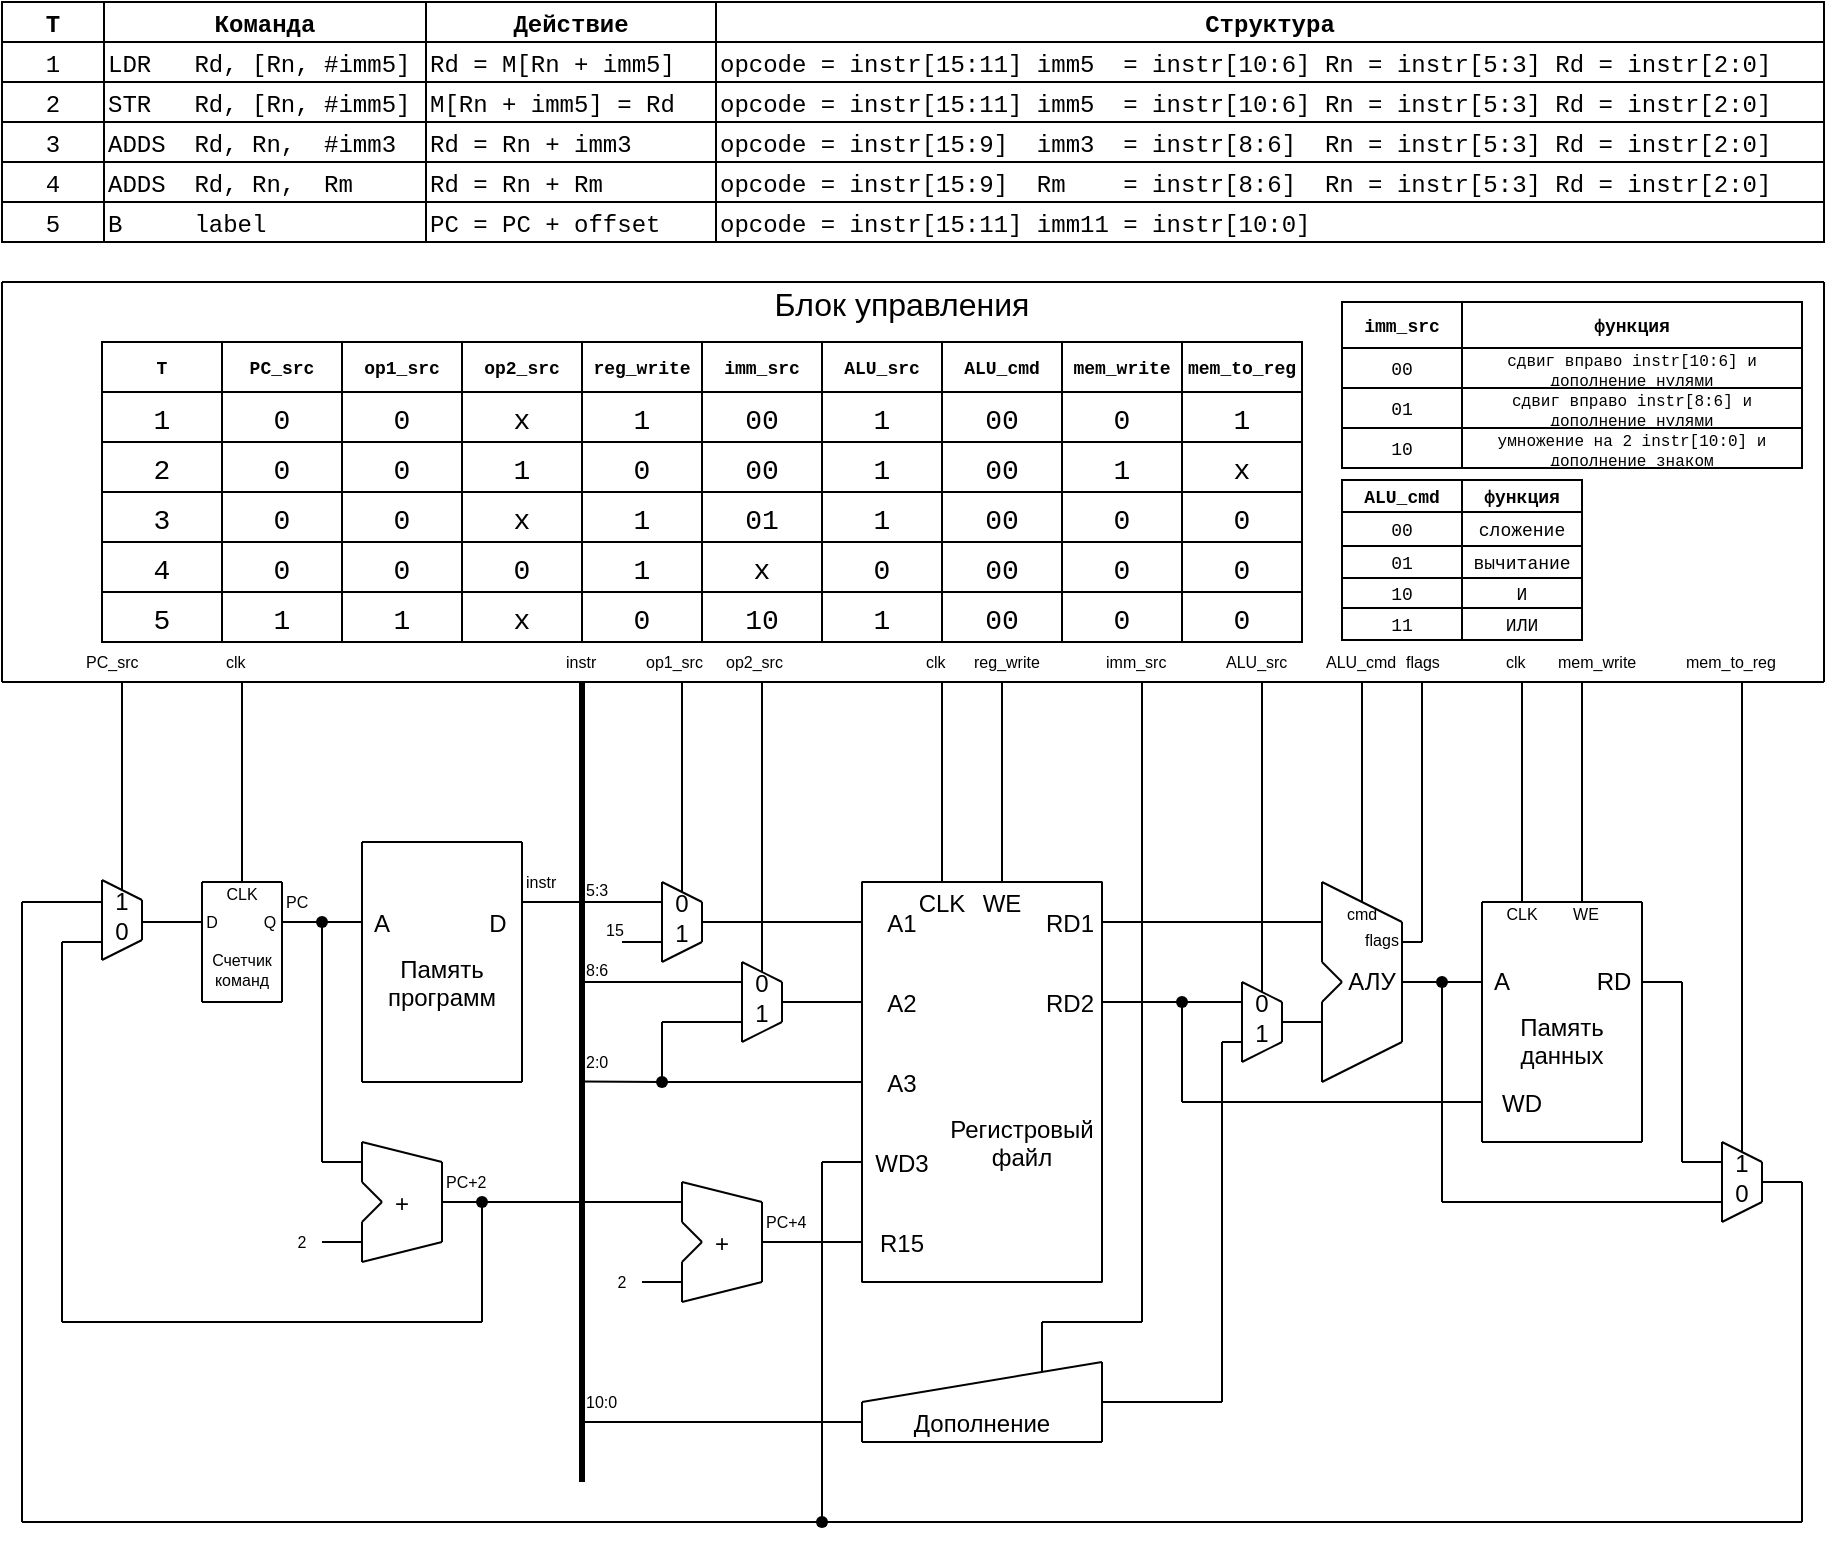 <mxfile version="24.7.17" pages="6">
  <diagram id="dLcdtDD8MMQabXEkwpQU" name="General">
    <mxGraphModel dx="1461" dy="964" grid="1" gridSize="10" guides="1" tooltips="1" connect="1" arrows="0" fold="1" page="1" pageScale="1" pageWidth="1169" pageHeight="827" math="0" shadow="0">
      <root>
        <mxCell id="0" />
        <mxCell id="1" parent="0" />
        <mxCell id="YLyb_ytRkbjIvOklKtIh-2" value="" style="endArrow=none;rounded=1;sketch=0;strokeWidth=1;curved=0;" parent="1" edge="1">
          <mxGeometry width="50" height="50" relative="1" as="geometry">
            <mxPoint x="300" y="560" as="sourcePoint" />
            <mxPoint x="300" y="440" as="targetPoint" />
          </mxGeometry>
        </mxCell>
        <mxCell id="YLyb_ytRkbjIvOklKtIh-3" value="" style="endArrow=none;rounded=1;sketch=0;strokeWidth=1;curved=0;" parent="1" edge="1">
          <mxGeometry width="50" height="50" relative="1" as="geometry">
            <mxPoint x="300" y="440" as="sourcePoint" />
            <mxPoint x="380" y="440" as="targetPoint" />
          </mxGeometry>
        </mxCell>
        <mxCell id="YLyb_ytRkbjIvOklKtIh-4" value="" style="endArrow=none;rounded=1;sketch=0;strokeWidth=1;curved=0;" parent="1" edge="1">
          <mxGeometry width="50" height="50" relative="1" as="geometry">
            <mxPoint x="300" y="560" as="sourcePoint" />
            <mxPoint x="380" y="560" as="targetPoint" />
          </mxGeometry>
        </mxCell>
        <mxCell id="YLyb_ytRkbjIvOklKtIh-5" value="" style="endArrow=none;rounded=1;sketch=0;strokeWidth=1;curved=0;" parent="1" edge="1">
          <mxGeometry width="50" height="50" relative="1" as="geometry">
            <mxPoint x="380" y="560" as="sourcePoint" />
            <mxPoint x="380" y="440" as="targetPoint" />
          </mxGeometry>
        </mxCell>
        <mxCell id="YLyb_ytRkbjIvOklKtIh-6" value="A" style="text;strokeColor=none;fillColor=none;align=center;verticalAlign=middle;rounded=0;" parent="1" vertex="1">
          <mxGeometry x="300" y="470" width="20" height="20" as="geometry" />
        </mxCell>
        <mxCell id="YLyb_ytRkbjIvOklKtIh-7" value="D" style="text;strokeColor=none;fillColor=none;align=center;verticalAlign=middle;rounded=0;" parent="1" vertex="1">
          <mxGeometry x="358" y="470" width="20" height="20" as="geometry" />
        </mxCell>
        <mxCell id="YLyb_ytRkbjIvOklKtIh-8" value="Память&#xa;программ" style="text;strokeColor=none;fillColor=none;align=center;verticalAlign=middle;rounded=0;" parent="1" vertex="1">
          <mxGeometry x="330" y="500" width="20" height="20" as="geometry" />
        </mxCell>
        <mxCell id="YLyb_ytRkbjIvOklKtIh-10" value="" style="endArrow=none;rounded=1;sketch=0;strokeWidth=1;curved=0;" parent="1" edge="1">
          <mxGeometry width="50" height="50" relative="1" as="geometry">
            <mxPoint x="120" y="360" as="sourcePoint" />
            <mxPoint x="120" y="160" as="targetPoint" />
          </mxGeometry>
        </mxCell>
        <mxCell id="YLyb_ytRkbjIvOklKtIh-11" value="" style="endArrow=none;rounded=1;sketch=0;strokeWidth=1;curved=0;" parent="1" edge="1">
          <mxGeometry width="50" height="50" relative="1" as="geometry">
            <mxPoint x="120" y="160" as="sourcePoint" />
            <mxPoint x="1031" y="160" as="targetPoint" />
          </mxGeometry>
        </mxCell>
        <mxCell id="YLyb_ytRkbjIvOklKtIh-12" value="" style="endArrow=none;rounded=1;sketch=0;strokeWidth=1;curved=0;" parent="1" edge="1">
          <mxGeometry width="50" height="50" relative="1" as="geometry">
            <mxPoint x="120" y="360" as="sourcePoint" />
            <mxPoint x="1031" y="360" as="targetPoint" />
          </mxGeometry>
        </mxCell>
        <mxCell id="YLyb_ytRkbjIvOklKtIh-14" value="Блок управления" style="text;strokeColor=none;fillColor=none;align=center;verticalAlign=middle;rounded=0;fontSize=16;" parent="1" vertex="1">
          <mxGeometry x="560" y="160" width="20" height="20" as="geometry" />
        </mxCell>
        <mxCell id="YLyb_ytRkbjIvOklKtIh-15" value="" style="endArrow=none;rounded=1;sketch=0;strokeWidth=1;curved=0;" parent="1" edge="1">
          <mxGeometry width="50" height="50" relative="1" as="geometry">
            <mxPoint x="550" y="660" as="sourcePoint" />
            <mxPoint x="550" y="460" as="targetPoint" />
          </mxGeometry>
        </mxCell>
        <mxCell id="YLyb_ytRkbjIvOklKtIh-16" value="" style="endArrow=none;rounded=1;sketch=0;strokeWidth=1;curved=0;" parent="1" edge="1">
          <mxGeometry width="50" height="50" relative="1" as="geometry">
            <mxPoint x="549.75" y="460" as="sourcePoint" />
            <mxPoint x="670.25" y="460" as="targetPoint" />
          </mxGeometry>
        </mxCell>
        <mxCell id="YLyb_ytRkbjIvOklKtIh-17" value="" style="endArrow=none;rounded=1;sketch=0;strokeWidth=1;curved=0;" parent="1" edge="1">
          <mxGeometry width="50" height="50" relative="1" as="geometry">
            <mxPoint x="549.75" y="660" as="sourcePoint" />
            <mxPoint x="670.25" y="660" as="targetPoint" />
          </mxGeometry>
        </mxCell>
        <mxCell id="YLyb_ytRkbjIvOklKtIh-18" value="" style="endArrow=none;rounded=1;sketch=0;strokeWidth=1;curved=0;" parent="1" edge="1">
          <mxGeometry width="50" height="50" relative="1" as="geometry">
            <mxPoint x="670" y="660" as="sourcePoint" />
            <mxPoint x="670" y="460" as="targetPoint" />
          </mxGeometry>
        </mxCell>
        <mxCell id="YLyb_ytRkbjIvOklKtIh-19" value="A1" style="text;strokeColor=none;fillColor=none;align=center;verticalAlign=middle;rounded=0;" parent="1" vertex="1">
          <mxGeometry x="560" y="470" width="20" height="20" as="geometry" />
        </mxCell>
        <mxCell id="YLyb_ytRkbjIvOklKtIh-20" value="RD1" style="text;strokeColor=none;fillColor=none;align=center;verticalAlign=middle;rounded=0;" parent="1" vertex="1">
          <mxGeometry x="644" y="470" width="20" height="20" as="geometry" />
        </mxCell>
        <mxCell id="YLyb_ytRkbjIvOklKtIh-22" value="A2" style="text;strokeColor=none;fillColor=none;align=center;verticalAlign=middle;rounded=0;" parent="1" vertex="1">
          <mxGeometry x="560" y="510" width="20" height="20" as="geometry" />
        </mxCell>
        <mxCell id="YLyb_ytRkbjIvOklKtIh-23" value="A3" style="text;strokeColor=none;fillColor=none;align=center;verticalAlign=middle;rounded=0;" parent="1" vertex="1">
          <mxGeometry x="560" y="550" width="20" height="20" as="geometry" />
        </mxCell>
        <mxCell id="YLyb_ytRkbjIvOklKtIh-24" value="WD3" style="text;strokeColor=none;fillColor=none;align=center;verticalAlign=middle;rounded=0;" parent="1" vertex="1">
          <mxGeometry x="560" y="590" width="20" height="20" as="geometry" />
        </mxCell>
        <mxCell id="YLyb_ytRkbjIvOklKtIh-25" value="R15" style="text;strokeColor=none;fillColor=none;align=center;verticalAlign=middle;rounded=0;" parent="1" vertex="1">
          <mxGeometry x="560" y="630" width="20" height="20" as="geometry" />
        </mxCell>
        <mxCell id="YLyb_ytRkbjIvOklKtIh-29" value="RD2" style="text;strokeColor=none;fillColor=none;align=center;verticalAlign=middle;rounded=0;" parent="1" vertex="1">
          <mxGeometry x="644" y="510" width="20" height="20" as="geometry" />
        </mxCell>
        <mxCell id="YLyb_ytRkbjIvOklKtIh-30" value="" style="endArrow=none;rounded=1;sketch=0;strokeWidth=3;curved=0;fontSize=11;" parent="1" edge="1">
          <mxGeometry width="50" height="50" relative="1" as="geometry">
            <mxPoint x="410" y="760" as="sourcePoint" />
            <mxPoint x="410" y="400" as="targetPoint" />
          </mxGeometry>
        </mxCell>
        <mxCell id="YLyb_ytRkbjIvOklKtIh-31" value="" style="endArrow=none;rounded=1;sketch=0;strokeWidth=1;curved=0;" parent="1" edge="1">
          <mxGeometry width="50" height="50" relative="1" as="geometry">
            <mxPoint x="780" y="460" as="sourcePoint" />
            <mxPoint x="820" y="480" as="targetPoint" />
          </mxGeometry>
        </mxCell>
        <mxCell id="YLyb_ytRkbjIvOklKtIh-32" value="" style="endArrow=none;rounded=1;sketch=0;strokeWidth=1;curved=0;" parent="1" edge="1">
          <mxGeometry width="50" height="50" relative="1" as="geometry">
            <mxPoint x="780" y="560" as="sourcePoint" />
            <mxPoint x="820" y="540" as="targetPoint" />
          </mxGeometry>
        </mxCell>
        <mxCell id="YLyb_ytRkbjIvOklKtIh-33" value="" style="endArrow=none;rounded=1;sketch=0;strokeWidth=1;curved=0;" parent="1" edge="1">
          <mxGeometry width="50" height="50" relative="1" as="geometry">
            <mxPoint x="820" y="540" as="sourcePoint" />
            <mxPoint x="820" y="480" as="targetPoint" />
          </mxGeometry>
        </mxCell>
        <mxCell id="YLyb_ytRkbjIvOklKtIh-34" value="" style="endArrow=none;rounded=1;sketch=0;strokeWidth=1;curved=0;" parent="1" edge="1">
          <mxGeometry width="50" height="50" relative="1" as="geometry">
            <mxPoint x="780" y="500" as="sourcePoint" />
            <mxPoint x="780" y="460" as="targetPoint" />
          </mxGeometry>
        </mxCell>
        <mxCell id="YLyb_ytRkbjIvOklKtIh-35" value="" style="endArrow=none;rounded=1;sketch=0;strokeWidth=1;curved=0;" parent="1" edge="1">
          <mxGeometry width="50" height="50" relative="1" as="geometry">
            <mxPoint x="780" y="560" as="sourcePoint" />
            <mxPoint x="780" y="520" as="targetPoint" />
          </mxGeometry>
        </mxCell>
        <mxCell id="YLyb_ytRkbjIvOklKtIh-36" value="" style="endArrow=none;rounded=1;sketch=0;strokeWidth=1;curved=0;" parent="1" edge="1">
          <mxGeometry width="50" height="50" relative="1" as="geometry">
            <mxPoint x="780" y="500" as="sourcePoint" />
            <mxPoint x="790" y="510" as="targetPoint" />
          </mxGeometry>
        </mxCell>
        <mxCell id="YLyb_ytRkbjIvOklKtIh-37" value="" style="endArrow=none;rounded=1;sketch=0;strokeWidth=1;curved=0;" parent="1" edge="1">
          <mxGeometry width="50" height="50" relative="1" as="geometry">
            <mxPoint x="780" y="520" as="sourcePoint" />
            <mxPoint x="790" y="510" as="targetPoint" />
          </mxGeometry>
        </mxCell>
        <mxCell id="YLyb_ytRkbjIvOklKtIh-38" value="" style="endArrow=none;rounded=1;sketch=0;strokeWidth=1;curved=0;" parent="1" edge="1">
          <mxGeometry width="50" height="50" relative="1" as="geometry">
            <mxPoint x="860" y="590" as="sourcePoint" />
            <mxPoint x="860" y="470" as="targetPoint" />
          </mxGeometry>
        </mxCell>
        <mxCell id="YLyb_ytRkbjIvOklKtIh-39" value="" style="endArrow=none;rounded=1;sketch=0;strokeWidth=1;curved=0;" parent="1" edge="1">
          <mxGeometry width="50" height="50" relative="1" as="geometry">
            <mxPoint x="860" y="470" as="sourcePoint" />
            <mxPoint x="940" y="470" as="targetPoint" />
          </mxGeometry>
        </mxCell>
        <mxCell id="YLyb_ytRkbjIvOklKtIh-40" value="" style="endArrow=none;rounded=1;sketch=0;strokeWidth=1;curved=0;" parent="1" edge="1">
          <mxGeometry width="50" height="50" relative="1" as="geometry">
            <mxPoint x="860" y="590" as="sourcePoint" />
            <mxPoint x="940" y="590" as="targetPoint" />
          </mxGeometry>
        </mxCell>
        <mxCell id="YLyb_ytRkbjIvOklKtIh-41" value="" style="endArrow=none;rounded=1;sketch=0;strokeWidth=1;curved=0;" parent="1" edge="1">
          <mxGeometry width="50" height="50" relative="1" as="geometry">
            <mxPoint x="940" y="590" as="sourcePoint" />
            <mxPoint x="940" y="470" as="targetPoint" />
          </mxGeometry>
        </mxCell>
        <mxCell id="YLyb_ytRkbjIvOklKtIh-42" value="A" style="text;strokeColor=none;fillColor=none;align=center;verticalAlign=middle;rounded=0;" parent="1" vertex="1">
          <mxGeometry x="860" y="499" width="20" height="20" as="geometry" />
        </mxCell>
        <mxCell id="YLyb_ytRkbjIvOklKtIh-43" value="RD" style="text;strokeColor=none;fillColor=none;align=center;verticalAlign=middle;rounded=0;" parent="1" vertex="1">
          <mxGeometry x="916" y="499" width="20" height="20" as="geometry" />
        </mxCell>
        <mxCell id="YLyb_ytRkbjIvOklKtIh-44" value="Память&#xa;данных" style="text;strokeColor=none;fillColor=none;align=center;verticalAlign=middle;rounded=0;" parent="1" vertex="1">
          <mxGeometry x="890" y="529" width="20" height="20" as="geometry" />
        </mxCell>
        <mxCell id="YLyb_ytRkbjIvOklKtIh-45" value="Регистровый&#xa;файл" style="text;strokeColor=none;fillColor=none;align=center;verticalAlign=middle;rounded=0;" parent="1" vertex="1">
          <mxGeometry x="620" y="580" width="20" height="20" as="geometry" />
        </mxCell>
        <mxCell id="YLyb_ytRkbjIvOklKtIh-65" value="" style="endArrow=none;rounded=1;sketch=0;strokeWidth=1;curved=0;" parent="1" edge="1">
          <mxGeometry width="50" height="50" relative="1" as="geometry">
            <mxPoint x="410" y="470" as="sourcePoint" />
            <mxPoint x="450" y="470" as="targetPoint" />
          </mxGeometry>
        </mxCell>
        <mxCell id="YLyb_ytRkbjIvOklKtIh-66" value="" style="endArrow=none;rounded=1;sketch=0;strokeWidth=1;curved=0;" parent="1" edge="1">
          <mxGeometry width="50" height="50" relative="1" as="geometry">
            <mxPoint x="470" y="480" as="sourcePoint" />
            <mxPoint x="550" y="480" as="targetPoint" />
          </mxGeometry>
        </mxCell>
        <mxCell id="YLyb_ytRkbjIvOklKtIh-67" value="" style="endArrow=none;rounded=1;sketch=0;strokeWidth=1;curved=0;" parent="1" edge="1">
          <mxGeometry width="50" height="50" relative="1" as="geometry">
            <mxPoint x="430" y="490" as="sourcePoint" />
            <mxPoint x="450" y="490" as="targetPoint" />
          </mxGeometry>
        </mxCell>
        <mxCell id="YLyb_ytRkbjIvOklKtIh-68" value="15" style="text;strokeColor=none;fillColor=none;align=left;verticalAlign=middle;rounded=0;fontSize=8;" parent="1" vertex="1">
          <mxGeometry x="420" y="474" width="20" height="20" as="geometry" />
        </mxCell>
        <mxCell id="YLyb_ytRkbjIvOklKtIh-75" value="" style="endArrow=none;rounded=1;sketch=0;strokeWidth=1;curved=0;" parent="1" edge="1">
          <mxGeometry width="50" height="50" relative="1" as="geometry">
            <mxPoint x="410" y="510" as="sourcePoint" />
            <mxPoint x="490" y="510" as="targetPoint" />
          </mxGeometry>
        </mxCell>
        <mxCell id="YLyb_ytRkbjIvOklKtIh-76" value="" style="endArrow=none;rounded=1;sketch=0;strokeWidth=1;curved=0;startArrow=none;" parent="1" source="YLyb_ytRkbjIvOklKtIh-248" edge="1">
          <mxGeometry width="50" height="50" relative="1" as="geometry">
            <mxPoint x="410" y="559.71" as="sourcePoint" />
            <mxPoint x="550" y="560" as="targetPoint" />
          </mxGeometry>
        </mxCell>
        <mxCell id="YLyb_ytRkbjIvOklKtIh-77" value="" style="endArrow=none;rounded=1;sketch=0;strokeWidth=1;curved=0;" parent="1" edge="1">
          <mxGeometry width="50" height="50" relative="1" as="geometry">
            <mxPoint x="450" y="530" as="sourcePoint" />
            <mxPoint x="490" y="530" as="targetPoint" />
          </mxGeometry>
        </mxCell>
        <mxCell id="YLyb_ytRkbjIvOklKtIh-78" value="" style="endArrow=none;rounded=1;sketch=0;strokeWidth=1;curved=0;" parent="1" edge="1">
          <mxGeometry width="50" height="50" relative="1" as="geometry">
            <mxPoint x="450" y="530" as="sourcePoint" />
            <mxPoint x="450" y="560" as="targetPoint" />
          </mxGeometry>
        </mxCell>
        <mxCell id="YLyb_ytRkbjIvOklKtIh-79" value="" style="endArrow=none;rounded=1;sketch=0;strokeWidth=1;curved=0;" parent="1" edge="1">
          <mxGeometry width="50" height="50" relative="1" as="geometry">
            <mxPoint x="510" y="520" as="sourcePoint" />
            <mxPoint x="550" y="520" as="targetPoint" />
          </mxGeometry>
        </mxCell>
        <mxCell id="YLyb_ytRkbjIvOklKtIh-80" value="" style="endArrow=none;rounded=1;sketch=0;strokeWidth=1;curved=0;" parent="1" edge="1">
          <mxGeometry width="50" height="50" relative="1" as="geometry">
            <mxPoint x="760" y="530" as="sourcePoint" />
            <mxPoint x="780" y="530" as="targetPoint" />
          </mxGeometry>
        </mxCell>
        <mxCell id="YLyb_ytRkbjIvOklKtIh-81" value="" style="endArrow=none;rounded=1;sketch=0;strokeWidth=1;curved=0;startArrow=none;" parent="1" source="YLyb_ytRkbjIvOklKtIh-250" edge="1">
          <mxGeometry width="50" height="50" relative="1" as="geometry">
            <mxPoint x="710" y="520" as="sourcePoint" />
            <mxPoint x="670" y="520" as="targetPoint" />
          </mxGeometry>
        </mxCell>
        <mxCell id="YLyb_ytRkbjIvOklKtIh-82" value="" style="endArrow=none;rounded=1;sketch=0;strokeWidth=1;curved=0;" parent="1" edge="1">
          <mxGeometry width="50" height="50" relative="1" as="geometry">
            <mxPoint x="780" y="480" as="sourcePoint" />
            <mxPoint x="670" y="480" as="targetPoint" />
          </mxGeometry>
        </mxCell>
        <mxCell id="YLyb_ytRkbjIvOklKtIh-84" value="" style="endArrow=none;rounded=1;sketch=0;strokeWidth=1;curved=0;startArrow=none;" parent="1" source="YLyb_ytRkbjIvOklKtIh-252" edge="1">
          <mxGeometry width="50" height="50" relative="1" as="geometry">
            <mxPoint x="820" y="510" as="sourcePoint" />
            <mxPoint x="860" y="510" as="targetPoint" />
          </mxGeometry>
        </mxCell>
        <mxCell id="YLyb_ytRkbjIvOklKtIh-90" value="" style="endArrow=none;rounded=1;sketch=0;strokeWidth=1;curved=0;" parent="1" edge="1">
          <mxGeometry width="50" height="50" relative="1" as="geometry">
            <mxPoint x="550" y="740" as="sourcePoint" />
            <mxPoint x="670" y="740" as="targetPoint" />
          </mxGeometry>
        </mxCell>
        <mxCell id="YLyb_ytRkbjIvOklKtIh-91" value="" style="endArrow=none;rounded=1;sketch=0;strokeWidth=1;curved=0;" parent="1" edge="1">
          <mxGeometry width="50" height="50" relative="1" as="geometry">
            <mxPoint x="550" y="740" as="sourcePoint" />
            <mxPoint x="550" y="720" as="targetPoint" />
          </mxGeometry>
        </mxCell>
        <mxCell id="YLyb_ytRkbjIvOklKtIh-92" value="" style="endArrow=none;rounded=1;sketch=0;strokeWidth=1;curved=0;" parent="1" edge="1">
          <mxGeometry width="50" height="50" relative="1" as="geometry">
            <mxPoint x="670" y="740" as="sourcePoint" />
            <mxPoint x="670" y="700" as="targetPoint" />
          </mxGeometry>
        </mxCell>
        <mxCell id="YLyb_ytRkbjIvOklKtIh-93" value="" style="endArrow=none;rounded=1;sketch=0;strokeWidth=1;curved=0;" parent="1" edge="1">
          <mxGeometry width="50" height="50" relative="1" as="geometry">
            <mxPoint x="550" y="720" as="sourcePoint" />
            <mxPoint x="670" y="700" as="targetPoint" />
          </mxGeometry>
        </mxCell>
        <mxCell id="YLyb_ytRkbjIvOklKtIh-94" value="Дополнение" style="text;strokeColor=none;fillColor=none;align=center;verticalAlign=middle;rounded=0;" parent="1" vertex="1">
          <mxGeometry x="600" y="720" width="20" height="20" as="geometry" />
        </mxCell>
        <mxCell id="YLyb_ytRkbjIvOklKtIh-95" value="" style="endArrow=none;rounded=1;sketch=0;strokeWidth=1;curved=0;" parent="1" edge="1">
          <mxGeometry width="50" height="50" relative="1" as="geometry">
            <mxPoint x="220" y="460" as="sourcePoint" />
            <mxPoint x="260" y="460" as="targetPoint" />
          </mxGeometry>
        </mxCell>
        <mxCell id="YLyb_ytRkbjIvOklKtIh-96" value="" style="endArrow=none;rounded=1;sketch=0;strokeWidth=1;curved=0;" parent="1" edge="1">
          <mxGeometry width="50" height="50" relative="1" as="geometry">
            <mxPoint x="220" y="520" as="sourcePoint" />
            <mxPoint x="260" y="520" as="targetPoint" />
          </mxGeometry>
        </mxCell>
        <mxCell id="YLyb_ytRkbjIvOklKtIh-97" value="" style="endArrow=none;rounded=1;sketch=0;strokeWidth=1;curved=0;" parent="1" edge="1">
          <mxGeometry width="50" height="50" relative="1" as="geometry">
            <mxPoint x="260" y="520" as="sourcePoint" />
            <mxPoint x="260" y="460" as="targetPoint" />
          </mxGeometry>
        </mxCell>
        <mxCell id="YLyb_ytRkbjIvOklKtIh-98" value="" style="endArrow=none;rounded=1;sketch=0;strokeWidth=1;curved=0;" parent="1" edge="1">
          <mxGeometry width="50" height="50" relative="1" as="geometry">
            <mxPoint x="220" y="520" as="sourcePoint" />
            <mxPoint x="220" y="460" as="targetPoint" />
          </mxGeometry>
        </mxCell>
        <mxCell id="YLyb_ytRkbjIvOklKtIh-99" value="" style="group;fontSize=8;" parent="1" vertex="1" connectable="0">
          <mxGeometry x="170" y="459" width="20" height="40" as="geometry" />
        </mxCell>
        <mxCell id="YLyb_ytRkbjIvOklKtIh-100" value="" style="endArrow=none;rounded=1;sketch=0;strokeWidth=1;curved=0;" parent="YLyb_ytRkbjIvOklKtIh-99" edge="1">
          <mxGeometry width="50" height="50" relative="1" as="geometry">
            <mxPoint as="sourcePoint" />
            <mxPoint x="20" y="10" as="targetPoint" />
          </mxGeometry>
        </mxCell>
        <mxCell id="YLyb_ytRkbjIvOklKtIh-101" value="" style="endArrow=none;rounded=1;sketch=0;strokeWidth=1;curved=0;" parent="YLyb_ytRkbjIvOklKtIh-99" edge="1">
          <mxGeometry width="50" height="50" relative="1" as="geometry">
            <mxPoint y="40" as="sourcePoint" />
            <mxPoint x="20" y="30" as="targetPoint" />
          </mxGeometry>
        </mxCell>
        <mxCell id="YLyb_ytRkbjIvOklKtIh-102" value="" style="endArrow=none;rounded=1;sketch=0;strokeWidth=1;curved=0;" parent="YLyb_ytRkbjIvOklKtIh-99" edge="1">
          <mxGeometry width="50" height="50" relative="1" as="geometry">
            <mxPoint as="sourcePoint" />
            <mxPoint y="40" as="targetPoint" />
          </mxGeometry>
        </mxCell>
        <mxCell id="YLyb_ytRkbjIvOklKtIh-103" value="" style="endArrow=none;rounded=1;sketch=0;strokeWidth=1;curved=0;" parent="YLyb_ytRkbjIvOklKtIh-99" edge="1">
          <mxGeometry width="50" height="50" relative="1" as="geometry">
            <mxPoint x="20" y="10" as="sourcePoint" />
            <mxPoint x="20" y="30" as="targetPoint" />
          </mxGeometry>
        </mxCell>
        <mxCell id="YLyb_ytRkbjIvOklKtIh-159" value="1" style="text;strokeColor=none;fillColor=none;align=center;verticalAlign=middle;rounded=0;" parent="YLyb_ytRkbjIvOklKtIh-99" vertex="1">
          <mxGeometry width="20" height="20" as="geometry" />
        </mxCell>
        <mxCell id="YLyb_ytRkbjIvOklKtIh-172" value="0" style="text;strokeColor=none;fillColor=none;align=center;verticalAlign=middle;rounded=0;" parent="YLyb_ytRkbjIvOklKtIh-99" vertex="1">
          <mxGeometry y="15" width="20" height="20" as="geometry" />
        </mxCell>
        <mxCell id="YLyb_ytRkbjIvOklKtIh-104" value="" style="endArrow=none;rounded=1;sketch=0;strokeWidth=1;curved=0;" parent="1" edge="1">
          <mxGeometry width="50" height="50" relative="1" as="geometry">
            <mxPoint x="410" y="730" as="sourcePoint" />
            <mxPoint x="550" y="730" as="targetPoint" />
          </mxGeometry>
        </mxCell>
        <mxCell id="YLyb_ytRkbjIvOklKtIh-105" value="" style="endArrow=none;rounded=1;sketch=0;strokeWidth=1;curved=0;" parent="1" edge="1">
          <mxGeometry width="50" height="50" relative="1" as="geometry">
            <mxPoint x="670" y="720" as="sourcePoint" />
            <mxPoint x="730" y="720" as="targetPoint" />
          </mxGeometry>
        </mxCell>
        <mxCell id="YLyb_ytRkbjIvOklKtIh-106" value="" style="endArrow=none;rounded=1;sketch=0;strokeWidth=1;curved=0;" parent="1" edge="1">
          <mxGeometry width="50" height="50" relative="1" as="geometry">
            <mxPoint x="730" y="720" as="sourcePoint" />
            <mxPoint x="730" y="540" as="targetPoint" />
          </mxGeometry>
        </mxCell>
        <mxCell id="YLyb_ytRkbjIvOklKtIh-107" value="" style="endArrow=none;rounded=1;sketch=0;strokeWidth=1;curved=0;" parent="1" edge="1">
          <mxGeometry width="50" height="50" relative="1" as="geometry">
            <mxPoint x="740" y="540" as="sourcePoint" />
            <mxPoint x="730" y="540" as="targetPoint" />
          </mxGeometry>
        </mxCell>
        <mxCell id="YLyb_ytRkbjIvOklKtIh-116" value="" style="group" parent="1" vertex="1" connectable="0">
          <mxGeometry x="300" y="590" width="40" height="60" as="geometry" />
        </mxCell>
        <mxCell id="YLyb_ytRkbjIvOklKtIh-108" value="" style="endArrow=none;rounded=1;sketch=0;strokeWidth=1;curved=0;" parent="YLyb_ytRkbjIvOklKtIh-116" edge="1">
          <mxGeometry width="50" height="50" relative="1" as="geometry">
            <mxPoint y="1.137e-13" as="sourcePoint" />
            <mxPoint x="40" y="10" as="targetPoint" />
          </mxGeometry>
        </mxCell>
        <mxCell id="YLyb_ytRkbjIvOklKtIh-109" value="" style="endArrow=none;rounded=1;sketch=0;strokeWidth=1;curved=0;" parent="YLyb_ytRkbjIvOklKtIh-116" edge="1">
          <mxGeometry width="50" height="50" relative="1" as="geometry">
            <mxPoint y="60" as="sourcePoint" />
            <mxPoint x="40" y="50" as="targetPoint" />
          </mxGeometry>
        </mxCell>
        <mxCell id="YLyb_ytRkbjIvOklKtIh-110" value="" style="endArrow=none;rounded=1;sketch=0;strokeWidth=1;curved=0;" parent="YLyb_ytRkbjIvOklKtIh-116" edge="1">
          <mxGeometry width="50" height="50" relative="1" as="geometry">
            <mxPoint x="40" y="50" as="sourcePoint" />
            <mxPoint x="40" y="10" as="targetPoint" />
          </mxGeometry>
        </mxCell>
        <mxCell id="YLyb_ytRkbjIvOklKtIh-111" value="" style="endArrow=none;rounded=1;sketch=0;strokeWidth=1;curved=0;" parent="YLyb_ytRkbjIvOklKtIh-116" edge="1">
          <mxGeometry width="50" height="50" relative="1" as="geometry">
            <mxPoint y="20" as="sourcePoint" />
            <mxPoint as="targetPoint" />
          </mxGeometry>
        </mxCell>
        <mxCell id="YLyb_ytRkbjIvOklKtIh-112" value="" style="endArrow=none;rounded=1;sketch=0;strokeWidth=1;curved=0;" parent="YLyb_ytRkbjIvOklKtIh-116" edge="1">
          <mxGeometry width="50" height="50" relative="1" as="geometry">
            <mxPoint y="40" as="sourcePoint" />
            <mxPoint y="60" as="targetPoint" />
          </mxGeometry>
        </mxCell>
        <mxCell id="YLyb_ytRkbjIvOklKtIh-113" value="" style="endArrow=none;rounded=1;sketch=0;strokeWidth=1;curved=0;" parent="YLyb_ytRkbjIvOklKtIh-116" edge="1">
          <mxGeometry width="50" height="50" relative="1" as="geometry">
            <mxPoint y="20" as="sourcePoint" />
            <mxPoint x="10" y="30" as="targetPoint" />
          </mxGeometry>
        </mxCell>
        <mxCell id="YLyb_ytRkbjIvOklKtIh-114" value="" style="endArrow=none;rounded=1;sketch=0;strokeWidth=1;curved=0;" parent="YLyb_ytRkbjIvOklKtIh-116" edge="1">
          <mxGeometry width="50" height="50" relative="1" as="geometry">
            <mxPoint x="10" y="30" as="sourcePoint" />
            <mxPoint y="40" as="targetPoint" />
          </mxGeometry>
        </mxCell>
        <mxCell id="YLyb_ytRkbjIvOklKtIh-115" value="+" style="text;strokeColor=none;fillColor=none;align=center;verticalAlign=middle;rounded=0;" parent="YLyb_ytRkbjIvOklKtIh-116" vertex="1">
          <mxGeometry x="10" y="20" width="20" height="20" as="geometry" />
        </mxCell>
        <mxCell id="YLyb_ytRkbjIvOklKtIh-117" value="" style="group" parent="1" vertex="1" connectable="0">
          <mxGeometry x="460" y="610" width="40" height="60" as="geometry" />
        </mxCell>
        <mxCell id="YLyb_ytRkbjIvOklKtIh-118" value="" style="endArrow=none;rounded=1;sketch=0;strokeWidth=1;curved=0;" parent="YLyb_ytRkbjIvOklKtIh-117" edge="1">
          <mxGeometry width="50" height="50" relative="1" as="geometry">
            <mxPoint y="1.137e-13" as="sourcePoint" />
            <mxPoint x="40" y="10" as="targetPoint" />
          </mxGeometry>
        </mxCell>
        <mxCell id="YLyb_ytRkbjIvOklKtIh-119" value="" style="endArrow=none;rounded=1;sketch=0;strokeWidth=1;curved=0;" parent="YLyb_ytRkbjIvOklKtIh-117" edge="1">
          <mxGeometry width="50" height="50" relative="1" as="geometry">
            <mxPoint y="60" as="sourcePoint" />
            <mxPoint x="40" y="50" as="targetPoint" />
          </mxGeometry>
        </mxCell>
        <mxCell id="YLyb_ytRkbjIvOklKtIh-120" value="" style="endArrow=none;rounded=1;sketch=0;strokeWidth=1;curved=0;" parent="YLyb_ytRkbjIvOklKtIh-117" edge="1">
          <mxGeometry width="50" height="50" relative="1" as="geometry">
            <mxPoint x="40" y="50" as="sourcePoint" />
            <mxPoint x="40" y="10" as="targetPoint" />
          </mxGeometry>
        </mxCell>
        <mxCell id="YLyb_ytRkbjIvOklKtIh-121" value="" style="endArrow=none;rounded=1;sketch=0;strokeWidth=1;curved=0;" parent="YLyb_ytRkbjIvOklKtIh-117" edge="1">
          <mxGeometry width="50" height="50" relative="1" as="geometry">
            <mxPoint y="20" as="sourcePoint" />
            <mxPoint as="targetPoint" />
          </mxGeometry>
        </mxCell>
        <mxCell id="YLyb_ytRkbjIvOklKtIh-122" value="" style="endArrow=none;rounded=1;sketch=0;strokeWidth=1;curved=0;" parent="YLyb_ytRkbjIvOklKtIh-117" edge="1">
          <mxGeometry width="50" height="50" relative="1" as="geometry">
            <mxPoint y="40" as="sourcePoint" />
            <mxPoint y="60" as="targetPoint" />
          </mxGeometry>
        </mxCell>
        <mxCell id="YLyb_ytRkbjIvOklKtIh-123" value="" style="endArrow=none;rounded=1;sketch=0;strokeWidth=1;curved=0;" parent="YLyb_ytRkbjIvOklKtIh-117" edge="1">
          <mxGeometry width="50" height="50" relative="1" as="geometry">
            <mxPoint y="20" as="sourcePoint" />
            <mxPoint x="10" y="30" as="targetPoint" />
          </mxGeometry>
        </mxCell>
        <mxCell id="YLyb_ytRkbjIvOklKtIh-124" value="" style="endArrow=none;rounded=1;sketch=0;strokeWidth=1;curved=0;" parent="YLyb_ytRkbjIvOklKtIh-117" edge="1">
          <mxGeometry width="50" height="50" relative="1" as="geometry">
            <mxPoint x="10" y="30" as="sourcePoint" />
            <mxPoint y="40" as="targetPoint" />
          </mxGeometry>
        </mxCell>
        <mxCell id="YLyb_ytRkbjIvOklKtIh-125" value="+" style="text;strokeColor=none;fillColor=none;align=center;verticalAlign=middle;rounded=0;" parent="YLyb_ytRkbjIvOklKtIh-117" vertex="1">
          <mxGeometry x="10" y="20" width="20" height="20" as="geometry" />
        </mxCell>
        <mxCell id="YLyb_ytRkbjIvOklKtIh-127" value="" style="endArrow=none;rounded=1;sketch=0;strokeWidth=1;curved=0;" parent="1" edge="1">
          <mxGeometry width="50" height="50" relative="1" as="geometry">
            <mxPoint x="550" y="640" as="sourcePoint" />
            <mxPoint x="500" y="640" as="targetPoint" />
          </mxGeometry>
        </mxCell>
        <mxCell id="YLyb_ytRkbjIvOklKtIh-128" value="" style="endArrow=none;rounded=1;sketch=0;strokeWidth=1;curved=0;startArrow=none;" parent="1" source="YLyb_ytRkbjIvOklKtIh-258" edge="1">
          <mxGeometry width="50" height="50" relative="1" as="geometry">
            <mxPoint x="460" y="620" as="sourcePoint" />
            <mxPoint x="340" y="620" as="targetPoint" />
          </mxGeometry>
        </mxCell>
        <mxCell id="YLyb_ytRkbjIvOklKtIh-129" value="" style="endArrow=none;rounded=1;sketch=0;strokeWidth=1;curved=0;" parent="1" edge="1">
          <mxGeometry width="50" height="50" relative="1" as="geometry">
            <mxPoint x="460" y="660" as="sourcePoint" />
            <mxPoint x="440" y="660" as="targetPoint" />
          </mxGeometry>
        </mxCell>
        <mxCell id="YLyb_ytRkbjIvOklKtIh-130" value="2" style="text;strokeColor=none;fillColor=none;align=center;verticalAlign=middle;rounded=0;fontSize=8;" parent="1" vertex="1">
          <mxGeometry x="420" y="650" width="20" height="20" as="geometry" />
        </mxCell>
        <mxCell id="YLyb_ytRkbjIvOklKtIh-131" value="" style="endArrow=none;rounded=1;sketch=0;strokeWidth=1;curved=0;" parent="1" edge="1">
          <mxGeometry width="50" height="50" relative="1" as="geometry">
            <mxPoint x="300" y="640" as="sourcePoint" />
            <mxPoint x="280" y="640" as="targetPoint" />
          </mxGeometry>
        </mxCell>
        <mxCell id="YLyb_ytRkbjIvOklKtIh-132" value="2" style="text;strokeColor=none;fillColor=none;align=center;verticalAlign=middle;rounded=0;fontSize=8;" parent="1" vertex="1">
          <mxGeometry x="260" y="630" width="20" height="20" as="geometry" />
        </mxCell>
        <mxCell id="YLyb_ytRkbjIvOklKtIh-133" value="" style="endArrow=none;rounded=1;sketch=0;strokeWidth=1;curved=0;" parent="1" edge="1">
          <mxGeometry width="50" height="50" relative="1" as="geometry">
            <mxPoint x="380" y="470" as="sourcePoint" />
            <mxPoint x="410" y="470" as="targetPoint" />
          </mxGeometry>
        </mxCell>
        <mxCell id="YLyb_ytRkbjIvOklKtIh-134" value="instr" style="text;strokeColor=none;fillColor=none;align=left;verticalAlign=middle;rounded=0;fontSize=8;" parent="1" vertex="1">
          <mxGeometry x="380" y="450" width="20" height="20" as="geometry" />
        </mxCell>
        <mxCell id="YLyb_ytRkbjIvOklKtIh-135" value="" style="endArrow=none;rounded=1;sketch=0;strokeWidth=1;curved=0;" parent="1" edge="1">
          <mxGeometry width="50" height="50" relative="1" as="geometry">
            <mxPoint x="280" y="600" as="sourcePoint" />
            <mxPoint x="300" y="600" as="targetPoint" />
          </mxGeometry>
        </mxCell>
        <mxCell id="YLyb_ytRkbjIvOklKtIh-136" value="" style="endArrow=none;rounded=1;sketch=0;strokeWidth=1;curved=0;" parent="1" edge="1">
          <mxGeometry width="50" height="50" relative="1" as="geometry">
            <mxPoint x="280" y="480" as="sourcePoint" />
            <mxPoint x="280" y="600" as="targetPoint" />
          </mxGeometry>
        </mxCell>
        <mxCell id="YLyb_ytRkbjIvOklKtIh-137" value="" style="endArrow=none;rounded=1;sketch=0;strokeWidth=1;curved=0;startArrow=none;" parent="1" source="YLyb_ytRkbjIvOklKtIh-254" edge="1">
          <mxGeometry width="50" height="50" relative="1" as="geometry">
            <mxPoint x="260" y="480" as="sourcePoint" />
            <mxPoint x="300" y="480" as="targetPoint" />
          </mxGeometry>
        </mxCell>
        <mxCell id="YLyb_ytRkbjIvOklKtIh-138" value="" style="endArrow=none;rounded=1;sketch=0;strokeWidth=1;curved=0;" parent="1" edge="1">
          <mxGeometry width="50" height="50" relative="1" as="geometry">
            <mxPoint x="220" y="480" as="sourcePoint" />
            <mxPoint x="190" y="480" as="targetPoint" />
          </mxGeometry>
        </mxCell>
        <mxCell id="YLyb_ytRkbjIvOklKtIh-139" value="" style="endArrow=none;rounded=1;sketch=0;strokeWidth=1;curved=0;" parent="1" edge="1">
          <mxGeometry width="50" height="50" relative="1" as="geometry">
            <mxPoint x="360" y="620" as="sourcePoint" />
            <mxPoint x="360" y="680" as="targetPoint" />
          </mxGeometry>
        </mxCell>
        <mxCell id="YLyb_ytRkbjIvOklKtIh-140" value="" style="endArrow=none;rounded=1;sketch=0;strokeWidth=1;curved=0;" parent="1" edge="1">
          <mxGeometry width="50" height="50" relative="1" as="geometry">
            <mxPoint x="360" y="680" as="sourcePoint" />
            <mxPoint x="150" y="680" as="targetPoint" />
          </mxGeometry>
        </mxCell>
        <mxCell id="YLyb_ytRkbjIvOklKtIh-141" value="" style="endArrow=none;rounded=1;sketch=0;strokeWidth=1;curved=0;" parent="1" edge="1">
          <mxGeometry width="50" height="50" relative="1" as="geometry">
            <mxPoint x="150" y="490" as="sourcePoint" />
            <mxPoint x="150" y="680" as="targetPoint" />
          </mxGeometry>
        </mxCell>
        <mxCell id="YLyb_ytRkbjIvOklKtIh-142" value="" style="endArrow=none;rounded=1;sketch=0;strokeWidth=1;curved=0;" parent="1" edge="1">
          <mxGeometry width="50" height="50" relative="1" as="geometry">
            <mxPoint x="170" y="490" as="sourcePoint" />
            <mxPoint x="150" y="490" as="targetPoint" />
          </mxGeometry>
        </mxCell>
        <mxCell id="YLyb_ytRkbjIvOklKtIh-143" value="" style="endArrow=none;rounded=1;sketch=0;strokeWidth=1;curved=0;" parent="1" edge="1">
          <mxGeometry width="50" height="50" relative="1" as="geometry">
            <mxPoint x="170" y="470" as="sourcePoint" />
            <mxPoint x="130" y="470" as="targetPoint" />
          </mxGeometry>
        </mxCell>
        <mxCell id="YLyb_ytRkbjIvOklKtIh-144" value="" style="endArrow=none;rounded=1;sketch=0;strokeWidth=1;curved=0;" parent="1" edge="1">
          <mxGeometry width="50" height="50" relative="1" as="geometry">
            <mxPoint x="130" y="780" as="sourcePoint" />
            <mxPoint x="130" y="470" as="targetPoint" />
          </mxGeometry>
        </mxCell>
        <mxCell id="YLyb_ytRkbjIvOklKtIh-145" value="" style="endArrow=none;rounded=1;sketch=0;strokeWidth=1;curved=0;startArrow=none;" parent="1" source="YLyb_ytRkbjIvOklKtIh-256" edge="1">
          <mxGeometry width="50" height="50" relative="1" as="geometry">
            <mxPoint x="990" y="780" as="sourcePoint" />
            <mxPoint x="130" y="780" as="targetPoint" />
          </mxGeometry>
        </mxCell>
        <mxCell id="YLyb_ytRkbjIvOklKtIh-146" value="" style="endArrow=none;rounded=1;sketch=0;strokeWidth=1;curved=0;" parent="1" edge="1">
          <mxGeometry width="50" height="50" relative="1" as="geometry">
            <mxPoint x="530" y="600" as="sourcePoint" />
            <mxPoint x="530" y="780" as="targetPoint" />
          </mxGeometry>
        </mxCell>
        <mxCell id="YLyb_ytRkbjIvOklKtIh-147" value="" style="endArrow=none;rounded=1;sketch=0;strokeWidth=1;curved=0;" parent="1" edge="1">
          <mxGeometry width="50" height="50" relative="1" as="geometry">
            <mxPoint x="550" y="600" as="sourcePoint" />
            <mxPoint x="530" y="600" as="targetPoint" />
          </mxGeometry>
        </mxCell>
        <mxCell id="YLyb_ytRkbjIvOklKtIh-148" value="" style="endArrow=none;rounded=1;sketch=0;strokeWidth=1;curved=0;" parent="1" edge="1">
          <mxGeometry width="50" height="50" relative="1" as="geometry">
            <mxPoint x="1020" y="610" as="sourcePoint" />
            <mxPoint x="1020" y="780" as="targetPoint" />
          </mxGeometry>
        </mxCell>
        <mxCell id="YLyb_ytRkbjIvOklKtIh-149" value="" style="endArrow=none;rounded=1;sketch=0;strokeWidth=1;curved=0;entryX=1;entryY=0.25;entryDx=0;entryDy=0;" parent="1" target="YLyb_ytRkbjIvOklKtIh-215" edge="1">
          <mxGeometry width="50" height="50" relative="1" as="geometry">
            <mxPoint x="1020" y="610" as="sourcePoint" />
            <mxPoint x="1000" y="620" as="targetPoint" />
          </mxGeometry>
        </mxCell>
        <mxCell id="YLyb_ytRkbjIvOklKtIh-150" value="" style="endArrow=none;rounded=1;sketch=0;strokeWidth=1;curved=0;" parent="1" edge="1">
          <mxGeometry width="50" height="50" relative="1" as="geometry">
            <mxPoint x="940" y="510" as="sourcePoint" />
            <mxPoint x="960" y="510" as="targetPoint" />
          </mxGeometry>
        </mxCell>
        <mxCell id="YLyb_ytRkbjIvOklKtIh-151" value="" style="endArrow=none;rounded=1;sketch=0;strokeWidth=1;curved=0;" parent="1" edge="1">
          <mxGeometry width="50" height="50" relative="1" as="geometry">
            <mxPoint x="960" y="510" as="sourcePoint" />
            <mxPoint x="960" y="600" as="targetPoint" />
          </mxGeometry>
        </mxCell>
        <mxCell id="YLyb_ytRkbjIvOklKtIh-152" value="" style="endArrow=none;rounded=1;sketch=0;strokeWidth=1;curved=0;" parent="1" edge="1">
          <mxGeometry width="50" height="50" relative="1" as="geometry">
            <mxPoint x="960" y="600" as="sourcePoint" />
            <mxPoint x="980" y="600" as="targetPoint" />
          </mxGeometry>
        </mxCell>
        <mxCell id="YLyb_ytRkbjIvOklKtIh-153" value="" style="endArrow=none;rounded=1;sketch=0;strokeWidth=1;curved=0;" parent="1" edge="1">
          <mxGeometry width="50" height="50" relative="1" as="geometry">
            <mxPoint x="840" y="620" as="sourcePoint" />
            <mxPoint x="980" y="620" as="targetPoint" />
          </mxGeometry>
        </mxCell>
        <mxCell id="YLyb_ytRkbjIvOklKtIh-154" value="" style="endArrow=none;rounded=1;sketch=0;strokeWidth=1;curved=0;" parent="1" edge="1">
          <mxGeometry width="50" height="50" relative="1" as="geometry">
            <mxPoint x="840" y="510" as="sourcePoint" />
            <mxPoint x="840" y="620" as="targetPoint" />
          </mxGeometry>
        </mxCell>
        <mxCell id="YLyb_ytRkbjIvOklKtIh-155" value="WD" style="text;strokeColor=none;fillColor=none;align=center;verticalAlign=middle;rounded=0;" parent="1" vertex="1">
          <mxGeometry x="870" y="560" width="20" height="20" as="geometry" />
        </mxCell>
        <mxCell id="YLyb_ytRkbjIvOklKtIh-156" value="" style="endArrow=none;rounded=1;sketch=0;strokeWidth=1;curved=0;" parent="1" edge="1">
          <mxGeometry width="50" height="50" relative="1" as="geometry">
            <mxPoint x="860" y="570" as="sourcePoint" />
            <mxPoint x="710" y="570" as="targetPoint" />
          </mxGeometry>
        </mxCell>
        <mxCell id="YLyb_ytRkbjIvOklKtIh-157" value="" style="endArrow=none;rounded=1;sketch=0;strokeWidth=1;curved=0;startArrow=none;" parent="1" source="YLyb_ytRkbjIvOklKtIh-250" edge="1">
          <mxGeometry width="50" height="50" relative="1" as="geometry">
            <mxPoint x="710" y="520" as="sourcePoint" />
            <mxPoint x="710" y="570" as="targetPoint" />
          </mxGeometry>
        </mxCell>
        <mxCell id="YLyb_ytRkbjIvOklKtIh-158" value="АЛУ" style="text;strokeColor=none;fillColor=none;align=center;verticalAlign=middle;rounded=0;" parent="1" vertex="1">
          <mxGeometry x="795" y="499" width="20" height="20" as="geometry" />
        </mxCell>
        <mxCell id="YLyb_ytRkbjIvOklKtIh-188" value="" style="group;fontSize=8;" parent="1" vertex="1" connectable="0">
          <mxGeometry x="450" y="460" width="20" height="40" as="geometry" />
        </mxCell>
        <mxCell id="YLyb_ytRkbjIvOklKtIh-189" value="" style="endArrow=none;rounded=1;sketch=0;strokeWidth=1;curved=0;" parent="YLyb_ytRkbjIvOklKtIh-188" edge="1">
          <mxGeometry width="50" height="50" relative="1" as="geometry">
            <mxPoint as="sourcePoint" />
            <mxPoint x="20" y="10" as="targetPoint" />
          </mxGeometry>
        </mxCell>
        <mxCell id="YLyb_ytRkbjIvOklKtIh-190" value="" style="endArrow=none;rounded=1;sketch=0;strokeWidth=1;curved=0;" parent="YLyb_ytRkbjIvOklKtIh-188" edge="1">
          <mxGeometry width="50" height="50" relative="1" as="geometry">
            <mxPoint y="40" as="sourcePoint" />
            <mxPoint x="20" y="30" as="targetPoint" />
          </mxGeometry>
        </mxCell>
        <mxCell id="YLyb_ytRkbjIvOklKtIh-191" value="" style="endArrow=none;rounded=1;sketch=0;strokeWidth=1;curved=0;" parent="YLyb_ytRkbjIvOklKtIh-188" edge="1">
          <mxGeometry width="50" height="50" relative="1" as="geometry">
            <mxPoint as="sourcePoint" />
            <mxPoint y="40" as="targetPoint" />
          </mxGeometry>
        </mxCell>
        <mxCell id="YLyb_ytRkbjIvOklKtIh-192" value="" style="endArrow=none;rounded=1;sketch=0;strokeWidth=1;curved=0;" parent="YLyb_ytRkbjIvOklKtIh-188" edge="1">
          <mxGeometry width="50" height="50" relative="1" as="geometry">
            <mxPoint x="20" y="10" as="sourcePoint" />
            <mxPoint x="20" y="30" as="targetPoint" />
          </mxGeometry>
        </mxCell>
        <mxCell id="YLyb_ytRkbjIvOklKtIh-193" value="0" style="text;strokeColor=none;fillColor=none;align=center;verticalAlign=middle;rounded=0;" parent="YLyb_ytRkbjIvOklKtIh-188" vertex="1">
          <mxGeometry width="20" height="20" as="geometry" />
        </mxCell>
        <mxCell id="YLyb_ytRkbjIvOklKtIh-194" value="1" style="text;strokeColor=none;fillColor=none;align=center;verticalAlign=middle;rounded=0;" parent="YLyb_ytRkbjIvOklKtIh-188" vertex="1">
          <mxGeometry y="15" width="20" height="20" as="geometry" />
        </mxCell>
        <mxCell id="YLyb_ytRkbjIvOklKtIh-195" value="" style="group" parent="1" vertex="1" connectable="0">
          <mxGeometry x="490" y="500" width="20" height="40" as="geometry" />
        </mxCell>
        <mxCell id="YLyb_ytRkbjIvOklKtIh-196" value="" style="endArrow=none;rounded=1;sketch=0;strokeWidth=1;curved=0;" parent="YLyb_ytRkbjIvOklKtIh-195" edge="1">
          <mxGeometry width="50" height="50" relative="1" as="geometry">
            <mxPoint as="sourcePoint" />
            <mxPoint x="20" y="10" as="targetPoint" />
          </mxGeometry>
        </mxCell>
        <mxCell id="YLyb_ytRkbjIvOklKtIh-197" value="" style="endArrow=none;rounded=1;sketch=0;strokeWidth=1;curved=0;" parent="YLyb_ytRkbjIvOklKtIh-195" edge="1">
          <mxGeometry width="50" height="50" relative="1" as="geometry">
            <mxPoint y="40" as="sourcePoint" />
            <mxPoint x="20" y="30" as="targetPoint" />
          </mxGeometry>
        </mxCell>
        <mxCell id="YLyb_ytRkbjIvOklKtIh-198" value="" style="endArrow=none;rounded=1;sketch=0;strokeWidth=1;curved=0;" parent="YLyb_ytRkbjIvOklKtIh-195" edge="1">
          <mxGeometry width="50" height="50" relative="1" as="geometry">
            <mxPoint as="sourcePoint" />
            <mxPoint y="40" as="targetPoint" />
          </mxGeometry>
        </mxCell>
        <mxCell id="YLyb_ytRkbjIvOklKtIh-199" value="" style="endArrow=none;rounded=1;sketch=0;strokeWidth=1;curved=0;" parent="YLyb_ytRkbjIvOklKtIh-195" edge="1">
          <mxGeometry width="50" height="50" relative="1" as="geometry">
            <mxPoint x="20" y="10" as="sourcePoint" />
            <mxPoint x="20" y="30" as="targetPoint" />
          </mxGeometry>
        </mxCell>
        <mxCell id="YLyb_ytRkbjIvOklKtIh-200" value="0" style="text;strokeColor=none;fillColor=none;align=center;verticalAlign=middle;rounded=0;" parent="YLyb_ytRkbjIvOklKtIh-195" vertex="1">
          <mxGeometry width="20" height="20" as="geometry" />
        </mxCell>
        <mxCell id="YLyb_ytRkbjIvOklKtIh-201" value="1" style="text;strokeColor=none;fillColor=none;align=center;verticalAlign=middle;rounded=0;" parent="YLyb_ytRkbjIvOklKtIh-195" vertex="1">
          <mxGeometry y="15" width="20" height="20" as="geometry" />
        </mxCell>
        <mxCell id="YLyb_ytRkbjIvOklKtIh-202" value="" style="group" parent="1" vertex="1" connectable="0">
          <mxGeometry x="740" y="510" width="20" height="40" as="geometry" />
        </mxCell>
        <mxCell id="YLyb_ytRkbjIvOklKtIh-203" value="" style="endArrow=none;rounded=1;sketch=0;strokeWidth=1;curved=0;" parent="YLyb_ytRkbjIvOklKtIh-202" edge="1">
          <mxGeometry width="50" height="50" relative="1" as="geometry">
            <mxPoint as="sourcePoint" />
            <mxPoint x="20" y="10" as="targetPoint" />
          </mxGeometry>
        </mxCell>
        <mxCell id="YLyb_ytRkbjIvOklKtIh-204" value="" style="endArrow=none;rounded=1;sketch=0;strokeWidth=1;curved=0;" parent="YLyb_ytRkbjIvOklKtIh-202" edge="1">
          <mxGeometry width="50" height="50" relative="1" as="geometry">
            <mxPoint y="40" as="sourcePoint" />
            <mxPoint x="20" y="30" as="targetPoint" />
          </mxGeometry>
        </mxCell>
        <mxCell id="YLyb_ytRkbjIvOklKtIh-205" value="" style="endArrow=none;rounded=1;sketch=0;strokeWidth=1;curved=0;" parent="YLyb_ytRkbjIvOklKtIh-202" edge="1">
          <mxGeometry width="50" height="50" relative="1" as="geometry">
            <mxPoint as="sourcePoint" />
            <mxPoint y="40" as="targetPoint" />
          </mxGeometry>
        </mxCell>
        <mxCell id="YLyb_ytRkbjIvOklKtIh-206" value="" style="endArrow=none;rounded=1;sketch=0;strokeWidth=1;curved=0;" parent="YLyb_ytRkbjIvOklKtIh-202" edge="1">
          <mxGeometry width="50" height="50" relative="1" as="geometry">
            <mxPoint x="20" y="10" as="sourcePoint" />
            <mxPoint x="20" y="30" as="targetPoint" />
          </mxGeometry>
        </mxCell>
        <mxCell id="YLyb_ytRkbjIvOklKtIh-207" value="0" style="text;strokeColor=none;fillColor=none;align=center;verticalAlign=middle;rounded=0;" parent="YLyb_ytRkbjIvOklKtIh-202" vertex="1">
          <mxGeometry width="20" height="20" as="geometry" />
        </mxCell>
        <mxCell id="YLyb_ytRkbjIvOklKtIh-208" value="1" style="text;strokeColor=none;fillColor=none;align=center;verticalAlign=middle;rounded=0;" parent="YLyb_ytRkbjIvOklKtIh-202" vertex="1">
          <mxGeometry y="15" width="20" height="20" as="geometry" />
        </mxCell>
        <mxCell id="YLyb_ytRkbjIvOklKtIh-209" value="" style="group" parent="1" vertex="1" connectable="0">
          <mxGeometry x="980" y="590" width="20" height="40" as="geometry" />
        </mxCell>
        <mxCell id="YLyb_ytRkbjIvOklKtIh-210" value="" style="endArrow=none;rounded=1;sketch=0;strokeWidth=1;curved=0;" parent="YLyb_ytRkbjIvOklKtIh-209" edge="1">
          <mxGeometry width="50" height="50" relative="1" as="geometry">
            <mxPoint as="sourcePoint" />
            <mxPoint x="20" y="10" as="targetPoint" />
          </mxGeometry>
        </mxCell>
        <mxCell id="YLyb_ytRkbjIvOklKtIh-211" value="" style="endArrow=none;rounded=1;sketch=0;strokeWidth=1;curved=0;" parent="YLyb_ytRkbjIvOklKtIh-209" edge="1">
          <mxGeometry width="50" height="50" relative="1" as="geometry">
            <mxPoint y="40" as="sourcePoint" />
            <mxPoint x="20" y="30" as="targetPoint" />
          </mxGeometry>
        </mxCell>
        <mxCell id="YLyb_ytRkbjIvOklKtIh-212" value="" style="endArrow=none;rounded=1;sketch=0;strokeWidth=1;curved=0;" parent="YLyb_ytRkbjIvOklKtIh-209" edge="1">
          <mxGeometry width="50" height="50" relative="1" as="geometry">
            <mxPoint as="sourcePoint" />
            <mxPoint y="40" as="targetPoint" />
          </mxGeometry>
        </mxCell>
        <mxCell id="YLyb_ytRkbjIvOklKtIh-213" value="" style="endArrow=none;rounded=1;sketch=0;strokeWidth=1;curved=0;" parent="YLyb_ytRkbjIvOklKtIh-209" edge="1">
          <mxGeometry width="50" height="50" relative="1" as="geometry">
            <mxPoint x="20" y="10" as="sourcePoint" />
            <mxPoint x="20" y="30" as="targetPoint" />
          </mxGeometry>
        </mxCell>
        <mxCell id="YLyb_ytRkbjIvOklKtIh-214" value="1" style="text;strokeColor=none;fillColor=none;align=center;verticalAlign=middle;rounded=0;" parent="YLyb_ytRkbjIvOklKtIh-209" vertex="1">
          <mxGeometry width="20" height="20" as="geometry" />
        </mxCell>
        <mxCell id="YLyb_ytRkbjIvOklKtIh-215" value="0" style="text;strokeColor=none;fillColor=none;align=center;verticalAlign=middle;rounded=0;" parent="YLyb_ytRkbjIvOklKtIh-209" vertex="1">
          <mxGeometry y="15" width="20" height="20" as="geometry" />
        </mxCell>
        <mxCell id="YLyb_ytRkbjIvOklKtIh-216" value="PC" style="text;strokeColor=none;fillColor=none;align=left;verticalAlign=middle;rounded=0;fontSize=8;" parent="1" vertex="1">
          <mxGeometry x="260" y="460" width="20" height="20" as="geometry" />
        </mxCell>
        <mxCell id="YLyb_ytRkbjIvOklKtIh-217" value="PC+2" style="text;strokeColor=none;fillColor=none;align=left;verticalAlign=middle;rounded=0;fontSize=8;" parent="1" vertex="1">
          <mxGeometry x="340" y="600" width="20" height="20" as="geometry" />
        </mxCell>
        <mxCell id="YLyb_ytRkbjIvOklKtIh-218" value="PC+4" style="text;strokeColor=none;fillColor=none;align=left;verticalAlign=middle;rounded=0;fontSize=8;" parent="1" vertex="1">
          <mxGeometry x="500" y="620" width="20" height="20" as="geometry" />
        </mxCell>
        <mxCell id="YLyb_ytRkbjIvOklKtIh-219" value="" style="endArrow=none;rounded=1;sketch=0;strokeWidth=1;curved=0;" parent="1" edge="1">
          <mxGeometry width="50" height="50" relative="1" as="geometry">
            <mxPoint x="1031" y="360" as="sourcePoint" />
            <mxPoint x="1031" y="160" as="targetPoint" />
          </mxGeometry>
        </mxCell>
        <mxCell id="YLyb_ytRkbjIvOklKtIh-220" value="5:3" style="text;strokeColor=none;fillColor=none;align=left;verticalAlign=middle;rounded=0;fontSize=8;" parent="1" vertex="1">
          <mxGeometry x="410" y="454" width="20" height="20" as="geometry" />
        </mxCell>
        <mxCell id="YLyb_ytRkbjIvOklKtIh-221" value="8:6" style="text;strokeColor=none;fillColor=none;align=left;verticalAlign=middle;rounded=0;fontSize=8;" parent="1" vertex="1">
          <mxGeometry x="410" y="494" width="20" height="20" as="geometry" />
        </mxCell>
        <mxCell id="YLyb_ytRkbjIvOklKtIh-222" value="2:0" style="text;strokeColor=none;fillColor=none;align=left;verticalAlign=middle;rounded=0;fontSize=8;" parent="1" vertex="1">
          <mxGeometry x="410" y="540" width="20" height="20" as="geometry" />
        </mxCell>
        <mxCell id="YLyb_ytRkbjIvOklKtIh-223" value="10:0" style="text;strokeColor=none;fillColor=none;align=left;verticalAlign=middle;rounded=0;fontSize=8;" parent="1" vertex="1">
          <mxGeometry x="410" y="710" width="20" height="20" as="geometry" />
        </mxCell>
        <mxCell id="YLyb_ytRkbjIvOklKtIh-224" value="CLK" style="text;strokeColor=none;fillColor=none;align=center;verticalAlign=middle;rounded=0;" parent="1" vertex="1">
          <mxGeometry x="580" y="460" width="20" height="20" as="geometry" />
        </mxCell>
        <mxCell id="YLyb_ytRkbjIvOklKtIh-225" value="WE" style="text;strokeColor=none;fillColor=none;align=center;verticalAlign=middle;rounded=0;" parent="1" vertex="1">
          <mxGeometry x="610" y="460" width="20" height="20" as="geometry" />
        </mxCell>
        <mxCell id="YLyb_ytRkbjIvOklKtIh-227" value="CLK" style="text;strokeColor=none;fillColor=none;align=center;verticalAlign=middle;rounded=0;fontSize=8;" parent="1" vertex="1">
          <mxGeometry x="870" y="466" width="20" height="20" as="geometry" />
        </mxCell>
        <mxCell id="YLyb_ytRkbjIvOklKtIh-228" value="WE" style="text;strokeColor=none;fillColor=none;align=center;verticalAlign=middle;rounded=0;fontSize=8;" parent="1" vertex="1">
          <mxGeometry x="902" y="466" width="20" height="20" as="geometry" />
        </mxCell>
        <mxCell id="YLyb_ytRkbjIvOklKtIh-229" value="" style="endArrow=none;rounded=1;sketch=0;strokeWidth=1;curved=0;exitX=0.5;exitY=0.25;exitDx=0;exitDy=0;exitPerimeter=0;" parent="1" source="YLyb_ytRkbjIvOklKtIh-159" edge="1">
          <mxGeometry width="50" height="50" relative="1" as="geometry">
            <mxPoint x="180" y="450" as="sourcePoint" />
            <mxPoint x="180" y="360" as="targetPoint" />
          </mxGeometry>
        </mxCell>
        <mxCell id="YLyb_ytRkbjIvOklKtIh-230" value="" style="endArrow=none;rounded=1;sketch=0;strokeWidth=1;curved=0;" parent="1" edge="1">
          <mxGeometry width="50" height="50" relative="1" as="geometry">
            <mxPoint x="240" y="460" as="sourcePoint" />
            <mxPoint x="240" y="360" as="targetPoint" />
          </mxGeometry>
        </mxCell>
        <mxCell id="YLyb_ytRkbjIvOklKtIh-231" value="" style="endArrow=none;rounded=1;sketch=0;strokeWidth=3;curved=0;fontSize=11;" parent="1" edge="1">
          <mxGeometry width="50" height="50" relative="1" as="geometry">
            <mxPoint x="410" y="360" as="sourcePoint" />
            <mxPoint x="410" y="400" as="targetPoint" />
          </mxGeometry>
        </mxCell>
        <mxCell id="YLyb_ytRkbjIvOklKtIh-232" value="" style="endArrow=none;rounded=1;sketch=0;strokeWidth=1;curved=0;exitX=0.5;exitY=0.25;exitDx=0;exitDy=0;exitPerimeter=0;" parent="1" source="YLyb_ytRkbjIvOklKtIh-193" edge="1">
          <mxGeometry width="50" height="50" relative="1" as="geometry">
            <mxPoint x="460" y="450" as="sourcePoint" />
            <mxPoint x="460" y="360" as="targetPoint" />
          </mxGeometry>
        </mxCell>
        <mxCell id="YLyb_ytRkbjIvOklKtIh-233" value="" style="endArrow=none;rounded=1;sketch=0;strokeWidth=1;curved=0;exitX=0.5;exitY=0.25;exitDx=0;exitDy=0;exitPerimeter=0;" parent="1" source="YLyb_ytRkbjIvOklKtIh-200" edge="1">
          <mxGeometry width="50" height="50" relative="1" as="geometry">
            <mxPoint x="500" y="490" as="sourcePoint" />
            <mxPoint x="500" y="360" as="targetPoint" />
          </mxGeometry>
        </mxCell>
        <mxCell id="YLyb_ytRkbjIvOklKtIh-234" value="" style="endArrow=none;rounded=1;sketch=0;strokeWidth=1;curved=0;" parent="1" edge="1">
          <mxGeometry width="50" height="50" relative="1" as="geometry">
            <mxPoint x="590" y="460" as="sourcePoint" />
            <mxPoint x="590" y="360" as="targetPoint" />
          </mxGeometry>
        </mxCell>
        <mxCell id="YLyb_ytRkbjIvOklKtIh-236" value="" style="endArrow=none;rounded=1;sketch=0;strokeWidth=1;curved=0;" parent="1" edge="1">
          <mxGeometry width="50" height="50" relative="1" as="geometry">
            <mxPoint x="620" y="460" as="sourcePoint" />
            <mxPoint x="620" y="360" as="targetPoint" />
          </mxGeometry>
        </mxCell>
        <mxCell id="YLyb_ytRkbjIvOklKtIh-237" value="" style="endArrow=none;rounded=1;sketch=0;strokeWidth=1;curved=0;exitX=0.5;exitY=0.25;exitDx=0;exitDy=0;exitPerimeter=0;" parent="1" source="YLyb_ytRkbjIvOklKtIh-207" edge="1">
          <mxGeometry width="50" height="50" relative="1" as="geometry">
            <mxPoint x="750" y="500" as="sourcePoint" />
            <mxPoint x="750" y="360" as="targetPoint" />
          </mxGeometry>
        </mxCell>
        <mxCell id="YLyb_ytRkbjIvOklKtIh-238" value="" style="endArrow=none;rounded=1;sketch=0;strokeWidth=1;curved=0;" parent="1" edge="1">
          <mxGeometry width="50" height="50" relative="1" as="geometry">
            <mxPoint x="800" y="470" as="sourcePoint" />
            <mxPoint x="800" y="360" as="targetPoint" />
          </mxGeometry>
        </mxCell>
        <mxCell id="YLyb_ytRkbjIvOklKtIh-239" value="" style="endArrow=none;rounded=1;sketch=0;strokeWidth=1;curved=0;" parent="1" edge="1">
          <mxGeometry width="50" height="50" relative="1" as="geometry">
            <mxPoint x="830" y="490" as="sourcePoint" />
            <mxPoint x="830" y="360" as="targetPoint" />
          </mxGeometry>
        </mxCell>
        <mxCell id="YLyb_ytRkbjIvOklKtIh-240" value="" style="endArrow=none;rounded=1;sketch=0;strokeWidth=1;curved=0;" parent="1" edge="1">
          <mxGeometry width="50" height="50" relative="1" as="geometry">
            <mxPoint x="820" y="490" as="sourcePoint" />
            <mxPoint x="830" y="490" as="targetPoint" />
          </mxGeometry>
        </mxCell>
        <mxCell id="YLyb_ytRkbjIvOklKtIh-243" value="" style="endArrow=none;rounded=1;sketch=0;strokeWidth=1;curved=0;" parent="1" edge="1">
          <mxGeometry width="50" height="50" relative="1" as="geometry">
            <mxPoint x="880" y="470" as="sourcePoint" />
            <mxPoint x="880" y="360" as="targetPoint" />
          </mxGeometry>
        </mxCell>
        <mxCell id="YLyb_ytRkbjIvOklKtIh-244" value="" style="endArrow=none;rounded=1;sketch=0;strokeWidth=1;curved=0;" parent="1" edge="1">
          <mxGeometry width="50" height="50" relative="1" as="geometry">
            <mxPoint x="910" y="470" as="sourcePoint" />
            <mxPoint x="910" y="360" as="targetPoint" />
          </mxGeometry>
        </mxCell>
        <mxCell id="YLyb_ytRkbjIvOklKtIh-245" value="" style="endArrow=none;rounded=1;sketch=0;strokeWidth=1;curved=0;exitX=0.5;exitY=0.25;exitDx=0;exitDy=0;exitPerimeter=0;" parent="1" source="YLyb_ytRkbjIvOklKtIh-214" edge="1">
          <mxGeometry width="50" height="50" relative="1" as="geometry">
            <mxPoint x="990" y="580" as="sourcePoint" />
            <mxPoint x="990" y="360" as="targetPoint" />
          </mxGeometry>
        </mxCell>
        <mxCell id="YLyb_ytRkbjIvOklKtIh-248" value="" style="shape=waypoint;sketch=0;fillStyle=solid;size=6;pointerEvents=1;points=[];fillColor=none;resizable=0;rotatable=0;perimeter=centerPerimeter;snapToPoint=1;fontFamily=Courier New;fontSize=3;" parent="1" vertex="1">
          <mxGeometry x="430" y="540" width="40" height="40" as="geometry" />
        </mxCell>
        <mxCell id="YLyb_ytRkbjIvOklKtIh-249" value="" style="endArrow=none;rounded=1;sketch=0;strokeWidth=1;curved=0;" parent="1" target="YLyb_ytRkbjIvOklKtIh-248" edge="1">
          <mxGeometry width="50" height="50" relative="1" as="geometry">
            <mxPoint x="410" y="559.71" as="sourcePoint" />
            <mxPoint x="550" y="560" as="targetPoint" />
          </mxGeometry>
        </mxCell>
        <mxCell id="YLyb_ytRkbjIvOklKtIh-251" value="" style="endArrow=none;rounded=1;sketch=0;strokeWidth=1;curved=0;" parent="1" edge="1">
          <mxGeometry width="50" height="50" relative="1" as="geometry">
            <mxPoint x="740" y="520" as="sourcePoint" />
            <mxPoint x="710.0" y="520" as="targetPoint" />
          </mxGeometry>
        </mxCell>
        <mxCell id="YLyb_ytRkbjIvOklKtIh-252" value="" style="shape=waypoint;sketch=0;fillStyle=solid;size=6;pointerEvents=1;points=[];fillColor=none;resizable=0;rotatable=0;perimeter=centerPerimeter;snapToPoint=1;fontFamily=Courier New;fontSize=3;" parent="1" vertex="1">
          <mxGeometry x="820" y="490" width="40" height="40" as="geometry" />
        </mxCell>
        <mxCell id="YLyb_ytRkbjIvOklKtIh-253" value="" style="endArrow=none;rounded=1;sketch=0;strokeWidth=1;curved=0;" parent="1" target="YLyb_ytRkbjIvOklKtIh-252" edge="1">
          <mxGeometry width="50" height="50" relative="1" as="geometry">
            <mxPoint x="820" y="510" as="sourcePoint" />
            <mxPoint x="860" y="510" as="targetPoint" />
          </mxGeometry>
        </mxCell>
        <mxCell id="YLyb_ytRkbjIvOklKtIh-254" value="" style="shape=waypoint;sketch=0;fillStyle=solid;size=6;pointerEvents=1;points=[];fillColor=none;resizable=0;rotatable=0;perimeter=centerPerimeter;snapToPoint=1;fontFamily=Courier New;fontSize=3;" parent="1" vertex="1">
          <mxGeometry x="260" y="460" width="40" height="40" as="geometry" />
        </mxCell>
        <mxCell id="YLyb_ytRkbjIvOklKtIh-255" value="" style="endArrow=none;rounded=1;sketch=0;strokeWidth=1;curved=0;" parent="1" target="YLyb_ytRkbjIvOklKtIh-254" edge="1">
          <mxGeometry width="50" height="50" relative="1" as="geometry">
            <mxPoint x="260" y="480" as="sourcePoint" />
            <mxPoint x="300" y="480" as="targetPoint" />
          </mxGeometry>
        </mxCell>
        <mxCell id="YLyb_ytRkbjIvOklKtIh-256" value="" style="shape=waypoint;sketch=0;fillStyle=solid;size=6;pointerEvents=1;points=[];fillColor=none;resizable=0;rotatable=0;perimeter=centerPerimeter;snapToPoint=1;fontFamily=Courier New;fontSize=3;" parent="1" vertex="1">
          <mxGeometry x="510" y="760" width="40" height="40" as="geometry" />
        </mxCell>
        <mxCell id="YLyb_ytRkbjIvOklKtIh-257" value="" style="endArrow=none;rounded=1;sketch=0;strokeWidth=1;curved=0;" parent="1" target="YLyb_ytRkbjIvOklKtIh-256" edge="1">
          <mxGeometry width="50" height="50" relative="1" as="geometry">
            <mxPoint x="1020" y="780" as="sourcePoint" />
            <mxPoint x="130" y="780" as="targetPoint" />
          </mxGeometry>
        </mxCell>
        <mxCell id="YLyb_ytRkbjIvOklKtIh-258" value="" style="shape=waypoint;sketch=0;fillStyle=solid;size=6;pointerEvents=1;points=[];fillColor=none;resizable=0;rotatable=0;perimeter=centerPerimeter;snapToPoint=1;fontFamily=Courier New;fontSize=3;" parent="1" vertex="1">
          <mxGeometry x="340" y="600" width="40" height="40" as="geometry" />
        </mxCell>
        <mxCell id="YLyb_ytRkbjIvOklKtIh-259" value="" style="endArrow=none;rounded=1;sketch=0;strokeWidth=1;curved=0;" parent="1" target="YLyb_ytRkbjIvOklKtIh-258" edge="1">
          <mxGeometry width="50" height="50" relative="1" as="geometry">
            <mxPoint x="460" y="620" as="sourcePoint" />
            <mxPoint x="340" y="620" as="targetPoint" />
          </mxGeometry>
        </mxCell>
        <mxCell id="YLyb_ytRkbjIvOklKtIh-261" value="clk" style="text;strokeColor=none;fillColor=none;align=left;verticalAlign=middle;rounded=0;fontSize=8;" parent="1" vertex="1">
          <mxGeometry x="230" y="340" width="20" height="20" as="geometry" />
        </mxCell>
        <mxCell id="YLyb_ytRkbjIvOklKtIh-267" value="instr" style="text;strokeColor=none;fillColor=none;align=left;verticalAlign=middle;rounded=0;fontSize=8;" parent="1" vertex="1">
          <mxGeometry x="400" y="340" width="20" height="20" as="geometry" />
        </mxCell>
        <mxCell id="YLyb_ytRkbjIvOklKtIh-271" value="clk" style="text;strokeColor=none;fillColor=none;align=left;verticalAlign=middle;rounded=0;fontSize=8;" parent="1" vertex="1">
          <mxGeometry x="580" y="340" width="20" height="20" as="geometry" />
        </mxCell>
        <mxCell id="YLyb_ytRkbjIvOklKtIh-274" value="" style="endArrow=none;rounded=1;sketch=0;strokeWidth=1;curved=0;" parent="1" edge="1">
          <mxGeometry width="50" height="50" relative="1" as="geometry">
            <mxPoint x="640" y="705" as="sourcePoint" />
            <mxPoint x="640" y="680" as="targetPoint" />
          </mxGeometry>
        </mxCell>
        <mxCell id="YLyb_ytRkbjIvOklKtIh-275" value="" style="endArrow=none;rounded=1;sketch=0;strokeWidth=1;curved=0;" parent="1" edge="1">
          <mxGeometry width="50" height="50" relative="1" as="geometry">
            <mxPoint x="690" y="680" as="sourcePoint" />
            <mxPoint x="640" y="680" as="targetPoint" />
          </mxGeometry>
        </mxCell>
        <mxCell id="YLyb_ytRkbjIvOklKtIh-276" value="" style="endArrow=none;rounded=1;sketch=0;strokeWidth=1;curved=0;" parent="1" edge="1">
          <mxGeometry width="50" height="50" relative="1" as="geometry">
            <mxPoint x="690.0" y="680" as="sourcePoint" />
            <mxPoint x="690" y="360" as="targetPoint" />
          </mxGeometry>
        </mxCell>
        <mxCell id="YLyb_ytRkbjIvOklKtIh-250" value="" style="shape=waypoint;sketch=0;fillStyle=solid;size=6;pointerEvents=1;points=[];fillColor=none;resizable=0;rotatable=0;perimeter=centerPerimeter;snapToPoint=1;fontFamily=Courier New;fontSize=3;" parent="1" vertex="1">
          <mxGeometry x="690" y="500" width="40" height="40" as="geometry" />
        </mxCell>
        <mxCell id="YLyb_ytRkbjIvOklKtIh-277" value="" style="endArrow=none;rounded=1;sketch=0;strokeWidth=1;curved=0;" parent="1" target="YLyb_ytRkbjIvOklKtIh-250" edge="1">
          <mxGeometry width="50" height="50" relative="1" as="geometry">
            <mxPoint x="710" y="520" as="sourcePoint" />
            <mxPoint x="710" y="570" as="targetPoint" />
          </mxGeometry>
        </mxCell>
        <mxCell id="YLyb_ytRkbjIvOklKtIh-278" value="clk" style="text;strokeColor=none;fillColor=none;align=left;verticalAlign=middle;rounded=0;fontSize=8;" parent="1" vertex="1">
          <mxGeometry x="870" y="340" width="20" height="20" as="geometry" />
        </mxCell>
        <mxCell id="M18jgV4I4CRMbQKNUGmS-2" value="cmd" style="text;strokeColor=none;fillColor=none;align=center;verticalAlign=middle;rounded=0;fontSize=8;" parent="1" vertex="1">
          <mxGeometry x="790" y="466" width="20" height="20" as="geometry" />
        </mxCell>
        <mxCell id="M18jgV4I4CRMbQKNUGmS-3" value="flags" style="text;strokeColor=none;fillColor=none;align=center;verticalAlign=middle;rounded=0;fontSize=8;" parent="1" vertex="1">
          <mxGeometry x="800" y="479" width="20" height="20" as="geometry" />
        </mxCell>
        <mxCell id="M18jgV4I4CRMbQKNUGmS-4" value="PC_src" style="text;strokeColor=none;fillColor=none;align=left;verticalAlign=middle;rounded=0;fontSize=8;" parent="1" vertex="1">
          <mxGeometry x="160" y="340" width="40" height="20" as="geometry" />
        </mxCell>
        <mxCell id="M18jgV4I4CRMbQKNUGmS-5" value="op1_src" style="text;strokeColor=none;fillColor=none;align=left;verticalAlign=middle;rounded=0;fontSize=8;" parent="1" vertex="1">
          <mxGeometry x="440" y="340" width="40" height="20" as="geometry" />
        </mxCell>
        <mxCell id="M18jgV4I4CRMbQKNUGmS-6" value="op2_src" style="text;strokeColor=none;fillColor=none;align=left;verticalAlign=middle;rounded=0;fontSize=8;" parent="1" vertex="1">
          <mxGeometry x="480" y="340" width="40" height="20" as="geometry" />
        </mxCell>
        <mxCell id="M18jgV4I4CRMbQKNUGmS-7" value="imm_src" style="text;strokeColor=none;fillColor=none;align=left;verticalAlign=middle;rounded=0;fontSize=8;" parent="1" vertex="1">
          <mxGeometry x="670" y="340" width="40" height="20" as="geometry" />
        </mxCell>
        <mxCell id="M18jgV4I4CRMbQKNUGmS-8" value="ALU_src" style="text;strokeColor=none;fillColor=none;align=left;verticalAlign=middle;rounded=0;fontSize=8;" parent="1" vertex="1">
          <mxGeometry x="730" y="340" width="40" height="20" as="geometry" />
        </mxCell>
        <mxCell id="M18jgV4I4CRMbQKNUGmS-9" value="ALU_cmd" style="text;strokeColor=none;fillColor=none;align=left;verticalAlign=middle;rounded=0;fontSize=8;" parent="1" vertex="1">
          <mxGeometry x="780" y="340" width="40" height="20" as="geometry" />
        </mxCell>
        <mxCell id="M18jgV4I4CRMbQKNUGmS-10" value="flags" style="text;strokeColor=none;fillColor=none;align=left;verticalAlign=middle;rounded=0;fontSize=8;" parent="1" vertex="1">
          <mxGeometry x="820" y="340" width="20" height="20" as="geometry" />
        </mxCell>
        <mxCell id="M18jgV4I4CRMbQKNUGmS-11" value="mem_to_reg" style="text;strokeColor=none;fillColor=none;align=left;verticalAlign=middle;rounded=0;fontSize=8;" parent="1" vertex="1">
          <mxGeometry x="960" y="340" width="40" height="20" as="geometry" />
        </mxCell>
        <mxCell id="M18jgV4I4CRMbQKNUGmS-12" value="mem_write" style="text;strokeColor=none;fillColor=none;align=left;verticalAlign=middle;rounded=0;fontSize=8;" parent="1" vertex="1">
          <mxGeometry x="896" y="340" width="20" height="20" as="geometry" />
        </mxCell>
        <mxCell id="M18jgV4I4CRMbQKNUGmS-13" value="reg_write" style="text;strokeColor=none;fillColor=none;align=left;verticalAlign=middle;rounded=0;fontSize=8;" parent="1" vertex="1">
          <mxGeometry x="604" y="340" width="40" height="20" as="geometry" />
        </mxCell>
        <mxCell id="M18jgV4I4CRMbQKNUGmS-201" value="" style="shape=table;startSize=0;container=1;collapsible=0;childLayout=tableLayout;fontFamily=Courier New;fontSize=12;" parent="1" vertex="1">
          <mxGeometry x="170" y="190" width="600" height="150" as="geometry" />
        </mxCell>
        <mxCell id="M18jgV4I4CRMbQKNUGmS-202" value="" style="shape=tableRow;horizontal=0;startSize=0;swimlaneHead=0;swimlaneBody=0;top=0;left=0;bottom=0;right=0;collapsible=0;dropTarget=0;fillColor=none;points=[[0,0.5],[1,0.5]];portConstraint=eastwest;fontFamily=Courier New;fontSize=12;" parent="M18jgV4I4CRMbQKNUGmS-201" vertex="1">
          <mxGeometry width="600" height="25" as="geometry" />
        </mxCell>
        <mxCell id="M18jgV4I4CRMbQKNUGmS-203" value="T" style="shape=partialRectangle;connectable=0;overflow=hidden;fillColor=none;top=0;left=0;bottom=0;right=0;pointerEvents=1;fontFamily=Courier New;fontSize=9;fontStyle=1" parent="M18jgV4I4CRMbQKNUGmS-202" vertex="1">
          <mxGeometry width="60" height="25" as="geometry">
            <mxRectangle width="60" height="25" as="alternateBounds" />
          </mxGeometry>
        </mxCell>
        <mxCell id="M18jgV4I4CRMbQKNUGmS-204" value="PC_src" style="shape=partialRectangle;connectable=0;overflow=hidden;fillColor=none;top=0;left=0;bottom=0;right=0;pointerEvents=1;fontFamily=Courier New;fontSize=9;fontStyle=1" parent="M18jgV4I4CRMbQKNUGmS-202" vertex="1">
          <mxGeometry x="60" width="60" height="25" as="geometry">
            <mxRectangle width="60" height="25" as="alternateBounds" />
          </mxGeometry>
        </mxCell>
        <mxCell id="M18jgV4I4CRMbQKNUGmS-205" value="op1_src" style="shape=partialRectangle;connectable=0;overflow=hidden;fillColor=none;top=0;left=0;bottom=0;right=0;pointerEvents=1;fontFamily=Courier New;fontSize=9;fontStyle=1" parent="M18jgV4I4CRMbQKNUGmS-202" vertex="1">
          <mxGeometry x="120" width="60" height="25" as="geometry">
            <mxRectangle width="60" height="25" as="alternateBounds" />
          </mxGeometry>
        </mxCell>
        <mxCell id="M18jgV4I4CRMbQKNUGmS-206" value="op2_src" style="shape=partialRectangle;connectable=0;overflow=hidden;fillColor=none;top=0;left=0;bottom=0;right=0;pointerEvents=1;fontFamily=Courier New;fontSize=9;fontStyle=1" parent="M18jgV4I4CRMbQKNUGmS-202" vertex="1">
          <mxGeometry x="180" width="60" height="25" as="geometry">
            <mxRectangle width="60" height="25" as="alternateBounds" />
          </mxGeometry>
        </mxCell>
        <mxCell id="M18jgV4I4CRMbQKNUGmS-207" value="reg_write" style="shape=partialRectangle;connectable=0;overflow=hidden;fillColor=none;top=0;left=0;bottom=0;right=0;pointerEvents=1;fontFamily=Courier New;fontSize=9;fontStyle=1" parent="M18jgV4I4CRMbQKNUGmS-202" vertex="1">
          <mxGeometry x="240" width="60" height="25" as="geometry">
            <mxRectangle width="60" height="25" as="alternateBounds" />
          </mxGeometry>
        </mxCell>
        <mxCell id="M18jgV4I4CRMbQKNUGmS-208" value="imm_src" style="shape=partialRectangle;connectable=0;overflow=hidden;fillColor=none;top=0;left=0;bottom=0;right=0;pointerEvents=1;fontFamily=Courier New;fontSize=9;fontStyle=1" parent="M18jgV4I4CRMbQKNUGmS-202" vertex="1">
          <mxGeometry x="300" width="60" height="25" as="geometry">
            <mxRectangle width="60" height="25" as="alternateBounds" />
          </mxGeometry>
        </mxCell>
        <mxCell id="M18jgV4I4CRMbQKNUGmS-209" value="ALU_src" style="shape=partialRectangle;connectable=0;overflow=hidden;fillColor=none;top=0;left=0;bottom=0;right=0;pointerEvents=1;fontFamily=Courier New;fontSize=9;fontStyle=1" parent="M18jgV4I4CRMbQKNUGmS-202" vertex="1">
          <mxGeometry x="360" width="60" height="25" as="geometry">
            <mxRectangle width="60" height="25" as="alternateBounds" />
          </mxGeometry>
        </mxCell>
        <mxCell id="M18jgV4I4CRMbQKNUGmS-210" value="ALU_cmd" style="shape=partialRectangle;connectable=0;overflow=hidden;fillColor=none;top=0;left=0;bottom=0;right=0;pointerEvents=1;fontFamily=Courier New;fontSize=9;fontStyle=1" parent="M18jgV4I4CRMbQKNUGmS-202" vertex="1">
          <mxGeometry x="420" width="60" height="25" as="geometry">
            <mxRectangle width="60" height="25" as="alternateBounds" />
          </mxGeometry>
        </mxCell>
        <mxCell id="M18jgV4I4CRMbQKNUGmS-211" value="mem_write" style="shape=partialRectangle;connectable=0;overflow=hidden;fillColor=none;top=0;left=0;bottom=0;right=0;pointerEvents=1;fontFamily=Courier New;fontSize=9;fontStyle=1" parent="M18jgV4I4CRMbQKNUGmS-202" vertex="1">
          <mxGeometry x="480" width="60" height="25" as="geometry">
            <mxRectangle width="60" height="25" as="alternateBounds" />
          </mxGeometry>
        </mxCell>
        <mxCell id="M18jgV4I4CRMbQKNUGmS-212" value="mem_to_reg" style="shape=partialRectangle;connectable=0;overflow=hidden;fillColor=none;top=0;left=0;bottom=0;right=0;pointerEvents=1;fontFamily=Courier New;fontSize=9;fontStyle=1" parent="M18jgV4I4CRMbQKNUGmS-202" vertex="1">
          <mxGeometry x="540" width="60" height="25" as="geometry">
            <mxRectangle width="60" height="25" as="alternateBounds" />
          </mxGeometry>
        </mxCell>
        <mxCell id="M18jgV4I4CRMbQKNUGmS-213" value="" style="shape=tableRow;horizontal=0;startSize=0;swimlaneHead=0;swimlaneBody=0;top=0;left=0;bottom=0;right=0;collapsible=0;dropTarget=0;fillColor=none;points=[[0,0.5],[1,0.5]];portConstraint=eastwest;fontFamily=Courier New;fontSize=12;" parent="M18jgV4I4CRMbQKNUGmS-201" vertex="1">
          <mxGeometry y="25" width="600" height="25" as="geometry" />
        </mxCell>
        <mxCell id="M18jgV4I4CRMbQKNUGmS-214" value="1" style="shape=partialRectangle;connectable=0;overflow=hidden;fillColor=none;top=0;left=0;bottom=0;right=0;pointerEvents=1;fontFamily=Courier New;fontSize=14;" parent="M18jgV4I4CRMbQKNUGmS-213" vertex="1">
          <mxGeometry width="60" height="25" as="geometry">
            <mxRectangle width="60" height="25" as="alternateBounds" />
          </mxGeometry>
        </mxCell>
        <mxCell id="M18jgV4I4CRMbQKNUGmS-215" value="0" style="shape=partialRectangle;connectable=0;overflow=hidden;fillColor=none;top=0;left=0;bottom=0;right=0;pointerEvents=1;fontFamily=Courier New;fontSize=14;" parent="M18jgV4I4CRMbQKNUGmS-213" vertex="1">
          <mxGeometry x="60" width="60" height="25" as="geometry">
            <mxRectangle width="60" height="25" as="alternateBounds" />
          </mxGeometry>
        </mxCell>
        <mxCell id="M18jgV4I4CRMbQKNUGmS-216" value="0" style="shape=partialRectangle;connectable=0;overflow=hidden;fillColor=none;top=0;left=0;bottom=0;right=0;pointerEvents=1;fontFamily=Courier New;fontSize=14;" parent="M18jgV4I4CRMbQKNUGmS-213" vertex="1">
          <mxGeometry x="120" width="60" height="25" as="geometry">
            <mxRectangle width="60" height="25" as="alternateBounds" />
          </mxGeometry>
        </mxCell>
        <mxCell id="M18jgV4I4CRMbQKNUGmS-217" value="x" style="shape=partialRectangle;connectable=0;overflow=hidden;fillColor=none;top=0;left=0;bottom=0;right=0;pointerEvents=1;fontFamily=Courier New;fontSize=14;" parent="M18jgV4I4CRMbQKNUGmS-213" vertex="1">
          <mxGeometry x="180" width="60" height="25" as="geometry">
            <mxRectangle width="60" height="25" as="alternateBounds" />
          </mxGeometry>
        </mxCell>
        <mxCell id="M18jgV4I4CRMbQKNUGmS-218" value="1" style="shape=partialRectangle;connectable=0;overflow=hidden;fillColor=none;top=0;left=0;bottom=0;right=0;pointerEvents=1;fontFamily=Courier New;fontSize=14;" parent="M18jgV4I4CRMbQKNUGmS-213" vertex="1">
          <mxGeometry x="240" width="60" height="25" as="geometry">
            <mxRectangle width="60" height="25" as="alternateBounds" />
          </mxGeometry>
        </mxCell>
        <mxCell id="M18jgV4I4CRMbQKNUGmS-219" value="00" style="shape=partialRectangle;connectable=0;overflow=hidden;fillColor=none;top=0;left=0;bottom=0;right=0;pointerEvents=1;fontFamily=Courier New;fontSize=14;" parent="M18jgV4I4CRMbQKNUGmS-213" vertex="1">
          <mxGeometry x="300" width="60" height="25" as="geometry">
            <mxRectangle width="60" height="25" as="alternateBounds" />
          </mxGeometry>
        </mxCell>
        <mxCell id="M18jgV4I4CRMbQKNUGmS-220" value="1" style="shape=partialRectangle;connectable=0;overflow=hidden;fillColor=none;top=0;left=0;bottom=0;right=0;pointerEvents=1;fontFamily=Courier New;fontSize=14;" parent="M18jgV4I4CRMbQKNUGmS-213" vertex="1">
          <mxGeometry x="360" width="60" height="25" as="geometry">
            <mxRectangle width="60" height="25" as="alternateBounds" />
          </mxGeometry>
        </mxCell>
        <mxCell id="M18jgV4I4CRMbQKNUGmS-221" value="00" style="shape=partialRectangle;connectable=0;overflow=hidden;fillColor=none;top=0;left=0;bottom=0;right=0;pointerEvents=1;fontFamily=Courier New;fontSize=14;" parent="M18jgV4I4CRMbQKNUGmS-213" vertex="1">
          <mxGeometry x="420" width="60" height="25" as="geometry">
            <mxRectangle width="60" height="25" as="alternateBounds" />
          </mxGeometry>
        </mxCell>
        <mxCell id="M18jgV4I4CRMbQKNUGmS-222" value="0" style="shape=partialRectangle;connectable=0;overflow=hidden;fillColor=none;top=0;left=0;bottom=0;right=0;pointerEvents=1;fontFamily=Courier New;fontSize=14;" parent="M18jgV4I4CRMbQKNUGmS-213" vertex="1">
          <mxGeometry x="480" width="60" height="25" as="geometry">
            <mxRectangle width="60" height="25" as="alternateBounds" />
          </mxGeometry>
        </mxCell>
        <mxCell id="M18jgV4I4CRMbQKNUGmS-223" value="1" style="shape=partialRectangle;connectable=0;overflow=hidden;fillColor=none;top=0;left=0;bottom=0;right=0;pointerEvents=1;fontFamily=Courier New;fontSize=14;" parent="M18jgV4I4CRMbQKNUGmS-213" vertex="1">
          <mxGeometry x="540" width="60" height="25" as="geometry">
            <mxRectangle width="60" height="25" as="alternateBounds" />
          </mxGeometry>
        </mxCell>
        <mxCell id="M18jgV4I4CRMbQKNUGmS-224" value="" style="shape=tableRow;horizontal=0;startSize=0;swimlaneHead=0;swimlaneBody=0;top=0;left=0;bottom=0;right=0;collapsible=0;dropTarget=0;fillColor=none;points=[[0,0.5],[1,0.5]];portConstraint=eastwest;fontFamily=Courier New;fontSize=12;" parent="M18jgV4I4CRMbQKNUGmS-201" vertex="1">
          <mxGeometry y="50" width="600" height="25" as="geometry" />
        </mxCell>
        <mxCell id="M18jgV4I4CRMbQKNUGmS-225" value="2" style="shape=partialRectangle;connectable=0;overflow=hidden;fillColor=none;top=0;left=0;bottom=0;right=0;pointerEvents=1;fontFamily=Courier New;fontSize=14;" parent="M18jgV4I4CRMbQKNUGmS-224" vertex="1">
          <mxGeometry width="60" height="25" as="geometry">
            <mxRectangle width="60" height="25" as="alternateBounds" />
          </mxGeometry>
        </mxCell>
        <mxCell id="M18jgV4I4CRMbQKNUGmS-226" value="0" style="shape=partialRectangle;connectable=0;overflow=hidden;fillColor=none;top=0;left=0;bottom=0;right=0;pointerEvents=1;fontFamily=Courier New;fontSize=14;" parent="M18jgV4I4CRMbQKNUGmS-224" vertex="1">
          <mxGeometry x="60" width="60" height="25" as="geometry">
            <mxRectangle width="60" height="25" as="alternateBounds" />
          </mxGeometry>
        </mxCell>
        <mxCell id="M18jgV4I4CRMbQKNUGmS-227" value="0" style="shape=partialRectangle;connectable=0;overflow=hidden;fillColor=none;top=0;left=0;bottom=0;right=0;pointerEvents=1;fontFamily=Courier New;fontSize=14;" parent="M18jgV4I4CRMbQKNUGmS-224" vertex="1">
          <mxGeometry x="120" width="60" height="25" as="geometry">
            <mxRectangle width="60" height="25" as="alternateBounds" />
          </mxGeometry>
        </mxCell>
        <mxCell id="M18jgV4I4CRMbQKNUGmS-228" value="1" style="shape=partialRectangle;connectable=0;overflow=hidden;fillColor=none;top=0;left=0;bottom=0;right=0;pointerEvents=1;fontFamily=Courier New;fontSize=14;" parent="M18jgV4I4CRMbQKNUGmS-224" vertex="1">
          <mxGeometry x="180" width="60" height="25" as="geometry">
            <mxRectangle width="60" height="25" as="alternateBounds" />
          </mxGeometry>
        </mxCell>
        <mxCell id="M18jgV4I4CRMbQKNUGmS-229" value="0" style="shape=partialRectangle;connectable=0;overflow=hidden;fillColor=none;top=0;left=0;bottom=0;right=0;pointerEvents=1;fontFamily=Courier New;fontSize=14;" parent="M18jgV4I4CRMbQKNUGmS-224" vertex="1">
          <mxGeometry x="240" width="60" height="25" as="geometry">
            <mxRectangle width="60" height="25" as="alternateBounds" />
          </mxGeometry>
        </mxCell>
        <mxCell id="M18jgV4I4CRMbQKNUGmS-230" value="00" style="shape=partialRectangle;connectable=0;overflow=hidden;fillColor=none;top=0;left=0;bottom=0;right=0;pointerEvents=1;fontFamily=Courier New;fontSize=14;" parent="M18jgV4I4CRMbQKNUGmS-224" vertex="1">
          <mxGeometry x="300" width="60" height="25" as="geometry">
            <mxRectangle width="60" height="25" as="alternateBounds" />
          </mxGeometry>
        </mxCell>
        <mxCell id="M18jgV4I4CRMbQKNUGmS-231" value="1" style="shape=partialRectangle;connectable=0;overflow=hidden;fillColor=none;top=0;left=0;bottom=0;right=0;pointerEvents=1;fontFamily=Courier New;fontSize=14;" parent="M18jgV4I4CRMbQKNUGmS-224" vertex="1">
          <mxGeometry x="360" width="60" height="25" as="geometry">
            <mxRectangle width="60" height="25" as="alternateBounds" />
          </mxGeometry>
        </mxCell>
        <mxCell id="M18jgV4I4CRMbQKNUGmS-232" value="00" style="shape=partialRectangle;connectable=0;overflow=hidden;fillColor=none;top=0;left=0;bottom=0;right=0;pointerEvents=1;fontFamily=Courier New;fontSize=14;" parent="M18jgV4I4CRMbQKNUGmS-224" vertex="1">
          <mxGeometry x="420" width="60" height="25" as="geometry">
            <mxRectangle width="60" height="25" as="alternateBounds" />
          </mxGeometry>
        </mxCell>
        <mxCell id="M18jgV4I4CRMbQKNUGmS-233" value="1" style="shape=partialRectangle;connectable=0;overflow=hidden;fillColor=none;top=0;left=0;bottom=0;right=0;pointerEvents=1;fontFamily=Courier New;fontSize=14;" parent="M18jgV4I4CRMbQKNUGmS-224" vertex="1">
          <mxGeometry x="480" width="60" height="25" as="geometry">
            <mxRectangle width="60" height="25" as="alternateBounds" />
          </mxGeometry>
        </mxCell>
        <mxCell id="M18jgV4I4CRMbQKNUGmS-234" value="x" style="shape=partialRectangle;connectable=0;overflow=hidden;fillColor=none;top=0;left=0;bottom=0;right=0;pointerEvents=1;fontFamily=Courier New;fontSize=14;" parent="M18jgV4I4CRMbQKNUGmS-224" vertex="1">
          <mxGeometry x="540" width="60" height="25" as="geometry">
            <mxRectangle width="60" height="25" as="alternateBounds" />
          </mxGeometry>
        </mxCell>
        <mxCell id="M18jgV4I4CRMbQKNUGmS-235" value="" style="shape=tableRow;horizontal=0;startSize=0;swimlaneHead=0;swimlaneBody=0;top=0;left=0;bottom=0;right=0;collapsible=0;dropTarget=0;fillColor=none;points=[[0,0.5],[1,0.5]];portConstraint=eastwest;fontFamily=Courier New;fontSize=12;" parent="M18jgV4I4CRMbQKNUGmS-201" vertex="1">
          <mxGeometry y="75" width="600" height="25" as="geometry" />
        </mxCell>
        <mxCell id="M18jgV4I4CRMbQKNUGmS-236" value="3" style="shape=partialRectangle;connectable=0;overflow=hidden;fillColor=none;top=0;left=0;bottom=0;right=0;pointerEvents=1;fontFamily=Courier New;fontSize=14;" parent="M18jgV4I4CRMbQKNUGmS-235" vertex="1">
          <mxGeometry width="60" height="25" as="geometry">
            <mxRectangle width="60" height="25" as="alternateBounds" />
          </mxGeometry>
        </mxCell>
        <mxCell id="M18jgV4I4CRMbQKNUGmS-237" value="0" style="shape=partialRectangle;connectable=0;overflow=hidden;fillColor=none;top=0;left=0;bottom=0;right=0;pointerEvents=1;fontFamily=Courier New;fontSize=14;" parent="M18jgV4I4CRMbQKNUGmS-235" vertex="1">
          <mxGeometry x="60" width="60" height="25" as="geometry">
            <mxRectangle width="60" height="25" as="alternateBounds" />
          </mxGeometry>
        </mxCell>
        <mxCell id="M18jgV4I4CRMbQKNUGmS-238" value="0" style="shape=partialRectangle;connectable=0;overflow=hidden;fillColor=none;top=0;left=0;bottom=0;right=0;pointerEvents=1;fontFamily=Courier New;fontSize=14;" parent="M18jgV4I4CRMbQKNUGmS-235" vertex="1">
          <mxGeometry x="120" width="60" height="25" as="geometry">
            <mxRectangle width="60" height="25" as="alternateBounds" />
          </mxGeometry>
        </mxCell>
        <mxCell id="M18jgV4I4CRMbQKNUGmS-239" value="x" style="shape=partialRectangle;connectable=0;overflow=hidden;fillColor=none;top=0;left=0;bottom=0;right=0;pointerEvents=1;fontFamily=Courier New;fontSize=14;" parent="M18jgV4I4CRMbQKNUGmS-235" vertex="1">
          <mxGeometry x="180" width="60" height="25" as="geometry">
            <mxRectangle width="60" height="25" as="alternateBounds" />
          </mxGeometry>
        </mxCell>
        <mxCell id="M18jgV4I4CRMbQKNUGmS-240" value="1" style="shape=partialRectangle;connectable=0;overflow=hidden;fillColor=none;top=0;left=0;bottom=0;right=0;pointerEvents=1;fontFamily=Courier New;fontSize=14;" parent="M18jgV4I4CRMbQKNUGmS-235" vertex="1">
          <mxGeometry x="240" width="60" height="25" as="geometry">
            <mxRectangle width="60" height="25" as="alternateBounds" />
          </mxGeometry>
        </mxCell>
        <mxCell id="M18jgV4I4CRMbQKNUGmS-241" value="01" style="shape=partialRectangle;connectable=0;overflow=hidden;fillColor=none;top=0;left=0;bottom=0;right=0;pointerEvents=1;fontFamily=Courier New;fontSize=14;" parent="M18jgV4I4CRMbQKNUGmS-235" vertex="1">
          <mxGeometry x="300" width="60" height="25" as="geometry">
            <mxRectangle width="60" height="25" as="alternateBounds" />
          </mxGeometry>
        </mxCell>
        <mxCell id="M18jgV4I4CRMbQKNUGmS-242" value="1" style="shape=partialRectangle;connectable=0;overflow=hidden;fillColor=none;top=0;left=0;bottom=0;right=0;pointerEvents=1;fontFamily=Courier New;fontSize=14;" parent="M18jgV4I4CRMbQKNUGmS-235" vertex="1">
          <mxGeometry x="360" width="60" height="25" as="geometry">
            <mxRectangle width="60" height="25" as="alternateBounds" />
          </mxGeometry>
        </mxCell>
        <mxCell id="M18jgV4I4CRMbQKNUGmS-243" value="00" style="shape=partialRectangle;connectable=0;overflow=hidden;fillColor=none;top=0;left=0;bottom=0;right=0;pointerEvents=1;fontFamily=Courier New;fontSize=14;" parent="M18jgV4I4CRMbQKNUGmS-235" vertex="1">
          <mxGeometry x="420" width="60" height="25" as="geometry">
            <mxRectangle width="60" height="25" as="alternateBounds" />
          </mxGeometry>
        </mxCell>
        <mxCell id="M18jgV4I4CRMbQKNUGmS-244" value="0" style="shape=partialRectangle;connectable=0;overflow=hidden;fillColor=none;top=0;left=0;bottom=0;right=0;pointerEvents=1;fontFamily=Courier New;fontSize=14;" parent="M18jgV4I4CRMbQKNUGmS-235" vertex="1">
          <mxGeometry x="480" width="60" height="25" as="geometry">
            <mxRectangle width="60" height="25" as="alternateBounds" />
          </mxGeometry>
        </mxCell>
        <mxCell id="M18jgV4I4CRMbQKNUGmS-245" value="0" style="shape=partialRectangle;connectable=0;overflow=hidden;fillColor=none;top=0;left=0;bottom=0;right=0;pointerEvents=1;fontFamily=Courier New;fontSize=14;" parent="M18jgV4I4CRMbQKNUGmS-235" vertex="1">
          <mxGeometry x="540" width="60" height="25" as="geometry">
            <mxRectangle width="60" height="25" as="alternateBounds" />
          </mxGeometry>
        </mxCell>
        <mxCell id="M18jgV4I4CRMbQKNUGmS-246" value="" style="shape=tableRow;horizontal=0;startSize=0;swimlaneHead=0;swimlaneBody=0;top=0;left=0;bottom=0;right=0;collapsible=0;dropTarget=0;fillColor=none;points=[[0,0.5],[1,0.5]];portConstraint=eastwest;fontFamily=Courier New;fontSize=12;" parent="M18jgV4I4CRMbQKNUGmS-201" vertex="1">
          <mxGeometry y="100" width="600" height="25" as="geometry" />
        </mxCell>
        <mxCell id="M18jgV4I4CRMbQKNUGmS-247" value="4" style="shape=partialRectangle;connectable=0;overflow=hidden;fillColor=none;top=0;left=0;bottom=0;right=0;pointerEvents=1;fontFamily=Courier New;fontSize=14;" parent="M18jgV4I4CRMbQKNUGmS-246" vertex="1">
          <mxGeometry width="60" height="25" as="geometry">
            <mxRectangle width="60" height="25" as="alternateBounds" />
          </mxGeometry>
        </mxCell>
        <mxCell id="M18jgV4I4CRMbQKNUGmS-248" value="0" style="shape=partialRectangle;connectable=0;overflow=hidden;fillColor=none;top=0;left=0;bottom=0;right=0;pointerEvents=1;fontFamily=Courier New;fontSize=14;" parent="M18jgV4I4CRMbQKNUGmS-246" vertex="1">
          <mxGeometry x="60" width="60" height="25" as="geometry">
            <mxRectangle width="60" height="25" as="alternateBounds" />
          </mxGeometry>
        </mxCell>
        <mxCell id="M18jgV4I4CRMbQKNUGmS-249" value="0" style="shape=partialRectangle;connectable=0;overflow=hidden;fillColor=none;top=0;left=0;bottom=0;right=0;pointerEvents=1;fontFamily=Courier New;fontSize=14;" parent="M18jgV4I4CRMbQKNUGmS-246" vertex="1">
          <mxGeometry x="120" width="60" height="25" as="geometry">
            <mxRectangle width="60" height="25" as="alternateBounds" />
          </mxGeometry>
        </mxCell>
        <mxCell id="M18jgV4I4CRMbQKNUGmS-250" value="0" style="shape=partialRectangle;connectable=0;overflow=hidden;fillColor=none;top=0;left=0;bottom=0;right=0;pointerEvents=1;fontFamily=Courier New;fontSize=14;" parent="M18jgV4I4CRMbQKNUGmS-246" vertex="1">
          <mxGeometry x="180" width="60" height="25" as="geometry">
            <mxRectangle width="60" height="25" as="alternateBounds" />
          </mxGeometry>
        </mxCell>
        <mxCell id="M18jgV4I4CRMbQKNUGmS-251" value="1" style="shape=partialRectangle;connectable=0;overflow=hidden;fillColor=none;top=0;left=0;bottom=0;right=0;pointerEvents=1;fontFamily=Courier New;fontSize=14;" parent="M18jgV4I4CRMbQKNUGmS-246" vertex="1">
          <mxGeometry x="240" width="60" height="25" as="geometry">
            <mxRectangle width="60" height="25" as="alternateBounds" />
          </mxGeometry>
        </mxCell>
        <mxCell id="M18jgV4I4CRMbQKNUGmS-252" value="x" style="shape=partialRectangle;connectable=0;overflow=hidden;fillColor=none;top=0;left=0;bottom=0;right=0;pointerEvents=1;fontFamily=Courier New;fontSize=14;" parent="M18jgV4I4CRMbQKNUGmS-246" vertex="1">
          <mxGeometry x="300" width="60" height="25" as="geometry">
            <mxRectangle width="60" height="25" as="alternateBounds" />
          </mxGeometry>
        </mxCell>
        <mxCell id="M18jgV4I4CRMbQKNUGmS-253" value="0" style="shape=partialRectangle;connectable=0;overflow=hidden;fillColor=none;top=0;left=0;bottom=0;right=0;pointerEvents=1;fontFamily=Courier New;fontSize=14;" parent="M18jgV4I4CRMbQKNUGmS-246" vertex="1">
          <mxGeometry x="360" width="60" height="25" as="geometry">
            <mxRectangle width="60" height="25" as="alternateBounds" />
          </mxGeometry>
        </mxCell>
        <mxCell id="M18jgV4I4CRMbQKNUGmS-254" value="00" style="shape=partialRectangle;connectable=0;overflow=hidden;fillColor=none;top=0;left=0;bottom=0;right=0;pointerEvents=1;fontFamily=Courier New;fontSize=14;" parent="M18jgV4I4CRMbQKNUGmS-246" vertex="1">
          <mxGeometry x="420" width="60" height="25" as="geometry">
            <mxRectangle width="60" height="25" as="alternateBounds" />
          </mxGeometry>
        </mxCell>
        <mxCell id="M18jgV4I4CRMbQKNUGmS-255" value="0" style="shape=partialRectangle;connectable=0;overflow=hidden;fillColor=none;top=0;left=0;bottom=0;right=0;pointerEvents=1;fontFamily=Courier New;fontSize=14;" parent="M18jgV4I4CRMbQKNUGmS-246" vertex="1">
          <mxGeometry x="480" width="60" height="25" as="geometry">
            <mxRectangle width="60" height="25" as="alternateBounds" />
          </mxGeometry>
        </mxCell>
        <mxCell id="M18jgV4I4CRMbQKNUGmS-256" value="0" style="shape=partialRectangle;connectable=0;overflow=hidden;fillColor=none;top=0;left=0;bottom=0;right=0;pointerEvents=1;fontFamily=Courier New;fontSize=14;" parent="M18jgV4I4CRMbQKNUGmS-246" vertex="1">
          <mxGeometry x="540" width="60" height="25" as="geometry">
            <mxRectangle width="60" height="25" as="alternateBounds" />
          </mxGeometry>
        </mxCell>
        <mxCell id="M18jgV4I4CRMbQKNUGmS-257" value="" style="shape=tableRow;horizontal=0;startSize=0;swimlaneHead=0;swimlaneBody=0;top=0;left=0;bottom=0;right=0;collapsible=0;dropTarget=0;fillColor=none;points=[[0,0.5],[1,0.5]];portConstraint=eastwest;fontFamily=Courier New;fontSize=12;" parent="M18jgV4I4CRMbQKNUGmS-201" vertex="1">
          <mxGeometry y="125" width="600" height="25" as="geometry" />
        </mxCell>
        <mxCell id="M18jgV4I4CRMbQKNUGmS-258" value="5" style="shape=partialRectangle;connectable=0;overflow=hidden;fillColor=none;top=0;left=0;bottom=0;right=0;pointerEvents=1;fontFamily=Courier New;fontSize=14;" parent="M18jgV4I4CRMbQKNUGmS-257" vertex="1">
          <mxGeometry width="60" height="25" as="geometry">
            <mxRectangle width="60" height="25" as="alternateBounds" />
          </mxGeometry>
        </mxCell>
        <mxCell id="M18jgV4I4CRMbQKNUGmS-259" value="1" style="shape=partialRectangle;connectable=0;overflow=hidden;fillColor=none;top=0;left=0;bottom=0;right=0;pointerEvents=1;fontFamily=Courier New;fontSize=14;" parent="M18jgV4I4CRMbQKNUGmS-257" vertex="1">
          <mxGeometry x="60" width="60" height="25" as="geometry">
            <mxRectangle width="60" height="25" as="alternateBounds" />
          </mxGeometry>
        </mxCell>
        <mxCell id="M18jgV4I4CRMbQKNUGmS-260" value="1" style="shape=partialRectangle;connectable=0;overflow=hidden;fillColor=none;top=0;left=0;bottom=0;right=0;pointerEvents=1;fontFamily=Courier New;fontSize=14;" parent="M18jgV4I4CRMbQKNUGmS-257" vertex="1">
          <mxGeometry x="120" width="60" height="25" as="geometry">
            <mxRectangle width="60" height="25" as="alternateBounds" />
          </mxGeometry>
        </mxCell>
        <mxCell id="M18jgV4I4CRMbQKNUGmS-261" value="x" style="shape=partialRectangle;connectable=0;overflow=hidden;fillColor=none;top=0;left=0;bottom=0;right=0;pointerEvents=1;fontFamily=Courier New;fontSize=14;" parent="M18jgV4I4CRMbQKNUGmS-257" vertex="1">
          <mxGeometry x="180" width="60" height="25" as="geometry">
            <mxRectangle width="60" height="25" as="alternateBounds" />
          </mxGeometry>
        </mxCell>
        <mxCell id="M18jgV4I4CRMbQKNUGmS-262" value="0" style="shape=partialRectangle;connectable=0;overflow=hidden;fillColor=none;top=0;left=0;bottom=0;right=0;pointerEvents=1;fontFamily=Courier New;fontSize=14;" parent="M18jgV4I4CRMbQKNUGmS-257" vertex="1">
          <mxGeometry x="240" width="60" height="25" as="geometry">
            <mxRectangle width="60" height="25" as="alternateBounds" />
          </mxGeometry>
        </mxCell>
        <mxCell id="M18jgV4I4CRMbQKNUGmS-263" value="10" style="shape=partialRectangle;connectable=0;overflow=hidden;fillColor=none;top=0;left=0;bottom=0;right=0;pointerEvents=1;fontFamily=Courier New;fontSize=14;" parent="M18jgV4I4CRMbQKNUGmS-257" vertex="1">
          <mxGeometry x="300" width="60" height="25" as="geometry">
            <mxRectangle width="60" height="25" as="alternateBounds" />
          </mxGeometry>
        </mxCell>
        <mxCell id="M18jgV4I4CRMbQKNUGmS-264" value="1" style="shape=partialRectangle;connectable=0;overflow=hidden;fillColor=none;top=0;left=0;bottom=0;right=0;pointerEvents=1;fontFamily=Courier New;fontSize=14;" parent="M18jgV4I4CRMbQKNUGmS-257" vertex="1">
          <mxGeometry x="360" width="60" height="25" as="geometry">
            <mxRectangle width="60" height="25" as="alternateBounds" />
          </mxGeometry>
        </mxCell>
        <mxCell id="M18jgV4I4CRMbQKNUGmS-265" value="00" style="shape=partialRectangle;connectable=0;overflow=hidden;fillColor=none;top=0;left=0;bottom=0;right=0;pointerEvents=1;fontFamily=Courier New;fontSize=14;" parent="M18jgV4I4CRMbQKNUGmS-257" vertex="1">
          <mxGeometry x="420" width="60" height="25" as="geometry">
            <mxRectangle width="60" height="25" as="alternateBounds" />
          </mxGeometry>
        </mxCell>
        <mxCell id="M18jgV4I4CRMbQKNUGmS-266" value="0" style="shape=partialRectangle;connectable=0;overflow=hidden;fillColor=none;top=0;left=0;bottom=0;right=0;pointerEvents=1;fontFamily=Courier New;fontSize=14;" parent="M18jgV4I4CRMbQKNUGmS-257" vertex="1">
          <mxGeometry x="480" width="60" height="25" as="geometry">
            <mxRectangle width="60" height="25" as="alternateBounds" />
          </mxGeometry>
        </mxCell>
        <mxCell id="M18jgV4I4CRMbQKNUGmS-267" value="0" style="shape=partialRectangle;connectable=0;overflow=hidden;fillColor=none;top=0;left=0;bottom=0;right=0;pointerEvents=1;fontFamily=Courier New;fontSize=14;" parent="M18jgV4I4CRMbQKNUGmS-257" vertex="1">
          <mxGeometry x="540" width="60" height="25" as="geometry">
            <mxRectangle width="60" height="25" as="alternateBounds" />
          </mxGeometry>
        </mxCell>
        <mxCell id="M18jgV4I4CRMbQKNUGmS-328" value="" style="shape=table;startSize=0;container=1;collapsible=0;childLayout=tableLayout;fontFamily=Courier New;fontSize=9;" parent="1" vertex="1">
          <mxGeometry x="790" y="170" width="230" height="83" as="geometry" />
        </mxCell>
        <mxCell id="M18jgV4I4CRMbQKNUGmS-329" value="" style="shape=tableRow;horizontal=0;startSize=0;swimlaneHead=0;swimlaneBody=0;top=0;left=0;bottom=0;right=0;collapsible=0;dropTarget=0;fillColor=none;points=[[0,0.5],[1,0.5]];portConstraint=eastwest;fontFamily=Courier New;fontSize=9;" parent="M18jgV4I4CRMbQKNUGmS-328" vertex="1">
          <mxGeometry width="230" height="23" as="geometry" />
        </mxCell>
        <mxCell id="M18jgV4I4CRMbQKNUGmS-330" value="imm_src" style="shape=partialRectangle;connectable=0;overflow=hidden;fillColor=none;top=0;left=0;bottom=0;right=0;pointerEvents=1;fontFamily=Courier New;fontSize=9;fontStyle=1" parent="M18jgV4I4CRMbQKNUGmS-329" vertex="1">
          <mxGeometry width="60" height="23" as="geometry">
            <mxRectangle width="60" height="23" as="alternateBounds" />
          </mxGeometry>
        </mxCell>
        <mxCell id="M18jgV4I4CRMbQKNUGmS-331" value="функция" style="shape=partialRectangle;connectable=0;overflow=hidden;fillColor=none;top=0;left=0;bottom=0;right=0;pointerEvents=1;fontFamily=Courier New;fontSize=9;fontStyle=1" parent="M18jgV4I4CRMbQKNUGmS-329" vertex="1">
          <mxGeometry x="60" width="170" height="23" as="geometry">
            <mxRectangle width="170" height="23" as="alternateBounds" />
          </mxGeometry>
        </mxCell>
        <mxCell id="M18jgV4I4CRMbQKNUGmS-332" value="" style="shape=tableRow;horizontal=0;startSize=0;swimlaneHead=0;swimlaneBody=0;top=0;left=0;bottom=0;right=0;collapsible=0;dropTarget=0;fillColor=none;points=[[0,0.5],[1,0.5]];portConstraint=eastwest;fontFamily=Courier New;fontSize=9;" parent="M18jgV4I4CRMbQKNUGmS-328" vertex="1">
          <mxGeometry y="23" width="230" height="20" as="geometry" />
        </mxCell>
        <mxCell id="M18jgV4I4CRMbQKNUGmS-333" value="00" style="shape=partialRectangle;connectable=0;overflow=hidden;fillColor=none;top=0;left=0;bottom=0;right=0;pointerEvents=1;fontFamily=Courier New;fontSize=9;" parent="M18jgV4I4CRMbQKNUGmS-332" vertex="1">
          <mxGeometry width="60" height="20" as="geometry">
            <mxRectangle width="60" height="20" as="alternateBounds" />
          </mxGeometry>
        </mxCell>
        <mxCell id="M18jgV4I4CRMbQKNUGmS-334" value="сдвиг вправо instr[10:6] и&#xa;дополнение нулями" style="shape=partialRectangle;connectable=0;overflow=hidden;fillColor=none;top=0;left=0;bottom=0;right=0;pointerEvents=1;fontFamily=Courier New;fontSize=8;" parent="M18jgV4I4CRMbQKNUGmS-332" vertex="1">
          <mxGeometry x="60" width="170" height="20" as="geometry">
            <mxRectangle width="170" height="20" as="alternateBounds" />
          </mxGeometry>
        </mxCell>
        <mxCell id="M18jgV4I4CRMbQKNUGmS-335" value="" style="shape=tableRow;horizontal=0;startSize=0;swimlaneHead=0;swimlaneBody=0;top=0;left=0;bottom=0;right=0;collapsible=0;dropTarget=0;fillColor=none;points=[[0,0.5],[1,0.5]];portConstraint=eastwest;fontFamily=Courier New;fontSize=9;" parent="M18jgV4I4CRMbQKNUGmS-328" vertex="1">
          <mxGeometry y="43" width="230" height="20" as="geometry" />
        </mxCell>
        <mxCell id="M18jgV4I4CRMbQKNUGmS-336" value="01" style="shape=partialRectangle;connectable=0;overflow=hidden;fillColor=none;top=0;left=0;bottom=0;right=0;pointerEvents=1;fontFamily=Courier New;fontSize=9;" parent="M18jgV4I4CRMbQKNUGmS-335" vertex="1">
          <mxGeometry width="60" height="20" as="geometry">
            <mxRectangle width="60" height="20" as="alternateBounds" />
          </mxGeometry>
        </mxCell>
        <mxCell id="M18jgV4I4CRMbQKNUGmS-337" value="сдвиг вправо instr[8:6] и&#xa;дополнение нулями" style="shape=partialRectangle;connectable=0;overflow=hidden;fillColor=none;top=0;left=0;bottom=0;right=0;pointerEvents=1;fontFamily=Courier New;fontSize=8;" parent="M18jgV4I4CRMbQKNUGmS-335" vertex="1">
          <mxGeometry x="60" width="170" height="20" as="geometry">
            <mxRectangle width="170" height="20" as="alternateBounds" />
          </mxGeometry>
        </mxCell>
        <mxCell id="pCmi52lJMhjIoGKFM6Jb-1" style="shape=tableRow;horizontal=0;startSize=0;swimlaneHead=0;swimlaneBody=0;top=0;left=0;bottom=0;right=0;collapsible=0;dropTarget=0;fillColor=none;points=[[0,0.5],[1,0.5]];portConstraint=eastwest;fontFamily=Courier New;fontSize=9;" parent="M18jgV4I4CRMbQKNUGmS-328" vertex="1">
          <mxGeometry y="63" width="230" height="20" as="geometry" />
        </mxCell>
        <mxCell id="pCmi52lJMhjIoGKFM6Jb-2" value="10" style="shape=partialRectangle;connectable=0;overflow=hidden;fillColor=none;top=0;left=0;bottom=0;right=0;pointerEvents=1;fontFamily=Courier New;fontSize=9;" parent="pCmi52lJMhjIoGKFM6Jb-1" vertex="1">
          <mxGeometry width="60" height="20" as="geometry">
            <mxRectangle width="60" height="20" as="alternateBounds" />
          </mxGeometry>
        </mxCell>
        <mxCell id="pCmi52lJMhjIoGKFM6Jb-3" value="умножение на 2 instr[10:0] и&#xa;дополнение знаком" style="shape=partialRectangle;connectable=0;overflow=hidden;fillColor=none;top=0;left=0;bottom=0;right=0;pointerEvents=1;fontFamily=Courier New;fontSize=8;" parent="pCmi52lJMhjIoGKFM6Jb-1" vertex="1">
          <mxGeometry x="60" width="170" height="20" as="geometry">
            <mxRectangle width="170" height="20" as="alternateBounds" />
          </mxGeometry>
        </mxCell>
        <mxCell id="M18jgV4I4CRMbQKNUGmS-338" value="" style="shape=table;startSize=0;container=1;collapsible=0;childLayout=tableLayout;fontFamily=Courier New;fontSize=9;" parent="1" vertex="1">
          <mxGeometry x="790" y="259" width="120" height="80" as="geometry" />
        </mxCell>
        <mxCell id="M18jgV4I4CRMbQKNUGmS-339" value="" style="shape=tableRow;horizontal=0;startSize=0;swimlaneHead=0;swimlaneBody=0;top=0;left=0;bottom=0;right=0;collapsible=0;dropTarget=0;fillColor=none;points=[[0,0.5],[1,0.5]];portConstraint=eastwest;fontFamily=Courier New;fontSize=9;" parent="M18jgV4I4CRMbQKNUGmS-338" vertex="1">
          <mxGeometry width="120" height="16" as="geometry" />
        </mxCell>
        <mxCell id="M18jgV4I4CRMbQKNUGmS-340" value="ALU_cmd" style="shape=partialRectangle;connectable=0;overflow=hidden;fillColor=none;top=0;left=0;bottom=0;right=0;pointerEvents=1;fontFamily=Courier New;fontSize=9;fontStyle=1" parent="M18jgV4I4CRMbQKNUGmS-339" vertex="1">
          <mxGeometry width="60" height="16" as="geometry">
            <mxRectangle width="60" height="16" as="alternateBounds" />
          </mxGeometry>
        </mxCell>
        <mxCell id="M18jgV4I4CRMbQKNUGmS-341" value="функция" style="shape=partialRectangle;connectable=0;overflow=hidden;fillColor=none;top=0;left=0;bottom=0;right=0;pointerEvents=1;fontFamily=Courier New;fontSize=9;fontStyle=1" parent="M18jgV4I4CRMbQKNUGmS-339" vertex="1">
          <mxGeometry x="60" width="60" height="16" as="geometry">
            <mxRectangle width="60" height="16" as="alternateBounds" />
          </mxGeometry>
        </mxCell>
        <mxCell id="M18jgV4I4CRMbQKNUGmS-351" style="shape=tableRow;horizontal=0;startSize=0;swimlaneHead=0;swimlaneBody=0;top=0;left=0;bottom=0;right=0;collapsible=0;dropTarget=0;fillColor=none;points=[[0,0.5],[1,0.5]];portConstraint=eastwest;fontFamily=Courier New;fontSize=9;" parent="M18jgV4I4CRMbQKNUGmS-338" vertex="1">
          <mxGeometry y="16" width="120" height="17" as="geometry" />
        </mxCell>
        <mxCell id="M18jgV4I4CRMbQKNUGmS-352" value="00" style="shape=partialRectangle;connectable=0;overflow=hidden;fillColor=none;top=0;left=0;bottom=0;right=0;pointerEvents=1;fontFamily=Courier New;fontSize=9;fontStyle=0" parent="M18jgV4I4CRMbQKNUGmS-351" vertex="1">
          <mxGeometry width="60" height="17" as="geometry">
            <mxRectangle width="60" height="17" as="alternateBounds" />
          </mxGeometry>
        </mxCell>
        <mxCell id="M18jgV4I4CRMbQKNUGmS-353" value="сложение" style="shape=partialRectangle;connectable=0;overflow=hidden;fillColor=none;top=0;left=0;bottom=0;right=0;pointerEvents=1;fontFamily=Courier New;fontSize=9;" parent="M18jgV4I4CRMbQKNUGmS-351" vertex="1">
          <mxGeometry x="60" width="60" height="17" as="geometry">
            <mxRectangle width="60" height="17" as="alternateBounds" />
          </mxGeometry>
        </mxCell>
        <mxCell id="M18jgV4I4CRMbQKNUGmS-348" style="shape=tableRow;horizontal=0;startSize=0;swimlaneHead=0;swimlaneBody=0;top=0;left=0;bottom=0;right=0;collapsible=0;dropTarget=0;fillColor=none;points=[[0,0.5],[1,0.5]];portConstraint=eastwest;fontFamily=Courier New;fontSize=9;" parent="M18jgV4I4CRMbQKNUGmS-338" vertex="1">
          <mxGeometry y="33" width="120" height="16" as="geometry" />
        </mxCell>
        <mxCell id="M18jgV4I4CRMbQKNUGmS-349" value="01" style="shape=partialRectangle;connectable=0;overflow=hidden;fillColor=none;top=0;left=0;bottom=0;right=0;pointerEvents=1;fontFamily=Courier New;fontSize=9;fontStyle=0" parent="M18jgV4I4CRMbQKNUGmS-348" vertex="1">
          <mxGeometry width="60" height="16" as="geometry">
            <mxRectangle width="60" height="16" as="alternateBounds" />
          </mxGeometry>
        </mxCell>
        <mxCell id="M18jgV4I4CRMbQKNUGmS-350" value="вычитание" style="shape=partialRectangle;connectable=0;overflow=hidden;fillColor=none;top=0;left=0;bottom=0;right=0;pointerEvents=1;fontFamily=Courier New;fontSize=9;" parent="M18jgV4I4CRMbQKNUGmS-348" vertex="1">
          <mxGeometry x="60" width="60" height="16" as="geometry">
            <mxRectangle width="60" height="16" as="alternateBounds" />
          </mxGeometry>
        </mxCell>
        <mxCell id="M18jgV4I4CRMbQKNUGmS-342" value="" style="shape=tableRow;horizontal=0;startSize=0;swimlaneHead=0;swimlaneBody=0;top=0;left=0;bottom=0;right=0;collapsible=0;dropTarget=0;fillColor=none;points=[[0,0.5],[1,0.5]];portConstraint=eastwest;fontFamily=Courier New;fontSize=9;" parent="M18jgV4I4CRMbQKNUGmS-338" vertex="1">
          <mxGeometry y="49" width="120" height="15" as="geometry" />
        </mxCell>
        <mxCell id="M18jgV4I4CRMbQKNUGmS-343" value="10" style="shape=partialRectangle;connectable=0;overflow=hidden;fillColor=none;top=0;left=0;bottom=0;right=0;pointerEvents=1;fontFamily=Courier New;fontSize=9;" parent="M18jgV4I4CRMbQKNUGmS-342" vertex="1">
          <mxGeometry width="60" height="15" as="geometry">
            <mxRectangle width="60" height="15" as="alternateBounds" />
          </mxGeometry>
        </mxCell>
        <mxCell id="M18jgV4I4CRMbQKNUGmS-344" value="И" style="shape=partialRectangle;connectable=0;overflow=hidden;fillColor=none;top=0;left=0;bottom=0;right=0;pointerEvents=1;fontFamily=Courier New;fontSize=9;" parent="M18jgV4I4CRMbQKNUGmS-342" vertex="1">
          <mxGeometry x="60" width="60" height="15" as="geometry">
            <mxRectangle width="60" height="15" as="alternateBounds" />
          </mxGeometry>
        </mxCell>
        <mxCell id="M18jgV4I4CRMbQKNUGmS-345" value="" style="shape=tableRow;horizontal=0;startSize=0;swimlaneHead=0;swimlaneBody=0;top=0;left=0;bottom=0;right=0;collapsible=0;dropTarget=0;fillColor=none;points=[[0,0.5],[1,0.5]];portConstraint=eastwest;fontFamily=Courier New;fontSize=9;" parent="M18jgV4I4CRMbQKNUGmS-338" vertex="1">
          <mxGeometry y="64" width="120" height="16" as="geometry" />
        </mxCell>
        <mxCell id="M18jgV4I4CRMbQKNUGmS-346" value="11" style="shape=partialRectangle;connectable=0;overflow=hidden;fillColor=none;top=0;left=0;bottom=0;right=0;pointerEvents=1;fontFamily=Courier New;fontSize=9;" parent="M18jgV4I4CRMbQKNUGmS-345" vertex="1">
          <mxGeometry width="60" height="16" as="geometry">
            <mxRectangle width="60" height="16" as="alternateBounds" />
          </mxGeometry>
        </mxCell>
        <mxCell id="M18jgV4I4CRMbQKNUGmS-347" value="ИЛИ" style="shape=partialRectangle;connectable=0;overflow=hidden;fillColor=none;top=0;left=0;bottom=0;right=0;pointerEvents=1;fontFamily=Courier New;fontSize=9;" parent="M18jgV4I4CRMbQKNUGmS-345" vertex="1">
          <mxGeometry x="60" width="60" height="16" as="geometry">
            <mxRectangle width="60" height="16" as="alternateBounds" />
          </mxGeometry>
        </mxCell>
        <mxCell id="M18jgV4I4CRMbQKNUGmS-354" value="" style="shape=table;startSize=0;container=1;collapsible=0;childLayout=tableLayout;fontFamily=Courier New;fontSize=9;" parent="1" vertex="1">
          <mxGeometry x="120" y="20" width="911" height="120" as="geometry" />
        </mxCell>
        <mxCell id="M18jgV4I4CRMbQKNUGmS-355" value="" style="shape=tableRow;horizontal=0;startSize=0;swimlaneHead=0;swimlaneBody=0;top=0;left=0;bottom=0;right=0;collapsible=0;dropTarget=0;fillColor=none;points=[[0,0.5],[1,0.5]];portConstraint=eastwest;fontFamily=Courier New;fontSize=9;" parent="M18jgV4I4CRMbQKNUGmS-354" vertex="1">
          <mxGeometry width="911" height="20" as="geometry" />
        </mxCell>
        <mxCell id="M18jgV4I4CRMbQKNUGmS-356" value="T" style="shape=partialRectangle;connectable=0;overflow=hidden;fillColor=none;top=0;left=0;bottom=0;right=0;pointerEvents=1;fontFamily=Courier New;fontSize=12;fontStyle=1" parent="M18jgV4I4CRMbQKNUGmS-355" vertex="1">
          <mxGeometry width="51" height="20" as="geometry">
            <mxRectangle width="51" height="20" as="alternateBounds" />
          </mxGeometry>
        </mxCell>
        <mxCell id="M18jgV4I4CRMbQKNUGmS-357" value="Команда" style="shape=partialRectangle;connectable=0;overflow=hidden;fillColor=none;top=0;left=0;bottom=0;right=0;pointerEvents=1;fontFamily=Courier New;fontSize=12;fontStyle=1" parent="M18jgV4I4CRMbQKNUGmS-355" vertex="1">
          <mxGeometry x="51" width="161" height="20" as="geometry">
            <mxRectangle width="161" height="20" as="alternateBounds" />
          </mxGeometry>
        </mxCell>
        <mxCell id="M18jgV4I4CRMbQKNUGmS-391" value="Действие" style="shape=partialRectangle;connectable=0;overflow=hidden;fillColor=none;top=0;left=0;bottom=0;right=0;pointerEvents=1;fontFamily=Courier New;fontSize=12;fontStyle=1" parent="M18jgV4I4CRMbQKNUGmS-355" vertex="1">
          <mxGeometry x="212" width="145" height="20" as="geometry">
            <mxRectangle width="145" height="20" as="alternateBounds" />
          </mxGeometry>
        </mxCell>
        <mxCell id="M18jgV4I4CRMbQKNUGmS-358" value="Структура" style="shape=partialRectangle;connectable=0;overflow=hidden;fillColor=none;top=0;left=0;bottom=0;right=0;pointerEvents=1;fontFamily=Courier New;fontSize=12;fontStyle=1" parent="M18jgV4I4CRMbQKNUGmS-355" vertex="1">
          <mxGeometry x="357" width="554" height="20" as="geometry">
            <mxRectangle width="554" height="20" as="alternateBounds" />
          </mxGeometry>
        </mxCell>
        <mxCell id="M18jgV4I4CRMbQKNUGmS-360" value="" style="shape=tableRow;horizontal=0;startSize=0;swimlaneHead=0;swimlaneBody=0;top=0;left=0;bottom=0;right=0;collapsible=0;dropTarget=0;fillColor=none;points=[[0,0.5],[1,0.5]];portConstraint=eastwest;fontFamily=Courier New;fontSize=9;" parent="M18jgV4I4CRMbQKNUGmS-354" vertex="1">
          <mxGeometry y="20" width="911" height="20" as="geometry" />
        </mxCell>
        <mxCell id="M18jgV4I4CRMbQKNUGmS-361" value="1" style="shape=partialRectangle;connectable=0;overflow=hidden;fillColor=none;top=0;left=0;bottom=0;right=0;pointerEvents=1;fontFamily=Courier New;fontSize=12;" parent="M18jgV4I4CRMbQKNUGmS-360" vertex="1">
          <mxGeometry width="51" height="20" as="geometry">
            <mxRectangle width="51" height="20" as="alternateBounds" />
          </mxGeometry>
        </mxCell>
        <mxCell id="M18jgV4I4CRMbQKNUGmS-362" value="LDR   Rd, [Rn, #imm5]" style="shape=partialRectangle;connectable=0;overflow=hidden;fillColor=none;top=0;left=0;bottom=0;right=0;pointerEvents=1;fontFamily=Courier New;fontSize=12;align=left;" parent="M18jgV4I4CRMbQKNUGmS-360" vertex="1">
          <mxGeometry x="51" width="161" height="20" as="geometry">
            <mxRectangle width="161" height="20" as="alternateBounds" />
          </mxGeometry>
        </mxCell>
        <mxCell id="M18jgV4I4CRMbQKNUGmS-392" value="Rd = M[Rn + imm5]" style="shape=partialRectangle;connectable=0;overflow=hidden;fillColor=none;top=0;left=0;bottom=0;right=0;pointerEvents=1;fontFamily=Courier New;fontSize=12;align=left;" parent="M18jgV4I4CRMbQKNUGmS-360" vertex="1">
          <mxGeometry x="212" width="145" height="20" as="geometry">
            <mxRectangle width="145" height="20" as="alternateBounds" />
          </mxGeometry>
        </mxCell>
        <mxCell id="M18jgV4I4CRMbQKNUGmS-363" value="opcode = instr[15:11] imm5  = instr[10:6] Rn = instr[5:3] Rd = instr[2:0]" style="shape=partialRectangle;connectable=0;overflow=hidden;fillColor=none;top=0;left=0;bottom=0;right=0;pointerEvents=1;fontFamily=Courier New;fontSize=12;align=left;" parent="M18jgV4I4CRMbQKNUGmS-360" vertex="1">
          <mxGeometry x="357" width="554" height="20" as="geometry">
            <mxRectangle width="554" height="20" as="alternateBounds" />
          </mxGeometry>
        </mxCell>
        <mxCell id="M18jgV4I4CRMbQKNUGmS-365" value="" style="shape=tableRow;horizontal=0;startSize=0;swimlaneHead=0;swimlaneBody=0;top=0;left=0;bottom=0;right=0;collapsible=0;dropTarget=0;fillColor=none;points=[[0,0.5],[1,0.5]];portConstraint=eastwest;fontFamily=Courier New;fontSize=9;" parent="M18jgV4I4CRMbQKNUGmS-354" vertex="1">
          <mxGeometry y="40" width="911" height="20" as="geometry" />
        </mxCell>
        <mxCell id="M18jgV4I4CRMbQKNUGmS-366" value="2" style="shape=partialRectangle;connectable=0;overflow=hidden;fillColor=none;top=0;left=0;bottom=0;right=0;pointerEvents=1;fontFamily=Courier New;fontSize=12;" parent="M18jgV4I4CRMbQKNUGmS-365" vertex="1">
          <mxGeometry width="51" height="20" as="geometry">
            <mxRectangle width="51" height="20" as="alternateBounds" />
          </mxGeometry>
        </mxCell>
        <mxCell id="M18jgV4I4CRMbQKNUGmS-367" value="STR   Rd, [Rn, #imm5]" style="shape=partialRectangle;connectable=0;overflow=hidden;fillColor=none;top=0;left=0;bottom=0;right=0;pointerEvents=1;fontFamily=Courier New;fontSize=12;align=left;" parent="M18jgV4I4CRMbQKNUGmS-365" vertex="1">
          <mxGeometry x="51" width="161" height="20" as="geometry">
            <mxRectangle width="161" height="20" as="alternateBounds" />
          </mxGeometry>
        </mxCell>
        <mxCell id="M18jgV4I4CRMbQKNUGmS-393" value="M[Rn + imm5] = Rd" style="shape=partialRectangle;connectable=0;overflow=hidden;fillColor=none;top=0;left=0;bottom=0;right=0;pointerEvents=1;fontFamily=Courier New;fontSize=12;align=left;" parent="M18jgV4I4CRMbQKNUGmS-365" vertex="1">
          <mxGeometry x="212" width="145" height="20" as="geometry">
            <mxRectangle width="145" height="20" as="alternateBounds" />
          </mxGeometry>
        </mxCell>
        <mxCell id="M18jgV4I4CRMbQKNUGmS-368" value="opcode = instr[15:11] imm5  = instr[10:6] Rn = instr[5:3] Rd = instr[2:0]" style="shape=partialRectangle;connectable=0;overflow=hidden;fillColor=none;top=0;left=0;bottom=0;right=0;pointerEvents=1;fontFamily=Courier New;fontSize=12;align=left;" parent="M18jgV4I4CRMbQKNUGmS-365" vertex="1">
          <mxGeometry x="357" width="554" height="20" as="geometry">
            <mxRectangle width="554" height="20" as="alternateBounds" />
          </mxGeometry>
        </mxCell>
        <mxCell id="M18jgV4I4CRMbQKNUGmS-370" value="" style="shape=tableRow;horizontal=0;startSize=0;swimlaneHead=0;swimlaneBody=0;top=0;left=0;bottom=0;right=0;collapsible=0;dropTarget=0;fillColor=none;points=[[0,0.5],[1,0.5]];portConstraint=eastwest;fontFamily=Courier New;fontSize=9;" parent="M18jgV4I4CRMbQKNUGmS-354" vertex="1">
          <mxGeometry y="60" width="911" height="20" as="geometry" />
        </mxCell>
        <mxCell id="M18jgV4I4CRMbQKNUGmS-371" value="3" style="shape=partialRectangle;connectable=0;overflow=hidden;fillColor=none;top=0;left=0;bottom=0;right=0;pointerEvents=1;fontFamily=Courier New;fontSize=12;" parent="M18jgV4I4CRMbQKNUGmS-370" vertex="1">
          <mxGeometry width="51" height="20" as="geometry">
            <mxRectangle width="51" height="20" as="alternateBounds" />
          </mxGeometry>
        </mxCell>
        <mxCell id="M18jgV4I4CRMbQKNUGmS-372" value="ADDS  Rd, Rn,  #imm3" style="shape=partialRectangle;connectable=0;overflow=hidden;fillColor=none;top=0;left=0;bottom=0;right=0;pointerEvents=1;fontFamily=Courier New;fontSize=12;align=left;" parent="M18jgV4I4CRMbQKNUGmS-370" vertex="1">
          <mxGeometry x="51" width="161" height="20" as="geometry">
            <mxRectangle width="161" height="20" as="alternateBounds" />
          </mxGeometry>
        </mxCell>
        <mxCell id="M18jgV4I4CRMbQKNUGmS-394" value="Rd = Rn + imm3" style="shape=partialRectangle;connectable=0;overflow=hidden;fillColor=none;top=0;left=0;bottom=0;right=0;pointerEvents=1;fontFamily=Courier New;fontSize=12;align=left;" parent="M18jgV4I4CRMbQKNUGmS-370" vertex="1">
          <mxGeometry x="212" width="145" height="20" as="geometry">
            <mxRectangle width="145" height="20" as="alternateBounds" />
          </mxGeometry>
        </mxCell>
        <mxCell id="M18jgV4I4CRMbQKNUGmS-373" value="opcode = instr[15:9]  imm3  = instr[8:6]  Rn = instr[5:3] Rd = instr[2:0]" style="shape=partialRectangle;connectable=0;overflow=hidden;fillColor=none;top=0;left=0;bottom=0;right=0;pointerEvents=1;fontFamily=Courier New;fontSize=12;align=left;" parent="M18jgV4I4CRMbQKNUGmS-370" vertex="1">
          <mxGeometry x="357" width="554" height="20" as="geometry">
            <mxRectangle width="554" height="20" as="alternateBounds" />
          </mxGeometry>
        </mxCell>
        <mxCell id="M18jgV4I4CRMbQKNUGmS-375" value="" style="shape=tableRow;horizontal=0;startSize=0;swimlaneHead=0;swimlaneBody=0;top=0;left=0;bottom=0;right=0;collapsible=0;dropTarget=0;fillColor=none;points=[[0,0.5],[1,0.5]];portConstraint=eastwest;fontFamily=Courier New;fontSize=9;" parent="M18jgV4I4CRMbQKNUGmS-354" vertex="1">
          <mxGeometry y="80" width="911" height="20" as="geometry" />
        </mxCell>
        <mxCell id="M18jgV4I4CRMbQKNUGmS-376" value="4" style="shape=partialRectangle;connectable=0;overflow=hidden;fillColor=none;top=0;left=0;bottom=0;right=0;pointerEvents=1;fontFamily=Courier New;fontSize=12;" parent="M18jgV4I4CRMbQKNUGmS-375" vertex="1">
          <mxGeometry width="51" height="20" as="geometry">
            <mxRectangle width="51" height="20" as="alternateBounds" />
          </mxGeometry>
        </mxCell>
        <mxCell id="M18jgV4I4CRMbQKNUGmS-377" value="ADDS  Rd, Rn,  Rm " style="shape=partialRectangle;connectable=0;overflow=hidden;fillColor=none;top=0;left=0;bottom=0;right=0;pointerEvents=1;fontFamily=Courier New;fontSize=12;align=left;" parent="M18jgV4I4CRMbQKNUGmS-375" vertex="1">
          <mxGeometry x="51" width="161" height="20" as="geometry">
            <mxRectangle width="161" height="20" as="alternateBounds" />
          </mxGeometry>
        </mxCell>
        <mxCell id="M18jgV4I4CRMbQKNUGmS-395" value="Rd = Rn + Rm" style="shape=partialRectangle;connectable=0;overflow=hidden;fillColor=none;top=0;left=0;bottom=0;right=0;pointerEvents=1;fontFamily=Courier New;fontSize=12;align=left;" parent="M18jgV4I4CRMbQKNUGmS-375" vertex="1">
          <mxGeometry x="212" width="145" height="20" as="geometry">
            <mxRectangle width="145" height="20" as="alternateBounds" />
          </mxGeometry>
        </mxCell>
        <mxCell id="M18jgV4I4CRMbQKNUGmS-378" value="opcode = instr[15:9]  Rm    = instr[8:6]  Rn = instr[5:3] Rd = instr[2:0]" style="shape=partialRectangle;connectable=0;overflow=hidden;fillColor=none;top=0;left=0;bottom=0;right=0;pointerEvents=1;fontFamily=Courier New;fontSize=12;align=left;" parent="M18jgV4I4CRMbQKNUGmS-375" vertex="1">
          <mxGeometry x="357" width="554" height="20" as="geometry">
            <mxRectangle width="554" height="20" as="alternateBounds" />
          </mxGeometry>
        </mxCell>
        <mxCell id="M18jgV4I4CRMbQKNUGmS-380" value="" style="shape=tableRow;horizontal=0;startSize=0;swimlaneHead=0;swimlaneBody=0;top=0;left=0;bottom=0;right=0;collapsible=0;dropTarget=0;fillColor=none;points=[[0,0.5],[1,0.5]];portConstraint=eastwest;fontFamily=Courier New;fontSize=9;" parent="M18jgV4I4CRMbQKNUGmS-354" vertex="1">
          <mxGeometry y="100" width="911" height="20" as="geometry" />
        </mxCell>
        <mxCell id="M18jgV4I4CRMbQKNUGmS-381" value="5" style="shape=partialRectangle;connectable=0;overflow=hidden;fillColor=none;top=0;left=0;bottom=0;right=0;pointerEvents=1;fontFamily=Courier New;fontSize=12;" parent="M18jgV4I4CRMbQKNUGmS-380" vertex="1">
          <mxGeometry width="51" height="20" as="geometry">
            <mxRectangle width="51" height="20" as="alternateBounds" />
          </mxGeometry>
        </mxCell>
        <mxCell id="M18jgV4I4CRMbQKNUGmS-382" value="B     label " style="shape=partialRectangle;connectable=0;overflow=hidden;fillColor=none;top=0;left=0;bottom=0;right=0;pointerEvents=1;fontFamily=Courier New;fontSize=12;align=left;" parent="M18jgV4I4CRMbQKNUGmS-380" vertex="1">
          <mxGeometry x="51" width="161" height="20" as="geometry">
            <mxRectangle width="161" height="20" as="alternateBounds" />
          </mxGeometry>
        </mxCell>
        <mxCell id="M18jgV4I4CRMbQKNUGmS-396" value="PC = PC + offset" style="shape=partialRectangle;connectable=0;overflow=hidden;fillColor=none;top=0;left=0;bottom=0;right=0;pointerEvents=1;fontFamily=Courier New;fontSize=12;align=left;" parent="M18jgV4I4CRMbQKNUGmS-380" vertex="1">
          <mxGeometry x="212" width="145" height="20" as="geometry">
            <mxRectangle width="145" height="20" as="alternateBounds" />
          </mxGeometry>
        </mxCell>
        <mxCell id="M18jgV4I4CRMbQKNUGmS-383" value="opcode = instr[15:11] imm11 = instr[10:0]" style="shape=partialRectangle;connectable=0;overflow=hidden;fillColor=none;top=0;left=0;bottom=0;right=0;pointerEvents=1;fontFamily=Courier New;fontSize=12;align=left;" parent="M18jgV4I4CRMbQKNUGmS-380" vertex="1">
          <mxGeometry x="357" width="554" height="20" as="geometry">
            <mxRectangle width="554" height="20" as="alternateBounds" />
          </mxGeometry>
        </mxCell>
        <mxCell id="OowvTUKJ5mYpCAWMwU6P-1" value="CLK" style="text;strokeColor=none;fillColor=none;align=center;verticalAlign=middle;rounded=0;fontSize=8;" parent="1" vertex="1">
          <mxGeometry x="230" y="456" width="20" height="20" as="geometry" />
        </mxCell>
        <mxCell id="OowvTUKJ5mYpCAWMwU6P-2" value="D" style="text;strokeColor=none;fillColor=none;align=center;verticalAlign=middle;rounded=0;fontSize=8;" parent="1" vertex="1">
          <mxGeometry x="215" y="470" width="20" height="20" as="geometry" />
        </mxCell>
        <mxCell id="OowvTUKJ5mYpCAWMwU6P-3" value="Q" style="text;strokeColor=none;fillColor=none;align=center;verticalAlign=middle;rounded=0;fontSize=8;" parent="1" vertex="1">
          <mxGeometry x="244" y="470" width="20" height="20" as="geometry" />
        </mxCell>
        <mxCell id="E_JBjbLNitNpKh4J-8Lp-1" value="Счетчик&#xa;команд" style="text;strokeColor=none;fillColor=none;align=center;verticalAlign=middle;rounded=0;fontSize=8;" vertex="1" parent="1">
          <mxGeometry x="230" y="494" width="20" height="20" as="geometry" />
        </mxCell>
      </root>
    </mxGraphModel>
  </diagram>
  <diagram id="a8Sbfyv26F7KDMZ-wguS" name="T1">
    <mxGraphModel dx="1242" dy="819" grid="1" gridSize="10" guides="1" tooltips="1" connect="1" arrows="0" fold="1" page="1" pageScale="1" pageWidth="1169" pageHeight="827" math="0" shadow="0">
      <root>
        <mxCell id="0" />
        <mxCell id="1" parent="0" />
        <mxCell id="PRmmm2f1S3uCiG2d4cZP-1" value="" style="endArrow=none;rounded=1;sketch=0;strokeWidth=1;curved=0;" parent="1" edge="1">
          <mxGeometry width="50" height="50" relative="1" as="geometry">
            <mxPoint x="300" y="560" as="sourcePoint" />
            <mxPoint x="300" y="440" as="targetPoint" />
          </mxGeometry>
        </mxCell>
        <mxCell id="PRmmm2f1S3uCiG2d4cZP-2" value="" style="endArrow=none;rounded=1;sketch=0;strokeWidth=1;curved=0;" parent="1" edge="1">
          <mxGeometry width="50" height="50" relative="1" as="geometry">
            <mxPoint x="300" y="440" as="sourcePoint" />
            <mxPoint x="380" y="440" as="targetPoint" />
          </mxGeometry>
        </mxCell>
        <mxCell id="PRmmm2f1S3uCiG2d4cZP-3" value="" style="endArrow=none;rounded=1;sketch=0;strokeWidth=1;curved=0;" parent="1" edge="1">
          <mxGeometry width="50" height="50" relative="1" as="geometry">
            <mxPoint x="300" y="560" as="sourcePoint" />
            <mxPoint x="380" y="560" as="targetPoint" />
          </mxGeometry>
        </mxCell>
        <mxCell id="PRmmm2f1S3uCiG2d4cZP-4" value="" style="endArrow=none;rounded=1;sketch=0;strokeWidth=1;curved=0;" parent="1" edge="1">
          <mxGeometry width="50" height="50" relative="1" as="geometry">
            <mxPoint x="380" y="560" as="sourcePoint" />
            <mxPoint x="380" y="440" as="targetPoint" />
          </mxGeometry>
        </mxCell>
        <mxCell id="PRmmm2f1S3uCiG2d4cZP-5" value="A" style="text;strokeColor=none;fillColor=none;align=center;verticalAlign=middle;rounded=0;" parent="1" vertex="1">
          <mxGeometry x="300" y="470" width="20" height="20" as="geometry" />
        </mxCell>
        <mxCell id="PRmmm2f1S3uCiG2d4cZP-6" value="D" style="text;strokeColor=none;fillColor=none;align=center;verticalAlign=middle;rounded=0;" parent="1" vertex="1">
          <mxGeometry x="358" y="470" width="20" height="20" as="geometry" />
        </mxCell>
        <mxCell id="PRmmm2f1S3uCiG2d4cZP-7" value="Память&#xa;программ" style="text;strokeColor=none;fillColor=none;align=center;verticalAlign=middle;rounded=0;" parent="1" vertex="1">
          <mxGeometry x="330" y="500" width="20" height="20" as="geometry" />
        </mxCell>
        <mxCell id="PRmmm2f1S3uCiG2d4cZP-8" value="" style="endArrow=none;rounded=1;sketch=0;strokeWidth=1;curved=0;" parent="1" edge="1">
          <mxGeometry width="50" height="50" relative="1" as="geometry">
            <mxPoint x="120" y="360" as="sourcePoint" />
            <mxPoint x="120" y="160" as="targetPoint" />
          </mxGeometry>
        </mxCell>
        <mxCell id="PRmmm2f1S3uCiG2d4cZP-9" value="" style="endArrow=none;rounded=1;sketch=0;strokeWidth=1;curved=0;" parent="1" edge="1">
          <mxGeometry width="50" height="50" relative="1" as="geometry">
            <mxPoint x="120" y="160" as="sourcePoint" />
            <mxPoint x="1031" y="160" as="targetPoint" />
          </mxGeometry>
        </mxCell>
        <mxCell id="PRmmm2f1S3uCiG2d4cZP-10" value="" style="endArrow=none;rounded=1;sketch=0;strokeWidth=1;curved=0;" parent="1" edge="1">
          <mxGeometry width="50" height="50" relative="1" as="geometry">
            <mxPoint x="120" y="360" as="sourcePoint" />
            <mxPoint x="1031" y="360" as="targetPoint" />
          </mxGeometry>
        </mxCell>
        <mxCell id="PRmmm2f1S3uCiG2d4cZP-11" value="Блок управления" style="text;strokeColor=none;fillColor=none;align=center;verticalAlign=middle;rounded=0;fontSize=16;" parent="1" vertex="1">
          <mxGeometry x="560" y="160" width="20" height="20" as="geometry" />
        </mxCell>
        <mxCell id="PRmmm2f1S3uCiG2d4cZP-12" value="" style="endArrow=none;rounded=1;sketch=0;strokeWidth=1;curved=0;" parent="1" edge="1">
          <mxGeometry width="50" height="50" relative="1" as="geometry">
            <mxPoint x="550" y="660" as="sourcePoint" />
            <mxPoint x="550" y="460" as="targetPoint" />
          </mxGeometry>
        </mxCell>
        <mxCell id="PRmmm2f1S3uCiG2d4cZP-13" value="" style="endArrow=none;rounded=1;sketch=0;strokeWidth=1;curved=0;" parent="1" edge="1">
          <mxGeometry width="50" height="50" relative="1" as="geometry">
            <mxPoint x="549.75" y="460" as="sourcePoint" />
            <mxPoint x="670.25" y="460" as="targetPoint" />
          </mxGeometry>
        </mxCell>
        <mxCell id="PRmmm2f1S3uCiG2d4cZP-14" value="" style="endArrow=none;rounded=1;sketch=0;strokeWidth=1;curved=0;" parent="1" edge="1">
          <mxGeometry width="50" height="50" relative="1" as="geometry">
            <mxPoint x="549.75" y="660" as="sourcePoint" />
            <mxPoint x="670.25" y="660" as="targetPoint" />
          </mxGeometry>
        </mxCell>
        <mxCell id="PRmmm2f1S3uCiG2d4cZP-15" value="" style="endArrow=none;rounded=1;sketch=0;strokeWidth=1;curved=0;" parent="1" edge="1">
          <mxGeometry width="50" height="50" relative="1" as="geometry">
            <mxPoint x="670" y="660" as="sourcePoint" />
            <mxPoint x="670" y="460" as="targetPoint" />
          </mxGeometry>
        </mxCell>
        <mxCell id="PRmmm2f1S3uCiG2d4cZP-16" value="A1" style="text;strokeColor=none;fillColor=none;align=center;verticalAlign=middle;rounded=0;" parent="1" vertex="1">
          <mxGeometry x="560" y="470" width="20" height="20" as="geometry" />
        </mxCell>
        <mxCell id="PRmmm2f1S3uCiG2d4cZP-17" value="RD1" style="text;strokeColor=none;fillColor=none;align=center;verticalAlign=middle;rounded=0;" parent="1" vertex="1">
          <mxGeometry x="644" y="470" width="20" height="20" as="geometry" />
        </mxCell>
        <mxCell id="PRmmm2f1S3uCiG2d4cZP-18" value="A2" style="text;strokeColor=none;fillColor=none;align=center;verticalAlign=middle;rounded=0;" parent="1" vertex="1">
          <mxGeometry x="560" y="510" width="20" height="20" as="geometry" />
        </mxCell>
        <mxCell id="PRmmm2f1S3uCiG2d4cZP-19" value="A3" style="text;strokeColor=none;fillColor=none;align=center;verticalAlign=middle;rounded=0;" parent="1" vertex="1">
          <mxGeometry x="560" y="550" width="20" height="20" as="geometry" />
        </mxCell>
        <mxCell id="PRmmm2f1S3uCiG2d4cZP-20" value="WD3" style="text;strokeColor=none;fillColor=none;align=center;verticalAlign=middle;rounded=0;" parent="1" vertex="1">
          <mxGeometry x="560" y="590" width="20" height="20" as="geometry" />
        </mxCell>
        <mxCell id="PRmmm2f1S3uCiG2d4cZP-21" value="R15" style="text;strokeColor=none;fillColor=none;align=center;verticalAlign=middle;rounded=0;" parent="1" vertex="1">
          <mxGeometry x="560" y="630" width="20" height="20" as="geometry" />
        </mxCell>
        <mxCell id="PRmmm2f1S3uCiG2d4cZP-22" value="RD2" style="text;strokeColor=none;fillColor=none;align=center;verticalAlign=middle;rounded=0;" parent="1" vertex="1">
          <mxGeometry x="644" y="510" width="20" height="20" as="geometry" />
        </mxCell>
        <mxCell id="PRmmm2f1S3uCiG2d4cZP-23" value="" style="endArrow=none;rounded=1;sketch=0;strokeWidth=3;curved=0;fontSize=11;" parent="1" edge="1">
          <mxGeometry width="50" height="50" relative="1" as="geometry">
            <mxPoint x="410" y="760" as="sourcePoint" />
            <mxPoint x="410" y="400" as="targetPoint" />
          </mxGeometry>
        </mxCell>
        <mxCell id="PRmmm2f1S3uCiG2d4cZP-24" value="" style="endArrow=none;rounded=1;sketch=0;strokeWidth=1;curved=0;" parent="1" edge="1">
          <mxGeometry width="50" height="50" relative="1" as="geometry">
            <mxPoint x="780" y="460" as="sourcePoint" />
            <mxPoint x="820" y="480" as="targetPoint" />
          </mxGeometry>
        </mxCell>
        <mxCell id="PRmmm2f1S3uCiG2d4cZP-25" value="" style="endArrow=none;rounded=1;sketch=0;strokeWidth=1;curved=0;" parent="1" edge="1">
          <mxGeometry width="50" height="50" relative="1" as="geometry">
            <mxPoint x="780" y="560" as="sourcePoint" />
            <mxPoint x="820" y="540" as="targetPoint" />
          </mxGeometry>
        </mxCell>
        <mxCell id="PRmmm2f1S3uCiG2d4cZP-26" value="" style="endArrow=none;rounded=1;sketch=0;strokeWidth=1;curved=0;" parent="1" edge="1">
          <mxGeometry width="50" height="50" relative="1" as="geometry">
            <mxPoint x="820" y="540" as="sourcePoint" />
            <mxPoint x="820" y="480" as="targetPoint" />
          </mxGeometry>
        </mxCell>
        <mxCell id="PRmmm2f1S3uCiG2d4cZP-27" value="" style="endArrow=none;rounded=1;sketch=0;strokeWidth=1;curved=0;" parent="1" edge="1">
          <mxGeometry width="50" height="50" relative="1" as="geometry">
            <mxPoint x="780" y="500" as="sourcePoint" />
            <mxPoint x="780" y="460" as="targetPoint" />
          </mxGeometry>
        </mxCell>
        <mxCell id="PRmmm2f1S3uCiG2d4cZP-28" value="" style="endArrow=none;rounded=1;sketch=0;strokeWidth=1;curved=0;" parent="1" edge="1">
          <mxGeometry width="50" height="50" relative="1" as="geometry">
            <mxPoint x="780" y="560" as="sourcePoint" />
            <mxPoint x="780" y="520" as="targetPoint" />
          </mxGeometry>
        </mxCell>
        <mxCell id="PRmmm2f1S3uCiG2d4cZP-29" value="" style="endArrow=none;rounded=1;sketch=0;strokeWidth=1;curved=0;" parent="1" edge="1">
          <mxGeometry width="50" height="50" relative="1" as="geometry">
            <mxPoint x="780" y="500" as="sourcePoint" />
            <mxPoint x="790" y="510" as="targetPoint" />
          </mxGeometry>
        </mxCell>
        <mxCell id="PRmmm2f1S3uCiG2d4cZP-30" value="" style="endArrow=none;rounded=1;sketch=0;strokeWidth=1;curved=0;" parent="1" edge="1">
          <mxGeometry width="50" height="50" relative="1" as="geometry">
            <mxPoint x="780" y="520" as="sourcePoint" />
            <mxPoint x="790" y="510" as="targetPoint" />
          </mxGeometry>
        </mxCell>
        <mxCell id="PRmmm2f1S3uCiG2d4cZP-31" value="" style="endArrow=none;rounded=1;sketch=0;strokeWidth=1;curved=0;" parent="1" edge="1">
          <mxGeometry width="50" height="50" relative="1" as="geometry">
            <mxPoint x="860" y="590" as="sourcePoint" />
            <mxPoint x="860" y="470" as="targetPoint" />
          </mxGeometry>
        </mxCell>
        <mxCell id="PRmmm2f1S3uCiG2d4cZP-32" value="" style="endArrow=none;rounded=1;sketch=0;strokeWidth=1;curved=0;" parent="1" edge="1">
          <mxGeometry width="50" height="50" relative="1" as="geometry">
            <mxPoint x="860" y="470" as="sourcePoint" />
            <mxPoint x="940.0" y="470" as="targetPoint" />
          </mxGeometry>
        </mxCell>
        <mxCell id="PRmmm2f1S3uCiG2d4cZP-33" value="" style="endArrow=none;rounded=1;sketch=0;strokeWidth=1;curved=0;" parent="1" edge="1">
          <mxGeometry width="50" height="50" relative="1" as="geometry">
            <mxPoint x="860" y="590" as="sourcePoint" />
            <mxPoint x="940.0" y="590" as="targetPoint" />
          </mxGeometry>
        </mxCell>
        <mxCell id="PRmmm2f1S3uCiG2d4cZP-34" value="" style="endArrow=none;rounded=1;sketch=0;strokeWidth=1;curved=0;" parent="1" edge="1">
          <mxGeometry width="50" height="50" relative="1" as="geometry">
            <mxPoint x="940.0" y="590" as="sourcePoint" />
            <mxPoint x="940.0" y="470" as="targetPoint" />
          </mxGeometry>
        </mxCell>
        <mxCell id="PRmmm2f1S3uCiG2d4cZP-35" value="A" style="text;strokeColor=none;fillColor=none;align=center;verticalAlign=middle;rounded=0;" parent="1" vertex="1">
          <mxGeometry x="860" y="499" width="20" height="20" as="geometry" />
        </mxCell>
        <mxCell id="PRmmm2f1S3uCiG2d4cZP-36" value="RD" style="text;strokeColor=none;fillColor=none;align=center;verticalAlign=middle;rounded=0;" parent="1" vertex="1">
          <mxGeometry x="916" y="499" width="20" height="20" as="geometry" />
        </mxCell>
        <mxCell id="PRmmm2f1S3uCiG2d4cZP-37" value="Память&#xa;данных" style="text;strokeColor=none;fillColor=none;align=center;verticalAlign=middle;rounded=0;" parent="1" vertex="1">
          <mxGeometry x="890" y="529" width="20" height="20" as="geometry" />
        </mxCell>
        <mxCell id="PRmmm2f1S3uCiG2d4cZP-38" value="Регистровый&#xa;файл" style="text;strokeColor=none;fillColor=none;align=center;verticalAlign=middle;rounded=0;" parent="1" vertex="1">
          <mxGeometry x="620" y="580" width="20" height="20" as="geometry" />
        </mxCell>
        <mxCell id="PRmmm2f1S3uCiG2d4cZP-39" value="" style="endArrow=none;rounded=1;sketch=0;strokeWidth=1;curved=0;strokeColor=#007FFF;" parent="1" edge="1">
          <mxGeometry width="50" height="50" relative="1" as="geometry">
            <mxPoint x="410" y="470" as="sourcePoint" />
            <mxPoint x="450" y="470" as="targetPoint" />
          </mxGeometry>
        </mxCell>
        <mxCell id="PRmmm2f1S3uCiG2d4cZP-40" value="" style="endArrow=none;rounded=1;sketch=0;strokeWidth=1;curved=0;strokeColor=#007FFF;" parent="1" edge="1">
          <mxGeometry width="50" height="50" relative="1" as="geometry">
            <mxPoint x="470" y="480" as="sourcePoint" />
            <mxPoint x="550" y="480" as="targetPoint" />
          </mxGeometry>
        </mxCell>
        <mxCell id="PRmmm2f1S3uCiG2d4cZP-41" value="" style="endArrow=none;rounded=1;sketch=0;strokeWidth=1;curved=0;" parent="1" edge="1">
          <mxGeometry width="50" height="50" relative="1" as="geometry">
            <mxPoint x="430" y="490" as="sourcePoint" />
            <mxPoint x="450" y="490" as="targetPoint" />
          </mxGeometry>
        </mxCell>
        <mxCell id="PRmmm2f1S3uCiG2d4cZP-42" value="15" style="text;strokeColor=none;fillColor=none;align=left;verticalAlign=middle;rounded=0;fontSize=8;" parent="1" vertex="1">
          <mxGeometry x="420" y="474" width="20" height="20" as="geometry" />
        </mxCell>
        <mxCell id="PRmmm2f1S3uCiG2d4cZP-43" value="" style="endArrow=none;rounded=1;sketch=0;strokeWidth=1;curved=0;" parent="1" edge="1">
          <mxGeometry width="50" height="50" relative="1" as="geometry">
            <mxPoint x="410" y="510" as="sourcePoint" />
            <mxPoint x="490" y="510" as="targetPoint" />
          </mxGeometry>
        </mxCell>
        <mxCell id="PRmmm2f1S3uCiG2d4cZP-44" value="" style="endArrow=none;rounded=1;sketch=0;strokeWidth=1;curved=0;startArrow=none;fillColor=#1ba1e2;strokeColor=#007FFF;" parent="1" source="PRmmm2f1S3uCiG2d4cZP-177" edge="1">
          <mxGeometry width="50" height="50" relative="1" as="geometry">
            <mxPoint x="410" y="559.71" as="sourcePoint" />
            <mxPoint x="550" y="560" as="targetPoint" />
          </mxGeometry>
        </mxCell>
        <mxCell id="PRmmm2f1S3uCiG2d4cZP-45" value="" style="endArrow=none;rounded=1;sketch=0;strokeWidth=1;curved=0;" parent="1" edge="1">
          <mxGeometry width="50" height="50" relative="1" as="geometry">
            <mxPoint x="450" y="530" as="sourcePoint" />
            <mxPoint x="490" y="530" as="targetPoint" />
          </mxGeometry>
        </mxCell>
        <mxCell id="PRmmm2f1S3uCiG2d4cZP-46" value="" style="endArrow=none;rounded=1;sketch=0;strokeWidth=1;curved=0;" parent="1" edge="1">
          <mxGeometry width="50" height="50" relative="1" as="geometry">
            <mxPoint x="450" y="530" as="sourcePoint" />
            <mxPoint x="450" y="560" as="targetPoint" />
          </mxGeometry>
        </mxCell>
        <mxCell id="PRmmm2f1S3uCiG2d4cZP-47" value="" style="endArrow=none;rounded=1;sketch=0;strokeWidth=1;curved=0;" parent="1" edge="1">
          <mxGeometry width="50" height="50" relative="1" as="geometry">
            <mxPoint x="510" y="520" as="sourcePoint" />
            <mxPoint x="550" y="520" as="targetPoint" />
          </mxGeometry>
        </mxCell>
        <mxCell id="PRmmm2f1S3uCiG2d4cZP-48" value="" style="endArrow=none;rounded=1;sketch=0;strokeWidth=1;curved=0;strokeColor=#007FFF;" parent="1" edge="1">
          <mxGeometry width="50" height="50" relative="1" as="geometry">
            <mxPoint x="760" y="530" as="sourcePoint" />
            <mxPoint x="780" y="530" as="targetPoint" />
          </mxGeometry>
        </mxCell>
        <mxCell id="PRmmm2f1S3uCiG2d4cZP-49" value="" style="endArrow=none;rounded=1;sketch=0;strokeWidth=1;curved=0;startArrow=none;" parent="1" source="PRmmm2f1S3uCiG2d4cZP-194" edge="1">
          <mxGeometry width="50" height="50" relative="1" as="geometry">
            <mxPoint x="710" y="520" as="sourcePoint" />
            <mxPoint x="670" y="520" as="targetPoint" />
          </mxGeometry>
        </mxCell>
        <mxCell id="PRmmm2f1S3uCiG2d4cZP-50" value="" style="endArrow=none;rounded=1;sketch=0;strokeWidth=1;curved=0;strokeColor=#007FFF;" parent="1" edge="1">
          <mxGeometry width="50" height="50" relative="1" as="geometry">
            <mxPoint x="780" y="480" as="sourcePoint" />
            <mxPoint x="670" y="480" as="targetPoint" />
          </mxGeometry>
        </mxCell>
        <mxCell id="PRmmm2f1S3uCiG2d4cZP-51" value="" style="endArrow=none;rounded=1;sketch=0;strokeWidth=1;curved=0;startArrow=none;strokeColor=#007FFF;" parent="1" source="PRmmm2f1S3uCiG2d4cZP-180" edge="1">
          <mxGeometry width="50" height="50" relative="1" as="geometry">
            <mxPoint x="820" y="510" as="sourcePoint" />
            <mxPoint x="860" y="510" as="targetPoint" />
          </mxGeometry>
        </mxCell>
        <mxCell id="PRmmm2f1S3uCiG2d4cZP-52" value="" style="endArrow=none;rounded=1;sketch=0;strokeWidth=1;curved=0;" parent="1" edge="1">
          <mxGeometry width="50" height="50" relative="1" as="geometry">
            <mxPoint x="550" y="740" as="sourcePoint" />
            <mxPoint x="670" y="740" as="targetPoint" />
          </mxGeometry>
        </mxCell>
        <mxCell id="PRmmm2f1S3uCiG2d4cZP-53" value="" style="endArrow=none;rounded=1;sketch=0;strokeWidth=1;curved=0;" parent="1" edge="1">
          <mxGeometry width="50" height="50" relative="1" as="geometry">
            <mxPoint x="550" y="740" as="sourcePoint" />
            <mxPoint x="550" y="720" as="targetPoint" />
          </mxGeometry>
        </mxCell>
        <mxCell id="PRmmm2f1S3uCiG2d4cZP-54" value="" style="endArrow=none;rounded=1;sketch=0;strokeWidth=1;curved=0;" parent="1" edge="1">
          <mxGeometry width="50" height="50" relative="1" as="geometry">
            <mxPoint x="670" y="740" as="sourcePoint" />
            <mxPoint x="670" y="700" as="targetPoint" />
          </mxGeometry>
        </mxCell>
        <mxCell id="PRmmm2f1S3uCiG2d4cZP-55" value="" style="endArrow=none;rounded=1;sketch=0;strokeWidth=1;curved=0;" parent="1" edge="1">
          <mxGeometry width="50" height="50" relative="1" as="geometry">
            <mxPoint x="550" y="720" as="sourcePoint" />
            <mxPoint x="670" y="700" as="targetPoint" />
          </mxGeometry>
        </mxCell>
        <mxCell id="PRmmm2f1S3uCiG2d4cZP-56" value="Дополнение" style="text;strokeColor=none;fillColor=none;align=center;verticalAlign=middle;rounded=0;" parent="1" vertex="1">
          <mxGeometry x="600" y="720" width="20" height="20" as="geometry" />
        </mxCell>
        <mxCell id="PRmmm2f1S3uCiG2d4cZP-57" value="" style="endArrow=none;rounded=1;sketch=0;strokeWidth=1;curved=0;" parent="1" edge="1">
          <mxGeometry width="50" height="50" relative="1" as="geometry">
            <mxPoint x="220" y="460" as="sourcePoint" />
            <mxPoint x="260" y="460" as="targetPoint" />
          </mxGeometry>
        </mxCell>
        <mxCell id="PRmmm2f1S3uCiG2d4cZP-58" value="" style="endArrow=none;rounded=1;sketch=0;strokeWidth=1;curved=0;" parent="1" edge="1">
          <mxGeometry width="50" height="50" relative="1" as="geometry">
            <mxPoint x="220" y="520" as="sourcePoint" />
            <mxPoint x="260" y="520" as="targetPoint" />
          </mxGeometry>
        </mxCell>
        <mxCell id="PRmmm2f1S3uCiG2d4cZP-59" value="" style="endArrow=none;rounded=1;sketch=0;strokeWidth=1;curved=0;" parent="1" edge="1">
          <mxGeometry width="50" height="50" relative="1" as="geometry">
            <mxPoint x="260" y="520" as="sourcePoint" />
            <mxPoint x="260" y="460" as="targetPoint" />
          </mxGeometry>
        </mxCell>
        <mxCell id="PRmmm2f1S3uCiG2d4cZP-60" value="" style="endArrow=none;rounded=1;sketch=0;strokeWidth=1;curved=0;" parent="1" edge="1">
          <mxGeometry width="50" height="50" relative="1" as="geometry">
            <mxPoint x="220" y="520" as="sourcePoint" />
            <mxPoint x="220" y="460" as="targetPoint" />
          </mxGeometry>
        </mxCell>
        <mxCell id="PRmmm2f1S3uCiG2d4cZP-61" value="" style="group;fontSize=8;" parent="1" vertex="1" connectable="0">
          <mxGeometry x="170" y="459" width="20" height="40" as="geometry" />
        </mxCell>
        <mxCell id="PRmmm2f1S3uCiG2d4cZP-62" value="" style="endArrow=none;rounded=1;sketch=0;strokeWidth=1;curved=0;" parent="PRmmm2f1S3uCiG2d4cZP-61" edge="1">
          <mxGeometry width="50" height="50" relative="1" as="geometry">
            <mxPoint as="sourcePoint" />
            <mxPoint x="20" y="10" as="targetPoint" />
          </mxGeometry>
        </mxCell>
        <mxCell id="PRmmm2f1S3uCiG2d4cZP-63" value="" style="endArrow=none;rounded=1;sketch=0;strokeWidth=1;curved=0;" parent="PRmmm2f1S3uCiG2d4cZP-61" edge="1">
          <mxGeometry width="50" height="50" relative="1" as="geometry">
            <mxPoint y="40" as="sourcePoint" />
            <mxPoint x="20" y="30" as="targetPoint" />
          </mxGeometry>
        </mxCell>
        <mxCell id="PRmmm2f1S3uCiG2d4cZP-64" value="" style="endArrow=none;rounded=1;sketch=0;strokeWidth=1;curved=0;" parent="PRmmm2f1S3uCiG2d4cZP-61" edge="1">
          <mxGeometry width="50" height="50" relative="1" as="geometry">
            <mxPoint as="sourcePoint" />
            <mxPoint y="40" as="targetPoint" />
          </mxGeometry>
        </mxCell>
        <mxCell id="PRmmm2f1S3uCiG2d4cZP-65" value="" style="endArrow=none;rounded=1;sketch=0;strokeWidth=1;curved=0;" parent="PRmmm2f1S3uCiG2d4cZP-61" edge="1">
          <mxGeometry width="50" height="50" relative="1" as="geometry">
            <mxPoint x="20" y="10" as="sourcePoint" />
            <mxPoint x="20" y="30" as="targetPoint" />
          </mxGeometry>
        </mxCell>
        <mxCell id="PRmmm2f1S3uCiG2d4cZP-66" value="1" style="text;strokeColor=none;fillColor=none;align=center;verticalAlign=middle;rounded=0;" parent="PRmmm2f1S3uCiG2d4cZP-61" vertex="1">
          <mxGeometry width="20" height="20" as="geometry" />
        </mxCell>
        <mxCell id="PRmmm2f1S3uCiG2d4cZP-67" value="0" style="text;strokeColor=none;fillColor=none;align=center;verticalAlign=middle;rounded=0;" parent="PRmmm2f1S3uCiG2d4cZP-61" vertex="1">
          <mxGeometry y="15" width="20" height="20" as="geometry" />
        </mxCell>
        <mxCell id="PRmmm2f1S3uCiG2d4cZP-68" value="" style="endArrow=none;rounded=1;sketch=0;strokeWidth=1;curved=0;strokeColor=#007FFF;" parent="1" edge="1">
          <mxGeometry width="50" height="50" relative="1" as="geometry">
            <mxPoint x="410" y="730" as="sourcePoint" />
            <mxPoint x="550" y="730" as="targetPoint" />
          </mxGeometry>
        </mxCell>
        <mxCell id="PRmmm2f1S3uCiG2d4cZP-69" value="" style="endArrow=none;rounded=1;sketch=0;strokeWidth=1;curved=0;strokeColor=#007FFF;" parent="1" edge="1">
          <mxGeometry width="50" height="50" relative="1" as="geometry">
            <mxPoint x="670" y="720" as="sourcePoint" />
            <mxPoint x="730" y="720" as="targetPoint" />
          </mxGeometry>
        </mxCell>
        <mxCell id="PRmmm2f1S3uCiG2d4cZP-70" value="" style="endArrow=none;rounded=1;sketch=0;strokeWidth=1;curved=0;strokeColor=#007FFF;" parent="1" edge="1">
          <mxGeometry width="50" height="50" relative="1" as="geometry">
            <mxPoint x="730" y="720" as="sourcePoint" />
            <mxPoint x="730" y="540" as="targetPoint" />
          </mxGeometry>
        </mxCell>
        <mxCell id="PRmmm2f1S3uCiG2d4cZP-71" value="" style="endArrow=none;rounded=1;sketch=0;strokeWidth=1;curved=0;strokeColor=#007FFF;" parent="1" edge="1">
          <mxGeometry width="50" height="50" relative="1" as="geometry">
            <mxPoint x="740" y="540" as="sourcePoint" />
            <mxPoint x="730" y="540" as="targetPoint" />
          </mxGeometry>
        </mxCell>
        <mxCell id="PRmmm2f1S3uCiG2d4cZP-72" value="" style="group" parent="1" vertex="1" connectable="0">
          <mxGeometry x="300" y="590" width="40" height="60" as="geometry" />
        </mxCell>
        <mxCell id="PRmmm2f1S3uCiG2d4cZP-73" value="" style="endArrow=none;rounded=1;sketch=0;strokeWidth=1;curved=0;" parent="PRmmm2f1S3uCiG2d4cZP-72" edge="1">
          <mxGeometry width="50" height="50" relative="1" as="geometry">
            <mxPoint y="1.137e-13" as="sourcePoint" />
            <mxPoint x="40" y="10" as="targetPoint" />
          </mxGeometry>
        </mxCell>
        <mxCell id="PRmmm2f1S3uCiG2d4cZP-74" value="" style="endArrow=none;rounded=1;sketch=0;strokeWidth=1;curved=0;" parent="PRmmm2f1S3uCiG2d4cZP-72" edge="1">
          <mxGeometry width="50" height="50" relative="1" as="geometry">
            <mxPoint y="60" as="sourcePoint" />
            <mxPoint x="40" y="50" as="targetPoint" />
          </mxGeometry>
        </mxCell>
        <mxCell id="PRmmm2f1S3uCiG2d4cZP-75" value="" style="endArrow=none;rounded=1;sketch=0;strokeWidth=1;curved=0;" parent="PRmmm2f1S3uCiG2d4cZP-72" edge="1">
          <mxGeometry width="50" height="50" relative="1" as="geometry">
            <mxPoint x="40" y="50" as="sourcePoint" />
            <mxPoint x="40" y="10" as="targetPoint" />
          </mxGeometry>
        </mxCell>
        <mxCell id="PRmmm2f1S3uCiG2d4cZP-76" value="" style="endArrow=none;rounded=1;sketch=0;strokeWidth=1;curved=0;" parent="PRmmm2f1S3uCiG2d4cZP-72" edge="1">
          <mxGeometry width="50" height="50" relative="1" as="geometry">
            <mxPoint y="20" as="sourcePoint" />
            <mxPoint as="targetPoint" />
          </mxGeometry>
        </mxCell>
        <mxCell id="PRmmm2f1S3uCiG2d4cZP-77" value="" style="endArrow=none;rounded=1;sketch=0;strokeWidth=1;curved=0;" parent="PRmmm2f1S3uCiG2d4cZP-72" edge="1">
          <mxGeometry width="50" height="50" relative="1" as="geometry">
            <mxPoint y="40" as="sourcePoint" />
            <mxPoint y="60" as="targetPoint" />
          </mxGeometry>
        </mxCell>
        <mxCell id="PRmmm2f1S3uCiG2d4cZP-78" value="" style="endArrow=none;rounded=1;sketch=0;strokeWidth=1;curved=0;" parent="PRmmm2f1S3uCiG2d4cZP-72" edge="1">
          <mxGeometry width="50" height="50" relative="1" as="geometry">
            <mxPoint y="20" as="sourcePoint" />
            <mxPoint x="10" y="30" as="targetPoint" />
          </mxGeometry>
        </mxCell>
        <mxCell id="PRmmm2f1S3uCiG2d4cZP-79" value="" style="endArrow=none;rounded=1;sketch=0;strokeWidth=1;curved=0;" parent="PRmmm2f1S3uCiG2d4cZP-72" edge="1">
          <mxGeometry width="50" height="50" relative="1" as="geometry">
            <mxPoint x="10" y="30" as="sourcePoint" />
            <mxPoint y="40" as="targetPoint" />
          </mxGeometry>
        </mxCell>
        <mxCell id="PRmmm2f1S3uCiG2d4cZP-80" value="+" style="text;strokeColor=none;fillColor=none;align=center;verticalAlign=middle;rounded=0;" parent="PRmmm2f1S3uCiG2d4cZP-72" vertex="1">
          <mxGeometry x="10" y="20" width="20" height="20" as="geometry" />
        </mxCell>
        <mxCell id="PRmmm2f1S3uCiG2d4cZP-81" value="" style="group" parent="1" vertex="1" connectable="0">
          <mxGeometry x="460" y="610" width="40" height="60" as="geometry" />
        </mxCell>
        <mxCell id="PRmmm2f1S3uCiG2d4cZP-82" value="" style="endArrow=none;rounded=1;sketch=0;strokeWidth=1;curved=0;" parent="PRmmm2f1S3uCiG2d4cZP-81" edge="1">
          <mxGeometry width="50" height="50" relative="1" as="geometry">
            <mxPoint y="1.137e-13" as="sourcePoint" />
            <mxPoint x="40" y="10" as="targetPoint" />
          </mxGeometry>
        </mxCell>
        <mxCell id="PRmmm2f1S3uCiG2d4cZP-83" value="" style="endArrow=none;rounded=1;sketch=0;strokeWidth=1;curved=0;" parent="PRmmm2f1S3uCiG2d4cZP-81" edge="1">
          <mxGeometry width="50" height="50" relative="1" as="geometry">
            <mxPoint y="60" as="sourcePoint" />
            <mxPoint x="40" y="50" as="targetPoint" />
          </mxGeometry>
        </mxCell>
        <mxCell id="PRmmm2f1S3uCiG2d4cZP-84" value="" style="endArrow=none;rounded=1;sketch=0;strokeWidth=1;curved=0;" parent="PRmmm2f1S3uCiG2d4cZP-81" edge="1">
          <mxGeometry width="50" height="50" relative="1" as="geometry">
            <mxPoint x="40" y="50" as="sourcePoint" />
            <mxPoint x="40" y="10" as="targetPoint" />
          </mxGeometry>
        </mxCell>
        <mxCell id="PRmmm2f1S3uCiG2d4cZP-85" value="" style="endArrow=none;rounded=1;sketch=0;strokeWidth=1;curved=0;" parent="PRmmm2f1S3uCiG2d4cZP-81" edge="1">
          <mxGeometry width="50" height="50" relative="1" as="geometry">
            <mxPoint y="20" as="sourcePoint" />
            <mxPoint as="targetPoint" />
          </mxGeometry>
        </mxCell>
        <mxCell id="PRmmm2f1S3uCiG2d4cZP-86" value="" style="endArrow=none;rounded=1;sketch=0;strokeWidth=1;curved=0;" parent="PRmmm2f1S3uCiG2d4cZP-81" edge="1">
          <mxGeometry width="50" height="50" relative="1" as="geometry">
            <mxPoint y="40" as="sourcePoint" />
            <mxPoint y="60" as="targetPoint" />
          </mxGeometry>
        </mxCell>
        <mxCell id="PRmmm2f1S3uCiG2d4cZP-87" value="" style="endArrow=none;rounded=1;sketch=0;strokeWidth=1;curved=0;" parent="PRmmm2f1S3uCiG2d4cZP-81" edge="1">
          <mxGeometry width="50" height="50" relative="1" as="geometry">
            <mxPoint y="20" as="sourcePoint" />
            <mxPoint x="10" y="30" as="targetPoint" />
          </mxGeometry>
        </mxCell>
        <mxCell id="PRmmm2f1S3uCiG2d4cZP-88" value="" style="endArrow=none;rounded=1;sketch=0;strokeWidth=1;curved=0;" parent="PRmmm2f1S3uCiG2d4cZP-81" edge="1">
          <mxGeometry width="50" height="50" relative="1" as="geometry">
            <mxPoint x="10" y="30" as="sourcePoint" />
            <mxPoint y="40" as="targetPoint" />
          </mxGeometry>
        </mxCell>
        <mxCell id="PRmmm2f1S3uCiG2d4cZP-89" value="+" style="text;strokeColor=none;fillColor=none;align=center;verticalAlign=middle;rounded=0;" parent="PRmmm2f1S3uCiG2d4cZP-81" vertex="1">
          <mxGeometry x="10" y="20" width="20" height="20" as="geometry" />
        </mxCell>
        <mxCell id="PRmmm2f1S3uCiG2d4cZP-90" value="" style="endArrow=none;rounded=1;sketch=0;strokeWidth=1;curved=0;strokeColor=#007FFF;" parent="1" edge="1">
          <mxGeometry width="50" height="50" relative="1" as="geometry">
            <mxPoint x="550" y="640" as="sourcePoint" />
            <mxPoint x="500" y="640" as="targetPoint" />
          </mxGeometry>
        </mxCell>
        <mxCell id="PRmmm2f1S3uCiG2d4cZP-91" value="" style="endArrow=none;rounded=1;sketch=0;strokeWidth=1;curved=0;startArrow=none;strokeColor=#007FFF;" parent="1" source="PRmmm2f1S3uCiG2d4cZP-186" edge="1">
          <mxGeometry width="50" height="50" relative="1" as="geometry">
            <mxPoint x="460" y="620" as="sourcePoint" />
            <mxPoint x="340" y="620" as="targetPoint" />
          </mxGeometry>
        </mxCell>
        <mxCell id="PRmmm2f1S3uCiG2d4cZP-92" value="" style="endArrow=none;rounded=1;sketch=0;strokeWidth=1;curved=0;strokeColor=#007FFF;" parent="1" edge="1">
          <mxGeometry width="50" height="50" relative="1" as="geometry">
            <mxPoint x="460" y="660" as="sourcePoint" />
            <mxPoint x="440" y="660" as="targetPoint" />
          </mxGeometry>
        </mxCell>
        <mxCell id="PRmmm2f1S3uCiG2d4cZP-93" value="2" style="text;strokeColor=none;fillColor=none;align=center;verticalAlign=middle;rounded=0;fontSize=8;" parent="1" vertex="1">
          <mxGeometry x="420" y="650" width="20" height="20" as="geometry" />
        </mxCell>
        <mxCell id="PRmmm2f1S3uCiG2d4cZP-94" value="" style="endArrow=none;rounded=1;sketch=0;strokeWidth=1;curved=0;strokeColor=#007FFF;" parent="1" edge="1">
          <mxGeometry width="50" height="50" relative="1" as="geometry">
            <mxPoint x="300" y="640" as="sourcePoint" />
            <mxPoint x="280" y="640" as="targetPoint" />
          </mxGeometry>
        </mxCell>
        <mxCell id="PRmmm2f1S3uCiG2d4cZP-95" value="2" style="text;strokeColor=none;fillColor=none;align=center;verticalAlign=middle;rounded=0;fontSize=8;" parent="1" vertex="1">
          <mxGeometry x="260" y="630" width="20" height="20" as="geometry" />
        </mxCell>
        <mxCell id="PRmmm2f1S3uCiG2d4cZP-96" value="" style="endArrow=none;rounded=1;sketch=0;strokeWidth=1;curved=0;strokeColor=#007FFF;" parent="1" edge="1">
          <mxGeometry width="50" height="50" relative="1" as="geometry">
            <mxPoint x="380" y="470" as="sourcePoint" />
            <mxPoint x="410" y="470" as="targetPoint" />
          </mxGeometry>
        </mxCell>
        <mxCell id="PRmmm2f1S3uCiG2d4cZP-97" value="instr" style="text;strokeColor=none;fillColor=none;align=left;verticalAlign=middle;rounded=0;fontSize=8;" parent="1" vertex="1">
          <mxGeometry x="380" y="450" width="20" height="20" as="geometry" />
        </mxCell>
        <mxCell id="PRmmm2f1S3uCiG2d4cZP-98" value="" style="endArrow=none;rounded=1;sketch=0;strokeWidth=1;curved=0;strokeColor=#007FFF;" parent="1" edge="1">
          <mxGeometry width="50" height="50" relative="1" as="geometry">
            <mxPoint x="280" y="600" as="sourcePoint" />
            <mxPoint x="300" y="600" as="targetPoint" />
          </mxGeometry>
        </mxCell>
        <mxCell id="PRmmm2f1S3uCiG2d4cZP-99" value="" style="endArrow=none;rounded=1;sketch=0;strokeWidth=1;curved=0;strokeColor=#007FFF;startArrow=none;" parent="1" source="PRmmm2f1S3uCiG2d4cZP-333" edge="1">
          <mxGeometry width="50" height="50" relative="1" as="geometry">
            <mxPoint x="280" y="480" as="sourcePoint" />
            <mxPoint x="280" y="600" as="targetPoint" />
          </mxGeometry>
        </mxCell>
        <mxCell id="PRmmm2f1S3uCiG2d4cZP-100" value="" style="endArrow=none;rounded=1;sketch=0;strokeWidth=1;curved=0;startArrow=none;strokeColor=#007FFF;" parent="1" edge="1">
          <mxGeometry width="50" height="50" relative="1" as="geometry">
            <mxPoint x="280" y="480" as="sourcePoint" />
            <mxPoint x="300" y="480" as="targetPoint" />
          </mxGeometry>
        </mxCell>
        <mxCell id="PRmmm2f1S3uCiG2d4cZP-101" value="" style="endArrow=none;rounded=1;sketch=0;strokeWidth=1;curved=0;strokeColor=#007FFF;" parent="1" edge="1">
          <mxGeometry width="50" height="50" relative="1" as="geometry">
            <mxPoint x="220" y="480" as="sourcePoint" />
            <mxPoint x="190" y="480" as="targetPoint" />
          </mxGeometry>
        </mxCell>
        <mxCell id="PRmmm2f1S3uCiG2d4cZP-102" value="" style="endArrow=none;rounded=1;sketch=0;strokeWidth=1;curved=0;strokeColor=#007FFF;startArrow=none;" parent="1" source="PRmmm2f1S3uCiG2d4cZP-186" edge="1">
          <mxGeometry width="50" height="50" relative="1" as="geometry">
            <mxPoint x="360" y="620" as="sourcePoint" />
            <mxPoint x="360" y="680" as="targetPoint" />
          </mxGeometry>
        </mxCell>
        <mxCell id="PRmmm2f1S3uCiG2d4cZP-103" value="" style="endArrow=none;rounded=1;sketch=0;strokeWidth=1;curved=0;strokeColor=#007FFF;" parent="1" edge="1">
          <mxGeometry width="50" height="50" relative="1" as="geometry">
            <mxPoint x="360" y="680" as="sourcePoint" />
            <mxPoint x="150" y="680" as="targetPoint" />
          </mxGeometry>
        </mxCell>
        <mxCell id="PRmmm2f1S3uCiG2d4cZP-104" value="" style="endArrow=none;rounded=1;sketch=0;strokeWidth=1;curved=0;strokeColor=#007FFF;" parent="1" edge="1">
          <mxGeometry width="50" height="50" relative="1" as="geometry">
            <mxPoint x="150" y="490" as="sourcePoint" />
            <mxPoint x="150" y="680" as="targetPoint" />
          </mxGeometry>
        </mxCell>
        <mxCell id="PRmmm2f1S3uCiG2d4cZP-105" value="" style="endArrow=none;rounded=1;sketch=0;strokeWidth=1;curved=0;strokeColor=#007FFF;" parent="1" edge="1">
          <mxGeometry width="50" height="50" relative="1" as="geometry">
            <mxPoint x="170" y="490" as="sourcePoint" />
            <mxPoint x="150" y="490" as="targetPoint" />
          </mxGeometry>
        </mxCell>
        <mxCell id="PRmmm2f1S3uCiG2d4cZP-106" value="" style="endArrow=none;rounded=1;sketch=0;strokeWidth=1;curved=0;" parent="1" edge="1">
          <mxGeometry width="50" height="50" relative="1" as="geometry">
            <mxPoint x="170" y="470" as="sourcePoint" />
            <mxPoint x="130" y="470" as="targetPoint" />
          </mxGeometry>
        </mxCell>
        <mxCell id="PRmmm2f1S3uCiG2d4cZP-107" value="" style="endArrow=none;rounded=1;sketch=0;strokeWidth=1;curved=0;" parent="1" edge="1">
          <mxGeometry width="50" height="50" relative="1" as="geometry">
            <mxPoint x="130" y="780" as="sourcePoint" />
            <mxPoint x="130" y="470" as="targetPoint" />
          </mxGeometry>
        </mxCell>
        <mxCell id="PRmmm2f1S3uCiG2d4cZP-108" value="" style="endArrow=none;rounded=1;sketch=0;strokeWidth=1;curved=0;startArrow=none;" parent="1" source="PRmmm2f1S3uCiG2d4cZP-184" edge="1">
          <mxGeometry width="50" height="50" relative="1" as="geometry">
            <mxPoint x="990" y="780" as="sourcePoint" />
            <mxPoint x="130" y="780" as="targetPoint" />
          </mxGeometry>
        </mxCell>
        <mxCell id="PRmmm2f1S3uCiG2d4cZP-109" value="" style="endArrow=none;rounded=1;sketch=0;strokeWidth=1;curved=0;strokeColor=#007FFF;" parent="1" edge="1">
          <mxGeometry width="50" height="50" relative="1" as="geometry">
            <mxPoint x="530" y="600" as="sourcePoint" />
            <mxPoint x="530" y="780" as="targetPoint" />
          </mxGeometry>
        </mxCell>
        <mxCell id="PRmmm2f1S3uCiG2d4cZP-110" value="" style="endArrow=none;rounded=1;sketch=0;strokeWidth=1;curved=0;strokeColor=#007FFF;" parent="1" edge="1">
          <mxGeometry width="50" height="50" relative="1" as="geometry">
            <mxPoint x="550" y="600" as="sourcePoint" />
            <mxPoint x="530" y="600" as="targetPoint" />
          </mxGeometry>
        </mxCell>
        <mxCell id="PRmmm2f1S3uCiG2d4cZP-111" value="" style="endArrow=none;rounded=1;sketch=0;strokeWidth=1;curved=0;strokeColor=#007FFF;" parent="1" edge="1">
          <mxGeometry width="50" height="50" relative="1" as="geometry">
            <mxPoint x="1020.0" y="610" as="sourcePoint" />
            <mxPoint x="1020.0" y="780" as="targetPoint" />
          </mxGeometry>
        </mxCell>
        <mxCell id="PRmmm2f1S3uCiG2d4cZP-112" value="" style="endArrow=none;rounded=1;sketch=0;strokeWidth=1;curved=0;entryX=1;entryY=0.25;entryDx=0;entryDy=0;strokeColor=#007FFF;" parent="1" target="PRmmm2f1S3uCiG2d4cZP-149" edge="1">
          <mxGeometry width="50" height="50" relative="1" as="geometry">
            <mxPoint x="1020.0" y="610" as="sourcePoint" />
            <mxPoint x="1000" y="620" as="targetPoint" />
          </mxGeometry>
        </mxCell>
        <mxCell id="PRmmm2f1S3uCiG2d4cZP-113" value="" style="endArrow=none;rounded=1;sketch=0;strokeWidth=1;curved=0;strokeColor=#007FFF;" parent="1" edge="1">
          <mxGeometry width="50" height="50" relative="1" as="geometry">
            <mxPoint x="940.0" y="510" as="sourcePoint" />
            <mxPoint x="960.0" y="510" as="targetPoint" />
          </mxGeometry>
        </mxCell>
        <mxCell id="PRmmm2f1S3uCiG2d4cZP-114" value="" style="endArrow=none;rounded=1;sketch=0;strokeWidth=1;curved=0;strokeColor=#007FFF;" parent="1" edge="1">
          <mxGeometry width="50" height="50" relative="1" as="geometry">
            <mxPoint x="960.0" y="510" as="sourcePoint" />
            <mxPoint x="960.0" y="600" as="targetPoint" />
          </mxGeometry>
        </mxCell>
        <mxCell id="PRmmm2f1S3uCiG2d4cZP-115" value="" style="endArrow=none;rounded=1;sketch=0;strokeWidth=1;curved=0;strokeColor=#007FFF;" parent="1" edge="1">
          <mxGeometry width="50" height="50" relative="1" as="geometry">
            <mxPoint x="960.0" y="600" as="sourcePoint" />
            <mxPoint x="980.0" y="600" as="targetPoint" />
          </mxGeometry>
        </mxCell>
        <mxCell id="PRmmm2f1S3uCiG2d4cZP-116" value="" style="endArrow=none;rounded=1;sketch=0;strokeWidth=1;curved=0;strokeColor=#000000;" parent="1" edge="1">
          <mxGeometry width="50" height="50" relative="1" as="geometry">
            <mxPoint x="840" y="620" as="sourcePoint" />
            <mxPoint x="980.0" y="620" as="targetPoint" />
          </mxGeometry>
        </mxCell>
        <mxCell id="PRmmm2f1S3uCiG2d4cZP-117" value="" style="endArrow=none;rounded=1;sketch=0;strokeWidth=1;curved=0;strokeColor=#000000;startArrow=none;" parent="1" source="PRmmm2f1S3uCiG2d4cZP-180" edge="1">
          <mxGeometry width="50" height="50" relative="1" as="geometry">
            <mxPoint x="840" y="510" as="sourcePoint" />
            <mxPoint x="840" y="620" as="targetPoint" />
          </mxGeometry>
        </mxCell>
        <mxCell id="PRmmm2f1S3uCiG2d4cZP-118" value="WD" style="text;strokeColor=none;fillColor=none;align=center;verticalAlign=middle;rounded=0;" parent="1" vertex="1">
          <mxGeometry x="870" y="560" width="20" height="20" as="geometry" />
        </mxCell>
        <mxCell id="PRmmm2f1S3uCiG2d4cZP-119" value="" style="endArrow=none;rounded=1;sketch=0;strokeWidth=1;curved=0;" parent="1" edge="1">
          <mxGeometry width="50" height="50" relative="1" as="geometry">
            <mxPoint x="860" y="570" as="sourcePoint" />
            <mxPoint x="710" y="570" as="targetPoint" />
          </mxGeometry>
        </mxCell>
        <mxCell id="PRmmm2f1S3uCiG2d4cZP-120" value="" style="endArrow=none;rounded=1;sketch=0;strokeWidth=1;curved=0;startArrow=none;" parent="1" source="PRmmm2f1S3uCiG2d4cZP-194" edge="1">
          <mxGeometry width="50" height="50" relative="1" as="geometry">
            <mxPoint x="710" y="520" as="sourcePoint" />
            <mxPoint x="710" y="570" as="targetPoint" />
          </mxGeometry>
        </mxCell>
        <mxCell id="PRmmm2f1S3uCiG2d4cZP-121" value="АЛУ" style="text;strokeColor=none;fillColor=none;align=center;verticalAlign=middle;rounded=0;" parent="1" vertex="1">
          <mxGeometry x="795" y="499" width="20" height="20" as="geometry" />
        </mxCell>
        <mxCell id="PRmmm2f1S3uCiG2d4cZP-122" value="" style="group;fontSize=8;" parent="1" vertex="1" connectable="0">
          <mxGeometry x="450" y="460" width="20" height="40" as="geometry" />
        </mxCell>
        <mxCell id="PRmmm2f1S3uCiG2d4cZP-123" value="" style="endArrow=none;rounded=1;sketch=0;strokeWidth=1;curved=0;" parent="PRmmm2f1S3uCiG2d4cZP-122" edge="1">
          <mxGeometry width="50" height="50" relative="1" as="geometry">
            <mxPoint as="sourcePoint" />
            <mxPoint x="20" y="10" as="targetPoint" />
          </mxGeometry>
        </mxCell>
        <mxCell id="PRmmm2f1S3uCiG2d4cZP-124" value="" style="endArrow=none;rounded=1;sketch=0;strokeWidth=1;curved=0;" parent="PRmmm2f1S3uCiG2d4cZP-122" edge="1">
          <mxGeometry width="50" height="50" relative="1" as="geometry">
            <mxPoint y="40" as="sourcePoint" />
            <mxPoint x="20" y="30" as="targetPoint" />
          </mxGeometry>
        </mxCell>
        <mxCell id="PRmmm2f1S3uCiG2d4cZP-125" value="" style="endArrow=none;rounded=1;sketch=0;strokeWidth=1;curved=0;" parent="PRmmm2f1S3uCiG2d4cZP-122" edge="1">
          <mxGeometry width="50" height="50" relative="1" as="geometry">
            <mxPoint as="sourcePoint" />
            <mxPoint y="40" as="targetPoint" />
          </mxGeometry>
        </mxCell>
        <mxCell id="PRmmm2f1S3uCiG2d4cZP-126" value="" style="endArrow=none;rounded=1;sketch=0;strokeWidth=1;curved=0;" parent="PRmmm2f1S3uCiG2d4cZP-122" edge="1">
          <mxGeometry width="50" height="50" relative="1" as="geometry">
            <mxPoint x="20" y="10" as="sourcePoint" />
            <mxPoint x="20" y="30" as="targetPoint" />
          </mxGeometry>
        </mxCell>
        <mxCell id="PRmmm2f1S3uCiG2d4cZP-127" value="0" style="text;strokeColor=none;fillColor=none;align=center;verticalAlign=middle;rounded=0;" parent="PRmmm2f1S3uCiG2d4cZP-122" vertex="1">
          <mxGeometry width="20" height="20" as="geometry" />
        </mxCell>
        <mxCell id="PRmmm2f1S3uCiG2d4cZP-128" value="1" style="text;strokeColor=none;fillColor=none;align=center;verticalAlign=middle;rounded=0;" parent="PRmmm2f1S3uCiG2d4cZP-122" vertex="1">
          <mxGeometry y="15" width="20" height="20" as="geometry" />
        </mxCell>
        <mxCell id="PRmmm2f1S3uCiG2d4cZP-129" value="" style="group" parent="1" vertex="1" connectable="0">
          <mxGeometry x="490" y="500" width="20" height="40" as="geometry" />
        </mxCell>
        <mxCell id="PRmmm2f1S3uCiG2d4cZP-130" value="" style="endArrow=none;rounded=1;sketch=0;strokeWidth=1;curved=0;" parent="PRmmm2f1S3uCiG2d4cZP-129" edge="1">
          <mxGeometry width="50" height="50" relative="1" as="geometry">
            <mxPoint as="sourcePoint" />
            <mxPoint x="20" y="10" as="targetPoint" />
          </mxGeometry>
        </mxCell>
        <mxCell id="PRmmm2f1S3uCiG2d4cZP-131" value="" style="endArrow=none;rounded=1;sketch=0;strokeWidth=1;curved=0;" parent="PRmmm2f1S3uCiG2d4cZP-129" edge="1">
          <mxGeometry width="50" height="50" relative="1" as="geometry">
            <mxPoint y="40" as="sourcePoint" />
            <mxPoint x="20" y="30" as="targetPoint" />
          </mxGeometry>
        </mxCell>
        <mxCell id="PRmmm2f1S3uCiG2d4cZP-132" value="" style="endArrow=none;rounded=1;sketch=0;strokeWidth=1;curved=0;" parent="PRmmm2f1S3uCiG2d4cZP-129" edge="1">
          <mxGeometry width="50" height="50" relative="1" as="geometry">
            <mxPoint as="sourcePoint" />
            <mxPoint y="40" as="targetPoint" />
          </mxGeometry>
        </mxCell>
        <mxCell id="PRmmm2f1S3uCiG2d4cZP-133" value="" style="endArrow=none;rounded=1;sketch=0;strokeWidth=1;curved=0;" parent="PRmmm2f1S3uCiG2d4cZP-129" edge="1">
          <mxGeometry width="50" height="50" relative="1" as="geometry">
            <mxPoint x="20" y="10" as="sourcePoint" />
            <mxPoint x="20" y="30" as="targetPoint" />
          </mxGeometry>
        </mxCell>
        <mxCell id="PRmmm2f1S3uCiG2d4cZP-134" value="0" style="text;strokeColor=none;fillColor=none;align=center;verticalAlign=middle;rounded=0;" parent="PRmmm2f1S3uCiG2d4cZP-129" vertex="1">
          <mxGeometry width="20" height="20" as="geometry" />
        </mxCell>
        <mxCell id="PRmmm2f1S3uCiG2d4cZP-135" value="1" style="text;strokeColor=none;fillColor=none;align=center;verticalAlign=middle;rounded=0;" parent="PRmmm2f1S3uCiG2d4cZP-129" vertex="1">
          <mxGeometry y="15" width="20" height="20" as="geometry" />
        </mxCell>
        <mxCell id="PRmmm2f1S3uCiG2d4cZP-136" value="" style="group" parent="1" vertex="1" connectable="0">
          <mxGeometry x="740" y="510" width="20" height="40" as="geometry" />
        </mxCell>
        <mxCell id="PRmmm2f1S3uCiG2d4cZP-137" value="" style="endArrow=none;rounded=1;sketch=0;strokeWidth=1;curved=0;" parent="PRmmm2f1S3uCiG2d4cZP-136" edge="1">
          <mxGeometry width="50" height="50" relative="1" as="geometry">
            <mxPoint as="sourcePoint" />
            <mxPoint x="20" y="10" as="targetPoint" />
          </mxGeometry>
        </mxCell>
        <mxCell id="PRmmm2f1S3uCiG2d4cZP-138" value="" style="endArrow=none;rounded=1;sketch=0;strokeWidth=1;curved=0;" parent="PRmmm2f1S3uCiG2d4cZP-136" edge="1">
          <mxGeometry width="50" height="50" relative="1" as="geometry">
            <mxPoint y="40" as="sourcePoint" />
            <mxPoint x="20" y="30" as="targetPoint" />
          </mxGeometry>
        </mxCell>
        <mxCell id="PRmmm2f1S3uCiG2d4cZP-139" value="" style="endArrow=none;rounded=1;sketch=0;strokeWidth=1;curved=0;" parent="PRmmm2f1S3uCiG2d4cZP-136" edge="1">
          <mxGeometry width="50" height="50" relative="1" as="geometry">
            <mxPoint as="sourcePoint" />
            <mxPoint y="40" as="targetPoint" />
          </mxGeometry>
        </mxCell>
        <mxCell id="PRmmm2f1S3uCiG2d4cZP-140" value="" style="endArrow=none;rounded=1;sketch=0;strokeWidth=1;curved=0;" parent="PRmmm2f1S3uCiG2d4cZP-136" edge="1">
          <mxGeometry width="50" height="50" relative="1" as="geometry">
            <mxPoint x="20" y="10" as="sourcePoint" />
            <mxPoint x="20" y="30" as="targetPoint" />
          </mxGeometry>
        </mxCell>
        <mxCell id="PRmmm2f1S3uCiG2d4cZP-141" value="0" style="text;strokeColor=none;fillColor=none;align=center;verticalAlign=middle;rounded=0;" parent="PRmmm2f1S3uCiG2d4cZP-136" vertex="1">
          <mxGeometry width="20" height="20" as="geometry" />
        </mxCell>
        <mxCell id="PRmmm2f1S3uCiG2d4cZP-142" value="1" style="text;strokeColor=none;fillColor=none;align=center;verticalAlign=middle;rounded=0;" parent="PRmmm2f1S3uCiG2d4cZP-136" vertex="1">
          <mxGeometry y="15" width="20" height="20" as="geometry" />
        </mxCell>
        <mxCell id="PRmmm2f1S3uCiG2d4cZP-143" value="" style="group" parent="1" vertex="1" connectable="0">
          <mxGeometry x="980" y="590" width="20" height="40" as="geometry" />
        </mxCell>
        <mxCell id="PRmmm2f1S3uCiG2d4cZP-144" value="" style="endArrow=none;rounded=1;sketch=0;strokeWidth=1;curved=0;" parent="PRmmm2f1S3uCiG2d4cZP-143" edge="1">
          <mxGeometry width="50" height="50" relative="1" as="geometry">
            <mxPoint as="sourcePoint" />
            <mxPoint x="20" y="10" as="targetPoint" />
          </mxGeometry>
        </mxCell>
        <mxCell id="PRmmm2f1S3uCiG2d4cZP-145" value="" style="endArrow=none;rounded=1;sketch=0;strokeWidth=1;curved=0;" parent="PRmmm2f1S3uCiG2d4cZP-143" edge="1">
          <mxGeometry width="50" height="50" relative="1" as="geometry">
            <mxPoint y="40" as="sourcePoint" />
            <mxPoint x="20" y="30" as="targetPoint" />
          </mxGeometry>
        </mxCell>
        <mxCell id="PRmmm2f1S3uCiG2d4cZP-146" value="" style="endArrow=none;rounded=1;sketch=0;strokeWidth=1;curved=0;" parent="PRmmm2f1S3uCiG2d4cZP-143" edge="1">
          <mxGeometry width="50" height="50" relative="1" as="geometry">
            <mxPoint as="sourcePoint" />
            <mxPoint y="40" as="targetPoint" />
          </mxGeometry>
        </mxCell>
        <mxCell id="PRmmm2f1S3uCiG2d4cZP-147" value="" style="endArrow=none;rounded=1;sketch=0;strokeWidth=1;curved=0;" parent="PRmmm2f1S3uCiG2d4cZP-143" edge="1">
          <mxGeometry width="50" height="50" relative="1" as="geometry">
            <mxPoint x="20" y="10" as="sourcePoint" />
            <mxPoint x="20" y="30" as="targetPoint" />
          </mxGeometry>
        </mxCell>
        <mxCell id="PRmmm2f1S3uCiG2d4cZP-148" value="1" style="text;strokeColor=none;fillColor=none;align=center;verticalAlign=middle;rounded=0;" parent="PRmmm2f1S3uCiG2d4cZP-143" vertex="1">
          <mxGeometry width="20" height="20" as="geometry" />
        </mxCell>
        <mxCell id="PRmmm2f1S3uCiG2d4cZP-149" value="0" style="text;strokeColor=none;fillColor=none;align=center;verticalAlign=middle;rounded=0;" parent="PRmmm2f1S3uCiG2d4cZP-143" vertex="1">
          <mxGeometry y="15" width="20" height="20" as="geometry" />
        </mxCell>
        <mxCell id="PRmmm2f1S3uCiG2d4cZP-150" value="PC" style="text;strokeColor=none;fillColor=none;align=left;verticalAlign=middle;rounded=0;fontSize=8;" parent="1" vertex="1">
          <mxGeometry x="260" y="460" width="20" height="20" as="geometry" />
        </mxCell>
        <mxCell id="PRmmm2f1S3uCiG2d4cZP-151" value="PC+2" style="text;strokeColor=none;fillColor=none;align=left;verticalAlign=middle;rounded=0;fontSize=8;" parent="1" vertex="1">
          <mxGeometry x="340" y="600" width="20" height="20" as="geometry" />
        </mxCell>
        <mxCell id="PRmmm2f1S3uCiG2d4cZP-152" value="PC+4" style="text;strokeColor=none;fillColor=none;align=left;verticalAlign=middle;rounded=0;fontSize=8;" parent="1" vertex="1">
          <mxGeometry x="500" y="620" width="20" height="20" as="geometry" />
        </mxCell>
        <mxCell id="PRmmm2f1S3uCiG2d4cZP-153" value="" style="endArrow=none;rounded=1;sketch=0;strokeWidth=1;curved=0;" parent="1" edge="1">
          <mxGeometry width="50" height="50" relative="1" as="geometry">
            <mxPoint x="1031" y="360" as="sourcePoint" />
            <mxPoint x="1031" y="160" as="targetPoint" />
          </mxGeometry>
        </mxCell>
        <mxCell id="PRmmm2f1S3uCiG2d4cZP-154" value="5:3" style="text;strokeColor=none;fillColor=none;align=left;verticalAlign=middle;rounded=0;fontSize=8;" parent="1" vertex="1">
          <mxGeometry x="410" y="454" width="20" height="20" as="geometry" />
        </mxCell>
        <mxCell id="PRmmm2f1S3uCiG2d4cZP-155" value="8:6" style="text;strokeColor=none;fillColor=none;align=left;verticalAlign=middle;rounded=0;fontSize=8;" parent="1" vertex="1">
          <mxGeometry x="410" y="494" width="20" height="20" as="geometry" />
        </mxCell>
        <mxCell id="PRmmm2f1S3uCiG2d4cZP-156" value="2:0" style="text;strokeColor=none;fillColor=none;align=left;verticalAlign=middle;rounded=0;fontSize=8;" parent="1" vertex="1">
          <mxGeometry x="410" y="540" width="20" height="20" as="geometry" />
        </mxCell>
        <mxCell id="PRmmm2f1S3uCiG2d4cZP-157" value="10:0" style="text;strokeColor=none;fillColor=none;align=left;verticalAlign=middle;rounded=0;fontSize=8;" parent="1" vertex="1">
          <mxGeometry x="410" y="710" width="20" height="20" as="geometry" />
        </mxCell>
        <mxCell id="PRmmm2f1S3uCiG2d4cZP-158" value="CLK" style="text;strokeColor=none;fillColor=none;align=center;verticalAlign=middle;rounded=0;" parent="1" vertex="1">
          <mxGeometry x="580" y="460" width="20" height="20" as="geometry" />
        </mxCell>
        <mxCell id="PRmmm2f1S3uCiG2d4cZP-159" value="WE" style="text;strokeColor=none;fillColor=none;align=center;verticalAlign=middle;rounded=0;" parent="1" vertex="1">
          <mxGeometry x="610" y="460" width="20" height="20" as="geometry" />
        </mxCell>
        <mxCell id="PRmmm2f1S3uCiG2d4cZP-163" value="" style="endArrow=none;rounded=1;sketch=0;strokeWidth=1;curved=0;exitX=0.5;exitY=0.25;exitDx=0;exitDy=0;exitPerimeter=0;" parent="1" source="PRmmm2f1S3uCiG2d4cZP-66" edge="1">
          <mxGeometry width="50" height="50" relative="1" as="geometry">
            <mxPoint x="180" y="450" as="sourcePoint" />
            <mxPoint x="180" y="360" as="targetPoint" />
          </mxGeometry>
        </mxCell>
        <mxCell id="PRmmm2f1S3uCiG2d4cZP-164" value="" style="endArrow=none;rounded=1;sketch=0;strokeWidth=1;curved=0;" parent="1" edge="1">
          <mxGeometry width="50" height="50" relative="1" as="geometry">
            <mxPoint x="240" y="460" as="sourcePoint" />
            <mxPoint x="240" y="360" as="targetPoint" />
          </mxGeometry>
        </mxCell>
        <mxCell id="PRmmm2f1S3uCiG2d4cZP-165" value="" style="endArrow=none;rounded=1;sketch=0;strokeWidth=3;curved=0;fontSize=11;" parent="1" edge="1">
          <mxGeometry width="50" height="50" relative="1" as="geometry">
            <mxPoint x="410" y="360" as="sourcePoint" />
            <mxPoint x="410" y="400" as="targetPoint" />
          </mxGeometry>
        </mxCell>
        <mxCell id="PRmmm2f1S3uCiG2d4cZP-166" value="" style="endArrow=none;rounded=1;sketch=0;strokeWidth=1;curved=0;exitX=0.5;exitY=0.25;exitDx=0;exitDy=0;exitPerimeter=0;" parent="1" source="PRmmm2f1S3uCiG2d4cZP-127" edge="1">
          <mxGeometry width="50" height="50" relative="1" as="geometry">
            <mxPoint x="460" y="450" as="sourcePoint" />
            <mxPoint x="460" y="360" as="targetPoint" />
          </mxGeometry>
        </mxCell>
        <mxCell id="PRmmm2f1S3uCiG2d4cZP-167" value="" style="endArrow=none;rounded=1;sketch=0;strokeWidth=1;curved=0;exitX=0.5;exitY=0.25;exitDx=0;exitDy=0;exitPerimeter=0;" parent="1" source="PRmmm2f1S3uCiG2d4cZP-134" edge="1">
          <mxGeometry width="50" height="50" relative="1" as="geometry">
            <mxPoint x="500" y="490" as="sourcePoint" />
            <mxPoint x="500" y="360" as="targetPoint" />
          </mxGeometry>
        </mxCell>
        <mxCell id="PRmmm2f1S3uCiG2d4cZP-168" value="" style="endArrow=none;rounded=1;sketch=0;strokeWidth=1;curved=0;" parent="1" edge="1">
          <mxGeometry width="50" height="50" relative="1" as="geometry">
            <mxPoint x="590" y="460" as="sourcePoint" />
            <mxPoint x="590" y="360" as="targetPoint" />
          </mxGeometry>
        </mxCell>
        <mxCell id="PRmmm2f1S3uCiG2d4cZP-169" value="" style="endArrow=none;rounded=1;sketch=0;strokeWidth=1;curved=0;" parent="1" edge="1">
          <mxGeometry width="50" height="50" relative="1" as="geometry">
            <mxPoint x="620" y="460" as="sourcePoint" />
            <mxPoint x="620" y="360" as="targetPoint" />
          </mxGeometry>
        </mxCell>
        <mxCell id="PRmmm2f1S3uCiG2d4cZP-170" value="" style="endArrow=none;rounded=1;sketch=0;strokeWidth=1;curved=0;exitX=0.5;exitY=0.25;exitDx=0;exitDy=0;exitPerimeter=0;" parent="1" source="PRmmm2f1S3uCiG2d4cZP-141" edge="1">
          <mxGeometry width="50" height="50" relative="1" as="geometry">
            <mxPoint x="750" y="500" as="sourcePoint" />
            <mxPoint x="750" y="360" as="targetPoint" />
          </mxGeometry>
        </mxCell>
        <mxCell id="PRmmm2f1S3uCiG2d4cZP-171" value="" style="endArrow=none;rounded=1;sketch=0;strokeWidth=1;curved=0;" parent="1" edge="1">
          <mxGeometry width="50" height="50" relative="1" as="geometry">
            <mxPoint x="800" y="470" as="sourcePoint" />
            <mxPoint x="800" y="360" as="targetPoint" />
          </mxGeometry>
        </mxCell>
        <mxCell id="PRmmm2f1S3uCiG2d4cZP-172" value="" style="endArrow=none;rounded=1;sketch=0;strokeWidth=1;curved=0;" parent="1" edge="1">
          <mxGeometry width="50" height="50" relative="1" as="geometry">
            <mxPoint x="830" y="490" as="sourcePoint" />
            <mxPoint x="830" y="360" as="targetPoint" />
          </mxGeometry>
        </mxCell>
        <mxCell id="PRmmm2f1S3uCiG2d4cZP-173" value="" style="endArrow=none;rounded=1;sketch=0;strokeWidth=1;curved=0;" parent="1" edge="1">
          <mxGeometry width="50" height="50" relative="1" as="geometry">
            <mxPoint x="820" y="490" as="sourcePoint" />
            <mxPoint x="830" y="490" as="targetPoint" />
          </mxGeometry>
        </mxCell>
        <mxCell id="PRmmm2f1S3uCiG2d4cZP-174" value="" style="endArrow=none;rounded=1;sketch=0;strokeWidth=1;curved=0;" parent="1" edge="1">
          <mxGeometry width="50" height="50" relative="1" as="geometry">
            <mxPoint x="880" y="470" as="sourcePoint" />
            <mxPoint x="880" y="360" as="targetPoint" />
          </mxGeometry>
        </mxCell>
        <mxCell id="PRmmm2f1S3uCiG2d4cZP-175" value="" style="endArrow=none;rounded=1;sketch=0;strokeWidth=1;curved=0;" parent="1" edge="1">
          <mxGeometry width="50" height="50" relative="1" as="geometry">
            <mxPoint x="910" y="470" as="sourcePoint" />
            <mxPoint x="910" y="360" as="targetPoint" />
          </mxGeometry>
        </mxCell>
        <mxCell id="PRmmm2f1S3uCiG2d4cZP-176" value="" style="endArrow=none;rounded=1;sketch=0;strokeWidth=1;curved=0;exitX=0.5;exitY=0.25;exitDx=0;exitDy=0;exitPerimeter=0;" parent="1" source="PRmmm2f1S3uCiG2d4cZP-148" edge="1">
          <mxGeometry width="50" height="50" relative="1" as="geometry">
            <mxPoint x="990" y="580" as="sourcePoint" />
            <mxPoint x="990.0" y="360" as="targetPoint" />
          </mxGeometry>
        </mxCell>
        <mxCell id="PRmmm2f1S3uCiG2d4cZP-177" value="" style="shape=waypoint;sketch=0;fillStyle=solid;size=6;pointerEvents=1;points=[];fillColor=none;resizable=0;rotatable=0;perimeter=centerPerimeter;snapToPoint=1;fontFamily=Courier New;fontSize=3;" parent="1" vertex="1">
          <mxGeometry x="430" y="540" width="40" height="40" as="geometry" />
        </mxCell>
        <mxCell id="PRmmm2f1S3uCiG2d4cZP-178" value="" style="endArrow=none;rounded=1;sketch=0;strokeWidth=1;curved=0;strokeColor=#007FFF;" parent="1" target="PRmmm2f1S3uCiG2d4cZP-177" edge="1">
          <mxGeometry width="50" height="50" relative="1" as="geometry">
            <mxPoint x="410" y="559.71" as="sourcePoint" />
            <mxPoint x="550" y="560" as="targetPoint" />
          </mxGeometry>
        </mxCell>
        <mxCell id="PRmmm2f1S3uCiG2d4cZP-179" value="" style="endArrow=none;rounded=1;sketch=0;strokeWidth=1;curved=0;" parent="1" edge="1">
          <mxGeometry width="50" height="50" relative="1" as="geometry">
            <mxPoint x="740" y="520" as="sourcePoint" />
            <mxPoint x="710" y="520" as="targetPoint" />
          </mxGeometry>
        </mxCell>
        <mxCell id="PRmmm2f1S3uCiG2d4cZP-181" value="" style="endArrow=none;rounded=1;sketch=0;strokeWidth=1;curved=0;strokeColor=#007FFF;" parent="1" target="PRmmm2f1S3uCiG2d4cZP-180" edge="1">
          <mxGeometry width="50" height="50" relative="1" as="geometry">
            <mxPoint x="820" y="510" as="sourcePoint" />
            <mxPoint x="860" y="510" as="targetPoint" />
            <Array as="points" />
          </mxGeometry>
        </mxCell>
        <mxCell id="PRmmm2f1S3uCiG2d4cZP-183" value="" style="endArrow=none;rounded=1;sketch=0;strokeWidth=1;curved=0;strokeColor=#007FFF;startArrow=none;" parent="1" source="PRmmm2f1S3uCiG2d4cZP-333" edge="1">
          <mxGeometry width="50" height="50" relative="1" as="geometry">
            <mxPoint x="260" y="480" as="sourcePoint" />
            <mxPoint x="260" y="480" as="targetPoint" />
          </mxGeometry>
        </mxCell>
        <mxCell id="PRmmm2f1S3uCiG2d4cZP-184" value="" style="shape=waypoint;sketch=0;fillStyle=solid;size=6;pointerEvents=1;points=[];fillColor=none;resizable=0;rotatable=0;perimeter=centerPerimeter;snapToPoint=1;fontFamily=Courier New;fontSize=3;" parent="1" vertex="1">
          <mxGeometry x="510" y="760" width="40" height="40" as="geometry" />
        </mxCell>
        <mxCell id="PRmmm2f1S3uCiG2d4cZP-185" value="" style="endArrow=none;rounded=1;sketch=0;strokeWidth=1;curved=0;strokeColor=#007FFF;" parent="1" target="PRmmm2f1S3uCiG2d4cZP-184" edge="1">
          <mxGeometry width="50" height="50" relative="1" as="geometry">
            <mxPoint x="1020.0" y="780" as="sourcePoint" />
            <mxPoint x="130" y="780" as="targetPoint" />
          </mxGeometry>
        </mxCell>
        <mxCell id="PRmmm2f1S3uCiG2d4cZP-187" value="" style="endArrow=none;rounded=1;sketch=0;strokeWidth=1;curved=0;strokeColor=#007FFF;" parent="1" target="PRmmm2f1S3uCiG2d4cZP-186" edge="1">
          <mxGeometry width="50" height="50" relative="1" as="geometry">
            <mxPoint x="460" y="620" as="sourcePoint" />
            <mxPoint x="340" y="620" as="targetPoint" />
          </mxGeometry>
        </mxCell>
        <mxCell id="PRmmm2f1S3uCiG2d4cZP-188" value="clk" style="text;strokeColor=none;fillColor=none;align=left;verticalAlign=middle;rounded=0;fontSize=8;" parent="1" vertex="1">
          <mxGeometry x="230" y="340" width="20" height="20" as="geometry" />
        </mxCell>
        <mxCell id="PRmmm2f1S3uCiG2d4cZP-189" value="instr" style="text;strokeColor=none;fillColor=none;align=left;verticalAlign=middle;rounded=0;fontSize=8;" parent="1" vertex="1">
          <mxGeometry x="400" y="340" width="20" height="20" as="geometry" />
        </mxCell>
        <mxCell id="PRmmm2f1S3uCiG2d4cZP-190" value="clk" style="text;strokeColor=none;fillColor=none;align=left;verticalAlign=middle;rounded=0;fontSize=8;" parent="1" vertex="1">
          <mxGeometry x="580" y="340" width="20" height="20" as="geometry" />
        </mxCell>
        <mxCell id="PRmmm2f1S3uCiG2d4cZP-191" value="" style="endArrow=none;rounded=1;sketch=0;strokeWidth=1;curved=0;" parent="1" edge="1">
          <mxGeometry width="50" height="50" relative="1" as="geometry">
            <mxPoint x="640" y="705" as="sourcePoint" />
            <mxPoint x="640" y="680" as="targetPoint" />
          </mxGeometry>
        </mxCell>
        <mxCell id="PRmmm2f1S3uCiG2d4cZP-192" value="" style="endArrow=none;rounded=1;sketch=0;strokeWidth=1;curved=0;" parent="1" edge="1">
          <mxGeometry width="50" height="50" relative="1" as="geometry">
            <mxPoint x="690" y="680" as="sourcePoint" />
            <mxPoint x="640" y="680" as="targetPoint" />
          </mxGeometry>
        </mxCell>
        <mxCell id="PRmmm2f1S3uCiG2d4cZP-193" value="" style="endArrow=none;rounded=1;sketch=0;strokeWidth=1;curved=0;" parent="1" edge="1">
          <mxGeometry width="50" height="50" relative="1" as="geometry">
            <mxPoint x="690" y="680" as="sourcePoint" />
            <mxPoint x="690" y="360" as="targetPoint" />
          </mxGeometry>
        </mxCell>
        <mxCell id="PRmmm2f1S3uCiG2d4cZP-194" value="" style="shape=waypoint;sketch=0;fillStyle=solid;size=6;pointerEvents=1;points=[];fillColor=none;resizable=0;rotatable=0;perimeter=centerPerimeter;snapToPoint=1;fontFamily=Courier New;fontSize=3;" parent="1" vertex="1">
          <mxGeometry x="690" y="500" width="40" height="40" as="geometry" />
        </mxCell>
        <mxCell id="PRmmm2f1S3uCiG2d4cZP-195" value="" style="endArrow=none;rounded=1;sketch=0;strokeWidth=1;curved=0;" parent="1" target="PRmmm2f1S3uCiG2d4cZP-194" edge="1">
          <mxGeometry width="50" height="50" relative="1" as="geometry">
            <mxPoint x="710" y="520" as="sourcePoint" />
            <mxPoint x="710" y="570" as="targetPoint" />
          </mxGeometry>
        </mxCell>
        <mxCell id="PRmmm2f1S3uCiG2d4cZP-196" value="clk" style="text;strokeColor=none;fillColor=none;align=left;verticalAlign=middle;rounded=0;fontSize=8;" parent="1" vertex="1">
          <mxGeometry x="870" y="340" width="20" height="20" as="geometry" />
        </mxCell>
        <mxCell id="PRmmm2f1S3uCiG2d4cZP-197" value="cmd" style="text;strokeColor=none;fillColor=none;align=center;verticalAlign=middle;rounded=0;fontSize=8;" parent="1" vertex="1">
          <mxGeometry x="790" y="466" width="20" height="20" as="geometry" />
        </mxCell>
        <mxCell id="PRmmm2f1S3uCiG2d4cZP-198" value="flags" style="text;strokeColor=none;fillColor=none;align=center;verticalAlign=middle;rounded=0;fontSize=8;" parent="1" vertex="1">
          <mxGeometry x="800" y="479" width="20" height="20" as="geometry" />
        </mxCell>
        <mxCell id="PRmmm2f1S3uCiG2d4cZP-199" value="PC_src" style="text;strokeColor=none;fillColor=none;align=left;verticalAlign=middle;rounded=0;fontSize=8;" parent="1" vertex="1">
          <mxGeometry x="160" y="340" width="40" height="20" as="geometry" />
        </mxCell>
        <mxCell id="PRmmm2f1S3uCiG2d4cZP-200" value="op1_src" style="text;strokeColor=none;fillColor=none;align=left;verticalAlign=middle;rounded=0;fontSize=8;" parent="1" vertex="1">
          <mxGeometry x="440" y="340" width="40" height="20" as="geometry" />
        </mxCell>
        <mxCell id="PRmmm2f1S3uCiG2d4cZP-201" value="op2_src" style="text;strokeColor=none;fillColor=none;align=left;verticalAlign=middle;rounded=0;fontSize=8;" parent="1" vertex="1">
          <mxGeometry x="480" y="340" width="40" height="20" as="geometry" />
        </mxCell>
        <mxCell id="PRmmm2f1S3uCiG2d4cZP-202" value="imm_src" style="text;strokeColor=none;fillColor=none;align=left;verticalAlign=middle;rounded=0;fontSize=8;" parent="1" vertex="1">
          <mxGeometry x="670" y="340" width="40" height="20" as="geometry" />
        </mxCell>
        <mxCell id="PRmmm2f1S3uCiG2d4cZP-203" value="ALU_src" style="text;strokeColor=none;fillColor=none;align=left;verticalAlign=middle;rounded=0;fontSize=8;" parent="1" vertex="1">
          <mxGeometry x="730" y="340" width="40" height="20" as="geometry" />
        </mxCell>
        <mxCell id="PRmmm2f1S3uCiG2d4cZP-204" value="ALU_cmd" style="text;strokeColor=none;fillColor=none;align=left;verticalAlign=middle;rounded=0;fontSize=8;" parent="1" vertex="1">
          <mxGeometry x="780" y="340" width="40" height="20" as="geometry" />
        </mxCell>
        <mxCell id="PRmmm2f1S3uCiG2d4cZP-205" value="flags" style="text;strokeColor=none;fillColor=none;align=left;verticalAlign=middle;rounded=0;fontSize=8;" parent="1" vertex="1">
          <mxGeometry x="820" y="340" width="20" height="20" as="geometry" />
        </mxCell>
        <mxCell id="PRmmm2f1S3uCiG2d4cZP-206" value="mem_to_reg" style="text;strokeColor=none;fillColor=none;align=left;verticalAlign=middle;rounded=0;fontSize=8;" parent="1" vertex="1">
          <mxGeometry x="960" y="340" width="40" height="20" as="geometry" />
        </mxCell>
        <mxCell id="PRmmm2f1S3uCiG2d4cZP-207" value="mem_write" style="text;strokeColor=none;fillColor=none;align=left;verticalAlign=middle;rounded=0;fontSize=8;" parent="1" vertex="1">
          <mxGeometry x="896" y="340" width="20" height="20" as="geometry" />
        </mxCell>
        <mxCell id="PRmmm2f1S3uCiG2d4cZP-208" value="reg_write" style="text;strokeColor=none;fillColor=none;align=left;verticalAlign=middle;rounded=0;fontSize=8;" parent="1" vertex="1">
          <mxGeometry x="604" y="340" width="40" height="20" as="geometry" />
        </mxCell>
        <mxCell id="PRmmm2f1S3uCiG2d4cZP-209" value="" style="shape=table;startSize=0;container=1;collapsible=0;childLayout=tableLayout;fontFamily=Courier New;fontSize=12;" parent="1" vertex="1">
          <mxGeometry x="170" y="190" width="600" height="150" as="geometry" />
        </mxCell>
        <mxCell id="PRmmm2f1S3uCiG2d4cZP-210" value="" style="shape=tableRow;horizontal=0;startSize=0;swimlaneHead=0;swimlaneBody=0;top=0;left=0;bottom=0;right=0;collapsible=0;dropTarget=0;fillColor=none;points=[[0,0.5],[1,0.5]];portConstraint=eastwest;fontFamily=Courier New;fontSize=12;" parent="PRmmm2f1S3uCiG2d4cZP-209" vertex="1">
          <mxGeometry width="600" height="25" as="geometry" />
        </mxCell>
        <mxCell id="PRmmm2f1S3uCiG2d4cZP-211" value="T" style="shape=partialRectangle;connectable=0;overflow=hidden;fillColor=none;top=0;left=0;bottom=0;right=0;pointerEvents=1;fontFamily=Courier New;fontSize=9;fontStyle=1" parent="PRmmm2f1S3uCiG2d4cZP-210" vertex="1">
          <mxGeometry width="60" height="25" as="geometry">
            <mxRectangle width="60" height="25" as="alternateBounds" />
          </mxGeometry>
        </mxCell>
        <mxCell id="PRmmm2f1S3uCiG2d4cZP-212" value="PC_src" style="shape=partialRectangle;connectable=0;overflow=hidden;fillColor=none;top=0;left=0;bottom=0;right=0;pointerEvents=1;fontFamily=Courier New;fontSize=9;fontStyle=1" parent="PRmmm2f1S3uCiG2d4cZP-210" vertex="1">
          <mxGeometry x="60" width="60" height="25" as="geometry">
            <mxRectangle width="60" height="25" as="alternateBounds" />
          </mxGeometry>
        </mxCell>
        <mxCell id="PRmmm2f1S3uCiG2d4cZP-213" value="op1_src" style="shape=partialRectangle;connectable=0;overflow=hidden;fillColor=none;top=0;left=0;bottom=0;right=0;pointerEvents=1;fontFamily=Courier New;fontSize=9;fontStyle=1" parent="PRmmm2f1S3uCiG2d4cZP-210" vertex="1">
          <mxGeometry x="120" width="60" height="25" as="geometry">
            <mxRectangle width="60" height="25" as="alternateBounds" />
          </mxGeometry>
        </mxCell>
        <mxCell id="PRmmm2f1S3uCiG2d4cZP-214" value="op2_src" style="shape=partialRectangle;connectable=0;overflow=hidden;fillColor=none;top=0;left=0;bottom=0;right=0;pointerEvents=1;fontFamily=Courier New;fontSize=9;fontStyle=1" parent="PRmmm2f1S3uCiG2d4cZP-210" vertex="1">
          <mxGeometry x="180" width="60" height="25" as="geometry">
            <mxRectangle width="60" height="25" as="alternateBounds" />
          </mxGeometry>
        </mxCell>
        <mxCell id="PRmmm2f1S3uCiG2d4cZP-215" value="reg_write" style="shape=partialRectangle;connectable=0;overflow=hidden;fillColor=none;top=0;left=0;bottom=0;right=0;pointerEvents=1;fontFamily=Courier New;fontSize=9;fontStyle=1" parent="PRmmm2f1S3uCiG2d4cZP-210" vertex="1">
          <mxGeometry x="240" width="60" height="25" as="geometry">
            <mxRectangle width="60" height="25" as="alternateBounds" />
          </mxGeometry>
        </mxCell>
        <mxCell id="PRmmm2f1S3uCiG2d4cZP-216" value="imm_src" style="shape=partialRectangle;connectable=0;overflow=hidden;fillColor=none;top=0;left=0;bottom=0;right=0;pointerEvents=1;fontFamily=Courier New;fontSize=9;fontStyle=1" parent="PRmmm2f1S3uCiG2d4cZP-210" vertex="1">
          <mxGeometry x="300" width="60" height="25" as="geometry">
            <mxRectangle width="60" height="25" as="alternateBounds" />
          </mxGeometry>
        </mxCell>
        <mxCell id="PRmmm2f1S3uCiG2d4cZP-217" value="ALU_src" style="shape=partialRectangle;connectable=0;overflow=hidden;fillColor=none;top=0;left=0;bottom=0;right=0;pointerEvents=1;fontFamily=Courier New;fontSize=9;fontStyle=1" parent="PRmmm2f1S3uCiG2d4cZP-210" vertex="1">
          <mxGeometry x="360" width="60" height="25" as="geometry">
            <mxRectangle width="60" height="25" as="alternateBounds" />
          </mxGeometry>
        </mxCell>
        <mxCell id="PRmmm2f1S3uCiG2d4cZP-218" value="ALU_cmd" style="shape=partialRectangle;connectable=0;overflow=hidden;fillColor=none;top=0;left=0;bottom=0;right=0;pointerEvents=1;fontFamily=Courier New;fontSize=9;fontStyle=1" parent="PRmmm2f1S3uCiG2d4cZP-210" vertex="1">
          <mxGeometry x="420" width="60" height="25" as="geometry">
            <mxRectangle width="60" height="25" as="alternateBounds" />
          </mxGeometry>
        </mxCell>
        <mxCell id="PRmmm2f1S3uCiG2d4cZP-219" value="mem_write" style="shape=partialRectangle;connectable=0;overflow=hidden;fillColor=none;top=0;left=0;bottom=0;right=0;pointerEvents=1;fontFamily=Courier New;fontSize=9;fontStyle=1" parent="PRmmm2f1S3uCiG2d4cZP-210" vertex="1">
          <mxGeometry x="480" width="60" height="25" as="geometry">
            <mxRectangle width="60" height="25" as="alternateBounds" />
          </mxGeometry>
        </mxCell>
        <mxCell id="PRmmm2f1S3uCiG2d4cZP-220" value="mem_to_reg" style="shape=partialRectangle;connectable=0;overflow=hidden;fillColor=none;top=0;left=0;bottom=0;right=0;pointerEvents=1;fontFamily=Courier New;fontSize=9;fontStyle=1" parent="PRmmm2f1S3uCiG2d4cZP-210" vertex="1">
          <mxGeometry x="540" width="60" height="25" as="geometry">
            <mxRectangle width="60" height="25" as="alternateBounds" />
          </mxGeometry>
        </mxCell>
        <mxCell id="PRmmm2f1S3uCiG2d4cZP-221" value="" style="shape=tableRow;horizontal=0;startSize=0;swimlaneHead=0;swimlaneBody=0;top=0;left=0;bottom=0;right=0;collapsible=0;dropTarget=0;fillColor=none;points=[[0,0.5],[1,0.5]];portConstraint=eastwest;fontFamily=Courier New;fontSize=12;" parent="PRmmm2f1S3uCiG2d4cZP-209" vertex="1">
          <mxGeometry y="25" width="600" height="25" as="geometry" />
        </mxCell>
        <mxCell id="PRmmm2f1S3uCiG2d4cZP-222" value="1" style="shape=partialRectangle;connectable=0;overflow=hidden;fillColor=none;top=0;left=0;bottom=0;right=0;pointerEvents=1;fontFamily=Courier New;fontSize=14;fontStyle=1;fontColor=#007FFF;" parent="PRmmm2f1S3uCiG2d4cZP-221" vertex="1">
          <mxGeometry width="60" height="25" as="geometry">
            <mxRectangle width="60" height="25" as="alternateBounds" />
          </mxGeometry>
        </mxCell>
        <mxCell id="PRmmm2f1S3uCiG2d4cZP-223" value="0" style="shape=partialRectangle;connectable=0;overflow=hidden;fillColor=none;top=0;left=0;bottom=0;right=0;pointerEvents=1;fontFamily=Courier New;fontSize=14;fontStyle=1;fontColor=#007FFF;" parent="PRmmm2f1S3uCiG2d4cZP-221" vertex="1">
          <mxGeometry x="60" width="60" height="25" as="geometry">
            <mxRectangle width="60" height="25" as="alternateBounds" />
          </mxGeometry>
        </mxCell>
        <mxCell id="PRmmm2f1S3uCiG2d4cZP-224" value="0" style="shape=partialRectangle;connectable=0;overflow=hidden;fillColor=none;top=0;left=0;bottom=0;right=0;pointerEvents=1;fontFamily=Courier New;fontSize=14;fontStyle=1;fontColor=#007FFF;" parent="PRmmm2f1S3uCiG2d4cZP-221" vertex="1">
          <mxGeometry x="120" width="60" height="25" as="geometry">
            <mxRectangle width="60" height="25" as="alternateBounds" />
          </mxGeometry>
        </mxCell>
        <mxCell id="PRmmm2f1S3uCiG2d4cZP-225" value="x" style="shape=partialRectangle;connectable=0;overflow=hidden;fillColor=none;top=0;left=0;bottom=0;right=0;pointerEvents=1;fontFamily=Courier New;fontSize=14;fontStyle=1;fontColor=#007FFF;" parent="PRmmm2f1S3uCiG2d4cZP-221" vertex="1">
          <mxGeometry x="180" width="60" height="25" as="geometry">
            <mxRectangle width="60" height="25" as="alternateBounds" />
          </mxGeometry>
        </mxCell>
        <mxCell id="PRmmm2f1S3uCiG2d4cZP-226" value="1" style="shape=partialRectangle;connectable=0;overflow=hidden;fillColor=none;top=0;left=0;bottom=0;right=0;pointerEvents=1;fontFamily=Courier New;fontSize=14;fontStyle=1;fontColor=#007FFF;" parent="PRmmm2f1S3uCiG2d4cZP-221" vertex="1">
          <mxGeometry x="240" width="60" height="25" as="geometry">
            <mxRectangle width="60" height="25" as="alternateBounds" />
          </mxGeometry>
        </mxCell>
        <mxCell id="PRmmm2f1S3uCiG2d4cZP-227" value="00" style="shape=partialRectangle;connectable=0;overflow=hidden;fillColor=none;top=0;left=0;bottom=0;right=0;pointerEvents=1;fontFamily=Courier New;fontSize=14;fontStyle=1;fontColor=#007FFF;" parent="PRmmm2f1S3uCiG2d4cZP-221" vertex="1">
          <mxGeometry x="300" width="60" height="25" as="geometry">
            <mxRectangle width="60" height="25" as="alternateBounds" />
          </mxGeometry>
        </mxCell>
        <mxCell id="PRmmm2f1S3uCiG2d4cZP-228" value="1" style="shape=partialRectangle;connectable=0;overflow=hidden;fillColor=none;top=0;left=0;bottom=0;right=0;pointerEvents=1;fontFamily=Courier New;fontSize=14;fontStyle=1;fontColor=#007FFF;" parent="PRmmm2f1S3uCiG2d4cZP-221" vertex="1">
          <mxGeometry x="360" width="60" height="25" as="geometry">
            <mxRectangle width="60" height="25" as="alternateBounds" />
          </mxGeometry>
        </mxCell>
        <mxCell id="PRmmm2f1S3uCiG2d4cZP-229" value="00" style="shape=partialRectangle;connectable=0;overflow=hidden;fillColor=none;top=0;left=0;bottom=0;right=0;pointerEvents=1;fontFamily=Courier New;fontSize=14;fontStyle=1;fontColor=#007FFF;" parent="PRmmm2f1S3uCiG2d4cZP-221" vertex="1">
          <mxGeometry x="420" width="60" height="25" as="geometry">
            <mxRectangle width="60" height="25" as="alternateBounds" />
          </mxGeometry>
        </mxCell>
        <mxCell id="PRmmm2f1S3uCiG2d4cZP-230" value="0" style="shape=partialRectangle;connectable=0;overflow=hidden;fillColor=none;top=0;left=0;bottom=0;right=0;pointerEvents=1;fontFamily=Courier New;fontSize=14;fontStyle=1;fontColor=#007FFF;" parent="PRmmm2f1S3uCiG2d4cZP-221" vertex="1">
          <mxGeometry x="480" width="60" height="25" as="geometry">
            <mxRectangle width="60" height="25" as="alternateBounds" />
          </mxGeometry>
        </mxCell>
        <mxCell id="PRmmm2f1S3uCiG2d4cZP-231" value="1" style="shape=partialRectangle;connectable=0;overflow=hidden;fillColor=none;top=0;left=0;bottom=0;right=0;pointerEvents=1;fontFamily=Courier New;fontSize=14;fontStyle=1;fontColor=#007FFF;" parent="PRmmm2f1S3uCiG2d4cZP-221" vertex="1">
          <mxGeometry x="540" width="60" height="25" as="geometry">
            <mxRectangle width="60" height="25" as="alternateBounds" />
          </mxGeometry>
        </mxCell>
        <mxCell id="PRmmm2f1S3uCiG2d4cZP-232" value="" style="shape=tableRow;horizontal=0;startSize=0;swimlaneHead=0;swimlaneBody=0;top=0;left=0;bottom=0;right=0;collapsible=0;dropTarget=0;fillColor=none;points=[[0,0.5],[1,0.5]];portConstraint=eastwest;fontFamily=Courier New;fontSize=12;" parent="PRmmm2f1S3uCiG2d4cZP-209" vertex="1">
          <mxGeometry y="50" width="600" height="25" as="geometry" />
        </mxCell>
        <mxCell id="PRmmm2f1S3uCiG2d4cZP-233" value="2" style="shape=partialRectangle;connectable=0;overflow=hidden;fillColor=none;top=0;left=0;bottom=0;right=0;pointerEvents=1;fontFamily=Courier New;fontSize=14;" parent="PRmmm2f1S3uCiG2d4cZP-232" vertex="1">
          <mxGeometry width="60" height="25" as="geometry">
            <mxRectangle width="60" height="25" as="alternateBounds" />
          </mxGeometry>
        </mxCell>
        <mxCell id="PRmmm2f1S3uCiG2d4cZP-234" value="0" style="shape=partialRectangle;connectable=0;overflow=hidden;fillColor=none;top=0;left=0;bottom=0;right=0;pointerEvents=1;fontFamily=Courier New;fontSize=14;" parent="PRmmm2f1S3uCiG2d4cZP-232" vertex="1">
          <mxGeometry x="60" width="60" height="25" as="geometry">
            <mxRectangle width="60" height="25" as="alternateBounds" />
          </mxGeometry>
        </mxCell>
        <mxCell id="PRmmm2f1S3uCiG2d4cZP-235" value="0" style="shape=partialRectangle;connectable=0;overflow=hidden;fillColor=none;top=0;left=0;bottom=0;right=0;pointerEvents=1;fontFamily=Courier New;fontSize=14;" parent="PRmmm2f1S3uCiG2d4cZP-232" vertex="1">
          <mxGeometry x="120" width="60" height="25" as="geometry">
            <mxRectangle width="60" height="25" as="alternateBounds" />
          </mxGeometry>
        </mxCell>
        <mxCell id="PRmmm2f1S3uCiG2d4cZP-236" value="1" style="shape=partialRectangle;connectable=0;overflow=hidden;fillColor=none;top=0;left=0;bottom=0;right=0;pointerEvents=1;fontFamily=Courier New;fontSize=14;" parent="PRmmm2f1S3uCiG2d4cZP-232" vertex="1">
          <mxGeometry x="180" width="60" height="25" as="geometry">
            <mxRectangle width="60" height="25" as="alternateBounds" />
          </mxGeometry>
        </mxCell>
        <mxCell id="PRmmm2f1S3uCiG2d4cZP-237" value="0" style="shape=partialRectangle;connectable=0;overflow=hidden;fillColor=none;top=0;left=0;bottom=0;right=0;pointerEvents=1;fontFamily=Courier New;fontSize=14;" parent="PRmmm2f1S3uCiG2d4cZP-232" vertex="1">
          <mxGeometry x="240" width="60" height="25" as="geometry">
            <mxRectangle width="60" height="25" as="alternateBounds" />
          </mxGeometry>
        </mxCell>
        <mxCell id="PRmmm2f1S3uCiG2d4cZP-238" value="00" style="shape=partialRectangle;connectable=0;overflow=hidden;fillColor=none;top=0;left=0;bottom=0;right=0;pointerEvents=1;fontFamily=Courier New;fontSize=14;" parent="PRmmm2f1S3uCiG2d4cZP-232" vertex="1">
          <mxGeometry x="300" width="60" height="25" as="geometry">
            <mxRectangle width="60" height="25" as="alternateBounds" />
          </mxGeometry>
        </mxCell>
        <mxCell id="PRmmm2f1S3uCiG2d4cZP-239" value="1" style="shape=partialRectangle;connectable=0;overflow=hidden;fillColor=none;top=0;left=0;bottom=0;right=0;pointerEvents=1;fontFamily=Courier New;fontSize=14;" parent="PRmmm2f1S3uCiG2d4cZP-232" vertex="1">
          <mxGeometry x="360" width="60" height="25" as="geometry">
            <mxRectangle width="60" height="25" as="alternateBounds" />
          </mxGeometry>
        </mxCell>
        <mxCell id="PRmmm2f1S3uCiG2d4cZP-240" value="00" style="shape=partialRectangle;connectable=0;overflow=hidden;fillColor=none;top=0;left=0;bottom=0;right=0;pointerEvents=1;fontFamily=Courier New;fontSize=14;" parent="PRmmm2f1S3uCiG2d4cZP-232" vertex="1">
          <mxGeometry x="420" width="60" height="25" as="geometry">
            <mxRectangle width="60" height="25" as="alternateBounds" />
          </mxGeometry>
        </mxCell>
        <mxCell id="PRmmm2f1S3uCiG2d4cZP-241" value="1" style="shape=partialRectangle;connectable=0;overflow=hidden;fillColor=none;top=0;left=0;bottom=0;right=0;pointerEvents=1;fontFamily=Courier New;fontSize=14;" parent="PRmmm2f1S3uCiG2d4cZP-232" vertex="1">
          <mxGeometry x="480" width="60" height="25" as="geometry">
            <mxRectangle width="60" height="25" as="alternateBounds" />
          </mxGeometry>
        </mxCell>
        <mxCell id="PRmmm2f1S3uCiG2d4cZP-242" value="x" style="shape=partialRectangle;connectable=0;overflow=hidden;fillColor=none;top=0;left=0;bottom=0;right=0;pointerEvents=1;fontFamily=Courier New;fontSize=14;" parent="PRmmm2f1S3uCiG2d4cZP-232" vertex="1">
          <mxGeometry x="540" width="60" height="25" as="geometry">
            <mxRectangle width="60" height="25" as="alternateBounds" />
          </mxGeometry>
        </mxCell>
        <mxCell id="PRmmm2f1S3uCiG2d4cZP-243" value="" style="shape=tableRow;horizontal=0;startSize=0;swimlaneHead=0;swimlaneBody=0;top=0;left=0;bottom=0;right=0;collapsible=0;dropTarget=0;fillColor=none;points=[[0,0.5],[1,0.5]];portConstraint=eastwest;fontFamily=Courier New;fontSize=12;" parent="PRmmm2f1S3uCiG2d4cZP-209" vertex="1">
          <mxGeometry y="75" width="600" height="25" as="geometry" />
        </mxCell>
        <mxCell id="PRmmm2f1S3uCiG2d4cZP-244" value="3" style="shape=partialRectangle;connectable=0;overflow=hidden;fillColor=none;top=0;left=0;bottom=0;right=0;pointerEvents=1;fontFamily=Courier New;fontSize=14;" parent="PRmmm2f1S3uCiG2d4cZP-243" vertex="1">
          <mxGeometry width="60" height="25" as="geometry">
            <mxRectangle width="60" height="25" as="alternateBounds" />
          </mxGeometry>
        </mxCell>
        <mxCell id="PRmmm2f1S3uCiG2d4cZP-245" value="0" style="shape=partialRectangle;connectable=0;overflow=hidden;fillColor=none;top=0;left=0;bottom=0;right=0;pointerEvents=1;fontFamily=Courier New;fontSize=14;" parent="PRmmm2f1S3uCiG2d4cZP-243" vertex="1">
          <mxGeometry x="60" width="60" height="25" as="geometry">
            <mxRectangle width="60" height="25" as="alternateBounds" />
          </mxGeometry>
        </mxCell>
        <mxCell id="PRmmm2f1S3uCiG2d4cZP-246" value="0" style="shape=partialRectangle;connectable=0;overflow=hidden;fillColor=none;top=0;left=0;bottom=0;right=0;pointerEvents=1;fontFamily=Courier New;fontSize=14;" parent="PRmmm2f1S3uCiG2d4cZP-243" vertex="1">
          <mxGeometry x="120" width="60" height="25" as="geometry">
            <mxRectangle width="60" height="25" as="alternateBounds" />
          </mxGeometry>
        </mxCell>
        <mxCell id="PRmmm2f1S3uCiG2d4cZP-247" value="x" style="shape=partialRectangle;connectable=0;overflow=hidden;fillColor=none;top=0;left=0;bottom=0;right=0;pointerEvents=1;fontFamily=Courier New;fontSize=14;" parent="PRmmm2f1S3uCiG2d4cZP-243" vertex="1">
          <mxGeometry x="180" width="60" height="25" as="geometry">
            <mxRectangle width="60" height="25" as="alternateBounds" />
          </mxGeometry>
        </mxCell>
        <mxCell id="PRmmm2f1S3uCiG2d4cZP-248" value="1" style="shape=partialRectangle;connectable=0;overflow=hidden;fillColor=none;top=0;left=0;bottom=0;right=0;pointerEvents=1;fontFamily=Courier New;fontSize=14;" parent="PRmmm2f1S3uCiG2d4cZP-243" vertex="1">
          <mxGeometry x="240" width="60" height="25" as="geometry">
            <mxRectangle width="60" height="25" as="alternateBounds" />
          </mxGeometry>
        </mxCell>
        <mxCell id="PRmmm2f1S3uCiG2d4cZP-249" value="01" style="shape=partialRectangle;connectable=0;overflow=hidden;fillColor=none;top=0;left=0;bottom=0;right=0;pointerEvents=1;fontFamily=Courier New;fontSize=14;" parent="PRmmm2f1S3uCiG2d4cZP-243" vertex="1">
          <mxGeometry x="300" width="60" height="25" as="geometry">
            <mxRectangle width="60" height="25" as="alternateBounds" />
          </mxGeometry>
        </mxCell>
        <mxCell id="PRmmm2f1S3uCiG2d4cZP-250" value="1" style="shape=partialRectangle;connectable=0;overflow=hidden;fillColor=none;top=0;left=0;bottom=0;right=0;pointerEvents=1;fontFamily=Courier New;fontSize=14;" parent="PRmmm2f1S3uCiG2d4cZP-243" vertex="1">
          <mxGeometry x="360" width="60" height="25" as="geometry">
            <mxRectangle width="60" height="25" as="alternateBounds" />
          </mxGeometry>
        </mxCell>
        <mxCell id="PRmmm2f1S3uCiG2d4cZP-251" value="00" style="shape=partialRectangle;connectable=0;overflow=hidden;fillColor=none;top=0;left=0;bottom=0;right=0;pointerEvents=1;fontFamily=Courier New;fontSize=14;" parent="PRmmm2f1S3uCiG2d4cZP-243" vertex="1">
          <mxGeometry x="420" width="60" height="25" as="geometry">
            <mxRectangle width="60" height="25" as="alternateBounds" />
          </mxGeometry>
        </mxCell>
        <mxCell id="PRmmm2f1S3uCiG2d4cZP-252" value="0" style="shape=partialRectangle;connectable=0;overflow=hidden;fillColor=none;top=0;left=0;bottom=0;right=0;pointerEvents=1;fontFamily=Courier New;fontSize=14;" parent="PRmmm2f1S3uCiG2d4cZP-243" vertex="1">
          <mxGeometry x="480" width="60" height="25" as="geometry">
            <mxRectangle width="60" height="25" as="alternateBounds" />
          </mxGeometry>
        </mxCell>
        <mxCell id="PRmmm2f1S3uCiG2d4cZP-253" value="0" style="shape=partialRectangle;connectable=0;overflow=hidden;fillColor=none;top=0;left=0;bottom=0;right=0;pointerEvents=1;fontFamily=Courier New;fontSize=14;" parent="PRmmm2f1S3uCiG2d4cZP-243" vertex="1">
          <mxGeometry x="540" width="60" height="25" as="geometry">
            <mxRectangle width="60" height="25" as="alternateBounds" />
          </mxGeometry>
        </mxCell>
        <mxCell id="PRmmm2f1S3uCiG2d4cZP-254" value="" style="shape=tableRow;horizontal=0;startSize=0;swimlaneHead=0;swimlaneBody=0;top=0;left=0;bottom=0;right=0;collapsible=0;dropTarget=0;fillColor=none;points=[[0,0.5],[1,0.5]];portConstraint=eastwest;fontFamily=Courier New;fontSize=12;" parent="PRmmm2f1S3uCiG2d4cZP-209" vertex="1">
          <mxGeometry y="100" width="600" height="25" as="geometry" />
        </mxCell>
        <mxCell id="PRmmm2f1S3uCiG2d4cZP-255" value="4" style="shape=partialRectangle;connectable=0;overflow=hidden;fillColor=none;top=0;left=0;bottom=0;right=0;pointerEvents=1;fontFamily=Courier New;fontSize=14;" parent="PRmmm2f1S3uCiG2d4cZP-254" vertex="1">
          <mxGeometry width="60" height="25" as="geometry">
            <mxRectangle width="60" height="25" as="alternateBounds" />
          </mxGeometry>
        </mxCell>
        <mxCell id="PRmmm2f1S3uCiG2d4cZP-256" value="0" style="shape=partialRectangle;connectable=0;overflow=hidden;fillColor=none;top=0;left=0;bottom=0;right=0;pointerEvents=1;fontFamily=Courier New;fontSize=14;" parent="PRmmm2f1S3uCiG2d4cZP-254" vertex="1">
          <mxGeometry x="60" width="60" height="25" as="geometry">
            <mxRectangle width="60" height="25" as="alternateBounds" />
          </mxGeometry>
        </mxCell>
        <mxCell id="PRmmm2f1S3uCiG2d4cZP-257" value="0" style="shape=partialRectangle;connectable=0;overflow=hidden;fillColor=none;top=0;left=0;bottom=0;right=0;pointerEvents=1;fontFamily=Courier New;fontSize=14;" parent="PRmmm2f1S3uCiG2d4cZP-254" vertex="1">
          <mxGeometry x="120" width="60" height="25" as="geometry">
            <mxRectangle width="60" height="25" as="alternateBounds" />
          </mxGeometry>
        </mxCell>
        <mxCell id="PRmmm2f1S3uCiG2d4cZP-258" value="0" style="shape=partialRectangle;connectable=0;overflow=hidden;fillColor=none;top=0;left=0;bottom=0;right=0;pointerEvents=1;fontFamily=Courier New;fontSize=14;" parent="PRmmm2f1S3uCiG2d4cZP-254" vertex="1">
          <mxGeometry x="180" width="60" height="25" as="geometry">
            <mxRectangle width="60" height="25" as="alternateBounds" />
          </mxGeometry>
        </mxCell>
        <mxCell id="PRmmm2f1S3uCiG2d4cZP-259" value="1" style="shape=partialRectangle;connectable=0;overflow=hidden;fillColor=none;top=0;left=0;bottom=0;right=0;pointerEvents=1;fontFamily=Courier New;fontSize=14;" parent="PRmmm2f1S3uCiG2d4cZP-254" vertex="1">
          <mxGeometry x="240" width="60" height="25" as="geometry">
            <mxRectangle width="60" height="25" as="alternateBounds" />
          </mxGeometry>
        </mxCell>
        <mxCell id="PRmmm2f1S3uCiG2d4cZP-260" value="x" style="shape=partialRectangle;connectable=0;overflow=hidden;fillColor=none;top=0;left=0;bottom=0;right=0;pointerEvents=1;fontFamily=Courier New;fontSize=14;" parent="PRmmm2f1S3uCiG2d4cZP-254" vertex="1">
          <mxGeometry x="300" width="60" height="25" as="geometry">
            <mxRectangle width="60" height="25" as="alternateBounds" />
          </mxGeometry>
        </mxCell>
        <mxCell id="PRmmm2f1S3uCiG2d4cZP-261" value="0" style="shape=partialRectangle;connectable=0;overflow=hidden;fillColor=none;top=0;left=0;bottom=0;right=0;pointerEvents=1;fontFamily=Courier New;fontSize=14;" parent="PRmmm2f1S3uCiG2d4cZP-254" vertex="1">
          <mxGeometry x="360" width="60" height="25" as="geometry">
            <mxRectangle width="60" height="25" as="alternateBounds" />
          </mxGeometry>
        </mxCell>
        <mxCell id="PRmmm2f1S3uCiG2d4cZP-262" value="00" style="shape=partialRectangle;connectable=0;overflow=hidden;fillColor=none;top=0;left=0;bottom=0;right=0;pointerEvents=1;fontFamily=Courier New;fontSize=14;" parent="PRmmm2f1S3uCiG2d4cZP-254" vertex="1">
          <mxGeometry x="420" width="60" height="25" as="geometry">
            <mxRectangle width="60" height="25" as="alternateBounds" />
          </mxGeometry>
        </mxCell>
        <mxCell id="PRmmm2f1S3uCiG2d4cZP-263" value="0" style="shape=partialRectangle;connectable=0;overflow=hidden;fillColor=none;top=0;left=0;bottom=0;right=0;pointerEvents=1;fontFamily=Courier New;fontSize=14;" parent="PRmmm2f1S3uCiG2d4cZP-254" vertex="1">
          <mxGeometry x="480" width="60" height="25" as="geometry">
            <mxRectangle width="60" height="25" as="alternateBounds" />
          </mxGeometry>
        </mxCell>
        <mxCell id="PRmmm2f1S3uCiG2d4cZP-264" value="0" style="shape=partialRectangle;connectable=0;overflow=hidden;fillColor=none;top=0;left=0;bottom=0;right=0;pointerEvents=1;fontFamily=Courier New;fontSize=14;" parent="PRmmm2f1S3uCiG2d4cZP-254" vertex="1">
          <mxGeometry x="540" width="60" height="25" as="geometry">
            <mxRectangle width="60" height="25" as="alternateBounds" />
          </mxGeometry>
        </mxCell>
        <mxCell id="PRmmm2f1S3uCiG2d4cZP-265" value="" style="shape=tableRow;horizontal=0;startSize=0;swimlaneHead=0;swimlaneBody=0;top=0;left=0;bottom=0;right=0;collapsible=0;dropTarget=0;fillColor=none;points=[[0,0.5],[1,0.5]];portConstraint=eastwest;fontFamily=Courier New;fontSize=12;" parent="PRmmm2f1S3uCiG2d4cZP-209" vertex="1">
          <mxGeometry y="125" width="600" height="25" as="geometry" />
        </mxCell>
        <mxCell id="PRmmm2f1S3uCiG2d4cZP-266" value="5" style="shape=partialRectangle;connectable=0;overflow=hidden;fillColor=none;top=0;left=0;bottom=0;right=0;pointerEvents=1;fontFamily=Courier New;fontSize=14;" parent="PRmmm2f1S3uCiG2d4cZP-265" vertex="1">
          <mxGeometry width="60" height="25" as="geometry">
            <mxRectangle width="60" height="25" as="alternateBounds" />
          </mxGeometry>
        </mxCell>
        <mxCell id="PRmmm2f1S3uCiG2d4cZP-267" value="1" style="shape=partialRectangle;connectable=0;overflow=hidden;fillColor=none;top=0;left=0;bottom=0;right=0;pointerEvents=1;fontFamily=Courier New;fontSize=14;" parent="PRmmm2f1S3uCiG2d4cZP-265" vertex="1">
          <mxGeometry x="60" width="60" height="25" as="geometry">
            <mxRectangle width="60" height="25" as="alternateBounds" />
          </mxGeometry>
        </mxCell>
        <mxCell id="PRmmm2f1S3uCiG2d4cZP-268" value="1" style="shape=partialRectangle;connectable=0;overflow=hidden;fillColor=none;top=0;left=0;bottom=0;right=0;pointerEvents=1;fontFamily=Courier New;fontSize=14;" parent="PRmmm2f1S3uCiG2d4cZP-265" vertex="1">
          <mxGeometry x="120" width="60" height="25" as="geometry">
            <mxRectangle width="60" height="25" as="alternateBounds" />
          </mxGeometry>
        </mxCell>
        <mxCell id="PRmmm2f1S3uCiG2d4cZP-269" value="x" style="shape=partialRectangle;connectable=0;overflow=hidden;fillColor=none;top=0;left=0;bottom=0;right=0;pointerEvents=1;fontFamily=Courier New;fontSize=14;" parent="PRmmm2f1S3uCiG2d4cZP-265" vertex="1">
          <mxGeometry x="180" width="60" height="25" as="geometry">
            <mxRectangle width="60" height="25" as="alternateBounds" />
          </mxGeometry>
        </mxCell>
        <mxCell id="PRmmm2f1S3uCiG2d4cZP-270" value="0" style="shape=partialRectangle;connectable=0;overflow=hidden;fillColor=none;top=0;left=0;bottom=0;right=0;pointerEvents=1;fontFamily=Courier New;fontSize=14;" parent="PRmmm2f1S3uCiG2d4cZP-265" vertex="1">
          <mxGeometry x="240" width="60" height="25" as="geometry">
            <mxRectangle width="60" height="25" as="alternateBounds" />
          </mxGeometry>
        </mxCell>
        <mxCell id="PRmmm2f1S3uCiG2d4cZP-271" value="10" style="shape=partialRectangle;connectable=0;overflow=hidden;fillColor=none;top=0;left=0;bottom=0;right=0;pointerEvents=1;fontFamily=Courier New;fontSize=14;" parent="PRmmm2f1S3uCiG2d4cZP-265" vertex="1">
          <mxGeometry x="300" width="60" height="25" as="geometry">
            <mxRectangle width="60" height="25" as="alternateBounds" />
          </mxGeometry>
        </mxCell>
        <mxCell id="PRmmm2f1S3uCiG2d4cZP-272" value="1" style="shape=partialRectangle;connectable=0;overflow=hidden;fillColor=none;top=0;left=0;bottom=0;right=0;pointerEvents=1;fontFamily=Courier New;fontSize=14;" parent="PRmmm2f1S3uCiG2d4cZP-265" vertex="1">
          <mxGeometry x="360" width="60" height="25" as="geometry">
            <mxRectangle width="60" height="25" as="alternateBounds" />
          </mxGeometry>
        </mxCell>
        <mxCell id="PRmmm2f1S3uCiG2d4cZP-273" value="00" style="shape=partialRectangle;connectable=0;overflow=hidden;fillColor=none;top=0;left=0;bottom=0;right=0;pointerEvents=1;fontFamily=Courier New;fontSize=14;" parent="PRmmm2f1S3uCiG2d4cZP-265" vertex="1">
          <mxGeometry x="420" width="60" height="25" as="geometry">
            <mxRectangle width="60" height="25" as="alternateBounds" />
          </mxGeometry>
        </mxCell>
        <mxCell id="PRmmm2f1S3uCiG2d4cZP-274" value="0" style="shape=partialRectangle;connectable=0;overflow=hidden;fillColor=none;top=0;left=0;bottom=0;right=0;pointerEvents=1;fontFamily=Courier New;fontSize=14;" parent="PRmmm2f1S3uCiG2d4cZP-265" vertex="1">
          <mxGeometry x="480" width="60" height="25" as="geometry">
            <mxRectangle width="60" height="25" as="alternateBounds" />
          </mxGeometry>
        </mxCell>
        <mxCell id="PRmmm2f1S3uCiG2d4cZP-275" value="0" style="shape=partialRectangle;connectable=0;overflow=hidden;fillColor=none;top=0;left=0;bottom=0;right=0;pointerEvents=1;fontFamily=Courier New;fontSize=14;" parent="PRmmm2f1S3uCiG2d4cZP-265" vertex="1">
          <mxGeometry x="540" width="60" height="25" as="geometry">
            <mxRectangle width="60" height="25" as="alternateBounds" />
          </mxGeometry>
        </mxCell>
        <mxCell id="PRmmm2f1S3uCiG2d4cZP-302" value="" style="shape=table;startSize=0;container=1;collapsible=0;childLayout=tableLayout;fontFamily=Courier New;fontSize=9;" parent="1" vertex="1">
          <mxGeometry x="120" y="20" width="911" height="120" as="geometry" />
        </mxCell>
        <mxCell id="PRmmm2f1S3uCiG2d4cZP-303" value="" style="shape=tableRow;horizontal=0;startSize=0;swimlaneHead=0;swimlaneBody=0;top=0;left=0;bottom=0;right=0;collapsible=0;dropTarget=0;fillColor=none;points=[[0,0.5],[1,0.5]];portConstraint=eastwest;fontFamily=Courier New;fontSize=9;" parent="PRmmm2f1S3uCiG2d4cZP-302" vertex="1">
          <mxGeometry width="911" height="20" as="geometry" />
        </mxCell>
        <mxCell id="PRmmm2f1S3uCiG2d4cZP-304" value="T" style="shape=partialRectangle;connectable=0;overflow=hidden;fillColor=none;top=0;left=0;bottom=0;right=0;pointerEvents=1;fontFamily=Courier New;fontSize=12;fontStyle=1" parent="PRmmm2f1S3uCiG2d4cZP-303" vertex="1">
          <mxGeometry width="51" height="20" as="geometry">
            <mxRectangle width="51" height="20" as="alternateBounds" />
          </mxGeometry>
        </mxCell>
        <mxCell id="PRmmm2f1S3uCiG2d4cZP-305" value="Команда" style="shape=partialRectangle;connectable=0;overflow=hidden;fillColor=none;top=0;left=0;bottom=0;right=0;pointerEvents=1;fontFamily=Courier New;fontSize=12;fontStyle=1" parent="PRmmm2f1S3uCiG2d4cZP-303" vertex="1">
          <mxGeometry x="51" width="161" height="20" as="geometry">
            <mxRectangle width="161" height="20" as="alternateBounds" />
          </mxGeometry>
        </mxCell>
        <mxCell id="PRmmm2f1S3uCiG2d4cZP-306" value="Действие" style="shape=partialRectangle;connectable=0;overflow=hidden;fillColor=none;top=0;left=0;bottom=0;right=0;pointerEvents=1;fontFamily=Courier New;fontSize=12;fontStyle=1" parent="PRmmm2f1S3uCiG2d4cZP-303" vertex="1">
          <mxGeometry x="212" width="145" height="20" as="geometry">
            <mxRectangle width="145" height="20" as="alternateBounds" />
          </mxGeometry>
        </mxCell>
        <mxCell id="PRmmm2f1S3uCiG2d4cZP-307" value="Структура" style="shape=partialRectangle;connectable=0;overflow=hidden;fillColor=none;top=0;left=0;bottom=0;right=0;pointerEvents=1;fontFamily=Courier New;fontSize=12;fontStyle=1" parent="PRmmm2f1S3uCiG2d4cZP-303" vertex="1">
          <mxGeometry x="357" width="554" height="20" as="geometry">
            <mxRectangle width="554" height="20" as="alternateBounds" />
          </mxGeometry>
        </mxCell>
        <mxCell id="PRmmm2f1S3uCiG2d4cZP-308" value="" style="shape=tableRow;horizontal=0;startSize=0;swimlaneHead=0;swimlaneBody=0;top=0;left=0;bottom=0;right=0;collapsible=0;dropTarget=0;fillColor=none;points=[[0,0.5],[1,0.5]];portConstraint=eastwest;fontFamily=Courier New;fontSize=9;" parent="PRmmm2f1S3uCiG2d4cZP-302" vertex="1">
          <mxGeometry y="20" width="911" height="20" as="geometry" />
        </mxCell>
        <mxCell id="PRmmm2f1S3uCiG2d4cZP-309" value="1" style="shape=partialRectangle;connectable=0;overflow=hidden;fillColor=none;top=0;left=0;bottom=0;right=0;pointerEvents=1;fontFamily=Courier New;fontSize=12;fontStyle=1;fontColor=#007FFF;" parent="PRmmm2f1S3uCiG2d4cZP-308" vertex="1">
          <mxGeometry width="51" height="20" as="geometry">
            <mxRectangle width="51" height="20" as="alternateBounds" />
          </mxGeometry>
        </mxCell>
        <mxCell id="PRmmm2f1S3uCiG2d4cZP-310" value="LDR   Rd, [Rn, #imm5]" style="shape=partialRectangle;connectable=0;overflow=hidden;fillColor=none;top=0;left=0;bottom=0;right=0;pointerEvents=1;fontFamily=Courier New;fontSize=12;align=left;fontStyle=1;fontColor=#007FFF;" parent="PRmmm2f1S3uCiG2d4cZP-308" vertex="1">
          <mxGeometry x="51" width="161" height="20" as="geometry">
            <mxRectangle width="161" height="20" as="alternateBounds" />
          </mxGeometry>
        </mxCell>
        <mxCell id="PRmmm2f1S3uCiG2d4cZP-311" value="Rd = M[Rn + imm5]" style="shape=partialRectangle;connectable=0;overflow=hidden;fillColor=none;top=0;left=0;bottom=0;right=0;pointerEvents=1;fontFamily=Courier New;fontSize=12;align=left;fontStyle=1;fontColor=#007FFF;" parent="PRmmm2f1S3uCiG2d4cZP-308" vertex="1">
          <mxGeometry x="212" width="145" height="20" as="geometry">
            <mxRectangle width="145" height="20" as="alternateBounds" />
          </mxGeometry>
        </mxCell>
        <mxCell id="PRmmm2f1S3uCiG2d4cZP-312" value="opcode = instr[15:11] imm5  = instr[10:6] Rn = instr[5:3] Rd = instr[2:0]" style="shape=partialRectangle;connectable=0;overflow=hidden;fillColor=none;top=0;left=0;bottom=0;right=0;pointerEvents=1;fontFamily=Courier New;fontSize=12;align=left;fontStyle=1;fontColor=#007FFF;" parent="PRmmm2f1S3uCiG2d4cZP-308" vertex="1">
          <mxGeometry x="357" width="554" height="20" as="geometry">
            <mxRectangle width="554" height="20" as="alternateBounds" />
          </mxGeometry>
        </mxCell>
        <mxCell id="PRmmm2f1S3uCiG2d4cZP-313" value="" style="shape=tableRow;horizontal=0;startSize=0;swimlaneHead=0;swimlaneBody=0;top=0;left=0;bottom=0;right=0;collapsible=0;dropTarget=0;fillColor=none;points=[[0,0.5],[1,0.5]];portConstraint=eastwest;fontFamily=Courier New;fontSize=9;" parent="PRmmm2f1S3uCiG2d4cZP-302" vertex="1">
          <mxGeometry y="40" width="911" height="20" as="geometry" />
        </mxCell>
        <mxCell id="PRmmm2f1S3uCiG2d4cZP-314" value="2" style="shape=partialRectangle;connectable=0;overflow=hidden;fillColor=none;top=0;left=0;bottom=0;right=0;pointerEvents=1;fontFamily=Courier New;fontSize=12;" parent="PRmmm2f1S3uCiG2d4cZP-313" vertex="1">
          <mxGeometry width="51" height="20" as="geometry">
            <mxRectangle width="51" height="20" as="alternateBounds" />
          </mxGeometry>
        </mxCell>
        <mxCell id="PRmmm2f1S3uCiG2d4cZP-315" value="STR   Rd, [Rn, #imm5]" style="shape=partialRectangle;connectable=0;overflow=hidden;fillColor=none;top=0;left=0;bottom=0;right=0;pointerEvents=1;fontFamily=Courier New;fontSize=12;align=left;" parent="PRmmm2f1S3uCiG2d4cZP-313" vertex="1">
          <mxGeometry x="51" width="161" height="20" as="geometry">
            <mxRectangle width="161" height="20" as="alternateBounds" />
          </mxGeometry>
        </mxCell>
        <mxCell id="PRmmm2f1S3uCiG2d4cZP-316" value="M[Rn + imm5] = Rd" style="shape=partialRectangle;connectable=0;overflow=hidden;fillColor=none;top=0;left=0;bottom=0;right=0;pointerEvents=1;fontFamily=Courier New;fontSize=12;align=left;" parent="PRmmm2f1S3uCiG2d4cZP-313" vertex="1">
          <mxGeometry x="212" width="145" height="20" as="geometry">
            <mxRectangle width="145" height="20" as="alternateBounds" />
          </mxGeometry>
        </mxCell>
        <mxCell id="PRmmm2f1S3uCiG2d4cZP-317" value="opcode = instr[15:11] imm5  = instr[10:6] Rn = instr[5:3] Rd = instr[2:0]" style="shape=partialRectangle;connectable=0;overflow=hidden;fillColor=none;top=0;left=0;bottom=0;right=0;pointerEvents=1;fontFamily=Courier New;fontSize=12;align=left;" parent="PRmmm2f1S3uCiG2d4cZP-313" vertex="1">
          <mxGeometry x="357" width="554" height="20" as="geometry">
            <mxRectangle width="554" height="20" as="alternateBounds" />
          </mxGeometry>
        </mxCell>
        <mxCell id="PRmmm2f1S3uCiG2d4cZP-318" value="" style="shape=tableRow;horizontal=0;startSize=0;swimlaneHead=0;swimlaneBody=0;top=0;left=0;bottom=0;right=0;collapsible=0;dropTarget=0;fillColor=none;points=[[0,0.5],[1,0.5]];portConstraint=eastwest;fontFamily=Courier New;fontSize=9;" parent="PRmmm2f1S3uCiG2d4cZP-302" vertex="1">
          <mxGeometry y="60" width="911" height="20" as="geometry" />
        </mxCell>
        <mxCell id="PRmmm2f1S3uCiG2d4cZP-319" value="3" style="shape=partialRectangle;connectable=0;overflow=hidden;fillColor=none;top=0;left=0;bottom=0;right=0;pointerEvents=1;fontFamily=Courier New;fontSize=12;" parent="PRmmm2f1S3uCiG2d4cZP-318" vertex="1">
          <mxGeometry width="51" height="20" as="geometry">
            <mxRectangle width="51" height="20" as="alternateBounds" />
          </mxGeometry>
        </mxCell>
        <mxCell id="PRmmm2f1S3uCiG2d4cZP-320" value="ADDS  Rd, Rn,  #imm3" style="shape=partialRectangle;connectable=0;overflow=hidden;fillColor=none;top=0;left=0;bottom=0;right=0;pointerEvents=1;fontFamily=Courier New;fontSize=12;align=left;" parent="PRmmm2f1S3uCiG2d4cZP-318" vertex="1">
          <mxGeometry x="51" width="161" height="20" as="geometry">
            <mxRectangle width="161" height="20" as="alternateBounds" />
          </mxGeometry>
        </mxCell>
        <mxCell id="PRmmm2f1S3uCiG2d4cZP-321" value="Rd = Rn + imm3" style="shape=partialRectangle;connectable=0;overflow=hidden;fillColor=none;top=0;left=0;bottom=0;right=0;pointerEvents=1;fontFamily=Courier New;fontSize=12;align=left;" parent="PRmmm2f1S3uCiG2d4cZP-318" vertex="1">
          <mxGeometry x="212" width="145" height="20" as="geometry">
            <mxRectangle width="145" height="20" as="alternateBounds" />
          </mxGeometry>
        </mxCell>
        <mxCell id="PRmmm2f1S3uCiG2d4cZP-322" value="opcode = instr[15:9]  imm3  = instr[8:6]  Rn = instr[5:3] Rd = instr[2:0]" style="shape=partialRectangle;connectable=0;overflow=hidden;fillColor=none;top=0;left=0;bottom=0;right=0;pointerEvents=1;fontFamily=Courier New;fontSize=12;align=left;" parent="PRmmm2f1S3uCiG2d4cZP-318" vertex="1">
          <mxGeometry x="357" width="554" height="20" as="geometry">
            <mxRectangle width="554" height="20" as="alternateBounds" />
          </mxGeometry>
        </mxCell>
        <mxCell id="PRmmm2f1S3uCiG2d4cZP-323" value="" style="shape=tableRow;horizontal=0;startSize=0;swimlaneHead=0;swimlaneBody=0;top=0;left=0;bottom=0;right=0;collapsible=0;dropTarget=0;fillColor=none;points=[[0,0.5],[1,0.5]];portConstraint=eastwest;fontFamily=Courier New;fontSize=9;" parent="PRmmm2f1S3uCiG2d4cZP-302" vertex="1">
          <mxGeometry y="80" width="911" height="20" as="geometry" />
        </mxCell>
        <mxCell id="PRmmm2f1S3uCiG2d4cZP-324" value="4" style="shape=partialRectangle;connectable=0;overflow=hidden;fillColor=none;top=0;left=0;bottom=0;right=0;pointerEvents=1;fontFamily=Courier New;fontSize=12;" parent="PRmmm2f1S3uCiG2d4cZP-323" vertex="1">
          <mxGeometry width="51" height="20" as="geometry">
            <mxRectangle width="51" height="20" as="alternateBounds" />
          </mxGeometry>
        </mxCell>
        <mxCell id="PRmmm2f1S3uCiG2d4cZP-325" value="ADDS  Rd, Rn,  Rm " style="shape=partialRectangle;connectable=0;overflow=hidden;fillColor=none;top=0;left=0;bottom=0;right=0;pointerEvents=1;fontFamily=Courier New;fontSize=12;align=left;" parent="PRmmm2f1S3uCiG2d4cZP-323" vertex="1">
          <mxGeometry x="51" width="161" height="20" as="geometry">
            <mxRectangle width="161" height="20" as="alternateBounds" />
          </mxGeometry>
        </mxCell>
        <mxCell id="PRmmm2f1S3uCiG2d4cZP-326" value="Rd = Rn + Rm" style="shape=partialRectangle;connectable=0;overflow=hidden;fillColor=none;top=0;left=0;bottom=0;right=0;pointerEvents=1;fontFamily=Courier New;fontSize=12;align=left;" parent="PRmmm2f1S3uCiG2d4cZP-323" vertex="1">
          <mxGeometry x="212" width="145" height="20" as="geometry">
            <mxRectangle width="145" height="20" as="alternateBounds" />
          </mxGeometry>
        </mxCell>
        <mxCell id="PRmmm2f1S3uCiG2d4cZP-327" value="opcode = instr[15:9]  Rm    = instr[8:6]  Rn = instr[5:3] Rd = instr[2:0]" style="shape=partialRectangle;connectable=0;overflow=hidden;fillColor=none;top=0;left=0;bottom=0;right=0;pointerEvents=1;fontFamily=Courier New;fontSize=12;align=left;" parent="PRmmm2f1S3uCiG2d4cZP-323" vertex="1">
          <mxGeometry x="357" width="554" height="20" as="geometry">
            <mxRectangle width="554" height="20" as="alternateBounds" />
          </mxGeometry>
        </mxCell>
        <mxCell id="PRmmm2f1S3uCiG2d4cZP-328" value="" style="shape=tableRow;horizontal=0;startSize=0;swimlaneHead=0;swimlaneBody=0;top=0;left=0;bottom=0;right=0;collapsible=0;dropTarget=0;fillColor=none;points=[[0,0.5],[1,0.5]];portConstraint=eastwest;fontFamily=Courier New;fontSize=9;" parent="PRmmm2f1S3uCiG2d4cZP-302" vertex="1">
          <mxGeometry y="100" width="911" height="20" as="geometry" />
        </mxCell>
        <mxCell id="PRmmm2f1S3uCiG2d4cZP-329" value="5" style="shape=partialRectangle;connectable=0;overflow=hidden;fillColor=none;top=0;left=0;bottom=0;right=0;pointerEvents=1;fontFamily=Courier New;fontSize=12;" parent="PRmmm2f1S3uCiG2d4cZP-328" vertex="1">
          <mxGeometry width="51" height="20" as="geometry">
            <mxRectangle width="51" height="20" as="alternateBounds" />
          </mxGeometry>
        </mxCell>
        <mxCell id="PRmmm2f1S3uCiG2d4cZP-330" value="B     label " style="shape=partialRectangle;connectable=0;overflow=hidden;fillColor=none;top=0;left=0;bottom=0;right=0;pointerEvents=1;fontFamily=Courier New;fontSize=12;align=left;" parent="PRmmm2f1S3uCiG2d4cZP-328" vertex="1">
          <mxGeometry x="51" width="161" height="20" as="geometry">
            <mxRectangle width="161" height="20" as="alternateBounds" />
          </mxGeometry>
        </mxCell>
        <mxCell id="PRmmm2f1S3uCiG2d4cZP-331" value="PC = PC + offset" style="shape=partialRectangle;connectable=0;overflow=hidden;fillColor=none;top=0;left=0;bottom=0;right=0;pointerEvents=1;fontFamily=Courier New;fontSize=12;align=left;" parent="PRmmm2f1S3uCiG2d4cZP-328" vertex="1">
          <mxGeometry x="212" width="145" height="20" as="geometry">
            <mxRectangle width="145" height="20" as="alternateBounds" />
          </mxGeometry>
        </mxCell>
        <mxCell id="PRmmm2f1S3uCiG2d4cZP-332" value="opcode = instr[15:11] imm11 = instr[10:0]" style="shape=partialRectangle;connectable=0;overflow=hidden;fillColor=none;top=0;left=0;bottom=0;right=0;pointerEvents=1;fontFamily=Courier New;fontSize=12;align=left;" parent="PRmmm2f1S3uCiG2d4cZP-328" vertex="1">
          <mxGeometry x="357" width="554" height="20" as="geometry">
            <mxRectangle width="554" height="20" as="alternateBounds" />
          </mxGeometry>
        </mxCell>
        <mxCell id="PRmmm2f1S3uCiG2d4cZP-186" value="" style="shape=waypoint;sketch=0;fillStyle=solid;size=6;pointerEvents=1;points=[];fillColor=none;resizable=0;rotatable=0;perimeter=centerPerimeter;snapToPoint=1;fontFamily=Courier New;fontSize=3;strokeColor=#000000;" parent="1" vertex="1">
          <mxGeometry x="340" y="600" width="40" height="40" as="geometry" />
        </mxCell>
        <mxCell id="2o8Yv1MQ4Qgl0VWUWrkA-1" value="" style="endArrow=none;rounded=1;sketch=0;strokeWidth=1;curved=0;strokeColor=#007FFF;" parent="1" target="PRmmm2f1S3uCiG2d4cZP-186" edge="1">
          <mxGeometry width="50" height="50" relative="1" as="geometry">
            <mxPoint x="360" y="620" as="sourcePoint" />
            <mxPoint x="360" y="680" as="targetPoint" />
          </mxGeometry>
        </mxCell>
        <mxCell id="PRmmm2f1S3uCiG2d4cZP-333" value="" style="shape=waypoint;sketch=0;fillStyle=solid;size=6;pointerEvents=1;points=[];fillColor=none;resizable=0;rotatable=0;perimeter=centerPerimeter;snapToPoint=1;fontFamily=Courier New;fontSize=3;" parent="1" vertex="1">
          <mxGeometry x="260" y="460" width="40" height="40" as="geometry" />
        </mxCell>
        <mxCell id="2o8Yv1MQ4Qgl0VWUWrkA-2" value="" style="endArrow=none;rounded=1;sketch=0;strokeWidth=1;curved=0;strokeColor=#007FFF;" parent="1" target="PRmmm2f1S3uCiG2d4cZP-333" edge="1">
          <mxGeometry width="50" height="50" relative="1" as="geometry">
            <mxPoint x="280" y="480" as="sourcePoint" />
            <mxPoint x="280" y="600" as="targetPoint" />
          </mxGeometry>
        </mxCell>
        <mxCell id="KE7nqvAOdjO94l547V3H-1" value="CLK" style="text;strokeColor=none;fillColor=none;align=center;verticalAlign=middle;rounded=0;fontSize=8;" parent="1" vertex="1">
          <mxGeometry x="870" y="466" width="20" height="20" as="geometry" />
        </mxCell>
        <mxCell id="KE7nqvAOdjO94l547V3H-2" value="WE" style="text;strokeColor=none;fillColor=none;align=center;verticalAlign=middle;rounded=0;fontSize=8;" parent="1" vertex="1">
          <mxGeometry x="902" y="466" width="20" height="20" as="geometry" />
        </mxCell>
        <mxCell id="KE7nqvAOdjO94l547V3H-3" value="CLK" style="text;strokeColor=none;fillColor=none;align=center;verticalAlign=middle;rounded=0;fontSize=8;" parent="1" vertex="1">
          <mxGeometry x="230" y="456" width="20" height="20" as="geometry" />
        </mxCell>
        <mxCell id="KE7nqvAOdjO94l547V3H-4" value="D" style="text;strokeColor=none;fillColor=none;align=center;verticalAlign=middle;rounded=0;fontSize=8;" parent="1" vertex="1">
          <mxGeometry x="215" y="470" width="20" height="20" as="geometry" />
        </mxCell>
        <mxCell id="KE7nqvAOdjO94l547V3H-5" value="Q" style="text;strokeColor=none;fillColor=none;align=center;verticalAlign=middle;rounded=0;fontSize=8;" parent="1" vertex="1">
          <mxGeometry x="244" y="470" width="20" height="20" as="geometry" />
        </mxCell>
        <mxCell id="rjKX7DyQEuZjIUhVpDP_-1" value="" style="shape=table;startSize=0;container=1;collapsible=0;childLayout=tableLayout;fontFamily=Courier New;fontSize=9;" parent="1" vertex="1">
          <mxGeometry x="790" y="170" width="230" height="83" as="geometry" />
        </mxCell>
        <mxCell id="rjKX7DyQEuZjIUhVpDP_-2" value="" style="shape=tableRow;horizontal=0;startSize=0;swimlaneHead=0;swimlaneBody=0;top=0;left=0;bottom=0;right=0;collapsible=0;dropTarget=0;fillColor=none;points=[[0,0.5],[1,0.5]];portConstraint=eastwest;fontFamily=Courier New;fontSize=9;" parent="rjKX7DyQEuZjIUhVpDP_-1" vertex="1">
          <mxGeometry width="230" height="23" as="geometry" />
        </mxCell>
        <mxCell id="rjKX7DyQEuZjIUhVpDP_-3" value="imm_src" style="shape=partialRectangle;connectable=0;overflow=hidden;fillColor=none;top=0;left=0;bottom=0;right=0;pointerEvents=1;fontFamily=Courier New;fontSize=9;fontStyle=1" parent="rjKX7DyQEuZjIUhVpDP_-2" vertex="1">
          <mxGeometry width="60" height="23" as="geometry">
            <mxRectangle width="60" height="23" as="alternateBounds" />
          </mxGeometry>
        </mxCell>
        <mxCell id="rjKX7DyQEuZjIUhVpDP_-4" value="функция" style="shape=partialRectangle;connectable=0;overflow=hidden;fillColor=none;top=0;left=0;bottom=0;right=0;pointerEvents=1;fontFamily=Courier New;fontSize=9;fontStyle=1" parent="rjKX7DyQEuZjIUhVpDP_-2" vertex="1">
          <mxGeometry x="60" width="170" height="23" as="geometry">
            <mxRectangle width="170" height="23" as="alternateBounds" />
          </mxGeometry>
        </mxCell>
        <mxCell id="rjKX7DyQEuZjIUhVpDP_-5" value="" style="shape=tableRow;horizontal=0;startSize=0;swimlaneHead=0;swimlaneBody=0;top=0;left=0;bottom=0;right=0;collapsible=0;dropTarget=0;fillColor=none;points=[[0,0.5],[1,0.5]];portConstraint=eastwest;fontFamily=Courier New;fontSize=9;" parent="rjKX7DyQEuZjIUhVpDP_-1" vertex="1">
          <mxGeometry y="23" width="230" height="20" as="geometry" />
        </mxCell>
        <mxCell id="rjKX7DyQEuZjIUhVpDP_-6" value="00" style="shape=partialRectangle;connectable=0;overflow=hidden;fillColor=none;top=0;left=0;bottom=0;right=0;pointerEvents=1;fontFamily=Courier New;fontSize=9;" parent="rjKX7DyQEuZjIUhVpDP_-5" vertex="1">
          <mxGeometry width="60" height="20" as="geometry">
            <mxRectangle width="60" height="20" as="alternateBounds" />
          </mxGeometry>
        </mxCell>
        <mxCell id="rjKX7DyQEuZjIUhVpDP_-7" value="сдвиг вправо instr[10:6] и&#xa;дополнение нулями" style="shape=partialRectangle;connectable=0;overflow=hidden;fillColor=none;top=0;left=0;bottom=0;right=0;pointerEvents=1;fontFamily=Courier New;fontSize=8;" parent="rjKX7DyQEuZjIUhVpDP_-5" vertex="1">
          <mxGeometry x="60" width="170" height="20" as="geometry">
            <mxRectangle width="170" height="20" as="alternateBounds" />
          </mxGeometry>
        </mxCell>
        <mxCell id="rjKX7DyQEuZjIUhVpDP_-8" value="" style="shape=tableRow;horizontal=0;startSize=0;swimlaneHead=0;swimlaneBody=0;top=0;left=0;bottom=0;right=0;collapsible=0;dropTarget=0;fillColor=none;points=[[0,0.5],[1,0.5]];portConstraint=eastwest;fontFamily=Courier New;fontSize=9;" parent="rjKX7DyQEuZjIUhVpDP_-1" vertex="1">
          <mxGeometry y="43" width="230" height="20" as="geometry" />
        </mxCell>
        <mxCell id="rjKX7DyQEuZjIUhVpDP_-9" value="01" style="shape=partialRectangle;connectable=0;overflow=hidden;fillColor=none;top=0;left=0;bottom=0;right=0;pointerEvents=1;fontFamily=Courier New;fontSize=9;" parent="rjKX7DyQEuZjIUhVpDP_-8" vertex="1">
          <mxGeometry width="60" height="20" as="geometry">
            <mxRectangle width="60" height="20" as="alternateBounds" />
          </mxGeometry>
        </mxCell>
        <mxCell id="rjKX7DyQEuZjIUhVpDP_-10" value="сдвиг вправо instr[8:6] и&#xa;дополнение нулями" style="shape=partialRectangle;connectable=0;overflow=hidden;fillColor=none;top=0;left=0;bottom=0;right=0;pointerEvents=1;fontFamily=Courier New;fontSize=8;" parent="rjKX7DyQEuZjIUhVpDP_-8" vertex="1">
          <mxGeometry x="60" width="170" height="20" as="geometry">
            <mxRectangle width="170" height="20" as="alternateBounds" />
          </mxGeometry>
        </mxCell>
        <mxCell id="rjKX7DyQEuZjIUhVpDP_-11" style="shape=tableRow;horizontal=0;startSize=0;swimlaneHead=0;swimlaneBody=0;top=0;left=0;bottom=0;right=0;collapsible=0;dropTarget=0;fillColor=none;points=[[0,0.5],[1,0.5]];portConstraint=eastwest;fontFamily=Courier New;fontSize=9;" parent="rjKX7DyQEuZjIUhVpDP_-1" vertex="1">
          <mxGeometry y="63" width="230" height="20" as="geometry" />
        </mxCell>
        <mxCell id="rjKX7DyQEuZjIUhVpDP_-12" value="10" style="shape=partialRectangle;connectable=0;overflow=hidden;fillColor=none;top=0;left=0;bottom=0;right=0;pointerEvents=1;fontFamily=Courier New;fontSize=9;" parent="rjKX7DyQEuZjIUhVpDP_-11" vertex="1">
          <mxGeometry width="60" height="20" as="geometry">
            <mxRectangle width="60" height="20" as="alternateBounds" />
          </mxGeometry>
        </mxCell>
        <mxCell id="rjKX7DyQEuZjIUhVpDP_-13" value="умножение на 2 instr[10:0] и&#xa;дополнение знаком" style="shape=partialRectangle;connectable=0;overflow=hidden;fillColor=none;top=0;left=0;bottom=0;right=0;pointerEvents=1;fontFamily=Courier New;fontSize=8;" parent="rjKX7DyQEuZjIUhVpDP_-11" vertex="1">
          <mxGeometry x="60" width="170" height="20" as="geometry">
            <mxRectangle width="170" height="20" as="alternateBounds" />
          </mxGeometry>
        </mxCell>
        <mxCell id="rjKX7DyQEuZjIUhVpDP_-14" value="" style="shape=table;startSize=0;container=1;collapsible=0;childLayout=tableLayout;fontFamily=Courier New;fontSize=9;" parent="1" vertex="1">
          <mxGeometry x="790" y="259" width="120" height="80" as="geometry" />
        </mxCell>
        <mxCell id="rjKX7DyQEuZjIUhVpDP_-15" value="" style="shape=tableRow;horizontal=0;startSize=0;swimlaneHead=0;swimlaneBody=0;top=0;left=0;bottom=0;right=0;collapsible=0;dropTarget=0;fillColor=none;points=[[0,0.5],[1,0.5]];portConstraint=eastwest;fontFamily=Courier New;fontSize=9;" parent="rjKX7DyQEuZjIUhVpDP_-14" vertex="1">
          <mxGeometry width="120" height="16" as="geometry" />
        </mxCell>
        <mxCell id="rjKX7DyQEuZjIUhVpDP_-16" value="ALU_cmd" style="shape=partialRectangle;connectable=0;overflow=hidden;fillColor=none;top=0;left=0;bottom=0;right=0;pointerEvents=1;fontFamily=Courier New;fontSize=9;fontStyle=1" parent="rjKX7DyQEuZjIUhVpDP_-15" vertex="1">
          <mxGeometry width="60" height="16" as="geometry">
            <mxRectangle width="60" height="16" as="alternateBounds" />
          </mxGeometry>
        </mxCell>
        <mxCell id="rjKX7DyQEuZjIUhVpDP_-17" value="функция" style="shape=partialRectangle;connectable=0;overflow=hidden;fillColor=none;top=0;left=0;bottom=0;right=0;pointerEvents=1;fontFamily=Courier New;fontSize=9;fontStyle=1" parent="rjKX7DyQEuZjIUhVpDP_-15" vertex="1">
          <mxGeometry x="60" width="60" height="16" as="geometry">
            <mxRectangle width="60" height="16" as="alternateBounds" />
          </mxGeometry>
        </mxCell>
        <mxCell id="rjKX7DyQEuZjIUhVpDP_-18" style="shape=tableRow;horizontal=0;startSize=0;swimlaneHead=0;swimlaneBody=0;top=0;left=0;bottom=0;right=0;collapsible=0;dropTarget=0;fillColor=none;points=[[0,0.5],[1,0.5]];portConstraint=eastwest;fontFamily=Courier New;fontSize=9;" parent="rjKX7DyQEuZjIUhVpDP_-14" vertex="1">
          <mxGeometry y="16" width="120" height="17" as="geometry" />
        </mxCell>
        <mxCell id="rjKX7DyQEuZjIUhVpDP_-19" value="00" style="shape=partialRectangle;connectable=0;overflow=hidden;fillColor=none;top=0;left=0;bottom=0;right=0;pointerEvents=1;fontFamily=Courier New;fontSize=9;fontStyle=0" parent="rjKX7DyQEuZjIUhVpDP_-18" vertex="1">
          <mxGeometry width="60" height="17" as="geometry">
            <mxRectangle width="60" height="17" as="alternateBounds" />
          </mxGeometry>
        </mxCell>
        <mxCell id="rjKX7DyQEuZjIUhVpDP_-20" value="сложение" style="shape=partialRectangle;connectable=0;overflow=hidden;fillColor=none;top=0;left=0;bottom=0;right=0;pointerEvents=1;fontFamily=Courier New;fontSize=9;" parent="rjKX7DyQEuZjIUhVpDP_-18" vertex="1">
          <mxGeometry x="60" width="60" height="17" as="geometry">
            <mxRectangle width="60" height="17" as="alternateBounds" />
          </mxGeometry>
        </mxCell>
        <mxCell id="rjKX7DyQEuZjIUhVpDP_-21" style="shape=tableRow;horizontal=0;startSize=0;swimlaneHead=0;swimlaneBody=0;top=0;left=0;bottom=0;right=0;collapsible=0;dropTarget=0;fillColor=none;points=[[0,0.5],[1,0.5]];portConstraint=eastwest;fontFamily=Courier New;fontSize=9;" parent="rjKX7DyQEuZjIUhVpDP_-14" vertex="1">
          <mxGeometry y="33" width="120" height="16" as="geometry" />
        </mxCell>
        <mxCell id="rjKX7DyQEuZjIUhVpDP_-22" value="01" style="shape=partialRectangle;connectable=0;overflow=hidden;fillColor=none;top=0;left=0;bottom=0;right=0;pointerEvents=1;fontFamily=Courier New;fontSize=9;fontStyle=0" parent="rjKX7DyQEuZjIUhVpDP_-21" vertex="1">
          <mxGeometry width="60" height="16" as="geometry">
            <mxRectangle width="60" height="16" as="alternateBounds" />
          </mxGeometry>
        </mxCell>
        <mxCell id="rjKX7DyQEuZjIUhVpDP_-23" value="вычитание" style="shape=partialRectangle;connectable=0;overflow=hidden;fillColor=none;top=0;left=0;bottom=0;right=0;pointerEvents=1;fontFamily=Courier New;fontSize=9;" parent="rjKX7DyQEuZjIUhVpDP_-21" vertex="1">
          <mxGeometry x="60" width="60" height="16" as="geometry">
            <mxRectangle width="60" height="16" as="alternateBounds" />
          </mxGeometry>
        </mxCell>
        <mxCell id="rjKX7DyQEuZjIUhVpDP_-24" value="" style="shape=tableRow;horizontal=0;startSize=0;swimlaneHead=0;swimlaneBody=0;top=0;left=0;bottom=0;right=0;collapsible=0;dropTarget=0;fillColor=none;points=[[0,0.5],[1,0.5]];portConstraint=eastwest;fontFamily=Courier New;fontSize=9;" parent="rjKX7DyQEuZjIUhVpDP_-14" vertex="1">
          <mxGeometry y="49" width="120" height="15" as="geometry" />
        </mxCell>
        <mxCell id="rjKX7DyQEuZjIUhVpDP_-25" value="10" style="shape=partialRectangle;connectable=0;overflow=hidden;fillColor=none;top=0;left=0;bottom=0;right=0;pointerEvents=1;fontFamily=Courier New;fontSize=9;" parent="rjKX7DyQEuZjIUhVpDP_-24" vertex="1">
          <mxGeometry width="60" height="15" as="geometry">
            <mxRectangle width="60" height="15" as="alternateBounds" />
          </mxGeometry>
        </mxCell>
        <mxCell id="rjKX7DyQEuZjIUhVpDP_-26" value="И" style="shape=partialRectangle;connectable=0;overflow=hidden;fillColor=none;top=0;left=0;bottom=0;right=0;pointerEvents=1;fontFamily=Courier New;fontSize=9;" parent="rjKX7DyQEuZjIUhVpDP_-24" vertex="1">
          <mxGeometry x="60" width="60" height="15" as="geometry">
            <mxRectangle width="60" height="15" as="alternateBounds" />
          </mxGeometry>
        </mxCell>
        <mxCell id="rjKX7DyQEuZjIUhVpDP_-27" value="" style="shape=tableRow;horizontal=0;startSize=0;swimlaneHead=0;swimlaneBody=0;top=0;left=0;bottom=0;right=0;collapsible=0;dropTarget=0;fillColor=none;points=[[0,0.5],[1,0.5]];portConstraint=eastwest;fontFamily=Courier New;fontSize=9;" parent="rjKX7DyQEuZjIUhVpDP_-14" vertex="1">
          <mxGeometry y="64" width="120" height="16" as="geometry" />
        </mxCell>
        <mxCell id="rjKX7DyQEuZjIUhVpDP_-28" value="11" style="shape=partialRectangle;connectable=0;overflow=hidden;fillColor=none;top=0;left=0;bottom=0;right=0;pointerEvents=1;fontFamily=Courier New;fontSize=9;" parent="rjKX7DyQEuZjIUhVpDP_-27" vertex="1">
          <mxGeometry width="60" height="16" as="geometry">
            <mxRectangle width="60" height="16" as="alternateBounds" />
          </mxGeometry>
        </mxCell>
        <mxCell id="rjKX7DyQEuZjIUhVpDP_-29" value="ИЛИ" style="shape=partialRectangle;connectable=0;overflow=hidden;fillColor=none;top=0;left=0;bottom=0;right=0;pointerEvents=1;fontFamily=Courier New;fontSize=9;" parent="rjKX7DyQEuZjIUhVpDP_-27" vertex="1">
          <mxGeometry x="60" width="60" height="16" as="geometry">
            <mxRectangle width="60" height="16" as="alternateBounds" />
          </mxGeometry>
        </mxCell>
        <mxCell id="PRmmm2f1S3uCiG2d4cZP-180" value="" style="shape=waypoint;sketch=0;fillStyle=solid;size=6;pointerEvents=1;points=[];fillColor=none;resizable=0;rotatable=0;perimeter=centerPerimeter;snapToPoint=1;fontFamily=Courier New;fontSize=3;" parent="1" vertex="1">
          <mxGeometry x="820" y="490" width="40" height="40" as="geometry" />
        </mxCell>
        <mxCell id="BYSFr5Hmuz1JXXKNM591-1" value="" style="endArrow=none;rounded=1;sketch=0;strokeWidth=1;curved=0;strokeColor=#000000;" parent="1" target="PRmmm2f1S3uCiG2d4cZP-180" edge="1">
          <mxGeometry width="50" height="50" relative="1" as="geometry">
            <mxPoint x="840" y="510" as="sourcePoint" />
            <mxPoint x="840" y="620" as="targetPoint" />
          </mxGeometry>
        </mxCell>
        <mxCell id="I1Gt76KPG59Xjnyu0Bgn-1" value="Счетчик&#xa;команд" style="text;strokeColor=none;fillColor=none;align=center;verticalAlign=middle;rounded=0;fontSize=8;" vertex="1" parent="1">
          <mxGeometry x="230" y="494" width="20" height="20" as="geometry" />
        </mxCell>
      </root>
    </mxGraphModel>
  </diagram>
  <diagram name="T2" id="NTOUY0lCWAvh72n3ycLy">
    <mxGraphModel dx="1242" dy="819" grid="1" gridSize="10" guides="1" tooltips="1" connect="1" arrows="0" fold="1" page="1" pageScale="1" pageWidth="1169" pageHeight="827" math="0" shadow="0">
      <root>
        <mxCell id="V6iYRM53whVxZkcKy7i1-0" />
        <mxCell id="V6iYRM53whVxZkcKy7i1-1" parent="V6iYRM53whVxZkcKy7i1-0" />
        <mxCell id="V6iYRM53whVxZkcKy7i1-2" value="" style="endArrow=none;rounded=1;sketch=0;strokeWidth=1;curved=0;" parent="V6iYRM53whVxZkcKy7i1-1" edge="1">
          <mxGeometry width="50" height="50" relative="1" as="geometry">
            <mxPoint x="300" y="560" as="sourcePoint" />
            <mxPoint x="300" y="440" as="targetPoint" />
          </mxGeometry>
        </mxCell>
        <mxCell id="V6iYRM53whVxZkcKy7i1-3" value="" style="endArrow=none;rounded=1;sketch=0;strokeWidth=1;curved=0;" parent="V6iYRM53whVxZkcKy7i1-1" edge="1">
          <mxGeometry width="50" height="50" relative="1" as="geometry">
            <mxPoint x="300" y="440" as="sourcePoint" />
            <mxPoint x="380" y="440" as="targetPoint" />
          </mxGeometry>
        </mxCell>
        <mxCell id="V6iYRM53whVxZkcKy7i1-4" value="" style="endArrow=none;rounded=1;sketch=0;strokeWidth=1;curved=0;" parent="V6iYRM53whVxZkcKy7i1-1" edge="1">
          <mxGeometry width="50" height="50" relative="1" as="geometry">
            <mxPoint x="300" y="560" as="sourcePoint" />
            <mxPoint x="380" y="560" as="targetPoint" />
          </mxGeometry>
        </mxCell>
        <mxCell id="V6iYRM53whVxZkcKy7i1-5" value="" style="endArrow=none;rounded=1;sketch=0;strokeWidth=1;curved=0;" parent="V6iYRM53whVxZkcKy7i1-1" edge="1">
          <mxGeometry width="50" height="50" relative="1" as="geometry">
            <mxPoint x="380" y="560" as="sourcePoint" />
            <mxPoint x="380" y="440" as="targetPoint" />
          </mxGeometry>
        </mxCell>
        <mxCell id="V6iYRM53whVxZkcKy7i1-6" value="A" style="text;strokeColor=none;fillColor=none;align=center;verticalAlign=middle;rounded=0;" parent="V6iYRM53whVxZkcKy7i1-1" vertex="1">
          <mxGeometry x="300" y="470" width="20" height="20" as="geometry" />
        </mxCell>
        <mxCell id="V6iYRM53whVxZkcKy7i1-7" value="D" style="text;strokeColor=none;fillColor=none;align=center;verticalAlign=middle;rounded=0;" parent="V6iYRM53whVxZkcKy7i1-1" vertex="1">
          <mxGeometry x="358" y="470" width="20" height="20" as="geometry" />
        </mxCell>
        <mxCell id="V6iYRM53whVxZkcKy7i1-8" value="Память&#xa;программ" style="text;strokeColor=none;fillColor=none;align=center;verticalAlign=middle;rounded=0;" parent="V6iYRM53whVxZkcKy7i1-1" vertex="1">
          <mxGeometry x="330" y="500" width="20" height="20" as="geometry" />
        </mxCell>
        <mxCell id="V6iYRM53whVxZkcKy7i1-9" value="" style="endArrow=none;rounded=1;sketch=0;strokeWidth=1;curved=0;" parent="V6iYRM53whVxZkcKy7i1-1" edge="1">
          <mxGeometry width="50" height="50" relative="1" as="geometry">
            <mxPoint x="120" y="360" as="sourcePoint" />
            <mxPoint x="120" y="160" as="targetPoint" />
          </mxGeometry>
        </mxCell>
        <mxCell id="V6iYRM53whVxZkcKy7i1-10" value="" style="endArrow=none;rounded=1;sketch=0;strokeWidth=1;curved=0;" parent="V6iYRM53whVxZkcKy7i1-1" edge="1">
          <mxGeometry width="50" height="50" relative="1" as="geometry">
            <mxPoint x="120" y="160" as="sourcePoint" />
            <mxPoint x="1031" y="160" as="targetPoint" />
          </mxGeometry>
        </mxCell>
        <mxCell id="V6iYRM53whVxZkcKy7i1-11" value="" style="endArrow=none;rounded=1;sketch=0;strokeWidth=1;curved=0;" parent="V6iYRM53whVxZkcKy7i1-1" edge="1">
          <mxGeometry width="50" height="50" relative="1" as="geometry">
            <mxPoint x="120" y="360" as="sourcePoint" />
            <mxPoint x="1031" y="360" as="targetPoint" />
          </mxGeometry>
        </mxCell>
        <mxCell id="V6iYRM53whVxZkcKy7i1-12" value="Блок управления" style="text;strokeColor=none;fillColor=none;align=center;verticalAlign=middle;rounded=0;fontSize=16;" parent="V6iYRM53whVxZkcKy7i1-1" vertex="1">
          <mxGeometry x="560" y="160" width="20" height="20" as="geometry" />
        </mxCell>
        <mxCell id="V6iYRM53whVxZkcKy7i1-13" value="" style="endArrow=none;rounded=1;sketch=0;strokeWidth=1;curved=0;" parent="V6iYRM53whVxZkcKy7i1-1" edge="1">
          <mxGeometry width="50" height="50" relative="1" as="geometry">
            <mxPoint x="550" y="660" as="sourcePoint" />
            <mxPoint x="550" y="460" as="targetPoint" />
          </mxGeometry>
        </mxCell>
        <mxCell id="V6iYRM53whVxZkcKy7i1-14" value="" style="endArrow=none;rounded=1;sketch=0;strokeWidth=1;curved=0;" parent="V6iYRM53whVxZkcKy7i1-1" edge="1">
          <mxGeometry width="50" height="50" relative="1" as="geometry">
            <mxPoint x="549.75" y="460" as="sourcePoint" />
            <mxPoint x="670.25" y="460" as="targetPoint" />
          </mxGeometry>
        </mxCell>
        <mxCell id="V6iYRM53whVxZkcKy7i1-15" value="" style="endArrow=none;rounded=1;sketch=0;strokeWidth=1;curved=0;" parent="V6iYRM53whVxZkcKy7i1-1" edge="1">
          <mxGeometry width="50" height="50" relative="1" as="geometry">
            <mxPoint x="549.75" y="660" as="sourcePoint" />
            <mxPoint x="670.25" y="660" as="targetPoint" />
          </mxGeometry>
        </mxCell>
        <mxCell id="V6iYRM53whVxZkcKy7i1-16" value="" style="endArrow=none;rounded=1;sketch=0;strokeWidth=1;curved=0;" parent="V6iYRM53whVxZkcKy7i1-1" edge="1">
          <mxGeometry width="50" height="50" relative="1" as="geometry">
            <mxPoint x="670" y="660" as="sourcePoint" />
            <mxPoint x="670" y="460" as="targetPoint" />
          </mxGeometry>
        </mxCell>
        <mxCell id="V6iYRM53whVxZkcKy7i1-17" value="A1" style="text;strokeColor=none;fillColor=none;align=center;verticalAlign=middle;rounded=0;" parent="V6iYRM53whVxZkcKy7i1-1" vertex="1">
          <mxGeometry x="560" y="470" width="20" height="20" as="geometry" />
        </mxCell>
        <mxCell id="V6iYRM53whVxZkcKy7i1-18" value="RD1" style="text;strokeColor=none;fillColor=none;align=center;verticalAlign=middle;rounded=0;" parent="V6iYRM53whVxZkcKy7i1-1" vertex="1">
          <mxGeometry x="644" y="470" width="20" height="20" as="geometry" />
        </mxCell>
        <mxCell id="V6iYRM53whVxZkcKy7i1-19" value="A2" style="text;strokeColor=none;fillColor=none;align=center;verticalAlign=middle;rounded=0;" parent="V6iYRM53whVxZkcKy7i1-1" vertex="1">
          <mxGeometry x="560" y="510" width="20" height="20" as="geometry" />
        </mxCell>
        <mxCell id="V6iYRM53whVxZkcKy7i1-20" value="A3" style="text;strokeColor=none;fillColor=none;align=center;verticalAlign=middle;rounded=0;" parent="V6iYRM53whVxZkcKy7i1-1" vertex="1">
          <mxGeometry x="560" y="550" width="20" height="20" as="geometry" />
        </mxCell>
        <mxCell id="V6iYRM53whVxZkcKy7i1-21" value="WD3" style="text;strokeColor=none;fillColor=none;align=center;verticalAlign=middle;rounded=0;" parent="V6iYRM53whVxZkcKy7i1-1" vertex="1">
          <mxGeometry x="560" y="590" width="20" height="20" as="geometry" />
        </mxCell>
        <mxCell id="V6iYRM53whVxZkcKy7i1-22" value="R15" style="text;strokeColor=none;fillColor=none;align=center;verticalAlign=middle;rounded=0;" parent="V6iYRM53whVxZkcKy7i1-1" vertex="1">
          <mxGeometry x="560" y="630" width="20" height="20" as="geometry" />
        </mxCell>
        <mxCell id="V6iYRM53whVxZkcKy7i1-23" value="RD2" style="text;strokeColor=none;fillColor=none;align=center;verticalAlign=middle;rounded=0;" parent="V6iYRM53whVxZkcKy7i1-1" vertex="1">
          <mxGeometry x="644" y="510" width="20" height="20" as="geometry" />
        </mxCell>
        <mxCell id="V6iYRM53whVxZkcKy7i1-24" value="" style="endArrow=none;rounded=1;sketch=0;strokeWidth=3;curved=0;fontSize=11;" parent="V6iYRM53whVxZkcKy7i1-1" edge="1">
          <mxGeometry width="50" height="50" relative="1" as="geometry">
            <mxPoint x="410" y="760" as="sourcePoint" />
            <mxPoint x="410" y="400" as="targetPoint" />
          </mxGeometry>
        </mxCell>
        <mxCell id="V6iYRM53whVxZkcKy7i1-25" value="" style="endArrow=none;rounded=1;sketch=0;strokeWidth=1;curved=0;" parent="V6iYRM53whVxZkcKy7i1-1" edge="1">
          <mxGeometry width="50" height="50" relative="1" as="geometry">
            <mxPoint x="780" y="460" as="sourcePoint" />
            <mxPoint x="820" y="480" as="targetPoint" />
          </mxGeometry>
        </mxCell>
        <mxCell id="V6iYRM53whVxZkcKy7i1-26" value="" style="endArrow=none;rounded=1;sketch=0;strokeWidth=1;curved=0;" parent="V6iYRM53whVxZkcKy7i1-1" edge="1">
          <mxGeometry width="50" height="50" relative="1" as="geometry">
            <mxPoint x="780" y="560" as="sourcePoint" />
            <mxPoint x="820" y="540" as="targetPoint" />
          </mxGeometry>
        </mxCell>
        <mxCell id="V6iYRM53whVxZkcKy7i1-27" value="" style="endArrow=none;rounded=1;sketch=0;strokeWidth=1;curved=0;" parent="V6iYRM53whVxZkcKy7i1-1" edge="1">
          <mxGeometry width="50" height="50" relative="1" as="geometry">
            <mxPoint x="820" y="540" as="sourcePoint" />
            <mxPoint x="820" y="480" as="targetPoint" />
          </mxGeometry>
        </mxCell>
        <mxCell id="V6iYRM53whVxZkcKy7i1-28" value="" style="endArrow=none;rounded=1;sketch=0;strokeWidth=1;curved=0;" parent="V6iYRM53whVxZkcKy7i1-1" edge="1">
          <mxGeometry width="50" height="50" relative="1" as="geometry">
            <mxPoint x="780" y="500" as="sourcePoint" />
            <mxPoint x="780" y="460" as="targetPoint" />
          </mxGeometry>
        </mxCell>
        <mxCell id="V6iYRM53whVxZkcKy7i1-29" value="" style="endArrow=none;rounded=1;sketch=0;strokeWidth=1;curved=0;" parent="V6iYRM53whVxZkcKy7i1-1" edge="1">
          <mxGeometry width="50" height="50" relative="1" as="geometry">
            <mxPoint x="780" y="560" as="sourcePoint" />
            <mxPoint x="780" y="520" as="targetPoint" />
          </mxGeometry>
        </mxCell>
        <mxCell id="V6iYRM53whVxZkcKy7i1-30" value="" style="endArrow=none;rounded=1;sketch=0;strokeWidth=1;curved=0;" parent="V6iYRM53whVxZkcKy7i1-1" edge="1">
          <mxGeometry width="50" height="50" relative="1" as="geometry">
            <mxPoint x="780" y="500" as="sourcePoint" />
            <mxPoint x="790" y="510" as="targetPoint" />
          </mxGeometry>
        </mxCell>
        <mxCell id="V6iYRM53whVxZkcKy7i1-31" value="" style="endArrow=none;rounded=1;sketch=0;strokeWidth=1;curved=0;" parent="V6iYRM53whVxZkcKy7i1-1" edge="1">
          <mxGeometry width="50" height="50" relative="1" as="geometry">
            <mxPoint x="780" y="520" as="sourcePoint" />
            <mxPoint x="790" y="510" as="targetPoint" />
          </mxGeometry>
        </mxCell>
        <mxCell id="V6iYRM53whVxZkcKy7i1-32" value="" style="endArrow=none;rounded=1;sketch=0;strokeWidth=1;curved=0;" parent="V6iYRM53whVxZkcKy7i1-1" edge="1">
          <mxGeometry width="50" height="50" relative="1" as="geometry">
            <mxPoint x="860" y="590" as="sourcePoint" />
            <mxPoint x="860" y="470" as="targetPoint" />
          </mxGeometry>
        </mxCell>
        <mxCell id="V6iYRM53whVxZkcKy7i1-33" value="" style="endArrow=none;rounded=1;sketch=0;strokeWidth=1;curved=0;" parent="V6iYRM53whVxZkcKy7i1-1" edge="1">
          <mxGeometry width="50" height="50" relative="1" as="geometry">
            <mxPoint x="860" y="470" as="sourcePoint" />
            <mxPoint x="940" y="470" as="targetPoint" />
          </mxGeometry>
        </mxCell>
        <mxCell id="V6iYRM53whVxZkcKy7i1-34" value="" style="endArrow=none;rounded=1;sketch=0;strokeWidth=1;curved=0;" parent="V6iYRM53whVxZkcKy7i1-1" edge="1">
          <mxGeometry width="50" height="50" relative="1" as="geometry">
            <mxPoint x="860" y="590" as="sourcePoint" />
            <mxPoint x="940" y="590" as="targetPoint" />
          </mxGeometry>
        </mxCell>
        <mxCell id="V6iYRM53whVxZkcKy7i1-35" value="" style="endArrow=none;rounded=1;sketch=0;strokeWidth=1;curved=0;" parent="V6iYRM53whVxZkcKy7i1-1" edge="1">
          <mxGeometry width="50" height="50" relative="1" as="geometry">
            <mxPoint x="940" y="590" as="sourcePoint" />
            <mxPoint x="940" y="470" as="targetPoint" />
          </mxGeometry>
        </mxCell>
        <mxCell id="V6iYRM53whVxZkcKy7i1-36" value="A" style="text;strokeColor=none;fillColor=none;align=center;verticalAlign=middle;rounded=0;" parent="V6iYRM53whVxZkcKy7i1-1" vertex="1">
          <mxGeometry x="860" y="499" width="20" height="20" as="geometry" />
        </mxCell>
        <mxCell id="V6iYRM53whVxZkcKy7i1-37" value="RD" style="text;strokeColor=none;fillColor=none;align=center;verticalAlign=middle;rounded=0;" parent="V6iYRM53whVxZkcKy7i1-1" vertex="1">
          <mxGeometry x="916" y="499" width="20" height="20" as="geometry" />
        </mxCell>
        <mxCell id="V6iYRM53whVxZkcKy7i1-38" value="Память&#xa;данных" style="text;strokeColor=none;fillColor=none;align=center;verticalAlign=middle;rounded=0;" parent="V6iYRM53whVxZkcKy7i1-1" vertex="1">
          <mxGeometry x="890" y="529" width="20" height="20" as="geometry" />
        </mxCell>
        <mxCell id="V6iYRM53whVxZkcKy7i1-39" value="Регистровый&#xa;файл" style="text;strokeColor=none;fillColor=none;align=center;verticalAlign=middle;rounded=0;" parent="V6iYRM53whVxZkcKy7i1-1" vertex="1">
          <mxGeometry x="620" y="580" width="20" height="20" as="geometry" />
        </mxCell>
        <mxCell id="V6iYRM53whVxZkcKy7i1-40" value="" style="endArrow=none;rounded=1;sketch=0;strokeWidth=1;curved=0;strokeColor=#007FFF;" parent="V6iYRM53whVxZkcKy7i1-1" edge="1">
          <mxGeometry width="50" height="50" relative="1" as="geometry">
            <mxPoint x="410" y="470" as="sourcePoint" />
            <mxPoint x="450" y="470" as="targetPoint" />
          </mxGeometry>
        </mxCell>
        <mxCell id="V6iYRM53whVxZkcKy7i1-41" value="" style="endArrow=none;rounded=1;sketch=0;strokeWidth=1;curved=0;strokeColor=#007FFF;" parent="V6iYRM53whVxZkcKy7i1-1" edge="1">
          <mxGeometry width="50" height="50" relative="1" as="geometry">
            <mxPoint x="470" y="480" as="sourcePoint" />
            <mxPoint x="550" y="480" as="targetPoint" />
          </mxGeometry>
        </mxCell>
        <mxCell id="V6iYRM53whVxZkcKy7i1-42" value="" style="endArrow=none;rounded=1;sketch=0;strokeWidth=1;curved=0;" parent="V6iYRM53whVxZkcKy7i1-1" edge="1">
          <mxGeometry width="50" height="50" relative="1" as="geometry">
            <mxPoint x="430" y="490" as="sourcePoint" />
            <mxPoint x="450" y="490" as="targetPoint" />
          </mxGeometry>
        </mxCell>
        <mxCell id="V6iYRM53whVxZkcKy7i1-43" value="15" style="text;strokeColor=none;fillColor=none;align=left;verticalAlign=middle;rounded=0;fontSize=8;" parent="V6iYRM53whVxZkcKy7i1-1" vertex="1">
          <mxGeometry x="420" y="474" width="20" height="20" as="geometry" />
        </mxCell>
        <mxCell id="V6iYRM53whVxZkcKy7i1-44" value="" style="endArrow=none;rounded=1;sketch=0;strokeWidth=1;curved=0;" parent="V6iYRM53whVxZkcKy7i1-1" edge="1">
          <mxGeometry width="50" height="50" relative="1" as="geometry">
            <mxPoint x="410" y="510" as="sourcePoint" />
            <mxPoint x="490" y="510" as="targetPoint" />
          </mxGeometry>
        </mxCell>
        <mxCell id="V6iYRM53whVxZkcKy7i1-45" value="" style="endArrow=none;rounded=1;sketch=0;strokeWidth=1;curved=0;startArrow=none;" parent="V6iYRM53whVxZkcKy7i1-1" source="V6iYRM53whVxZkcKy7i1-178" edge="1">
          <mxGeometry width="50" height="50" relative="1" as="geometry">
            <mxPoint x="410" y="559.71" as="sourcePoint" />
            <mxPoint x="550" y="560" as="targetPoint" />
          </mxGeometry>
        </mxCell>
        <mxCell id="V6iYRM53whVxZkcKy7i1-46" value="" style="endArrow=none;rounded=1;sketch=0;strokeWidth=1;curved=0;strokeColor=#007FFF;" parent="V6iYRM53whVxZkcKy7i1-1" edge="1">
          <mxGeometry width="50" height="50" relative="1" as="geometry">
            <mxPoint x="450" y="530" as="sourcePoint" />
            <mxPoint x="490" y="530" as="targetPoint" />
          </mxGeometry>
        </mxCell>
        <mxCell id="V6iYRM53whVxZkcKy7i1-47" value="" style="endArrow=none;rounded=1;sketch=0;strokeWidth=1;curved=0;strokeColor=#007FFF;" parent="V6iYRM53whVxZkcKy7i1-1" edge="1">
          <mxGeometry width="50" height="50" relative="1" as="geometry">
            <mxPoint x="450" y="530" as="sourcePoint" />
            <mxPoint x="450" y="560" as="targetPoint" />
          </mxGeometry>
        </mxCell>
        <mxCell id="V6iYRM53whVxZkcKy7i1-48" value="" style="endArrow=none;rounded=1;sketch=0;strokeWidth=1;curved=0;strokeColor=#007FFF;" parent="V6iYRM53whVxZkcKy7i1-1" edge="1">
          <mxGeometry width="50" height="50" relative="1" as="geometry">
            <mxPoint x="510" y="520" as="sourcePoint" />
            <mxPoint x="550" y="520" as="targetPoint" />
          </mxGeometry>
        </mxCell>
        <mxCell id="V6iYRM53whVxZkcKy7i1-49" value="" style="endArrow=none;rounded=1;sketch=0;strokeWidth=1;curved=0;strokeColor=#007FFF;" parent="V6iYRM53whVxZkcKy7i1-1" edge="1">
          <mxGeometry width="50" height="50" relative="1" as="geometry">
            <mxPoint x="760" y="530" as="sourcePoint" />
            <mxPoint x="780" y="530" as="targetPoint" />
          </mxGeometry>
        </mxCell>
        <mxCell id="V6iYRM53whVxZkcKy7i1-50" value="" style="endArrow=none;rounded=1;sketch=0;strokeWidth=1;curved=0;startArrow=none;strokeColor=#007FFF;" parent="V6iYRM53whVxZkcKy7i1-1" source="V6iYRM53whVxZkcKy7i1-195" edge="1">
          <mxGeometry width="50" height="50" relative="1" as="geometry">
            <mxPoint x="710" y="520" as="sourcePoint" />
            <mxPoint x="670" y="520" as="targetPoint" />
          </mxGeometry>
        </mxCell>
        <mxCell id="V6iYRM53whVxZkcKy7i1-51" value="" style="endArrow=none;rounded=1;sketch=0;strokeWidth=1;curved=0;strokeColor=#007FFF;" parent="V6iYRM53whVxZkcKy7i1-1" edge="1">
          <mxGeometry width="50" height="50" relative="1" as="geometry">
            <mxPoint x="780" y="480" as="sourcePoint" />
            <mxPoint x="670" y="480" as="targetPoint" />
          </mxGeometry>
        </mxCell>
        <mxCell id="V6iYRM53whVxZkcKy7i1-52" value="" style="endArrow=none;rounded=1;sketch=0;strokeWidth=1;curved=0;startArrow=none;strokeColor=#007FFF;" parent="V6iYRM53whVxZkcKy7i1-1" source="V6iYRM53whVxZkcKy7i1-181" edge="1">
          <mxGeometry width="50" height="50" relative="1" as="geometry">
            <mxPoint x="820" y="510" as="sourcePoint" />
            <mxPoint x="860" y="510" as="targetPoint" />
          </mxGeometry>
        </mxCell>
        <mxCell id="V6iYRM53whVxZkcKy7i1-53" value="" style="endArrow=none;rounded=1;sketch=0;strokeWidth=1;curved=0;" parent="V6iYRM53whVxZkcKy7i1-1" edge="1">
          <mxGeometry width="50" height="50" relative="1" as="geometry">
            <mxPoint x="550" y="740" as="sourcePoint" />
            <mxPoint x="670" y="740" as="targetPoint" />
          </mxGeometry>
        </mxCell>
        <mxCell id="V6iYRM53whVxZkcKy7i1-54" value="" style="endArrow=none;rounded=1;sketch=0;strokeWidth=1;curved=0;" parent="V6iYRM53whVxZkcKy7i1-1" edge="1">
          <mxGeometry width="50" height="50" relative="1" as="geometry">
            <mxPoint x="550" y="740" as="sourcePoint" />
            <mxPoint x="550" y="720" as="targetPoint" />
          </mxGeometry>
        </mxCell>
        <mxCell id="V6iYRM53whVxZkcKy7i1-55" value="" style="endArrow=none;rounded=1;sketch=0;strokeWidth=1;curved=0;" parent="V6iYRM53whVxZkcKy7i1-1" edge="1">
          <mxGeometry width="50" height="50" relative="1" as="geometry">
            <mxPoint x="670" y="740" as="sourcePoint" />
            <mxPoint x="670" y="700" as="targetPoint" />
          </mxGeometry>
        </mxCell>
        <mxCell id="V6iYRM53whVxZkcKy7i1-56" value="" style="endArrow=none;rounded=1;sketch=0;strokeWidth=1;curved=0;" parent="V6iYRM53whVxZkcKy7i1-1" edge="1">
          <mxGeometry width="50" height="50" relative="1" as="geometry">
            <mxPoint x="550" y="720" as="sourcePoint" />
            <mxPoint x="670" y="700" as="targetPoint" />
          </mxGeometry>
        </mxCell>
        <mxCell id="V6iYRM53whVxZkcKy7i1-57" value="Дополнение" style="text;strokeColor=none;fillColor=none;align=center;verticalAlign=middle;rounded=0;" parent="V6iYRM53whVxZkcKy7i1-1" vertex="1">
          <mxGeometry x="600" y="720" width="20" height="20" as="geometry" />
        </mxCell>
        <mxCell id="V6iYRM53whVxZkcKy7i1-58" value="" style="endArrow=none;rounded=1;sketch=0;strokeWidth=1;curved=0;" parent="V6iYRM53whVxZkcKy7i1-1" edge="1">
          <mxGeometry width="50" height="50" relative="1" as="geometry">
            <mxPoint x="220" y="460" as="sourcePoint" />
            <mxPoint x="260" y="460" as="targetPoint" />
          </mxGeometry>
        </mxCell>
        <mxCell id="V6iYRM53whVxZkcKy7i1-59" value="" style="endArrow=none;rounded=1;sketch=0;strokeWidth=1;curved=0;" parent="V6iYRM53whVxZkcKy7i1-1" edge="1">
          <mxGeometry width="50" height="50" relative="1" as="geometry">
            <mxPoint x="220" y="520" as="sourcePoint" />
            <mxPoint x="260" y="520" as="targetPoint" />
          </mxGeometry>
        </mxCell>
        <mxCell id="V6iYRM53whVxZkcKy7i1-60" value="" style="endArrow=none;rounded=1;sketch=0;strokeWidth=1;curved=0;" parent="V6iYRM53whVxZkcKy7i1-1" edge="1">
          <mxGeometry width="50" height="50" relative="1" as="geometry">
            <mxPoint x="260" y="520" as="sourcePoint" />
            <mxPoint x="260" y="460" as="targetPoint" />
          </mxGeometry>
        </mxCell>
        <mxCell id="V6iYRM53whVxZkcKy7i1-61" value="" style="endArrow=none;rounded=1;sketch=0;strokeWidth=1;curved=0;" parent="V6iYRM53whVxZkcKy7i1-1" edge="1">
          <mxGeometry width="50" height="50" relative="1" as="geometry">
            <mxPoint x="220" y="520" as="sourcePoint" />
            <mxPoint x="220" y="460" as="targetPoint" />
          </mxGeometry>
        </mxCell>
        <mxCell id="V6iYRM53whVxZkcKy7i1-62" value="" style="group;fontSize=8;" parent="V6iYRM53whVxZkcKy7i1-1" vertex="1" connectable="0">
          <mxGeometry x="170" y="459" width="20" height="40" as="geometry" />
        </mxCell>
        <mxCell id="V6iYRM53whVxZkcKy7i1-63" value="" style="endArrow=none;rounded=1;sketch=0;strokeWidth=1;curved=0;" parent="V6iYRM53whVxZkcKy7i1-62" edge="1">
          <mxGeometry width="50" height="50" relative="1" as="geometry">
            <mxPoint as="sourcePoint" />
            <mxPoint x="20" y="10" as="targetPoint" />
          </mxGeometry>
        </mxCell>
        <mxCell id="V6iYRM53whVxZkcKy7i1-64" value="" style="endArrow=none;rounded=1;sketch=0;strokeWidth=1;curved=0;" parent="V6iYRM53whVxZkcKy7i1-62" edge="1">
          <mxGeometry width="50" height="50" relative="1" as="geometry">
            <mxPoint y="40" as="sourcePoint" />
            <mxPoint x="20" y="30" as="targetPoint" />
          </mxGeometry>
        </mxCell>
        <mxCell id="V6iYRM53whVxZkcKy7i1-65" value="" style="endArrow=none;rounded=1;sketch=0;strokeWidth=1;curved=0;" parent="V6iYRM53whVxZkcKy7i1-62" edge="1">
          <mxGeometry width="50" height="50" relative="1" as="geometry">
            <mxPoint as="sourcePoint" />
            <mxPoint y="40" as="targetPoint" />
          </mxGeometry>
        </mxCell>
        <mxCell id="V6iYRM53whVxZkcKy7i1-66" value="" style="endArrow=none;rounded=1;sketch=0;strokeWidth=1;curved=0;" parent="V6iYRM53whVxZkcKy7i1-62" edge="1">
          <mxGeometry width="50" height="50" relative="1" as="geometry">
            <mxPoint x="20" y="10" as="sourcePoint" />
            <mxPoint x="20" y="30" as="targetPoint" />
          </mxGeometry>
        </mxCell>
        <mxCell id="V6iYRM53whVxZkcKy7i1-67" value="1" style="text;strokeColor=none;fillColor=none;align=center;verticalAlign=middle;rounded=0;" parent="V6iYRM53whVxZkcKy7i1-62" vertex="1">
          <mxGeometry width="20" height="20" as="geometry" />
        </mxCell>
        <mxCell id="V6iYRM53whVxZkcKy7i1-68" value="0" style="text;strokeColor=none;fillColor=none;align=center;verticalAlign=middle;rounded=0;" parent="V6iYRM53whVxZkcKy7i1-62" vertex="1">
          <mxGeometry y="15" width="20" height="20" as="geometry" />
        </mxCell>
        <mxCell id="V6iYRM53whVxZkcKy7i1-69" value="" style="endArrow=none;rounded=1;sketch=0;strokeWidth=1;curved=0;strokeColor=#007FFF;" parent="V6iYRM53whVxZkcKy7i1-1" edge="1">
          <mxGeometry width="50" height="50" relative="1" as="geometry">
            <mxPoint x="410" y="730" as="sourcePoint" />
            <mxPoint x="550" y="730" as="targetPoint" />
          </mxGeometry>
        </mxCell>
        <mxCell id="V6iYRM53whVxZkcKy7i1-70" value="" style="endArrow=none;rounded=1;sketch=0;strokeWidth=1;curved=0;strokeColor=#007FFF;" parent="V6iYRM53whVxZkcKy7i1-1" edge="1">
          <mxGeometry width="50" height="50" relative="1" as="geometry">
            <mxPoint x="670" y="720" as="sourcePoint" />
            <mxPoint x="730" y="720" as="targetPoint" />
          </mxGeometry>
        </mxCell>
        <mxCell id="V6iYRM53whVxZkcKy7i1-71" value="" style="endArrow=none;rounded=1;sketch=0;strokeWidth=1;curved=0;strokeColor=#007FFF;" parent="V6iYRM53whVxZkcKy7i1-1" edge="1">
          <mxGeometry width="50" height="50" relative="1" as="geometry">
            <mxPoint x="730" y="720" as="sourcePoint" />
            <mxPoint x="730" y="540" as="targetPoint" />
          </mxGeometry>
        </mxCell>
        <mxCell id="V6iYRM53whVxZkcKy7i1-72" value="" style="endArrow=none;rounded=1;sketch=0;strokeWidth=1;curved=0;strokeColor=#007FFF;" parent="V6iYRM53whVxZkcKy7i1-1" edge="1">
          <mxGeometry width="50" height="50" relative="1" as="geometry">
            <mxPoint x="740" y="540" as="sourcePoint" />
            <mxPoint x="730" y="540" as="targetPoint" />
          </mxGeometry>
        </mxCell>
        <mxCell id="V6iYRM53whVxZkcKy7i1-73" value="" style="group" parent="V6iYRM53whVxZkcKy7i1-1" vertex="1" connectable="0">
          <mxGeometry x="300" y="590" width="40" height="60" as="geometry" />
        </mxCell>
        <mxCell id="V6iYRM53whVxZkcKy7i1-74" value="" style="endArrow=none;rounded=1;sketch=0;strokeWidth=1;curved=0;" parent="V6iYRM53whVxZkcKy7i1-73" edge="1">
          <mxGeometry width="50" height="50" relative="1" as="geometry">
            <mxPoint y="1.137e-13" as="sourcePoint" />
            <mxPoint x="40" y="10" as="targetPoint" />
          </mxGeometry>
        </mxCell>
        <mxCell id="V6iYRM53whVxZkcKy7i1-75" value="" style="endArrow=none;rounded=1;sketch=0;strokeWidth=1;curved=0;" parent="V6iYRM53whVxZkcKy7i1-73" edge="1">
          <mxGeometry width="50" height="50" relative="1" as="geometry">
            <mxPoint y="60" as="sourcePoint" />
            <mxPoint x="40" y="50" as="targetPoint" />
          </mxGeometry>
        </mxCell>
        <mxCell id="V6iYRM53whVxZkcKy7i1-76" value="" style="endArrow=none;rounded=1;sketch=0;strokeWidth=1;curved=0;" parent="V6iYRM53whVxZkcKy7i1-73" edge="1">
          <mxGeometry width="50" height="50" relative="1" as="geometry">
            <mxPoint x="40" y="50" as="sourcePoint" />
            <mxPoint x="40" y="10" as="targetPoint" />
          </mxGeometry>
        </mxCell>
        <mxCell id="V6iYRM53whVxZkcKy7i1-77" value="" style="endArrow=none;rounded=1;sketch=0;strokeWidth=1;curved=0;" parent="V6iYRM53whVxZkcKy7i1-73" edge="1">
          <mxGeometry width="50" height="50" relative="1" as="geometry">
            <mxPoint y="20" as="sourcePoint" />
            <mxPoint as="targetPoint" />
          </mxGeometry>
        </mxCell>
        <mxCell id="V6iYRM53whVxZkcKy7i1-78" value="" style="endArrow=none;rounded=1;sketch=0;strokeWidth=1;curved=0;" parent="V6iYRM53whVxZkcKy7i1-73" edge="1">
          <mxGeometry width="50" height="50" relative="1" as="geometry">
            <mxPoint y="40" as="sourcePoint" />
            <mxPoint y="60" as="targetPoint" />
          </mxGeometry>
        </mxCell>
        <mxCell id="V6iYRM53whVxZkcKy7i1-79" value="" style="endArrow=none;rounded=1;sketch=0;strokeWidth=1;curved=0;" parent="V6iYRM53whVxZkcKy7i1-73" edge="1">
          <mxGeometry width="50" height="50" relative="1" as="geometry">
            <mxPoint y="20" as="sourcePoint" />
            <mxPoint x="10" y="30" as="targetPoint" />
          </mxGeometry>
        </mxCell>
        <mxCell id="V6iYRM53whVxZkcKy7i1-80" value="" style="endArrow=none;rounded=1;sketch=0;strokeWidth=1;curved=0;" parent="V6iYRM53whVxZkcKy7i1-73" edge="1">
          <mxGeometry width="50" height="50" relative="1" as="geometry">
            <mxPoint x="10" y="30" as="sourcePoint" />
            <mxPoint y="40" as="targetPoint" />
          </mxGeometry>
        </mxCell>
        <mxCell id="V6iYRM53whVxZkcKy7i1-81" value="+" style="text;strokeColor=none;fillColor=none;align=center;verticalAlign=middle;rounded=0;" parent="V6iYRM53whVxZkcKy7i1-73" vertex="1">
          <mxGeometry x="10" y="20" width="20" height="20" as="geometry" />
        </mxCell>
        <mxCell id="V6iYRM53whVxZkcKy7i1-82" value="" style="group" parent="V6iYRM53whVxZkcKy7i1-1" vertex="1" connectable="0">
          <mxGeometry x="460" y="610" width="40" height="60" as="geometry" />
        </mxCell>
        <mxCell id="V6iYRM53whVxZkcKy7i1-83" value="" style="endArrow=none;rounded=1;sketch=0;strokeWidth=1;curved=0;" parent="V6iYRM53whVxZkcKy7i1-82" edge="1">
          <mxGeometry width="50" height="50" relative="1" as="geometry">
            <mxPoint y="1.137e-13" as="sourcePoint" />
            <mxPoint x="40" y="10" as="targetPoint" />
          </mxGeometry>
        </mxCell>
        <mxCell id="V6iYRM53whVxZkcKy7i1-84" value="" style="endArrow=none;rounded=1;sketch=0;strokeWidth=1;curved=0;" parent="V6iYRM53whVxZkcKy7i1-82" edge="1">
          <mxGeometry width="50" height="50" relative="1" as="geometry">
            <mxPoint y="60" as="sourcePoint" />
            <mxPoint x="40" y="50" as="targetPoint" />
          </mxGeometry>
        </mxCell>
        <mxCell id="V6iYRM53whVxZkcKy7i1-85" value="" style="endArrow=none;rounded=1;sketch=0;strokeWidth=1;curved=0;" parent="V6iYRM53whVxZkcKy7i1-82" edge="1">
          <mxGeometry width="50" height="50" relative="1" as="geometry">
            <mxPoint x="40" y="50" as="sourcePoint" />
            <mxPoint x="40" y="10" as="targetPoint" />
          </mxGeometry>
        </mxCell>
        <mxCell id="V6iYRM53whVxZkcKy7i1-86" value="" style="endArrow=none;rounded=1;sketch=0;strokeWidth=1;curved=0;" parent="V6iYRM53whVxZkcKy7i1-82" edge="1">
          <mxGeometry width="50" height="50" relative="1" as="geometry">
            <mxPoint y="20" as="sourcePoint" />
            <mxPoint as="targetPoint" />
          </mxGeometry>
        </mxCell>
        <mxCell id="V6iYRM53whVxZkcKy7i1-87" value="" style="endArrow=none;rounded=1;sketch=0;strokeWidth=1;curved=0;" parent="V6iYRM53whVxZkcKy7i1-82" edge="1">
          <mxGeometry width="50" height="50" relative="1" as="geometry">
            <mxPoint y="40" as="sourcePoint" />
            <mxPoint y="60" as="targetPoint" />
          </mxGeometry>
        </mxCell>
        <mxCell id="V6iYRM53whVxZkcKy7i1-88" value="" style="endArrow=none;rounded=1;sketch=0;strokeWidth=1;curved=0;" parent="V6iYRM53whVxZkcKy7i1-82" edge="1">
          <mxGeometry width="50" height="50" relative="1" as="geometry">
            <mxPoint y="20" as="sourcePoint" />
            <mxPoint x="10" y="30" as="targetPoint" />
          </mxGeometry>
        </mxCell>
        <mxCell id="V6iYRM53whVxZkcKy7i1-89" value="" style="endArrow=none;rounded=1;sketch=0;strokeWidth=1;curved=0;" parent="V6iYRM53whVxZkcKy7i1-82" edge="1">
          <mxGeometry width="50" height="50" relative="1" as="geometry">
            <mxPoint x="10" y="30" as="sourcePoint" />
            <mxPoint y="40" as="targetPoint" />
          </mxGeometry>
        </mxCell>
        <mxCell id="V6iYRM53whVxZkcKy7i1-90" value="+" style="text;strokeColor=none;fillColor=none;align=center;verticalAlign=middle;rounded=0;" parent="V6iYRM53whVxZkcKy7i1-82" vertex="1">
          <mxGeometry x="10" y="20" width="20" height="20" as="geometry" />
        </mxCell>
        <mxCell id="V6iYRM53whVxZkcKy7i1-91" value="" style="endArrow=none;rounded=1;sketch=0;strokeWidth=1;curved=0;" parent="V6iYRM53whVxZkcKy7i1-1" edge="1">
          <mxGeometry width="50" height="50" relative="1" as="geometry">
            <mxPoint x="550" y="640" as="sourcePoint" />
            <mxPoint x="500" y="640" as="targetPoint" />
          </mxGeometry>
        </mxCell>
        <mxCell id="V6iYRM53whVxZkcKy7i1-92" value="" style="endArrow=none;rounded=1;sketch=0;strokeWidth=1;curved=0;startArrow=none;strokeColor=#007FFF;" parent="V6iYRM53whVxZkcKy7i1-1" source="V6iYRM53whVxZkcKy7i1-187" edge="1">
          <mxGeometry width="50" height="50" relative="1" as="geometry">
            <mxPoint x="460" y="620" as="sourcePoint" />
            <mxPoint x="340" y="620" as="targetPoint" />
          </mxGeometry>
        </mxCell>
        <mxCell id="V6iYRM53whVxZkcKy7i1-93" value="" style="endArrow=none;rounded=1;sketch=0;strokeWidth=1;curved=0;strokeColor=#007FFF;" parent="V6iYRM53whVxZkcKy7i1-1" edge="1">
          <mxGeometry width="50" height="50" relative="1" as="geometry">
            <mxPoint x="460" y="660" as="sourcePoint" />
            <mxPoint x="440" y="660" as="targetPoint" />
          </mxGeometry>
        </mxCell>
        <mxCell id="V6iYRM53whVxZkcKy7i1-94" value="2" style="text;strokeColor=none;fillColor=none;align=center;verticalAlign=middle;rounded=0;fontSize=8;" parent="V6iYRM53whVxZkcKy7i1-1" vertex="1">
          <mxGeometry x="420" y="650" width="20" height="20" as="geometry" />
        </mxCell>
        <mxCell id="V6iYRM53whVxZkcKy7i1-95" value="" style="endArrow=none;rounded=1;sketch=0;strokeWidth=1;curved=0;strokeColor=#007FFF;" parent="V6iYRM53whVxZkcKy7i1-1" edge="1">
          <mxGeometry width="50" height="50" relative="1" as="geometry">
            <mxPoint x="300" y="640" as="sourcePoint" />
            <mxPoint x="280" y="640" as="targetPoint" />
          </mxGeometry>
        </mxCell>
        <mxCell id="V6iYRM53whVxZkcKy7i1-96" value="2" style="text;strokeColor=none;fillColor=none;align=center;verticalAlign=middle;rounded=0;fontSize=8;" parent="V6iYRM53whVxZkcKy7i1-1" vertex="1">
          <mxGeometry x="260" y="630" width="20" height="20" as="geometry" />
        </mxCell>
        <mxCell id="V6iYRM53whVxZkcKy7i1-97" value="" style="endArrow=none;rounded=1;sketch=0;strokeWidth=1;curved=0;strokeColor=#007FFF;" parent="V6iYRM53whVxZkcKy7i1-1" edge="1">
          <mxGeometry width="50" height="50" relative="1" as="geometry">
            <mxPoint x="380" y="470" as="sourcePoint" />
            <mxPoint x="410" y="470" as="targetPoint" />
          </mxGeometry>
        </mxCell>
        <mxCell id="V6iYRM53whVxZkcKy7i1-98" value="instr" style="text;strokeColor=none;fillColor=none;align=left;verticalAlign=middle;rounded=0;fontSize=8;" parent="V6iYRM53whVxZkcKy7i1-1" vertex="1">
          <mxGeometry x="380" y="450" width="20" height="20" as="geometry" />
        </mxCell>
        <mxCell id="V6iYRM53whVxZkcKy7i1-99" value="" style="endArrow=none;rounded=1;sketch=0;strokeWidth=1;curved=0;" parent="V6iYRM53whVxZkcKy7i1-1" edge="1">
          <mxGeometry width="50" height="50" relative="1" as="geometry">
            <mxPoint x="280" y="600" as="sourcePoint" />
            <mxPoint x="300" y="600" as="targetPoint" />
          </mxGeometry>
        </mxCell>
        <mxCell id="V6iYRM53whVxZkcKy7i1-100" value="" style="endArrow=none;rounded=1;sketch=0;strokeWidth=1;curved=0;strokeColor=#007FFF;" parent="V6iYRM53whVxZkcKy7i1-1" edge="1">
          <mxGeometry width="50" height="50" relative="1" as="geometry">
            <mxPoint x="280" y="480" as="sourcePoint" />
            <mxPoint x="280" y="600" as="targetPoint" />
          </mxGeometry>
        </mxCell>
        <mxCell id="V6iYRM53whVxZkcKy7i1-101" value="" style="endArrow=none;rounded=1;sketch=0;strokeWidth=1;curved=0;startArrow=none;strokeColor=#007FFF;" parent="V6iYRM53whVxZkcKy7i1-1" source="V6iYRM53whVxZkcKy7i1-183" edge="1">
          <mxGeometry width="50" height="50" relative="1" as="geometry">
            <mxPoint x="260" y="480" as="sourcePoint" />
            <mxPoint x="300" y="480" as="targetPoint" />
          </mxGeometry>
        </mxCell>
        <mxCell id="V6iYRM53whVxZkcKy7i1-102" value="" style="endArrow=none;rounded=1;sketch=0;strokeWidth=1;curved=0;strokeColor=#007FFF;" parent="V6iYRM53whVxZkcKy7i1-1" edge="1">
          <mxGeometry width="50" height="50" relative="1" as="geometry">
            <mxPoint x="220" y="480" as="sourcePoint" />
            <mxPoint x="190" y="480" as="targetPoint" />
          </mxGeometry>
        </mxCell>
        <mxCell id="V6iYRM53whVxZkcKy7i1-103" value="" style="endArrow=none;rounded=1;sketch=0;strokeWidth=1;curved=0;strokeColor=#007FFF;" parent="V6iYRM53whVxZkcKy7i1-1" edge="1">
          <mxGeometry width="50" height="50" relative="1" as="geometry">
            <mxPoint x="360" y="620" as="sourcePoint" />
            <mxPoint x="360" y="680" as="targetPoint" />
          </mxGeometry>
        </mxCell>
        <mxCell id="V6iYRM53whVxZkcKy7i1-104" value="" style="endArrow=none;rounded=1;sketch=0;strokeWidth=1;curved=0;strokeColor=#007FFF;" parent="V6iYRM53whVxZkcKy7i1-1" edge="1">
          <mxGeometry width="50" height="50" relative="1" as="geometry">
            <mxPoint x="360" y="680" as="sourcePoint" />
            <mxPoint x="150" y="680" as="targetPoint" />
          </mxGeometry>
        </mxCell>
        <mxCell id="V6iYRM53whVxZkcKy7i1-105" value="" style="endArrow=none;rounded=1;sketch=0;strokeWidth=1;curved=0;strokeColor=#007FFF;" parent="V6iYRM53whVxZkcKy7i1-1" edge="1">
          <mxGeometry width="50" height="50" relative="1" as="geometry">
            <mxPoint x="150" y="490" as="sourcePoint" />
            <mxPoint x="150" y="680" as="targetPoint" />
          </mxGeometry>
        </mxCell>
        <mxCell id="V6iYRM53whVxZkcKy7i1-106" value="" style="endArrow=none;rounded=1;sketch=0;strokeWidth=1;curved=0;strokeColor=#007FFF;" parent="V6iYRM53whVxZkcKy7i1-1" edge="1">
          <mxGeometry width="50" height="50" relative="1" as="geometry">
            <mxPoint x="170" y="490" as="sourcePoint" />
            <mxPoint x="150" y="490" as="targetPoint" />
          </mxGeometry>
        </mxCell>
        <mxCell id="V6iYRM53whVxZkcKy7i1-107" value="" style="endArrow=none;rounded=1;sketch=0;strokeWidth=1;curved=0;" parent="V6iYRM53whVxZkcKy7i1-1" edge="1">
          <mxGeometry width="50" height="50" relative="1" as="geometry">
            <mxPoint x="170" y="470" as="sourcePoint" />
            <mxPoint x="130" y="470" as="targetPoint" />
          </mxGeometry>
        </mxCell>
        <mxCell id="V6iYRM53whVxZkcKy7i1-108" value="" style="endArrow=none;rounded=1;sketch=0;strokeWidth=1;curved=0;" parent="V6iYRM53whVxZkcKy7i1-1" edge="1">
          <mxGeometry width="50" height="50" relative="1" as="geometry">
            <mxPoint x="130" y="780" as="sourcePoint" />
            <mxPoint x="130" y="470" as="targetPoint" />
          </mxGeometry>
        </mxCell>
        <mxCell id="V6iYRM53whVxZkcKy7i1-109" value="" style="endArrow=none;rounded=1;sketch=0;strokeWidth=1;curved=0;startArrow=none;" parent="V6iYRM53whVxZkcKy7i1-1" source="V6iYRM53whVxZkcKy7i1-185" edge="1">
          <mxGeometry width="50" height="50" relative="1" as="geometry">
            <mxPoint x="990" y="780" as="sourcePoint" />
            <mxPoint x="130" y="780" as="targetPoint" />
          </mxGeometry>
        </mxCell>
        <mxCell id="V6iYRM53whVxZkcKy7i1-110" value="" style="endArrow=none;rounded=1;sketch=0;strokeWidth=1;curved=0;" parent="V6iYRM53whVxZkcKy7i1-1" edge="1">
          <mxGeometry width="50" height="50" relative="1" as="geometry">
            <mxPoint x="530" y="600" as="sourcePoint" />
            <mxPoint x="530" y="780" as="targetPoint" />
          </mxGeometry>
        </mxCell>
        <mxCell id="V6iYRM53whVxZkcKy7i1-111" value="" style="endArrow=none;rounded=1;sketch=0;strokeWidth=1;curved=0;" parent="V6iYRM53whVxZkcKy7i1-1" edge="1">
          <mxGeometry width="50" height="50" relative="1" as="geometry">
            <mxPoint x="550" y="600" as="sourcePoint" />
            <mxPoint x="530" y="600" as="targetPoint" />
          </mxGeometry>
        </mxCell>
        <mxCell id="V6iYRM53whVxZkcKy7i1-112" value="" style="endArrow=none;rounded=1;sketch=0;strokeWidth=1;curved=0;" parent="V6iYRM53whVxZkcKy7i1-1" edge="1">
          <mxGeometry width="50" height="50" relative="1" as="geometry">
            <mxPoint x="1020" y="610" as="sourcePoint" />
            <mxPoint x="1020" y="780" as="targetPoint" />
          </mxGeometry>
        </mxCell>
        <mxCell id="V6iYRM53whVxZkcKy7i1-113" value="" style="endArrow=none;rounded=1;sketch=0;strokeWidth=1;curved=0;entryX=1;entryY=0.25;entryDx=0;entryDy=0;" parent="V6iYRM53whVxZkcKy7i1-1" target="V6iYRM53whVxZkcKy7i1-150" edge="1">
          <mxGeometry width="50" height="50" relative="1" as="geometry">
            <mxPoint x="1020" y="610" as="sourcePoint" />
            <mxPoint x="1000" y="620" as="targetPoint" />
          </mxGeometry>
        </mxCell>
        <mxCell id="V6iYRM53whVxZkcKy7i1-114" value="" style="endArrow=none;rounded=1;sketch=0;strokeWidth=1;curved=0;" parent="V6iYRM53whVxZkcKy7i1-1" edge="1">
          <mxGeometry width="50" height="50" relative="1" as="geometry">
            <mxPoint x="940" y="510" as="sourcePoint" />
            <mxPoint x="960" y="510" as="targetPoint" />
          </mxGeometry>
        </mxCell>
        <mxCell id="V6iYRM53whVxZkcKy7i1-115" value="" style="endArrow=none;rounded=1;sketch=0;strokeWidth=1;curved=0;" parent="V6iYRM53whVxZkcKy7i1-1" edge="1">
          <mxGeometry width="50" height="50" relative="1" as="geometry">
            <mxPoint x="960" y="510" as="sourcePoint" />
            <mxPoint x="960" y="600" as="targetPoint" />
          </mxGeometry>
        </mxCell>
        <mxCell id="V6iYRM53whVxZkcKy7i1-116" value="" style="endArrow=none;rounded=1;sketch=0;strokeWidth=1;curved=0;" parent="V6iYRM53whVxZkcKy7i1-1" edge="1">
          <mxGeometry width="50" height="50" relative="1" as="geometry">
            <mxPoint x="960" y="600" as="sourcePoint" />
            <mxPoint x="980" y="600" as="targetPoint" />
          </mxGeometry>
        </mxCell>
        <mxCell id="V6iYRM53whVxZkcKy7i1-117" value="" style="endArrow=none;rounded=1;sketch=0;strokeWidth=1;curved=0;" parent="V6iYRM53whVxZkcKy7i1-1" edge="1">
          <mxGeometry width="50" height="50" relative="1" as="geometry">
            <mxPoint x="840" y="620" as="sourcePoint" />
            <mxPoint x="980" y="620" as="targetPoint" />
          </mxGeometry>
        </mxCell>
        <mxCell id="V6iYRM53whVxZkcKy7i1-118" value="" style="endArrow=none;rounded=1;sketch=0;strokeWidth=1;curved=0;" parent="V6iYRM53whVxZkcKy7i1-1" edge="1">
          <mxGeometry width="50" height="50" relative="1" as="geometry">
            <mxPoint x="840" y="510" as="sourcePoint" />
            <mxPoint x="840" y="620" as="targetPoint" />
          </mxGeometry>
        </mxCell>
        <mxCell id="V6iYRM53whVxZkcKy7i1-119" value="WD" style="text;strokeColor=none;fillColor=none;align=center;verticalAlign=middle;rounded=0;" parent="V6iYRM53whVxZkcKy7i1-1" vertex="1">
          <mxGeometry x="870" y="560" width="20" height="20" as="geometry" />
        </mxCell>
        <mxCell id="V6iYRM53whVxZkcKy7i1-120" value="" style="endArrow=none;rounded=1;sketch=0;strokeWidth=1;curved=0;strokeColor=#007FFF;" parent="V6iYRM53whVxZkcKy7i1-1" edge="1">
          <mxGeometry width="50" height="50" relative="1" as="geometry">
            <mxPoint x="860" y="570" as="sourcePoint" />
            <mxPoint x="710" y="570" as="targetPoint" />
          </mxGeometry>
        </mxCell>
        <mxCell id="V6iYRM53whVxZkcKy7i1-121" value="" style="endArrow=none;rounded=1;sketch=0;strokeWidth=1;curved=0;startArrow=none;strokeColor=#007FFF;" parent="V6iYRM53whVxZkcKy7i1-1" source="V6iYRM53whVxZkcKy7i1-195" edge="1">
          <mxGeometry width="50" height="50" relative="1" as="geometry">
            <mxPoint x="710" y="520" as="sourcePoint" />
            <mxPoint x="710" y="570" as="targetPoint" />
          </mxGeometry>
        </mxCell>
        <mxCell id="V6iYRM53whVxZkcKy7i1-122" value="АЛУ" style="text;strokeColor=none;fillColor=none;align=center;verticalAlign=middle;rounded=0;" parent="V6iYRM53whVxZkcKy7i1-1" vertex="1">
          <mxGeometry x="795" y="499" width="20" height="20" as="geometry" />
        </mxCell>
        <mxCell id="V6iYRM53whVxZkcKy7i1-123" value="" style="group;fontSize=8;" parent="V6iYRM53whVxZkcKy7i1-1" vertex="1" connectable="0">
          <mxGeometry x="450" y="460" width="20" height="40" as="geometry" />
        </mxCell>
        <mxCell id="V6iYRM53whVxZkcKy7i1-124" value="" style="endArrow=none;rounded=1;sketch=0;strokeWidth=1;curved=0;" parent="V6iYRM53whVxZkcKy7i1-123" edge="1">
          <mxGeometry width="50" height="50" relative="1" as="geometry">
            <mxPoint as="sourcePoint" />
            <mxPoint x="20" y="10" as="targetPoint" />
          </mxGeometry>
        </mxCell>
        <mxCell id="V6iYRM53whVxZkcKy7i1-125" value="" style="endArrow=none;rounded=1;sketch=0;strokeWidth=1;curved=0;" parent="V6iYRM53whVxZkcKy7i1-123" edge="1">
          <mxGeometry width="50" height="50" relative="1" as="geometry">
            <mxPoint y="40" as="sourcePoint" />
            <mxPoint x="20" y="30" as="targetPoint" />
          </mxGeometry>
        </mxCell>
        <mxCell id="V6iYRM53whVxZkcKy7i1-126" value="" style="endArrow=none;rounded=1;sketch=0;strokeWidth=1;curved=0;" parent="V6iYRM53whVxZkcKy7i1-123" edge="1">
          <mxGeometry width="50" height="50" relative="1" as="geometry">
            <mxPoint as="sourcePoint" />
            <mxPoint y="40" as="targetPoint" />
          </mxGeometry>
        </mxCell>
        <mxCell id="V6iYRM53whVxZkcKy7i1-127" value="" style="endArrow=none;rounded=1;sketch=0;strokeWidth=1;curved=0;" parent="V6iYRM53whVxZkcKy7i1-123" edge="1">
          <mxGeometry width="50" height="50" relative="1" as="geometry">
            <mxPoint x="20" y="10" as="sourcePoint" />
            <mxPoint x="20" y="30" as="targetPoint" />
          </mxGeometry>
        </mxCell>
        <mxCell id="V6iYRM53whVxZkcKy7i1-128" value="0" style="text;strokeColor=none;fillColor=none;align=center;verticalAlign=middle;rounded=0;" parent="V6iYRM53whVxZkcKy7i1-123" vertex="1">
          <mxGeometry width="20" height="20" as="geometry" />
        </mxCell>
        <mxCell id="V6iYRM53whVxZkcKy7i1-129" value="1" style="text;strokeColor=none;fillColor=none;align=center;verticalAlign=middle;rounded=0;" parent="V6iYRM53whVxZkcKy7i1-123" vertex="1">
          <mxGeometry y="15" width="20" height="20" as="geometry" />
        </mxCell>
        <mxCell id="V6iYRM53whVxZkcKy7i1-130" value="" style="group" parent="V6iYRM53whVxZkcKy7i1-1" vertex="1" connectable="0">
          <mxGeometry x="490" y="500" width="20" height="40" as="geometry" />
        </mxCell>
        <mxCell id="V6iYRM53whVxZkcKy7i1-131" value="" style="endArrow=none;rounded=1;sketch=0;strokeWidth=1;curved=0;" parent="V6iYRM53whVxZkcKy7i1-130" edge="1">
          <mxGeometry width="50" height="50" relative="1" as="geometry">
            <mxPoint as="sourcePoint" />
            <mxPoint x="20" y="10" as="targetPoint" />
          </mxGeometry>
        </mxCell>
        <mxCell id="V6iYRM53whVxZkcKy7i1-132" value="" style="endArrow=none;rounded=1;sketch=0;strokeWidth=1;curved=0;" parent="V6iYRM53whVxZkcKy7i1-130" edge="1">
          <mxGeometry width="50" height="50" relative="1" as="geometry">
            <mxPoint y="40" as="sourcePoint" />
            <mxPoint x="20" y="30" as="targetPoint" />
          </mxGeometry>
        </mxCell>
        <mxCell id="V6iYRM53whVxZkcKy7i1-133" value="" style="endArrow=none;rounded=1;sketch=0;strokeWidth=1;curved=0;" parent="V6iYRM53whVxZkcKy7i1-130" edge="1">
          <mxGeometry width="50" height="50" relative="1" as="geometry">
            <mxPoint as="sourcePoint" />
            <mxPoint y="40" as="targetPoint" />
          </mxGeometry>
        </mxCell>
        <mxCell id="V6iYRM53whVxZkcKy7i1-134" value="" style="endArrow=none;rounded=1;sketch=0;strokeWidth=1;curved=0;" parent="V6iYRM53whVxZkcKy7i1-130" edge="1">
          <mxGeometry width="50" height="50" relative="1" as="geometry">
            <mxPoint x="20" y="10" as="sourcePoint" />
            <mxPoint x="20" y="30" as="targetPoint" />
          </mxGeometry>
        </mxCell>
        <mxCell id="V6iYRM53whVxZkcKy7i1-135" value="0" style="text;strokeColor=none;fillColor=none;align=center;verticalAlign=middle;rounded=0;" parent="V6iYRM53whVxZkcKy7i1-130" vertex="1">
          <mxGeometry width="20" height="20" as="geometry" />
        </mxCell>
        <mxCell id="V6iYRM53whVxZkcKy7i1-136" value="1" style="text;strokeColor=none;fillColor=none;align=center;verticalAlign=middle;rounded=0;" parent="V6iYRM53whVxZkcKy7i1-130" vertex="1">
          <mxGeometry y="15" width="20" height="20" as="geometry" />
        </mxCell>
        <mxCell id="V6iYRM53whVxZkcKy7i1-137" value="" style="group" parent="V6iYRM53whVxZkcKy7i1-1" vertex="1" connectable="0">
          <mxGeometry x="740" y="510" width="20" height="40" as="geometry" />
        </mxCell>
        <mxCell id="V6iYRM53whVxZkcKy7i1-138" value="" style="endArrow=none;rounded=1;sketch=0;strokeWidth=1;curved=0;" parent="V6iYRM53whVxZkcKy7i1-137" edge="1">
          <mxGeometry width="50" height="50" relative="1" as="geometry">
            <mxPoint as="sourcePoint" />
            <mxPoint x="20" y="10" as="targetPoint" />
          </mxGeometry>
        </mxCell>
        <mxCell id="V6iYRM53whVxZkcKy7i1-139" value="" style="endArrow=none;rounded=1;sketch=0;strokeWidth=1;curved=0;" parent="V6iYRM53whVxZkcKy7i1-137" edge="1">
          <mxGeometry width="50" height="50" relative="1" as="geometry">
            <mxPoint y="40" as="sourcePoint" />
            <mxPoint x="20" y="30" as="targetPoint" />
          </mxGeometry>
        </mxCell>
        <mxCell id="V6iYRM53whVxZkcKy7i1-140" value="" style="endArrow=none;rounded=1;sketch=0;strokeWidth=1;curved=0;" parent="V6iYRM53whVxZkcKy7i1-137" edge="1">
          <mxGeometry width="50" height="50" relative="1" as="geometry">
            <mxPoint as="sourcePoint" />
            <mxPoint y="40" as="targetPoint" />
          </mxGeometry>
        </mxCell>
        <mxCell id="V6iYRM53whVxZkcKy7i1-141" value="" style="endArrow=none;rounded=1;sketch=0;strokeWidth=1;curved=0;" parent="V6iYRM53whVxZkcKy7i1-137" edge="1">
          <mxGeometry width="50" height="50" relative="1" as="geometry">
            <mxPoint x="20" y="10" as="sourcePoint" />
            <mxPoint x="20" y="30" as="targetPoint" />
          </mxGeometry>
        </mxCell>
        <mxCell id="V6iYRM53whVxZkcKy7i1-142" value="0" style="text;strokeColor=none;fillColor=none;align=center;verticalAlign=middle;rounded=0;" parent="V6iYRM53whVxZkcKy7i1-137" vertex="1">
          <mxGeometry width="20" height="20" as="geometry" />
        </mxCell>
        <mxCell id="V6iYRM53whVxZkcKy7i1-143" value="1" style="text;strokeColor=none;fillColor=none;align=center;verticalAlign=middle;rounded=0;" parent="V6iYRM53whVxZkcKy7i1-137" vertex="1">
          <mxGeometry y="15" width="20" height="20" as="geometry" />
        </mxCell>
        <mxCell id="V6iYRM53whVxZkcKy7i1-144" value="" style="group" parent="V6iYRM53whVxZkcKy7i1-1" vertex="1" connectable="0">
          <mxGeometry x="980" y="590" width="20" height="40" as="geometry" />
        </mxCell>
        <mxCell id="V6iYRM53whVxZkcKy7i1-145" value="" style="endArrow=none;rounded=1;sketch=0;strokeWidth=1;curved=0;" parent="V6iYRM53whVxZkcKy7i1-144" edge="1">
          <mxGeometry width="50" height="50" relative="1" as="geometry">
            <mxPoint as="sourcePoint" />
            <mxPoint x="20" y="10" as="targetPoint" />
          </mxGeometry>
        </mxCell>
        <mxCell id="V6iYRM53whVxZkcKy7i1-146" value="" style="endArrow=none;rounded=1;sketch=0;strokeWidth=1;curved=0;" parent="V6iYRM53whVxZkcKy7i1-144" edge="1">
          <mxGeometry width="50" height="50" relative="1" as="geometry">
            <mxPoint y="40" as="sourcePoint" />
            <mxPoint x="20" y="30" as="targetPoint" />
          </mxGeometry>
        </mxCell>
        <mxCell id="V6iYRM53whVxZkcKy7i1-147" value="" style="endArrow=none;rounded=1;sketch=0;strokeWidth=1;curved=0;" parent="V6iYRM53whVxZkcKy7i1-144" edge="1">
          <mxGeometry width="50" height="50" relative="1" as="geometry">
            <mxPoint as="sourcePoint" />
            <mxPoint y="40" as="targetPoint" />
          </mxGeometry>
        </mxCell>
        <mxCell id="V6iYRM53whVxZkcKy7i1-148" value="" style="endArrow=none;rounded=1;sketch=0;strokeWidth=1;curved=0;" parent="V6iYRM53whVxZkcKy7i1-144" edge="1">
          <mxGeometry width="50" height="50" relative="1" as="geometry">
            <mxPoint x="20" y="10" as="sourcePoint" />
            <mxPoint x="20" y="30" as="targetPoint" />
          </mxGeometry>
        </mxCell>
        <mxCell id="V6iYRM53whVxZkcKy7i1-149" value="1" style="text;strokeColor=none;fillColor=none;align=center;verticalAlign=middle;rounded=0;" parent="V6iYRM53whVxZkcKy7i1-144" vertex="1">
          <mxGeometry width="20" height="20" as="geometry" />
        </mxCell>
        <mxCell id="V6iYRM53whVxZkcKy7i1-150" value="0" style="text;strokeColor=none;fillColor=none;align=center;verticalAlign=middle;rounded=0;" parent="V6iYRM53whVxZkcKy7i1-144" vertex="1">
          <mxGeometry y="15" width="20" height="20" as="geometry" />
        </mxCell>
        <mxCell id="V6iYRM53whVxZkcKy7i1-151" value="PC" style="text;strokeColor=none;fillColor=none;align=left;verticalAlign=middle;rounded=0;fontSize=8;" parent="V6iYRM53whVxZkcKy7i1-1" vertex="1">
          <mxGeometry x="260" y="460" width="20" height="20" as="geometry" />
        </mxCell>
        <mxCell id="V6iYRM53whVxZkcKy7i1-152" value="PC+2" style="text;strokeColor=none;fillColor=none;align=left;verticalAlign=middle;rounded=0;fontSize=8;" parent="V6iYRM53whVxZkcKy7i1-1" vertex="1">
          <mxGeometry x="340" y="600" width="20" height="20" as="geometry" />
        </mxCell>
        <mxCell id="V6iYRM53whVxZkcKy7i1-153" value="PC+4" style="text;strokeColor=none;fillColor=none;align=left;verticalAlign=middle;rounded=0;fontSize=8;" parent="V6iYRM53whVxZkcKy7i1-1" vertex="1">
          <mxGeometry x="500" y="620" width="20" height="20" as="geometry" />
        </mxCell>
        <mxCell id="V6iYRM53whVxZkcKy7i1-154" value="" style="endArrow=none;rounded=1;sketch=0;strokeWidth=1;curved=0;" parent="V6iYRM53whVxZkcKy7i1-1" edge="1">
          <mxGeometry width="50" height="50" relative="1" as="geometry">
            <mxPoint x="1031" y="360" as="sourcePoint" />
            <mxPoint x="1031" y="160" as="targetPoint" />
          </mxGeometry>
        </mxCell>
        <mxCell id="V6iYRM53whVxZkcKy7i1-155" value="5:3" style="text;strokeColor=none;fillColor=none;align=left;verticalAlign=middle;rounded=0;fontSize=8;" parent="V6iYRM53whVxZkcKy7i1-1" vertex="1">
          <mxGeometry x="410" y="454" width="20" height="20" as="geometry" />
        </mxCell>
        <mxCell id="V6iYRM53whVxZkcKy7i1-156" value="8:6" style="text;strokeColor=none;fillColor=none;align=left;verticalAlign=middle;rounded=0;fontSize=8;" parent="V6iYRM53whVxZkcKy7i1-1" vertex="1">
          <mxGeometry x="410" y="494" width="20" height="20" as="geometry" />
        </mxCell>
        <mxCell id="V6iYRM53whVxZkcKy7i1-157" value="2:0" style="text;strokeColor=none;fillColor=none;align=left;verticalAlign=middle;rounded=0;fontSize=8;" parent="V6iYRM53whVxZkcKy7i1-1" vertex="1">
          <mxGeometry x="410" y="540" width="20" height="20" as="geometry" />
        </mxCell>
        <mxCell id="V6iYRM53whVxZkcKy7i1-158" value="10:0" style="text;strokeColor=none;fillColor=none;align=left;verticalAlign=middle;rounded=0;fontSize=8;" parent="V6iYRM53whVxZkcKy7i1-1" vertex="1">
          <mxGeometry x="410" y="710" width="20" height="20" as="geometry" />
        </mxCell>
        <mxCell id="V6iYRM53whVxZkcKy7i1-159" value="CLK" style="text;strokeColor=none;fillColor=none;align=center;verticalAlign=middle;rounded=0;" parent="V6iYRM53whVxZkcKy7i1-1" vertex="1">
          <mxGeometry x="580" y="460" width="20" height="20" as="geometry" />
        </mxCell>
        <mxCell id="V6iYRM53whVxZkcKy7i1-160" value="WE" style="text;strokeColor=none;fillColor=none;align=center;verticalAlign=middle;rounded=0;" parent="V6iYRM53whVxZkcKy7i1-1" vertex="1">
          <mxGeometry x="610" y="460" width="20" height="20" as="geometry" />
        </mxCell>
        <mxCell id="V6iYRM53whVxZkcKy7i1-164" value="" style="endArrow=none;rounded=1;sketch=0;strokeWidth=1;curved=0;exitX=0.5;exitY=0.25;exitDx=0;exitDy=0;exitPerimeter=0;" parent="V6iYRM53whVxZkcKy7i1-1" source="V6iYRM53whVxZkcKy7i1-67" edge="1">
          <mxGeometry width="50" height="50" relative="1" as="geometry">
            <mxPoint x="180" y="450" as="sourcePoint" />
            <mxPoint x="180" y="360" as="targetPoint" />
          </mxGeometry>
        </mxCell>
        <mxCell id="V6iYRM53whVxZkcKy7i1-165" value="" style="endArrow=none;rounded=1;sketch=0;strokeWidth=1;curved=0;" parent="V6iYRM53whVxZkcKy7i1-1" edge="1">
          <mxGeometry width="50" height="50" relative="1" as="geometry">
            <mxPoint x="240" y="460" as="sourcePoint" />
            <mxPoint x="240" y="360" as="targetPoint" />
          </mxGeometry>
        </mxCell>
        <mxCell id="V6iYRM53whVxZkcKy7i1-166" value="" style="endArrow=none;rounded=1;sketch=0;strokeWidth=3;curved=0;fontSize=11;" parent="V6iYRM53whVxZkcKy7i1-1" edge="1">
          <mxGeometry width="50" height="50" relative="1" as="geometry">
            <mxPoint x="410" y="360" as="sourcePoint" />
            <mxPoint x="410" y="400" as="targetPoint" />
          </mxGeometry>
        </mxCell>
        <mxCell id="V6iYRM53whVxZkcKy7i1-167" value="" style="endArrow=none;rounded=1;sketch=0;strokeWidth=1;curved=0;exitX=0.5;exitY=0.25;exitDx=0;exitDy=0;exitPerimeter=0;" parent="V6iYRM53whVxZkcKy7i1-1" source="V6iYRM53whVxZkcKy7i1-128" edge="1">
          <mxGeometry width="50" height="50" relative="1" as="geometry">
            <mxPoint x="460" y="450" as="sourcePoint" />
            <mxPoint x="460" y="360" as="targetPoint" />
          </mxGeometry>
        </mxCell>
        <mxCell id="V6iYRM53whVxZkcKy7i1-168" value="" style="endArrow=none;rounded=1;sketch=0;strokeWidth=1;curved=0;exitX=0.5;exitY=0.25;exitDx=0;exitDy=0;exitPerimeter=0;" parent="V6iYRM53whVxZkcKy7i1-1" source="V6iYRM53whVxZkcKy7i1-135" edge="1">
          <mxGeometry width="50" height="50" relative="1" as="geometry">
            <mxPoint x="500" y="490" as="sourcePoint" />
            <mxPoint x="500" y="360" as="targetPoint" />
          </mxGeometry>
        </mxCell>
        <mxCell id="V6iYRM53whVxZkcKy7i1-169" value="" style="endArrow=none;rounded=1;sketch=0;strokeWidth=1;curved=0;" parent="V6iYRM53whVxZkcKy7i1-1" edge="1">
          <mxGeometry width="50" height="50" relative="1" as="geometry">
            <mxPoint x="590" y="460" as="sourcePoint" />
            <mxPoint x="590" y="360" as="targetPoint" />
          </mxGeometry>
        </mxCell>
        <mxCell id="V6iYRM53whVxZkcKy7i1-170" value="" style="endArrow=none;rounded=1;sketch=0;strokeWidth=1;curved=0;" parent="V6iYRM53whVxZkcKy7i1-1" edge="1">
          <mxGeometry width="50" height="50" relative="1" as="geometry">
            <mxPoint x="620" y="460" as="sourcePoint" />
            <mxPoint x="620" y="360" as="targetPoint" />
          </mxGeometry>
        </mxCell>
        <mxCell id="V6iYRM53whVxZkcKy7i1-171" value="" style="endArrow=none;rounded=1;sketch=0;strokeWidth=1;curved=0;exitX=0.5;exitY=0.25;exitDx=0;exitDy=0;exitPerimeter=0;" parent="V6iYRM53whVxZkcKy7i1-1" source="V6iYRM53whVxZkcKy7i1-142" edge="1">
          <mxGeometry width="50" height="50" relative="1" as="geometry">
            <mxPoint x="750" y="500" as="sourcePoint" />
            <mxPoint x="750" y="360" as="targetPoint" />
          </mxGeometry>
        </mxCell>
        <mxCell id="V6iYRM53whVxZkcKy7i1-172" value="" style="endArrow=none;rounded=1;sketch=0;strokeWidth=1;curved=0;" parent="V6iYRM53whVxZkcKy7i1-1" edge="1">
          <mxGeometry width="50" height="50" relative="1" as="geometry">
            <mxPoint x="800" y="470" as="sourcePoint" />
            <mxPoint x="800" y="360" as="targetPoint" />
          </mxGeometry>
        </mxCell>
        <mxCell id="V6iYRM53whVxZkcKy7i1-173" value="" style="endArrow=none;rounded=1;sketch=0;strokeWidth=1;curved=0;" parent="V6iYRM53whVxZkcKy7i1-1" edge="1">
          <mxGeometry width="50" height="50" relative="1" as="geometry">
            <mxPoint x="830" y="490" as="sourcePoint" />
            <mxPoint x="830" y="360" as="targetPoint" />
          </mxGeometry>
        </mxCell>
        <mxCell id="V6iYRM53whVxZkcKy7i1-174" value="" style="endArrow=none;rounded=1;sketch=0;strokeWidth=1;curved=0;" parent="V6iYRM53whVxZkcKy7i1-1" edge="1">
          <mxGeometry width="50" height="50" relative="1" as="geometry">
            <mxPoint x="820" y="490" as="sourcePoint" />
            <mxPoint x="830" y="490" as="targetPoint" />
          </mxGeometry>
        </mxCell>
        <mxCell id="V6iYRM53whVxZkcKy7i1-175" value="" style="endArrow=none;rounded=1;sketch=0;strokeWidth=1;curved=0;" parent="V6iYRM53whVxZkcKy7i1-1" edge="1">
          <mxGeometry width="50" height="50" relative="1" as="geometry">
            <mxPoint x="880" y="470" as="sourcePoint" />
            <mxPoint x="880" y="360" as="targetPoint" />
          </mxGeometry>
        </mxCell>
        <mxCell id="V6iYRM53whVxZkcKy7i1-176" value="" style="endArrow=none;rounded=1;sketch=0;strokeWidth=1;curved=0;" parent="V6iYRM53whVxZkcKy7i1-1" edge="1">
          <mxGeometry width="50" height="50" relative="1" as="geometry">
            <mxPoint x="910" y="470" as="sourcePoint" />
            <mxPoint x="910" y="360" as="targetPoint" />
          </mxGeometry>
        </mxCell>
        <mxCell id="V6iYRM53whVxZkcKy7i1-177" value="" style="endArrow=none;rounded=1;sketch=0;strokeWidth=1;curved=0;exitX=0.5;exitY=0.25;exitDx=0;exitDy=0;exitPerimeter=0;" parent="V6iYRM53whVxZkcKy7i1-1" source="V6iYRM53whVxZkcKy7i1-149" edge="1">
          <mxGeometry width="50" height="50" relative="1" as="geometry">
            <mxPoint x="990" y="580" as="sourcePoint" />
            <mxPoint x="990" y="360" as="targetPoint" />
          </mxGeometry>
        </mxCell>
        <mxCell id="V6iYRM53whVxZkcKy7i1-178" value="" style="shape=waypoint;sketch=0;fillStyle=solid;size=6;pointerEvents=1;points=[];fillColor=none;resizable=0;rotatable=0;perimeter=centerPerimeter;snapToPoint=1;fontFamily=Courier New;fontSize=3;strokeColor=#000000;" parent="V6iYRM53whVxZkcKy7i1-1" vertex="1">
          <mxGeometry x="430" y="540" width="40" height="40" as="geometry" />
        </mxCell>
        <mxCell id="V6iYRM53whVxZkcKy7i1-179" value="" style="endArrow=none;rounded=1;sketch=0;strokeWidth=1;curved=0;strokeColor=#007FFF;" parent="V6iYRM53whVxZkcKy7i1-1" target="V6iYRM53whVxZkcKy7i1-178" edge="1">
          <mxGeometry width="50" height="50" relative="1" as="geometry">
            <mxPoint x="410" y="559.71" as="sourcePoint" />
            <mxPoint x="550" y="560" as="targetPoint" />
          </mxGeometry>
        </mxCell>
        <mxCell id="V6iYRM53whVxZkcKy7i1-180" value="" style="endArrow=none;rounded=1;sketch=0;strokeWidth=1;curved=0;" parent="V6iYRM53whVxZkcKy7i1-1" edge="1">
          <mxGeometry width="50" height="50" relative="1" as="geometry">
            <mxPoint x="740" y="520" as="sourcePoint" />
            <mxPoint x="710.0" y="520" as="targetPoint" />
          </mxGeometry>
        </mxCell>
        <mxCell id="V6iYRM53whVxZkcKy7i1-181" value="" style="shape=waypoint;sketch=0;fillStyle=solid;size=6;pointerEvents=1;points=[];fillColor=none;resizable=0;rotatable=0;perimeter=centerPerimeter;snapToPoint=1;fontFamily=Courier New;fontSize=3;strokeColor=#000000;" parent="V6iYRM53whVxZkcKy7i1-1" vertex="1">
          <mxGeometry x="820" y="490" width="40" height="40" as="geometry" />
        </mxCell>
        <mxCell id="V6iYRM53whVxZkcKy7i1-182" value="" style="endArrow=none;rounded=1;sketch=0;strokeWidth=1;curved=0;strokeColor=#007FFF;" parent="V6iYRM53whVxZkcKy7i1-1" target="V6iYRM53whVxZkcKy7i1-181" edge="1">
          <mxGeometry width="50" height="50" relative="1" as="geometry">
            <mxPoint x="820" y="510" as="sourcePoint" />
            <mxPoint x="860" y="510" as="targetPoint" />
          </mxGeometry>
        </mxCell>
        <mxCell id="V6iYRM53whVxZkcKy7i1-183" value="" style="shape=waypoint;sketch=0;fillStyle=solid;size=6;pointerEvents=1;points=[];fillColor=none;resizable=0;rotatable=0;perimeter=centerPerimeter;snapToPoint=1;fontFamily=Courier New;fontSize=3;" parent="V6iYRM53whVxZkcKy7i1-1" vertex="1">
          <mxGeometry x="260" y="460" width="40" height="40" as="geometry" />
        </mxCell>
        <mxCell id="V6iYRM53whVxZkcKy7i1-184" value="" style="endArrow=none;rounded=1;sketch=0;strokeWidth=1;curved=0;strokeColor=#007FFF;" parent="V6iYRM53whVxZkcKy7i1-1" target="V6iYRM53whVxZkcKy7i1-183" edge="1">
          <mxGeometry width="50" height="50" relative="1" as="geometry">
            <mxPoint x="260" y="480" as="sourcePoint" />
            <mxPoint x="300" y="480" as="targetPoint" />
          </mxGeometry>
        </mxCell>
        <mxCell id="V6iYRM53whVxZkcKy7i1-185" value="" style="shape=waypoint;sketch=0;fillStyle=solid;size=6;pointerEvents=1;points=[];fillColor=none;resizable=0;rotatable=0;perimeter=centerPerimeter;snapToPoint=1;fontFamily=Courier New;fontSize=3;" parent="V6iYRM53whVxZkcKy7i1-1" vertex="1">
          <mxGeometry x="510" y="760" width="40" height="40" as="geometry" />
        </mxCell>
        <mxCell id="V6iYRM53whVxZkcKy7i1-186" value="" style="endArrow=none;rounded=1;sketch=0;strokeWidth=1;curved=0;" parent="V6iYRM53whVxZkcKy7i1-1" target="V6iYRM53whVxZkcKy7i1-185" edge="1">
          <mxGeometry width="50" height="50" relative="1" as="geometry">
            <mxPoint x="1020" y="780" as="sourcePoint" />
            <mxPoint x="130" y="780" as="targetPoint" />
          </mxGeometry>
        </mxCell>
        <mxCell id="V6iYRM53whVxZkcKy7i1-187" value="" style="shape=waypoint;sketch=0;fillStyle=solid;size=6;pointerEvents=1;points=[];fillColor=none;resizable=0;rotatable=0;perimeter=centerPerimeter;snapToPoint=1;fontFamily=Courier New;fontSize=3;" parent="V6iYRM53whVxZkcKy7i1-1" vertex="1">
          <mxGeometry x="340" y="600" width="40" height="40" as="geometry" />
        </mxCell>
        <mxCell id="V6iYRM53whVxZkcKy7i1-188" value="" style="endArrow=none;rounded=1;sketch=0;strokeWidth=1;curved=0;strokeColor=#007FFF;" parent="V6iYRM53whVxZkcKy7i1-1" target="V6iYRM53whVxZkcKy7i1-187" edge="1">
          <mxGeometry width="50" height="50" relative="1" as="geometry">
            <mxPoint x="460" y="620" as="sourcePoint" />
            <mxPoint x="340" y="620" as="targetPoint" />
          </mxGeometry>
        </mxCell>
        <mxCell id="V6iYRM53whVxZkcKy7i1-189" value="clk" style="text;strokeColor=none;fillColor=none;align=left;verticalAlign=middle;rounded=0;fontSize=8;" parent="V6iYRM53whVxZkcKy7i1-1" vertex="1">
          <mxGeometry x="230" y="340" width="20" height="20" as="geometry" />
        </mxCell>
        <mxCell id="V6iYRM53whVxZkcKy7i1-190" value="instr" style="text;strokeColor=none;fillColor=none;align=left;verticalAlign=middle;rounded=0;fontSize=8;" parent="V6iYRM53whVxZkcKy7i1-1" vertex="1">
          <mxGeometry x="400" y="340" width="20" height="20" as="geometry" />
        </mxCell>
        <mxCell id="V6iYRM53whVxZkcKy7i1-191" value="clk" style="text;strokeColor=none;fillColor=none;align=left;verticalAlign=middle;rounded=0;fontSize=8;" parent="V6iYRM53whVxZkcKy7i1-1" vertex="1">
          <mxGeometry x="580" y="340" width="20" height="20" as="geometry" />
        </mxCell>
        <mxCell id="V6iYRM53whVxZkcKy7i1-192" value="" style="endArrow=none;rounded=1;sketch=0;strokeWidth=1;curved=0;" parent="V6iYRM53whVxZkcKy7i1-1" edge="1">
          <mxGeometry width="50" height="50" relative="1" as="geometry">
            <mxPoint x="640" y="705" as="sourcePoint" />
            <mxPoint x="640" y="680" as="targetPoint" />
          </mxGeometry>
        </mxCell>
        <mxCell id="V6iYRM53whVxZkcKy7i1-193" value="" style="endArrow=none;rounded=1;sketch=0;strokeWidth=1;curved=0;" parent="V6iYRM53whVxZkcKy7i1-1" edge="1">
          <mxGeometry width="50" height="50" relative="1" as="geometry">
            <mxPoint x="690" y="680" as="sourcePoint" />
            <mxPoint x="640" y="680" as="targetPoint" />
          </mxGeometry>
        </mxCell>
        <mxCell id="V6iYRM53whVxZkcKy7i1-194" value="" style="endArrow=none;rounded=1;sketch=0;strokeWidth=1;curved=0;" parent="V6iYRM53whVxZkcKy7i1-1" edge="1">
          <mxGeometry width="50" height="50" relative="1" as="geometry">
            <mxPoint x="690.0" y="680" as="sourcePoint" />
            <mxPoint x="690" y="360" as="targetPoint" />
          </mxGeometry>
        </mxCell>
        <mxCell id="V6iYRM53whVxZkcKy7i1-195" value="" style="shape=waypoint;sketch=0;fillStyle=solid;size=6;pointerEvents=1;points=[];fillColor=none;resizable=0;rotatable=0;perimeter=centerPerimeter;snapToPoint=1;fontFamily=Courier New;fontSize=3;strokeColor=#000000;" parent="V6iYRM53whVxZkcKy7i1-1" vertex="1">
          <mxGeometry x="690" y="500" width="40" height="40" as="geometry" />
        </mxCell>
        <mxCell id="V6iYRM53whVxZkcKy7i1-196" value="" style="endArrow=none;rounded=1;sketch=0;strokeWidth=1;curved=0;" parent="V6iYRM53whVxZkcKy7i1-1" target="V6iYRM53whVxZkcKy7i1-195" edge="1">
          <mxGeometry width="50" height="50" relative="1" as="geometry">
            <mxPoint x="710" y="520" as="sourcePoint" />
            <mxPoint x="710" y="570" as="targetPoint" />
          </mxGeometry>
        </mxCell>
        <mxCell id="V6iYRM53whVxZkcKy7i1-197" value="clk" style="text;strokeColor=none;fillColor=none;align=left;verticalAlign=middle;rounded=0;fontSize=8;" parent="V6iYRM53whVxZkcKy7i1-1" vertex="1">
          <mxGeometry x="870" y="340" width="20" height="20" as="geometry" />
        </mxCell>
        <mxCell id="V6iYRM53whVxZkcKy7i1-198" value="cmd" style="text;strokeColor=none;fillColor=none;align=center;verticalAlign=middle;rounded=0;fontSize=8;" parent="V6iYRM53whVxZkcKy7i1-1" vertex="1">
          <mxGeometry x="790" y="466" width="20" height="20" as="geometry" />
        </mxCell>
        <mxCell id="V6iYRM53whVxZkcKy7i1-199" value="flags" style="text;strokeColor=none;fillColor=none;align=center;verticalAlign=middle;rounded=0;fontSize=8;" parent="V6iYRM53whVxZkcKy7i1-1" vertex="1">
          <mxGeometry x="800" y="479" width="20" height="20" as="geometry" />
        </mxCell>
        <mxCell id="V6iYRM53whVxZkcKy7i1-200" value="PC_src" style="text;strokeColor=none;fillColor=none;align=left;verticalAlign=middle;rounded=0;fontSize=8;" parent="V6iYRM53whVxZkcKy7i1-1" vertex="1">
          <mxGeometry x="160" y="340" width="40" height="20" as="geometry" />
        </mxCell>
        <mxCell id="V6iYRM53whVxZkcKy7i1-201" value="op1_src" style="text;strokeColor=none;fillColor=none;align=left;verticalAlign=middle;rounded=0;fontSize=8;" parent="V6iYRM53whVxZkcKy7i1-1" vertex="1">
          <mxGeometry x="440" y="340" width="40" height="20" as="geometry" />
        </mxCell>
        <mxCell id="V6iYRM53whVxZkcKy7i1-202" value="op2_src" style="text;strokeColor=none;fillColor=none;align=left;verticalAlign=middle;rounded=0;fontSize=8;" parent="V6iYRM53whVxZkcKy7i1-1" vertex="1">
          <mxGeometry x="480" y="340" width="40" height="20" as="geometry" />
        </mxCell>
        <mxCell id="V6iYRM53whVxZkcKy7i1-203" value="imm_src" style="text;strokeColor=none;fillColor=none;align=left;verticalAlign=middle;rounded=0;fontSize=8;" parent="V6iYRM53whVxZkcKy7i1-1" vertex="1">
          <mxGeometry x="670" y="340" width="40" height="20" as="geometry" />
        </mxCell>
        <mxCell id="V6iYRM53whVxZkcKy7i1-204" value="ALU_src" style="text;strokeColor=none;fillColor=none;align=left;verticalAlign=middle;rounded=0;fontSize=8;" parent="V6iYRM53whVxZkcKy7i1-1" vertex="1">
          <mxGeometry x="730" y="340" width="40" height="20" as="geometry" />
        </mxCell>
        <mxCell id="V6iYRM53whVxZkcKy7i1-205" value="ALU_cmd" style="text;strokeColor=none;fillColor=none;align=left;verticalAlign=middle;rounded=0;fontSize=8;" parent="V6iYRM53whVxZkcKy7i1-1" vertex="1">
          <mxGeometry x="780" y="340" width="40" height="20" as="geometry" />
        </mxCell>
        <mxCell id="V6iYRM53whVxZkcKy7i1-206" value="flags" style="text;strokeColor=none;fillColor=none;align=left;verticalAlign=middle;rounded=0;fontSize=8;" parent="V6iYRM53whVxZkcKy7i1-1" vertex="1">
          <mxGeometry x="820" y="340" width="20" height="20" as="geometry" />
        </mxCell>
        <mxCell id="V6iYRM53whVxZkcKy7i1-207" value="mem_to_reg" style="text;strokeColor=none;fillColor=none;align=left;verticalAlign=middle;rounded=0;fontSize=8;" parent="V6iYRM53whVxZkcKy7i1-1" vertex="1">
          <mxGeometry x="960" y="340" width="40" height="20" as="geometry" />
        </mxCell>
        <mxCell id="V6iYRM53whVxZkcKy7i1-208" value="mem_write" style="text;strokeColor=none;fillColor=none;align=left;verticalAlign=middle;rounded=0;fontSize=8;" parent="V6iYRM53whVxZkcKy7i1-1" vertex="1">
          <mxGeometry x="896" y="340" width="20" height="20" as="geometry" />
        </mxCell>
        <mxCell id="V6iYRM53whVxZkcKy7i1-209" value="reg_write" style="text;strokeColor=none;fillColor=none;align=left;verticalAlign=middle;rounded=0;fontSize=8;" parent="V6iYRM53whVxZkcKy7i1-1" vertex="1">
          <mxGeometry x="604" y="340" width="40" height="20" as="geometry" />
        </mxCell>
        <mxCell id="V6iYRM53whVxZkcKy7i1-210" value="" style="shape=table;startSize=0;container=1;collapsible=0;childLayout=tableLayout;fontFamily=Courier New;fontSize=12;" parent="V6iYRM53whVxZkcKy7i1-1" vertex="1">
          <mxGeometry x="170" y="190" width="600" height="150" as="geometry" />
        </mxCell>
        <mxCell id="V6iYRM53whVxZkcKy7i1-211" value="" style="shape=tableRow;horizontal=0;startSize=0;swimlaneHead=0;swimlaneBody=0;top=0;left=0;bottom=0;right=0;collapsible=0;dropTarget=0;fillColor=none;points=[[0,0.5],[1,0.5]];portConstraint=eastwest;fontFamily=Courier New;fontSize=12;" parent="V6iYRM53whVxZkcKy7i1-210" vertex="1">
          <mxGeometry width="600" height="25" as="geometry" />
        </mxCell>
        <mxCell id="V6iYRM53whVxZkcKy7i1-212" value="T" style="shape=partialRectangle;connectable=0;overflow=hidden;fillColor=none;top=0;left=0;bottom=0;right=0;pointerEvents=1;fontFamily=Courier New;fontSize=9;fontStyle=1" parent="V6iYRM53whVxZkcKy7i1-211" vertex="1">
          <mxGeometry width="60" height="25" as="geometry">
            <mxRectangle width="60" height="25" as="alternateBounds" />
          </mxGeometry>
        </mxCell>
        <mxCell id="V6iYRM53whVxZkcKy7i1-213" value="PC_src" style="shape=partialRectangle;connectable=0;overflow=hidden;fillColor=none;top=0;left=0;bottom=0;right=0;pointerEvents=1;fontFamily=Courier New;fontSize=9;fontStyle=1" parent="V6iYRM53whVxZkcKy7i1-211" vertex="1">
          <mxGeometry x="60" width="60" height="25" as="geometry">
            <mxRectangle width="60" height="25" as="alternateBounds" />
          </mxGeometry>
        </mxCell>
        <mxCell id="V6iYRM53whVxZkcKy7i1-214" value="op1_src" style="shape=partialRectangle;connectable=0;overflow=hidden;fillColor=none;top=0;left=0;bottom=0;right=0;pointerEvents=1;fontFamily=Courier New;fontSize=9;fontStyle=1" parent="V6iYRM53whVxZkcKy7i1-211" vertex="1">
          <mxGeometry x="120" width="60" height="25" as="geometry">
            <mxRectangle width="60" height="25" as="alternateBounds" />
          </mxGeometry>
        </mxCell>
        <mxCell id="V6iYRM53whVxZkcKy7i1-215" value="op2_src" style="shape=partialRectangle;connectable=0;overflow=hidden;fillColor=none;top=0;left=0;bottom=0;right=0;pointerEvents=1;fontFamily=Courier New;fontSize=9;fontStyle=1" parent="V6iYRM53whVxZkcKy7i1-211" vertex="1">
          <mxGeometry x="180" width="60" height="25" as="geometry">
            <mxRectangle width="60" height="25" as="alternateBounds" />
          </mxGeometry>
        </mxCell>
        <mxCell id="V6iYRM53whVxZkcKy7i1-216" value="reg_write" style="shape=partialRectangle;connectable=0;overflow=hidden;fillColor=none;top=0;left=0;bottom=0;right=0;pointerEvents=1;fontFamily=Courier New;fontSize=9;fontStyle=1" parent="V6iYRM53whVxZkcKy7i1-211" vertex="1">
          <mxGeometry x="240" width="60" height="25" as="geometry">
            <mxRectangle width="60" height="25" as="alternateBounds" />
          </mxGeometry>
        </mxCell>
        <mxCell id="V6iYRM53whVxZkcKy7i1-217" value="imm_src" style="shape=partialRectangle;connectable=0;overflow=hidden;fillColor=none;top=0;left=0;bottom=0;right=0;pointerEvents=1;fontFamily=Courier New;fontSize=9;fontStyle=1" parent="V6iYRM53whVxZkcKy7i1-211" vertex="1">
          <mxGeometry x="300" width="60" height="25" as="geometry">
            <mxRectangle width="60" height="25" as="alternateBounds" />
          </mxGeometry>
        </mxCell>
        <mxCell id="V6iYRM53whVxZkcKy7i1-218" value="ALU_src" style="shape=partialRectangle;connectable=0;overflow=hidden;fillColor=none;top=0;left=0;bottom=0;right=0;pointerEvents=1;fontFamily=Courier New;fontSize=9;fontStyle=1" parent="V6iYRM53whVxZkcKy7i1-211" vertex="1">
          <mxGeometry x="360" width="60" height="25" as="geometry">
            <mxRectangle width="60" height="25" as="alternateBounds" />
          </mxGeometry>
        </mxCell>
        <mxCell id="V6iYRM53whVxZkcKy7i1-219" value="ALU_cmd" style="shape=partialRectangle;connectable=0;overflow=hidden;fillColor=none;top=0;left=0;bottom=0;right=0;pointerEvents=1;fontFamily=Courier New;fontSize=9;fontStyle=1" parent="V6iYRM53whVxZkcKy7i1-211" vertex="1">
          <mxGeometry x="420" width="60" height="25" as="geometry">
            <mxRectangle width="60" height="25" as="alternateBounds" />
          </mxGeometry>
        </mxCell>
        <mxCell id="V6iYRM53whVxZkcKy7i1-220" value="mem_write" style="shape=partialRectangle;connectable=0;overflow=hidden;fillColor=none;top=0;left=0;bottom=0;right=0;pointerEvents=1;fontFamily=Courier New;fontSize=9;fontStyle=1" parent="V6iYRM53whVxZkcKy7i1-211" vertex="1">
          <mxGeometry x="480" width="60" height="25" as="geometry">
            <mxRectangle width="60" height="25" as="alternateBounds" />
          </mxGeometry>
        </mxCell>
        <mxCell id="V6iYRM53whVxZkcKy7i1-221" value="mem_to_reg" style="shape=partialRectangle;connectable=0;overflow=hidden;fillColor=none;top=0;left=0;bottom=0;right=0;pointerEvents=1;fontFamily=Courier New;fontSize=9;fontStyle=1" parent="V6iYRM53whVxZkcKy7i1-211" vertex="1">
          <mxGeometry x="540" width="60" height="25" as="geometry">
            <mxRectangle width="60" height="25" as="alternateBounds" />
          </mxGeometry>
        </mxCell>
        <mxCell id="V6iYRM53whVxZkcKy7i1-222" value="" style="shape=tableRow;horizontal=0;startSize=0;swimlaneHead=0;swimlaneBody=0;top=0;left=0;bottom=0;right=0;collapsible=0;dropTarget=0;fillColor=none;points=[[0,0.5],[1,0.5]];portConstraint=eastwest;fontFamily=Courier New;fontSize=12;" parent="V6iYRM53whVxZkcKy7i1-210" vertex="1">
          <mxGeometry y="25" width="600" height="25" as="geometry" />
        </mxCell>
        <mxCell id="V6iYRM53whVxZkcKy7i1-223" value="1" style="shape=partialRectangle;connectable=0;overflow=hidden;fillColor=none;top=0;left=0;bottom=0;right=0;pointerEvents=1;fontFamily=Courier New;fontSize=14;" parent="V6iYRM53whVxZkcKy7i1-222" vertex="1">
          <mxGeometry width="60" height="25" as="geometry">
            <mxRectangle width="60" height="25" as="alternateBounds" />
          </mxGeometry>
        </mxCell>
        <mxCell id="V6iYRM53whVxZkcKy7i1-224" value="0" style="shape=partialRectangle;connectable=0;overflow=hidden;fillColor=none;top=0;left=0;bottom=0;right=0;pointerEvents=1;fontFamily=Courier New;fontSize=14;" parent="V6iYRM53whVxZkcKy7i1-222" vertex="1">
          <mxGeometry x="60" width="60" height="25" as="geometry">
            <mxRectangle width="60" height="25" as="alternateBounds" />
          </mxGeometry>
        </mxCell>
        <mxCell id="V6iYRM53whVxZkcKy7i1-225" value="0" style="shape=partialRectangle;connectable=0;overflow=hidden;fillColor=none;top=0;left=0;bottom=0;right=0;pointerEvents=1;fontFamily=Courier New;fontSize=14;" parent="V6iYRM53whVxZkcKy7i1-222" vertex="1">
          <mxGeometry x="120" width="60" height="25" as="geometry">
            <mxRectangle width="60" height="25" as="alternateBounds" />
          </mxGeometry>
        </mxCell>
        <mxCell id="V6iYRM53whVxZkcKy7i1-226" value="x" style="shape=partialRectangle;connectable=0;overflow=hidden;fillColor=none;top=0;left=0;bottom=0;right=0;pointerEvents=1;fontFamily=Courier New;fontSize=14;" parent="V6iYRM53whVxZkcKy7i1-222" vertex="1">
          <mxGeometry x="180" width="60" height="25" as="geometry">
            <mxRectangle width="60" height="25" as="alternateBounds" />
          </mxGeometry>
        </mxCell>
        <mxCell id="V6iYRM53whVxZkcKy7i1-227" value="1" style="shape=partialRectangle;connectable=0;overflow=hidden;fillColor=none;top=0;left=0;bottom=0;right=0;pointerEvents=1;fontFamily=Courier New;fontSize=14;" parent="V6iYRM53whVxZkcKy7i1-222" vertex="1">
          <mxGeometry x="240" width="60" height="25" as="geometry">
            <mxRectangle width="60" height="25" as="alternateBounds" />
          </mxGeometry>
        </mxCell>
        <mxCell id="V6iYRM53whVxZkcKy7i1-228" value="00" style="shape=partialRectangle;connectable=0;overflow=hidden;fillColor=none;top=0;left=0;bottom=0;right=0;pointerEvents=1;fontFamily=Courier New;fontSize=14;" parent="V6iYRM53whVxZkcKy7i1-222" vertex="1">
          <mxGeometry x="300" width="60" height="25" as="geometry">
            <mxRectangle width="60" height="25" as="alternateBounds" />
          </mxGeometry>
        </mxCell>
        <mxCell id="V6iYRM53whVxZkcKy7i1-229" value="1" style="shape=partialRectangle;connectable=0;overflow=hidden;fillColor=none;top=0;left=0;bottom=0;right=0;pointerEvents=1;fontFamily=Courier New;fontSize=14;" parent="V6iYRM53whVxZkcKy7i1-222" vertex="1">
          <mxGeometry x="360" width="60" height="25" as="geometry">
            <mxRectangle width="60" height="25" as="alternateBounds" />
          </mxGeometry>
        </mxCell>
        <mxCell id="V6iYRM53whVxZkcKy7i1-230" value="00" style="shape=partialRectangle;connectable=0;overflow=hidden;fillColor=none;top=0;left=0;bottom=0;right=0;pointerEvents=1;fontFamily=Courier New;fontSize=14;" parent="V6iYRM53whVxZkcKy7i1-222" vertex="1">
          <mxGeometry x="420" width="60" height="25" as="geometry">
            <mxRectangle width="60" height="25" as="alternateBounds" />
          </mxGeometry>
        </mxCell>
        <mxCell id="V6iYRM53whVxZkcKy7i1-231" value="0" style="shape=partialRectangle;connectable=0;overflow=hidden;fillColor=none;top=0;left=0;bottom=0;right=0;pointerEvents=1;fontFamily=Courier New;fontSize=14;" parent="V6iYRM53whVxZkcKy7i1-222" vertex="1">
          <mxGeometry x="480" width="60" height="25" as="geometry">
            <mxRectangle width="60" height="25" as="alternateBounds" />
          </mxGeometry>
        </mxCell>
        <mxCell id="V6iYRM53whVxZkcKy7i1-232" value="1" style="shape=partialRectangle;connectable=0;overflow=hidden;fillColor=none;top=0;left=0;bottom=0;right=0;pointerEvents=1;fontFamily=Courier New;fontSize=14;" parent="V6iYRM53whVxZkcKy7i1-222" vertex="1">
          <mxGeometry x="540" width="60" height="25" as="geometry">
            <mxRectangle width="60" height="25" as="alternateBounds" />
          </mxGeometry>
        </mxCell>
        <mxCell id="V6iYRM53whVxZkcKy7i1-233" value="" style="shape=tableRow;horizontal=0;startSize=0;swimlaneHead=0;swimlaneBody=0;top=0;left=0;bottom=0;right=0;collapsible=0;dropTarget=0;fillColor=none;points=[[0,0.5],[1,0.5]];portConstraint=eastwest;fontFamily=Courier New;fontSize=12;" parent="V6iYRM53whVxZkcKy7i1-210" vertex="1">
          <mxGeometry y="50" width="600" height="25" as="geometry" />
        </mxCell>
        <mxCell id="V6iYRM53whVxZkcKy7i1-234" value="2" style="shape=partialRectangle;connectable=0;overflow=hidden;fillColor=none;top=0;left=0;bottom=0;right=0;pointerEvents=1;fontFamily=Courier New;fontSize=14;fontColor=#007FFF;fontStyle=1" parent="V6iYRM53whVxZkcKy7i1-233" vertex="1">
          <mxGeometry width="60" height="25" as="geometry">
            <mxRectangle width="60" height="25" as="alternateBounds" />
          </mxGeometry>
        </mxCell>
        <mxCell id="V6iYRM53whVxZkcKy7i1-235" value="0" style="shape=partialRectangle;connectable=0;overflow=hidden;fillColor=none;top=0;left=0;bottom=0;right=0;pointerEvents=1;fontFamily=Courier New;fontSize=14;fontColor=#007FFF;fontStyle=1" parent="V6iYRM53whVxZkcKy7i1-233" vertex="1">
          <mxGeometry x="60" width="60" height="25" as="geometry">
            <mxRectangle width="60" height="25" as="alternateBounds" />
          </mxGeometry>
        </mxCell>
        <mxCell id="V6iYRM53whVxZkcKy7i1-236" value="0" style="shape=partialRectangle;connectable=0;overflow=hidden;fillColor=none;top=0;left=0;bottom=0;right=0;pointerEvents=1;fontFamily=Courier New;fontSize=14;fontColor=#007FFF;fontStyle=1" parent="V6iYRM53whVxZkcKy7i1-233" vertex="1">
          <mxGeometry x="120" width="60" height="25" as="geometry">
            <mxRectangle width="60" height="25" as="alternateBounds" />
          </mxGeometry>
        </mxCell>
        <mxCell id="V6iYRM53whVxZkcKy7i1-237" value="1" style="shape=partialRectangle;connectable=0;overflow=hidden;fillColor=none;top=0;left=0;bottom=0;right=0;pointerEvents=1;fontFamily=Courier New;fontSize=14;fontColor=#007FFF;fontStyle=1" parent="V6iYRM53whVxZkcKy7i1-233" vertex="1">
          <mxGeometry x="180" width="60" height="25" as="geometry">
            <mxRectangle width="60" height="25" as="alternateBounds" />
          </mxGeometry>
        </mxCell>
        <mxCell id="V6iYRM53whVxZkcKy7i1-238" value="0" style="shape=partialRectangle;connectable=0;overflow=hidden;fillColor=none;top=0;left=0;bottom=0;right=0;pointerEvents=1;fontFamily=Courier New;fontSize=14;fontColor=#007FFF;fontStyle=1" parent="V6iYRM53whVxZkcKy7i1-233" vertex="1">
          <mxGeometry x="240" width="60" height="25" as="geometry">
            <mxRectangle width="60" height="25" as="alternateBounds" />
          </mxGeometry>
        </mxCell>
        <mxCell id="V6iYRM53whVxZkcKy7i1-239" value="00" style="shape=partialRectangle;connectable=0;overflow=hidden;fillColor=none;top=0;left=0;bottom=0;right=0;pointerEvents=1;fontFamily=Courier New;fontSize=14;fontColor=#007FFF;fontStyle=1" parent="V6iYRM53whVxZkcKy7i1-233" vertex="1">
          <mxGeometry x="300" width="60" height="25" as="geometry">
            <mxRectangle width="60" height="25" as="alternateBounds" />
          </mxGeometry>
        </mxCell>
        <mxCell id="V6iYRM53whVxZkcKy7i1-240" value="1" style="shape=partialRectangle;connectable=0;overflow=hidden;fillColor=none;top=0;left=0;bottom=0;right=0;pointerEvents=1;fontFamily=Courier New;fontSize=14;fontColor=#007FFF;fontStyle=1" parent="V6iYRM53whVxZkcKy7i1-233" vertex="1">
          <mxGeometry x="360" width="60" height="25" as="geometry">
            <mxRectangle width="60" height="25" as="alternateBounds" />
          </mxGeometry>
        </mxCell>
        <mxCell id="V6iYRM53whVxZkcKy7i1-241" value="00" style="shape=partialRectangle;connectable=0;overflow=hidden;fillColor=none;top=0;left=0;bottom=0;right=0;pointerEvents=1;fontFamily=Courier New;fontSize=14;fontColor=#007FFF;fontStyle=1" parent="V6iYRM53whVxZkcKy7i1-233" vertex="1">
          <mxGeometry x="420" width="60" height="25" as="geometry">
            <mxRectangle width="60" height="25" as="alternateBounds" />
          </mxGeometry>
        </mxCell>
        <mxCell id="V6iYRM53whVxZkcKy7i1-242" value="1" style="shape=partialRectangle;connectable=0;overflow=hidden;fillColor=none;top=0;left=0;bottom=0;right=0;pointerEvents=1;fontFamily=Courier New;fontSize=14;fontColor=#007FFF;fontStyle=1" parent="V6iYRM53whVxZkcKy7i1-233" vertex="1">
          <mxGeometry x="480" width="60" height="25" as="geometry">
            <mxRectangle width="60" height="25" as="alternateBounds" />
          </mxGeometry>
        </mxCell>
        <mxCell id="V6iYRM53whVxZkcKy7i1-243" value="x" style="shape=partialRectangle;connectable=0;overflow=hidden;fillColor=none;top=0;left=0;bottom=0;right=0;pointerEvents=1;fontFamily=Courier New;fontSize=14;fontColor=#007FFF;fontStyle=1" parent="V6iYRM53whVxZkcKy7i1-233" vertex="1">
          <mxGeometry x="540" width="60" height="25" as="geometry">
            <mxRectangle width="60" height="25" as="alternateBounds" />
          </mxGeometry>
        </mxCell>
        <mxCell id="V6iYRM53whVxZkcKy7i1-244" value="" style="shape=tableRow;horizontal=0;startSize=0;swimlaneHead=0;swimlaneBody=0;top=0;left=0;bottom=0;right=0;collapsible=0;dropTarget=0;fillColor=none;points=[[0,0.5],[1,0.5]];portConstraint=eastwest;fontFamily=Courier New;fontSize=12;" parent="V6iYRM53whVxZkcKy7i1-210" vertex="1">
          <mxGeometry y="75" width="600" height="25" as="geometry" />
        </mxCell>
        <mxCell id="V6iYRM53whVxZkcKy7i1-245" value="3" style="shape=partialRectangle;connectable=0;overflow=hidden;fillColor=none;top=0;left=0;bottom=0;right=0;pointerEvents=1;fontFamily=Courier New;fontSize=14;" parent="V6iYRM53whVxZkcKy7i1-244" vertex="1">
          <mxGeometry width="60" height="25" as="geometry">
            <mxRectangle width="60" height="25" as="alternateBounds" />
          </mxGeometry>
        </mxCell>
        <mxCell id="V6iYRM53whVxZkcKy7i1-246" value="0" style="shape=partialRectangle;connectable=0;overflow=hidden;fillColor=none;top=0;left=0;bottom=0;right=0;pointerEvents=1;fontFamily=Courier New;fontSize=14;" parent="V6iYRM53whVxZkcKy7i1-244" vertex="1">
          <mxGeometry x="60" width="60" height="25" as="geometry">
            <mxRectangle width="60" height="25" as="alternateBounds" />
          </mxGeometry>
        </mxCell>
        <mxCell id="V6iYRM53whVxZkcKy7i1-247" value="0" style="shape=partialRectangle;connectable=0;overflow=hidden;fillColor=none;top=0;left=0;bottom=0;right=0;pointerEvents=1;fontFamily=Courier New;fontSize=14;" parent="V6iYRM53whVxZkcKy7i1-244" vertex="1">
          <mxGeometry x="120" width="60" height="25" as="geometry">
            <mxRectangle width="60" height="25" as="alternateBounds" />
          </mxGeometry>
        </mxCell>
        <mxCell id="V6iYRM53whVxZkcKy7i1-248" value="x" style="shape=partialRectangle;connectable=0;overflow=hidden;fillColor=none;top=0;left=0;bottom=0;right=0;pointerEvents=1;fontFamily=Courier New;fontSize=14;" parent="V6iYRM53whVxZkcKy7i1-244" vertex="1">
          <mxGeometry x="180" width="60" height="25" as="geometry">
            <mxRectangle width="60" height="25" as="alternateBounds" />
          </mxGeometry>
        </mxCell>
        <mxCell id="V6iYRM53whVxZkcKy7i1-249" value="1" style="shape=partialRectangle;connectable=0;overflow=hidden;fillColor=none;top=0;left=0;bottom=0;right=0;pointerEvents=1;fontFamily=Courier New;fontSize=14;" parent="V6iYRM53whVxZkcKy7i1-244" vertex="1">
          <mxGeometry x="240" width="60" height="25" as="geometry">
            <mxRectangle width="60" height="25" as="alternateBounds" />
          </mxGeometry>
        </mxCell>
        <mxCell id="V6iYRM53whVxZkcKy7i1-250" value="01" style="shape=partialRectangle;connectable=0;overflow=hidden;fillColor=none;top=0;left=0;bottom=0;right=0;pointerEvents=1;fontFamily=Courier New;fontSize=14;" parent="V6iYRM53whVxZkcKy7i1-244" vertex="1">
          <mxGeometry x="300" width="60" height="25" as="geometry">
            <mxRectangle width="60" height="25" as="alternateBounds" />
          </mxGeometry>
        </mxCell>
        <mxCell id="V6iYRM53whVxZkcKy7i1-251" value="1" style="shape=partialRectangle;connectable=0;overflow=hidden;fillColor=none;top=0;left=0;bottom=0;right=0;pointerEvents=1;fontFamily=Courier New;fontSize=14;" parent="V6iYRM53whVxZkcKy7i1-244" vertex="1">
          <mxGeometry x="360" width="60" height="25" as="geometry">
            <mxRectangle width="60" height="25" as="alternateBounds" />
          </mxGeometry>
        </mxCell>
        <mxCell id="V6iYRM53whVxZkcKy7i1-252" value="00" style="shape=partialRectangle;connectable=0;overflow=hidden;fillColor=none;top=0;left=0;bottom=0;right=0;pointerEvents=1;fontFamily=Courier New;fontSize=14;" parent="V6iYRM53whVxZkcKy7i1-244" vertex="1">
          <mxGeometry x="420" width="60" height="25" as="geometry">
            <mxRectangle width="60" height="25" as="alternateBounds" />
          </mxGeometry>
        </mxCell>
        <mxCell id="V6iYRM53whVxZkcKy7i1-253" value="0" style="shape=partialRectangle;connectable=0;overflow=hidden;fillColor=none;top=0;left=0;bottom=0;right=0;pointerEvents=1;fontFamily=Courier New;fontSize=14;" parent="V6iYRM53whVxZkcKy7i1-244" vertex="1">
          <mxGeometry x="480" width="60" height="25" as="geometry">
            <mxRectangle width="60" height="25" as="alternateBounds" />
          </mxGeometry>
        </mxCell>
        <mxCell id="V6iYRM53whVxZkcKy7i1-254" value="0" style="shape=partialRectangle;connectable=0;overflow=hidden;fillColor=none;top=0;left=0;bottom=0;right=0;pointerEvents=1;fontFamily=Courier New;fontSize=14;" parent="V6iYRM53whVxZkcKy7i1-244" vertex="1">
          <mxGeometry x="540" width="60" height="25" as="geometry">
            <mxRectangle width="60" height="25" as="alternateBounds" />
          </mxGeometry>
        </mxCell>
        <mxCell id="V6iYRM53whVxZkcKy7i1-255" value="" style="shape=tableRow;horizontal=0;startSize=0;swimlaneHead=0;swimlaneBody=0;top=0;left=0;bottom=0;right=0;collapsible=0;dropTarget=0;fillColor=none;points=[[0,0.5],[1,0.5]];portConstraint=eastwest;fontFamily=Courier New;fontSize=12;" parent="V6iYRM53whVxZkcKy7i1-210" vertex="1">
          <mxGeometry y="100" width="600" height="25" as="geometry" />
        </mxCell>
        <mxCell id="V6iYRM53whVxZkcKy7i1-256" value="4" style="shape=partialRectangle;connectable=0;overflow=hidden;fillColor=none;top=0;left=0;bottom=0;right=0;pointerEvents=1;fontFamily=Courier New;fontSize=14;" parent="V6iYRM53whVxZkcKy7i1-255" vertex="1">
          <mxGeometry width="60" height="25" as="geometry">
            <mxRectangle width="60" height="25" as="alternateBounds" />
          </mxGeometry>
        </mxCell>
        <mxCell id="V6iYRM53whVxZkcKy7i1-257" value="0" style="shape=partialRectangle;connectable=0;overflow=hidden;fillColor=none;top=0;left=0;bottom=0;right=0;pointerEvents=1;fontFamily=Courier New;fontSize=14;" parent="V6iYRM53whVxZkcKy7i1-255" vertex="1">
          <mxGeometry x="60" width="60" height="25" as="geometry">
            <mxRectangle width="60" height="25" as="alternateBounds" />
          </mxGeometry>
        </mxCell>
        <mxCell id="V6iYRM53whVxZkcKy7i1-258" value="0" style="shape=partialRectangle;connectable=0;overflow=hidden;fillColor=none;top=0;left=0;bottom=0;right=0;pointerEvents=1;fontFamily=Courier New;fontSize=14;" parent="V6iYRM53whVxZkcKy7i1-255" vertex="1">
          <mxGeometry x="120" width="60" height="25" as="geometry">
            <mxRectangle width="60" height="25" as="alternateBounds" />
          </mxGeometry>
        </mxCell>
        <mxCell id="V6iYRM53whVxZkcKy7i1-259" value="0" style="shape=partialRectangle;connectable=0;overflow=hidden;fillColor=none;top=0;left=0;bottom=0;right=0;pointerEvents=1;fontFamily=Courier New;fontSize=14;" parent="V6iYRM53whVxZkcKy7i1-255" vertex="1">
          <mxGeometry x="180" width="60" height="25" as="geometry">
            <mxRectangle width="60" height="25" as="alternateBounds" />
          </mxGeometry>
        </mxCell>
        <mxCell id="V6iYRM53whVxZkcKy7i1-260" value="1" style="shape=partialRectangle;connectable=0;overflow=hidden;fillColor=none;top=0;left=0;bottom=0;right=0;pointerEvents=1;fontFamily=Courier New;fontSize=14;" parent="V6iYRM53whVxZkcKy7i1-255" vertex="1">
          <mxGeometry x="240" width="60" height="25" as="geometry">
            <mxRectangle width="60" height="25" as="alternateBounds" />
          </mxGeometry>
        </mxCell>
        <mxCell id="V6iYRM53whVxZkcKy7i1-261" value="x" style="shape=partialRectangle;connectable=0;overflow=hidden;fillColor=none;top=0;left=0;bottom=0;right=0;pointerEvents=1;fontFamily=Courier New;fontSize=14;" parent="V6iYRM53whVxZkcKy7i1-255" vertex="1">
          <mxGeometry x="300" width="60" height="25" as="geometry">
            <mxRectangle width="60" height="25" as="alternateBounds" />
          </mxGeometry>
        </mxCell>
        <mxCell id="V6iYRM53whVxZkcKy7i1-262" value="0" style="shape=partialRectangle;connectable=0;overflow=hidden;fillColor=none;top=0;left=0;bottom=0;right=0;pointerEvents=1;fontFamily=Courier New;fontSize=14;" parent="V6iYRM53whVxZkcKy7i1-255" vertex="1">
          <mxGeometry x="360" width="60" height="25" as="geometry">
            <mxRectangle width="60" height="25" as="alternateBounds" />
          </mxGeometry>
        </mxCell>
        <mxCell id="V6iYRM53whVxZkcKy7i1-263" value="00" style="shape=partialRectangle;connectable=0;overflow=hidden;fillColor=none;top=0;left=0;bottom=0;right=0;pointerEvents=1;fontFamily=Courier New;fontSize=14;" parent="V6iYRM53whVxZkcKy7i1-255" vertex="1">
          <mxGeometry x="420" width="60" height="25" as="geometry">
            <mxRectangle width="60" height="25" as="alternateBounds" />
          </mxGeometry>
        </mxCell>
        <mxCell id="V6iYRM53whVxZkcKy7i1-264" value="0" style="shape=partialRectangle;connectable=0;overflow=hidden;fillColor=none;top=0;left=0;bottom=0;right=0;pointerEvents=1;fontFamily=Courier New;fontSize=14;" parent="V6iYRM53whVxZkcKy7i1-255" vertex="1">
          <mxGeometry x="480" width="60" height="25" as="geometry">
            <mxRectangle width="60" height="25" as="alternateBounds" />
          </mxGeometry>
        </mxCell>
        <mxCell id="V6iYRM53whVxZkcKy7i1-265" value="0" style="shape=partialRectangle;connectable=0;overflow=hidden;fillColor=none;top=0;left=0;bottom=0;right=0;pointerEvents=1;fontFamily=Courier New;fontSize=14;" parent="V6iYRM53whVxZkcKy7i1-255" vertex="1">
          <mxGeometry x="540" width="60" height="25" as="geometry">
            <mxRectangle width="60" height="25" as="alternateBounds" />
          </mxGeometry>
        </mxCell>
        <mxCell id="V6iYRM53whVxZkcKy7i1-266" value="" style="shape=tableRow;horizontal=0;startSize=0;swimlaneHead=0;swimlaneBody=0;top=0;left=0;bottom=0;right=0;collapsible=0;dropTarget=0;fillColor=none;points=[[0,0.5],[1,0.5]];portConstraint=eastwest;fontFamily=Courier New;fontSize=12;" parent="V6iYRM53whVxZkcKy7i1-210" vertex="1">
          <mxGeometry y="125" width="600" height="25" as="geometry" />
        </mxCell>
        <mxCell id="V6iYRM53whVxZkcKy7i1-267" value="5" style="shape=partialRectangle;connectable=0;overflow=hidden;fillColor=none;top=0;left=0;bottom=0;right=0;pointerEvents=1;fontFamily=Courier New;fontSize=14;" parent="V6iYRM53whVxZkcKy7i1-266" vertex="1">
          <mxGeometry width="60" height="25" as="geometry">
            <mxRectangle width="60" height="25" as="alternateBounds" />
          </mxGeometry>
        </mxCell>
        <mxCell id="V6iYRM53whVxZkcKy7i1-268" value="1" style="shape=partialRectangle;connectable=0;overflow=hidden;fillColor=none;top=0;left=0;bottom=0;right=0;pointerEvents=1;fontFamily=Courier New;fontSize=14;" parent="V6iYRM53whVxZkcKy7i1-266" vertex="1">
          <mxGeometry x="60" width="60" height="25" as="geometry">
            <mxRectangle width="60" height="25" as="alternateBounds" />
          </mxGeometry>
        </mxCell>
        <mxCell id="V6iYRM53whVxZkcKy7i1-269" value="1" style="shape=partialRectangle;connectable=0;overflow=hidden;fillColor=none;top=0;left=0;bottom=0;right=0;pointerEvents=1;fontFamily=Courier New;fontSize=14;" parent="V6iYRM53whVxZkcKy7i1-266" vertex="1">
          <mxGeometry x="120" width="60" height="25" as="geometry">
            <mxRectangle width="60" height="25" as="alternateBounds" />
          </mxGeometry>
        </mxCell>
        <mxCell id="V6iYRM53whVxZkcKy7i1-270" value="x" style="shape=partialRectangle;connectable=0;overflow=hidden;fillColor=none;top=0;left=0;bottom=0;right=0;pointerEvents=1;fontFamily=Courier New;fontSize=14;" parent="V6iYRM53whVxZkcKy7i1-266" vertex="1">
          <mxGeometry x="180" width="60" height="25" as="geometry">
            <mxRectangle width="60" height="25" as="alternateBounds" />
          </mxGeometry>
        </mxCell>
        <mxCell id="V6iYRM53whVxZkcKy7i1-271" value="0" style="shape=partialRectangle;connectable=0;overflow=hidden;fillColor=none;top=0;left=0;bottom=0;right=0;pointerEvents=1;fontFamily=Courier New;fontSize=14;" parent="V6iYRM53whVxZkcKy7i1-266" vertex="1">
          <mxGeometry x="240" width="60" height="25" as="geometry">
            <mxRectangle width="60" height="25" as="alternateBounds" />
          </mxGeometry>
        </mxCell>
        <mxCell id="V6iYRM53whVxZkcKy7i1-272" value="10" style="shape=partialRectangle;connectable=0;overflow=hidden;fillColor=none;top=0;left=0;bottom=0;right=0;pointerEvents=1;fontFamily=Courier New;fontSize=14;" parent="V6iYRM53whVxZkcKy7i1-266" vertex="1">
          <mxGeometry x="300" width="60" height="25" as="geometry">
            <mxRectangle width="60" height="25" as="alternateBounds" />
          </mxGeometry>
        </mxCell>
        <mxCell id="V6iYRM53whVxZkcKy7i1-273" value="1" style="shape=partialRectangle;connectable=0;overflow=hidden;fillColor=none;top=0;left=0;bottom=0;right=0;pointerEvents=1;fontFamily=Courier New;fontSize=14;" parent="V6iYRM53whVxZkcKy7i1-266" vertex="1">
          <mxGeometry x="360" width="60" height="25" as="geometry">
            <mxRectangle width="60" height="25" as="alternateBounds" />
          </mxGeometry>
        </mxCell>
        <mxCell id="V6iYRM53whVxZkcKy7i1-274" value="00" style="shape=partialRectangle;connectable=0;overflow=hidden;fillColor=none;top=0;left=0;bottom=0;right=0;pointerEvents=1;fontFamily=Courier New;fontSize=14;" parent="V6iYRM53whVxZkcKy7i1-266" vertex="1">
          <mxGeometry x="420" width="60" height="25" as="geometry">
            <mxRectangle width="60" height="25" as="alternateBounds" />
          </mxGeometry>
        </mxCell>
        <mxCell id="V6iYRM53whVxZkcKy7i1-275" value="0" style="shape=partialRectangle;connectable=0;overflow=hidden;fillColor=none;top=0;left=0;bottom=0;right=0;pointerEvents=1;fontFamily=Courier New;fontSize=14;" parent="V6iYRM53whVxZkcKy7i1-266" vertex="1">
          <mxGeometry x="480" width="60" height="25" as="geometry">
            <mxRectangle width="60" height="25" as="alternateBounds" />
          </mxGeometry>
        </mxCell>
        <mxCell id="V6iYRM53whVxZkcKy7i1-276" value="0" style="shape=partialRectangle;connectable=0;overflow=hidden;fillColor=none;top=0;left=0;bottom=0;right=0;pointerEvents=1;fontFamily=Courier New;fontSize=14;" parent="V6iYRM53whVxZkcKy7i1-266" vertex="1">
          <mxGeometry x="540" width="60" height="25" as="geometry">
            <mxRectangle width="60" height="25" as="alternateBounds" />
          </mxGeometry>
        </mxCell>
        <mxCell id="V6iYRM53whVxZkcKy7i1-303" value="" style="shape=table;startSize=0;container=1;collapsible=0;childLayout=tableLayout;fontFamily=Courier New;fontSize=9;" parent="V6iYRM53whVxZkcKy7i1-1" vertex="1">
          <mxGeometry x="120" y="20" width="911" height="120" as="geometry" />
        </mxCell>
        <mxCell id="V6iYRM53whVxZkcKy7i1-304" value="" style="shape=tableRow;horizontal=0;startSize=0;swimlaneHead=0;swimlaneBody=0;top=0;left=0;bottom=0;right=0;collapsible=0;dropTarget=0;fillColor=none;points=[[0,0.5],[1,0.5]];portConstraint=eastwest;fontFamily=Courier New;fontSize=9;" parent="V6iYRM53whVxZkcKy7i1-303" vertex="1">
          <mxGeometry width="911" height="20" as="geometry" />
        </mxCell>
        <mxCell id="V6iYRM53whVxZkcKy7i1-305" value="T" style="shape=partialRectangle;connectable=0;overflow=hidden;fillColor=none;top=0;left=0;bottom=0;right=0;pointerEvents=1;fontFamily=Courier New;fontSize=12;fontStyle=1" parent="V6iYRM53whVxZkcKy7i1-304" vertex="1">
          <mxGeometry width="51" height="20" as="geometry">
            <mxRectangle width="51" height="20" as="alternateBounds" />
          </mxGeometry>
        </mxCell>
        <mxCell id="V6iYRM53whVxZkcKy7i1-306" value="Команда" style="shape=partialRectangle;connectable=0;overflow=hidden;fillColor=none;top=0;left=0;bottom=0;right=0;pointerEvents=1;fontFamily=Courier New;fontSize=12;fontStyle=1" parent="V6iYRM53whVxZkcKy7i1-304" vertex="1">
          <mxGeometry x="51" width="161" height="20" as="geometry">
            <mxRectangle width="161" height="20" as="alternateBounds" />
          </mxGeometry>
        </mxCell>
        <mxCell id="V6iYRM53whVxZkcKy7i1-307" value="Действие" style="shape=partialRectangle;connectable=0;overflow=hidden;fillColor=none;top=0;left=0;bottom=0;right=0;pointerEvents=1;fontFamily=Courier New;fontSize=12;fontStyle=1" parent="V6iYRM53whVxZkcKy7i1-304" vertex="1">
          <mxGeometry x="212" width="145" height="20" as="geometry">
            <mxRectangle width="145" height="20" as="alternateBounds" />
          </mxGeometry>
        </mxCell>
        <mxCell id="V6iYRM53whVxZkcKy7i1-308" value="Структура" style="shape=partialRectangle;connectable=0;overflow=hidden;fillColor=none;top=0;left=0;bottom=0;right=0;pointerEvents=1;fontFamily=Courier New;fontSize=12;fontStyle=1" parent="V6iYRM53whVxZkcKy7i1-304" vertex="1">
          <mxGeometry x="357" width="554" height="20" as="geometry">
            <mxRectangle width="554" height="20" as="alternateBounds" />
          </mxGeometry>
        </mxCell>
        <mxCell id="V6iYRM53whVxZkcKy7i1-309" value="" style="shape=tableRow;horizontal=0;startSize=0;swimlaneHead=0;swimlaneBody=0;top=0;left=0;bottom=0;right=0;collapsible=0;dropTarget=0;fillColor=none;points=[[0,0.5],[1,0.5]];portConstraint=eastwest;fontFamily=Courier New;fontSize=9;" parent="V6iYRM53whVxZkcKy7i1-303" vertex="1">
          <mxGeometry y="20" width="911" height="20" as="geometry" />
        </mxCell>
        <mxCell id="V6iYRM53whVxZkcKy7i1-310" value="1" style="shape=partialRectangle;connectable=0;overflow=hidden;fillColor=none;top=0;left=0;bottom=0;right=0;pointerEvents=1;fontFamily=Courier New;fontSize=12;" parent="V6iYRM53whVxZkcKy7i1-309" vertex="1">
          <mxGeometry width="51" height="20" as="geometry">
            <mxRectangle width="51" height="20" as="alternateBounds" />
          </mxGeometry>
        </mxCell>
        <mxCell id="V6iYRM53whVxZkcKy7i1-311" value="LDR   Rd, [Rn, #imm5]" style="shape=partialRectangle;connectable=0;overflow=hidden;fillColor=none;top=0;left=0;bottom=0;right=0;pointerEvents=1;fontFamily=Courier New;fontSize=12;align=left;" parent="V6iYRM53whVxZkcKy7i1-309" vertex="1">
          <mxGeometry x="51" width="161" height="20" as="geometry">
            <mxRectangle width="161" height="20" as="alternateBounds" />
          </mxGeometry>
        </mxCell>
        <mxCell id="V6iYRM53whVxZkcKy7i1-312" value="Rd = M[Rn + imm5]" style="shape=partialRectangle;connectable=0;overflow=hidden;fillColor=none;top=0;left=0;bottom=0;right=0;pointerEvents=1;fontFamily=Courier New;fontSize=12;align=left;" parent="V6iYRM53whVxZkcKy7i1-309" vertex="1">
          <mxGeometry x="212" width="145" height="20" as="geometry">
            <mxRectangle width="145" height="20" as="alternateBounds" />
          </mxGeometry>
        </mxCell>
        <mxCell id="V6iYRM53whVxZkcKy7i1-313" value="opcode = instr[15:11] imm5  = instr[10:6] Rn = instr[5:3] Rd = instr[2:0]" style="shape=partialRectangle;connectable=0;overflow=hidden;fillColor=none;top=0;left=0;bottom=0;right=0;pointerEvents=1;fontFamily=Courier New;fontSize=12;align=left;" parent="V6iYRM53whVxZkcKy7i1-309" vertex="1">
          <mxGeometry x="357" width="554" height="20" as="geometry">
            <mxRectangle width="554" height="20" as="alternateBounds" />
          </mxGeometry>
        </mxCell>
        <mxCell id="V6iYRM53whVxZkcKy7i1-314" value="" style="shape=tableRow;horizontal=0;startSize=0;swimlaneHead=0;swimlaneBody=0;top=0;left=0;bottom=0;right=0;collapsible=0;dropTarget=0;fillColor=none;points=[[0,0.5],[1,0.5]];portConstraint=eastwest;fontFamily=Courier New;fontSize=9;" parent="V6iYRM53whVxZkcKy7i1-303" vertex="1">
          <mxGeometry y="40" width="911" height="20" as="geometry" />
        </mxCell>
        <mxCell id="V6iYRM53whVxZkcKy7i1-315" value="2" style="shape=partialRectangle;connectable=0;overflow=hidden;fillColor=none;top=0;left=0;bottom=0;right=0;pointerEvents=1;fontFamily=Courier New;fontSize=12;fontColor=#007FFF;fontStyle=1" parent="V6iYRM53whVxZkcKy7i1-314" vertex="1">
          <mxGeometry width="51" height="20" as="geometry">
            <mxRectangle width="51" height="20" as="alternateBounds" />
          </mxGeometry>
        </mxCell>
        <mxCell id="V6iYRM53whVxZkcKy7i1-316" value="STR   Rd, [Rn, #imm5]" style="shape=partialRectangle;connectable=0;overflow=hidden;fillColor=none;top=0;left=0;bottom=0;right=0;pointerEvents=1;fontFamily=Courier New;fontSize=12;align=left;fontColor=#007FFF;fontStyle=1" parent="V6iYRM53whVxZkcKy7i1-314" vertex="1">
          <mxGeometry x="51" width="161" height="20" as="geometry">
            <mxRectangle width="161" height="20" as="alternateBounds" />
          </mxGeometry>
        </mxCell>
        <mxCell id="V6iYRM53whVxZkcKy7i1-317" value="M[Rn + imm5] = Rd" style="shape=partialRectangle;connectable=0;overflow=hidden;fillColor=none;top=0;left=0;bottom=0;right=0;pointerEvents=1;fontFamily=Courier New;fontSize=12;align=left;fontColor=#007FFF;fontStyle=1" parent="V6iYRM53whVxZkcKy7i1-314" vertex="1">
          <mxGeometry x="212" width="145" height="20" as="geometry">
            <mxRectangle width="145" height="20" as="alternateBounds" />
          </mxGeometry>
        </mxCell>
        <mxCell id="V6iYRM53whVxZkcKy7i1-318" value="opcode = instr[15:11] imm5  = instr[10:6] Rn = instr[5:3] Rd = instr[2:0]" style="shape=partialRectangle;connectable=0;overflow=hidden;fillColor=none;top=0;left=0;bottom=0;right=0;pointerEvents=1;fontFamily=Courier New;fontSize=12;align=left;fontColor=#007FFF;fontStyle=1" parent="V6iYRM53whVxZkcKy7i1-314" vertex="1">
          <mxGeometry x="357" width="554" height="20" as="geometry">
            <mxRectangle width="554" height="20" as="alternateBounds" />
          </mxGeometry>
        </mxCell>
        <mxCell id="V6iYRM53whVxZkcKy7i1-319" value="" style="shape=tableRow;horizontal=0;startSize=0;swimlaneHead=0;swimlaneBody=0;top=0;left=0;bottom=0;right=0;collapsible=0;dropTarget=0;fillColor=none;points=[[0,0.5],[1,0.5]];portConstraint=eastwest;fontFamily=Courier New;fontSize=9;" parent="V6iYRM53whVxZkcKy7i1-303" vertex="1">
          <mxGeometry y="60" width="911" height="20" as="geometry" />
        </mxCell>
        <mxCell id="V6iYRM53whVxZkcKy7i1-320" value="3" style="shape=partialRectangle;connectable=0;overflow=hidden;fillColor=none;top=0;left=0;bottom=0;right=0;pointerEvents=1;fontFamily=Courier New;fontSize=12;" parent="V6iYRM53whVxZkcKy7i1-319" vertex="1">
          <mxGeometry width="51" height="20" as="geometry">
            <mxRectangle width="51" height="20" as="alternateBounds" />
          </mxGeometry>
        </mxCell>
        <mxCell id="V6iYRM53whVxZkcKy7i1-321" value="ADDS  Rd, Rn,  #imm3" style="shape=partialRectangle;connectable=0;overflow=hidden;fillColor=none;top=0;left=0;bottom=0;right=0;pointerEvents=1;fontFamily=Courier New;fontSize=12;align=left;" parent="V6iYRM53whVxZkcKy7i1-319" vertex="1">
          <mxGeometry x="51" width="161" height="20" as="geometry">
            <mxRectangle width="161" height="20" as="alternateBounds" />
          </mxGeometry>
        </mxCell>
        <mxCell id="V6iYRM53whVxZkcKy7i1-322" value="Rd = Rn + imm3" style="shape=partialRectangle;connectable=0;overflow=hidden;fillColor=none;top=0;left=0;bottom=0;right=0;pointerEvents=1;fontFamily=Courier New;fontSize=12;align=left;" parent="V6iYRM53whVxZkcKy7i1-319" vertex="1">
          <mxGeometry x="212" width="145" height="20" as="geometry">
            <mxRectangle width="145" height="20" as="alternateBounds" />
          </mxGeometry>
        </mxCell>
        <mxCell id="V6iYRM53whVxZkcKy7i1-323" value="opcode = instr[15:9]  imm3  = instr[8:6]  Rn = instr[5:3] Rd = instr[2:0]" style="shape=partialRectangle;connectable=0;overflow=hidden;fillColor=none;top=0;left=0;bottom=0;right=0;pointerEvents=1;fontFamily=Courier New;fontSize=12;align=left;" parent="V6iYRM53whVxZkcKy7i1-319" vertex="1">
          <mxGeometry x="357" width="554" height="20" as="geometry">
            <mxRectangle width="554" height="20" as="alternateBounds" />
          </mxGeometry>
        </mxCell>
        <mxCell id="V6iYRM53whVxZkcKy7i1-324" value="" style="shape=tableRow;horizontal=0;startSize=0;swimlaneHead=0;swimlaneBody=0;top=0;left=0;bottom=0;right=0;collapsible=0;dropTarget=0;fillColor=none;points=[[0,0.5],[1,0.5]];portConstraint=eastwest;fontFamily=Courier New;fontSize=9;" parent="V6iYRM53whVxZkcKy7i1-303" vertex="1">
          <mxGeometry y="80" width="911" height="20" as="geometry" />
        </mxCell>
        <mxCell id="V6iYRM53whVxZkcKy7i1-325" value="4" style="shape=partialRectangle;connectable=0;overflow=hidden;fillColor=none;top=0;left=0;bottom=0;right=0;pointerEvents=1;fontFamily=Courier New;fontSize=12;" parent="V6iYRM53whVxZkcKy7i1-324" vertex="1">
          <mxGeometry width="51" height="20" as="geometry">
            <mxRectangle width="51" height="20" as="alternateBounds" />
          </mxGeometry>
        </mxCell>
        <mxCell id="V6iYRM53whVxZkcKy7i1-326" value="ADDS  Rd, Rn,  Rm " style="shape=partialRectangle;connectable=0;overflow=hidden;fillColor=none;top=0;left=0;bottom=0;right=0;pointerEvents=1;fontFamily=Courier New;fontSize=12;align=left;" parent="V6iYRM53whVxZkcKy7i1-324" vertex="1">
          <mxGeometry x="51" width="161" height="20" as="geometry">
            <mxRectangle width="161" height="20" as="alternateBounds" />
          </mxGeometry>
        </mxCell>
        <mxCell id="V6iYRM53whVxZkcKy7i1-327" value="Rd = Rn + Rm" style="shape=partialRectangle;connectable=0;overflow=hidden;fillColor=none;top=0;left=0;bottom=0;right=0;pointerEvents=1;fontFamily=Courier New;fontSize=12;align=left;" parent="V6iYRM53whVxZkcKy7i1-324" vertex="1">
          <mxGeometry x="212" width="145" height="20" as="geometry">
            <mxRectangle width="145" height="20" as="alternateBounds" />
          </mxGeometry>
        </mxCell>
        <mxCell id="V6iYRM53whVxZkcKy7i1-328" value="opcode = instr[15:9]  Rm    = instr[8:6]  Rn = instr[5:3] Rd = instr[2:0]" style="shape=partialRectangle;connectable=0;overflow=hidden;fillColor=none;top=0;left=0;bottom=0;right=0;pointerEvents=1;fontFamily=Courier New;fontSize=12;align=left;" parent="V6iYRM53whVxZkcKy7i1-324" vertex="1">
          <mxGeometry x="357" width="554" height="20" as="geometry">
            <mxRectangle width="554" height="20" as="alternateBounds" />
          </mxGeometry>
        </mxCell>
        <mxCell id="V6iYRM53whVxZkcKy7i1-329" value="" style="shape=tableRow;horizontal=0;startSize=0;swimlaneHead=0;swimlaneBody=0;top=0;left=0;bottom=0;right=0;collapsible=0;dropTarget=0;fillColor=none;points=[[0,0.5],[1,0.5]];portConstraint=eastwest;fontFamily=Courier New;fontSize=9;" parent="V6iYRM53whVxZkcKy7i1-303" vertex="1">
          <mxGeometry y="100" width="911" height="20" as="geometry" />
        </mxCell>
        <mxCell id="V6iYRM53whVxZkcKy7i1-330" value="5" style="shape=partialRectangle;connectable=0;overflow=hidden;fillColor=none;top=0;left=0;bottom=0;right=0;pointerEvents=1;fontFamily=Courier New;fontSize=12;" parent="V6iYRM53whVxZkcKy7i1-329" vertex="1">
          <mxGeometry width="51" height="20" as="geometry">
            <mxRectangle width="51" height="20" as="alternateBounds" />
          </mxGeometry>
        </mxCell>
        <mxCell id="V6iYRM53whVxZkcKy7i1-331" value="B     label " style="shape=partialRectangle;connectable=0;overflow=hidden;fillColor=none;top=0;left=0;bottom=0;right=0;pointerEvents=1;fontFamily=Courier New;fontSize=12;align=left;" parent="V6iYRM53whVxZkcKy7i1-329" vertex="1">
          <mxGeometry x="51" width="161" height="20" as="geometry">
            <mxRectangle width="161" height="20" as="alternateBounds" />
          </mxGeometry>
        </mxCell>
        <mxCell id="V6iYRM53whVxZkcKy7i1-332" value="PC = PC + offset" style="shape=partialRectangle;connectable=0;overflow=hidden;fillColor=none;top=0;left=0;bottom=0;right=0;pointerEvents=1;fontFamily=Courier New;fontSize=12;align=left;" parent="V6iYRM53whVxZkcKy7i1-329" vertex="1">
          <mxGeometry x="212" width="145" height="20" as="geometry">
            <mxRectangle width="145" height="20" as="alternateBounds" />
          </mxGeometry>
        </mxCell>
        <mxCell id="V6iYRM53whVxZkcKy7i1-333" value="opcode = instr[15:11] imm11 = instr[10:0]" style="shape=partialRectangle;connectable=0;overflow=hidden;fillColor=none;top=0;left=0;bottom=0;right=0;pointerEvents=1;fontFamily=Courier New;fontSize=12;align=left;" parent="V6iYRM53whVxZkcKy7i1-329" vertex="1">
          <mxGeometry x="357" width="554" height="20" as="geometry">
            <mxRectangle width="554" height="20" as="alternateBounds" />
          </mxGeometry>
        </mxCell>
        <mxCell id="eArko22iYH_WSBuL6dtQ-0" value="CLK" style="text;strokeColor=none;fillColor=none;align=center;verticalAlign=middle;rounded=0;fontSize=8;" parent="V6iYRM53whVxZkcKy7i1-1" vertex="1">
          <mxGeometry x="870" y="466" width="20" height="20" as="geometry" />
        </mxCell>
        <mxCell id="eArko22iYH_WSBuL6dtQ-1" value="WE" style="text;strokeColor=none;fillColor=none;align=center;verticalAlign=middle;rounded=0;fontSize=8;" parent="V6iYRM53whVxZkcKy7i1-1" vertex="1">
          <mxGeometry x="902" y="466" width="20" height="20" as="geometry" />
        </mxCell>
        <mxCell id="eArko22iYH_WSBuL6dtQ-2" value="CLK" style="text;strokeColor=none;fillColor=none;align=center;verticalAlign=middle;rounded=0;fontSize=8;" parent="V6iYRM53whVxZkcKy7i1-1" vertex="1">
          <mxGeometry x="230" y="456" width="20" height="20" as="geometry" />
        </mxCell>
        <mxCell id="eArko22iYH_WSBuL6dtQ-3" value="D" style="text;strokeColor=none;fillColor=none;align=center;verticalAlign=middle;rounded=0;fontSize=8;" parent="V6iYRM53whVxZkcKy7i1-1" vertex="1">
          <mxGeometry x="215" y="470" width="20" height="20" as="geometry" />
        </mxCell>
        <mxCell id="eArko22iYH_WSBuL6dtQ-4" value="Q" style="text;strokeColor=none;fillColor=none;align=center;verticalAlign=middle;rounded=0;fontSize=8;" parent="V6iYRM53whVxZkcKy7i1-1" vertex="1">
          <mxGeometry x="244" y="470" width="20" height="20" as="geometry" />
        </mxCell>
        <mxCell id="iTQlhYfzepWWTfPxmMZV-0" value="" style="shape=table;startSize=0;container=1;collapsible=0;childLayout=tableLayout;fontFamily=Courier New;fontSize=9;" parent="V6iYRM53whVxZkcKy7i1-1" vertex="1">
          <mxGeometry x="790" y="170" width="230" height="83" as="geometry" />
        </mxCell>
        <mxCell id="iTQlhYfzepWWTfPxmMZV-1" value="" style="shape=tableRow;horizontal=0;startSize=0;swimlaneHead=0;swimlaneBody=0;top=0;left=0;bottom=0;right=0;collapsible=0;dropTarget=0;fillColor=none;points=[[0,0.5],[1,0.5]];portConstraint=eastwest;fontFamily=Courier New;fontSize=9;" parent="iTQlhYfzepWWTfPxmMZV-0" vertex="1">
          <mxGeometry width="230" height="23" as="geometry" />
        </mxCell>
        <mxCell id="iTQlhYfzepWWTfPxmMZV-2" value="imm_src" style="shape=partialRectangle;connectable=0;overflow=hidden;fillColor=none;top=0;left=0;bottom=0;right=0;pointerEvents=1;fontFamily=Courier New;fontSize=9;fontStyle=1" parent="iTQlhYfzepWWTfPxmMZV-1" vertex="1">
          <mxGeometry width="60" height="23" as="geometry">
            <mxRectangle width="60" height="23" as="alternateBounds" />
          </mxGeometry>
        </mxCell>
        <mxCell id="iTQlhYfzepWWTfPxmMZV-3" value="функция" style="shape=partialRectangle;connectable=0;overflow=hidden;fillColor=none;top=0;left=0;bottom=0;right=0;pointerEvents=1;fontFamily=Courier New;fontSize=9;fontStyle=1" parent="iTQlhYfzepWWTfPxmMZV-1" vertex="1">
          <mxGeometry x="60" width="170" height="23" as="geometry">
            <mxRectangle width="170" height="23" as="alternateBounds" />
          </mxGeometry>
        </mxCell>
        <mxCell id="iTQlhYfzepWWTfPxmMZV-4" value="" style="shape=tableRow;horizontal=0;startSize=0;swimlaneHead=0;swimlaneBody=0;top=0;left=0;bottom=0;right=0;collapsible=0;dropTarget=0;fillColor=none;points=[[0,0.5],[1,0.5]];portConstraint=eastwest;fontFamily=Courier New;fontSize=9;" parent="iTQlhYfzepWWTfPxmMZV-0" vertex="1">
          <mxGeometry y="23" width="230" height="20" as="geometry" />
        </mxCell>
        <mxCell id="iTQlhYfzepWWTfPxmMZV-5" value="00" style="shape=partialRectangle;connectable=0;overflow=hidden;fillColor=none;top=0;left=0;bottom=0;right=0;pointerEvents=1;fontFamily=Courier New;fontSize=9;" parent="iTQlhYfzepWWTfPxmMZV-4" vertex="1">
          <mxGeometry width="60" height="20" as="geometry">
            <mxRectangle width="60" height="20" as="alternateBounds" />
          </mxGeometry>
        </mxCell>
        <mxCell id="iTQlhYfzepWWTfPxmMZV-6" value="сдвиг вправо instr[10:6] и&#xa;дополнение нулями" style="shape=partialRectangle;connectable=0;overflow=hidden;fillColor=none;top=0;left=0;bottom=0;right=0;pointerEvents=1;fontFamily=Courier New;fontSize=8;" parent="iTQlhYfzepWWTfPxmMZV-4" vertex="1">
          <mxGeometry x="60" width="170" height="20" as="geometry">
            <mxRectangle width="170" height="20" as="alternateBounds" />
          </mxGeometry>
        </mxCell>
        <mxCell id="iTQlhYfzepWWTfPxmMZV-7" value="" style="shape=tableRow;horizontal=0;startSize=0;swimlaneHead=0;swimlaneBody=0;top=0;left=0;bottom=0;right=0;collapsible=0;dropTarget=0;fillColor=none;points=[[0,0.5],[1,0.5]];portConstraint=eastwest;fontFamily=Courier New;fontSize=9;" parent="iTQlhYfzepWWTfPxmMZV-0" vertex="1">
          <mxGeometry y="43" width="230" height="20" as="geometry" />
        </mxCell>
        <mxCell id="iTQlhYfzepWWTfPxmMZV-8" value="01" style="shape=partialRectangle;connectable=0;overflow=hidden;fillColor=none;top=0;left=0;bottom=0;right=0;pointerEvents=1;fontFamily=Courier New;fontSize=9;" parent="iTQlhYfzepWWTfPxmMZV-7" vertex="1">
          <mxGeometry width="60" height="20" as="geometry">
            <mxRectangle width="60" height="20" as="alternateBounds" />
          </mxGeometry>
        </mxCell>
        <mxCell id="iTQlhYfzepWWTfPxmMZV-9" value="сдвиг вправо instr[8:6] и&#xa;дополнение нулями" style="shape=partialRectangle;connectable=0;overflow=hidden;fillColor=none;top=0;left=0;bottom=0;right=0;pointerEvents=1;fontFamily=Courier New;fontSize=8;" parent="iTQlhYfzepWWTfPxmMZV-7" vertex="1">
          <mxGeometry x="60" width="170" height="20" as="geometry">
            <mxRectangle width="170" height="20" as="alternateBounds" />
          </mxGeometry>
        </mxCell>
        <mxCell id="iTQlhYfzepWWTfPxmMZV-10" style="shape=tableRow;horizontal=0;startSize=0;swimlaneHead=0;swimlaneBody=0;top=0;left=0;bottom=0;right=0;collapsible=0;dropTarget=0;fillColor=none;points=[[0,0.5],[1,0.5]];portConstraint=eastwest;fontFamily=Courier New;fontSize=9;" parent="iTQlhYfzepWWTfPxmMZV-0" vertex="1">
          <mxGeometry y="63" width="230" height="20" as="geometry" />
        </mxCell>
        <mxCell id="iTQlhYfzepWWTfPxmMZV-11" value="10" style="shape=partialRectangle;connectable=0;overflow=hidden;fillColor=none;top=0;left=0;bottom=0;right=0;pointerEvents=1;fontFamily=Courier New;fontSize=9;" parent="iTQlhYfzepWWTfPxmMZV-10" vertex="1">
          <mxGeometry width="60" height="20" as="geometry">
            <mxRectangle width="60" height="20" as="alternateBounds" />
          </mxGeometry>
        </mxCell>
        <mxCell id="iTQlhYfzepWWTfPxmMZV-12" value="умножение на 2 instr[10:0] и&#xa;дополнение знаком" style="shape=partialRectangle;connectable=0;overflow=hidden;fillColor=none;top=0;left=0;bottom=0;right=0;pointerEvents=1;fontFamily=Courier New;fontSize=8;" parent="iTQlhYfzepWWTfPxmMZV-10" vertex="1">
          <mxGeometry x="60" width="170" height="20" as="geometry">
            <mxRectangle width="170" height="20" as="alternateBounds" />
          </mxGeometry>
        </mxCell>
        <mxCell id="iTQlhYfzepWWTfPxmMZV-13" value="" style="shape=table;startSize=0;container=1;collapsible=0;childLayout=tableLayout;fontFamily=Courier New;fontSize=9;" parent="V6iYRM53whVxZkcKy7i1-1" vertex="1">
          <mxGeometry x="790" y="259" width="120" height="80" as="geometry" />
        </mxCell>
        <mxCell id="iTQlhYfzepWWTfPxmMZV-14" value="" style="shape=tableRow;horizontal=0;startSize=0;swimlaneHead=0;swimlaneBody=0;top=0;left=0;bottom=0;right=0;collapsible=0;dropTarget=0;fillColor=none;points=[[0,0.5],[1,0.5]];portConstraint=eastwest;fontFamily=Courier New;fontSize=9;" parent="iTQlhYfzepWWTfPxmMZV-13" vertex="1">
          <mxGeometry width="120" height="16" as="geometry" />
        </mxCell>
        <mxCell id="iTQlhYfzepWWTfPxmMZV-15" value="ALU_cmd" style="shape=partialRectangle;connectable=0;overflow=hidden;fillColor=none;top=0;left=0;bottom=0;right=0;pointerEvents=1;fontFamily=Courier New;fontSize=9;fontStyle=1" parent="iTQlhYfzepWWTfPxmMZV-14" vertex="1">
          <mxGeometry width="60" height="16" as="geometry">
            <mxRectangle width="60" height="16" as="alternateBounds" />
          </mxGeometry>
        </mxCell>
        <mxCell id="iTQlhYfzepWWTfPxmMZV-16" value="функция" style="shape=partialRectangle;connectable=0;overflow=hidden;fillColor=none;top=0;left=0;bottom=0;right=0;pointerEvents=1;fontFamily=Courier New;fontSize=9;fontStyle=1" parent="iTQlhYfzepWWTfPxmMZV-14" vertex="1">
          <mxGeometry x="60" width="60" height="16" as="geometry">
            <mxRectangle width="60" height="16" as="alternateBounds" />
          </mxGeometry>
        </mxCell>
        <mxCell id="iTQlhYfzepWWTfPxmMZV-17" style="shape=tableRow;horizontal=0;startSize=0;swimlaneHead=0;swimlaneBody=0;top=0;left=0;bottom=0;right=0;collapsible=0;dropTarget=0;fillColor=none;points=[[0,0.5],[1,0.5]];portConstraint=eastwest;fontFamily=Courier New;fontSize=9;" parent="iTQlhYfzepWWTfPxmMZV-13" vertex="1">
          <mxGeometry y="16" width="120" height="17" as="geometry" />
        </mxCell>
        <mxCell id="iTQlhYfzepWWTfPxmMZV-18" value="00" style="shape=partialRectangle;connectable=0;overflow=hidden;fillColor=none;top=0;left=0;bottom=0;right=0;pointerEvents=1;fontFamily=Courier New;fontSize=9;fontStyle=0" parent="iTQlhYfzepWWTfPxmMZV-17" vertex="1">
          <mxGeometry width="60" height="17" as="geometry">
            <mxRectangle width="60" height="17" as="alternateBounds" />
          </mxGeometry>
        </mxCell>
        <mxCell id="iTQlhYfzepWWTfPxmMZV-19" value="сложение" style="shape=partialRectangle;connectable=0;overflow=hidden;fillColor=none;top=0;left=0;bottom=0;right=0;pointerEvents=1;fontFamily=Courier New;fontSize=9;" parent="iTQlhYfzepWWTfPxmMZV-17" vertex="1">
          <mxGeometry x="60" width="60" height="17" as="geometry">
            <mxRectangle width="60" height="17" as="alternateBounds" />
          </mxGeometry>
        </mxCell>
        <mxCell id="iTQlhYfzepWWTfPxmMZV-20" style="shape=tableRow;horizontal=0;startSize=0;swimlaneHead=0;swimlaneBody=0;top=0;left=0;bottom=0;right=0;collapsible=0;dropTarget=0;fillColor=none;points=[[0,0.5],[1,0.5]];portConstraint=eastwest;fontFamily=Courier New;fontSize=9;" parent="iTQlhYfzepWWTfPxmMZV-13" vertex="1">
          <mxGeometry y="33" width="120" height="16" as="geometry" />
        </mxCell>
        <mxCell id="iTQlhYfzepWWTfPxmMZV-21" value="01" style="shape=partialRectangle;connectable=0;overflow=hidden;fillColor=none;top=0;left=0;bottom=0;right=0;pointerEvents=1;fontFamily=Courier New;fontSize=9;fontStyle=0" parent="iTQlhYfzepWWTfPxmMZV-20" vertex="1">
          <mxGeometry width="60" height="16" as="geometry">
            <mxRectangle width="60" height="16" as="alternateBounds" />
          </mxGeometry>
        </mxCell>
        <mxCell id="iTQlhYfzepWWTfPxmMZV-22" value="вычитание" style="shape=partialRectangle;connectable=0;overflow=hidden;fillColor=none;top=0;left=0;bottom=0;right=0;pointerEvents=1;fontFamily=Courier New;fontSize=9;" parent="iTQlhYfzepWWTfPxmMZV-20" vertex="1">
          <mxGeometry x="60" width="60" height="16" as="geometry">
            <mxRectangle width="60" height="16" as="alternateBounds" />
          </mxGeometry>
        </mxCell>
        <mxCell id="iTQlhYfzepWWTfPxmMZV-23" value="" style="shape=tableRow;horizontal=0;startSize=0;swimlaneHead=0;swimlaneBody=0;top=0;left=0;bottom=0;right=0;collapsible=0;dropTarget=0;fillColor=none;points=[[0,0.5],[1,0.5]];portConstraint=eastwest;fontFamily=Courier New;fontSize=9;" parent="iTQlhYfzepWWTfPxmMZV-13" vertex="1">
          <mxGeometry y="49" width="120" height="15" as="geometry" />
        </mxCell>
        <mxCell id="iTQlhYfzepWWTfPxmMZV-24" value="10" style="shape=partialRectangle;connectable=0;overflow=hidden;fillColor=none;top=0;left=0;bottom=0;right=0;pointerEvents=1;fontFamily=Courier New;fontSize=9;" parent="iTQlhYfzepWWTfPxmMZV-23" vertex="1">
          <mxGeometry width="60" height="15" as="geometry">
            <mxRectangle width="60" height="15" as="alternateBounds" />
          </mxGeometry>
        </mxCell>
        <mxCell id="iTQlhYfzepWWTfPxmMZV-25" value="И" style="shape=partialRectangle;connectable=0;overflow=hidden;fillColor=none;top=0;left=0;bottom=0;right=0;pointerEvents=1;fontFamily=Courier New;fontSize=9;" parent="iTQlhYfzepWWTfPxmMZV-23" vertex="1">
          <mxGeometry x="60" width="60" height="15" as="geometry">
            <mxRectangle width="60" height="15" as="alternateBounds" />
          </mxGeometry>
        </mxCell>
        <mxCell id="iTQlhYfzepWWTfPxmMZV-26" value="" style="shape=tableRow;horizontal=0;startSize=0;swimlaneHead=0;swimlaneBody=0;top=0;left=0;bottom=0;right=0;collapsible=0;dropTarget=0;fillColor=none;points=[[0,0.5],[1,0.5]];portConstraint=eastwest;fontFamily=Courier New;fontSize=9;" parent="iTQlhYfzepWWTfPxmMZV-13" vertex="1">
          <mxGeometry y="64" width="120" height="16" as="geometry" />
        </mxCell>
        <mxCell id="iTQlhYfzepWWTfPxmMZV-27" value="11" style="shape=partialRectangle;connectable=0;overflow=hidden;fillColor=none;top=0;left=0;bottom=0;right=0;pointerEvents=1;fontFamily=Courier New;fontSize=9;" parent="iTQlhYfzepWWTfPxmMZV-26" vertex="1">
          <mxGeometry width="60" height="16" as="geometry">
            <mxRectangle width="60" height="16" as="alternateBounds" />
          </mxGeometry>
        </mxCell>
        <mxCell id="iTQlhYfzepWWTfPxmMZV-28" value="ИЛИ" style="shape=partialRectangle;connectable=0;overflow=hidden;fillColor=none;top=0;left=0;bottom=0;right=0;pointerEvents=1;fontFamily=Courier New;fontSize=9;" parent="iTQlhYfzepWWTfPxmMZV-26" vertex="1">
          <mxGeometry x="60" width="60" height="16" as="geometry">
            <mxRectangle width="60" height="16" as="alternateBounds" />
          </mxGeometry>
        </mxCell>
        <mxCell id="fejXLYyY4jARXCSopLzm-0" value="Счетчик&#xa;команд" style="text;strokeColor=none;fillColor=none;align=center;verticalAlign=middle;rounded=0;fontSize=8;" vertex="1" parent="V6iYRM53whVxZkcKy7i1-1">
          <mxGeometry x="230" y="494" width="20" height="20" as="geometry" />
        </mxCell>
      </root>
    </mxGraphModel>
  </diagram>
  <diagram name="T3" id="Pwxj1slAOecf69g92DlS">
    <mxGraphModel dx="1242" dy="819" grid="1" gridSize="10" guides="1" tooltips="1" connect="1" arrows="0" fold="1" page="1" pageScale="1" pageWidth="1169" pageHeight="827" math="0" shadow="0">
      <root>
        <mxCell id="utQ5kW9FQ0L6rhnxlNHa-0" />
        <mxCell id="utQ5kW9FQ0L6rhnxlNHa-1" parent="utQ5kW9FQ0L6rhnxlNHa-0" />
        <mxCell id="utQ5kW9FQ0L6rhnxlNHa-2" value="" style="endArrow=none;rounded=1;sketch=0;strokeWidth=1;curved=0;" parent="utQ5kW9FQ0L6rhnxlNHa-1" edge="1">
          <mxGeometry width="50" height="50" relative="1" as="geometry">
            <mxPoint x="300" y="560" as="sourcePoint" />
            <mxPoint x="300" y="440" as="targetPoint" />
          </mxGeometry>
        </mxCell>
        <mxCell id="utQ5kW9FQ0L6rhnxlNHa-3" value="" style="endArrow=none;rounded=1;sketch=0;strokeWidth=1;curved=0;" parent="utQ5kW9FQ0L6rhnxlNHa-1" edge="1">
          <mxGeometry width="50" height="50" relative="1" as="geometry">
            <mxPoint x="300" y="440" as="sourcePoint" />
            <mxPoint x="380" y="440" as="targetPoint" />
          </mxGeometry>
        </mxCell>
        <mxCell id="utQ5kW9FQ0L6rhnxlNHa-4" value="" style="endArrow=none;rounded=1;sketch=0;strokeWidth=1;curved=0;" parent="utQ5kW9FQ0L6rhnxlNHa-1" edge="1">
          <mxGeometry width="50" height="50" relative="1" as="geometry">
            <mxPoint x="300" y="560" as="sourcePoint" />
            <mxPoint x="380" y="560" as="targetPoint" />
          </mxGeometry>
        </mxCell>
        <mxCell id="utQ5kW9FQ0L6rhnxlNHa-5" value="" style="endArrow=none;rounded=1;sketch=0;strokeWidth=1;curved=0;" parent="utQ5kW9FQ0L6rhnxlNHa-1" edge="1">
          <mxGeometry width="50" height="50" relative="1" as="geometry">
            <mxPoint x="380" y="560" as="sourcePoint" />
            <mxPoint x="380" y="440" as="targetPoint" />
          </mxGeometry>
        </mxCell>
        <mxCell id="utQ5kW9FQ0L6rhnxlNHa-6" value="A" style="text;strokeColor=none;fillColor=none;align=center;verticalAlign=middle;rounded=0;" parent="utQ5kW9FQ0L6rhnxlNHa-1" vertex="1">
          <mxGeometry x="300" y="470" width="20" height="20" as="geometry" />
        </mxCell>
        <mxCell id="utQ5kW9FQ0L6rhnxlNHa-7" value="D" style="text;strokeColor=none;fillColor=none;align=center;verticalAlign=middle;rounded=0;" parent="utQ5kW9FQ0L6rhnxlNHa-1" vertex="1">
          <mxGeometry x="358" y="470" width="20" height="20" as="geometry" />
        </mxCell>
        <mxCell id="utQ5kW9FQ0L6rhnxlNHa-8" value="Память&#xa;программ" style="text;strokeColor=none;fillColor=none;align=center;verticalAlign=middle;rounded=0;" parent="utQ5kW9FQ0L6rhnxlNHa-1" vertex="1">
          <mxGeometry x="330" y="500" width="20" height="20" as="geometry" />
        </mxCell>
        <mxCell id="utQ5kW9FQ0L6rhnxlNHa-9" value="" style="endArrow=none;rounded=1;sketch=0;strokeWidth=1;curved=0;" parent="utQ5kW9FQ0L6rhnxlNHa-1" edge="1">
          <mxGeometry width="50" height="50" relative="1" as="geometry">
            <mxPoint x="120" y="360" as="sourcePoint" />
            <mxPoint x="120" y="160" as="targetPoint" />
          </mxGeometry>
        </mxCell>
        <mxCell id="utQ5kW9FQ0L6rhnxlNHa-10" value="" style="endArrow=none;rounded=1;sketch=0;strokeWidth=1;curved=0;" parent="utQ5kW9FQ0L6rhnxlNHa-1" edge="1">
          <mxGeometry width="50" height="50" relative="1" as="geometry">
            <mxPoint x="120" y="160" as="sourcePoint" />
            <mxPoint x="1031" y="160" as="targetPoint" />
          </mxGeometry>
        </mxCell>
        <mxCell id="utQ5kW9FQ0L6rhnxlNHa-11" value="" style="endArrow=none;rounded=1;sketch=0;strokeWidth=1;curved=0;" parent="utQ5kW9FQ0L6rhnxlNHa-1" edge="1">
          <mxGeometry width="50" height="50" relative="1" as="geometry">
            <mxPoint x="120" y="360" as="sourcePoint" />
            <mxPoint x="1031" y="360" as="targetPoint" />
          </mxGeometry>
        </mxCell>
        <mxCell id="utQ5kW9FQ0L6rhnxlNHa-12" value="Блок управления" style="text;strokeColor=none;fillColor=none;align=center;verticalAlign=middle;rounded=0;fontSize=16;" parent="utQ5kW9FQ0L6rhnxlNHa-1" vertex="1">
          <mxGeometry x="560" y="160" width="20" height="20" as="geometry" />
        </mxCell>
        <mxCell id="utQ5kW9FQ0L6rhnxlNHa-13" value="" style="endArrow=none;rounded=1;sketch=0;strokeWidth=1;curved=0;" parent="utQ5kW9FQ0L6rhnxlNHa-1" edge="1">
          <mxGeometry width="50" height="50" relative="1" as="geometry">
            <mxPoint x="550" y="660" as="sourcePoint" />
            <mxPoint x="550" y="460" as="targetPoint" />
          </mxGeometry>
        </mxCell>
        <mxCell id="utQ5kW9FQ0L6rhnxlNHa-14" value="" style="endArrow=none;rounded=1;sketch=0;strokeWidth=1;curved=0;" parent="utQ5kW9FQ0L6rhnxlNHa-1" edge="1">
          <mxGeometry width="50" height="50" relative="1" as="geometry">
            <mxPoint x="549.75" y="460" as="sourcePoint" />
            <mxPoint x="670.25" y="460" as="targetPoint" />
          </mxGeometry>
        </mxCell>
        <mxCell id="utQ5kW9FQ0L6rhnxlNHa-15" value="" style="endArrow=none;rounded=1;sketch=0;strokeWidth=1;curved=0;" parent="utQ5kW9FQ0L6rhnxlNHa-1" edge="1">
          <mxGeometry width="50" height="50" relative="1" as="geometry">
            <mxPoint x="549.75" y="660" as="sourcePoint" />
            <mxPoint x="670.25" y="660" as="targetPoint" />
          </mxGeometry>
        </mxCell>
        <mxCell id="utQ5kW9FQ0L6rhnxlNHa-16" value="" style="endArrow=none;rounded=1;sketch=0;strokeWidth=1;curved=0;" parent="utQ5kW9FQ0L6rhnxlNHa-1" edge="1">
          <mxGeometry width="50" height="50" relative="1" as="geometry">
            <mxPoint x="670" y="660" as="sourcePoint" />
            <mxPoint x="670" y="460" as="targetPoint" />
          </mxGeometry>
        </mxCell>
        <mxCell id="utQ5kW9FQ0L6rhnxlNHa-17" value="A1" style="text;strokeColor=none;fillColor=none;align=center;verticalAlign=middle;rounded=0;" parent="utQ5kW9FQ0L6rhnxlNHa-1" vertex="1">
          <mxGeometry x="560" y="470" width="20" height="20" as="geometry" />
        </mxCell>
        <mxCell id="utQ5kW9FQ0L6rhnxlNHa-18" value="RD1" style="text;strokeColor=none;fillColor=none;align=center;verticalAlign=middle;rounded=0;" parent="utQ5kW9FQ0L6rhnxlNHa-1" vertex="1">
          <mxGeometry x="644" y="470" width="20" height="20" as="geometry" />
        </mxCell>
        <mxCell id="utQ5kW9FQ0L6rhnxlNHa-19" value="A2" style="text;strokeColor=none;fillColor=none;align=center;verticalAlign=middle;rounded=0;" parent="utQ5kW9FQ0L6rhnxlNHa-1" vertex="1">
          <mxGeometry x="560" y="510" width="20" height="20" as="geometry" />
        </mxCell>
        <mxCell id="utQ5kW9FQ0L6rhnxlNHa-20" value="A3" style="text;strokeColor=none;fillColor=none;align=center;verticalAlign=middle;rounded=0;" parent="utQ5kW9FQ0L6rhnxlNHa-1" vertex="1">
          <mxGeometry x="560" y="550" width="20" height="20" as="geometry" />
        </mxCell>
        <mxCell id="utQ5kW9FQ0L6rhnxlNHa-21" value="WD3" style="text;strokeColor=none;fillColor=none;align=center;verticalAlign=middle;rounded=0;" parent="utQ5kW9FQ0L6rhnxlNHa-1" vertex="1">
          <mxGeometry x="560" y="590" width="20" height="20" as="geometry" />
        </mxCell>
        <mxCell id="utQ5kW9FQ0L6rhnxlNHa-22" value="R15" style="text;strokeColor=none;fillColor=none;align=center;verticalAlign=middle;rounded=0;" parent="utQ5kW9FQ0L6rhnxlNHa-1" vertex="1">
          <mxGeometry x="560" y="630" width="20" height="20" as="geometry" />
        </mxCell>
        <mxCell id="utQ5kW9FQ0L6rhnxlNHa-23" value="RD2" style="text;strokeColor=none;fillColor=none;align=center;verticalAlign=middle;rounded=0;" parent="utQ5kW9FQ0L6rhnxlNHa-1" vertex="1">
          <mxGeometry x="644" y="510" width="20" height="20" as="geometry" />
        </mxCell>
        <mxCell id="utQ5kW9FQ0L6rhnxlNHa-24" value="" style="endArrow=none;rounded=1;sketch=0;strokeWidth=3;curved=0;fontSize=11;" parent="utQ5kW9FQ0L6rhnxlNHa-1" edge="1">
          <mxGeometry width="50" height="50" relative="1" as="geometry">
            <mxPoint x="410" y="760" as="sourcePoint" />
            <mxPoint x="410" y="400" as="targetPoint" />
          </mxGeometry>
        </mxCell>
        <mxCell id="utQ5kW9FQ0L6rhnxlNHa-25" value="" style="endArrow=none;rounded=1;sketch=0;strokeWidth=1;curved=0;" parent="utQ5kW9FQ0L6rhnxlNHa-1" edge="1">
          <mxGeometry width="50" height="50" relative="1" as="geometry">
            <mxPoint x="780" y="460" as="sourcePoint" />
            <mxPoint x="820" y="480" as="targetPoint" />
          </mxGeometry>
        </mxCell>
        <mxCell id="utQ5kW9FQ0L6rhnxlNHa-26" value="" style="endArrow=none;rounded=1;sketch=0;strokeWidth=1;curved=0;" parent="utQ5kW9FQ0L6rhnxlNHa-1" edge="1">
          <mxGeometry width="50" height="50" relative="1" as="geometry">
            <mxPoint x="780" y="560" as="sourcePoint" />
            <mxPoint x="820" y="540" as="targetPoint" />
          </mxGeometry>
        </mxCell>
        <mxCell id="utQ5kW9FQ0L6rhnxlNHa-27" value="" style="endArrow=none;rounded=1;sketch=0;strokeWidth=1;curved=0;" parent="utQ5kW9FQ0L6rhnxlNHa-1" edge="1">
          <mxGeometry width="50" height="50" relative="1" as="geometry">
            <mxPoint x="820" y="540" as="sourcePoint" />
            <mxPoint x="820" y="480" as="targetPoint" />
          </mxGeometry>
        </mxCell>
        <mxCell id="utQ5kW9FQ0L6rhnxlNHa-28" value="" style="endArrow=none;rounded=1;sketch=0;strokeWidth=1;curved=0;" parent="utQ5kW9FQ0L6rhnxlNHa-1" edge="1">
          <mxGeometry width="50" height="50" relative="1" as="geometry">
            <mxPoint x="780" y="500" as="sourcePoint" />
            <mxPoint x="780" y="460" as="targetPoint" />
          </mxGeometry>
        </mxCell>
        <mxCell id="utQ5kW9FQ0L6rhnxlNHa-29" value="" style="endArrow=none;rounded=1;sketch=0;strokeWidth=1;curved=0;" parent="utQ5kW9FQ0L6rhnxlNHa-1" edge="1">
          <mxGeometry width="50" height="50" relative="1" as="geometry">
            <mxPoint x="780" y="560" as="sourcePoint" />
            <mxPoint x="780" y="520" as="targetPoint" />
          </mxGeometry>
        </mxCell>
        <mxCell id="utQ5kW9FQ0L6rhnxlNHa-30" value="" style="endArrow=none;rounded=1;sketch=0;strokeWidth=1;curved=0;" parent="utQ5kW9FQ0L6rhnxlNHa-1" edge="1">
          <mxGeometry width="50" height="50" relative="1" as="geometry">
            <mxPoint x="780" y="500" as="sourcePoint" />
            <mxPoint x="790" y="510" as="targetPoint" />
          </mxGeometry>
        </mxCell>
        <mxCell id="utQ5kW9FQ0L6rhnxlNHa-31" value="" style="endArrow=none;rounded=1;sketch=0;strokeWidth=1;curved=0;" parent="utQ5kW9FQ0L6rhnxlNHa-1" edge="1">
          <mxGeometry width="50" height="50" relative="1" as="geometry">
            <mxPoint x="780" y="520" as="sourcePoint" />
            <mxPoint x="790" y="510" as="targetPoint" />
          </mxGeometry>
        </mxCell>
        <mxCell id="utQ5kW9FQ0L6rhnxlNHa-32" value="" style="endArrow=none;rounded=1;sketch=0;strokeWidth=1;curved=0;" parent="utQ5kW9FQ0L6rhnxlNHa-1" edge="1">
          <mxGeometry width="50" height="50" relative="1" as="geometry">
            <mxPoint x="860" y="590" as="sourcePoint" />
            <mxPoint x="860" y="470" as="targetPoint" />
          </mxGeometry>
        </mxCell>
        <mxCell id="utQ5kW9FQ0L6rhnxlNHa-33" value="" style="endArrow=none;rounded=1;sketch=0;strokeWidth=1;curved=0;" parent="utQ5kW9FQ0L6rhnxlNHa-1" edge="1">
          <mxGeometry width="50" height="50" relative="1" as="geometry">
            <mxPoint x="860" y="470" as="sourcePoint" />
            <mxPoint x="940" y="470" as="targetPoint" />
          </mxGeometry>
        </mxCell>
        <mxCell id="utQ5kW9FQ0L6rhnxlNHa-34" value="" style="endArrow=none;rounded=1;sketch=0;strokeWidth=1;curved=0;" parent="utQ5kW9FQ0L6rhnxlNHa-1" edge="1">
          <mxGeometry width="50" height="50" relative="1" as="geometry">
            <mxPoint x="860" y="590" as="sourcePoint" />
            <mxPoint x="940" y="590" as="targetPoint" />
          </mxGeometry>
        </mxCell>
        <mxCell id="utQ5kW9FQ0L6rhnxlNHa-35" value="" style="endArrow=none;rounded=1;sketch=0;strokeWidth=1;curved=0;" parent="utQ5kW9FQ0L6rhnxlNHa-1" edge="1">
          <mxGeometry width="50" height="50" relative="1" as="geometry">
            <mxPoint x="940" y="590" as="sourcePoint" />
            <mxPoint x="940" y="470" as="targetPoint" />
          </mxGeometry>
        </mxCell>
        <mxCell id="utQ5kW9FQ0L6rhnxlNHa-36" value="A" style="text;strokeColor=none;fillColor=none;align=center;verticalAlign=middle;rounded=0;" parent="utQ5kW9FQ0L6rhnxlNHa-1" vertex="1">
          <mxGeometry x="860" y="499" width="20" height="20" as="geometry" />
        </mxCell>
        <mxCell id="utQ5kW9FQ0L6rhnxlNHa-37" value="RD" style="text;strokeColor=none;fillColor=none;align=center;verticalAlign=middle;rounded=0;" parent="utQ5kW9FQ0L6rhnxlNHa-1" vertex="1">
          <mxGeometry x="916" y="499" width="20" height="20" as="geometry" />
        </mxCell>
        <mxCell id="utQ5kW9FQ0L6rhnxlNHa-38" value="Память&#xa;данных" style="text;strokeColor=none;fillColor=none;align=center;verticalAlign=middle;rounded=0;" parent="utQ5kW9FQ0L6rhnxlNHa-1" vertex="1">
          <mxGeometry x="890" y="529" width="20" height="20" as="geometry" />
        </mxCell>
        <mxCell id="utQ5kW9FQ0L6rhnxlNHa-39" value="Регистровый&#xa;файл" style="text;strokeColor=none;fillColor=none;align=center;verticalAlign=middle;rounded=0;" parent="utQ5kW9FQ0L6rhnxlNHa-1" vertex="1">
          <mxGeometry x="620" y="580" width="20" height="20" as="geometry" />
        </mxCell>
        <mxCell id="utQ5kW9FQ0L6rhnxlNHa-40" value="" style="endArrow=none;rounded=1;sketch=0;strokeWidth=1;curved=0;strokeColor=#007FFF;" parent="utQ5kW9FQ0L6rhnxlNHa-1" edge="1">
          <mxGeometry width="50" height="50" relative="1" as="geometry">
            <mxPoint x="410" y="470" as="sourcePoint" />
            <mxPoint x="450" y="470" as="targetPoint" />
          </mxGeometry>
        </mxCell>
        <mxCell id="utQ5kW9FQ0L6rhnxlNHa-41" value="" style="endArrow=none;rounded=1;sketch=0;strokeWidth=1;curved=0;strokeColor=#007FFF;" parent="utQ5kW9FQ0L6rhnxlNHa-1" edge="1">
          <mxGeometry width="50" height="50" relative="1" as="geometry">
            <mxPoint x="470" y="480" as="sourcePoint" />
            <mxPoint x="550" y="480" as="targetPoint" />
          </mxGeometry>
        </mxCell>
        <mxCell id="utQ5kW9FQ0L6rhnxlNHa-42" value="" style="endArrow=none;rounded=1;sketch=0;strokeWidth=1;curved=0;" parent="utQ5kW9FQ0L6rhnxlNHa-1" edge="1">
          <mxGeometry width="50" height="50" relative="1" as="geometry">
            <mxPoint x="430" y="490" as="sourcePoint" />
            <mxPoint x="450" y="490" as="targetPoint" />
          </mxGeometry>
        </mxCell>
        <mxCell id="utQ5kW9FQ0L6rhnxlNHa-43" value="15" style="text;strokeColor=none;fillColor=none;align=left;verticalAlign=middle;rounded=0;fontSize=8;" parent="utQ5kW9FQ0L6rhnxlNHa-1" vertex="1">
          <mxGeometry x="420" y="474" width="20" height="20" as="geometry" />
        </mxCell>
        <mxCell id="utQ5kW9FQ0L6rhnxlNHa-44" value="" style="endArrow=none;rounded=1;sketch=0;strokeWidth=1;curved=0;" parent="utQ5kW9FQ0L6rhnxlNHa-1" edge="1">
          <mxGeometry width="50" height="50" relative="1" as="geometry">
            <mxPoint x="410" y="510" as="sourcePoint" />
            <mxPoint x="490" y="510" as="targetPoint" />
          </mxGeometry>
        </mxCell>
        <mxCell id="utQ5kW9FQ0L6rhnxlNHa-45" value="" style="endArrow=none;rounded=1;sketch=0;strokeWidth=1;curved=0;startArrow=none;strokeColor=#007FFF;" parent="utQ5kW9FQ0L6rhnxlNHa-1" source="utQ5kW9FQ0L6rhnxlNHa-178" edge="1">
          <mxGeometry width="50" height="50" relative="1" as="geometry">
            <mxPoint x="410" y="559.71" as="sourcePoint" />
            <mxPoint x="550" y="560" as="targetPoint" />
          </mxGeometry>
        </mxCell>
        <mxCell id="utQ5kW9FQ0L6rhnxlNHa-46" value="" style="endArrow=none;rounded=1;sketch=0;strokeWidth=1;curved=0;" parent="utQ5kW9FQ0L6rhnxlNHa-1" edge="1">
          <mxGeometry width="50" height="50" relative="1" as="geometry">
            <mxPoint x="450" y="530" as="sourcePoint" />
            <mxPoint x="490" y="530" as="targetPoint" />
          </mxGeometry>
        </mxCell>
        <mxCell id="utQ5kW9FQ0L6rhnxlNHa-47" value="" style="endArrow=none;rounded=1;sketch=0;strokeWidth=1;curved=0;" parent="utQ5kW9FQ0L6rhnxlNHa-1" edge="1">
          <mxGeometry width="50" height="50" relative="1" as="geometry">
            <mxPoint x="450" y="530" as="sourcePoint" />
            <mxPoint x="450" y="560" as="targetPoint" />
          </mxGeometry>
        </mxCell>
        <mxCell id="utQ5kW9FQ0L6rhnxlNHa-48" value="" style="endArrow=none;rounded=1;sketch=0;strokeWidth=1;curved=0;" parent="utQ5kW9FQ0L6rhnxlNHa-1" edge="1">
          <mxGeometry width="50" height="50" relative="1" as="geometry">
            <mxPoint x="510" y="520" as="sourcePoint" />
            <mxPoint x="550" y="520" as="targetPoint" />
          </mxGeometry>
        </mxCell>
        <mxCell id="utQ5kW9FQ0L6rhnxlNHa-49" value="" style="endArrow=none;rounded=1;sketch=0;strokeWidth=1;curved=0;strokeColor=#007FFF;" parent="utQ5kW9FQ0L6rhnxlNHa-1" edge="1">
          <mxGeometry width="50" height="50" relative="1" as="geometry">
            <mxPoint x="760" y="530" as="sourcePoint" />
            <mxPoint x="780" y="530" as="targetPoint" />
          </mxGeometry>
        </mxCell>
        <mxCell id="utQ5kW9FQ0L6rhnxlNHa-50" value="" style="endArrow=none;rounded=1;sketch=0;strokeWidth=1;curved=0;startArrow=none;" parent="utQ5kW9FQ0L6rhnxlNHa-1" source="utQ5kW9FQ0L6rhnxlNHa-195" edge="1">
          <mxGeometry width="50" height="50" relative="1" as="geometry">
            <mxPoint x="710" y="520" as="sourcePoint" />
            <mxPoint x="670" y="520" as="targetPoint" />
          </mxGeometry>
        </mxCell>
        <mxCell id="utQ5kW9FQ0L6rhnxlNHa-51" value="" style="endArrow=none;rounded=1;sketch=0;strokeWidth=1;curved=0;strokeColor=#007FFF;" parent="utQ5kW9FQ0L6rhnxlNHa-1" edge="1">
          <mxGeometry width="50" height="50" relative="1" as="geometry">
            <mxPoint x="780" y="480" as="sourcePoint" />
            <mxPoint x="670" y="480" as="targetPoint" />
          </mxGeometry>
        </mxCell>
        <mxCell id="utQ5kW9FQ0L6rhnxlNHa-52" value="" style="endArrow=none;rounded=1;sketch=0;strokeWidth=1;curved=0;startArrow=none;" parent="utQ5kW9FQ0L6rhnxlNHa-1" source="utQ5kW9FQ0L6rhnxlNHa-181" edge="1">
          <mxGeometry width="50" height="50" relative="1" as="geometry">
            <mxPoint x="820" y="510" as="sourcePoint" />
            <mxPoint x="860" y="510" as="targetPoint" />
          </mxGeometry>
        </mxCell>
        <mxCell id="utQ5kW9FQ0L6rhnxlNHa-53" value="" style="endArrow=none;rounded=1;sketch=0;strokeWidth=1;curved=0;" parent="utQ5kW9FQ0L6rhnxlNHa-1" edge="1">
          <mxGeometry width="50" height="50" relative="1" as="geometry">
            <mxPoint x="550" y="740" as="sourcePoint" />
            <mxPoint x="670" y="740" as="targetPoint" />
          </mxGeometry>
        </mxCell>
        <mxCell id="utQ5kW9FQ0L6rhnxlNHa-54" value="" style="endArrow=none;rounded=1;sketch=0;strokeWidth=1;curved=0;" parent="utQ5kW9FQ0L6rhnxlNHa-1" edge="1">
          <mxGeometry width="50" height="50" relative="1" as="geometry">
            <mxPoint x="550" y="740" as="sourcePoint" />
            <mxPoint x="550" y="720" as="targetPoint" />
          </mxGeometry>
        </mxCell>
        <mxCell id="utQ5kW9FQ0L6rhnxlNHa-55" value="" style="endArrow=none;rounded=1;sketch=0;strokeWidth=1;curved=0;" parent="utQ5kW9FQ0L6rhnxlNHa-1" edge="1">
          <mxGeometry width="50" height="50" relative="1" as="geometry">
            <mxPoint x="670" y="740" as="sourcePoint" />
            <mxPoint x="670" y="700" as="targetPoint" />
          </mxGeometry>
        </mxCell>
        <mxCell id="utQ5kW9FQ0L6rhnxlNHa-56" value="" style="endArrow=none;rounded=1;sketch=0;strokeWidth=1;curved=0;" parent="utQ5kW9FQ0L6rhnxlNHa-1" edge="1">
          <mxGeometry width="50" height="50" relative="1" as="geometry">
            <mxPoint x="550" y="720" as="sourcePoint" />
            <mxPoint x="670" y="700" as="targetPoint" />
          </mxGeometry>
        </mxCell>
        <mxCell id="utQ5kW9FQ0L6rhnxlNHa-57" value="Дополнение" style="text;strokeColor=none;fillColor=none;align=center;verticalAlign=middle;rounded=0;" parent="utQ5kW9FQ0L6rhnxlNHa-1" vertex="1">
          <mxGeometry x="600" y="720" width="20" height="20" as="geometry" />
        </mxCell>
        <mxCell id="utQ5kW9FQ0L6rhnxlNHa-58" value="" style="endArrow=none;rounded=1;sketch=0;strokeWidth=1;curved=0;" parent="utQ5kW9FQ0L6rhnxlNHa-1" edge="1">
          <mxGeometry width="50" height="50" relative="1" as="geometry">
            <mxPoint x="220" y="460" as="sourcePoint" />
            <mxPoint x="260" y="460" as="targetPoint" />
          </mxGeometry>
        </mxCell>
        <mxCell id="utQ5kW9FQ0L6rhnxlNHa-59" value="" style="endArrow=none;rounded=1;sketch=0;strokeWidth=1;curved=0;" parent="utQ5kW9FQ0L6rhnxlNHa-1" edge="1">
          <mxGeometry width="50" height="50" relative="1" as="geometry">
            <mxPoint x="220" y="520" as="sourcePoint" />
            <mxPoint x="260" y="520" as="targetPoint" />
          </mxGeometry>
        </mxCell>
        <mxCell id="utQ5kW9FQ0L6rhnxlNHa-60" value="" style="endArrow=none;rounded=1;sketch=0;strokeWidth=1;curved=0;" parent="utQ5kW9FQ0L6rhnxlNHa-1" edge="1">
          <mxGeometry width="50" height="50" relative="1" as="geometry">
            <mxPoint x="260" y="520" as="sourcePoint" />
            <mxPoint x="260" y="460" as="targetPoint" />
          </mxGeometry>
        </mxCell>
        <mxCell id="utQ5kW9FQ0L6rhnxlNHa-61" value="" style="endArrow=none;rounded=1;sketch=0;strokeWidth=1;curved=0;" parent="utQ5kW9FQ0L6rhnxlNHa-1" edge="1">
          <mxGeometry width="50" height="50" relative="1" as="geometry">
            <mxPoint x="220" y="520" as="sourcePoint" />
            <mxPoint x="220" y="460" as="targetPoint" />
          </mxGeometry>
        </mxCell>
        <mxCell id="utQ5kW9FQ0L6rhnxlNHa-62" value="" style="group;fontSize=8;" parent="utQ5kW9FQ0L6rhnxlNHa-1" vertex="1" connectable="0">
          <mxGeometry x="170" y="459" width="20" height="40" as="geometry" />
        </mxCell>
        <mxCell id="utQ5kW9FQ0L6rhnxlNHa-63" value="" style="endArrow=none;rounded=1;sketch=0;strokeWidth=1;curved=0;" parent="utQ5kW9FQ0L6rhnxlNHa-62" edge="1">
          <mxGeometry width="50" height="50" relative="1" as="geometry">
            <mxPoint as="sourcePoint" />
            <mxPoint x="20" y="10" as="targetPoint" />
          </mxGeometry>
        </mxCell>
        <mxCell id="utQ5kW9FQ0L6rhnxlNHa-64" value="" style="endArrow=none;rounded=1;sketch=0;strokeWidth=1;curved=0;" parent="utQ5kW9FQ0L6rhnxlNHa-62" edge="1">
          <mxGeometry width="50" height="50" relative="1" as="geometry">
            <mxPoint y="40" as="sourcePoint" />
            <mxPoint x="20" y="30" as="targetPoint" />
          </mxGeometry>
        </mxCell>
        <mxCell id="utQ5kW9FQ0L6rhnxlNHa-65" value="" style="endArrow=none;rounded=1;sketch=0;strokeWidth=1;curved=0;" parent="utQ5kW9FQ0L6rhnxlNHa-62" edge="1">
          <mxGeometry width="50" height="50" relative="1" as="geometry">
            <mxPoint as="sourcePoint" />
            <mxPoint y="40" as="targetPoint" />
          </mxGeometry>
        </mxCell>
        <mxCell id="utQ5kW9FQ0L6rhnxlNHa-66" value="" style="endArrow=none;rounded=1;sketch=0;strokeWidth=1;curved=0;" parent="utQ5kW9FQ0L6rhnxlNHa-62" edge="1">
          <mxGeometry width="50" height="50" relative="1" as="geometry">
            <mxPoint x="20" y="10" as="sourcePoint" />
            <mxPoint x="20" y="30" as="targetPoint" />
          </mxGeometry>
        </mxCell>
        <mxCell id="utQ5kW9FQ0L6rhnxlNHa-67" value="1" style="text;strokeColor=none;fillColor=none;align=center;verticalAlign=middle;rounded=0;" parent="utQ5kW9FQ0L6rhnxlNHa-62" vertex="1">
          <mxGeometry width="20" height="20" as="geometry" />
        </mxCell>
        <mxCell id="utQ5kW9FQ0L6rhnxlNHa-68" value="0" style="text;strokeColor=none;fillColor=none;align=center;verticalAlign=middle;rounded=0;" parent="utQ5kW9FQ0L6rhnxlNHa-62" vertex="1">
          <mxGeometry y="15" width="20" height="20" as="geometry" />
        </mxCell>
        <mxCell id="utQ5kW9FQ0L6rhnxlNHa-69" value="" style="endArrow=none;rounded=1;sketch=0;strokeWidth=1;curved=0;strokeColor=#007FFF;" parent="utQ5kW9FQ0L6rhnxlNHa-1" edge="1">
          <mxGeometry width="50" height="50" relative="1" as="geometry">
            <mxPoint x="410" y="730" as="sourcePoint" />
            <mxPoint x="550" y="730" as="targetPoint" />
          </mxGeometry>
        </mxCell>
        <mxCell id="utQ5kW9FQ0L6rhnxlNHa-70" value="" style="endArrow=none;rounded=1;sketch=0;strokeWidth=1;curved=0;strokeColor=#007FFF;" parent="utQ5kW9FQ0L6rhnxlNHa-1" edge="1">
          <mxGeometry width="50" height="50" relative="1" as="geometry">
            <mxPoint x="670" y="720" as="sourcePoint" />
            <mxPoint x="730" y="720" as="targetPoint" />
          </mxGeometry>
        </mxCell>
        <mxCell id="utQ5kW9FQ0L6rhnxlNHa-71" value="" style="endArrow=none;rounded=1;sketch=0;strokeWidth=1;curved=0;strokeColor=#007FFF;" parent="utQ5kW9FQ0L6rhnxlNHa-1" edge="1">
          <mxGeometry width="50" height="50" relative="1" as="geometry">
            <mxPoint x="730" y="720" as="sourcePoint" />
            <mxPoint x="730" y="540" as="targetPoint" />
          </mxGeometry>
        </mxCell>
        <mxCell id="utQ5kW9FQ0L6rhnxlNHa-72" value="" style="endArrow=none;rounded=1;sketch=0;strokeWidth=1;curved=0;strokeColor=#007FFF;" parent="utQ5kW9FQ0L6rhnxlNHa-1" edge="1">
          <mxGeometry width="50" height="50" relative="1" as="geometry">
            <mxPoint x="740" y="540" as="sourcePoint" />
            <mxPoint x="730" y="540" as="targetPoint" />
          </mxGeometry>
        </mxCell>
        <mxCell id="utQ5kW9FQ0L6rhnxlNHa-73" value="" style="group" parent="utQ5kW9FQ0L6rhnxlNHa-1" vertex="1" connectable="0">
          <mxGeometry x="300" y="590" width="40" height="60" as="geometry" />
        </mxCell>
        <mxCell id="utQ5kW9FQ0L6rhnxlNHa-74" value="" style="endArrow=none;rounded=1;sketch=0;strokeWidth=1;curved=0;" parent="utQ5kW9FQ0L6rhnxlNHa-73" edge="1">
          <mxGeometry width="50" height="50" relative="1" as="geometry">
            <mxPoint y="1.137e-13" as="sourcePoint" />
            <mxPoint x="40" y="10" as="targetPoint" />
          </mxGeometry>
        </mxCell>
        <mxCell id="utQ5kW9FQ0L6rhnxlNHa-75" value="" style="endArrow=none;rounded=1;sketch=0;strokeWidth=1;curved=0;" parent="utQ5kW9FQ0L6rhnxlNHa-73" edge="1">
          <mxGeometry width="50" height="50" relative="1" as="geometry">
            <mxPoint y="60" as="sourcePoint" />
            <mxPoint x="40" y="50" as="targetPoint" />
          </mxGeometry>
        </mxCell>
        <mxCell id="utQ5kW9FQ0L6rhnxlNHa-76" value="" style="endArrow=none;rounded=1;sketch=0;strokeWidth=1;curved=0;" parent="utQ5kW9FQ0L6rhnxlNHa-73" edge="1">
          <mxGeometry width="50" height="50" relative="1" as="geometry">
            <mxPoint x="40" y="50" as="sourcePoint" />
            <mxPoint x="40" y="10" as="targetPoint" />
          </mxGeometry>
        </mxCell>
        <mxCell id="utQ5kW9FQ0L6rhnxlNHa-77" value="" style="endArrow=none;rounded=1;sketch=0;strokeWidth=1;curved=0;" parent="utQ5kW9FQ0L6rhnxlNHa-73" edge="1">
          <mxGeometry width="50" height="50" relative="1" as="geometry">
            <mxPoint y="20" as="sourcePoint" />
            <mxPoint as="targetPoint" />
          </mxGeometry>
        </mxCell>
        <mxCell id="utQ5kW9FQ0L6rhnxlNHa-78" value="" style="endArrow=none;rounded=1;sketch=0;strokeWidth=1;curved=0;" parent="utQ5kW9FQ0L6rhnxlNHa-73" edge="1">
          <mxGeometry width="50" height="50" relative="1" as="geometry">
            <mxPoint y="40" as="sourcePoint" />
            <mxPoint y="60" as="targetPoint" />
          </mxGeometry>
        </mxCell>
        <mxCell id="utQ5kW9FQ0L6rhnxlNHa-79" value="" style="endArrow=none;rounded=1;sketch=0;strokeWidth=1;curved=0;" parent="utQ5kW9FQ0L6rhnxlNHa-73" edge="1">
          <mxGeometry width="50" height="50" relative="1" as="geometry">
            <mxPoint y="20" as="sourcePoint" />
            <mxPoint x="10" y="30" as="targetPoint" />
          </mxGeometry>
        </mxCell>
        <mxCell id="utQ5kW9FQ0L6rhnxlNHa-80" value="" style="endArrow=none;rounded=1;sketch=0;strokeWidth=1;curved=0;" parent="utQ5kW9FQ0L6rhnxlNHa-73" edge="1">
          <mxGeometry width="50" height="50" relative="1" as="geometry">
            <mxPoint x="10" y="30" as="sourcePoint" />
            <mxPoint y="40" as="targetPoint" />
          </mxGeometry>
        </mxCell>
        <mxCell id="utQ5kW9FQ0L6rhnxlNHa-81" value="+" style="text;strokeColor=none;fillColor=none;align=center;verticalAlign=middle;rounded=0;" parent="utQ5kW9FQ0L6rhnxlNHa-73" vertex="1">
          <mxGeometry x="10" y="20" width="20" height="20" as="geometry" />
        </mxCell>
        <mxCell id="utQ5kW9FQ0L6rhnxlNHa-82" value="" style="group" parent="utQ5kW9FQ0L6rhnxlNHa-1" vertex="1" connectable="0">
          <mxGeometry x="460" y="610" width="40" height="60" as="geometry" />
        </mxCell>
        <mxCell id="utQ5kW9FQ0L6rhnxlNHa-83" value="" style="endArrow=none;rounded=1;sketch=0;strokeWidth=1;curved=0;" parent="utQ5kW9FQ0L6rhnxlNHa-82" edge="1">
          <mxGeometry width="50" height="50" relative="1" as="geometry">
            <mxPoint y="1.137e-13" as="sourcePoint" />
            <mxPoint x="40" y="10" as="targetPoint" />
          </mxGeometry>
        </mxCell>
        <mxCell id="utQ5kW9FQ0L6rhnxlNHa-84" value="" style="endArrow=none;rounded=1;sketch=0;strokeWidth=1;curved=0;" parent="utQ5kW9FQ0L6rhnxlNHa-82" edge="1">
          <mxGeometry width="50" height="50" relative="1" as="geometry">
            <mxPoint y="60" as="sourcePoint" />
            <mxPoint x="40" y="50" as="targetPoint" />
          </mxGeometry>
        </mxCell>
        <mxCell id="utQ5kW9FQ0L6rhnxlNHa-85" value="" style="endArrow=none;rounded=1;sketch=0;strokeWidth=1;curved=0;" parent="utQ5kW9FQ0L6rhnxlNHa-82" edge="1">
          <mxGeometry width="50" height="50" relative="1" as="geometry">
            <mxPoint x="40" y="50" as="sourcePoint" />
            <mxPoint x="40" y="10" as="targetPoint" />
          </mxGeometry>
        </mxCell>
        <mxCell id="utQ5kW9FQ0L6rhnxlNHa-86" value="" style="endArrow=none;rounded=1;sketch=0;strokeWidth=1;curved=0;" parent="utQ5kW9FQ0L6rhnxlNHa-82" edge="1">
          <mxGeometry width="50" height="50" relative="1" as="geometry">
            <mxPoint y="20" as="sourcePoint" />
            <mxPoint as="targetPoint" />
          </mxGeometry>
        </mxCell>
        <mxCell id="utQ5kW9FQ0L6rhnxlNHa-87" value="" style="endArrow=none;rounded=1;sketch=0;strokeWidth=1;curved=0;" parent="utQ5kW9FQ0L6rhnxlNHa-82" edge="1">
          <mxGeometry width="50" height="50" relative="1" as="geometry">
            <mxPoint y="40" as="sourcePoint" />
            <mxPoint y="60" as="targetPoint" />
          </mxGeometry>
        </mxCell>
        <mxCell id="utQ5kW9FQ0L6rhnxlNHa-88" value="" style="endArrow=none;rounded=1;sketch=0;strokeWidth=1;curved=0;" parent="utQ5kW9FQ0L6rhnxlNHa-82" edge="1">
          <mxGeometry width="50" height="50" relative="1" as="geometry">
            <mxPoint y="20" as="sourcePoint" />
            <mxPoint x="10" y="30" as="targetPoint" />
          </mxGeometry>
        </mxCell>
        <mxCell id="utQ5kW9FQ0L6rhnxlNHa-89" value="" style="endArrow=none;rounded=1;sketch=0;strokeWidth=1;curved=0;" parent="utQ5kW9FQ0L6rhnxlNHa-82" edge="1">
          <mxGeometry width="50" height="50" relative="1" as="geometry">
            <mxPoint x="10" y="30" as="sourcePoint" />
            <mxPoint y="40" as="targetPoint" />
          </mxGeometry>
        </mxCell>
        <mxCell id="utQ5kW9FQ0L6rhnxlNHa-90" value="+" style="text;strokeColor=none;fillColor=none;align=center;verticalAlign=middle;rounded=0;" parent="utQ5kW9FQ0L6rhnxlNHa-82" vertex="1">
          <mxGeometry x="10" y="20" width="20" height="20" as="geometry" />
        </mxCell>
        <mxCell id="utQ5kW9FQ0L6rhnxlNHa-91" value="" style="endArrow=none;rounded=1;sketch=0;strokeWidth=1;curved=0;strokeColor=#007FFF;" parent="utQ5kW9FQ0L6rhnxlNHa-1" edge="1">
          <mxGeometry width="50" height="50" relative="1" as="geometry">
            <mxPoint x="550" y="640" as="sourcePoint" />
            <mxPoint x="500" y="640" as="targetPoint" />
          </mxGeometry>
        </mxCell>
        <mxCell id="utQ5kW9FQ0L6rhnxlNHa-92" value="" style="endArrow=none;rounded=1;sketch=0;strokeWidth=1;curved=0;startArrow=none;strokeColor=#007FFF;" parent="utQ5kW9FQ0L6rhnxlNHa-1" source="utQ5kW9FQ0L6rhnxlNHa-187" edge="1">
          <mxGeometry width="50" height="50" relative="1" as="geometry">
            <mxPoint x="460" y="620" as="sourcePoint" />
            <mxPoint x="340" y="620" as="targetPoint" />
          </mxGeometry>
        </mxCell>
        <mxCell id="utQ5kW9FQ0L6rhnxlNHa-93" value="" style="endArrow=none;rounded=1;sketch=0;strokeWidth=1;curved=0;strokeColor=#007FFF;" parent="utQ5kW9FQ0L6rhnxlNHa-1" edge="1">
          <mxGeometry width="50" height="50" relative="1" as="geometry">
            <mxPoint x="460" y="660" as="sourcePoint" />
            <mxPoint x="440" y="660" as="targetPoint" />
          </mxGeometry>
        </mxCell>
        <mxCell id="utQ5kW9FQ0L6rhnxlNHa-94" value="2" style="text;strokeColor=none;fillColor=none;align=center;verticalAlign=middle;rounded=0;fontSize=8;" parent="utQ5kW9FQ0L6rhnxlNHa-1" vertex="1">
          <mxGeometry x="420" y="650" width="20" height="20" as="geometry" />
        </mxCell>
        <mxCell id="utQ5kW9FQ0L6rhnxlNHa-95" value="" style="endArrow=none;rounded=1;sketch=0;strokeWidth=1;curved=0;strokeColor=#007FFF;" parent="utQ5kW9FQ0L6rhnxlNHa-1" edge="1">
          <mxGeometry width="50" height="50" relative="1" as="geometry">
            <mxPoint x="300" y="640" as="sourcePoint" />
            <mxPoint x="280" y="640" as="targetPoint" />
          </mxGeometry>
        </mxCell>
        <mxCell id="utQ5kW9FQ0L6rhnxlNHa-96" value="2" style="text;strokeColor=none;fillColor=none;align=center;verticalAlign=middle;rounded=0;fontSize=8;" parent="utQ5kW9FQ0L6rhnxlNHa-1" vertex="1">
          <mxGeometry x="260" y="630" width="20" height="20" as="geometry" />
        </mxCell>
        <mxCell id="utQ5kW9FQ0L6rhnxlNHa-97" value="" style="endArrow=none;rounded=1;sketch=0;strokeWidth=1;curved=0;strokeColor=#007FFF;" parent="utQ5kW9FQ0L6rhnxlNHa-1" edge="1">
          <mxGeometry width="50" height="50" relative="1" as="geometry">
            <mxPoint x="380" y="470" as="sourcePoint" />
            <mxPoint x="410" y="470" as="targetPoint" />
          </mxGeometry>
        </mxCell>
        <mxCell id="utQ5kW9FQ0L6rhnxlNHa-98" value="instr" style="text;strokeColor=none;fillColor=none;align=left;verticalAlign=middle;rounded=0;fontSize=8;" parent="utQ5kW9FQ0L6rhnxlNHa-1" vertex="1">
          <mxGeometry x="380" y="450" width="20" height="20" as="geometry" />
        </mxCell>
        <mxCell id="utQ5kW9FQ0L6rhnxlNHa-99" value="" style="endArrow=none;rounded=1;sketch=0;strokeWidth=1;curved=0;strokeColor=#007FFF;" parent="utQ5kW9FQ0L6rhnxlNHa-1" edge="1">
          <mxGeometry width="50" height="50" relative="1" as="geometry">
            <mxPoint x="280" y="600" as="sourcePoint" />
            <mxPoint x="300" y="600" as="targetPoint" />
          </mxGeometry>
        </mxCell>
        <mxCell id="utQ5kW9FQ0L6rhnxlNHa-100" value="" style="endArrow=none;rounded=1;sketch=0;strokeWidth=1;curved=0;strokeColor=#007FFF;startArrow=none;" parent="utQ5kW9FQ0L6rhnxlNHa-1" source="utQ5kW9FQ0L6rhnxlNHa-183" edge="1">
          <mxGeometry width="50" height="50" relative="1" as="geometry">
            <mxPoint x="280" y="480" as="sourcePoint" />
            <mxPoint x="280" y="600" as="targetPoint" />
          </mxGeometry>
        </mxCell>
        <mxCell id="utQ5kW9FQ0L6rhnxlNHa-101" value="" style="endArrow=none;rounded=1;sketch=0;strokeWidth=1;curved=0;startArrow=none;strokeColor=#007FFF;" parent="utQ5kW9FQ0L6rhnxlNHa-1" source="utQ5kW9FQ0L6rhnxlNHa-183" edge="1">
          <mxGeometry width="50" height="50" relative="1" as="geometry">
            <mxPoint x="260" y="480" as="sourcePoint" />
            <mxPoint x="300" y="480" as="targetPoint" />
          </mxGeometry>
        </mxCell>
        <mxCell id="utQ5kW9FQ0L6rhnxlNHa-102" value="" style="endArrow=none;rounded=1;sketch=0;strokeWidth=1;curved=0;strokeColor=#007FFF;" parent="utQ5kW9FQ0L6rhnxlNHa-1" edge="1">
          <mxGeometry width="50" height="50" relative="1" as="geometry">
            <mxPoint x="220" y="480" as="sourcePoint" />
            <mxPoint x="190" y="480" as="targetPoint" />
          </mxGeometry>
        </mxCell>
        <mxCell id="utQ5kW9FQ0L6rhnxlNHa-103" value="" style="endArrow=none;rounded=1;sketch=0;strokeWidth=1;curved=0;strokeColor=#007FFF;" parent="utQ5kW9FQ0L6rhnxlNHa-1" edge="1">
          <mxGeometry width="50" height="50" relative="1" as="geometry">
            <mxPoint x="360" y="620" as="sourcePoint" />
            <mxPoint x="360" y="680" as="targetPoint" />
          </mxGeometry>
        </mxCell>
        <mxCell id="utQ5kW9FQ0L6rhnxlNHa-104" value="" style="endArrow=none;rounded=1;sketch=0;strokeWidth=1;curved=0;strokeColor=#007FFF;" parent="utQ5kW9FQ0L6rhnxlNHa-1" edge="1">
          <mxGeometry width="50" height="50" relative="1" as="geometry">
            <mxPoint x="360" y="680" as="sourcePoint" />
            <mxPoint x="150" y="680" as="targetPoint" />
          </mxGeometry>
        </mxCell>
        <mxCell id="utQ5kW9FQ0L6rhnxlNHa-105" value="" style="endArrow=none;rounded=1;sketch=0;strokeWidth=1;curved=0;strokeColor=#007FFF;" parent="utQ5kW9FQ0L6rhnxlNHa-1" edge="1">
          <mxGeometry width="50" height="50" relative="1" as="geometry">
            <mxPoint x="150" y="490" as="sourcePoint" />
            <mxPoint x="150" y="680" as="targetPoint" />
          </mxGeometry>
        </mxCell>
        <mxCell id="utQ5kW9FQ0L6rhnxlNHa-106" value="" style="endArrow=none;rounded=1;sketch=0;strokeWidth=1;curved=0;strokeColor=#007FFF;" parent="utQ5kW9FQ0L6rhnxlNHa-1" edge="1">
          <mxGeometry width="50" height="50" relative="1" as="geometry">
            <mxPoint x="170" y="490" as="sourcePoint" />
            <mxPoint x="150" y="490" as="targetPoint" />
          </mxGeometry>
        </mxCell>
        <mxCell id="utQ5kW9FQ0L6rhnxlNHa-107" value="" style="endArrow=none;rounded=1;sketch=0;strokeWidth=1;curved=0;" parent="utQ5kW9FQ0L6rhnxlNHa-1" edge="1">
          <mxGeometry width="50" height="50" relative="1" as="geometry">
            <mxPoint x="170" y="470" as="sourcePoint" />
            <mxPoint x="130" y="470" as="targetPoint" />
          </mxGeometry>
        </mxCell>
        <mxCell id="utQ5kW9FQ0L6rhnxlNHa-108" value="" style="endArrow=none;rounded=1;sketch=0;strokeWidth=1;curved=0;" parent="utQ5kW9FQ0L6rhnxlNHa-1" edge="1">
          <mxGeometry width="50" height="50" relative="1" as="geometry">
            <mxPoint x="130" y="780" as="sourcePoint" />
            <mxPoint x="130" y="470" as="targetPoint" />
          </mxGeometry>
        </mxCell>
        <mxCell id="utQ5kW9FQ0L6rhnxlNHa-109" value="" style="endArrow=none;rounded=1;sketch=0;strokeWidth=1;curved=0;startArrow=none;" parent="utQ5kW9FQ0L6rhnxlNHa-1" source="utQ5kW9FQ0L6rhnxlNHa-185" edge="1">
          <mxGeometry width="50" height="50" relative="1" as="geometry">
            <mxPoint x="990" y="780" as="sourcePoint" />
            <mxPoint x="130" y="780" as="targetPoint" />
          </mxGeometry>
        </mxCell>
        <mxCell id="utQ5kW9FQ0L6rhnxlNHa-110" value="" style="endArrow=none;rounded=1;sketch=0;strokeWidth=1;curved=0;strokeColor=#007FFF;" parent="utQ5kW9FQ0L6rhnxlNHa-1" edge="1">
          <mxGeometry width="50" height="50" relative="1" as="geometry">
            <mxPoint x="530" y="600" as="sourcePoint" />
            <mxPoint x="530" y="780" as="targetPoint" />
          </mxGeometry>
        </mxCell>
        <mxCell id="utQ5kW9FQ0L6rhnxlNHa-111" value="" style="endArrow=none;rounded=1;sketch=0;strokeWidth=1;curved=0;strokeColor=#007FFF;" parent="utQ5kW9FQ0L6rhnxlNHa-1" edge="1">
          <mxGeometry width="50" height="50" relative="1" as="geometry">
            <mxPoint x="550" y="600" as="sourcePoint" />
            <mxPoint x="530" y="600" as="targetPoint" />
          </mxGeometry>
        </mxCell>
        <mxCell id="utQ5kW9FQ0L6rhnxlNHa-112" value="" style="endArrow=none;rounded=1;sketch=0;strokeWidth=1;curved=0;strokeColor=#007FFF;" parent="utQ5kW9FQ0L6rhnxlNHa-1" edge="1">
          <mxGeometry width="50" height="50" relative="1" as="geometry">
            <mxPoint x="1020" y="610" as="sourcePoint" />
            <mxPoint x="1020" y="780" as="targetPoint" />
          </mxGeometry>
        </mxCell>
        <mxCell id="utQ5kW9FQ0L6rhnxlNHa-113" value="" style="endArrow=none;rounded=1;sketch=0;strokeWidth=1;curved=0;entryX=1;entryY=0.25;entryDx=0;entryDy=0;strokeColor=#007FFF;" parent="utQ5kW9FQ0L6rhnxlNHa-1" target="utQ5kW9FQ0L6rhnxlNHa-150" edge="1">
          <mxGeometry width="50" height="50" relative="1" as="geometry">
            <mxPoint x="1020" y="610" as="sourcePoint" />
            <mxPoint x="1000" y="620" as="targetPoint" />
          </mxGeometry>
        </mxCell>
        <mxCell id="utQ5kW9FQ0L6rhnxlNHa-114" value="" style="endArrow=none;rounded=1;sketch=0;strokeWidth=1;curved=0;" parent="utQ5kW9FQ0L6rhnxlNHa-1" edge="1">
          <mxGeometry width="50" height="50" relative="1" as="geometry">
            <mxPoint x="940" y="510" as="sourcePoint" />
            <mxPoint x="960" y="510" as="targetPoint" />
          </mxGeometry>
        </mxCell>
        <mxCell id="utQ5kW9FQ0L6rhnxlNHa-115" value="" style="endArrow=none;rounded=1;sketch=0;strokeWidth=1;curved=0;" parent="utQ5kW9FQ0L6rhnxlNHa-1" edge="1">
          <mxGeometry width="50" height="50" relative="1" as="geometry">
            <mxPoint x="960" y="510" as="sourcePoint" />
            <mxPoint x="960" y="600" as="targetPoint" />
          </mxGeometry>
        </mxCell>
        <mxCell id="utQ5kW9FQ0L6rhnxlNHa-116" value="" style="endArrow=none;rounded=1;sketch=0;strokeWidth=1;curved=0;" parent="utQ5kW9FQ0L6rhnxlNHa-1" edge="1">
          <mxGeometry width="50" height="50" relative="1" as="geometry">
            <mxPoint x="960" y="600" as="sourcePoint" />
            <mxPoint x="980" y="600" as="targetPoint" />
          </mxGeometry>
        </mxCell>
        <mxCell id="utQ5kW9FQ0L6rhnxlNHa-117" value="" style="endArrow=none;rounded=1;sketch=0;strokeWidth=1;curved=0;strokeColor=#007FFF;" parent="utQ5kW9FQ0L6rhnxlNHa-1" edge="1">
          <mxGeometry width="50" height="50" relative="1" as="geometry">
            <mxPoint x="840" y="620" as="sourcePoint" />
            <mxPoint x="980" y="620" as="targetPoint" />
          </mxGeometry>
        </mxCell>
        <mxCell id="utQ5kW9FQ0L6rhnxlNHa-118" value="" style="endArrow=none;rounded=1;sketch=0;strokeWidth=1;curved=0;strokeColor=#007FFF;" parent="utQ5kW9FQ0L6rhnxlNHa-1" edge="1">
          <mxGeometry width="50" height="50" relative="1" as="geometry">
            <mxPoint x="840" y="510" as="sourcePoint" />
            <mxPoint x="840" y="620" as="targetPoint" />
          </mxGeometry>
        </mxCell>
        <mxCell id="utQ5kW9FQ0L6rhnxlNHa-119" value="WD" style="text;strokeColor=none;fillColor=none;align=center;verticalAlign=middle;rounded=0;" parent="utQ5kW9FQ0L6rhnxlNHa-1" vertex="1">
          <mxGeometry x="870" y="560" width="20" height="20" as="geometry" />
        </mxCell>
        <mxCell id="utQ5kW9FQ0L6rhnxlNHa-120" value="" style="endArrow=none;rounded=1;sketch=0;strokeWidth=1;curved=0;" parent="utQ5kW9FQ0L6rhnxlNHa-1" edge="1">
          <mxGeometry width="50" height="50" relative="1" as="geometry">
            <mxPoint x="860" y="570" as="sourcePoint" />
            <mxPoint x="710" y="570" as="targetPoint" />
          </mxGeometry>
        </mxCell>
        <mxCell id="utQ5kW9FQ0L6rhnxlNHa-121" value="" style="endArrow=none;rounded=1;sketch=0;strokeWidth=1;curved=0;startArrow=none;" parent="utQ5kW9FQ0L6rhnxlNHa-1" source="utQ5kW9FQ0L6rhnxlNHa-195" edge="1">
          <mxGeometry width="50" height="50" relative="1" as="geometry">
            <mxPoint x="710" y="520" as="sourcePoint" />
            <mxPoint x="710" y="570" as="targetPoint" />
          </mxGeometry>
        </mxCell>
        <mxCell id="utQ5kW9FQ0L6rhnxlNHa-122" value="АЛУ" style="text;strokeColor=none;fillColor=none;align=center;verticalAlign=middle;rounded=0;" parent="utQ5kW9FQ0L6rhnxlNHa-1" vertex="1">
          <mxGeometry x="795" y="499" width="20" height="20" as="geometry" />
        </mxCell>
        <mxCell id="utQ5kW9FQ0L6rhnxlNHa-123" value="" style="group;fontSize=8;" parent="utQ5kW9FQ0L6rhnxlNHa-1" vertex="1" connectable="0">
          <mxGeometry x="450" y="460" width="20" height="40" as="geometry" />
        </mxCell>
        <mxCell id="utQ5kW9FQ0L6rhnxlNHa-124" value="" style="endArrow=none;rounded=1;sketch=0;strokeWidth=1;curved=0;" parent="utQ5kW9FQ0L6rhnxlNHa-123" edge="1">
          <mxGeometry width="50" height="50" relative="1" as="geometry">
            <mxPoint as="sourcePoint" />
            <mxPoint x="20" y="10" as="targetPoint" />
          </mxGeometry>
        </mxCell>
        <mxCell id="utQ5kW9FQ0L6rhnxlNHa-125" value="" style="endArrow=none;rounded=1;sketch=0;strokeWidth=1;curved=0;" parent="utQ5kW9FQ0L6rhnxlNHa-123" edge="1">
          <mxGeometry width="50" height="50" relative="1" as="geometry">
            <mxPoint y="40" as="sourcePoint" />
            <mxPoint x="20" y="30" as="targetPoint" />
          </mxGeometry>
        </mxCell>
        <mxCell id="utQ5kW9FQ0L6rhnxlNHa-126" value="" style="endArrow=none;rounded=1;sketch=0;strokeWidth=1;curved=0;" parent="utQ5kW9FQ0L6rhnxlNHa-123" edge="1">
          <mxGeometry width="50" height="50" relative="1" as="geometry">
            <mxPoint as="sourcePoint" />
            <mxPoint y="40" as="targetPoint" />
          </mxGeometry>
        </mxCell>
        <mxCell id="utQ5kW9FQ0L6rhnxlNHa-127" value="" style="endArrow=none;rounded=1;sketch=0;strokeWidth=1;curved=0;" parent="utQ5kW9FQ0L6rhnxlNHa-123" edge="1">
          <mxGeometry width="50" height="50" relative="1" as="geometry">
            <mxPoint x="20" y="10" as="sourcePoint" />
            <mxPoint x="20" y="30" as="targetPoint" />
          </mxGeometry>
        </mxCell>
        <mxCell id="utQ5kW9FQ0L6rhnxlNHa-128" value="0" style="text;strokeColor=none;fillColor=none;align=center;verticalAlign=middle;rounded=0;" parent="utQ5kW9FQ0L6rhnxlNHa-123" vertex="1">
          <mxGeometry width="20" height="20" as="geometry" />
        </mxCell>
        <mxCell id="utQ5kW9FQ0L6rhnxlNHa-129" value="1" style="text;strokeColor=none;fillColor=none;align=center;verticalAlign=middle;rounded=0;" parent="utQ5kW9FQ0L6rhnxlNHa-123" vertex="1">
          <mxGeometry y="15" width="20" height="20" as="geometry" />
        </mxCell>
        <mxCell id="utQ5kW9FQ0L6rhnxlNHa-130" value="" style="group" parent="utQ5kW9FQ0L6rhnxlNHa-1" vertex="1" connectable="0">
          <mxGeometry x="490" y="500" width="20" height="40" as="geometry" />
        </mxCell>
        <mxCell id="utQ5kW9FQ0L6rhnxlNHa-131" value="" style="endArrow=none;rounded=1;sketch=0;strokeWidth=1;curved=0;" parent="utQ5kW9FQ0L6rhnxlNHa-130" edge="1">
          <mxGeometry width="50" height="50" relative="1" as="geometry">
            <mxPoint as="sourcePoint" />
            <mxPoint x="20" y="10" as="targetPoint" />
          </mxGeometry>
        </mxCell>
        <mxCell id="utQ5kW9FQ0L6rhnxlNHa-132" value="" style="endArrow=none;rounded=1;sketch=0;strokeWidth=1;curved=0;" parent="utQ5kW9FQ0L6rhnxlNHa-130" edge="1">
          <mxGeometry width="50" height="50" relative="1" as="geometry">
            <mxPoint y="40" as="sourcePoint" />
            <mxPoint x="20" y="30" as="targetPoint" />
          </mxGeometry>
        </mxCell>
        <mxCell id="utQ5kW9FQ0L6rhnxlNHa-133" value="" style="endArrow=none;rounded=1;sketch=0;strokeWidth=1;curved=0;" parent="utQ5kW9FQ0L6rhnxlNHa-130" edge="1">
          <mxGeometry width="50" height="50" relative="1" as="geometry">
            <mxPoint as="sourcePoint" />
            <mxPoint y="40" as="targetPoint" />
          </mxGeometry>
        </mxCell>
        <mxCell id="utQ5kW9FQ0L6rhnxlNHa-134" value="" style="endArrow=none;rounded=1;sketch=0;strokeWidth=1;curved=0;" parent="utQ5kW9FQ0L6rhnxlNHa-130" edge="1">
          <mxGeometry width="50" height="50" relative="1" as="geometry">
            <mxPoint x="20" y="10" as="sourcePoint" />
            <mxPoint x="20" y="30" as="targetPoint" />
          </mxGeometry>
        </mxCell>
        <mxCell id="utQ5kW9FQ0L6rhnxlNHa-135" value="0" style="text;strokeColor=none;fillColor=none;align=center;verticalAlign=middle;rounded=0;" parent="utQ5kW9FQ0L6rhnxlNHa-130" vertex="1">
          <mxGeometry width="20" height="20" as="geometry" />
        </mxCell>
        <mxCell id="utQ5kW9FQ0L6rhnxlNHa-136" value="1" style="text;strokeColor=none;fillColor=none;align=center;verticalAlign=middle;rounded=0;" parent="utQ5kW9FQ0L6rhnxlNHa-130" vertex="1">
          <mxGeometry y="15" width="20" height="20" as="geometry" />
        </mxCell>
        <mxCell id="utQ5kW9FQ0L6rhnxlNHa-137" value="" style="group" parent="utQ5kW9FQ0L6rhnxlNHa-1" vertex="1" connectable="0">
          <mxGeometry x="740" y="510" width="20" height="40" as="geometry" />
        </mxCell>
        <mxCell id="utQ5kW9FQ0L6rhnxlNHa-138" value="" style="endArrow=none;rounded=1;sketch=0;strokeWidth=1;curved=0;" parent="utQ5kW9FQ0L6rhnxlNHa-137" edge="1">
          <mxGeometry width="50" height="50" relative="1" as="geometry">
            <mxPoint as="sourcePoint" />
            <mxPoint x="20" y="10" as="targetPoint" />
          </mxGeometry>
        </mxCell>
        <mxCell id="utQ5kW9FQ0L6rhnxlNHa-139" value="" style="endArrow=none;rounded=1;sketch=0;strokeWidth=1;curved=0;" parent="utQ5kW9FQ0L6rhnxlNHa-137" edge="1">
          <mxGeometry width="50" height="50" relative="1" as="geometry">
            <mxPoint y="40" as="sourcePoint" />
            <mxPoint x="20" y="30" as="targetPoint" />
          </mxGeometry>
        </mxCell>
        <mxCell id="utQ5kW9FQ0L6rhnxlNHa-140" value="" style="endArrow=none;rounded=1;sketch=0;strokeWidth=1;curved=0;" parent="utQ5kW9FQ0L6rhnxlNHa-137" edge="1">
          <mxGeometry width="50" height="50" relative="1" as="geometry">
            <mxPoint as="sourcePoint" />
            <mxPoint y="40" as="targetPoint" />
          </mxGeometry>
        </mxCell>
        <mxCell id="utQ5kW9FQ0L6rhnxlNHa-141" value="" style="endArrow=none;rounded=1;sketch=0;strokeWidth=1;curved=0;" parent="utQ5kW9FQ0L6rhnxlNHa-137" edge="1">
          <mxGeometry width="50" height="50" relative="1" as="geometry">
            <mxPoint x="20" y="10" as="sourcePoint" />
            <mxPoint x="20" y="30" as="targetPoint" />
          </mxGeometry>
        </mxCell>
        <mxCell id="utQ5kW9FQ0L6rhnxlNHa-142" value="0" style="text;strokeColor=none;fillColor=none;align=center;verticalAlign=middle;rounded=0;" parent="utQ5kW9FQ0L6rhnxlNHa-137" vertex="1">
          <mxGeometry width="20" height="20" as="geometry" />
        </mxCell>
        <mxCell id="utQ5kW9FQ0L6rhnxlNHa-143" value="1" style="text;strokeColor=none;fillColor=none;align=center;verticalAlign=middle;rounded=0;" parent="utQ5kW9FQ0L6rhnxlNHa-137" vertex="1">
          <mxGeometry y="15" width="20" height="20" as="geometry" />
        </mxCell>
        <mxCell id="utQ5kW9FQ0L6rhnxlNHa-144" value="" style="group" parent="utQ5kW9FQ0L6rhnxlNHa-1" vertex="1" connectable="0">
          <mxGeometry x="980" y="590" width="20" height="40" as="geometry" />
        </mxCell>
        <mxCell id="utQ5kW9FQ0L6rhnxlNHa-145" value="" style="endArrow=none;rounded=1;sketch=0;strokeWidth=1;curved=0;" parent="utQ5kW9FQ0L6rhnxlNHa-144" edge="1">
          <mxGeometry width="50" height="50" relative="1" as="geometry">
            <mxPoint as="sourcePoint" />
            <mxPoint x="20" y="10" as="targetPoint" />
          </mxGeometry>
        </mxCell>
        <mxCell id="utQ5kW9FQ0L6rhnxlNHa-146" value="" style="endArrow=none;rounded=1;sketch=0;strokeWidth=1;curved=0;" parent="utQ5kW9FQ0L6rhnxlNHa-144" edge="1">
          <mxGeometry width="50" height="50" relative="1" as="geometry">
            <mxPoint y="40" as="sourcePoint" />
            <mxPoint x="20" y="30" as="targetPoint" />
          </mxGeometry>
        </mxCell>
        <mxCell id="utQ5kW9FQ0L6rhnxlNHa-147" value="" style="endArrow=none;rounded=1;sketch=0;strokeWidth=1;curved=0;" parent="utQ5kW9FQ0L6rhnxlNHa-144" edge="1">
          <mxGeometry width="50" height="50" relative="1" as="geometry">
            <mxPoint as="sourcePoint" />
            <mxPoint y="40" as="targetPoint" />
          </mxGeometry>
        </mxCell>
        <mxCell id="utQ5kW9FQ0L6rhnxlNHa-148" value="" style="endArrow=none;rounded=1;sketch=0;strokeWidth=1;curved=0;" parent="utQ5kW9FQ0L6rhnxlNHa-144" edge="1">
          <mxGeometry width="50" height="50" relative="1" as="geometry">
            <mxPoint x="20" y="10" as="sourcePoint" />
            <mxPoint x="20" y="30" as="targetPoint" />
          </mxGeometry>
        </mxCell>
        <mxCell id="utQ5kW9FQ0L6rhnxlNHa-149" value="1" style="text;strokeColor=none;fillColor=none;align=center;verticalAlign=middle;rounded=0;" parent="utQ5kW9FQ0L6rhnxlNHa-144" vertex="1">
          <mxGeometry width="20" height="20" as="geometry" />
        </mxCell>
        <mxCell id="utQ5kW9FQ0L6rhnxlNHa-150" value="0" style="text;strokeColor=none;fillColor=none;align=center;verticalAlign=middle;rounded=0;" parent="utQ5kW9FQ0L6rhnxlNHa-144" vertex="1">
          <mxGeometry y="15" width="20" height="20" as="geometry" />
        </mxCell>
        <mxCell id="utQ5kW9FQ0L6rhnxlNHa-151" value="PC" style="text;strokeColor=none;fillColor=none;align=left;verticalAlign=middle;rounded=0;fontSize=8;" parent="utQ5kW9FQ0L6rhnxlNHa-1" vertex="1">
          <mxGeometry x="260" y="460" width="20" height="20" as="geometry" />
        </mxCell>
        <mxCell id="utQ5kW9FQ0L6rhnxlNHa-152" value="PC+2" style="text;strokeColor=none;fillColor=none;align=left;verticalAlign=middle;rounded=0;fontSize=8;" parent="utQ5kW9FQ0L6rhnxlNHa-1" vertex="1">
          <mxGeometry x="340" y="600" width="20" height="20" as="geometry" />
        </mxCell>
        <mxCell id="utQ5kW9FQ0L6rhnxlNHa-153" value="PC+4" style="text;strokeColor=none;fillColor=none;align=left;verticalAlign=middle;rounded=0;fontSize=8;" parent="utQ5kW9FQ0L6rhnxlNHa-1" vertex="1">
          <mxGeometry x="500" y="620" width="20" height="20" as="geometry" />
        </mxCell>
        <mxCell id="utQ5kW9FQ0L6rhnxlNHa-154" value="" style="endArrow=none;rounded=1;sketch=0;strokeWidth=1;curved=0;" parent="utQ5kW9FQ0L6rhnxlNHa-1" edge="1">
          <mxGeometry width="50" height="50" relative="1" as="geometry">
            <mxPoint x="1031" y="360" as="sourcePoint" />
            <mxPoint x="1031" y="160" as="targetPoint" />
          </mxGeometry>
        </mxCell>
        <mxCell id="utQ5kW9FQ0L6rhnxlNHa-155" value="5:3" style="text;strokeColor=none;fillColor=none;align=left;verticalAlign=middle;rounded=0;fontSize=8;" parent="utQ5kW9FQ0L6rhnxlNHa-1" vertex="1">
          <mxGeometry x="410" y="454" width="20" height="20" as="geometry" />
        </mxCell>
        <mxCell id="utQ5kW9FQ0L6rhnxlNHa-156" value="8:6" style="text;strokeColor=none;fillColor=none;align=left;verticalAlign=middle;rounded=0;fontSize=8;" parent="utQ5kW9FQ0L6rhnxlNHa-1" vertex="1">
          <mxGeometry x="410" y="494" width="20" height="20" as="geometry" />
        </mxCell>
        <mxCell id="utQ5kW9FQ0L6rhnxlNHa-157" value="2:0" style="text;strokeColor=none;fillColor=none;align=left;verticalAlign=middle;rounded=0;fontSize=8;" parent="utQ5kW9FQ0L6rhnxlNHa-1" vertex="1">
          <mxGeometry x="410" y="540" width="20" height="20" as="geometry" />
        </mxCell>
        <mxCell id="utQ5kW9FQ0L6rhnxlNHa-158" value="10:0" style="text;strokeColor=none;fillColor=none;align=left;verticalAlign=middle;rounded=0;fontSize=8;" parent="utQ5kW9FQ0L6rhnxlNHa-1" vertex="1">
          <mxGeometry x="410" y="710" width="20" height="20" as="geometry" />
        </mxCell>
        <mxCell id="utQ5kW9FQ0L6rhnxlNHa-159" value="CLK" style="text;strokeColor=none;fillColor=none;align=center;verticalAlign=middle;rounded=0;" parent="utQ5kW9FQ0L6rhnxlNHa-1" vertex="1">
          <mxGeometry x="580" y="460" width="20" height="20" as="geometry" />
        </mxCell>
        <mxCell id="utQ5kW9FQ0L6rhnxlNHa-160" value="WE" style="text;strokeColor=none;fillColor=none;align=center;verticalAlign=middle;rounded=0;" parent="utQ5kW9FQ0L6rhnxlNHa-1" vertex="1">
          <mxGeometry x="610" y="460" width="20" height="20" as="geometry" />
        </mxCell>
        <mxCell id="utQ5kW9FQ0L6rhnxlNHa-164" value="" style="endArrow=none;rounded=1;sketch=0;strokeWidth=1;curved=0;exitX=0.5;exitY=0.25;exitDx=0;exitDy=0;exitPerimeter=0;" parent="utQ5kW9FQ0L6rhnxlNHa-1" source="utQ5kW9FQ0L6rhnxlNHa-67" edge="1">
          <mxGeometry width="50" height="50" relative="1" as="geometry">
            <mxPoint x="180" y="450" as="sourcePoint" />
            <mxPoint x="180" y="360" as="targetPoint" />
          </mxGeometry>
        </mxCell>
        <mxCell id="utQ5kW9FQ0L6rhnxlNHa-165" value="" style="endArrow=none;rounded=1;sketch=0;strokeWidth=1;curved=0;" parent="utQ5kW9FQ0L6rhnxlNHa-1" edge="1">
          <mxGeometry width="50" height="50" relative="1" as="geometry">
            <mxPoint x="240" y="460" as="sourcePoint" />
            <mxPoint x="240" y="360" as="targetPoint" />
          </mxGeometry>
        </mxCell>
        <mxCell id="utQ5kW9FQ0L6rhnxlNHa-166" value="" style="endArrow=none;rounded=1;sketch=0;strokeWidth=3;curved=0;fontSize=11;" parent="utQ5kW9FQ0L6rhnxlNHa-1" edge="1">
          <mxGeometry width="50" height="50" relative="1" as="geometry">
            <mxPoint x="410" y="360" as="sourcePoint" />
            <mxPoint x="410" y="400" as="targetPoint" />
          </mxGeometry>
        </mxCell>
        <mxCell id="utQ5kW9FQ0L6rhnxlNHa-167" value="" style="endArrow=none;rounded=1;sketch=0;strokeWidth=1;curved=0;exitX=0.5;exitY=0.25;exitDx=0;exitDy=0;exitPerimeter=0;" parent="utQ5kW9FQ0L6rhnxlNHa-1" source="utQ5kW9FQ0L6rhnxlNHa-128" edge="1">
          <mxGeometry width="50" height="50" relative="1" as="geometry">
            <mxPoint x="460" y="450" as="sourcePoint" />
            <mxPoint x="460" y="360" as="targetPoint" />
          </mxGeometry>
        </mxCell>
        <mxCell id="utQ5kW9FQ0L6rhnxlNHa-168" value="" style="endArrow=none;rounded=1;sketch=0;strokeWidth=1;curved=0;exitX=0.5;exitY=0.25;exitDx=0;exitDy=0;exitPerimeter=0;" parent="utQ5kW9FQ0L6rhnxlNHa-1" source="utQ5kW9FQ0L6rhnxlNHa-135" edge="1">
          <mxGeometry width="50" height="50" relative="1" as="geometry">
            <mxPoint x="500" y="490" as="sourcePoint" />
            <mxPoint x="500" y="360" as="targetPoint" />
          </mxGeometry>
        </mxCell>
        <mxCell id="utQ5kW9FQ0L6rhnxlNHa-169" value="" style="endArrow=none;rounded=1;sketch=0;strokeWidth=1;curved=0;" parent="utQ5kW9FQ0L6rhnxlNHa-1" edge="1">
          <mxGeometry width="50" height="50" relative="1" as="geometry">
            <mxPoint x="590" y="460" as="sourcePoint" />
            <mxPoint x="590" y="360" as="targetPoint" />
          </mxGeometry>
        </mxCell>
        <mxCell id="utQ5kW9FQ0L6rhnxlNHa-170" value="" style="endArrow=none;rounded=1;sketch=0;strokeWidth=1;curved=0;" parent="utQ5kW9FQ0L6rhnxlNHa-1" edge="1">
          <mxGeometry width="50" height="50" relative="1" as="geometry">
            <mxPoint x="620" y="460" as="sourcePoint" />
            <mxPoint x="620" y="360" as="targetPoint" />
          </mxGeometry>
        </mxCell>
        <mxCell id="utQ5kW9FQ0L6rhnxlNHa-171" value="" style="endArrow=none;rounded=1;sketch=0;strokeWidth=1;curved=0;exitX=0.5;exitY=0.25;exitDx=0;exitDy=0;exitPerimeter=0;" parent="utQ5kW9FQ0L6rhnxlNHa-1" source="utQ5kW9FQ0L6rhnxlNHa-142" edge="1">
          <mxGeometry width="50" height="50" relative="1" as="geometry">
            <mxPoint x="750" y="500" as="sourcePoint" />
            <mxPoint x="750" y="360" as="targetPoint" />
          </mxGeometry>
        </mxCell>
        <mxCell id="utQ5kW9FQ0L6rhnxlNHa-172" value="" style="endArrow=none;rounded=1;sketch=0;strokeWidth=1;curved=0;" parent="utQ5kW9FQ0L6rhnxlNHa-1" edge="1">
          <mxGeometry width="50" height="50" relative="1" as="geometry">
            <mxPoint x="800" y="470" as="sourcePoint" />
            <mxPoint x="800" y="360" as="targetPoint" />
          </mxGeometry>
        </mxCell>
        <mxCell id="utQ5kW9FQ0L6rhnxlNHa-173" value="" style="endArrow=none;rounded=1;sketch=0;strokeWidth=1;curved=0;" parent="utQ5kW9FQ0L6rhnxlNHa-1" edge="1">
          <mxGeometry width="50" height="50" relative="1" as="geometry">
            <mxPoint x="830" y="490" as="sourcePoint" />
            <mxPoint x="830" y="360" as="targetPoint" />
          </mxGeometry>
        </mxCell>
        <mxCell id="utQ5kW9FQ0L6rhnxlNHa-174" value="" style="endArrow=none;rounded=1;sketch=0;strokeWidth=1;curved=0;" parent="utQ5kW9FQ0L6rhnxlNHa-1" edge="1">
          <mxGeometry width="50" height="50" relative="1" as="geometry">
            <mxPoint x="820" y="490" as="sourcePoint" />
            <mxPoint x="830" y="490" as="targetPoint" />
          </mxGeometry>
        </mxCell>
        <mxCell id="utQ5kW9FQ0L6rhnxlNHa-175" value="" style="endArrow=none;rounded=1;sketch=0;strokeWidth=1;curved=0;" parent="utQ5kW9FQ0L6rhnxlNHa-1" edge="1">
          <mxGeometry width="50" height="50" relative="1" as="geometry">
            <mxPoint x="880" y="470" as="sourcePoint" />
            <mxPoint x="880" y="360" as="targetPoint" />
          </mxGeometry>
        </mxCell>
        <mxCell id="utQ5kW9FQ0L6rhnxlNHa-176" value="" style="endArrow=none;rounded=1;sketch=0;strokeWidth=1;curved=0;" parent="utQ5kW9FQ0L6rhnxlNHa-1" edge="1">
          <mxGeometry width="50" height="50" relative="1" as="geometry">
            <mxPoint x="910" y="470" as="sourcePoint" />
            <mxPoint x="910" y="360" as="targetPoint" />
          </mxGeometry>
        </mxCell>
        <mxCell id="utQ5kW9FQ0L6rhnxlNHa-177" value="" style="endArrow=none;rounded=1;sketch=0;strokeWidth=1;curved=0;exitX=0.5;exitY=0.25;exitDx=0;exitDy=0;exitPerimeter=0;" parent="utQ5kW9FQ0L6rhnxlNHa-1" source="utQ5kW9FQ0L6rhnxlNHa-149" edge="1">
          <mxGeometry width="50" height="50" relative="1" as="geometry">
            <mxPoint x="990" y="580" as="sourcePoint" />
            <mxPoint x="990" y="360" as="targetPoint" />
          </mxGeometry>
        </mxCell>
        <mxCell id="utQ5kW9FQ0L6rhnxlNHa-178" value="" style="shape=waypoint;sketch=0;fillStyle=solid;size=6;pointerEvents=1;points=[];fillColor=none;resizable=0;rotatable=0;perimeter=centerPerimeter;snapToPoint=1;fontFamily=Courier New;fontSize=3;" parent="utQ5kW9FQ0L6rhnxlNHa-1" vertex="1">
          <mxGeometry x="430" y="540" width="40" height="40" as="geometry" />
        </mxCell>
        <mxCell id="utQ5kW9FQ0L6rhnxlNHa-179" value="" style="endArrow=none;rounded=1;sketch=0;strokeWidth=1;curved=0;strokeColor=#007FFF;" parent="utQ5kW9FQ0L6rhnxlNHa-1" target="utQ5kW9FQ0L6rhnxlNHa-178" edge="1">
          <mxGeometry width="50" height="50" relative="1" as="geometry">
            <mxPoint x="410" y="559.71" as="sourcePoint" />
            <mxPoint x="550" y="560" as="targetPoint" />
          </mxGeometry>
        </mxCell>
        <mxCell id="utQ5kW9FQ0L6rhnxlNHa-180" value="" style="endArrow=none;rounded=1;sketch=0;strokeWidth=1;curved=0;" parent="utQ5kW9FQ0L6rhnxlNHa-1" edge="1">
          <mxGeometry width="50" height="50" relative="1" as="geometry">
            <mxPoint x="740" y="520" as="sourcePoint" />
            <mxPoint x="710.0" y="520" as="targetPoint" />
          </mxGeometry>
        </mxCell>
        <mxCell id="utQ5kW9FQ0L6rhnxlNHa-181" value="" style="shape=waypoint;sketch=0;fillStyle=solid;size=6;pointerEvents=1;points=[];fillColor=none;resizable=0;rotatable=0;perimeter=centerPerimeter;snapToPoint=1;fontFamily=Courier New;fontSize=3;" parent="utQ5kW9FQ0L6rhnxlNHa-1" vertex="1">
          <mxGeometry x="820" y="490" width="40" height="40" as="geometry" />
        </mxCell>
        <mxCell id="utQ5kW9FQ0L6rhnxlNHa-182" value="" style="endArrow=none;rounded=1;sketch=0;strokeWidth=1;curved=0;strokeColor=#007FFF;" parent="utQ5kW9FQ0L6rhnxlNHa-1" target="utQ5kW9FQ0L6rhnxlNHa-181" edge="1">
          <mxGeometry width="50" height="50" relative="1" as="geometry">
            <mxPoint x="820" y="510" as="sourcePoint" />
            <mxPoint x="860" y="510" as="targetPoint" />
          </mxGeometry>
        </mxCell>
        <mxCell id="utQ5kW9FQ0L6rhnxlNHa-184" value="" style="endArrow=none;rounded=1;sketch=0;strokeWidth=1;curved=0;strokeColor=#007FFF;" parent="utQ5kW9FQ0L6rhnxlNHa-1" target="utQ5kW9FQ0L6rhnxlNHa-183" edge="1">
          <mxGeometry width="50" height="50" relative="1" as="geometry">
            <mxPoint x="260" y="480" as="sourcePoint" />
            <mxPoint x="300" y="480" as="targetPoint" />
          </mxGeometry>
        </mxCell>
        <mxCell id="utQ5kW9FQ0L6rhnxlNHa-185" value="" style="shape=waypoint;sketch=0;fillStyle=solid;size=6;pointerEvents=1;points=[];fillColor=none;resizable=0;rotatable=0;perimeter=centerPerimeter;snapToPoint=1;fontFamily=Courier New;fontSize=3;" parent="utQ5kW9FQ0L6rhnxlNHa-1" vertex="1">
          <mxGeometry x="510" y="760" width="40" height="40" as="geometry" />
        </mxCell>
        <mxCell id="utQ5kW9FQ0L6rhnxlNHa-186" value="" style="endArrow=none;rounded=1;sketch=0;strokeWidth=1;curved=0;strokeColor=#007FFF;" parent="utQ5kW9FQ0L6rhnxlNHa-1" target="utQ5kW9FQ0L6rhnxlNHa-185" edge="1">
          <mxGeometry width="50" height="50" relative="1" as="geometry">
            <mxPoint x="1020" y="780" as="sourcePoint" />
            <mxPoint x="130" y="780" as="targetPoint" />
          </mxGeometry>
        </mxCell>
        <mxCell id="utQ5kW9FQ0L6rhnxlNHa-187" value="" style="shape=waypoint;sketch=0;fillStyle=solid;size=6;pointerEvents=1;points=[];fillColor=none;resizable=0;rotatable=0;perimeter=centerPerimeter;snapToPoint=1;fontFamily=Courier New;fontSize=3;" parent="utQ5kW9FQ0L6rhnxlNHa-1" vertex="1">
          <mxGeometry x="340" y="600" width="40" height="40" as="geometry" />
        </mxCell>
        <mxCell id="utQ5kW9FQ0L6rhnxlNHa-188" value="" style="endArrow=none;rounded=1;sketch=0;strokeWidth=1;curved=0;strokeColor=#007FFF;" parent="utQ5kW9FQ0L6rhnxlNHa-1" target="utQ5kW9FQ0L6rhnxlNHa-187" edge="1">
          <mxGeometry width="50" height="50" relative="1" as="geometry">
            <mxPoint x="460" y="620" as="sourcePoint" />
            <mxPoint x="340" y="620" as="targetPoint" />
          </mxGeometry>
        </mxCell>
        <mxCell id="utQ5kW9FQ0L6rhnxlNHa-189" value="clk" style="text;strokeColor=none;fillColor=none;align=left;verticalAlign=middle;rounded=0;fontSize=8;" parent="utQ5kW9FQ0L6rhnxlNHa-1" vertex="1">
          <mxGeometry x="230" y="340" width="20" height="20" as="geometry" />
        </mxCell>
        <mxCell id="utQ5kW9FQ0L6rhnxlNHa-190" value="instr" style="text;strokeColor=none;fillColor=none;align=left;verticalAlign=middle;rounded=0;fontSize=8;" parent="utQ5kW9FQ0L6rhnxlNHa-1" vertex="1">
          <mxGeometry x="400" y="340" width="20" height="20" as="geometry" />
        </mxCell>
        <mxCell id="utQ5kW9FQ0L6rhnxlNHa-191" value="clk" style="text;strokeColor=none;fillColor=none;align=left;verticalAlign=middle;rounded=0;fontSize=8;" parent="utQ5kW9FQ0L6rhnxlNHa-1" vertex="1">
          <mxGeometry x="580" y="340" width="20" height="20" as="geometry" />
        </mxCell>
        <mxCell id="utQ5kW9FQ0L6rhnxlNHa-192" value="" style="endArrow=none;rounded=1;sketch=0;strokeWidth=1;curved=0;" parent="utQ5kW9FQ0L6rhnxlNHa-1" edge="1">
          <mxGeometry width="50" height="50" relative="1" as="geometry">
            <mxPoint x="640" y="705" as="sourcePoint" />
            <mxPoint x="640" y="680" as="targetPoint" />
          </mxGeometry>
        </mxCell>
        <mxCell id="utQ5kW9FQ0L6rhnxlNHa-193" value="" style="endArrow=none;rounded=1;sketch=0;strokeWidth=1;curved=0;" parent="utQ5kW9FQ0L6rhnxlNHa-1" edge="1">
          <mxGeometry width="50" height="50" relative="1" as="geometry">
            <mxPoint x="690" y="680" as="sourcePoint" />
            <mxPoint x="640" y="680" as="targetPoint" />
          </mxGeometry>
        </mxCell>
        <mxCell id="utQ5kW9FQ0L6rhnxlNHa-194" value="" style="endArrow=none;rounded=1;sketch=0;strokeWidth=1;curved=0;" parent="utQ5kW9FQ0L6rhnxlNHa-1" edge="1">
          <mxGeometry width="50" height="50" relative="1" as="geometry">
            <mxPoint x="690.0" y="680" as="sourcePoint" />
            <mxPoint x="690" y="360" as="targetPoint" />
          </mxGeometry>
        </mxCell>
        <mxCell id="utQ5kW9FQ0L6rhnxlNHa-195" value="" style="shape=waypoint;sketch=0;fillStyle=solid;size=6;pointerEvents=1;points=[];fillColor=none;resizable=0;rotatable=0;perimeter=centerPerimeter;snapToPoint=1;fontFamily=Courier New;fontSize=3;" parent="utQ5kW9FQ0L6rhnxlNHa-1" vertex="1">
          <mxGeometry x="690" y="500" width="40" height="40" as="geometry" />
        </mxCell>
        <mxCell id="utQ5kW9FQ0L6rhnxlNHa-196" value="" style="endArrow=none;rounded=1;sketch=0;strokeWidth=1;curved=0;" parent="utQ5kW9FQ0L6rhnxlNHa-1" target="utQ5kW9FQ0L6rhnxlNHa-195" edge="1">
          <mxGeometry width="50" height="50" relative="1" as="geometry">
            <mxPoint x="710" y="520" as="sourcePoint" />
            <mxPoint x="710" y="570" as="targetPoint" />
          </mxGeometry>
        </mxCell>
        <mxCell id="utQ5kW9FQ0L6rhnxlNHa-197" value="clk" style="text;strokeColor=none;fillColor=none;align=left;verticalAlign=middle;rounded=0;fontSize=8;" parent="utQ5kW9FQ0L6rhnxlNHa-1" vertex="1">
          <mxGeometry x="870" y="340" width="20" height="20" as="geometry" />
        </mxCell>
        <mxCell id="utQ5kW9FQ0L6rhnxlNHa-198" value="cmd" style="text;strokeColor=none;fillColor=none;align=center;verticalAlign=middle;rounded=0;fontSize=8;" parent="utQ5kW9FQ0L6rhnxlNHa-1" vertex="1">
          <mxGeometry x="790" y="466" width="20" height="20" as="geometry" />
        </mxCell>
        <mxCell id="utQ5kW9FQ0L6rhnxlNHa-199" value="flags" style="text;strokeColor=none;fillColor=none;align=center;verticalAlign=middle;rounded=0;fontSize=8;" parent="utQ5kW9FQ0L6rhnxlNHa-1" vertex="1">
          <mxGeometry x="800" y="479" width="20" height="20" as="geometry" />
        </mxCell>
        <mxCell id="utQ5kW9FQ0L6rhnxlNHa-200" value="PC_src" style="text;strokeColor=none;fillColor=none;align=left;verticalAlign=middle;rounded=0;fontSize=8;" parent="utQ5kW9FQ0L6rhnxlNHa-1" vertex="1">
          <mxGeometry x="160" y="340" width="40" height="20" as="geometry" />
        </mxCell>
        <mxCell id="utQ5kW9FQ0L6rhnxlNHa-201" value="op1_src" style="text;strokeColor=none;fillColor=none;align=left;verticalAlign=middle;rounded=0;fontSize=8;" parent="utQ5kW9FQ0L6rhnxlNHa-1" vertex="1">
          <mxGeometry x="440" y="340" width="40" height="20" as="geometry" />
        </mxCell>
        <mxCell id="utQ5kW9FQ0L6rhnxlNHa-202" value="op2_src" style="text;strokeColor=none;fillColor=none;align=left;verticalAlign=middle;rounded=0;fontSize=8;" parent="utQ5kW9FQ0L6rhnxlNHa-1" vertex="1">
          <mxGeometry x="480" y="340" width="40" height="20" as="geometry" />
        </mxCell>
        <mxCell id="utQ5kW9FQ0L6rhnxlNHa-203" value="imm_src" style="text;strokeColor=none;fillColor=none;align=left;verticalAlign=middle;rounded=0;fontSize=8;" parent="utQ5kW9FQ0L6rhnxlNHa-1" vertex="1">
          <mxGeometry x="670" y="340" width="40" height="20" as="geometry" />
        </mxCell>
        <mxCell id="utQ5kW9FQ0L6rhnxlNHa-204" value="ALU_src" style="text;strokeColor=none;fillColor=none;align=left;verticalAlign=middle;rounded=0;fontSize=8;" parent="utQ5kW9FQ0L6rhnxlNHa-1" vertex="1">
          <mxGeometry x="730" y="340" width="40" height="20" as="geometry" />
        </mxCell>
        <mxCell id="utQ5kW9FQ0L6rhnxlNHa-205" value="ALU_cmd" style="text;strokeColor=none;fillColor=none;align=left;verticalAlign=middle;rounded=0;fontSize=8;" parent="utQ5kW9FQ0L6rhnxlNHa-1" vertex="1">
          <mxGeometry x="780" y="340" width="40" height="20" as="geometry" />
        </mxCell>
        <mxCell id="utQ5kW9FQ0L6rhnxlNHa-206" value="flags" style="text;strokeColor=none;fillColor=none;align=left;verticalAlign=middle;rounded=0;fontSize=8;" parent="utQ5kW9FQ0L6rhnxlNHa-1" vertex="1">
          <mxGeometry x="820" y="340" width="20" height="20" as="geometry" />
        </mxCell>
        <mxCell id="utQ5kW9FQ0L6rhnxlNHa-207" value="mem_to_reg" style="text;strokeColor=none;fillColor=none;align=left;verticalAlign=middle;rounded=0;fontSize=8;" parent="utQ5kW9FQ0L6rhnxlNHa-1" vertex="1">
          <mxGeometry x="960" y="340" width="40" height="20" as="geometry" />
        </mxCell>
        <mxCell id="utQ5kW9FQ0L6rhnxlNHa-208" value="mem_write" style="text;strokeColor=none;fillColor=none;align=left;verticalAlign=middle;rounded=0;fontSize=8;" parent="utQ5kW9FQ0L6rhnxlNHa-1" vertex="1">
          <mxGeometry x="896" y="340" width="20" height="20" as="geometry" />
        </mxCell>
        <mxCell id="utQ5kW9FQ0L6rhnxlNHa-209" value="reg_write" style="text;strokeColor=none;fillColor=none;align=left;verticalAlign=middle;rounded=0;fontSize=8;" parent="utQ5kW9FQ0L6rhnxlNHa-1" vertex="1">
          <mxGeometry x="604" y="340" width="40" height="20" as="geometry" />
        </mxCell>
        <mxCell id="utQ5kW9FQ0L6rhnxlNHa-210" value="" style="shape=table;startSize=0;container=1;collapsible=0;childLayout=tableLayout;fontFamily=Courier New;fontSize=12;" parent="utQ5kW9FQ0L6rhnxlNHa-1" vertex="1">
          <mxGeometry x="170" y="190" width="600" height="150" as="geometry" />
        </mxCell>
        <mxCell id="utQ5kW9FQ0L6rhnxlNHa-211" value="" style="shape=tableRow;horizontal=0;startSize=0;swimlaneHead=0;swimlaneBody=0;top=0;left=0;bottom=0;right=0;collapsible=0;dropTarget=0;fillColor=none;points=[[0,0.5],[1,0.5]];portConstraint=eastwest;fontFamily=Courier New;fontSize=12;" parent="utQ5kW9FQ0L6rhnxlNHa-210" vertex="1">
          <mxGeometry width="600" height="25" as="geometry" />
        </mxCell>
        <mxCell id="utQ5kW9FQ0L6rhnxlNHa-212" value="T" style="shape=partialRectangle;connectable=0;overflow=hidden;fillColor=none;top=0;left=0;bottom=0;right=0;pointerEvents=1;fontFamily=Courier New;fontSize=9;fontStyle=1" parent="utQ5kW9FQ0L6rhnxlNHa-211" vertex="1">
          <mxGeometry width="60" height="25" as="geometry">
            <mxRectangle width="60" height="25" as="alternateBounds" />
          </mxGeometry>
        </mxCell>
        <mxCell id="utQ5kW9FQ0L6rhnxlNHa-213" value="PC_src" style="shape=partialRectangle;connectable=0;overflow=hidden;fillColor=none;top=0;left=0;bottom=0;right=0;pointerEvents=1;fontFamily=Courier New;fontSize=9;fontStyle=1" parent="utQ5kW9FQ0L6rhnxlNHa-211" vertex="1">
          <mxGeometry x="60" width="60" height="25" as="geometry">
            <mxRectangle width="60" height="25" as="alternateBounds" />
          </mxGeometry>
        </mxCell>
        <mxCell id="utQ5kW9FQ0L6rhnxlNHa-214" value="op1_src" style="shape=partialRectangle;connectable=0;overflow=hidden;fillColor=none;top=0;left=0;bottom=0;right=0;pointerEvents=1;fontFamily=Courier New;fontSize=9;fontStyle=1" parent="utQ5kW9FQ0L6rhnxlNHa-211" vertex="1">
          <mxGeometry x="120" width="60" height="25" as="geometry">
            <mxRectangle width="60" height="25" as="alternateBounds" />
          </mxGeometry>
        </mxCell>
        <mxCell id="utQ5kW9FQ0L6rhnxlNHa-215" value="op2_src" style="shape=partialRectangle;connectable=0;overflow=hidden;fillColor=none;top=0;left=0;bottom=0;right=0;pointerEvents=1;fontFamily=Courier New;fontSize=9;fontStyle=1" parent="utQ5kW9FQ0L6rhnxlNHa-211" vertex="1">
          <mxGeometry x="180" width="60" height="25" as="geometry">
            <mxRectangle width="60" height="25" as="alternateBounds" />
          </mxGeometry>
        </mxCell>
        <mxCell id="utQ5kW9FQ0L6rhnxlNHa-216" value="reg_write" style="shape=partialRectangle;connectable=0;overflow=hidden;fillColor=none;top=0;left=0;bottom=0;right=0;pointerEvents=1;fontFamily=Courier New;fontSize=9;fontStyle=1" parent="utQ5kW9FQ0L6rhnxlNHa-211" vertex="1">
          <mxGeometry x="240" width="60" height="25" as="geometry">
            <mxRectangle width="60" height="25" as="alternateBounds" />
          </mxGeometry>
        </mxCell>
        <mxCell id="utQ5kW9FQ0L6rhnxlNHa-217" value="imm_src" style="shape=partialRectangle;connectable=0;overflow=hidden;fillColor=none;top=0;left=0;bottom=0;right=0;pointerEvents=1;fontFamily=Courier New;fontSize=9;fontStyle=1" parent="utQ5kW9FQ0L6rhnxlNHa-211" vertex="1">
          <mxGeometry x="300" width="60" height="25" as="geometry">
            <mxRectangle width="60" height="25" as="alternateBounds" />
          </mxGeometry>
        </mxCell>
        <mxCell id="utQ5kW9FQ0L6rhnxlNHa-218" value="ALU_src" style="shape=partialRectangle;connectable=0;overflow=hidden;fillColor=none;top=0;left=0;bottom=0;right=0;pointerEvents=1;fontFamily=Courier New;fontSize=9;fontStyle=1" parent="utQ5kW9FQ0L6rhnxlNHa-211" vertex="1">
          <mxGeometry x="360" width="60" height="25" as="geometry">
            <mxRectangle width="60" height="25" as="alternateBounds" />
          </mxGeometry>
        </mxCell>
        <mxCell id="utQ5kW9FQ0L6rhnxlNHa-219" value="ALU_cmd" style="shape=partialRectangle;connectable=0;overflow=hidden;fillColor=none;top=0;left=0;bottom=0;right=0;pointerEvents=1;fontFamily=Courier New;fontSize=9;fontStyle=1" parent="utQ5kW9FQ0L6rhnxlNHa-211" vertex="1">
          <mxGeometry x="420" width="60" height="25" as="geometry">
            <mxRectangle width="60" height="25" as="alternateBounds" />
          </mxGeometry>
        </mxCell>
        <mxCell id="utQ5kW9FQ0L6rhnxlNHa-220" value="mem_write" style="shape=partialRectangle;connectable=0;overflow=hidden;fillColor=none;top=0;left=0;bottom=0;right=0;pointerEvents=1;fontFamily=Courier New;fontSize=9;fontStyle=1" parent="utQ5kW9FQ0L6rhnxlNHa-211" vertex="1">
          <mxGeometry x="480" width="60" height="25" as="geometry">
            <mxRectangle width="60" height="25" as="alternateBounds" />
          </mxGeometry>
        </mxCell>
        <mxCell id="utQ5kW9FQ0L6rhnxlNHa-221" value="mem_to_reg" style="shape=partialRectangle;connectable=0;overflow=hidden;fillColor=none;top=0;left=0;bottom=0;right=0;pointerEvents=1;fontFamily=Courier New;fontSize=9;fontStyle=1" parent="utQ5kW9FQ0L6rhnxlNHa-211" vertex="1">
          <mxGeometry x="540" width="60" height="25" as="geometry">
            <mxRectangle width="60" height="25" as="alternateBounds" />
          </mxGeometry>
        </mxCell>
        <mxCell id="utQ5kW9FQ0L6rhnxlNHa-222" value="" style="shape=tableRow;horizontal=0;startSize=0;swimlaneHead=0;swimlaneBody=0;top=0;left=0;bottom=0;right=0;collapsible=0;dropTarget=0;fillColor=none;points=[[0,0.5],[1,0.5]];portConstraint=eastwest;fontFamily=Courier New;fontSize=12;" parent="utQ5kW9FQ0L6rhnxlNHa-210" vertex="1">
          <mxGeometry y="25" width="600" height="25" as="geometry" />
        </mxCell>
        <mxCell id="utQ5kW9FQ0L6rhnxlNHa-223" value="1" style="shape=partialRectangle;connectable=0;overflow=hidden;fillColor=none;top=0;left=0;bottom=0;right=0;pointerEvents=1;fontFamily=Courier New;fontSize=14;" parent="utQ5kW9FQ0L6rhnxlNHa-222" vertex="1">
          <mxGeometry width="60" height="25" as="geometry">
            <mxRectangle width="60" height="25" as="alternateBounds" />
          </mxGeometry>
        </mxCell>
        <mxCell id="utQ5kW9FQ0L6rhnxlNHa-224" value="0" style="shape=partialRectangle;connectable=0;overflow=hidden;fillColor=none;top=0;left=0;bottom=0;right=0;pointerEvents=1;fontFamily=Courier New;fontSize=14;" parent="utQ5kW9FQ0L6rhnxlNHa-222" vertex="1">
          <mxGeometry x="60" width="60" height="25" as="geometry">
            <mxRectangle width="60" height="25" as="alternateBounds" />
          </mxGeometry>
        </mxCell>
        <mxCell id="utQ5kW9FQ0L6rhnxlNHa-225" value="0" style="shape=partialRectangle;connectable=0;overflow=hidden;fillColor=none;top=0;left=0;bottom=0;right=0;pointerEvents=1;fontFamily=Courier New;fontSize=14;" parent="utQ5kW9FQ0L6rhnxlNHa-222" vertex="1">
          <mxGeometry x="120" width="60" height="25" as="geometry">
            <mxRectangle width="60" height="25" as="alternateBounds" />
          </mxGeometry>
        </mxCell>
        <mxCell id="utQ5kW9FQ0L6rhnxlNHa-226" value="x" style="shape=partialRectangle;connectable=0;overflow=hidden;fillColor=none;top=0;left=0;bottom=0;right=0;pointerEvents=1;fontFamily=Courier New;fontSize=14;" parent="utQ5kW9FQ0L6rhnxlNHa-222" vertex="1">
          <mxGeometry x="180" width="60" height="25" as="geometry">
            <mxRectangle width="60" height="25" as="alternateBounds" />
          </mxGeometry>
        </mxCell>
        <mxCell id="utQ5kW9FQ0L6rhnxlNHa-227" value="1" style="shape=partialRectangle;connectable=0;overflow=hidden;fillColor=none;top=0;left=0;bottom=0;right=0;pointerEvents=1;fontFamily=Courier New;fontSize=14;" parent="utQ5kW9FQ0L6rhnxlNHa-222" vertex="1">
          <mxGeometry x="240" width="60" height="25" as="geometry">
            <mxRectangle width="60" height="25" as="alternateBounds" />
          </mxGeometry>
        </mxCell>
        <mxCell id="utQ5kW9FQ0L6rhnxlNHa-228" value="00" style="shape=partialRectangle;connectable=0;overflow=hidden;fillColor=none;top=0;left=0;bottom=0;right=0;pointerEvents=1;fontFamily=Courier New;fontSize=14;" parent="utQ5kW9FQ0L6rhnxlNHa-222" vertex="1">
          <mxGeometry x="300" width="60" height="25" as="geometry">
            <mxRectangle width="60" height="25" as="alternateBounds" />
          </mxGeometry>
        </mxCell>
        <mxCell id="utQ5kW9FQ0L6rhnxlNHa-229" value="1" style="shape=partialRectangle;connectable=0;overflow=hidden;fillColor=none;top=0;left=0;bottom=0;right=0;pointerEvents=1;fontFamily=Courier New;fontSize=14;" parent="utQ5kW9FQ0L6rhnxlNHa-222" vertex="1">
          <mxGeometry x="360" width="60" height="25" as="geometry">
            <mxRectangle width="60" height="25" as="alternateBounds" />
          </mxGeometry>
        </mxCell>
        <mxCell id="utQ5kW9FQ0L6rhnxlNHa-230" value="00" style="shape=partialRectangle;connectable=0;overflow=hidden;fillColor=none;top=0;left=0;bottom=0;right=0;pointerEvents=1;fontFamily=Courier New;fontSize=14;" parent="utQ5kW9FQ0L6rhnxlNHa-222" vertex="1">
          <mxGeometry x="420" width="60" height="25" as="geometry">
            <mxRectangle width="60" height="25" as="alternateBounds" />
          </mxGeometry>
        </mxCell>
        <mxCell id="utQ5kW9FQ0L6rhnxlNHa-231" value="0" style="shape=partialRectangle;connectable=0;overflow=hidden;fillColor=none;top=0;left=0;bottom=0;right=0;pointerEvents=1;fontFamily=Courier New;fontSize=14;" parent="utQ5kW9FQ0L6rhnxlNHa-222" vertex="1">
          <mxGeometry x="480" width="60" height="25" as="geometry">
            <mxRectangle width="60" height="25" as="alternateBounds" />
          </mxGeometry>
        </mxCell>
        <mxCell id="utQ5kW9FQ0L6rhnxlNHa-232" value="1" style="shape=partialRectangle;connectable=0;overflow=hidden;fillColor=none;top=0;left=0;bottom=0;right=0;pointerEvents=1;fontFamily=Courier New;fontSize=14;" parent="utQ5kW9FQ0L6rhnxlNHa-222" vertex="1">
          <mxGeometry x="540" width="60" height="25" as="geometry">
            <mxRectangle width="60" height="25" as="alternateBounds" />
          </mxGeometry>
        </mxCell>
        <mxCell id="utQ5kW9FQ0L6rhnxlNHa-233" value="" style="shape=tableRow;horizontal=0;startSize=0;swimlaneHead=0;swimlaneBody=0;top=0;left=0;bottom=0;right=0;collapsible=0;dropTarget=0;fillColor=none;points=[[0,0.5],[1,0.5]];portConstraint=eastwest;fontFamily=Courier New;fontSize=12;" parent="utQ5kW9FQ0L6rhnxlNHa-210" vertex="1">
          <mxGeometry y="50" width="600" height="25" as="geometry" />
        </mxCell>
        <mxCell id="utQ5kW9FQ0L6rhnxlNHa-234" value="2" style="shape=partialRectangle;connectable=0;overflow=hidden;fillColor=none;top=0;left=0;bottom=0;right=0;pointerEvents=1;fontFamily=Courier New;fontSize=14;" parent="utQ5kW9FQ0L6rhnxlNHa-233" vertex="1">
          <mxGeometry width="60" height="25" as="geometry">
            <mxRectangle width="60" height="25" as="alternateBounds" />
          </mxGeometry>
        </mxCell>
        <mxCell id="utQ5kW9FQ0L6rhnxlNHa-235" value="0" style="shape=partialRectangle;connectable=0;overflow=hidden;fillColor=none;top=0;left=0;bottom=0;right=0;pointerEvents=1;fontFamily=Courier New;fontSize=14;" parent="utQ5kW9FQ0L6rhnxlNHa-233" vertex="1">
          <mxGeometry x="60" width="60" height="25" as="geometry">
            <mxRectangle width="60" height="25" as="alternateBounds" />
          </mxGeometry>
        </mxCell>
        <mxCell id="utQ5kW9FQ0L6rhnxlNHa-236" value="0" style="shape=partialRectangle;connectable=0;overflow=hidden;fillColor=none;top=0;left=0;bottom=0;right=0;pointerEvents=1;fontFamily=Courier New;fontSize=14;" parent="utQ5kW9FQ0L6rhnxlNHa-233" vertex="1">
          <mxGeometry x="120" width="60" height="25" as="geometry">
            <mxRectangle width="60" height="25" as="alternateBounds" />
          </mxGeometry>
        </mxCell>
        <mxCell id="utQ5kW9FQ0L6rhnxlNHa-237" value="1" style="shape=partialRectangle;connectable=0;overflow=hidden;fillColor=none;top=0;left=0;bottom=0;right=0;pointerEvents=1;fontFamily=Courier New;fontSize=14;" parent="utQ5kW9FQ0L6rhnxlNHa-233" vertex="1">
          <mxGeometry x="180" width="60" height="25" as="geometry">
            <mxRectangle width="60" height="25" as="alternateBounds" />
          </mxGeometry>
        </mxCell>
        <mxCell id="utQ5kW9FQ0L6rhnxlNHa-238" value="0" style="shape=partialRectangle;connectable=0;overflow=hidden;fillColor=none;top=0;left=0;bottom=0;right=0;pointerEvents=1;fontFamily=Courier New;fontSize=14;" parent="utQ5kW9FQ0L6rhnxlNHa-233" vertex="1">
          <mxGeometry x="240" width="60" height="25" as="geometry">
            <mxRectangle width="60" height="25" as="alternateBounds" />
          </mxGeometry>
        </mxCell>
        <mxCell id="utQ5kW9FQ0L6rhnxlNHa-239" value="00" style="shape=partialRectangle;connectable=0;overflow=hidden;fillColor=none;top=0;left=0;bottom=0;right=0;pointerEvents=1;fontFamily=Courier New;fontSize=14;" parent="utQ5kW9FQ0L6rhnxlNHa-233" vertex="1">
          <mxGeometry x="300" width="60" height="25" as="geometry">
            <mxRectangle width="60" height="25" as="alternateBounds" />
          </mxGeometry>
        </mxCell>
        <mxCell id="utQ5kW9FQ0L6rhnxlNHa-240" value="1" style="shape=partialRectangle;connectable=0;overflow=hidden;fillColor=none;top=0;left=0;bottom=0;right=0;pointerEvents=1;fontFamily=Courier New;fontSize=14;" parent="utQ5kW9FQ0L6rhnxlNHa-233" vertex="1">
          <mxGeometry x="360" width="60" height="25" as="geometry">
            <mxRectangle width="60" height="25" as="alternateBounds" />
          </mxGeometry>
        </mxCell>
        <mxCell id="utQ5kW9FQ0L6rhnxlNHa-241" value="00" style="shape=partialRectangle;connectable=0;overflow=hidden;fillColor=none;top=0;left=0;bottom=0;right=0;pointerEvents=1;fontFamily=Courier New;fontSize=14;" parent="utQ5kW9FQ0L6rhnxlNHa-233" vertex="1">
          <mxGeometry x="420" width="60" height="25" as="geometry">
            <mxRectangle width="60" height="25" as="alternateBounds" />
          </mxGeometry>
        </mxCell>
        <mxCell id="utQ5kW9FQ0L6rhnxlNHa-242" value="1" style="shape=partialRectangle;connectable=0;overflow=hidden;fillColor=none;top=0;left=0;bottom=0;right=0;pointerEvents=1;fontFamily=Courier New;fontSize=14;" parent="utQ5kW9FQ0L6rhnxlNHa-233" vertex="1">
          <mxGeometry x="480" width="60" height="25" as="geometry">
            <mxRectangle width="60" height="25" as="alternateBounds" />
          </mxGeometry>
        </mxCell>
        <mxCell id="utQ5kW9FQ0L6rhnxlNHa-243" value="x" style="shape=partialRectangle;connectable=0;overflow=hidden;fillColor=none;top=0;left=0;bottom=0;right=0;pointerEvents=1;fontFamily=Courier New;fontSize=14;" parent="utQ5kW9FQ0L6rhnxlNHa-233" vertex="1">
          <mxGeometry x="540" width="60" height="25" as="geometry">
            <mxRectangle width="60" height="25" as="alternateBounds" />
          </mxGeometry>
        </mxCell>
        <mxCell id="utQ5kW9FQ0L6rhnxlNHa-244" value="" style="shape=tableRow;horizontal=0;startSize=0;swimlaneHead=0;swimlaneBody=0;top=0;left=0;bottom=0;right=0;collapsible=0;dropTarget=0;fillColor=none;points=[[0,0.5],[1,0.5]];portConstraint=eastwest;fontFamily=Courier New;fontSize=12;" parent="utQ5kW9FQ0L6rhnxlNHa-210" vertex="1">
          <mxGeometry y="75" width="600" height="25" as="geometry" />
        </mxCell>
        <mxCell id="utQ5kW9FQ0L6rhnxlNHa-245" value="3" style="shape=partialRectangle;connectable=0;overflow=hidden;fillColor=none;top=0;left=0;bottom=0;right=0;pointerEvents=1;fontFamily=Courier New;fontSize=14;fontStyle=1;fontColor=#007FFF;" parent="utQ5kW9FQ0L6rhnxlNHa-244" vertex="1">
          <mxGeometry width="60" height="25" as="geometry">
            <mxRectangle width="60" height="25" as="alternateBounds" />
          </mxGeometry>
        </mxCell>
        <mxCell id="utQ5kW9FQ0L6rhnxlNHa-246" value="0" style="shape=partialRectangle;connectable=0;overflow=hidden;fillColor=none;top=0;left=0;bottom=0;right=0;pointerEvents=1;fontFamily=Courier New;fontSize=14;fontStyle=1;fontColor=#007FFF;" parent="utQ5kW9FQ0L6rhnxlNHa-244" vertex="1">
          <mxGeometry x="60" width="60" height="25" as="geometry">
            <mxRectangle width="60" height="25" as="alternateBounds" />
          </mxGeometry>
        </mxCell>
        <mxCell id="utQ5kW9FQ0L6rhnxlNHa-247" value="0" style="shape=partialRectangle;connectable=0;overflow=hidden;fillColor=none;top=0;left=0;bottom=0;right=0;pointerEvents=1;fontFamily=Courier New;fontSize=14;fontStyle=1;fontColor=#007FFF;" parent="utQ5kW9FQ0L6rhnxlNHa-244" vertex="1">
          <mxGeometry x="120" width="60" height="25" as="geometry">
            <mxRectangle width="60" height="25" as="alternateBounds" />
          </mxGeometry>
        </mxCell>
        <mxCell id="utQ5kW9FQ0L6rhnxlNHa-248" value="x" style="shape=partialRectangle;connectable=0;overflow=hidden;fillColor=none;top=0;left=0;bottom=0;right=0;pointerEvents=1;fontFamily=Courier New;fontSize=14;fontStyle=1;fontColor=#007FFF;" parent="utQ5kW9FQ0L6rhnxlNHa-244" vertex="1">
          <mxGeometry x="180" width="60" height="25" as="geometry">
            <mxRectangle width="60" height="25" as="alternateBounds" />
          </mxGeometry>
        </mxCell>
        <mxCell id="utQ5kW9FQ0L6rhnxlNHa-249" value="1" style="shape=partialRectangle;connectable=0;overflow=hidden;fillColor=none;top=0;left=0;bottom=0;right=0;pointerEvents=1;fontFamily=Courier New;fontSize=14;fontStyle=1;fontColor=#007FFF;" parent="utQ5kW9FQ0L6rhnxlNHa-244" vertex="1">
          <mxGeometry x="240" width="60" height="25" as="geometry">
            <mxRectangle width="60" height="25" as="alternateBounds" />
          </mxGeometry>
        </mxCell>
        <mxCell id="utQ5kW9FQ0L6rhnxlNHa-250" value="01" style="shape=partialRectangle;connectable=0;overflow=hidden;fillColor=none;top=0;left=0;bottom=0;right=0;pointerEvents=1;fontFamily=Courier New;fontSize=14;fontStyle=1;fontColor=#007FFF;" parent="utQ5kW9FQ0L6rhnxlNHa-244" vertex="1">
          <mxGeometry x="300" width="60" height="25" as="geometry">
            <mxRectangle width="60" height="25" as="alternateBounds" />
          </mxGeometry>
        </mxCell>
        <mxCell id="utQ5kW9FQ0L6rhnxlNHa-251" value="1" style="shape=partialRectangle;connectable=0;overflow=hidden;fillColor=none;top=0;left=0;bottom=0;right=0;pointerEvents=1;fontFamily=Courier New;fontSize=14;fontStyle=1;fontColor=#007FFF;" parent="utQ5kW9FQ0L6rhnxlNHa-244" vertex="1">
          <mxGeometry x="360" width="60" height="25" as="geometry">
            <mxRectangle width="60" height="25" as="alternateBounds" />
          </mxGeometry>
        </mxCell>
        <mxCell id="utQ5kW9FQ0L6rhnxlNHa-252" value="00" style="shape=partialRectangle;connectable=0;overflow=hidden;fillColor=none;top=0;left=0;bottom=0;right=0;pointerEvents=1;fontFamily=Courier New;fontSize=14;fontStyle=1;fontColor=#007FFF;" parent="utQ5kW9FQ0L6rhnxlNHa-244" vertex="1">
          <mxGeometry x="420" width="60" height="25" as="geometry">
            <mxRectangle width="60" height="25" as="alternateBounds" />
          </mxGeometry>
        </mxCell>
        <mxCell id="utQ5kW9FQ0L6rhnxlNHa-253" value="0" style="shape=partialRectangle;connectable=0;overflow=hidden;fillColor=none;top=0;left=0;bottom=0;right=0;pointerEvents=1;fontFamily=Courier New;fontSize=14;fontStyle=1;fontColor=#007FFF;" parent="utQ5kW9FQ0L6rhnxlNHa-244" vertex="1">
          <mxGeometry x="480" width="60" height="25" as="geometry">
            <mxRectangle width="60" height="25" as="alternateBounds" />
          </mxGeometry>
        </mxCell>
        <mxCell id="utQ5kW9FQ0L6rhnxlNHa-254" value="0" style="shape=partialRectangle;connectable=0;overflow=hidden;fillColor=none;top=0;left=0;bottom=0;right=0;pointerEvents=1;fontFamily=Courier New;fontSize=14;fontStyle=1;fontColor=#007FFF;" parent="utQ5kW9FQ0L6rhnxlNHa-244" vertex="1">
          <mxGeometry x="540" width="60" height="25" as="geometry">
            <mxRectangle width="60" height="25" as="alternateBounds" />
          </mxGeometry>
        </mxCell>
        <mxCell id="utQ5kW9FQ0L6rhnxlNHa-255" value="" style="shape=tableRow;horizontal=0;startSize=0;swimlaneHead=0;swimlaneBody=0;top=0;left=0;bottom=0;right=0;collapsible=0;dropTarget=0;fillColor=none;points=[[0,0.5],[1,0.5]];portConstraint=eastwest;fontFamily=Courier New;fontSize=12;" parent="utQ5kW9FQ0L6rhnxlNHa-210" vertex="1">
          <mxGeometry y="100" width="600" height="25" as="geometry" />
        </mxCell>
        <mxCell id="utQ5kW9FQ0L6rhnxlNHa-256" value="4" style="shape=partialRectangle;connectable=0;overflow=hidden;fillColor=none;top=0;left=0;bottom=0;right=0;pointerEvents=1;fontFamily=Courier New;fontSize=14;" parent="utQ5kW9FQ0L6rhnxlNHa-255" vertex="1">
          <mxGeometry width="60" height="25" as="geometry">
            <mxRectangle width="60" height="25" as="alternateBounds" />
          </mxGeometry>
        </mxCell>
        <mxCell id="utQ5kW9FQ0L6rhnxlNHa-257" value="0" style="shape=partialRectangle;connectable=0;overflow=hidden;fillColor=none;top=0;left=0;bottom=0;right=0;pointerEvents=1;fontFamily=Courier New;fontSize=14;" parent="utQ5kW9FQ0L6rhnxlNHa-255" vertex="1">
          <mxGeometry x="60" width="60" height="25" as="geometry">
            <mxRectangle width="60" height="25" as="alternateBounds" />
          </mxGeometry>
        </mxCell>
        <mxCell id="utQ5kW9FQ0L6rhnxlNHa-258" value="0" style="shape=partialRectangle;connectable=0;overflow=hidden;fillColor=none;top=0;left=0;bottom=0;right=0;pointerEvents=1;fontFamily=Courier New;fontSize=14;" parent="utQ5kW9FQ0L6rhnxlNHa-255" vertex="1">
          <mxGeometry x="120" width="60" height="25" as="geometry">
            <mxRectangle width="60" height="25" as="alternateBounds" />
          </mxGeometry>
        </mxCell>
        <mxCell id="utQ5kW9FQ0L6rhnxlNHa-259" value="0" style="shape=partialRectangle;connectable=0;overflow=hidden;fillColor=none;top=0;left=0;bottom=0;right=0;pointerEvents=1;fontFamily=Courier New;fontSize=14;" parent="utQ5kW9FQ0L6rhnxlNHa-255" vertex="1">
          <mxGeometry x="180" width="60" height="25" as="geometry">
            <mxRectangle width="60" height="25" as="alternateBounds" />
          </mxGeometry>
        </mxCell>
        <mxCell id="utQ5kW9FQ0L6rhnxlNHa-260" value="1" style="shape=partialRectangle;connectable=0;overflow=hidden;fillColor=none;top=0;left=0;bottom=0;right=0;pointerEvents=1;fontFamily=Courier New;fontSize=14;" parent="utQ5kW9FQ0L6rhnxlNHa-255" vertex="1">
          <mxGeometry x="240" width="60" height="25" as="geometry">
            <mxRectangle width="60" height="25" as="alternateBounds" />
          </mxGeometry>
        </mxCell>
        <mxCell id="utQ5kW9FQ0L6rhnxlNHa-261" value="x" style="shape=partialRectangle;connectable=0;overflow=hidden;fillColor=none;top=0;left=0;bottom=0;right=0;pointerEvents=1;fontFamily=Courier New;fontSize=14;" parent="utQ5kW9FQ0L6rhnxlNHa-255" vertex="1">
          <mxGeometry x="300" width="60" height="25" as="geometry">
            <mxRectangle width="60" height="25" as="alternateBounds" />
          </mxGeometry>
        </mxCell>
        <mxCell id="utQ5kW9FQ0L6rhnxlNHa-262" value="0" style="shape=partialRectangle;connectable=0;overflow=hidden;fillColor=none;top=0;left=0;bottom=0;right=0;pointerEvents=1;fontFamily=Courier New;fontSize=14;" parent="utQ5kW9FQ0L6rhnxlNHa-255" vertex="1">
          <mxGeometry x="360" width="60" height="25" as="geometry">
            <mxRectangle width="60" height="25" as="alternateBounds" />
          </mxGeometry>
        </mxCell>
        <mxCell id="utQ5kW9FQ0L6rhnxlNHa-263" value="00" style="shape=partialRectangle;connectable=0;overflow=hidden;fillColor=none;top=0;left=0;bottom=0;right=0;pointerEvents=1;fontFamily=Courier New;fontSize=14;" parent="utQ5kW9FQ0L6rhnxlNHa-255" vertex="1">
          <mxGeometry x="420" width="60" height="25" as="geometry">
            <mxRectangle width="60" height="25" as="alternateBounds" />
          </mxGeometry>
        </mxCell>
        <mxCell id="utQ5kW9FQ0L6rhnxlNHa-264" value="0" style="shape=partialRectangle;connectable=0;overflow=hidden;fillColor=none;top=0;left=0;bottom=0;right=0;pointerEvents=1;fontFamily=Courier New;fontSize=14;" parent="utQ5kW9FQ0L6rhnxlNHa-255" vertex="1">
          <mxGeometry x="480" width="60" height="25" as="geometry">
            <mxRectangle width="60" height="25" as="alternateBounds" />
          </mxGeometry>
        </mxCell>
        <mxCell id="utQ5kW9FQ0L6rhnxlNHa-265" value="0" style="shape=partialRectangle;connectable=0;overflow=hidden;fillColor=none;top=0;left=0;bottom=0;right=0;pointerEvents=1;fontFamily=Courier New;fontSize=14;" parent="utQ5kW9FQ0L6rhnxlNHa-255" vertex="1">
          <mxGeometry x="540" width="60" height="25" as="geometry">
            <mxRectangle width="60" height="25" as="alternateBounds" />
          </mxGeometry>
        </mxCell>
        <mxCell id="utQ5kW9FQ0L6rhnxlNHa-266" value="" style="shape=tableRow;horizontal=0;startSize=0;swimlaneHead=0;swimlaneBody=0;top=0;left=0;bottom=0;right=0;collapsible=0;dropTarget=0;fillColor=none;points=[[0,0.5],[1,0.5]];portConstraint=eastwest;fontFamily=Courier New;fontSize=12;" parent="utQ5kW9FQ0L6rhnxlNHa-210" vertex="1">
          <mxGeometry y="125" width="600" height="25" as="geometry" />
        </mxCell>
        <mxCell id="utQ5kW9FQ0L6rhnxlNHa-267" value="5" style="shape=partialRectangle;connectable=0;overflow=hidden;fillColor=none;top=0;left=0;bottom=0;right=0;pointerEvents=1;fontFamily=Courier New;fontSize=14;" parent="utQ5kW9FQ0L6rhnxlNHa-266" vertex="1">
          <mxGeometry width="60" height="25" as="geometry">
            <mxRectangle width="60" height="25" as="alternateBounds" />
          </mxGeometry>
        </mxCell>
        <mxCell id="utQ5kW9FQ0L6rhnxlNHa-268" value="1" style="shape=partialRectangle;connectable=0;overflow=hidden;fillColor=none;top=0;left=0;bottom=0;right=0;pointerEvents=1;fontFamily=Courier New;fontSize=14;" parent="utQ5kW9FQ0L6rhnxlNHa-266" vertex="1">
          <mxGeometry x="60" width="60" height="25" as="geometry">
            <mxRectangle width="60" height="25" as="alternateBounds" />
          </mxGeometry>
        </mxCell>
        <mxCell id="utQ5kW9FQ0L6rhnxlNHa-269" value="1" style="shape=partialRectangle;connectable=0;overflow=hidden;fillColor=none;top=0;left=0;bottom=0;right=0;pointerEvents=1;fontFamily=Courier New;fontSize=14;" parent="utQ5kW9FQ0L6rhnxlNHa-266" vertex="1">
          <mxGeometry x="120" width="60" height="25" as="geometry">
            <mxRectangle width="60" height="25" as="alternateBounds" />
          </mxGeometry>
        </mxCell>
        <mxCell id="utQ5kW9FQ0L6rhnxlNHa-270" value="x" style="shape=partialRectangle;connectable=0;overflow=hidden;fillColor=none;top=0;left=0;bottom=0;right=0;pointerEvents=1;fontFamily=Courier New;fontSize=14;" parent="utQ5kW9FQ0L6rhnxlNHa-266" vertex="1">
          <mxGeometry x="180" width="60" height="25" as="geometry">
            <mxRectangle width="60" height="25" as="alternateBounds" />
          </mxGeometry>
        </mxCell>
        <mxCell id="utQ5kW9FQ0L6rhnxlNHa-271" value="0" style="shape=partialRectangle;connectable=0;overflow=hidden;fillColor=none;top=0;left=0;bottom=0;right=0;pointerEvents=1;fontFamily=Courier New;fontSize=14;" parent="utQ5kW9FQ0L6rhnxlNHa-266" vertex="1">
          <mxGeometry x="240" width="60" height="25" as="geometry">
            <mxRectangle width="60" height="25" as="alternateBounds" />
          </mxGeometry>
        </mxCell>
        <mxCell id="utQ5kW9FQ0L6rhnxlNHa-272" value="10" style="shape=partialRectangle;connectable=0;overflow=hidden;fillColor=none;top=0;left=0;bottom=0;right=0;pointerEvents=1;fontFamily=Courier New;fontSize=14;" parent="utQ5kW9FQ0L6rhnxlNHa-266" vertex="1">
          <mxGeometry x="300" width="60" height="25" as="geometry">
            <mxRectangle width="60" height="25" as="alternateBounds" />
          </mxGeometry>
        </mxCell>
        <mxCell id="utQ5kW9FQ0L6rhnxlNHa-273" value="1" style="shape=partialRectangle;connectable=0;overflow=hidden;fillColor=none;top=0;left=0;bottom=0;right=0;pointerEvents=1;fontFamily=Courier New;fontSize=14;" parent="utQ5kW9FQ0L6rhnxlNHa-266" vertex="1">
          <mxGeometry x="360" width="60" height="25" as="geometry">
            <mxRectangle width="60" height="25" as="alternateBounds" />
          </mxGeometry>
        </mxCell>
        <mxCell id="utQ5kW9FQ0L6rhnxlNHa-274" value="00" style="shape=partialRectangle;connectable=0;overflow=hidden;fillColor=none;top=0;left=0;bottom=0;right=0;pointerEvents=1;fontFamily=Courier New;fontSize=14;" parent="utQ5kW9FQ0L6rhnxlNHa-266" vertex="1">
          <mxGeometry x="420" width="60" height="25" as="geometry">
            <mxRectangle width="60" height="25" as="alternateBounds" />
          </mxGeometry>
        </mxCell>
        <mxCell id="utQ5kW9FQ0L6rhnxlNHa-275" value="0" style="shape=partialRectangle;connectable=0;overflow=hidden;fillColor=none;top=0;left=0;bottom=0;right=0;pointerEvents=1;fontFamily=Courier New;fontSize=14;" parent="utQ5kW9FQ0L6rhnxlNHa-266" vertex="1">
          <mxGeometry x="480" width="60" height="25" as="geometry">
            <mxRectangle width="60" height="25" as="alternateBounds" />
          </mxGeometry>
        </mxCell>
        <mxCell id="utQ5kW9FQ0L6rhnxlNHa-276" value="0" style="shape=partialRectangle;connectable=0;overflow=hidden;fillColor=none;top=0;left=0;bottom=0;right=0;pointerEvents=1;fontFamily=Courier New;fontSize=14;" parent="utQ5kW9FQ0L6rhnxlNHa-266" vertex="1">
          <mxGeometry x="540" width="60" height="25" as="geometry">
            <mxRectangle width="60" height="25" as="alternateBounds" />
          </mxGeometry>
        </mxCell>
        <mxCell id="utQ5kW9FQ0L6rhnxlNHa-303" value="" style="shape=table;startSize=0;container=1;collapsible=0;childLayout=tableLayout;fontFamily=Courier New;fontSize=9;" parent="utQ5kW9FQ0L6rhnxlNHa-1" vertex="1">
          <mxGeometry x="120" y="20" width="911" height="120" as="geometry" />
        </mxCell>
        <mxCell id="utQ5kW9FQ0L6rhnxlNHa-304" value="" style="shape=tableRow;horizontal=0;startSize=0;swimlaneHead=0;swimlaneBody=0;top=0;left=0;bottom=0;right=0;collapsible=0;dropTarget=0;fillColor=none;points=[[0,0.5],[1,0.5]];portConstraint=eastwest;fontFamily=Courier New;fontSize=9;" parent="utQ5kW9FQ0L6rhnxlNHa-303" vertex="1">
          <mxGeometry width="911" height="20" as="geometry" />
        </mxCell>
        <mxCell id="utQ5kW9FQ0L6rhnxlNHa-305" value="T" style="shape=partialRectangle;connectable=0;overflow=hidden;fillColor=none;top=0;left=0;bottom=0;right=0;pointerEvents=1;fontFamily=Courier New;fontSize=12;fontStyle=1" parent="utQ5kW9FQ0L6rhnxlNHa-304" vertex="1">
          <mxGeometry width="51" height="20" as="geometry">
            <mxRectangle width="51" height="20" as="alternateBounds" />
          </mxGeometry>
        </mxCell>
        <mxCell id="utQ5kW9FQ0L6rhnxlNHa-306" value="Команда" style="shape=partialRectangle;connectable=0;overflow=hidden;fillColor=none;top=0;left=0;bottom=0;right=0;pointerEvents=1;fontFamily=Courier New;fontSize=12;fontStyle=1" parent="utQ5kW9FQ0L6rhnxlNHa-304" vertex="1">
          <mxGeometry x="51" width="161" height="20" as="geometry">
            <mxRectangle width="161" height="20" as="alternateBounds" />
          </mxGeometry>
        </mxCell>
        <mxCell id="utQ5kW9FQ0L6rhnxlNHa-307" value="Действие" style="shape=partialRectangle;connectable=0;overflow=hidden;fillColor=none;top=0;left=0;bottom=0;right=0;pointerEvents=1;fontFamily=Courier New;fontSize=12;fontStyle=1" parent="utQ5kW9FQ0L6rhnxlNHa-304" vertex="1">
          <mxGeometry x="212" width="145" height="20" as="geometry">
            <mxRectangle width="145" height="20" as="alternateBounds" />
          </mxGeometry>
        </mxCell>
        <mxCell id="utQ5kW9FQ0L6rhnxlNHa-308" value="Структура" style="shape=partialRectangle;connectable=0;overflow=hidden;fillColor=none;top=0;left=0;bottom=0;right=0;pointerEvents=1;fontFamily=Courier New;fontSize=12;fontStyle=1" parent="utQ5kW9FQ0L6rhnxlNHa-304" vertex="1">
          <mxGeometry x="357" width="554" height="20" as="geometry">
            <mxRectangle width="554" height="20" as="alternateBounds" />
          </mxGeometry>
        </mxCell>
        <mxCell id="utQ5kW9FQ0L6rhnxlNHa-309" value="" style="shape=tableRow;horizontal=0;startSize=0;swimlaneHead=0;swimlaneBody=0;top=0;left=0;bottom=0;right=0;collapsible=0;dropTarget=0;fillColor=none;points=[[0,0.5],[1,0.5]];portConstraint=eastwest;fontFamily=Courier New;fontSize=9;" parent="utQ5kW9FQ0L6rhnxlNHa-303" vertex="1">
          <mxGeometry y="20" width="911" height="20" as="geometry" />
        </mxCell>
        <mxCell id="utQ5kW9FQ0L6rhnxlNHa-310" value="1" style="shape=partialRectangle;connectable=0;overflow=hidden;fillColor=none;top=0;left=0;bottom=0;right=0;pointerEvents=1;fontFamily=Courier New;fontSize=12;" parent="utQ5kW9FQ0L6rhnxlNHa-309" vertex="1">
          <mxGeometry width="51" height="20" as="geometry">
            <mxRectangle width="51" height="20" as="alternateBounds" />
          </mxGeometry>
        </mxCell>
        <mxCell id="utQ5kW9FQ0L6rhnxlNHa-311" value="LDR   Rd, [Rn, #imm5]" style="shape=partialRectangle;connectable=0;overflow=hidden;fillColor=none;top=0;left=0;bottom=0;right=0;pointerEvents=1;fontFamily=Courier New;fontSize=12;align=left;" parent="utQ5kW9FQ0L6rhnxlNHa-309" vertex="1">
          <mxGeometry x="51" width="161" height="20" as="geometry">
            <mxRectangle width="161" height="20" as="alternateBounds" />
          </mxGeometry>
        </mxCell>
        <mxCell id="utQ5kW9FQ0L6rhnxlNHa-312" value="Rd = M[Rn + imm5]" style="shape=partialRectangle;connectable=0;overflow=hidden;fillColor=none;top=0;left=0;bottom=0;right=0;pointerEvents=1;fontFamily=Courier New;fontSize=12;align=left;" parent="utQ5kW9FQ0L6rhnxlNHa-309" vertex="1">
          <mxGeometry x="212" width="145" height="20" as="geometry">
            <mxRectangle width="145" height="20" as="alternateBounds" />
          </mxGeometry>
        </mxCell>
        <mxCell id="utQ5kW9FQ0L6rhnxlNHa-313" value="opcode = instr[15:11] imm5  = instr[10:6] Rn = instr[5:3] Rd = instr[2:0]" style="shape=partialRectangle;connectable=0;overflow=hidden;fillColor=none;top=0;left=0;bottom=0;right=0;pointerEvents=1;fontFamily=Courier New;fontSize=12;align=left;" parent="utQ5kW9FQ0L6rhnxlNHa-309" vertex="1">
          <mxGeometry x="357" width="554" height="20" as="geometry">
            <mxRectangle width="554" height="20" as="alternateBounds" />
          </mxGeometry>
        </mxCell>
        <mxCell id="utQ5kW9FQ0L6rhnxlNHa-314" value="" style="shape=tableRow;horizontal=0;startSize=0;swimlaneHead=0;swimlaneBody=0;top=0;left=0;bottom=0;right=0;collapsible=0;dropTarget=0;fillColor=none;points=[[0,0.5],[1,0.5]];portConstraint=eastwest;fontFamily=Courier New;fontSize=9;" parent="utQ5kW9FQ0L6rhnxlNHa-303" vertex="1">
          <mxGeometry y="40" width="911" height="20" as="geometry" />
        </mxCell>
        <mxCell id="utQ5kW9FQ0L6rhnxlNHa-315" value="2" style="shape=partialRectangle;connectable=0;overflow=hidden;fillColor=none;top=0;left=0;bottom=0;right=0;pointerEvents=1;fontFamily=Courier New;fontSize=12;" parent="utQ5kW9FQ0L6rhnxlNHa-314" vertex="1">
          <mxGeometry width="51" height="20" as="geometry">
            <mxRectangle width="51" height="20" as="alternateBounds" />
          </mxGeometry>
        </mxCell>
        <mxCell id="utQ5kW9FQ0L6rhnxlNHa-316" value="STR   Rd, [Rn, #imm5]" style="shape=partialRectangle;connectable=0;overflow=hidden;fillColor=none;top=0;left=0;bottom=0;right=0;pointerEvents=1;fontFamily=Courier New;fontSize=12;align=left;" parent="utQ5kW9FQ0L6rhnxlNHa-314" vertex="1">
          <mxGeometry x="51" width="161" height="20" as="geometry">
            <mxRectangle width="161" height="20" as="alternateBounds" />
          </mxGeometry>
        </mxCell>
        <mxCell id="utQ5kW9FQ0L6rhnxlNHa-317" value="M[Rn + imm5] = Rd" style="shape=partialRectangle;connectable=0;overflow=hidden;fillColor=none;top=0;left=0;bottom=0;right=0;pointerEvents=1;fontFamily=Courier New;fontSize=12;align=left;" parent="utQ5kW9FQ0L6rhnxlNHa-314" vertex="1">
          <mxGeometry x="212" width="145" height="20" as="geometry">
            <mxRectangle width="145" height="20" as="alternateBounds" />
          </mxGeometry>
        </mxCell>
        <mxCell id="utQ5kW9FQ0L6rhnxlNHa-318" value="opcode = instr[15:11] imm5  = instr[10:6] Rn = instr[5:3] Rd = instr[2:0]" style="shape=partialRectangle;connectable=0;overflow=hidden;fillColor=none;top=0;left=0;bottom=0;right=0;pointerEvents=1;fontFamily=Courier New;fontSize=12;align=left;" parent="utQ5kW9FQ0L6rhnxlNHa-314" vertex="1">
          <mxGeometry x="357" width="554" height="20" as="geometry">
            <mxRectangle width="554" height="20" as="alternateBounds" />
          </mxGeometry>
        </mxCell>
        <mxCell id="utQ5kW9FQ0L6rhnxlNHa-319" value="" style="shape=tableRow;horizontal=0;startSize=0;swimlaneHead=0;swimlaneBody=0;top=0;left=0;bottom=0;right=0;collapsible=0;dropTarget=0;fillColor=none;points=[[0,0.5],[1,0.5]];portConstraint=eastwest;fontFamily=Courier New;fontSize=9;" parent="utQ5kW9FQ0L6rhnxlNHa-303" vertex="1">
          <mxGeometry y="60" width="911" height="20" as="geometry" />
        </mxCell>
        <mxCell id="utQ5kW9FQ0L6rhnxlNHa-320" value="3" style="shape=partialRectangle;connectable=0;overflow=hidden;fillColor=none;top=0;left=0;bottom=0;right=0;pointerEvents=1;fontFamily=Courier New;fontSize=12;fontStyle=1;strokeColor=#000000;fontColor=#007FFF;" parent="utQ5kW9FQ0L6rhnxlNHa-319" vertex="1">
          <mxGeometry width="51" height="20" as="geometry">
            <mxRectangle width="51" height="20" as="alternateBounds" />
          </mxGeometry>
        </mxCell>
        <mxCell id="utQ5kW9FQ0L6rhnxlNHa-321" value="ADDS  Rd, Rn,  #imm3" style="shape=partialRectangle;connectable=0;overflow=hidden;fillColor=none;top=0;left=0;bottom=0;right=0;pointerEvents=1;fontFamily=Courier New;fontSize=12;align=left;fontStyle=1;strokeColor=#000000;fontColor=#007FFF;" parent="utQ5kW9FQ0L6rhnxlNHa-319" vertex="1">
          <mxGeometry x="51" width="161" height="20" as="geometry">
            <mxRectangle width="161" height="20" as="alternateBounds" />
          </mxGeometry>
        </mxCell>
        <mxCell id="utQ5kW9FQ0L6rhnxlNHa-322" value="Rd = Rn + imm3" style="shape=partialRectangle;connectable=0;overflow=hidden;fillColor=none;top=0;left=0;bottom=0;right=0;pointerEvents=1;fontFamily=Courier New;fontSize=12;align=left;fontStyle=1;strokeColor=#000000;fontColor=#007FFF;" parent="utQ5kW9FQ0L6rhnxlNHa-319" vertex="1">
          <mxGeometry x="212" width="145" height="20" as="geometry">
            <mxRectangle width="145" height="20" as="alternateBounds" />
          </mxGeometry>
        </mxCell>
        <mxCell id="utQ5kW9FQ0L6rhnxlNHa-323" value="opcode = instr[15:9]  imm3  = instr[8:6]  Rn = instr[5:3] Rd = instr[2:0]" style="shape=partialRectangle;connectable=0;overflow=hidden;fillColor=none;top=0;left=0;bottom=0;right=0;pointerEvents=1;fontFamily=Courier New;fontSize=12;align=left;fontStyle=1;strokeColor=#000000;fontColor=#007FFF;" parent="utQ5kW9FQ0L6rhnxlNHa-319" vertex="1">
          <mxGeometry x="357" width="554" height="20" as="geometry">
            <mxRectangle width="554" height="20" as="alternateBounds" />
          </mxGeometry>
        </mxCell>
        <mxCell id="utQ5kW9FQ0L6rhnxlNHa-324" value="" style="shape=tableRow;horizontal=0;startSize=0;swimlaneHead=0;swimlaneBody=0;top=0;left=0;bottom=0;right=0;collapsible=0;dropTarget=0;fillColor=none;points=[[0,0.5],[1,0.5]];portConstraint=eastwest;fontFamily=Courier New;fontSize=9;" parent="utQ5kW9FQ0L6rhnxlNHa-303" vertex="1">
          <mxGeometry y="80" width="911" height="20" as="geometry" />
        </mxCell>
        <mxCell id="utQ5kW9FQ0L6rhnxlNHa-325" value="4" style="shape=partialRectangle;connectable=0;overflow=hidden;fillColor=none;top=0;left=0;bottom=0;right=0;pointerEvents=1;fontFamily=Courier New;fontSize=12;" parent="utQ5kW9FQ0L6rhnxlNHa-324" vertex="1">
          <mxGeometry width="51" height="20" as="geometry">
            <mxRectangle width="51" height="20" as="alternateBounds" />
          </mxGeometry>
        </mxCell>
        <mxCell id="utQ5kW9FQ0L6rhnxlNHa-326" value="ADDS  Rd, Rn,  Rm " style="shape=partialRectangle;connectable=0;overflow=hidden;fillColor=none;top=0;left=0;bottom=0;right=0;pointerEvents=1;fontFamily=Courier New;fontSize=12;align=left;" parent="utQ5kW9FQ0L6rhnxlNHa-324" vertex="1">
          <mxGeometry x="51" width="161" height="20" as="geometry">
            <mxRectangle width="161" height="20" as="alternateBounds" />
          </mxGeometry>
        </mxCell>
        <mxCell id="utQ5kW9FQ0L6rhnxlNHa-327" value="Rd = Rn + Rm" style="shape=partialRectangle;connectable=0;overflow=hidden;fillColor=none;top=0;left=0;bottom=0;right=0;pointerEvents=1;fontFamily=Courier New;fontSize=12;align=left;" parent="utQ5kW9FQ0L6rhnxlNHa-324" vertex="1">
          <mxGeometry x="212" width="145" height="20" as="geometry">
            <mxRectangle width="145" height="20" as="alternateBounds" />
          </mxGeometry>
        </mxCell>
        <mxCell id="utQ5kW9FQ0L6rhnxlNHa-328" value="opcode = instr[15:9]  Rm    = instr[8:6]  Rn = instr[5:3] Rd = instr[2:0]" style="shape=partialRectangle;connectable=0;overflow=hidden;fillColor=none;top=0;left=0;bottom=0;right=0;pointerEvents=1;fontFamily=Courier New;fontSize=12;align=left;" parent="utQ5kW9FQ0L6rhnxlNHa-324" vertex="1">
          <mxGeometry x="357" width="554" height="20" as="geometry">
            <mxRectangle width="554" height="20" as="alternateBounds" />
          </mxGeometry>
        </mxCell>
        <mxCell id="utQ5kW9FQ0L6rhnxlNHa-329" value="" style="shape=tableRow;horizontal=0;startSize=0;swimlaneHead=0;swimlaneBody=0;top=0;left=0;bottom=0;right=0;collapsible=0;dropTarget=0;fillColor=none;points=[[0,0.5],[1,0.5]];portConstraint=eastwest;fontFamily=Courier New;fontSize=9;" parent="utQ5kW9FQ0L6rhnxlNHa-303" vertex="1">
          <mxGeometry y="100" width="911" height="20" as="geometry" />
        </mxCell>
        <mxCell id="utQ5kW9FQ0L6rhnxlNHa-330" value="5" style="shape=partialRectangle;connectable=0;overflow=hidden;fillColor=none;top=0;left=0;bottom=0;right=0;pointerEvents=1;fontFamily=Courier New;fontSize=12;" parent="utQ5kW9FQ0L6rhnxlNHa-329" vertex="1">
          <mxGeometry width="51" height="20" as="geometry">
            <mxRectangle width="51" height="20" as="alternateBounds" />
          </mxGeometry>
        </mxCell>
        <mxCell id="utQ5kW9FQ0L6rhnxlNHa-331" value="B     label " style="shape=partialRectangle;connectable=0;overflow=hidden;fillColor=none;top=0;left=0;bottom=0;right=0;pointerEvents=1;fontFamily=Courier New;fontSize=12;align=left;" parent="utQ5kW9FQ0L6rhnxlNHa-329" vertex="1">
          <mxGeometry x="51" width="161" height="20" as="geometry">
            <mxRectangle width="161" height="20" as="alternateBounds" />
          </mxGeometry>
        </mxCell>
        <mxCell id="utQ5kW9FQ0L6rhnxlNHa-332" value="PC = PC + offset" style="shape=partialRectangle;connectable=0;overflow=hidden;fillColor=none;top=0;left=0;bottom=0;right=0;pointerEvents=1;fontFamily=Courier New;fontSize=12;align=left;" parent="utQ5kW9FQ0L6rhnxlNHa-329" vertex="1">
          <mxGeometry x="212" width="145" height="20" as="geometry">
            <mxRectangle width="145" height="20" as="alternateBounds" />
          </mxGeometry>
        </mxCell>
        <mxCell id="utQ5kW9FQ0L6rhnxlNHa-333" value="opcode = instr[15:11] imm11 = instr[10:0]" style="shape=partialRectangle;connectable=0;overflow=hidden;fillColor=none;top=0;left=0;bottom=0;right=0;pointerEvents=1;fontFamily=Courier New;fontSize=12;align=left;" parent="utQ5kW9FQ0L6rhnxlNHa-329" vertex="1">
          <mxGeometry x="357" width="554" height="20" as="geometry">
            <mxRectangle width="554" height="20" as="alternateBounds" />
          </mxGeometry>
        </mxCell>
        <mxCell id="utQ5kW9FQ0L6rhnxlNHa-183" value="" style="shape=waypoint;sketch=0;fillStyle=solid;size=6;pointerEvents=1;points=[];fillColor=none;resizable=0;rotatable=0;perimeter=centerPerimeter;snapToPoint=1;fontFamily=Courier New;fontSize=3;" parent="utQ5kW9FQ0L6rhnxlNHa-1" vertex="1">
          <mxGeometry x="260" y="460" width="40" height="40" as="geometry" />
        </mxCell>
        <mxCell id="-3gHczR8zV_rsH1oUfi--0" value="" style="endArrow=none;rounded=1;sketch=0;strokeWidth=1;curved=0;strokeColor=#007FFF;" parent="utQ5kW9FQ0L6rhnxlNHa-1" target="utQ5kW9FQ0L6rhnxlNHa-183" edge="1">
          <mxGeometry width="50" height="50" relative="1" as="geometry">
            <mxPoint x="280" y="480" as="sourcePoint" />
            <mxPoint x="280" y="600" as="targetPoint" />
          </mxGeometry>
        </mxCell>
        <mxCell id="3LxGXugTlCfWW169E-SZ-0" value="CLK" style="text;strokeColor=none;fillColor=none;align=center;verticalAlign=middle;rounded=0;fontSize=8;" parent="utQ5kW9FQ0L6rhnxlNHa-1" vertex="1">
          <mxGeometry x="870" y="466" width="20" height="20" as="geometry" />
        </mxCell>
        <mxCell id="3LxGXugTlCfWW169E-SZ-1" value="WE" style="text;strokeColor=none;fillColor=none;align=center;verticalAlign=middle;rounded=0;fontSize=8;" parent="utQ5kW9FQ0L6rhnxlNHa-1" vertex="1">
          <mxGeometry x="902" y="466" width="20" height="20" as="geometry" />
        </mxCell>
        <mxCell id="3LxGXugTlCfWW169E-SZ-2" value="CLK" style="text;strokeColor=none;fillColor=none;align=center;verticalAlign=middle;rounded=0;fontSize=8;" parent="utQ5kW9FQ0L6rhnxlNHa-1" vertex="1">
          <mxGeometry x="230" y="456" width="20" height="20" as="geometry" />
        </mxCell>
        <mxCell id="3LxGXugTlCfWW169E-SZ-3" value="D" style="text;strokeColor=none;fillColor=none;align=center;verticalAlign=middle;rounded=0;fontSize=8;" parent="utQ5kW9FQ0L6rhnxlNHa-1" vertex="1">
          <mxGeometry x="215" y="470" width="20" height="20" as="geometry" />
        </mxCell>
        <mxCell id="3LxGXugTlCfWW169E-SZ-4" value="Q" style="text;strokeColor=none;fillColor=none;align=center;verticalAlign=middle;rounded=0;fontSize=8;" parent="utQ5kW9FQ0L6rhnxlNHa-1" vertex="1">
          <mxGeometry x="244" y="470" width="20" height="20" as="geometry" />
        </mxCell>
        <mxCell id="oPj8WjOdMzq8qvED9591-0" value="" style="shape=table;startSize=0;container=1;collapsible=0;childLayout=tableLayout;fontFamily=Courier New;fontSize=9;" parent="utQ5kW9FQ0L6rhnxlNHa-1" vertex="1">
          <mxGeometry x="790" y="170" width="230" height="83" as="geometry" />
        </mxCell>
        <mxCell id="oPj8WjOdMzq8qvED9591-1" value="" style="shape=tableRow;horizontal=0;startSize=0;swimlaneHead=0;swimlaneBody=0;top=0;left=0;bottom=0;right=0;collapsible=0;dropTarget=0;fillColor=none;points=[[0,0.5],[1,0.5]];portConstraint=eastwest;fontFamily=Courier New;fontSize=9;" parent="oPj8WjOdMzq8qvED9591-0" vertex="1">
          <mxGeometry width="230" height="23" as="geometry" />
        </mxCell>
        <mxCell id="oPj8WjOdMzq8qvED9591-2" value="imm_src" style="shape=partialRectangle;connectable=0;overflow=hidden;fillColor=none;top=0;left=0;bottom=0;right=0;pointerEvents=1;fontFamily=Courier New;fontSize=9;fontStyle=1" parent="oPj8WjOdMzq8qvED9591-1" vertex="1">
          <mxGeometry width="60" height="23" as="geometry">
            <mxRectangle width="60" height="23" as="alternateBounds" />
          </mxGeometry>
        </mxCell>
        <mxCell id="oPj8WjOdMzq8qvED9591-3" value="функция" style="shape=partialRectangle;connectable=0;overflow=hidden;fillColor=none;top=0;left=0;bottom=0;right=0;pointerEvents=1;fontFamily=Courier New;fontSize=9;fontStyle=1" parent="oPj8WjOdMzq8qvED9591-1" vertex="1">
          <mxGeometry x="60" width="170" height="23" as="geometry">
            <mxRectangle width="170" height="23" as="alternateBounds" />
          </mxGeometry>
        </mxCell>
        <mxCell id="oPj8WjOdMzq8qvED9591-4" value="" style="shape=tableRow;horizontal=0;startSize=0;swimlaneHead=0;swimlaneBody=0;top=0;left=0;bottom=0;right=0;collapsible=0;dropTarget=0;fillColor=none;points=[[0,0.5],[1,0.5]];portConstraint=eastwest;fontFamily=Courier New;fontSize=9;" parent="oPj8WjOdMzq8qvED9591-0" vertex="1">
          <mxGeometry y="23" width="230" height="20" as="geometry" />
        </mxCell>
        <mxCell id="oPj8WjOdMzq8qvED9591-5" value="00" style="shape=partialRectangle;connectable=0;overflow=hidden;fillColor=none;top=0;left=0;bottom=0;right=0;pointerEvents=1;fontFamily=Courier New;fontSize=9;" parent="oPj8WjOdMzq8qvED9591-4" vertex="1">
          <mxGeometry width="60" height="20" as="geometry">
            <mxRectangle width="60" height="20" as="alternateBounds" />
          </mxGeometry>
        </mxCell>
        <mxCell id="oPj8WjOdMzq8qvED9591-6" value="сдвиг вправо instr[10:6] и&#xa;дополнение нулями" style="shape=partialRectangle;connectable=0;overflow=hidden;fillColor=none;top=0;left=0;bottom=0;right=0;pointerEvents=1;fontFamily=Courier New;fontSize=8;" parent="oPj8WjOdMzq8qvED9591-4" vertex="1">
          <mxGeometry x="60" width="170" height="20" as="geometry">
            <mxRectangle width="170" height="20" as="alternateBounds" />
          </mxGeometry>
        </mxCell>
        <mxCell id="oPj8WjOdMzq8qvED9591-7" value="" style="shape=tableRow;horizontal=0;startSize=0;swimlaneHead=0;swimlaneBody=0;top=0;left=0;bottom=0;right=0;collapsible=0;dropTarget=0;fillColor=none;points=[[0,0.5],[1,0.5]];portConstraint=eastwest;fontFamily=Courier New;fontSize=9;" parent="oPj8WjOdMzq8qvED9591-0" vertex="1">
          <mxGeometry y="43" width="230" height="20" as="geometry" />
        </mxCell>
        <mxCell id="oPj8WjOdMzq8qvED9591-8" value="01" style="shape=partialRectangle;connectable=0;overflow=hidden;fillColor=none;top=0;left=0;bottom=0;right=0;pointerEvents=1;fontFamily=Courier New;fontSize=9;" parent="oPj8WjOdMzq8qvED9591-7" vertex="1">
          <mxGeometry width="60" height="20" as="geometry">
            <mxRectangle width="60" height="20" as="alternateBounds" />
          </mxGeometry>
        </mxCell>
        <mxCell id="oPj8WjOdMzq8qvED9591-9" value="сдвиг вправо instr[8:6] и&#xa;дополнение нулями" style="shape=partialRectangle;connectable=0;overflow=hidden;fillColor=none;top=0;left=0;bottom=0;right=0;pointerEvents=1;fontFamily=Courier New;fontSize=8;" parent="oPj8WjOdMzq8qvED9591-7" vertex="1">
          <mxGeometry x="60" width="170" height="20" as="geometry">
            <mxRectangle width="170" height="20" as="alternateBounds" />
          </mxGeometry>
        </mxCell>
        <mxCell id="oPj8WjOdMzq8qvED9591-10" style="shape=tableRow;horizontal=0;startSize=0;swimlaneHead=0;swimlaneBody=0;top=0;left=0;bottom=0;right=0;collapsible=0;dropTarget=0;fillColor=none;points=[[0,0.5],[1,0.5]];portConstraint=eastwest;fontFamily=Courier New;fontSize=9;" parent="oPj8WjOdMzq8qvED9591-0" vertex="1">
          <mxGeometry y="63" width="230" height="20" as="geometry" />
        </mxCell>
        <mxCell id="oPj8WjOdMzq8qvED9591-11" value="10" style="shape=partialRectangle;connectable=0;overflow=hidden;fillColor=none;top=0;left=0;bottom=0;right=0;pointerEvents=1;fontFamily=Courier New;fontSize=9;" parent="oPj8WjOdMzq8qvED9591-10" vertex="1">
          <mxGeometry width="60" height="20" as="geometry">
            <mxRectangle width="60" height="20" as="alternateBounds" />
          </mxGeometry>
        </mxCell>
        <mxCell id="oPj8WjOdMzq8qvED9591-12" value="умножение на 2 instr[10:0] и&#xa;дополнение знаком" style="shape=partialRectangle;connectable=0;overflow=hidden;fillColor=none;top=0;left=0;bottom=0;right=0;pointerEvents=1;fontFamily=Courier New;fontSize=8;" parent="oPj8WjOdMzq8qvED9591-10" vertex="1">
          <mxGeometry x="60" width="170" height="20" as="geometry">
            <mxRectangle width="170" height="20" as="alternateBounds" />
          </mxGeometry>
        </mxCell>
        <mxCell id="oPj8WjOdMzq8qvED9591-13" value="" style="shape=table;startSize=0;container=1;collapsible=0;childLayout=tableLayout;fontFamily=Courier New;fontSize=9;" parent="utQ5kW9FQ0L6rhnxlNHa-1" vertex="1">
          <mxGeometry x="790" y="259" width="120" height="80" as="geometry" />
        </mxCell>
        <mxCell id="oPj8WjOdMzq8qvED9591-14" value="" style="shape=tableRow;horizontal=0;startSize=0;swimlaneHead=0;swimlaneBody=0;top=0;left=0;bottom=0;right=0;collapsible=0;dropTarget=0;fillColor=none;points=[[0,0.5],[1,0.5]];portConstraint=eastwest;fontFamily=Courier New;fontSize=9;" parent="oPj8WjOdMzq8qvED9591-13" vertex="1">
          <mxGeometry width="120" height="16" as="geometry" />
        </mxCell>
        <mxCell id="oPj8WjOdMzq8qvED9591-15" value="ALU_cmd" style="shape=partialRectangle;connectable=0;overflow=hidden;fillColor=none;top=0;left=0;bottom=0;right=0;pointerEvents=1;fontFamily=Courier New;fontSize=9;fontStyle=1" parent="oPj8WjOdMzq8qvED9591-14" vertex="1">
          <mxGeometry width="60" height="16" as="geometry">
            <mxRectangle width="60" height="16" as="alternateBounds" />
          </mxGeometry>
        </mxCell>
        <mxCell id="oPj8WjOdMzq8qvED9591-16" value="функция" style="shape=partialRectangle;connectable=0;overflow=hidden;fillColor=none;top=0;left=0;bottom=0;right=0;pointerEvents=1;fontFamily=Courier New;fontSize=9;fontStyle=1" parent="oPj8WjOdMzq8qvED9591-14" vertex="1">
          <mxGeometry x="60" width="60" height="16" as="geometry">
            <mxRectangle width="60" height="16" as="alternateBounds" />
          </mxGeometry>
        </mxCell>
        <mxCell id="oPj8WjOdMzq8qvED9591-17" style="shape=tableRow;horizontal=0;startSize=0;swimlaneHead=0;swimlaneBody=0;top=0;left=0;bottom=0;right=0;collapsible=0;dropTarget=0;fillColor=none;points=[[0,0.5],[1,0.5]];portConstraint=eastwest;fontFamily=Courier New;fontSize=9;" parent="oPj8WjOdMzq8qvED9591-13" vertex="1">
          <mxGeometry y="16" width="120" height="17" as="geometry" />
        </mxCell>
        <mxCell id="oPj8WjOdMzq8qvED9591-18" value="00" style="shape=partialRectangle;connectable=0;overflow=hidden;fillColor=none;top=0;left=0;bottom=0;right=0;pointerEvents=1;fontFamily=Courier New;fontSize=9;fontStyle=0" parent="oPj8WjOdMzq8qvED9591-17" vertex="1">
          <mxGeometry width="60" height="17" as="geometry">
            <mxRectangle width="60" height="17" as="alternateBounds" />
          </mxGeometry>
        </mxCell>
        <mxCell id="oPj8WjOdMzq8qvED9591-19" value="сложение" style="shape=partialRectangle;connectable=0;overflow=hidden;fillColor=none;top=0;left=0;bottom=0;right=0;pointerEvents=1;fontFamily=Courier New;fontSize=9;" parent="oPj8WjOdMzq8qvED9591-17" vertex="1">
          <mxGeometry x="60" width="60" height="17" as="geometry">
            <mxRectangle width="60" height="17" as="alternateBounds" />
          </mxGeometry>
        </mxCell>
        <mxCell id="oPj8WjOdMzq8qvED9591-20" style="shape=tableRow;horizontal=0;startSize=0;swimlaneHead=0;swimlaneBody=0;top=0;left=0;bottom=0;right=0;collapsible=0;dropTarget=0;fillColor=none;points=[[0,0.5],[1,0.5]];portConstraint=eastwest;fontFamily=Courier New;fontSize=9;" parent="oPj8WjOdMzq8qvED9591-13" vertex="1">
          <mxGeometry y="33" width="120" height="16" as="geometry" />
        </mxCell>
        <mxCell id="oPj8WjOdMzq8qvED9591-21" value="01" style="shape=partialRectangle;connectable=0;overflow=hidden;fillColor=none;top=0;left=0;bottom=0;right=0;pointerEvents=1;fontFamily=Courier New;fontSize=9;fontStyle=0" parent="oPj8WjOdMzq8qvED9591-20" vertex="1">
          <mxGeometry width="60" height="16" as="geometry">
            <mxRectangle width="60" height="16" as="alternateBounds" />
          </mxGeometry>
        </mxCell>
        <mxCell id="oPj8WjOdMzq8qvED9591-22" value="вычитание" style="shape=partialRectangle;connectable=0;overflow=hidden;fillColor=none;top=0;left=0;bottom=0;right=0;pointerEvents=1;fontFamily=Courier New;fontSize=9;" parent="oPj8WjOdMzq8qvED9591-20" vertex="1">
          <mxGeometry x="60" width="60" height="16" as="geometry">
            <mxRectangle width="60" height="16" as="alternateBounds" />
          </mxGeometry>
        </mxCell>
        <mxCell id="oPj8WjOdMzq8qvED9591-23" value="" style="shape=tableRow;horizontal=0;startSize=0;swimlaneHead=0;swimlaneBody=0;top=0;left=0;bottom=0;right=0;collapsible=0;dropTarget=0;fillColor=none;points=[[0,0.5],[1,0.5]];portConstraint=eastwest;fontFamily=Courier New;fontSize=9;" parent="oPj8WjOdMzq8qvED9591-13" vertex="1">
          <mxGeometry y="49" width="120" height="15" as="geometry" />
        </mxCell>
        <mxCell id="oPj8WjOdMzq8qvED9591-24" value="10" style="shape=partialRectangle;connectable=0;overflow=hidden;fillColor=none;top=0;left=0;bottom=0;right=0;pointerEvents=1;fontFamily=Courier New;fontSize=9;" parent="oPj8WjOdMzq8qvED9591-23" vertex="1">
          <mxGeometry width="60" height="15" as="geometry">
            <mxRectangle width="60" height="15" as="alternateBounds" />
          </mxGeometry>
        </mxCell>
        <mxCell id="oPj8WjOdMzq8qvED9591-25" value="И" style="shape=partialRectangle;connectable=0;overflow=hidden;fillColor=none;top=0;left=0;bottom=0;right=0;pointerEvents=1;fontFamily=Courier New;fontSize=9;" parent="oPj8WjOdMzq8qvED9591-23" vertex="1">
          <mxGeometry x="60" width="60" height="15" as="geometry">
            <mxRectangle width="60" height="15" as="alternateBounds" />
          </mxGeometry>
        </mxCell>
        <mxCell id="oPj8WjOdMzq8qvED9591-26" value="" style="shape=tableRow;horizontal=0;startSize=0;swimlaneHead=0;swimlaneBody=0;top=0;left=0;bottom=0;right=0;collapsible=0;dropTarget=0;fillColor=none;points=[[0,0.5],[1,0.5]];portConstraint=eastwest;fontFamily=Courier New;fontSize=9;" parent="oPj8WjOdMzq8qvED9591-13" vertex="1">
          <mxGeometry y="64" width="120" height="16" as="geometry" />
        </mxCell>
        <mxCell id="oPj8WjOdMzq8qvED9591-27" value="11" style="shape=partialRectangle;connectable=0;overflow=hidden;fillColor=none;top=0;left=0;bottom=0;right=0;pointerEvents=1;fontFamily=Courier New;fontSize=9;" parent="oPj8WjOdMzq8qvED9591-26" vertex="1">
          <mxGeometry width="60" height="16" as="geometry">
            <mxRectangle width="60" height="16" as="alternateBounds" />
          </mxGeometry>
        </mxCell>
        <mxCell id="oPj8WjOdMzq8qvED9591-28" value="ИЛИ" style="shape=partialRectangle;connectable=0;overflow=hidden;fillColor=none;top=0;left=0;bottom=0;right=0;pointerEvents=1;fontFamily=Courier New;fontSize=9;" parent="oPj8WjOdMzq8qvED9591-26" vertex="1">
          <mxGeometry x="60" width="60" height="16" as="geometry">
            <mxRectangle width="60" height="16" as="alternateBounds" />
          </mxGeometry>
        </mxCell>
        <mxCell id="Sifr0W9t1bhKjygaxu4U-0" value="Счетчик&#xa;команд" style="text;strokeColor=none;fillColor=none;align=center;verticalAlign=middle;rounded=0;fontSize=8;" vertex="1" parent="utQ5kW9FQ0L6rhnxlNHa-1">
          <mxGeometry x="230" y="494" width="20" height="20" as="geometry" />
        </mxCell>
      </root>
    </mxGraphModel>
  </diagram>
  <diagram name="T4" id="DYWzE0BCON3BAxny-faT">
    <mxGraphModel dx="1242" dy="819" grid="1" gridSize="10" guides="1" tooltips="1" connect="1" arrows="0" fold="1" page="1" pageScale="1" pageWidth="1169" pageHeight="827" math="0" shadow="0">
      <root>
        <mxCell id="pqnLXbRsemlLDlfbi9BJ-0" />
        <mxCell id="pqnLXbRsemlLDlfbi9BJ-1" parent="pqnLXbRsemlLDlfbi9BJ-0" />
        <mxCell id="pqnLXbRsemlLDlfbi9BJ-2" value="" style="endArrow=none;rounded=1;sketch=0;strokeWidth=1;curved=0;" parent="pqnLXbRsemlLDlfbi9BJ-1" edge="1">
          <mxGeometry width="50" height="50" relative="1" as="geometry">
            <mxPoint x="300" y="560" as="sourcePoint" />
            <mxPoint x="300" y="440" as="targetPoint" />
          </mxGeometry>
        </mxCell>
        <mxCell id="pqnLXbRsemlLDlfbi9BJ-3" value="" style="endArrow=none;rounded=1;sketch=0;strokeWidth=1;curved=0;" parent="pqnLXbRsemlLDlfbi9BJ-1" edge="1">
          <mxGeometry width="50" height="50" relative="1" as="geometry">
            <mxPoint x="300" y="440" as="sourcePoint" />
            <mxPoint x="380" y="440" as="targetPoint" />
          </mxGeometry>
        </mxCell>
        <mxCell id="pqnLXbRsemlLDlfbi9BJ-4" value="" style="endArrow=none;rounded=1;sketch=0;strokeWidth=1;curved=0;" parent="pqnLXbRsemlLDlfbi9BJ-1" edge="1">
          <mxGeometry width="50" height="50" relative="1" as="geometry">
            <mxPoint x="300" y="560" as="sourcePoint" />
            <mxPoint x="380" y="560" as="targetPoint" />
          </mxGeometry>
        </mxCell>
        <mxCell id="pqnLXbRsemlLDlfbi9BJ-5" value="" style="endArrow=none;rounded=1;sketch=0;strokeWidth=1;curved=0;" parent="pqnLXbRsemlLDlfbi9BJ-1" edge="1">
          <mxGeometry width="50" height="50" relative="1" as="geometry">
            <mxPoint x="380" y="560" as="sourcePoint" />
            <mxPoint x="380" y="440" as="targetPoint" />
          </mxGeometry>
        </mxCell>
        <mxCell id="pqnLXbRsemlLDlfbi9BJ-6" value="A" style="text;strokeColor=none;fillColor=none;align=center;verticalAlign=middle;rounded=0;" parent="pqnLXbRsemlLDlfbi9BJ-1" vertex="1">
          <mxGeometry x="300" y="470" width="20" height="20" as="geometry" />
        </mxCell>
        <mxCell id="pqnLXbRsemlLDlfbi9BJ-7" value="D" style="text;strokeColor=none;fillColor=none;align=center;verticalAlign=middle;rounded=0;" parent="pqnLXbRsemlLDlfbi9BJ-1" vertex="1">
          <mxGeometry x="358" y="470" width="20" height="20" as="geometry" />
        </mxCell>
        <mxCell id="pqnLXbRsemlLDlfbi9BJ-8" value="Память&#xa;программ" style="text;strokeColor=none;fillColor=none;align=center;verticalAlign=middle;rounded=0;" parent="pqnLXbRsemlLDlfbi9BJ-1" vertex="1">
          <mxGeometry x="330" y="500" width="20" height="20" as="geometry" />
        </mxCell>
        <mxCell id="pqnLXbRsemlLDlfbi9BJ-9" value="" style="endArrow=none;rounded=1;sketch=0;strokeWidth=1;curved=0;" parent="pqnLXbRsemlLDlfbi9BJ-1" edge="1">
          <mxGeometry width="50" height="50" relative="1" as="geometry">
            <mxPoint x="120" y="360" as="sourcePoint" />
            <mxPoint x="120" y="160" as="targetPoint" />
          </mxGeometry>
        </mxCell>
        <mxCell id="pqnLXbRsemlLDlfbi9BJ-10" value="" style="endArrow=none;rounded=1;sketch=0;strokeWidth=1;curved=0;" parent="pqnLXbRsemlLDlfbi9BJ-1" edge="1">
          <mxGeometry width="50" height="50" relative="1" as="geometry">
            <mxPoint x="120" y="160" as="sourcePoint" />
            <mxPoint x="1031" y="160" as="targetPoint" />
          </mxGeometry>
        </mxCell>
        <mxCell id="pqnLXbRsemlLDlfbi9BJ-11" value="" style="endArrow=none;rounded=1;sketch=0;strokeWidth=1;curved=0;" parent="pqnLXbRsemlLDlfbi9BJ-1" edge="1">
          <mxGeometry width="50" height="50" relative="1" as="geometry">
            <mxPoint x="120" y="360" as="sourcePoint" />
            <mxPoint x="1031" y="360" as="targetPoint" />
          </mxGeometry>
        </mxCell>
        <mxCell id="pqnLXbRsemlLDlfbi9BJ-12" value="Блок управления" style="text;strokeColor=none;fillColor=none;align=center;verticalAlign=middle;rounded=0;fontSize=16;" parent="pqnLXbRsemlLDlfbi9BJ-1" vertex="1">
          <mxGeometry x="560" y="160" width="20" height="20" as="geometry" />
        </mxCell>
        <mxCell id="pqnLXbRsemlLDlfbi9BJ-13" value="" style="endArrow=none;rounded=1;sketch=0;strokeWidth=1;curved=0;" parent="pqnLXbRsemlLDlfbi9BJ-1" edge="1">
          <mxGeometry width="50" height="50" relative="1" as="geometry">
            <mxPoint x="550" y="660" as="sourcePoint" />
            <mxPoint x="550" y="460" as="targetPoint" />
          </mxGeometry>
        </mxCell>
        <mxCell id="pqnLXbRsemlLDlfbi9BJ-14" value="" style="endArrow=none;rounded=1;sketch=0;strokeWidth=1;curved=0;" parent="pqnLXbRsemlLDlfbi9BJ-1" edge="1">
          <mxGeometry width="50" height="50" relative="1" as="geometry">
            <mxPoint x="549.75" y="460" as="sourcePoint" />
            <mxPoint x="670.25" y="460" as="targetPoint" />
          </mxGeometry>
        </mxCell>
        <mxCell id="pqnLXbRsemlLDlfbi9BJ-15" value="" style="endArrow=none;rounded=1;sketch=0;strokeWidth=1;curved=0;" parent="pqnLXbRsemlLDlfbi9BJ-1" edge="1">
          <mxGeometry width="50" height="50" relative="1" as="geometry">
            <mxPoint x="549.75" y="660" as="sourcePoint" />
            <mxPoint x="670.25" y="660" as="targetPoint" />
          </mxGeometry>
        </mxCell>
        <mxCell id="pqnLXbRsemlLDlfbi9BJ-16" value="" style="endArrow=none;rounded=1;sketch=0;strokeWidth=1;curved=0;" parent="pqnLXbRsemlLDlfbi9BJ-1" edge="1">
          <mxGeometry width="50" height="50" relative="1" as="geometry">
            <mxPoint x="670" y="660" as="sourcePoint" />
            <mxPoint x="670" y="460" as="targetPoint" />
          </mxGeometry>
        </mxCell>
        <mxCell id="pqnLXbRsemlLDlfbi9BJ-17" value="A1" style="text;strokeColor=none;fillColor=none;align=center;verticalAlign=middle;rounded=0;" parent="pqnLXbRsemlLDlfbi9BJ-1" vertex="1">
          <mxGeometry x="560" y="470" width="20" height="20" as="geometry" />
        </mxCell>
        <mxCell id="pqnLXbRsemlLDlfbi9BJ-18" value="RD1" style="text;strokeColor=none;fillColor=none;align=center;verticalAlign=middle;rounded=0;" parent="pqnLXbRsemlLDlfbi9BJ-1" vertex="1">
          <mxGeometry x="644" y="470" width="20" height="20" as="geometry" />
        </mxCell>
        <mxCell id="pqnLXbRsemlLDlfbi9BJ-19" value="A2" style="text;strokeColor=none;fillColor=none;align=center;verticalAlign=middle;rounded=0;" parent="pqnLXbRsemlLDlfbi9BJ-1" vertex="1">
          <mxGeometry x="560" y="510" width="20" height="20" as="geometry" />
        </mxCell>
        <mxCell id="pqnLXbRsemlLDlfbi9BJ-20" value="A3" style="text;strokeColor=none;fillColor=none;align=center;verticalAlign=middle;rounded=0;" parent="pqnLXbRsemlLDlfbi9BJ-1" vertex="1">
          <mxGeometry x="560" y="550" width="20" height="20" as="geometry" />
        </mxCell>
        <mxCell id="pqnLXbRsemlLDlfbi9BJ-21" value="WD3" style="text;strokeColor=none;fillColor=none;align=center;verticalAlign=middle;rounded=0;" parent="pqnLXbRsemlLDlfbi9BJ-1" vertex="1">
          <mxGeometry x="560" y="590" width="20" height="20" as="geometry" />
        </mxCell>
        <mxCell id="pqnLXbRsemlLDlfbi9BJ-22" value="R15" style="text;strokeColor=none;fillColor=none;align=center;verticalAlign=middle;rounded=0;" parent="pqnLXbRsemlLDlfbi9BJ-1" vertex="1">
          <mxGeometry x="560" y="630" width="20" height="20" as="geometry" />
        </mxCell>
        <mxCell id="pqnLXbRsemlLDlfbi9BJ-23" value="RD2" style="text;strokeColor=none;fillColor=none;align=center;verticalAlign=middle;rounded=0;" parent="pqnLXbRsemlLDlfbi9BJ-1" vertex="1">
          <mxGeometry x="644" y="510" width="20" height="20" as="geometry" />
        </mxCell>
        <mxCell id="pqnLXbRsemlLDlfbi9BJ-24" value="" style="endArrow=none;rounded=1;sketch=0;strokeWidth=3;curved=0;fontSize=11;" parent="pqnLXbRsemlLDlfbi9BJ-1" edge="1">
          <mxGeometry width="50" height="50" relative="1" as="geometry">
            <mxPoint x="410" y="760" as="sourcePoint" />
            <mxPoint x="410" y="400" as="targetPoint" />
          </mxGeometry>
        </mxCell>
        <mxCell id="pqnLXbRsemlLDlfbi9BJ-25" value="" style="endArrow=none;rounded=1;sketch=0;strokeWidth=1;curved=0;" parent="pqnLXbRsemlLDlfbi9BJ-1" edge="1">
          <mxGeometry width="50" height="50" relative="1" as="geometry">
            <mxPoint x="780" y="460" as="sourcePoint" />
            <mxPoint x="820" y="480" as="targetPoint" />
          </mxGeometry>
        </mxCell>
        <mxCell id="pqnLXbRsemlLDlfbi9BJ-26" value="" style="endArrow=none;rounded=1;sketch=0;strokeWidth=1;curved=0;" parent="pqnLXbRsemlLDlfbi9BJ-1" edge="1">
          <mxGeometry width="50" height="50" relative="1" as="geometry">
            <mxPoint x="780" y="560" as="sourcePoint" />
            <mxPoint x="820" y="540" as="targetPoint" />
          </mxGeometry>
        </mxCell>
        <mxCell id="pqnLXbRsemlLDlfbi9BJ-27" value="" style="endArrow=none;rounded=1;sketch=0;strokeWidth=1;curved=0;" parent="pqnLXbRsemlLDlfbi9BJ-1" edge="1">
          <mxGeometry width="50" height="50" relative="1" as="geometry">
            <mxPoint x="820" y="540" as="sourcePoint" />
            <mxPoint x="820" y="480" as="targetPoint" />
          </mxGeometry>
        </mxCell>
        <mxCell id="pqnLXbRsemlLDlfbi9BJ-28" value="" style="endArrow=none;rounded=1;sketch=0;strokeWidth=1;curved=0;" parent="pqnLXbRsemlLDlfbi9BJ-1" edge="1">
          <mxGeometry width="50" height="50" relative="1" as="geometry">
            <mxPoint x="780" y="500" as="sourcePoint" />
            <mxPoint x="780" y="460" as="targetPoint" />
          </mxGeometry>
        </mxCell>
        <mxCell id="pqnLXbRsemlLDlfbi9BJ-29" value="" style="endArrow=none;rounded=1;sketch=0;strokeWidth=1;curved=0;" parent="pqnLXbRsemlLDlfbi9BJ-1" edge="1">
          <mxGeometry width="50" height="50" relative="1" as="geometry">
            <mxPoint x="780" y="560" as="sourcePoint" />
            <mxPoint x="780" y="520" as="targetPoint" />
          </mxGeometry>
        </mxCell>
        <mxCell id="pqnLXbRsemlLDlfbi9BJ-30" value="" style="endArrow=none;rounded=1;sketch=0;strokeWidth=1;curved=0;" parent="pqnLXbRsemlLDlfbi9BJ-1" edge="1">
          <mxGeometry width="50" height="50" relative="1" as="geometry">
            <mxPoint x="780" y="500" as="sourcePoint" />
            <mxPoint x="790" y="510" as="targetPoint" />
          </mxGeometry>
        </mxCell>
        <mxCell id="pqnLXbRsemlLDlfbi9BJ-31" value="" style="endArrow=none;rounded=1;sketch=0;strokeWidth=1;curved=0;" parent="pqnLXbRsemlLDlfbi9BJ-1" edge="1">
          <mxGeometry width="50" height="50" relative="1" as="geometry">
            <mxPoint x="780" y="520" as="sourcePoint" />
            <mxPoint x="790" y="510" as="targetPoint" />
          </mxGeometry>
        </mxCell>
        <mxCell id="pqnLXbRsemlLDlfbi9BJ-32" value="" style="endArrow=none;rounded=1;sketch=0;strokeWidth=1;curved=0;" parent="pqnLXbRsemlLDlfbi9BJ-1" edge="1">
          <mxGeometry width="50" height="50" relative="1" as="geometry">
            <mxPoint x="860" y="590" as="sourcePoint" />
            <mxPoint x="860" y="470" as="targetPoint" />
          </mxGeometry>
        </mxCell>
        <mxCell id="pqnLXbRsemlLDlfbi9BJ-33" value="" style="endArrow=none;rounded=1;sketch=0;strokeWidth=1;curved=0;" parent="pqnLXbRsemlLDlfbi9BJ-1" edge="1">
          <mxGeometry width="50" height="50" relative="1" as="geometry">
            <mxPoint x="860" y="470" as="sourcePoint" />
            <mxPoint x="940" y="470" as="targetPoint" />
          </mxGeometry>
        </mxCell>
        <mxCell id="pqnLXbRsemlLDlfbi9BJ-34" value="" style="endArrow=none;rounded=1;sketch=0;strokeWidth=1;curved=0;" parent="pqnLXbRsemlLDlfbi9BJ-1" edge="1">
          <mxGeometry width="50" height="50" relative="1" as="geometry">
            <mxPoint x="860" y="590" as="sourcePoint" />
            <mxPoint x="940" y="590" as="targetPoint" />
          </mxGeometry>
        </mxCell>
        <mxCell id="pqnLXbRsemlLDlfbi9BJ-35" value="" style="endArrow=none;rounded=1;sketch=0;strokeWidth=1;curved=0;" parent="pqnLXbRsemlLDlfbi9BJ-1" edge="1">
          <mxGeometry width="50" height="50" relative="1" as="geometry">
            <mxPoint x="940" y="590" as="sourcePoint" />
            <mxPoint x="940" y="470" as="targetPoint" />
          </mxGeometry>
        </mxCell>
        <mxCell id="pqnLXbRsemlLDlfbi9BJ-36" value="A" style="text;strokeColor=none;fillColor=none;align=center;verticalAlign=middle;rounded=0;" parent="pqnLXbRsemlLDlfbi9BJ-1" vertex="1">
          <mxGeometry x="860" y="499" width="20" height="20" as="geometry" />
        </mxCell>
        <mxCell id="pqnLXbRsemlLDlfbi9BJ-37" value="RD" style="text;strokeColor=none;fillColor=none;align=center;verticalAlign=middle;rounded=0;" parent="pqnLXbRsemlLDlfbi9BJ-1" vertex="1">
          <mxGeometry x="916" y="499" width="20" height="20" as="geometry" />
        </mxCell>
        <mxCell id="pqnLXbRsemlLDlfbi9BJ-38" value="Память&#xa;данных" style="text;strokeColor=none;fillColor=none;align=center;verticalAlign=middle;rounded=0;" parent="pqnLXbRsemlLDlfbi9BJ-1" vertex="1">
          <mxGeometry x="890" y="529" width="20" height="20" as="geometry" />
        </mxCell>
        <mxCell id="pqnLXbRsemlLDlfbi9BJ-39" value="Регистровый&#xa;файл" style="text;strokeColor=none;fillColor=none;align=center;verticalAlign=middle;rounded=0;" parent="pqnLXbRsemlLDlfbi9BJ-1" vertex="1">
          <mxGeometry x="620" y="580" width="20" height="20" as="geometry" />
        </mxCell>
        <mxCell id="pqnLXbRsemlLDlfbi9BJ-40" value="" style="endArrow=none;rounded=1;sketch=0;strokeWidth=1;curved=0;strokeColor=#007FFF;" parent="pqnLXbRsemlLDlfbi9BJ-1" edge="1">
          <mxGeometry width="50" height="50" relative="1" as="geometry">
            <mxPoint x="410" y="470" as="sourcePoint" />
            <mxPoint x="450" y="470" as="targetPoint" />
          </mxGeometry>
        </mxCell>
        <mxCell id="pqnLXbRsemlLDlfbi9BJ-41" value="" style="endArrow=none;rounded=1;sketch=0;strokeWidth=1;curved=0;strokeColor=#007FFF;" parent="pqnLXbRsemlLDlfbi9BJ-1" edge="1">
          <mxGeometry width="50" height="50" relative="1" as="geometry">
            <mxPoint x="470" y="480" as="sourcePoint" />
            <mxPoint x="550" y="480" as="targetPoint" />
          </mxGeometry>
        </mxCell>
        <mxCell id="pqnLXbRsemlLDlfbi9BJ-42" value="" style="endArrow=none;rounded=1;sketch=0;strokeWidth=1;curved=0;" parent="pqnLXbRsemlLDlfbi9BJ-1" edge="1">
          <mxGeometry width="50" height="50" relative="1" as="geometry">
            <mxPoint x="430" y="490" as="sourcePoint" />
            <mxPoint x="450" y="490" as="targetPoint" />
          </mxGeometry>
        </mxCell>
        <mxCell id="pqnLXbRsemlLDlfbi9BJ-43" value="15" style="text;strokeColor=none;fillColor=none;align=left;verticalAlign=middle;rounded=0;fontSize=8;" parent="pqnLXbRsemlLDlfbi9BJ-1" vertex="1">
          <mxGeometry x="420" y="474" width="20" height="20" as="geometry" />
        </mxCell>
        <mxCell id="pqnLXbRsemlLDlfbi9BJ-44" value="" style="endArrow=none;rounded=1;sketch=0;strokeWidth=1;curved=0;strokeColor=#007FFF;" parent="pqnLXbRsemlLDlfbi9BJ-1" edge="1">
          <mxGeometry width="50" height="50" relative="1" as="geometry">
            <mxPoint x="410" y="510" as="sourcePoint" />
            <mxPoint x="490" y="510" as="targetPoint" />
          </mxGeometry>
        </mxCell>
        <mxCell id="pqnLXbRsemlLDlfbi9BJ-45" value="" style="endArrow=none;rounded=1;sketch=0;strokeWidth=1;curved=0;startArrow=none;strokeColor=#007FFF;" parent="pqnLXbRsemlLDlfbi9BJ-1" source="pqnLXbRsemlLDlfbi9BJ-178" edge="1">
          <mxGeometry width="50" height="50" relative="1" as="geometry">
            <mxPoint x="410" y="559.71" as="sourcePoint" />
            <mxPoint x="550" y="560" as="targetPoint" />
          </mxGeometry>
        </mxCell>
        <mxCell id="pqnLXbRsemlLDlfbi9BJ-46" value="" style="endArrow=none;rounded=1;sketch=0;strokeWidth=1;curved=0;" parent="pqnLXbRsemlLDlfbi9BJ-1" edge="1">
          <mxGeometry width="50" height="50" relative="1" as="geometry">
            <mxPoint x="450" y="530" as="sourcePoint" />
            <mxPoint x="490" y="530" as="targetPoint" />
          </mxGeometry>
        </mxCell>
        <mxCell id="pqnLXbRsemlLDlfbi9BJ-47" value="" style="endArrow=none;rounded=1;sketch=0;strokeWidth=1;curved=0;" parent="pqnLXbRsemlLDlfbi9BJ-1" edge="1">
          <mxGeometry width="50" height="50" relative="1" as="geometry">
            <mxPoint x="450" y="530" as="sourcePoint" />
            <mxPoint x="450" y="560" as="targetPoint" />
          </mxGeometry>
        </mxCell>
        <mxCell id="pqnLXbRsemlLDlfbi9BJ-48" value="" style="endArrow=none;rounded=1;sketch=0;strokeWidth=1;curved=0;strokeColor=#007FFF;" parent="pqnLXbRsemlLDlfbi9BJ-1" edge="1">
          <mxGeometry width="50" height="50" relative="1" as="geometry">
            <mxPoint x="510" y="520" as="sourcePoint" />
            <mxPoint x="550" y="520" as="targetPoint" />
          </mxGeometry>
        </mxCell>
        <mxCell id="pqnLXbRsemlLDlfbi9BJ-49" value="" style="endArrow=none;rounded=1;sketch=0;strokeWidth=1;curved=0;strokeColor=#007FFF;" parent="pqnLXbRsemlLDlfbi9BJ-1" edge="1">
          <mxGeometry width="50" height="50" relative="1" as="geometry">
            <mxPoint x="760" y="530" as="sourcePoint" />
            <mxPoint x="780" y="530" as="targetPoint" />
          </mxGeometry>
        </mxCell>
        <mxCell id="pqnLXbRsemlLDlfbi9BJ-50" value="" style="endArrow=none;rounded=1;sketch=0;strokeWidth=1;curved=0;startArrow=none;strokeColor=#007FFF;" parent="pqnLXbRsemlLDlfbi9BJ-1" source="pqnLXbRsemlLDlfbi9BJ-195" edge="1">
          <mxGeometry width="50" height="50" relative="1" as="geometry">
            <mxPoint x="710" y="520" as="sourcePoint" />
            <mxPoint x="670" y="520" as="targetPoint" />
          </mxGeometry>
        </mxCell>
        <mxCell id="pqnLXbRsemlLDlfbi9BJ-51" value="" style="endArrow=none;rounded=1;sketch=0;strokeWidth=1;curved=0;strokeColor=#007FFF;" parent="pqnLXbRsemlLDlfbi9BJ-1" edge="1">
          <mxGeometry width="50" height="50" relative="1" as="geometry">
            <mxPoint x="780" y="480" as="sourcePoint" />
            <mxPoint x="670" y="480" as="targetPoint" />
          </mxGeometry>
        </mxCell>
        <mxCell id="pqnLXbRsemlLDlfbi9BJ-52" value="" style="endArrow=none;rounded=1;sketch=0;strokeWidth=1;curved=0;startArrow=none;strokeColor=#000000;" parent="pqnLXbRsemlLDlfbi9BJ-1" source="pqnLXbRsemlLDlfbi9BJ-181" edge="1">
          <mxGeometry width="50" height="50" relative="1" as="geometry">
            <mxPoint x="820" y="510" as="sourcePoint" />
            <mxPoint x="860" y="510" as="targetPoint" />
          </mxGeometry>
        </mxCell>
        <mxCell id="pqnLXbRsemlLDlfbi9BJ-53" value="" style="endArrow=none;rounded=1;sketch=0;strokeWidth=1;curved=0;" parent="pqnLXbRsemlLDlfbi9BJ-1" edge="1">
          <mxGeometry width="50" height="50" relative="1" as="geometry">
            <mxPoint x="550" y="740" as="sourcePoint" />
            <mxPoint x="670" y="740" as="targetPoint" />
          </mxGeometry>
        </mxCell>
        <mxCell id="pqnLXbRsemlLDlfbi9BJ-54" value="" style="endArrow=none;rounded=1;sketch=0;strokeWidth=1;curved=0;" parent="pqnLXbRsemlLDlfbi9BJ-1" edge="1">
          <mxGeometry width="50" height="50" relative="1" as="geometry">
            <mxPoint x="550" y="740" as="sourcePoint" />
            <mxPoint x="550" y="720" as="targetPoint" />
          </mxGeometry>
        </mxCell>
        <mxCell id="pqnLXbRsemlLDlfbi9BJ-55" value="" style="endArrow=none;rounded=1;sketch=0;strokeWidth=1;curved=0;" parent="pqnLXbRsemlLDlfbi9BJ-1" edge="1">
          <mxGeometry width="50" height="50" relative="1" as="geometry">
            <mxPoint x="670" y="740" as="sourcePoint" />
            <mxPoint x="670" y="700" as="targetPoint" />
          </mxGeometry>
        </mxCell>
        <mxCell id="pqnLXbRsemlLDlfbi9BJ-56" value="" style="endArrow=none;rounded=1;sketch=0;strokeWidth=1;curved=0;" parent="pqnLXbRsemlLDlfbi9BJ-1" edge="1">
          <mxGeometry width="50" height="50" relative="1" as="geometry">
            <mxPoint x="550" y="720" as="sourcePoint" />
            <mxPoint x="670" y="700" as="targetPoint" />
          </mxGeometry>
        </mxCell>
        <mxCell id="pqnLXbRsemlLDlfbi9BJ-57" value="Дополнение" style="text;strokeColor=none;fillColor=none;align=center;verticalAlign=middle;rounded=0;" parent="pqnLXbRsemlLDlfbi9BJ-1" vertex="1">
          <mxGeometry x="600" y="720" width="20" height="20" as="geometry" />
        </mxCell>
        <mxCell id="pqnLXbRsemlLDlfbi9BJ-58" value="" style="endArrow=none;rounded=1;sketch=0;strokeWidth=1;curved=0;" parent="pqnLXbRsemlLDlfbi9BJ-1" edge="1">
          <mxGeometry width="50" height="50" relative="1" as="geometry">
            <mxPoint x="220" y="460" as="sourcePoint" />
            <mxPoint x="260" y="460" as="targetPoint" />
          </mxGeometry>
        </mxCell>
        <mxCell id="pqnLXbRsemlLDlfbi9BJ-59" value="" style="endArrow=none;rounded=1;sketch=0;strokeWidth=1;curved=0;" parent="pqnLXbRsemlLDlfbi9BJ-1" edge="1">
          <mxGeometry width="50" height="50" relative="1" as="geometry">
            <mxPoint x="220" y="520" as="sourcePoint" />
            <mxPoint x="260" y="520" as="targetPoint" />
          </mxGeometry>
        </mxCell>
        <mxCell id="pqnLXbRsemlLDlfbi9BJ-60" value="" style="endArrow=none;rounded=1;sketch=0;strokeWidth=1;curved=0;" parent="pqnLXbRsemlLDlfbi9BJ-1" edge="1">
          <mxGeometry width="50" height="50" relative="1" as="geometry">
            <mxPoint x="260" y="520" as="sourcePoint" />
            <mxPoint x="260" y="460" as="targetPoint" />
          </mxGeometry>
        </mxCell>
        <mxCell id="pqnLXbRsemlLDlfbi9BJ-61" value="" style="endArrow=none;rounded=1;sketch=0;strokeWidth=1;curved=0;" parent="pqnLXbRsemlLDlfbi9BJ-1" edge="1">
          <mxGeometry width="50" height="50" relative="1" as="geometry">
            <mxPoint x="220" y="520" as="sourcePoint" />
            <mxPoint x="220" y="460" as="targetPoint" />
          </mxGeometry>
        </mxCell>
        <mxCell id="pqnLXbRsemlLDlfbi9BJ-62" value="" style="group;fontSize=8;" parent="pqnLXbRsemlLDlfbi9BJ-1" vertex="1" connectable="0">
          <mxGeometry x="170" y="459" width="20" height="40" as="geometry" />
        </mxCell>
        <mxCell id="pqnLXbRsemlLDlfbi9BJ-63" value="" style="endArrow=none;rounded=1;sketch=0;strokeWidth=1;curved=0;" parent="pqnLXbRsemlLDlfbi9BJ-62" edge="1">
          <mxGeometry width="50" height="50" relative="1" as="geometry">
            <mxPoint as="sourcePoint" />
            <mxPoint x="20" y="10" as="targetPoint" />
          </mxGeometry>
        </mxCell>
        <mxCell id="pqnLXbRsemlLDlfbi9BJ-64" value="" style="endArrow=none;rounded=1;sketch=0;strokeWidth=1;curved=0;" parent="pqnLXbRsemlLDlfbi9BJ-62" edge="1">
          <mxGeometry width="50" height="50" relative="1" as="geometry">
            <mxPoint y="40" as="sourcePoint" />
            <mxPoint x="20" y="30" as="targetPoint" />
          </mxGeometry>
        </mxCell>
        <mxCell id="pqnLXbRsemlLDlfbi9BJ-65" value="" style="endArrow=none;rounded=1;sketch=0;strokeWidth=1;curved=0;" parent="pqnLXbRsemlLDlfbi9BJ-62" edge="1">
          <mxGeometry width="50" height="50" relative="1" as="geometry">
            <mxPoint as="sourcePoint" />
            <mxPoint y="40" as="targetPoint" />
          </mxGeometry>
        </mxCell>
        <mxCell id="pqnLXbRsemlLDlfbi9BJ-66" value="" style="endArrow=none;rounded=1;sketch=0;strokeWidth=1;curved=0;" parent="pqnLXbRsemlLDlfbi9BJ-62" edge="1">
          <mxGeometry width="50" height="50" relative="1" as="geometry">
            <mxPoint x="20" y="10" as="sourcePoint" />
            <mxPoint x="20" y="30" as="targetPoint" />
          </mxGeometry>
        </mxCell>
        <mxCell id="pqnLXbRsemlLDlfbi9BJ-67" value="1" style="text;strokeColor=none;fillColor=none;align=center;verticalAlign=middle;rounded=0;" parent="pqnLXbRsemlLDlfbi9BJ-62" vertex="1">
          <mxGeometry width="20" height="20" as="geometry" />
        </mxCell>
        <mxCell id="pqnLXbRsemlLDlfbi9BJ-68" value="0" style="text;strokeColor=none;fillColor=none;align=center;verticalAlign=middle;rounded=0;" parent="pqnLXbRsemlLDlfbi9BJ-62" vertex="1">
          <mxGeometry y="15" width="20" height="20" as="geometry" />
        </mxCell>
        <mxCell id="pqnLXbRsemlLDlfbi9BJ-69" value="" style="endArrow=none;rounded=1;sketch=0;strokeWidth=1;curved=0;" parent="pqnLXbRsemlLDlfbi9BJ-1" edge="1">
          <mxGeometry width="50" height="50" relative="1" as="geometry">
            <mxPoint x="410" y="730" as="sourcePoint" />
            <mxPoint x="550" y="730" as="targetPoint" />
          </mxGeometry>
        </mxCell>
        <mxCell id="pqnLXbRsemlLDlfbi9BJ-70" value="" style="endArrow=none;rounded=1;sketch=0;strokeWidth=1;curved=0;" parent="pqnLXbRsemlLDlfbi9BJ-1" edge="1">
          <mxGeometry width="50" height="50" relative="1" as="geometry">
            <mxPoint x="670" y="720" as="sourcePoint" />
            <mxPoint x="730" y="720" as="targetPoint" />
          </mxGeometry>
        </mxCell>
        <mxCell id="pqnLXbRsemlLDlfbi9BJ-71" value="" style="endArrow=none;rounded=1;sketch=0;strokeWidth=1;curved=0;" parent="pqnLXbRsemlLDlfbi9BJ-1" edge="1">
          <mxGeometry width="50" height="50" relative="1" as="geometry">
            <mxPoint x="730" y="720" as="sourcePoint" />
            <mxPoint x="730" y="540" as="targetPoint" />
          </mxGeometry>
        </mxCell>
        <mxCell id="pqnLXbRsemlLDlfbi9BJ-72" value="" style="endArrow=none;rounded=1;sketch=0;strokeWidth=1;curved=0;" parent="pqnLXbRsemlLDlfbi9BJ-1" edge="1">
          <mxGeometry width="50" height="50" relative="1" as="geometry">
            <mxPoint x="740" y="540" as="sourcePoint" />
            <mxPoint x="730" y="540" as="targetPoint" />
          </mxGeometry>
        </mxCell>
        <mxCell id="pqnLXbRsemlLDlfbi9BJ-73" value="" style="group" parent="pqnLXbRsemlLDlfbi9BJ-1" vertex="1" connectable="0">
          <mxGeometry x="300" y="590" width="40" height="60" as="geometry" />
        </mxCell>
        <mxCell id="pqnLXbRsemlLDlfbi9BJ-74" value="" style="endArrow=none;rounded=1;sketch=0;strokeWidth=1;curved=0;" parent="pqnLXbRsemlLDlfbi9BJ-73" edge="1">
          <mxGeometry width="50" height="50" relative="1" as="geometry">
            <mxPoint y="1.137e-13" as="sourcePoint" />
            <mxPoint x="40" y="10" as="targetPoint" />
          </mxGeometry>
        </mxCell>
        <mxCell id="pqnLXbRsemlLDlfbi9BJ-75" value="" style="endArrow=none;rounded=1;sketch=0;strokeWidth=1;curved=0;" parent="pqnLXbRsemlLDlfbi9BJ-73" edge="1">
          <mxGeometry width="50" height="50" relative="1" as="geometry">
            <mxPoint y="60" as="sourcePoint" />
            <mxPoint x="40" y="50" as="targetPoint" />
          </mxGeometry>
        </mxCell>
        <mxCell id="pqnLXbRsemlLDlfbi9BJ-76" value="" style="endArrow=none;rounded=1;sketch=0;strokeWidth=1;curved=0;" parent="pqnLXbRsemlLDlfbi9BJ-73" edge="1">
          <mxGeometry width="50" height="50" relative="1" as="geometry">
            <mxPoint x="40" y="50" as="sourcePoint" />
            <mxPoint x="40" y="10" as="targetPoint" />
          </mxGeometry>
        </mxCell>
        <mxCell id="pqnLXbRsemlLDlfbi9BJ-77" value="" style="endArrow=none;rounded=1;sketch=0;strokeWidth=1;curved=0;" parent="pqnLXbRsemlLDlfbi9BJ-73" edge="1">
          <mxGeometry width="50" height="50" relative="1" as="geometry">
            <mxPoint y="20" as="sourcePoint" />
            <mxPoint as="targetPoint" />
          </mxGeometry>
        </mxCell>
        <mxCell id="pqnLXbRsemlLDlfbi9BJ-78" value="" style="endArrow=none;rounded=1;sketch=0;strokeWidth=1;curved=0;" parent="pqnLXbRsemlLDlfbi9BJ-73" edge="1">
          <mxGeometry width="50" height="50" relative="1" as="geometry">
            <mxPoint y="40" as="sourcePoint" />
            <mxPoint y="60" as="targetPoint" />
          </mxGeometry>
        </mxCell>
        <mxCell id="pqnLXbRsemlLDlfbi9BJ-79" value="" style="endArrow=none;rounded=1;sketch=0;strokeWidth=1;curved=0;" parent="pqnLXbRsemlLDlfbi9BJ-73" edge="1">
          <mxGeometry width="50" height="50" relative="1" as="geometry">
            <mxPoint y="20" as="sourcePoint" />
            <mxPoint x="10" y="30" as="targetPoint" />
          </mxGeometry>
        </mxCell>
        <mxCell id="pqnLXbRsemlLDlfbi9BJ-80" value="" style="endArrow=none;rounded=1;sketch=0;strokeWidth=1;curved=0;" parent="pqnLXbRsemlLDlfbi9BJ-73" edge="1">
          <mxGeometry width="50" height="50" relative="1" as="geometry">
            <mxPoint x="10" y="30" as="sourcePoint" />
            <mxPoint y="40" as="targetPoint" />
          </mxGeometry>
        </mxCell>
        <mxCell id="pqnLXbRsemlLDlfbi9BJ-81" value="+" style="text;strokeColor=none;fillColor=none;align=center;verticalAlign=middle;rounded=0;" parent="pqnLXbRsemlLDlfbi9BJ-73" vertex="1">
          <mxGeometry x="10" y="20" width="20" height="20" as="geometry" />
        </mxCell>
        <mxCell id="pqnLXbRsemlLDlfbi9BJ-82" value="" style="group" parent="pqnLXbRsemlLDlfbi9BJ-1" vertex="1" connectable="0">
          <mxGeometry x="460" y="610" width="40" height="60" as="geometry" />
        </mxCell>
        <mxCell id="pqnLXbRsemlLDlfbi9BJ-83" value="" style="endArrow=none;rounded=1;sketch=0;strokeWidth=1;curved=0;" parent="pqnLXbRsemlLDlfbi9BJ-82" edge="1">
          <mxGeometry width="50" height="50" relative="1" as="geometry">
            <mxPoint y="1.137e-13" as="sourcePoint" />
            <mxPoint x="40" y="10" as="targetPoint" />
          </mxGeometry>
        </mxCell>
        <mxCell id="pqnLXbRsemlLDlfbi9BJ-84" value="" style="endArrow=none;rounded=1;sketch=0;strokeWidth=1;curved=0;" parent="pqnLXbRsemlLDlfbi9BJ-82" edge="1">
          <mxGeometry width="50" height="50" relative="1" as="geometry">
            <mxPoint y="60" as="sourcePoint" />
            <mxPoint x="40" y="50" as="targetPoint" />
          </mxGeometry>
        </mxCell>
        <mxCell id="pqnLXbRsemlLDlfbi9BJ-85" value="" style="endArrow=none;rounded=1;sketch=0;strokeWidth=1;curved=0;" parent="pqnLXbRsemlLDlfbi9BJ-82" edge="1">
          <mxGeometry width="50" height="50" relative="1" as="geometry">
            <mxPoint x="40" y="50" as="sourcePoint" />
            <mxPoint x="40" y="10" as="targetPoint" />
          </mxGeometry>
        </mxCell>
        <mxCell id="pqnLXbRsemlLDlfbi9BJ-86" value="" style="endArrow=none;rounded=1;sketch=0;strokeWidth=1;curved=0;" parent="pqnLXbRsemlLDlfbi9BJ-82" edge="1">
          <mxGeometry width="50" height="50" relative="1" as="geometry">
            <mxPoint y="20" as="sourcePoint" />
            <mxPoint as="targetPoint" />
          </mxGeometry>
        </mxCell>
        <mxCell id="pqnLXbRsemlLDlfbi9BJ-87" value="" style="endArrow=none;rounded=1;sketch=0;strokeWidth=1;curved=0;" parent="pqnLXbRsemlLDlfbi9BJ-82" edge="1">
          <mxGeometry width="50" height="50" relative="1" as="geometry">
            <mxPoint y="40" as="sourcePoint" />
            <mxPoint y="60" as="targetPoint" />
          </mxGeometry>
        </mxCell>
        <mxCell id="pqnLXbRsemlLDlfbi9BJ-88" value="" style="endArrow=none;rounded=1;sketch=0;strokeWidth=1;curved=0;" parent="pqnLXbRsemlLDlfbi9BJ-82" edge="1">
          <mxGeometry width="50" height="50" relative="1" as="geometry">
            <mxPoint y="20" as="sourcePoint" />
            <mxPoint x="10" y="30" as="targetPoint" />
          </mxGeometry>
        </mxCell>
        <mxCell id="pqnLXbRsemlLDlfbi9BJ-89" value="" style="endArrow=none;rounded=1;sketch=0;strokeWidth=1;curved=0;" parent="pqnLXbRsemlLDlfbi9BJ-82" edge="1">
          <mxGeometry width="50" height="50" relative="1" as="geometry">
            <mxPoint x="10" y="30" as="sourcePoint" />
            <mxPoint y="40" as="targetPoint" />
          </mxGeometry>
        </mxCell>
        <mxCell id="pqnLXbRsemlLDlfbi9BJ-90" value="+" style="text;strokeColor=none;fillColor=none;align=center;verticalAlign=middle;rounded=0;" parent="pqnLXbRsemlLDlfbi9BJ-82" vertex="1">
          <mxGeometry x="10" y="20" width="20" height="20" as="geometry" />
        </mxCell>
        <mxCell id="pqnLXbRsemlLDlfbi9BJ-91" value="" style="endArrow=none;rounded=1;sketch=0;strokeWidth=1;curved=0;strokeColor=#007FFF;" parent="pqnLXbRsemlLDlfbi9BJ-1" edge="1">
          <mxGeometry width="50" height="50" relative="1" as="geometry">
            <mxPoint x="550" y="640" as="sourcePoint" />
            <mxPoint x="500" y="640" as="targetPoint" />
          </mxGeometry>
        </mxCell>
        <mxCell id="pqnLXbRsemlLDlfbi9BJ-92" value="" style="endArrow=none;rounded=1;sketch=0;strokeWidth=1;curved=0;startArrow=none;strokeColor=#007FFF;" parent="pqnLXbRsemlLDlfbi9BJ-1" source="pqnLXbRsemlLDlfbi9BJ-187" edge="1">
          <mxGeometry width="50" height="50" relative="1" as="geometry">
            <mxPoint x="460" y="620" as="sourcePoint" />
            <mxPoint x="340" y="620" as="targetPoint" />
          </mxGeometry>
        </mxCell>
        <mxCell id="pqnLXbRsemlLDlfbi9BJ-93" value="" style="endArrow=none;rounded=1;sketch=0;strokeWidth=1;curved=0;strokeColor=#007FFF;" parent="pqnLXbRsemlLDlfbi9BJ-1" edge="1">
          <mxGeometry width="50" height="50" relative="1" as="geometry">
            <mxPoint x="460" y="660" as="sourcePoint" />
            <mxPoint x="440" y="660" as="targetPoint" />
          </mxGeometry>
        </mxCell>
        <mxCell id="pqnLXbRsemlLDlfbi9BJ-94" value="2" style="text;strokeColor=none;fillColor=none;align=center;verticalAlign=middle;rounded=0;fontSize=8;" parent="pqnLXbRsemlLDlfbi9BJ-1" vertex="1">
          <mxGeometry x="420" y="650" width="20" height="20" as="geometry" />
        </mxCell>
        <mxCell id="pqnLXbRsemlLDlfbi9BJ-95" value="" style="endArrow=none;rounded=1;sketch=0;strokeWidth=1;curved=0;strokeColor=#007FFF;" parent="pqnLXbRsemlLDlfbi9BJ-1" edge="1">
          <mxGeometry width="50" height="50" relative="1" as="geometry">
            <mxPoint x="300" y="640" as="sourcePoint" />
            <mxPoint x="280" y="640" as="targetPoint" />
          </mxGeometry>
        </mxCell>
        <mxCell id="pqnLXbRsemlLDlfbi9BJ-96" value="2" style="text;strokeColor=none;fillColor=none;align=center;verticalAlign=middle;rounded=0;fontSize=8;" parent="pqnLXbRsemlLDlfbi9BJ-1" vertex="1">
          <mxGeometry x="260" y="630" width="20" height="20" as="geometry" />
        </mxCell>
        <mxCell id="pqnLXbRsemlLDlfbi9BJ-97" value="" style="endArrow=none;rounded=1;sketch=0;strokeWidth=1;curved=0;strokeColor=#007FFF;" parent="pqnLXbRsemlLDlfbi9BJ-1" edge="1">
          <mxGeometry width="50" height="50" relative="1" as="geometry">
            <mxPoint x="380" y="470" as="sourcePoint" />
            <mxPoint x="410" y="470" as="targetPoint" />
          </mxGeometry>
        </mxCell>
        <mxCell id="pqnLXbRsemlLDlfbi9BJ-98" value="instr" style="text;strokeColor=none;fillColor=none;align=left;verticalAlign=middle;rounded=0;fontSize=8;" parent="pqnLXbRsemlLDlfbi9BJ-1" vertex="1">
          <mxGeometry x="380" y="450" width="20" height="20" as="geometry" />
        </mxCell>
        <mxCell id="pqnLXbRsemlLDlfbi9BJ-99" value="" style="endArrow=none;rounded=1;sketch=0;strokeWidth=1;curved=0;strokeColor=#007FFF;" parent="pqnLXbRsemlLDlfbi9BJ-1" edge="1">
          <mxGeometry width="50" height="50" relative="1" as="geometry">
            <mxPoint x="280" y="600" as="sourcePoint" />
            <mxPoint x="300" y="600" as="targetPoint" />
          </mxGeometry>
        </mxCell>
        <mxCell id="pqnLXbRsemlLDlfbi9BJ-100" value="" style="endArrow=none;rounded=1;sketch=0;strokeWidth=1;curved=0;strokeColor=#007FFF;startArrow=none;" parent="pqnLXbRsemlLDlfbi9BJ-1" source="pqnLXbRsemlLDlfbi9BJ-183" edge="1">
          <mxGeometry width="50" height="50" relative="1" as="geometry">
            <mxPoint x="280" y="480" as="sourcePoint" />
            <mxPoint x="280" y="600" as="targetPoint" />
          </mxGeometry>
        </mxCell>
        <mxCell id="pqnLXbRsemlLDlfbi9BJ-101" value="" style="endArrow=none;rounded=1;sketch=0;strokeWidth=1;curved=0;startArrow=none;strokeColor=#007FFF;" parent="pqnLXbRsemlLDlfbi9BJ-1" source="pqnLXbRsemlLDlfbi9BJ-183" edge="1">
          <mxGeometry width="50" height="50" relative="1" as="geometry">
            <mxPoint x="260" y="480" as="sourcePoint" />
            <mxPoint x="300" y="480" as="targetPoint" />
          </mxGeometry>
        </mxCell>
        <mxCell id="pqnLXbRsemlLDlfbi9BJ-102" value="" style="endArrow=none;rounded=1;sketch=0;strokeWidth=1;curved=0;strokeColor=#007FFF;" parent="pqnLXbRsemlLDlfbi9BJ-1" edge="1">
          <mxGeometry width="50" height="50" relative="1" as="geometry">
            <mxPoint x="220" y="480" as="sourcePoint" />
            <mxPoint x="190" y="480" as="targetPoint" />
          </mxGeometry>
        </mxCell>
        <mxCell id="pqnLXbRsemlLDlfbi9BJ-103" value="" style="endArrow=none;rounded=1;sketch=0;strokeWidth=1;curved=0;strokeColor=#007FFF;" parent="pqnLXbRsemlLDlfbi9BJ-1" edge="1">
          <mxGeometry width="50" height="50" relative="1" as="geometry">
            <mxPoint x="360" y="620" as="sourcePoint" />
            <mxPoint x="360" y="680" as="targetPoint" />
          </mxGeometry>
        </mxCell>
        <mxCell id="pqnLXbRsemlLDlfbi9BJ-104" value="" style="endArrow=none;rounded=1;sketch=0;strokeWidth=1;curved=0;strokeColor=#007FFF;" parent="pqnLXbRsemlLDlfbi9BJ-1" edge="1">
          <mxGeometry width="50" height="50" relative="1" as="geometry">
            <mxPoint x="360" y="680" as="sourcePoint" />
            <mxPoint x="150" y="680" as="targetPoint" />
          </mxGeometry>
        </mxCell>
        <mxCell id="pqnLXbRsemlLDlfbi9BJ-105" value="" style="endArrow=none;rounded=1;sketch=0;strokeWidth=1;curved=0;strokeColor=#007FFF;" parent="pqnLXbRsemlLDlfbi9BJ-1" edge="1">
          <mxGeometry width="50" height="50" relative="1" as="geometry">
            <mxPoint x="150" y="490" as="sourcePoint" />
            <mxPoint x="150" y="680" as="targetPoint" />
          </mxGeometry>
        </mxCell>
        <mxCell id="pqnLXbRsemlLDlfbi9BJ-106" value="" style="endArrow=none;rounded=1;sketch=0;strokeWidth=1;curved=0;" parent="pqnLXbRsemlLDlfbi9BJ-1" edge="1">
          <mxGeometry width="50" height="50" relative="1" as="geometry">
            <mxPoint x="170" y="490" as="sourcePoint" />
            <mxPoint x="150" y="490" as="targetPoint" />
          </mxGeometry>
        </mxCell>
        <mxCell id="pqnLXbRsemlLDlfbi9BJ-107" value="" style="endArrow=none;rounded=1;sketch=0;strokeWidth=1;curved=0;" parent="pqnLXbRsemlLDlfbi9BJ-1" edge="1">
          <mxGeometry width="50" height="50" relative="1" as="geometry">
            <mxPoint x="170" y="470" as="sourcePoint" />
            <mxPoint x="130" y="470" as="targetPoint" />
          </mxGeometry>
        </mxCell>
        <mxCell id="pqnLXbRsemlLDlfbi9BJ-108" value="" style="endArrow=none;rounded=1;sketch=0;strokeWidth=1;curved=0;" parent="pqnLXbRsemlLDlfbi9BJ-1" edge="1">
          <mxGeometry width="50" height="50" relative="1" as="geometry">
            <mxPoint x="130" y="780" as="sourcePoint" />
            <mxPoint x="130" y="470" as="targetPoint" />
          </mxGeometry>
        </mxCell>
        <mxCell id="pqnLXbRsemlLDlfbi9BJ-109" value="" style="endArrow=none;rounded=1;sketch=0;strokeWidth=1;curved=0;startArrow=none;" parent="pqnLXbRsemlLDlfbi9BJ-1" source="pqnLXbRsemlLDlfbi9BJ-185" edge="1">
          <mxGeometry width="50" height="50" relative="1" as="geometry">
            <mxPoint x="990" y="780" as="sourcePoint" />
            <mxPoint x="130" y="780" as="targetPoint" />
          </mxGeometry>
        </mxCell>
        <mxCell id="pqnLXbRsemlLDlfbi9BJ-110" value="" style="endArrow=none;rounded=1;sketch=0;strokeWidth=1;curved=0;strokeColor=#007FFF;" parent="pqnLXbRsemlLDlfbi9BJ-1" edge="1">
          <mxGeometry width="50" height="50" relative="1" as="geometry">
            <mxPoint x="530" y="600" as="sourcePoint" />
            <mxPoint x="530" y="780" as="targetPoint" />
          </mxGeometry>
        </mxCell>
        <mxCell id="pqnLXbRsemlLDlfbi9BJ-111" value="" style="endArrow=none;rounded=1;sketch=0;strokeWidth=1;curved=0;strokeColor=#007FFF;" parent="pqnLXbRsemlLDlfbi9BJ-1" edge="1">
          <mxGeometry width="50" height="50" relative="1" as="geometry">
            <mxPoint x="550" y="600" as="sourcePoint" />
            <mxPoint x="530" y="600" as="targetPoint" />
          </mxGeometry>
        </mxCell>
        <mxCell id="pqnLXbRsemlLDlfbi9BJ-112" value="" style="endArrow=none;rounded=1;sketch=0;strokeWidth=1;curved=0;strokeColor=#007FFF;" parent="pqnLXbRsemlLDlfbi9BJ-1" edge="1">
          <mxGeometry width="50" height="50" relative="1" as="geometry">
            <mxPoint x="1020" y="610" as="sourcePoint" />
            <mxPoint x="1020" y="780" as="targetPoint" />
          </mxGeometry>
        </mxCell>
        <mxCell id="pqnLXbRsemlLDlfbi9BJ-113" value="" style="endArrow=none;rounded=1;sketch=0;strokeWidth=1;curved=0;entryX=1;entryY=0.25;entryDx=0;entryDy=0;strokeColor=#007FFF;" parent="pqnLXbRsemlLDlfbi9BJ-1" target="pqnLXbRsemlLDlfbi9BJ-150" edge="1">
          <mxGeometry width="50" height="50" relative="1" as="geometry">
            <mxPoint x="1020" y="610" as="sourcePoint" />
            <mxPoint x="1000" y="620" as="targetPoint" />
          </mxGeometry>
        </mxCell>
        <mxCell id="pqnLXbRsemlLDlfbi9BJ-114" value="" style="endArrow=none;rounded=1;sketch=0;strokeWidth=1;curved=0;" parent="pqnLXbRsemlLDlfbi9BJ-1" edge="1">
          <mxGeometry width="50" height="50" relative="1" as="geometry">
            <mxPoint x="940" y="510" as="sourcePoint" />
            <mxPoint x="960" y="510" as="targetPoint" />
          </mxGeometry>
        </mxCell>
        <mxCell id="pqnLXbRsemlLDlfbi9BJ-115" value="" style="endArrow=none;rounded=1;sketch=0;strokeWidth=1;curved=0;" parent="pqnLXbRsemlLDlfbi9BJ-1" edge="1">
          <mxGeometry width="50" height="50" relative="1" as="geometry">
            <mxPoint x="960" y="510" as="sourcePoint" />
            <mxPoint x="960" y="600" as="targetPoint" />
          </mxGeometry>
        </mxCell>
        <mxCell id="pqnLXbRsemlLDlfbi9BJ-116" value="" style="endArrow=none;rounded=1;sketch=0;strokeWidth=1;curved=0;" parent="pqnLXbRsemlLDlfbi9BJ-1" edge="1">
          <mxGeometry width="50" height="50" relative="1" as="geometry">
            <mxPoint x="960" y="600" as="sourcePoint" />
            <mxPoint x="980" y="600" as="targetPoint" />
          </mxGeometry>
        </mxCell>
        <mxCell id="pqnLXbRsemlLDlfbi9BJ-117" value="" style="endArrow=none;rounded=1;sketch=0;strokeWidth=1;curved=0;strokeColor=#007FFF;" parent="pqnLXbRsemlLDlfbi9BJ-1" edge="1">
          <mxGeometry width="50" height="50" relative="1" as="geometry">
            <mxPoint x="840" y="620" as="sourcePoint" />
            <mxPoint x="980" y="620" as="targetPoint" />
          </mxGeometry>
        </mxCell>
        <mxCell id="pqnLXbRsemlLDlfbi9BJ-118" value="" style="endArrow=none;rounded=1;sketch=0;strokeWidth=1;curved=0;strokeColor=#007FFF;startArrow=none;" parent="pqnLXbRsemlLDlfbi9BJ-1" source="pqnLXbRsemlLDlfbi9BJ-181" edge="1">
          <mxGeometry width="50" height="50" relative="1" as="geometry">
            <mxPoint x="840" y="510" as="sourcePoint" />
            <mxPoint x="840" y="620" as="targetPoint" />
          </mxGeometry>
        </mxCell>
        <mxCell id="pqnLXbRsemlLDlfbi9BJ-119" value="WD" style="text;strokeColor=none;fillColor=none;align=center;verticalAlign=middle;rounded=0;" parent="pqnLXbRsemlLDlfbi9BJ-1" vertex="1">
          <mxGeometry x="870" y="560" width="20" height="20" as="geometry" />
        </mxCell>
        <mxCell id="pqnLXbRsemlLDlfbi9BJ-120" value="" style="endArrow=none;rounded=1;sketch=0;strokeWidth=1;curved=0;" parent="pqnLXbRsemlLDlfbi9BJ-1" edge="1">
          <mxGeometry width="50" height="50" relative="1" as="geometry">
            <mxPoint x="860" y="570" as="sourcePoint" />
            <mxPoint x="710" y="570" as="targetPoint" />
          </mxGeometry>
        </mxCell>
        <mxCell id="pqnLXbRsemlLDlfbi9BJ-121" value="" style="endArrow=none;rounded=1;sketch=0;strokeWidth=1;curved=0;startArrow=none;" parent="pqnLXbRsemlLDlfbi9BJ-1" source="pqnLXbRsemlLDlfbi9BJ-195" edge="1">
          <mxGeometry width="50" height="50" relative="1" as="geometry">
            <mxPoint x="710" y="520" as="sourcePoint" />
            <mxPoint x="710" y="570" as="targetPoint" />
          </mxGeometry>
        </mxCell>
        <mxCell id="pqnLXbRsemlLDlfbi9BJ-122" value="АЛУ" style="text;strokeColor=none;fillColor=none;align=center;verticalAlign=middle;rounded=0;" parent="pqnLXbRsemlLDlfbi9BJ-1" vertex="1">
          <mxGeometry x="795" y="499" width="20" height="20" as="geometry" />
        </mxCell>
        <mxCell id="pqnLXbRsemlLDlfbi9BJ-123" value="" style="group;fontSize=8;" parent="pqnLXbRsemlLDlfbi9BJ-1" vertex="1" connectable="0">
          <mxGeometry x="450" y="460" width="20" height="40" as="geometry" />
        </mxCell>
        <mxCell id="pqnLXbRsemlLDlfbi9BJ-124" value="" style="endArrow=none;rounded=1;sketch=0;strokeWidth=1;curved=0;" parent="pqnLXbRsemlLDlfbi9BJ-123" edge="1">
          <mxGeometry width="50" height="50" relative="1" as="geometry">
            <mxPoint as="sourcePoint" />
            <mxPoint x="20" y="10" as="targetPoint" />
          </mxGeometry>
        </mxCell>
        <mxCell id="pqnLXbRsemlLDlfbi9BJ-125" value="" style="endArrow=none;rounded=1;sketch=0;strokeWidth=1;curved=0;" parent="pqnLXbRsemlLDlfbi9BJ-123" edge="1">
          <mxGeometry width="50" height="50" relative="1" as="geometry">
            <mxPoint y="40" as="sourcePoint" />
            <mxPoint x="20" y="30" as="targetPoint" />
          </mxGeometry>
        </mxCell>
        <mxCell id="pqnLXbRsemlLDlfbi9BJ-126" value="" style="endArrow=none;rounded=1;sketch=0;strokeWidth=1;curved=0;" parent="pqnLXbRsemlLDlfbi9BJ-123" edge="1">
          <mxGeometry width="50" height="50" relative="1" as="geometry">
            <mxPoint as="sourcePoint" />
            <mxPoint y="40" as="targetPoint" />
          </mxGeometry>
        </mxCell>
        <mxCell id="pqnLXbRsemlLDlfbi9BJ-127" value="" style="endArrow=none;rounded=1;sketch=0;strokeWidth=1;curved=0;" parent="pqnLXbRsemlLDlfbi9BJ-123" edge="1">
          <mxGeometry width="50" height="50" relative="1" as="geometry">
            <mxPoint x="20" y="10" as="sourcePoint" />
            <mxPoint x="20" y="30" as="targetPoint" />
          </mxGeometry>
        </mxCell>
        <mxCell id="pqnLXbRsemlLDlfbi9BJ-128" value="0" style="text;strokeColor=none;fillColor=none;align=center;verticalAlign=middle;rounded=0;" parent="pqnLXbRsemlLDlfbi9BJ-123" vertex="1">
          <mxGeometry width="20" height="20" as="geometry" />
        </mxCell>
        <mxCell id="pqnLXbRsemlLDlfbi9BJ-129" value="1" style="text;strokeColor=none;fillColor=none;align=center;verticalAlign=middle;rounded=0;" parent="pqnLXbRsemlLDlfbi9BJ-123" vertex="1">
          <mxGeometry y="15" width="20" height="20" as="geometry" />
        </mxCell>
        <mxCell id="pqnLXbRsemlLDlfbi9BJ-130" value="" style="group" parent="pqnLXbRsemlLDlfbi9BJ-1" vertex="1" connectable="0">
          <mxGeometry x="490" y="500" width="20" height="40" as="geometry" />
        </mxCell>
        <mxCell id="pqnLXbRsemlLDlfbi9BJ-131" value="" style="endArrow=none;rounded=1;sketch=0;strokeWidth=1;curved=0;" parent="pqnLXbRsemlLDlfbi9BJ-130" edge="1">
          <mxGeometry width="50" height="50" relative="1" as="geometry">
            <mxPoint as="sourcePoint" />
            <mxPoint x="20" y="10" as="targetPoint" />
          </mxGeometry>
        </mxCell>
        <mxCell id="pqnLXbRsemlLDlfbi9BJ-132" value="" style="endArrow=none;rounded=1;sketch=0;strokeWidth=1;curved=0;" parent="pqnLXbRsemlLDlfbi9BJ-130" edge="1">
          <mxGeometry width="50" height="50" relative="1" as="geometry">
            <mxPoint y="40" as="sourcePoint" />
            <mxPoint x="20" y="30" as="targetPoint" />
          </mxGeometry>
        </mxCell>
        <mxCell id="pqnLXbRsemlLDlfbi9BJ-133" value="" style="endArrow=none;rounded=1;sketch=0;strokeWidth=1;curved=0;" parent="pqnLXbRsemlLDlfbi9BJ-130" edge="1">
          <mxGeometry width="50" height="50" relative="1" as="geometry">
            <mxPoint as="sourcePoint" />
            <mxPoint y="40" as="targetPoint" />
          </mxGeometry>
        </mxCell>
        <mxCell id="pqnLXbRsemlLDlfbi9BJ-134" value="" style="endArrow=none;rounded=1;sketch=0;strokeWidth=1;curved=0;" parent="pqnLXbRsemlLDlfbi9BJ-130" edge="1">
          <mxGeometry width="50" height="50" relative="1" as="geometry">
            <mxPoint x="20" y="10" as="sourcePoint" />
            <mxPoint x="20" y="30" as="targetPoint" />
          </mxGeometry>
        </mxCell>
        <mxCell id="pqnLXbRsemlLDlfbi9BJ-135" value="0" style="text;strokeColor=none;fillColor=none;align=center;verticalAlign=middle;rounded=0;" parent="pqnLXbRsemlLDlfbi9BJ-130" vertex="1">
          <mxGeometry width="20" height="20" as="geometry" />
        </mxCell>
        <mxCell id="pqnLXbRsemlLDlfbi9BJ-136" value="1" style="text;strokeColor=none;fillColor=none;align=center;verticalAlign=middle;rounded=0;" parent="pqnLXbRsemlLDlfbi9BJ-130" vertex="1">
          <mxGeometry y="15" width="20" height="20" as="geometry" />
        </mxCell>
        <mxCell id="pqnLXbRsemlLDlfbi9BJ-137" value="" style="group" parent="pqnLXbRsemlLDlfbi9BJ-1" vertex="1" connectable="0">
          <mxGeometry x="740" y="510" width="20" height="40" as="geometry" />
        </mxCell>
        <mxCell id="pqnLXbRsemlLDlfbi9BJ-138" value="" style="endArrow=none;rounded=1;sketch=0;strokeWidth=1;curved=0;" parent="pqnLXbRsemlLDlfbi9BJ-137" edge="1">
          <mxGeometry width="50" height="50" relative="1" as="geometry">
            <mxPoint as="sourcePoint" />
            <mxPoint x="20" y="10" as="targetPoint" />
          </mxGeometry>
        </mxCell>
        <mxCell id="pqnLXbRsemlLDlfbi9BJ-139" value="" style="endArrow=none;rounded=1;sketch=0;strokeWidth=1;curved=0;" parent="pqnLXbRsemlLDlfbi9BJ-137" edge="1">
          <mxGeometry width="50" height="50" relative="1" as="geometry">
            <mxPoint y="40" as="sourcePoint" />
            <mxPoint x="20" y="30" as="targetPoint" />
          </mxGeometry>
        </mxCell>
        <mxCell id="pqnLXbRsemlLDlfbi9BJ-140" value="" style="endArrow=none;rounded=1;sketch=0;strokeWidth=1;curved=0;" parent="pqnLXbRsemlLDlfbi9BJ-137" edge="1">
          <mxGeometry width="50" height="50" relative="1" as="geometry">
            <mxPoint as="sourcePoint" />
            <mxPoint y="40" as="targetPoint" />
          </mxGeometry>
        </mxCell>
        <mxCell id="pqnLXbRsemlLDlfbi9BJ-141" value="" style="endArrow=none;rounded=1;sketch=0;strokeWidth=1;curved=0;" parent="pqnLXbRsemlLDlfbi9BJ-137" edge="1">
          <mxGeometry width="50" height="50" relative="1" as="geometry">
            <mxPoint x="20" y="10" as="sourcePoint" />
            <mxPoint x="20" y="30" as="targetPoint" />
          </mxGeometry>
        </mxCell>
        <mxCell id="pqnLXbRsemlLDlfbi9BJ-142" value="0" style="text;strokeColor=none;fillColor=none;align=center;verticalAlign=middle;rounded=0;" parent="pqnLXbRsemlLDlfbi9BJ-137" vertex="1">
          <mxGeometry width="20" height="20" as="geometry" />
        </mxCell>
        <mxCell id="pqnLXbRsemlLDlfbi9BJ-143" value="1" style="text;strokeColor=none;fillColor=none;align=center;verticalAlign=middle;rounded=0;" parent="pqnLXbRsemlLDlfbi9BJ-137" vertex="1">
          <mxGeometry y="15" width="20" height="20" as="geometry" />
        </mxCell>
        <mxCell id="pqnLXbRsemlLDlfbi9BJ-144" value="" style="group" parent="pqnLXbRsemlLDlfbi9BJ-1" vertex="1" connectable="0">
          <mxGeometry x="980" y="590" width="20" height="40" as="geometry" />
        </mxCell>
        <mxCell id="pqnLXbRsemlLDlfbi9BJ-145" value="" style="endArrow=none;rounded=1;sketch=0;strokeWidth=1;curved=0;" parent="pqnLXbRsemlLDlfbi9BJ-144" edge="1">
          <mxGeometry width="50" height="50" relative="1" as="geometry">
            <mxPoint as="sourcePoint" />
            <mxPoint x="20" y="10" as="targetPoint" />
          </mxGeometry>
        </mxCell>
        <mxCell id="pqnLXbRsemlLDlfbi9BJ-146" value="" style="endArrow=none;rounded=1;sketch=0;strokeWidth=1;curved=0;" parent="pqnLXbRsemlLDlfbi9BJ-144" edge="1">
          <mxGeometry width="50" height="50" relative="1" as="geometry">
            <mxPoint y="40" as="sourcePoint" />
            <mxPoint x="20" y="30" as="targetPoint" />
          </mxGeometry>
        </mxCell>
        <mxCell id="pqnLXbRsemlLDlfbi9BJ-147" value="" style="endArrow=none;rounded=1;sketch=0;strokeWidth=1;curved=0;" parent="pqnLXbRsemlLDlfbi9BJ-144" edge="1">
          <mxGeometry width="50" height="50" relative="1" as="geometry">
            <mxPoint as="sourcePoint" />
            <mxPoint y="40" as="targetPoint" />
          </mxGeometry>
        </mxCell>
        <mxCell id="pqnLXbRsemlLDlfbi9BJ-148" value="" style="endArrow=none;rounded=1;sketch=0;strokeWidth=1;curved=0;" parent="pqnLXbRsemlLDlfbi9BJ-144" edge="1">
          <mxGeometry width="50" height="50" relative="1" as="geometry">
            <mxPoint x="20" y="10" as="sourcePoint" />
            <mxPoint x="20" y="30" as="targetPoint" />
          </mxGeometry>
        </mxCell>
        <mxCell id="pqnLXbRsemlLDlfbi9BJ-149" value="1" style="text;strokeColor=none;fillColor=none;align=center;verticalAlign=middle;rounded=0;" parent="pqnLXbRsemlLDlfbi9BJ-144" vertex="1">
          <mxGeometry width="20" height="20" as="geometry" />
        </mxCell>
        <mxCell id="pqnLXbRsemlLDlfbi9BJ-150" value="0" style="text;strokeColor=none;fillColor=none;align=center;verticalAlign=middle;rounded=0;" parent="pqnLXbRsemlLDlfbi9BJ-144" vertex="1">
          <mxGeometry y="15" width="20" height="20" as="geometry" />
        </mxCell>
        <mxCell id="pqnLXbRsemlLDlfbi9BJ-151" value="PC" style="text;strokeColor=none;fillColor=none;align=left;verticalAlign=middle;rounded=0;fontSize=8;" parent="pqnLXbRsemlLDlfbi9BJ-1" vertex="1">
          <mxGeometry x="260" y="460" width="20" height="20" as="geometry" />
        </mxCell>
        <mxCell id="pqnLXbRsemlLDlfbi9BJ-152" value="PC+2" style="text;strokeColor=none;fillColor=none;align=left;verticalAlign=middle;rounded=0;fontSize=8;" parent="pqnLXbRsemlLDlfbi9BJ-1" vertex="1">
          <mxGeometry x="340" y="600" width="20" height="20" as="geometry" />
        </mxCell>
        <mxCell id="pqnLXbRsemlLDlfbi9BJ-153" value="PC+4" style="text;strokeColor=none;fillColor=none;align=left;verticalAlign=middle;rounded=0;fontSize=8;" parent="pqnLXbRsemlLDlfbi9BJ-1" vertex="1">
          <mxGeometry x="500" y="620" width="20" height="20" as="geometry" />
        </mxCell>
        <mxCell id="pqnLXbRsemlLDlfbi9BJ-154" value="" style="endArrow=none;rounded=1;sketch=0;strokeWidth=1;curved=0;" parent="pqnLXbRsemlLDlfbi9BJ-1" edge="1">
          <mxGeometry width="50" height="50" relative="1" as="geometry">
            <mxPoint x="1031" y="360" as="sourcePoint" />
            <mxPoint x="1031" y="160" as="targetPoint" />
          </mxGeometry>
        </mxCell>
        <mxCell id="pqnLXbRsemlLDlfbi9BJ-155" value="5:3" style="text;strokeColor=none;fillColor=none;align=left;verticalAlign=middle;rounded=0;fontSize=8;" parent="pqnLXbRsemlLDlfbi9BJ-1" vertex="1">
          <mxGeometry x="410" y="454" width="20" height="20" as="geometry" />
        </mxCell>
        <mxCell id="pqnLXbRsemlLDlfbi9BJ-156" value="8:6" style="text;strokeColor=none;fillColor=none;align=left;verticalAlign=middle;rounded=0;fontSize=8;" parent="pqnLXbRsemlLDlfbi9BJ-1" vertex="1">
          <mxGeometry x="410" y="494" width="20" height="20" as="geometry" />
        </mxCell>
        <mxCell id="pqnLXbRsemlLDlfbi9BJ-157" value="2:0" style="text;strokeColor=none;fillColor=none;align=left;verticalAlign=middle;rounded=0;fontSize=8;" parent="pqnLXbRsemlLDlfbi9BJ-1" vertex="1">
          <mxGeometry x="410" y="540" width="20" height="20" as="geometry" />
        </mxCell>
        <mxCell id="pqnLXbRsemlLDlfbi9BJ-158" value="10:0" style="text;strokeColor=none;fillColor=none;align=left;verticalAlign=middle;rounded=0;fontSize=8;" parent="pqnLXbRsemlLDlfbi9BJ-1" vertex="1">
          <mxGeometry x="410" y="710" width="20" height="20" as="geometry" />
        </mxCell>
        <mxCell id="pqnLXbRsemlLDlfbi9BJ-159" value="CLK" style="text;strokeColor=none;fillColor=none;align=center;verticalAlign=middle;rounded=0;" parent="pqnLXbRsemlLDlfbi9BJ-1" vertex="1">
          <mxGeometry x="580" y="460" width="20" height="20" as="geometry" />
        </mxCell>
        <mxCell id="pqnLXbRsemlLDlfbi9BJ-160" value="WE" style="text;strokeColor=none;fillColor=none;align=center;verticalAlign=middle;rounded=0;" parent="pqnLXbRsemlLDlfbi9BJ-1" vertex="1">
          <mxGeometry x="610" y="460" width="20" height="20" as="geometry" />
        </mxCell>
        <mxCell id="pqnLXbRsemlLDlfbi9BJ-164" value="" style="endArrow=none;rounded=1;sketch=0;strokeWidth=1;curved=0;exitX=0.5;exitY=0.25;exitDx=0;exitDy=0;exitPerimeter=0;" parent="pqnLXbRsemlLDlfbi9BJ-1" source="pqnLXbRsemlLDlfbi9BJ-67" edge="1">
          <mxGeometry width="50" height="50" relative="1" as="geometry">
            <mxPoint x="180" y="450" as="sourcePoint" />
            <mxPoint x="180" y="360" as="targetPoint" />
          </mxGeometry>
        </mxCell>
        <mxCell id="pqnLXbRsemlLDlfbi9BJ-165" value="" style="endArrow=none;rounded=1;sketch=0;strokeWidth=1;curved=0;" parent="pqnLXbRsemlLDlfbi9BJ-1" edge="1">
          <mxGeometry width="50" height="50" relative="1" as="geometry">
            <mxPoint x="240" y="460" as="sourcePoint" />
            <mxPoint x="240" y="360" as="targetPoint" />
          </mxGeometry>
        </mxCell>
        <mxCell id="pqnLXbRsemlLDlfbi9BJ-166" value="" style="endArrow=none;rounded=1;sketch=0;strokeWidth=3;curved=0;fontSize=11;" parent="pqnLXbRsemlLDlfbi9BJ-1" edge="1">
          <mxGeometry width="50" height="50" relative="1" as="geometry">
            <mxPoint x="410" y="360" as="sourcePoint" />
            <mxPoint x="410" y="400" as="targetPoint" />
          </mxGeometry>
        </mxCell>
        <mxCell id="pqnLXbRsemlLDlfbi9BJ-167" value="" style="endArrow=none;rounded=1;sketch=0;strokeWidth=1;curved=0;exitX=0.5;exitY=0.25;exitDx=0;exitDy=0;exitPerimeter=0;" parent="pqnLXbRsemlLDlfbi9BJ-1" source="pqnLXbRsemlLDlfbi9BJ-128" edge="1">
          <mxGeometry width="50" height="50" relative="1" as="geometry">
            <mxPoint x="460" y="450" as="sourcePoint" />
            <mxPoint x="460" y="360" as="targetPoint" />
          </mxGeometry>
        </mxCell>
        <mxCell id="pqnLXbRsemlLDlfbi9BJ-168" value="" style="endArrow=none;rounded=1;sketch=0;strokeWidth=1;curved=0;exitX=0.5;exitY=0.25;exitDx=0;exitDy=0;exitPerimeter=0;" parent="pqnLXbRsemlLDlfbi9BJ-1" source="pqnLXbRsemlLDlfbi9BJ-135" edge="1">
          <mxGeometry width="50" height="50" relative="1" as="geometry">
            <mxPoint x="500" y="490" as="sourcePoint" />
            <mxPoint x="500" y="360" as="targetPoint" />
          </mxGeometry>
        </mxCell>
        <mxCell id="pqnLXbRsemlLDlfbi9BJ-169" value="" style="endArrow=none;rounded=1;sketch=0;strokeWidth=1;curved=0;" parent="pqnLXbRsemlLDlfbi9BJ-1" edge="1">
          <mxGeometry width="50" height="50" relative="1" as="geometry">
            <mxPoint x="590" y="460" as="sourcePoint" />
            <mxPoint x="590" y="360" as="targetPoint" />
          </mxGeometry>
        </mxCell>
        <mxCell id="pqnLXbRsemlLDlfbi9BJ-170" value="" style="endArrow=none;rounded=1;sketch=0;strokeWidth=1;curved=0;" parent="pqnLXbRsemlLDlfbi9BJ-1" edge="1">
          <mxGeometry width="50" height="50" relative="1" as="geometry">
            <mxPoint x="620" y="460" as="sourcePoint" />
            <mxPoint x="620" y="360" as="targetPoint" />
          </mxGeometry>
        </mxCell>
        <mxCell id="pqnLXbRsemlLDlfbi9BJ-171" value="" style="endArrow=none;rounded=1;sketch=0;strokeWidth=1;curved=0;exitX=0.5;exitY=0.25;exitDx=0;exitDy=0;exitPerimeter=0;" parent="pqnLXbRsemlLDlfbi9BJ-1" source="pqnLXbRsemlLDlfbi9BJ-142" edge="1">
          <mxGeometry width="50" height="50" relative="1" as="geometry">
            <mxPoint x="750" y="500" as="sourcePoint" />
            <mxPoint x="750" y="360" as="targetPoint" />
          </mxGeometry>
        </mxCell>
        <mxCell id="pqnLXbRsemlLDlfbi9BJ-172" value="" style="endArrow=none;rounded=1;sketch=0;strokeWidth=1;curved=0;" parent="pqnLXbRsemlLDlfbi9BJ-1" edge="1">
          <mxGeometry width="50" height="50" relative="1" as="geometry">
            <mxPoint x="800" y="470" as="sourcePoint" />
            <mxPoint x="800" y="360" as="targetPoint" />
          </mxGeometry>
        </mxCell>
        <mxCell id="pqnLXbRsemlLDlfbi9BJ-173" value="" style="endArrow=none;rounded=1;sketch=0;strokeWidth=1;curved=0;" parent="pqnLXbRsemlLDlfbi9BJ-1" edge="1">
          <mxGeometry width="50" height="50" relative="1" as="geometry">
            <mxPoint x="830" y="490" as="sourcePoint" />
            <mxPoint x="830" y="360" as="targetPoint" />
          </mxGeometry>
        </mxCell>
        <mxCell id="pqnLXbRsemlLDlfbi9BJ-174" value="" style="endArrow=none;rounded=1;sketch=0;strokeWidth=1;curved=0;" parent="pqnLXbRsemlLDlfbi9BJ-1" edge="1">
          <mxGeometry width="50" height="50" relative="1" as="geometry">
            <mxPoint x="820" y="490" as="sourcePoint" />
            <mxPoint x="830" y="490" as="targetPoint" />
          </mxGeometry>
        </mxCell>
        <mxCell id="pqnLXbRsemlLDlfbi9BJ-175" value="" style="endArrow=none;rounded=1;sketch=0;strokeWidth=1;curved=0;" parent="pqnLXbRsemlLDlfbi9BJ-1" edge="1">
          <mxGeometry width="50" height="50" relative="1" as="geometry">
            <mxPoint x="880" y="470" as="sourcePoint" />
            <mxPoint x="880" y="360" as="targetPoint" />
          </mxGeometry>
        </mxCell>
        <mxCell id="pqnLXbRsemlLDlfbi9BJ-176" value="" style="endArrow=none;rounded=1;sketch=0;strokeWidth=1;curved=0;" parent="pqnLXbRsemlLDlfbi9BJ-1" edge="1">
          <mxGeometry width="50" height="50" relative="1" as="geometry">
            <mxPoint x="910" y="470" as="sourcePoint" />
            <mxPoint x="910" y="360" as="targetPoint" />
          </mxGeometry>
        </mxCell>
        <mxCell id="pqnLXbRsemlLDlfbi9BJ-177" value="" style="endArrow=none;rounded=1;sketch=0;strokeWidth=1;curved=0;exitX=0.5;exitY=0.25;exitDx=0;exitDy=0;exitPerimeter=0;" parent="pqnLXbRsemlLDlfbi9BJ-1" source="pqnLXbRsemlLDlfbi9BJ-149" edge="1">
          <mxGeometry width="50" height="50" relative="1" as="geometry">
            <mxPoint x="990" y="580" as="sourcePoint" />
            <mxPoint x="990" y="360" as="targetPoint" />
          </mxGeometry>
        </mxCell>
        <mxCell id="pqnLXbRsemlLDlfbi9BJ-178" value="" style="shape=waypoint;sketch=0;fillStyle=solid;size=6;pointerEvents=1;points=[];fillColor=none;resizable=0;rotatable=0;perimeter=centerPerimeter;snapToPoint=1;fontFamily=Courier New;fontSize=3;" parent="pqnLXbRsemlLDlfbi9BJ-1" vertex="1">
          <mxGeometry x="430" y="540" width="40" height="40" as="geometry" />
        </mxCell>
        <mxCell id="pqnLXbRsemlLDlfbi9BJ-179" value="" style="endArrow=none;rounded=1;sketch=0;strokeWidth=1;curved=0;strokeColor=#007FFF;" parent="pqnLXbRsemlLDlfbi9BJ-1" target="pqnLXbRsemlLDlfbi9BJ-178" edge="1">
          <mxGeometry width="50" height="50" relative="1" as="geometry">
            <mxPoint x="410" y="559.71" as="sourcePoint" />
            <mxPoint x="550" y="560" as="targetPoint" />
          </mxGeometry>
        </mxCell>
        <mxCell id="pqnLXbRsemlLDlfbi9BJ-180" value="" style="endArrow=none;rounded=1;sketch=0;strokeWidth=1;curved=0;strokeColor=#007FFF;" parent="pqnLXbRsemlLDlfbi9BJ-1" edge="1">
          <mxGeometry width="50" height="50" relative="1" as="geometry">
            <mxPoint x="740" y="520" as="sourcePoint" />
            <mxPoint x="710.0" y="520" as="targetPoint" />
          </mxGeometry>
        </mxCell>
        <mxCell id="pqnLXbRsemlLDlfbi9BJ-182" value="" style="endArrow=none;rounded=1;sketch=0;strokeWidth=1;curved=0;strokeColor=#007FFF;" parent="pqnLXbRsemlLDlfbi9BJ-1" target="pqnLXbRsemlLDlfbi9BJ-181" edge="1">
          <mxGeometry width="50" height="50" relative="1" as="geometry">
            <mxPoint x="820" y="510" as="sourcePoint" />
            <mxPoint x="860" y="510" as="targetPoint" />
          </mxGeometry>
        </mxCell>
        <mxCell id="pqnLXbRsemlLDlfbi9BJ-184" value="" style="endArrow=none;rounded=1;sketch=0;strokeWidth=1;curved=0;strokeColor=#007FFF;" parent="pqnLXbRsemlLDlfbi9BJ-1" target="pqnLXbRsemlLDlfbi9BJ-183" edge="1">
          <mxGeometry width="50" height="50" relative="1" as="geometry">
            <mxPoint x="260" y="480" as="sourcePoint" />
            <mxPoint x="300" y="480" as="targetPoint" />
          </mxGeometry>
        </mxCell>
        <mxCell id="pqnLXbRsemlLDlfbi9BJ-185" value="" style="shape=waypoint;sketch=0;fillStyle=solid;size=6;pointerEvents=1;points=[];fillColor=none;resizable=0;rotatable=0;perimeter=centerPerimeter;snapToPoint=1;fontFamily=Courier New;fontSize=3;" parent="pqnLXbRsemlLDlfbi9BJ-1" vertex="1">
          <mxGeometry x="510" y="760" width="40" height="40" as="geometry" />
        </mxCell>
        <mxCell id="pqnLXbRsemlLDlfbi9BJ-186" value="" style="endArrow=none;rounded=1;sketch=0;strokeWidth=1;curved=0;strokeColor=#007FFF;" parent="pqnLXbRsemlLDlfbi9BJ-1" target="pqnLXbRsemlLDlfbi9BJ-185" edge="1">
          <mxGeometry width="50" height="50" relative="1" as="geometry">
            <mxPoint x="1020" y="780" as="sourcePoint" />
            <mxPoint x="130" y="780" as="targetPoint" />
          </mxGeometry>
        </mxCell>
        <mxCell id="pqnLXbRsemlLDlfbi9BJ-187" value="" style="shape=waypoint;sketch=0;fillStyle=solid;size=6;pointerEvents=1;points=[];fillColor=none;resizable=0;rotatable=0;perimeter=centerPerimeter;snapToPoint=1;fontFamily=Courier New;fontSize=3;" parent="pqnLXbRsemlLDlfbi9BJ-1" vertex="1">
          <mxGeometry x="340" y="600" width="40" height="40" as="geometry" />
        </mxCell>
        <mxCell id="pqnLXbRsemlLDlfbi9BJ-188" value="" style="endArrow=none;rounded=1;sketch=0;strokeWidth=1;curved=0;strokeColor=#007FFF;" parent="pqnLXbRsemlLDlfbi9BJ-1" target="pqnLXbRsemlLDlfbi9BJ-187" edge="1">
          <mxGeometry width="50" height="50" relative="1" as="geometry">
            <mxPoint x="460" y="620" as="sourcePoint" />
            <mxPoint x="340" y="620" as="targetPoint" />
          </mxGeometry>
        </mxCell>
        <mxCell id="pqnLXbRsemlLDlfbi9BJ-189" value="clk" style="text;strokeColor=none;fillColor=none;align=left;verticalAlign=middle;rounded=0;fontSize=8;" parent="pqnLXbRsemlLDlfbi9BJ-1" vertex="1">
          <mxGeometry x="230" y="340" width="20" height="20" as="geometry" />
        </mxCell>
        <mxCell id="pqnLXbRsemlLDlfbi9BJ-190" value="instr" style="text;strokeColor=none;fillColor=none;align=left;verticalAlign=middle;rounded=0;fontSize=8;" parent="pqnLXbRsemlLDlfbi9BJ-1" vertex="1">
          <mxGeometry x="400" y="340" width="20" height="20" as="geometry" />
        </mxCell>
        <mxCell id="pqnLXbRsemlLDlfbi9BJ-191" value="clk" style="text;strokeColor=none;fillColor=none;align=left;verticalAlign=middle;rounded=0;fontSize=8;" parent="pqnLXbRsemlLDlfbi9BJ-1" vertex="1">
          <mxGeometry x="580" y="340" width="20" height="20" as="geometry" />
        </mxCell>
        <mxCell id="pqnLXbRsemlLDlfbi9BJ-192" value="" style="endArrow=none;rounded=1;sketch=0;strokeWidth=1;curved=0;" parent="pqnLXbRsemlLDlfbi9BJ-1" edge="1">
          <mxGeometry width="50" height="50" relative="1" as="geometry">
            <mxPoint x="640" y="705" as="sourcePoint" />
            <mxPoint x="640" y="680" as="targetPoint" />
          </mxGeometry>
        </mxCell>
        <mxCell id="pqnLXbRsemlLDlfbi9BJ-193" value="" style="endArrow=none;rounded=1;sketch=0;strokeWidth=1;curved=0;" parent="pqnLXbRsemlLDlfbi9BJ-1" edge="1">
          <mxGeometry width="50" height="50" relative="1" as="geometry">
            <mxPoint x="690" y="680" as="sourcePoint" />
            <mxPoint x="640" y="680" as="targetPoint" />
          </mxGeometry>
        </mxCell>
        <mxCell id="pqnLXbRsemlLDlfbi9BJ-194" value="" style="endArrow=none;rounded=1;sketch=0;strokeWidth=1;curved=0;" parent="pqnLXbRsemlLDlfbi9BJ-1" edge="1">
          <mxGeometry width="50" height="50" relative="1" as="geometry">
            <mxPoint x="690.0" y="680" as="sourcePoint" />
            <mxPoint x="690" y="360" as="targetPoint" />
          </mxGeometry>
        </mxCell>
        <mxCell id="pqnLXbRsemlLDlfbi9BJ-195" value="" style="shape=waypoint;sketch=0;fillStyle=solid;size=6;pointerEvents=1;points=[];fillColor=none;resizable=0;rotatable=0;perimeter=centerPerimeter;snapToPoint=1;fontFamily=Courier New;fontSize=3;" parent="pqnLXbRsemlLDlfbi9BJ-1" vertex="1">
          <mxGeometry x="690" y="500" width="40" height="40" as="geometry" />
        </mxCell>
        <mxCell id="pqnLXbRsemlLDlfbi9BJ-196" value="" style="endArrow=none;rounded=1;sketch=0;strokeWidth=1;curved=0;" parent="pqnLXbRsemlLDlfbi9BJ-1" target="pqnLXbRsemlLDlfbi9BJ-195" edge="1">
          <mxGeometry width="50" height="50" relative="1" as="geometry">
            <mxPoint x="710" y="520" as="sourcePoint" />
            <mxPoint x="710" y="570" as="targetPoint" />
          </mxGeometry>
        </mxCell>
        <mxCell id="pqnLXbRsemlLDlfbi9BJ-197" value="clk" style="text;strokeColor=none;fillColor=none;align=left;verticalAlign=middle;rounded=0;fontSize=8;" parent="pqnLXbRsemlLDlfbi9BJ-1" vertex="1">
          <mxGeometry x="870" y="340" width="20" height="20" as="geometry" />
        </mxCell>
        <mxCell id="pqnLXbRsemlLDlfbi9BJ-198" value="cmd" style="text;strokeColor=none;fillColor=none;align=center;verticalAlign=middle;rounded=0;fontSize=8;" parent="pqnLXbRsemlLDlfbi9BJ-1" vertex="1">
          <mxGeometry x="790" y="466" width="20" height="20" as="geometry" />
        </mxCell>
        <mxCell id="pqnLXbRsemlLDlfbi9BJ-199" value="flags" style="text;strokeColor=none;fillColor=none;align=center;verticalAlign=middle;rounded=0;fontSize=8;" parent="pqnLXbRsemlLDlfbi9BJ-1" vertex="1">
          <mxGeometry x="800" y="479" width="20" height="20" as="geometry" />
        </mxCell>
        <mxCell id="pqnLXbRsemlLDlfbi9BJ-200" value="PC_src" style="text;strokeColor=none;fillColor=none;align=left;verticalAlign=middle;rounded=0;fontSize=8;" parent="pqnLXbRsemlLDlfbi9BJ-1" vertex="1">
          <mxGeometry x="160" y="340" width="40" height="20" as="geometry" />
        </mxCell>
        <mxCell id="pqnLXbRsemlLDlfbi9BJ-201" value="op1_src" style="text;strokeColor=none;fillColor=none;align=left;verticalAlign=middle;rounded=0;fontSize=8;" parent="pqnLXbRsemlLDlfbi9BJ-1" vertex="1">
          <mxGeometry x="440" y="340" width="40" height="20" as="geometry" />
        </mxCell>
        <mxCell id="pqnLXbRsemlLDlfbi9BJ-202" value="op2_src" style="text;strokeColor=none;fillColor=none;align=left;verticalAlign=middle;rounded=0;fontSize=8;" parent="pqnLXbRsemlLDlfbi9BJ-1" vertex="1">
          <mxGeometry x="480" y="340" width="40" height="20" as="geometry" />
        </mxCell>
        <mxCell id="pqnLXbRsemlLDlfbi9BJ-203" value="imm_src" style="text;strokeColor=none;fillColor=none;align=left;verticalAlign=middle;rounded=0;fontSize=8;" parent="pqnLXbRsemlLDlfbi9BJ-1" vertex="1">
          <mxGeometry x="670" y="340" width="40" height="20" as="geometry" />
        </mxCell>
        <mxCell id="pqnLXbRsemlLDlfbi9BJ-204" value="ALU_src" style="text;strokeColor=none;fillColor=none;align=left;verticalAlign=middle;rounded=0;fontSize=8;" parent="pqnLXbRsemlLDlfbi9BJ-1" vertex="1">
          <mxGeometry x="730" y="340" width="40" height="20" as="geometry" />
        </mxCell>
        <mxCell id="pqnLXbRsemlLDlfbi9BJ-205" value="ALU_cmd" style="text;strokeColor=none;fillColor=none;align=left;verticalAlign=middle;rounded=0;fontSize=8;" parent="pqnLXbRsemlLDlfbi9BJ-1" vertex="1">
          <mxGeometry x="780" y="340" width="40" height="20" as="geometry" />
        </mxCell>
        <mxCell id="pqnLXbRsemlLDlfbi9BJ-206" value="flags" style="text;strokeColor=none;fillColor=none;align=left;verticalAlign=middle;rounded=0;fontSize=8;" parent="pqnLXbRsemlLDlfbi9BJ-1" vertex="1">
          <mxGeometry x="820" y="340" width="20" height="20" as="geometry" />
        </mxCell>
        <mxCell id="pqnLXbRsemlLDlfbi9BJ-207" value="mem_to_reg" style="text;strokeColor=none;fillColor=none;align=left;verticalAlign=middle;rounded=0;fontSize=8;" parent="pqnLXbRsemlLDlfbi9BJ-1" vertex="1">
          <mxGeometry x="960" y="340" width="40" height="20" as="geometry" />
        </mxCell>
        <mxCell id="pqnLXbRsemlLDlfbi9BJ-208" value="mem_write" style="text;strokeColor=none;fillColor=none;align=left;verticalAlign=middle;rounded=0;fontSize=8;" parent="pqnLXbRsemlLDlfbi9BJ-1" vertex="1">
          <mxGeometry x="896" y="340" width="20" height="20" as="geometry" />
        </mxCell>
        <mxCell id="pqnLXbRsemlLDlfbi9BJ-209" value="reg_write" style="text;strokeColor=none;fillColor=none;align=left;verticalAlign=middle;rounded=0;fontSize=8;" parent="pqnLXbRsemlLDlfbi9BJ-1" vertex="1">
          <mxGeometry x="604" y="340" width="40" height="20" as="geometry" />
        </mxCell>
        <mxCell id="pqnLXbRsemlLDlfbi9BJ-210" value="" style="shape=table;startSize=0;container=1;collapsible=0;childLayout=tableLayout;fontFamily=Courier New;fontSize=12;" parent="pqnLXbRsemlLDlfbi9BJ-1" vertex="1">
          <mxGeometry x="170" y="190" width="600" height="150" as="geometry" />
        </mxCell>
        <mxCell id="pqnLXbRsemlLDlfbi9BJ-211" value="" style="shape=tableRow;horizontal=0;startSize=0;swimlaneHead=0;swimlaneBody=0;top=0;left=0;bottom=0;right=0;collapsible=0;dropTarget=0;fillColor=none;points=[[0,0.5],[1,0.5]];portConstraint=eastwest;fontFamily=Courier New;fontSize=12;" parent="pqnLXbRsemlLDlfbi9BJ-210" vertex="1">
          <mxGeometry width="600" height="25" as="geometry" />
        </mxCell>
        <mxCell id="pqnLXbRsemlLDlfbi9BJ-212" value="T" style="shape=partialRectangle;connectable=0;overflow=hidden;fillColor=none;top=0;left=0;bottom=0;right=0;pointerEvents=1;fontFamily=Courier New;fontSize=9;fontStyle=1" parent="pqnLXbRsemlLDlfbi9BJ-211" vertex="1">
          <mxGeometry width="60" height="25" as="geometry">
            <mxRectangle width="60" height="25" as="alternateBounds" />
          </mxGeometry>
        </mxCell>
        <mxCell id="pqnLXbRsemlLDlfbi9BJ-213" value="PC_src" style="shape=partialRectangle;connectable=0;overflow=hidden;fillColor=none;top=0;left=0;bottom=0;right=0;pointerEvents=1;fontFamily=Courier New;fontSize=9;fontStyle=1" parent="pqnLXbRsemlLDlfbi9BJ-211" vertex="1">
          <mxGeometry x="60" width="60" height="25" as="geometry">
            <mxRectangle width="60" height="25" as="alternateBounds" />
          </mxGeometry>
        </mxCell>
        <mxCell id="pqnLXbRsemlLDlfbi9BJ-214" value="op1_src" style="shape=partialRectangle;connectable=0;overflow=hidden;fillColor=none;top=0;left=0;bottom=0;right=0;pointerEvents=1;fontFamily=Courier New;fontSize=9;fontStyle=1" parent="pqnLXbRsemlLDlfbi9BJ-211" vertex="1">
          <mxGeometry x="120" width="60" height="25" as="geometry">
            <mxRectangle width="60" height="25" as="alternateBounds" />
          </mxGeometry>
        </mxCell>
        <mxCell id="pqnLXbRsemlLDlfbi9BJ-215" value="op2_src" style="shape=partialRectangle;connectable=0;overflow=hidden;fillColor=none;top=0;left=0;bottom=0;right=0;pointerEvents=1;fontFamily=Courier New;fontSize=9;fontStyle=1" parent="pqnLXbRsemlLDlfbi9BJ-211" vertex="1">
          <mxGeometry x="180" width="60" height="25" as="geometry">
            <mxRectangle width="60" height="25" as="alternateBounds" />
          </mxGeometry>
        </mxCell>
        <mxCell id="pqnLXbRsemlLDlfbi9BJ-216" value="reg_write" style="shape=partialRectangle;connectable=0;overflow=hidden;fillColor=none;top=0;left=0;bottom=0;right=0;pointerEvents=1;fontFamily=Courier New;fontSize=9;fontStyle=1" parent="pqnLXbRsemlLDlfbi9BJ-211" vertex="1">
          <mxGeometry x="240" width="60" height="25" as="geometry">
            <mxRectangle width="60" height="25" as="alternateBounds" />
          </mxGeometry>
        </mxCell>
        <mxCell id="pqnLXbRsemlLDlfbi9BJ-217" value="imm_src" style="shape=partialRectangle;connectable=0;overflow=hidden;fillColor=none;top=0;left=0;bottom=0;right=0;pointerEvents=1;fontFamily=Courier New;fontSize=9;fontStyle=1" parent="pqnLXbRsemlLDlfbi9BJ-211" vertex="1">
          <mxGeometry x="300" width="60" height="25" as="geometry">
            <mxRectangle width="60" height="25" as="alternateBounds" />
          </mxGeometry>
        </mxCell>
        <mxCell id="pqnLXbRsemlLDlfbi9BJ-218" value="ALU_src" style="shape=partialRectangle;connectable=0;overflow=hidden;fillColor=none;top=0;left=0;bottom=0;right=0;pointerEvents=1;fontFamily=Courier New;fontSize=9;fontStyle=1" parent="pqnLXbRsemlLDlfbi9BJ-211" vertex="1">
          <mxGeometry x="360" width="60" height="25" as="geometry">
            <mxRectangle width="60" height="25" as="alternateBounds" />
          </mxGeometry>
        </mxCell>
        <mxCell id="pqnLXbRsemlLDlfbi9BJ-219" value="ALU_cmd" style="shape=partialRectangle;connectable=0;overflow=hidden;fillColor=none;top=0;left=0;bottom=0;right=0;pointerEvents=1;fontFamily=Courier New;fontSize=9;fontStyle=1" parent="pqnLXbRsemlLDlfbi9BJ-211" vertex="1">
          <mxGeometry x="420" width="60" height="25" as="geometry">
            <mxRectangle width="60" height="25" as="alternateBounds" />
          </mxGeometry>
        </mxCell>
        <mxCell id="pqnLXbRsemlLDlfbi9BJ-220" value="mem_write" style="shape=partialRectangle;connectable=0;overflow=hidden;fillColor=none;top=0;left=0;bottom=0;right=0;pointerEvents=1;fontFamily=Courier New;fontSize=9;fontStyle=1" parent="pqnLXbRsemlLDlfbi9BJ-211" vertex="1">
          <mxGeometry x="480" width="60" height="25" as="geometry">
            <mxRectangle width="60" height="25" as="alternateBounds" />
          </mxGeometry>
        </mxCell>
        <mxCell id="pqnLXbRsemlLDlfbi9BJ-221" value="mem_to_reg" style="shape=partialRectangle;connectable=0;overflow=hidden;fillColor=none;top=0;left=0;bottom=0;right=0;pointerEvents=1;fontFamily=Courier New;fontSize=9;fontStyle=1" parent="pqnLXbRsemlLDlfbi9BJ-211" vertex="1">
          <mxGeometry x="540" width="60" height="25" as="geometry">
            <mxRectangle width="60" height="25" as="alternateBounds" />
          </mxGeometry>
        </mxCell>
        <mxCell id="pqnLXbRsemlLDlfbi9BJ-222" value="" style="shape=tableRow;horizontal=0;startSize=0;swimlaneHead=0;swimlaneBody=0;top=0;left=0;bottom=0;right=0;collapsible=0;dropTarget=0;fillColor=none;points=[[0,0.5],[1,0.5]];portConstraint=eastwest;fontFamily=Courier New;fontSize=12;" parent="pqnLXbRsemlLDlfbi9BJ-210" vertex="1">
          <mxGeometry y="25" width="600" height="25" as="geometry" />
        </mxCell>
        <mxCell id="pqnLXbRsemlLDlfbi9BJ-223" value="1" style="shape=partialRectangle;connectable=0;overflow=hidden;fillColor=none;top=0;left=0;bottom=0;right=0;pointerEvents=1;fontFamily=Courier New;fontSize=14;" parent="pqnLXbRsemlLDlfbi9BJ-222" vertex="1">
          <mxGeometry width="60" height="25" as="geometry">
            <mxRectangle width="60" height="25" as="alternateBounds" />
          </mxGeometry>
        </mxCell>
        <mxCell id="pqnLXbRsemlLDlfbi9BJ-224" value="0" style="shape=partialRectangle;connectable=0;overflow=hidden;fillColor=none;top=0;left=0;bottom=0;right=0;pointerEvents=1;fontFamily=Courier New;fontSize=14;" parent="pqnLXbRsemlLDlfbi9BJ-222" vertex="1">
          <mxGeometry x="60" width="60" height="25" as="geometry">
            <mxRectangle width="60" height="25" as="alternateBounds" />
          </mxGeometry>
        </mxCell>
        <mxCell id="pqnLXbRsemlLDlfbi9BJ-225" value="0" style="shape=partialRectangle;connectable=0;overflow=hidden;fillColor=none;top=0;left=0;bottom=0;right=0;pointerEvents=1;fontFamily=Courier New;fontSize=14;" parent="pqnLXbRsemlLDlfbi9BJ-222" vertex="1">
          <mxGeometry x="120" width="60" height="25" as="geometry">
            <mxRectangle width="60" height="25" as="alternateBounds" />
          </mxGeometry>
        </mxCell>
        <mxCell id="pqnLXbRsemlLDlfbi9BJ-226" value="x" style="shape=partialRectangle;connectable=0;overflow=hidden;fillColor=none;top=0;left=0;bottom=0;right=0;pointerEvents=1;fontFamily=Courier New;fontSize=14;" parent="pqnLXbRsemlLDlfbi9BJ-222" vertex="1">
          <mxGeometry x="180" width="60" height="25" as="geometry">
            <mxRectangle width="60" height="25" as="alternateBounds" />
          </mxGeometry>
        </mxCell>
        <mxCell id="pqnLXbRsemlLDlfbi9BJ-227" value="1" style="shape=partialRectangle;connectable=0;overflow=hidden;fillColor=none;top=0;left=0;bottom=0;right=0;pointerEvents=1;fontFamily=Courier New;fontSize=14;" parent="pqnLXbRsemlLDlfbi9BJ-222" vertex="1">
          <mxGeometry x="240" width="60" height="25" as="geometry">
            <mxRectangle width="60" height="25" as="alternateBounds" />
          </mxGeometry>
        </mxCell>
        <mxCell id="pqnLXbRsemlLDlfbi9BJ-228" value="00" style="shape=partialRectangle;connectable=0;overflow=hidden;fillColor=none;top=0;left=0;bottom=0;right=0;pointerEvents=1;fontFamily=Courier New;fontSize=14;" parent="pqnLXbRsemlLDlfbi9BJ-222" vertex="1">
          <mxGeometry x="300" width="60" height="25" as="geometry">
            <mxRectangle width="60" height="25" as="alternateBounds" />
          </mxGeometry>
        </mxCell>
        <mxCell id="pqnLXbRsemlLDlfbi9BJ-229" value="1" style="shape=partialRectangle;connectable=0;overflow=hidden;fillColor=none;top=0;left=0;bottom=0;right=0;pointerEvents=1;fontFamily=Courier New;fontSize=14;" parent="pqnLXbRsemlLDlfbi9BJ-222" vertex="1">
          <mxGeometry x="360" width="60" height="25" as="geometry">
            <mxRectangle width="60" height="25" as="alternateBounds" />
          </mxGeometry>
        </mxCell>
        <mxCell id="pqnLXbRsemlLDlfbi9BJ-230" value="00" style="shape=partialRectangle;connectable=0;overflow=hidden;fillColor=none;top=0;left=0;bottom=0;right=0;pointerEvents=1;fontFamily=Courier New;fontSize=14;" parent="pqnLXbRsemlLDlfbi9BJ-222" vertex="1">
          <mxGeometry x="420" width="60" height="25" as="geometry">
            <mxRectangle width="60" height="25" as="alternateBounds" />
          </mxGeometry>
        </mxCell>
        <mxCell id="pqnLXbRsemlLDlfbi9BJ-231" value="0" style="shape=partialRectangle;connectable=0;overflow=hidden;fillColor=none;top=0;left=0;bottom=0;right=0;pointerEvents=1;fontFamily=Courier New;fontSize=14;" parent="pqnLXbRsemlLDlfbi9BJ-222" vertex="1">
          <mxGeometry x="480" width="60" height="25" as="geometry">
            <mxRectangle width="60" height="25" as="alternateBounds" />
          </mxGeometry>
        </mxCell>
        <mxCell id="pqnLXbRsemlLDlfbi9BJ-232" value="1" style="shape=partialRectangle;connectable=0;overflow=hidden;fillColor=none;top=0;left=0;bottom=0;right=0;pointerEvents=1;fontFamily=Courier New;fontSize=14;" parent="pqnLXbRsemlLDlfbi9BJ-222" vertex="1">
          <mxGeometry x="540" width="60" height="25" as="geometry">
            <mxRectangle width="60" height="25" as="alternateBounds" />
          </mxGeometry>
        </mxCell>
        <mxCell id="pqnLXbRsemlLDlfbi9BJ-233" value="" style="shape=tableRow;horizontal=0;startSize=0;swimlaneHead=0;swimlaneBody=0;top=0;left=0;bottom=0;right=0;collapsible=0;dropTarget=0;fillColor=none;points=[[0,0.5],[1,0.5]];portConstraint=eastwest;fontFamily=Courier New;fontSize=12;" parent="pqnLXbRsemlLDlfbi9BJ-210" vertex="1">
          <mxGeometry y="50" width="600" height="25" as="geometry" />
        </mxCell>
        <mxCell id="pqnLXbRsemlLDlfbi9BJ-234" value="2" style="shape=partialRectangle;connectable=0;overflow=hidden;fillColor=none;top=0;left=0;bottom=0;right=0;pointerEvents=1;fontFamily=Courier New;fontSize=14;" parent="pqnLXbRsemlLDlfbi9BJ-233" vertex="1">
          <mxGeometry width="60" height="25" as="geometry">
            <mxRectangle width="60" height="25" as="alternateBounds" />
          </mxGeometry>
        </mxCell>
        <mxCell id="pqnLXbRsemlLDlfbi9BJ-235" value="0" style="shape=partialRectangle;connectable=0;overflow=hidden;fillColor=none;top=0;left=0;bottom=0;right=0;pointerEvents=1;fontFamily=Courier New;fontSize=14;" parent="pqnLXbRsemlLDlfbi9BJ-233" vertex="1">
          <mxGeometry x="60" width="60" height="25" as="geometry">
            <mxRectangle width="60" height="25" as="alternateBounds" />
          </mxGeometry>
        </mxCell>
        <mxCell id="pqnLXbRsemlLDlfbi9BJ-236" value="0" style="shape=partialRectangle;connectable=0;overflow=hidden;fillColor=none;top=0;left=0;bottom=0;right=0;pointerEvents=1;fontFamily=Courier New;fontSize=14;" parent="pqnLXbRsemlLDlfbi9BJ-233" vertex="1">
          <mxGeometry x="120" width="60" height="25" as="geometry">
            <mxRectangle width="60" height="25" as="alternateBounds" />
          </mxGeometry>
        </mxCell>
        <mxCell id="pqnLXbRsemlLDlfbi9BJ-237" value="1" style="shape=partialRectangle;connectable=0;overflow=hidden;fillColor=none;top=0;left=0;bottom=0;right=0;pointerEvents=1;fontFamily=Courier New;fontSize=14;" parent="pqnLXbRsemlLDlfbi9BJ-233" vertex="1">
          <mxGeometry x="180" width="60" height="25" as="geometry">
            <mxRectangle width="60" height="25" as="alternateBounds" />
          </mxGeometry>
        </mxCell>
        <mxCell id="pqnLXbRsemlLDlfbi9BJ-238" value="0" style="shape=partialRectangle;connectable=0;overflow=hidden;fillColor=none;top=0;left=0;bottom=0;right=0;pointerEvents=1;fontFamily=Courier New;fontSize=14;" parent="pqnLXbRsemlLDlfbi9BJ-233" vertex="1">
          <mxGeometry x="240" width="60" height="25" as="geometry">
            <mxRectangle width="60" height="25" as="alternateBounds" />
          </mxGeometry>
        </mxCell>
        <mxCell id="pqnLXbRsemlLDlfbi9BJ-239" value="00" style="shape=partialRectangle;connectable=0;overflow=hidden;fillColor=none;top=0;left=0;bottom=0;right=0;pointerEvents=1;fontFamily=Courier New;fontSize=14;" parent="pqnLXbRsemlLDlfbi9BJ-233" vertex="1">
          <mxGeometry x="300" width="60" height="25" as="geometry">
            <mxRectangle width="60" height="25" as="alternateBounds" />
          </mxGeometry>
        </mxCell>
        <mxCell id="pqnLXbRsemlLDlfbi9BJ-240" value="1" style="shape=partialRectangle;connectable=0;overflow=hidden;fillColor=none;top=0;left=0;bottom=0;right=0;pointerEvents=1;fontFamily=Courier New;fontSize=14;" parent="pqnLXbRsemlLDlfbi9BJ-233" vertex="1">
          <mxGeometry x="360" width="60" height="25" as="geometry">
            <mxRectangle width="60" height="25" as="alternateBounds" />
          </mxGeometry>
        </mxCell>
        <mxCell id="pqnLXbRsemlLDlfbi9BJ-241" value="00" style="shape=partialRectangle;connectable=0;overflow=hidden;fillColor=none;top=0;left=0;bottom=0;right=0;pointerEvents=1;fontFamily=Courier New;fontSize=14;" parent="pqnLXbRsemlLDlfbi9BJ-233" vertex="1">
          <mxGeometry x="420" width="60" height="25" as="geometry">
            <mxRectangle width="60" height="25" as="alternateBounds" />
          </mxGeometry>
        </mxCell>
        <mxCell id="pqnLXbRsemlLDlfbi9BJ-242" value="1" style="shape=partialRectangle;connectable=0;overflow=hidden;fillColor=none;top=0;left=0;bottom=0;right=0;pointerEvents=1;fontFamily=Courier New;fontSize=14;" parent="pqnLXbRsemlLDlfbi9BJ-233" vertex="1">
          <mxGeometry x="480" width="60" height="25" as="geometry">
            <mxRectangle width="60" height="25" as="alternateBounds" />
          </mxGeometry>
        </mxCell>
        <mxCell id="pqnLXbRsemlLDlfbi9BJ-243" value="x" style="shape=partialRectangle;connectable=0;overflow=hidden;fillColor=none;top=0;left=0;bottom=0;right=0;pointerEvents=1;fontFamily=Courier New;fontSize=14;" parent="pqnLXbRsemlLDlfbi9BJ-233" vertex="1">
          <mxGeometry x="540" width="60" height="25" as="geometry">
            <mxRectangle width="60" height="25" as="alternateBounds" />
          </mxGeometry>
        </mxCell>
        <mxCell id="pqnLXbRsemlLDlfbi9BJ-244" value="" style="shape=tableRow;horizontal=0;startSize=0;swimlaneHead=0;swimlaneBody=0;top=0;left=0;bottom=0;right=0;collapsible=0;dropTarget=0;fillColor=none;points=[[0,0.5],[1,0.5]];portConstraint=eastwest;fontFamily=Courier New;fontSize=12;" parent="pqnLXbRsemlLDlfbi9BJ-210" vertex="1">
          <mxGeometry y="75" width="600" height="25" as="geometry" />
        </mxCell>
        <mxCell id="pqnLXbRsemlLDlfbi9BJ-245" value="3" style="shape=partialRectangle;connectable=0;overflow=hidden;fillColor=none;top=0;left=0;bottom=0;right=0;pointerEvents=1;fontFamily=Courier New;fontSize=14;" parent="pqnLXbRsemlLDlfbi9BJ-244" vertex="1">
          <mxGeometry width="60" height="25" as="geometry">
            <mxRectangle width="60" height="25" as="alternateBounds" />
          </mxGeometry>
        </mxCell>
        <mxCell id="pqnLXbRsemlLDlfbi9BJ-246" value="0" style="shape=partialRectangle;connectable=0;overflow=hidden;fillColor=none;top=0;left=0;bottom=0;right=0;pointerEvents=1;fontFamily=Courier New;fontSize=14;" parent="pqnLXbRsemlLDlfbi9BJ-244" vertex="1">
          <mxGeometry x="60" width="60" height="25" as="geometry">
            <mxRectangle width="60" height="25" as="alternateBounds" />
          </mxGeometry>
        </mxCell>
        <mxCell id="pqnLXbRsemlLDlfbi9BJ-247" value="0" style="shape=partialRectangle;connectable=0;overflow=hidden;fillColor=none;top=0;left=0;bottom=0;right=0;pointerEvents=1;fontFamily=Courier New;fontSize=14;" parent="pqnLXbRsemlLDlfbi9BJ-244" vertex="1">
          <mxGeometry x="120" width="60" height="25" as="geometry">
            <mxRectangle width="60" height="25" as="alternateBounds" />
          </mxGeometry>
        </mxCell>
        <mxCell id="pqnLXbRsemlLDlfbi9BJ-248" value="x" style="shape=partialRectangle;connectable=0;overflow=hidden;fillColor=none;top=0;left=0;bottom=0;right=0;pointerEvents=1;fontFamily=Courier New;fontSize=14;" parent="pqnLXbRsemlLDlfbi9BJ-244" vertex="1">
          <mxGeometry x="180" width="60" height="25" as="geometry">
            <mxRectangle width="60" height="25" as="alternateBounds" />
          </mxGeometry>
        </mxCell>
        <mxCell id="pqnLXbRsemlLDlfbi9BJ-249" value="1" style="shape=partialRectangle;connectable=0;overflow=hidden;fillColor=none;top=0;left=0;bottom=0;right=0;pointerEvents=1;fontFamily=Courier New;fontSize=14;" parent="pqnLXbRsemlLDlfbi9BJ-244" vertex="1">
          <mxGeometry x="240" width="60" height="25" as="geometry">
            <mxRectangle width="60" height="25" as="alternateBounds" />
          </mxGeometry>
        </mxCell>
        <mxCell id="pqnLXbRsemlLDlfbi9BJ-250" value="01" style="shape=partialRectangle;connectable=0;overflow=hidden;fillColor=none;top=0;left=0;bottom=0;right=0;pointerEvents=1;fontFamily=Courier New;fontSize=14;" parent="pqnLXbRsemlLDlfbi9BJ-244" vertex="1">
          <mxGeometry x="300" width="60" height="25" as="geometry">
            <mxRectangle width="60" height="25" as="alternateBounds" />
          </mxGeometry>
        </mxCell>
        <mxCell id="pqnLXbRsemlLDlfbi9BJ-251" value="1" style="shape=partialRectangle;connectable=0;overflow=hidden;fillColor=none;top=0;left=0;bottom=0;right=0;pointerEvents=1;fontFamily=Courier New;fontSize=14;" parent="pqnLXbRsemlLDlfbi9BJ-244" vertex="1">
          <mxGeometry x="360" width="60" height="25" as="geometry">
            <mxRectangle width="60" height="25" as="alternateBounds" />
          </mxGeometry>
        </mxCell>
        <mxCell id="pqnLXbRsemlLDlfbi9BJ-252" value="00" style="shape=partialRectangle;connectable=0;overflow=hidden;fillColor=none;top=0;left=0;bottom=0;right=0;pointerEvents=1;fontFamily=Courier New;fontSize=14;" parent="pqnLXbRsemlLDlfbi9BJ-244" vertex="1">
          <mxGeometry x="420" width="60" height="25" as="geometry">
            <mxRectangle width="60" height="25" as="alternateBounds" />
          </mxGeometry>
        </mxCell>
        <mxCell id="pqnLXbRsemlLDlfbi9BJ-253" value="0" style="shape=partialRectangle;connectable=0;overflow=hidden;fillColor=none;top=0;left=0;bottom=0;right=0;pointerEvents=1;fontFamily=Courier New;fontSize=14;" parent="pqnLXbRsemlLDlfbi9BJ-244" vertex="1">
          <mxGeometry x="480" width="60" height="25" as="geometry">
            <mxRectangle width="60" height="25" as="alternateBounds" />
          </mxGeometry>
        </mxCell>
        <mxCell id="pqnLXbRsemlLDlfbi9BJ-254" value="0" style="shape=partialRectangle;connectable=0;overflow=hidden;fillColor=none;top=0;left=0;bottom=0;right=0;pointerEvents=1;fontFamily=Courier New;fontSize=14;" parent="pqnLXbRsemlLDlfbi9BJ-244" vertex="1">
          <mxGeometry x="540" width="60" height="25" as="geometry">
            <mxRectangle width="60" height="25" as="alternateBounds" />
          </mxGeometry>
        </mxCell>
        <mxCell id="pqnLXbRsemlLDlfbi9BJ-255" value="" style="shape=tableRow;horizontal=0;startSize=0;swimlaneHead=0;swimlaneBody=0;top=0;left=0;bottom=0;right=0;collapsible=0;dropTarget=0;fillColor=none;points=[[0,0.5],[1,0.5]];portConstraint=eastwest;fontFamily=Courier New;fontSize=12;" parent="pqnLXbRsemlLDlfbi9BJ-210" vertex="1">
          <mxGeometry y="100" width="600" height="25" as="geometry" />
        </mxCell>
        <mxCell id="pqnLXbRsemlLDlfbi9BJ-256" value="4" style="shape=partialRectangle;connectable=0;overflow=hidden;fillColor=none;top=0;left=0;bottom=0;right=0;pointerEvents=1;fontFamily=Courier New;fontSize=14;fontColor=#007FFF;fontStyle=1" parent="pqnLXbRsemlLDlfbi9BJ-255" vertex="1">
          <mxGeometry width="60" height="25" as="geometry">
            <mxRectangle width="60" height="25" as="alternateBounds" />
          </mxGeometry>
        </mxCell>
        <mxCell id="pqnLXbRsemlLDlfbi9BJ-257" value="0" style="shape=partialRectangle;connectable=0;overflow=hidden;fillColor=none;top=0;left=0;bottom=0;right=0;pointerEvents=1;fontFamily=Courier New;fontSize=14;fontColor=#007FFF;fontStyle=1" parent="pqnLXbRsemlLDlfbi9BJ-255" vertex="1">
          <mxGeometry x="60" width="60" height="25" as="geometry">
            <mxRectangle width="60" height="25" as="alternateBounds" />
          </mxGeometry>
        </mxCell>
        <mxCell id="pqnLXbRsemlLDlfbi9BJ-258" value="0" style="shape=partialRectangle;connectable=0;overflow=hidden;fillColor=none;top=0;left=0;bottom=0;right=0;pointerEvents=1;fontFamily=Courier New;fontSize=14;fontColor=#007FFF;fontStyle=1" parent="pqnLXbRsemlLDlfbi9BJ-255" vertex="1">
          <mxGeometry x="120" width="60" height="25" as="geometry">
            <mxRectangle width="60" height="25" as="alternateBounds" />
          </mxGeometry>
        </mxCell>
        <mxCell id="pqnLXbRsemlLDlfbi9BJ-259" value="0" style="shape=partialRectangle;connectable=0;overflow=hidden;fillColor=none;top=0;left=0;bottom=0;right=0;pointerEvents=1;fontFamily=Courier New;fontSize=14;fontColor=#007FFF;fontStyle=1" parent="pqnLXbRsemlLDlfbi9BJ-255" vertex="1">
          <mxGeometry x="180" width="60" height="25" as="geometry">
            <mxRectangle width="60" height="25" as="alternateBounds" />
          </mxGeometry>
        </mxCell>
        <mxCell id="pqnLXbRsemlLDlfbi9BJ-260" value="1" style="shape=partialRectangle;connectable=0;overflow=hidden;fillColor=none;top=0;left=0;bottom=0;right=0;pointerEvents=1;fontFamily=Courier New;fontSize=14;fontColor=#007FFF;fontStyle=1" parent="pqnLXbRsemlLDlfbi9BJ-255" vertex="1">
          <mxGeometry x="240" width="60" height="25" as="geometry">
            <mxRectangle width="60" height="25" as="alternateBounds" />
          </mxGeometry>
        </mxCell>
        <mxCell id="pqnLXbRsemlLDlfbi9BJ-261" value="x" style="shape=partialRectangle;connectable=0;overflow=hidden;fillColor=none;top=0;left=0;bottom=0;right=0;pointerEvents=1;fontFamily=Courier New;fontSize=14;fontColor=#007FFF;fontStyle=1" parent="pqnLXbRsemlLDlfbi9BJ-255" vertex="1">
          <mxGeometry x="300" width="60" height="25" as="geometry">
            <mxRectangle width="60" height="25" as="alternateBounds" />
          </mxGeometry>
        </mxCell>
        <mxCell id="pqnLXbRsemlLDlfbi9BJ-262" value="0" style="shape=partialRectangle;connectable=0;overflow=hidden;fillColor=none;top=0;left=0;bottom=0;right=0;pointerEvents=1;fontFamily=Courier New;fontSize=14;fontColor=#007FFF;fontStyle=1" parent="pqnLXbRsemlLDlfbi9BJ-255" vertex="1">
          <mxGeometry x="360" width="60" height="25" as="geometry">
            <mxRectangle width="60" height="25" as="alternateBounds" />
          </mxGeometry>
        </mxCell>
        <mxCell id="pqnLXbRsemlLDlfbi9BJ-263" value="00" style="shape=partialRectangle;connectable=0;overflow=hidden;fillColor=none;top=0;left=0;bottom=0;right=0;pointerEvents=1;fontFamily=Courier New;fontSize=14;fontColor=#007FFF;fontStyle=1" parent="pqnLXbRsemlLDlfbi9BJ-255" vertex="1">
          <mxGeometry x="420" width="60" height="25" as="geometry">
            <mxRectangle width="60" height="25" as="alternateBounds" />
          </mxGeometry>
        </mxCell>
        <mxCell id="pqnLXbRsemlLDlfbi9BJ-264" value="0" style="shape=partialRectangle;connectable=0;overflow=hidden;fillColor=none;top=0;left=0;bottom=0;right=0;pointerEvents=1;fontFamily=Courier New;fontSize=14;fontColor=#007FFF;fontStyle=1" parent="pqnLXbRsemlLDlfbi9BJ-255" vertex="1">
          <mxGeometry x="480" width="60" height="25" as="geometry">
            <mxRectangle width="60" height="25" as="alternateBounds" />
          </mxGeometry>
        </mxCell>
        <mxCell id="pqnLXbRsemlLDlfbi9BJ-265" value="0" style="shape=partialRectangle;connectable=0;overflow=hidden;fillColor=none;top=0;left=0;bottom=0;right=0;pointerEvents=1;fontFamily=Courier New;fontSize=14;fontColor=#007FFF;fontStyle=1" parent="pqnLXbRsemlLDlfbi9BJ-255" vertex="1">
          <mxGeometry x="540" width="60" height="25" as="geometry">
            <mxRectangle width="60" height="25" as="alternateBounds" />
          </mxGeometry>
        </mxCell>
        <mxCell id="pqnLXbRsemlLDlfbi9BJ-266" value="" style="shape=tableRow;horizontal=0;startSize=0;swimlaneHead=0;swimlaneBody=0;top=0;left=0;bottom=0;right=0;collapsible=0;dropTarget=0;fillColor=none;points=[[0,0.5],[1,0.5]];portConstraint=eastwest;fontFamily=Courier New;fontSize=12;" parent="pqnLXbRsemlLDlfbi9BJ-210" vertex="1">
          <mxGeometry y="125" width="600" height="25" as="geometry" />
        </mxCell>
        <mxCell id="pqnLXbRsemlLDlfbi9BJ-267" value="5" style="shape=partialRectangle;connectable=0;overflow=hidden;fillColor=none;top=0;left=0;bottom=0;right=0;pointerEvents=1;fontFamily=Courier New;fontSize=14;" parent="pqnLXbRsemlLDlfbi9BJ-266" vertex="1">
          <mxGeometry width="60" height="25" as="geometry">
            <mxRectangle width="60" height="25" as="alternateBounds" />
          </mxGeometry>
        </mxCell>
        <mxCell id="pqnLXbRsemlLDlfbi9BJ-268" value="1" style="shape=partialRectangle;connectable=0;overflow=hidden;fillColor=none;top=0;left=0;bottom=0;right=0;pointerEvents=1;fontFamily=Courier New;fontSize=14;" parent="pqnLXbRsemlLDlfbi9BJ-266" vertex="1">
          <mxGeometry x="60" width="60" height="25" as="geometry">
            <mxRectangle width="60" height="25" as="alternateBounds" />
          </mxGeometry>
        </mxCell>
        <mxCell id="pqnLXbRsemlLDlfbi9BJ-269" value="1" style="shape=partialRectangle;connectable=0;overflow=hidden;fillColor=none;top=0;left=0;bottom=0;right=0;pointerEvents=1;fontFamily=Courier New;fontSize=14;" parent="pqnLXbRsemlLDlfbi9BJ-266" vertex="1">
          <mxGeometry x="120" width="60" height="25" as="geometry">
            <mxRectangle width="60" height="25" as="alternateBounds" />
          </mxGeometry>
        </mxCell>
        <mxCell id="pqnLXbRsemlLDlfbi9BJ-270" value="x" style="shape=partialRectangle;connectable=0;overflow=hidden;fillColor=none;top=0;left=0;bottom=0;right=0;pointerEvents=1;fontFamily=Courier New;fontSize=14;" parent="pqnLXbRsemlLDlfbi9BJ-266" vertex="1">
          <mxGeometry x="180" width="60" height="25" as="geometry">
            <mxRectangle width="60" height="25" as="alternateBounds" />
          </mxGeometry>
        </mxCell>
        <mxCell id="pqnLXbRsemlLDlfbi9BJ-271" value="0" style="shape=partialRectangle;connectable=0;overflow=hidden;fillColor=none;top=0;left=0;bottom=0;right=0;pointerEvents=1;fontFamily=Courier New;fontSize=14;" parent="pqnLXbRsemlLDlfbi9BJ-266" vertex="1">
          <mxGeometry x="240" width="60" height="25" as="geometry">
            <mxRectangle width="60" height="25" as="alternateBounds" />
          </mxGeometry>
        </mxCell>
        <mxCell id="pqnLXbRsemlLDlfbi9BJ-272" value="10" style="shape=partialRectangle;connectable=0;overflow=hidden;fillColor=none;top=0;left=0;bottom=0;right=0;pointerEvents=1;fontFamily=Courier New;fontSize=14;" parent="pqnLXbRsemlLDlfbi9BJ-266" vertex="1">
          <mxGeometry x="300" width="60" height="25" as="geometry">
            <mxRectangle width="60" height="25" as="alternateBounds" />
          </mxGeometry>
        </mxCell>
        <mxCell id="pqnLXbRsemlLDlfbi9BJ-273" value="1" style="shape=partialRectangle;connectable=0;overflow=hidden;fillColor=none;top=0;left=0;bottom=0;right=0;pointerEvents=1;fontFamily=Courier New;fontSize=14;" parent="pqnLXbRsemlLDlfbi9BJ-266" vertex="1">
          <mxGeometry x="360" width="60" height="25" as="geometry">
            <mxRectangle width="60" height="25" as="alternateBounds" />
          </mxGeometry>
        </mxCell>
        <mxCell id="pqnLXbRsemlLDlfbi9BJ-274" value="00" style="shape=partialRectangle;connectable=0;overflow=hidden;fillColor=none;top=0;left=0;bottom=0;right=0;pointerEvents=1;fontFamily=Courier New;fontSize=14;" parent="pqnLXbRsemlLDlfbi9BJ-266" vertex="1">
          <mxGeometry x="420" width="60" height="25" as="geometry">
            <mxRectangle width="60" height="25" as="alternateBounds" />
          </mxGeometry>
        </mxCell>
        <mxCell id="pqnLXbRsemlLDlfbi9BJ-275" value="0" style="shape=partialRectangle;connectable=0;overflow=hidden;fillColor=none;top=0;left=0;bottom=0;right=0;pointerEvents=1;fontFamily=Courier New;fontSize=14;" parent="pqnLXbRsemlLDlfbi9BJ-266" vertex="1">
          <mxGeometry x="480" width="60" height="25" as="geometry">
            <mxRectangle width="60" height="25" as="alternateBounds" />
          </mxGeometry>
        </mxCell>
        <mxCell id="pqnLXbRsemlLDlfbi9BJ-276" value="0" style="shape=partialRectangle;connectable=0;overflow=hidden;fillColor=none;top=0;left=0;bottom=0;right=0;pointerEvents=1;fontFamily=Courier New;fontSize=14;" parent="pqnLXbRsemlLDlfbi9BJ-266" vertex="1">
          <mxGeometry x="540" width="60" height="25" as="geometry">
            <mxRectangle width="60" height="25" as="alternateBounds" />
          </mxGeometry>
        </mxCell>
        <mxCell id="pqnLXbRsemlLDlfbi9BJ-303" value="" style="shape=table;startSize=0;container=1;collapsible=0;childLayout=tableLayout;fontFamily=Courier New;fontSize=9;" parent="pqnLXbRsemlLDlfbi9BJ-1" vertex="1">
          <mxGeometry x="120" y="20" width="911" height="120" as="geometry" />
        </mxCell>
        <mxCell id="pqnLXbRsemlLDlfbi9BJ-304" value="" style="shape=tableRow;horizontal=0;startSize=0;swimlaneHead=0;swimlaneBody=0;top=0;left=0;bottom=0;right=0;collapsible=0;dropTarget=0;fillColor=none;points=[[0,0.5],[1,0.5]];portConstraint=eastwest;fontFamily=Courier New;fontSize=9;" parent="pqnLXbRsemlLDlfbi9BJ-303" vertex="1">
          <mxGeometry width="911" height="20" as="geometry" />
        </mxCell>
        <mxCell id="pqnLXbRsemlLDlfbi9BJ-305" value="T" style="shape=partialRectangle;connectable=0;overflow=hidden;fillColor=none;top=0;left=0;bottom=0;right=0;pointerEvents=1;fontFamily=Courier New;fontSize=12;fontStyle=1" parent="pqnLXbRsemlLDlfbi9BJ-304" vertex="1">
          <mxGeometry width="51" height="20" as="geometry">
            <mxRectangle width="51" height="20" as="alternateBounds" />
          </mxGeometry>
        </mxCell>
        <mxCell id="pqnLXbRsemlLDlfbi9BJ-306" value="Команда" style="shape=partialRectangle;connectable=0;overflow=hidden;fillColor=none;top=0;left=0;bottom=0;right=0;pointerEvents=1;fontFamily=Courier New;fontSize=12;fontStyle=1" parent="pqnLXbRsemlLDlfbi9BJ-304" vertex="1">
          <mxGeometry x="51" width="161" height="20" as="geometry">
            <mxRectangle width="161" height="20" as="alternateBounds" />
          </mxGeometry>
        </mxCell>
        <mxCell id="pqnLXbRsemlLDlfbi9BJ-307" value="Действие" style="shape=partialRectangle;connectable=0;overflow=hidden;fillColor=none;top=0;left=0;bottom=0;right=0;pointerEvents=1;fontFamily=Courier New;fontSize=12;fontStyle=1" parent="pqnLXbRsemlLDlfbi9BJ-304" vertex="1">
          <mxGeometry x="212" width="145" height="20" as="geometry">
            <mxRectangle width="145" height="20" as="alternateBounds" />
          </mxGeometry>
        </mxCell>
        <mxCell id="pqnLXbRsemlLDlfbi9BJ-308" value="Структура" style="shape=partialRectangle;connectable=0;overflow=hidden;fillColor=none;top=0;left=0;bottom=0;right=0;pointerEvents=1;fontFamily=Courier New;fontSize=12;fontStyle=1" parent="pqnLXbRsemlLDlfbi9BJ-304" vertex="1">
          <mxGeometry x="357" width="554" height="20" as="geometry">
            <mxRectangle width="554" height="20" as="alternateBounds" />
          </mxGeometry>
        </mxCell>
        <mxCell id="pqnLXbRsemlLDlfbi9BJ-309" value="" style="shape=tableRow;horizontal=0;startSize=0;swimlaneHead=0;swimlaneBody=0;top=0;left=0;bottom=0;right=0;collapsible=0;dropTarget=0;fillColor=none;points=[[0,0.5],[1,0.5]];portConstraint=eastwest;fontFamily=Courier New;fontSize=9;" parent="pqnLXbRsemlLDlfbi9BJ-303" vertex="1">
          <mxGeometry y="20" width="911" height="20" as="geometry" />
        </mxCell>
        <mxCell id="pqnLXbRsemlLDlfbi9BJ-310" value="1" style="shape=partialRectangle;connectable=0;overflow=hidden;fillColor=none;top=0;left=0;bottom=0;right=0;pointerEvents=1;fontFamily=Courier New;fontSize=12;" parent="pqnLXbRsemlLDlfbi9BJ-309" vertex="1">
          <mxGeometry width="51" height="20" as="geometry">
            <mxRectangle width="51" height="20" as="alternateBounds" />
          </mxGeometry>
        </mxCell>
        <mxCell id="pqnLXbRsemlLDlfbi9BJ-311" value="LDR   Rd, [Rn, #imm5]" style="shape=partialRectangle;connectable=0;overflow=hidden;fillColor=none;top=0;left=0;bottom=0;right=0;pointerEvents=1;fontFamily=Courier New;fontSize=12;align=left;" parent="pqnLXbRsemlLDlfbi9BJ-309" vertex="1">
          <mxGeometry x="51" width="161" height="20" as="geometry">
            <mxRectangle width="161" height="20" as="alternateBounds" />
          </mxGeometry>
        </mxCell>
        <mxCell id="pqnLXbRsemlLDlfbi9BJ-312" value="Rd = M[Rn + imm5]" style="shape=partialRectangle;connectable=0;overflow=hidden;fillColor=none;top=0;left=0;bottom=0;right=0;pointerEvents=1;fontFamily=Courier New;fontSize=12;align=left;" parent="pqnLXbRsemlLDlfbi9BJ-309" vertex="1">
          <mxGeometry x="212" width="145" height="20" as="geometry">
            <mxRectangle width="145" height="20" as="alternateBounds" />
          </mxGeometry>
        </mxCell>
        <mxCell id="pqnLXbRsemlLDlfbi9BJ-313" value="opcode = instr[15:11] imm5  = instr[10:6] Rn = instr[5:3] Rd = instr[2:0]" style="shape=partialRectangle;connectable=0;overflow=hidden;fillColor=none;top=0;left=0;bottom=0;right=0;pointerEvents=1;fontFamily=Courier New;fontSize=12;align=left;" parent="pqnLXbRsemlLDlfbi9BJ-309" vertex="1">
          <mxGeometry x="357" width="554" height="20" as="geometry">
            <mxRectangle width="554" height="20" as="alternateBounds" />
          </mxGeometry>
        </mxCell>
        <mxCell id="pqnLXbRsemlLDlfbi9BJ-314" value="" style="shape=tableRow;horizontal=0;startSize=0;swimlaneHead=0;swimlaneBody=0;top=0;left=0;bottom=0;right=0;collapsible=0;dropTarget=0;fillColor=none;points=[[0,0.5],[1,0.5]];portConstraint=eastwest;fontFamily=Courier New;fontSize=9;" parent="pqnLXbRsemlLDlfbi9BJ-303" vertex="1">
          <mxGeometry y="40" width="911" height="20" as="geometry" />
        </mxCell>
        <mxCell id="pqnLXbRsemlLDlfbi9BJ-315" value="2" style="shape=partialRectangle;connectable=0;overflow=hidden;fillColor=none;top=0;left=0;bottom=0;right=0;pointerEvents=1;fontFamily=Courier New;fontSize=12;" parent="pqnLXbRsemlLDlfbi9BJ-314" vertex="1">
          <mxGeometry width="51" height="20" as="geometry">
            <mxRectangle width="51" height="20" as="alternateBounds" />
          </mxGeometry>
        </mxCell>
        <mxCell id="pqnLXbRsemlLDlfbi9BJ-316" value="STR   Rd, [Rn, #imm5]" style="shape=partialRectangle;connectable=0;overflow=hidden;fillColor=none;top=0;left=0;bottom=0;right=0;pointerEvents=1;fontFamily=Courier New;fontSize=12;align=left;" parent="pqnLXbRsemlLDlfbi9BJ-314" vertex="1">
          <mxGeometry x="51" width="161" height="20" as="geometry">
            <mxRectangle width="161" height="20" as="alternateBounds" />
          </mxGeometry>
        </mxCell>
        <mxCell id="pqnLXbRsemlLDlfbi9BJ-317" value="M[Rn + imm5] = Rd" style="shape=partialRectangle;connectable=0;overflow=hidden;fillColor=none;top=0;left=0;bottom=0;right=0;pointerEvents=1;fontFamily=Courier New;fontSize=12;align=left;" parent="pqnLXbRsemlLDlfbi9BJ-314" vertex="1">
          <mxGeometry x="212" width="145" height="20" as="geometry">
            <mxRectangle width="145" height="20" as="alternateBounds" />
          </mxGeometry>
        </mxCell>
        <mxCell id="pqnLXbRsemlLDlfbi9BJ-318" value="opcode = instr[15:11] imm5  = instr[10:6] Rn = instr[5:3] Rd = instr[2:0]" style="shape=partialRectangle;connectable=0;overflow=hidden;fillColor=none;top=0;left=0;bottom=0;right=0;pointerEvents=1;fontFamily=Courier New;fontSize=12;align=left;" parent="pqnLXbRsemlLDlfbi9BJ-314" vertex="1">
          <mxGeometry x="357" width="554" height="20" as="geometry">
            <mxRectangle width="554" height="20" as="alternateBounds" />
          </mxGeometry>
        </mxCell>
        <mxCell id="pqnLXbRsemlLDlfbi9BJ-319" value="" style="shape=tableRow;horizontal=0;startSize=0;swimlaneHead=0;swimlaneBody=0;top=0;left=0;bottom=0;right=0;collapsible=0;dropTarget=0;fillColor=none;points=[[0,0.5],[1,0.5]];portConstraint=eastwest;fontFamily=Courier New;fontSize=9;" parent="pqnLXbRsemlLDlfbi9BJ-303" vertex="1">
          <mxGeometry y="60" width="911" height="20" as="geometry" />
        </mxCell>
        <mxCell id="pqnLXbRsemlLDlfbi9BJ-320" value="3" style="shape=partialRectangle;connectable=0;overflow=hidden;fillColor=none;top=0;left=0;bottom=0;right=0;pointerEvents=1;fontFamily=Courier New;fontSize=12;" parent="pqnLXbRsemlLDlfbi9BJ-319" vertex="1">
          <mxGeometry width="51" height="20" as="geometry">
            <mxRectangle width="51" height="20" as="alternateBounds" />
          </mxGeometry>
        </mxCell>
        <mxCell id="pqnLXbRsemlLDlfbi9BJ-321" value="ADDS  Rd, Rn,  #imm3" style="shape=partialRectangle;connectable=0;overflow=hidden;fillColor=none;top=0;left=0;bottom=0;right=0;pointerEvents=1;fontFamily=Courier New;fontSize=12;align=left;" parent="pqnLXbRsemlLDlfbi9BJ-319" vertex="1">
          <mxGeometry x="51" width="161" height="20" as="geometry">
            <mxRectangle width="161" height="20" as="alternateBounds" />
          </mxGeometry>
        </mxCell>
        <mxCell id="pqnLXbRsemlLDlfbi9BJ-322" value="Rd = Rn + imm3" style="shape=partialRectangle;connectable=0;overflow=hidden;fillColor=none;top=0;left=0;bottom=0;right=0;pointerEvents=1;fontFamily=Courier New;fontSize=12;align=left;" parent="pqnLXbRsemlLDlfbi9BJ-319" vertex="1">
          <mxGeometry x="212" width="145" height="20" as="geometry">
            <mxRectangle width="145" height="20" as="alternateBounds" />
          </mxGeometry>
        </mxCell>
        <mxCell id="pqnLXbRsemlLDlfbi9BJ-323" value="opcode = instr[15:9]  imm3  = instr[8:6]  Rn = instr[5:3] Rd = instr[2:0]" style="shape=partialRectangle;connectable=0;overflow=hidden;fillColor=none;top=0;left=0;bottom=0;right=0;pointerEvents=1;fontFamily=Courier New;fontSize=12;align=left;" parent="pqnLXbRsemlLDlfbi9BJ-319" vertex="1">
          <mxGeometry x="357" width="554" height="20" as="geometry">
            <mxRectangle width="554" height="20" as="alternateBounds" />
          </mxGeometry>
        </mxCell>
        <mxCell id="pqnLXbRsemlLDlfbi9BJ-324" value="" style="shape=tableRow;horizontal=0;startSize=0;swimlaneHead=0;swimlaneBody=0;top=0;left=0;bottom=0;right=0;collapsible=0;dropTarget=0;fillColor=none;points=[[0,0.5],[1,0.5]];portConstraint=eastwest;fontFamily=Courier New;fontSize=9;" parent="pqnLXbRsemlLDlfbi9BJ-303" vertex="1">
          <mxGeometry y="80" width="911" height="20" as="geometry" />
        </mxCell>
        <mxCell id="pqnLXbRsemlLDlfbi9BJ-325" value="4" style="shape=partialRectangle;connectable=0;overflow=hidden;fillColor=none;top=0;left=0;bottom=0;right=0;pointerEvents=1;fontFamily=Courier New;fontSize=12;fontStyle=1;fontColor=#007FFF;" parent="pqnLXbRsemlLDlfbi9BJ-324" vertex="1">
          <mxGeometry width="51" height="20" as="geometry">
            <mxRectangle width="51" height="20" as="alternateBounds" />
          </mxGeometry>
        </mxCell>
        <mxCell id="pqnLXbRsemlLDlfbi9BJ-326" value="ADDS  Rd, Rn,  Rm " style="shape=partialRectangle;connectable=0;overflow=hidden;fillColor=none;top=0;left=0;bottom=0;right=0;pointerEvents=1;fontFamily=Courier New;fontSize=12;align=left;fontStyle=1;fontColor=#007FFF;" parent="pqnLXbRsemlLDlfbi9BJ-324" vertex="1">
          <mxGeometry x="51" width="161" height="20" as="geometry">
            <mxRectangle width="161" height="20" as="alternateBounds" />
          </mxGeometry>
        </mxCell>
        <mxCell id="pqnLXbRsemlLDlfbi9BJ-327" value="Rd = Rn + Rm" style="shape=partialRectangle;connectable=0;overflow=hidden;fillColor=none;top=0;left=0;bottom=0;right=0;pointerEvents=1;fontFamily=Courier New;fontSize=12;align=left;fontStyle=1;fontColor=#007FFF;" parent="pqnLXbRsemlLDlfbi9BJ-324" vertex="1">
          <mxGeometry x="212" width="145" height="20" as="geometry">
            <mxRectangle width="145" height="20" as="alternateBounds" />
          </mxGeometry>
        </mxCell>
        <mxCell id="pqnLXbRsemlLDlfbi9BJ-328" value="opcode = instr[15:9]  Rm    = instr[8:6]  Rn = instr[5:3] Rd = instr[2:0]" style="shape=partialRectangle;connectable=0;overflow=hidden;fillColor=none;top=0;left=0;bottom=0;right=0;pointerEvents=1;fontFamily=Courier New;fontSize=12;align=left;fontStyle=1;fontColor=#007FFF;" parent="pqnLXbRsemlLDlfbi9BJ-324" vertex="1">
          <mxGeometry x="357" width="554" height="20" as="geometry">
            <mxRectangle width="554" height="20" as="alternateBounds" />
          </mxGeometry>
        </mxCell>
        <mxCell id="pqnLXbRsemlLDlfbi9BJ-329" value="" style="shape=tableRow;horizontal=0;startSize=0;swimlaneHead=0;swimlaneBody=0;top=0;left=0;bottom=0;right=0;collapsible=0;dropTarget=0;fillColor=none;points=[[0,0.5],[1,0.5]];portConstraint=eastwest;fontFamily=Courier New;fontSize=9;" parent="pqnLXbRsemlLDlfbi9BJ-303" vertex="1">
          <mxGeometry y="100" width="911" height="20" as="geometry" />
        </mxCell>
        <mxCell id="pqnLXbRsemlLDlfbi9BJ-330" value="5" style="shape=partialRectangle;connectable=0;overflow=hidden;fillColor=none;top=0;left=0;bottom=0;right=0;pointerEvents=1;fontFamily=Courier New;fontSize=12;" parent="pqnLXbRsemlLDlfbi9BJ-329" vertex="1">
          <mxGeometry width="51" height="20" as="geometry">
            <mxRectangle width="51" height="20" as="alternateBounds" />
          </mxGeometry>
        </mxCell>
        <mxCell id="pqnLXbRsemlLDlfbi9BJ-331" value="B     label " style="shape=partialRectangle;connectable=0;overflow=hidden;fillColor=none;top=0;left=0;bottom=0;right=0;pointerEvents=1;fontFamily=Courier New;fontSize=12;align=left;" parent="pqnLXbRsemlLDlfbi9BJ-329" vertex="1">
          <mxGeometry x="51" width="161" height="20" as="geometry">
            <mxRectangle width="161" height="20" as="alternateBounds" />
          </mxGeometry>
        </mxCell>
        <mxCell id="pqnLXbRsemlLDlfbi9BJ-332" value="PC = PC + offset" style="shape=partialRectangle;connectable=0;overflow=hidden;fillColor=none;top=0;left=0;bottom=0;right=0;pointerEvents=1;fontFamily=Courier New;fontSize=12;align=left;" parent="pqnLXbRsemlLDlfbi9BJ-329" vertex="1">
          <mxGeometry x="212" width="145" height="20" as="geometry">
            <mxRectangle width="145" height="20" as="alternateBounds" />
          </mxGeometry>
        </mxCell>
        <mxCell id="pqnLXbRsemlLDlfbi9BJ-333" value="opcode = instr[15:11] imm11 = instr[10:0]" style="shape=partialRectangle;connectable=0;overflow=hidden;fillColor=none;top=0;left=0;bottom=0;right=0;pointerEvents=1;fontFamily=Courier New;fontSize=12;align=left;" parent="pqnLXbRsemlLDlfbi9BJ-329" vertex="1">
          <mxGeometry x="357" width="554" height="20" as="geometry">
            <mxRectangle width="554" height="20" as="alternateBounds" />
          </mxGeometry>
        </mxCell>
        <mxCell id="pqnLXbRsemlLDlfbi9BJ-181" value="" style="shape=waypoint;sketch=0;fillStyle=solid;size=6;pointerEvents=1;points=[];fillColor=none;resizable=0;rotatable=0;perimeter=centerPerimeter;snapToPoint=1;fontFamily=Courier New;fontSize=3;" parent="pqnLXbRsemlLDlfbi9BJ-1" vertex="1">
          <mxGeometry x="820" y="490" width="40" height="40" as="geometry" />
        </mxCell>
        <mxCell id="dk8ApSAUPQzY9wDE6UYd-1" value="" style="endArrow=none;rounded=1;sketch=0;strokeWidth=1;curved=0;strokeColor=#007FFF;" parent="pqnLXbRsemlLDlfbi9BJ-1" target="pqnLXbRsemlLDlfbi9BJ-181" edge="1">
          <mxGeometry width="50" height="50" relative="1" as="geometry">
            <mxPoint x="840" y="510" as="sourcePoint" />
            <mxPoint x="840" y="620" as="targetPoint" />
          </mxGeometry>
        </mxCell>
        <mxCell id="pqnLXbRsemlLDlfbi9BJ-183" value="" style="shape=waypoint;sketch=0;fillStyle=solid;size=6;pointerEvents=1;points=[];fillColor=none;resizable=0;rotatable=0;perimeter=centerPerimeter;snapToPoint=1;fontFamily=Courier New;fontSize=3;" parent="pqnLXbRsemlLDlfbi9BJ-1" vertex="1">
          <mxGeometry x="260" y="460" width="40" height="40" as="geometry" />
        </mxCell>
        <mxCell id="dk8ApSAUPQzY9wDE6UYd-2" value="" style="endArrow=none;rounded=1;sketch=0;strokeWidth=1;curved=0;strokeColor=#007FFF;" parent="pqnLXbRsemlLDlfbi9BJ-1" target="pqnLXbRsemlLDlfbi9BJ-183" edge="1">
          <mxGeometry width="50" height="50" relative="1" as="geometry">
            <mxPoint x="280" y="480" as="sourcePoint" />
            <mxPoint x="280" y="600" as="targetPoint" />
          </mxGeometry>
        </mxCell>
        <mxCell id="VmblXe7p1dJM5YFdDPF1-0" value="CLK" style="text;strokeColor=none;fillColor=none;align=center;verticalAlign=middle;rounded=0;fontSize=8;" parent="pqnLXbRsemlLDlfbi9BJ-1" vertex="1">
          <mxGeometry x="870" y="466" width="20" height="20" as="geometry" />
        </mxCell>
        <mxCell id="VmblXe7p1dJM5YFdDPF1-1" value="WE" style="text;strokeColor=none;fillColor=none;align=center;verticalAlign=middle;rounded=0;fontSize=8;" parent="pqnLXbRsemlLDlfbi9BJ-1" vertex="1">
          <mxGeometry x="902" y="466" width="20" height="20" as="geometry" />
        </mxCell>
        <mxCell id="VmblXe7p1dJM5YFdDPF1-2" value="CLK" style="text;strokeColor=none;fillColor=none;align=center;verticalAlign=middle;rounded=0;fontSize=8;" parent="pqnLXbRsemlLDlfbi9BJ-1" vertex="1">
          <mxGeometry x="230" y="456" width="20" height="20" as="geometry" />
        </mxCell>
        <mxCell id="VmblXe7p1dJM5YFdDPF1-3" value="D" style="text;strokeColor=none;fillColor=none;align=center;verticalAlign=middle;rounded=0;fontSize=8;" parent="pqnLXbRsemlLDlfbi9BJ-1" vertex="1">
          <mxGeometry x="215" y="470" width="20" height="20" as="geometry" />
        </mxCell>
        <mxCell id="VmblXe7p1dJM5YFdDPF1-4" value="Q" style="text;strokeColor=none;fillColor=none;align=center;verticalAlign=middle;rounded=0;fontSize=8;" parent="pqnLXbRsemlLDlfbi9BJ-1" vertex="1">
          <mxGeometry x="244" y="470" width="20" height="20" as="geometry" />
        </mxCell>
        <mxCell id="EzjLi4cmIfzHyc1E38kd-0" value="" style="shape=table;startSize=0;container=1;collapsible=0;childLayout=tableLayout;fontFamily=Courier New;fontSize=9;" parent="pqnLXbRsemlLDlfbi9BJ-1" vertex="1">
          <mxGeometry x="790" y="170" width="230" height="83" as="geometry" />
        </mxCell>
        <mxCell id="EzjLi4cmIfzHyc1E38kd-1" value="" style="shape=tableRow;horizontal=0;startSize=0;swimlaneHead=0;swimlaneBody=0;top=0;left=0;bottom=0;right=0;collapsible=0;dropTarget=0;fillColor=none;points=[[0,0.5],[1,0.5]];portConstraint=eastwest;fontFamily=Courier New;fontSize=9;" parent="EzjLi4cmIfzHyc1E38kd-0" vertex="1">
          <mxGeometry width="230" height="23" as="geometry" />
        </mxCell>
        <mxCell id="EzjLi4cmIfzHyc1E38kd-2" value="imm_src" style="shape=partialRectangle;connectable=0;overflow=hidden;fillColor=none;top=0;left=0;bottom=0;right=0;pointerEvents=1;fontFamily=Courier New;fontSize=9;fontStyle=1" parent="EzjLi4cmIfzHyc1E38kd-1" vertex="1">
          <mxGeometry width="60" height="23" as="geometry">
            <mxRectangle width="60" height="23" as="alternateBounds" />
          </mxGeometry>
        </mxCell>
        <mxCell id="EzjLi4cmIfzHyc1E38kd-3" value="функция" style="shape=partialRectangle;connectable=0;overflow=hidden;fillColor=none;top=0;left=0;bottom=0;right=0;pointerEvents=1;fontFamily=Courier New;fontSize=9;fontStyle=1" parent="EzjLi4cmIfzHyc1E38kd-1" vertex="1">
          <mxGeometry x="60" width="170" height="23" as="geometry">
            <mxRectangle width="170" height="23" as="alternateBounds" />
          </mxGeometry>
        </mxCell>
        <mxCell id="EzjLi4cmIfzHyc1E38kd-4" value="" style="shape=tableRow;horizontal=0;startSize=0;swimlaneHead=0;swimlaneBody=0;top=0;left=0;bottom=0;right=0;collapsible=0;dropTarget=0;fillColor=none;points=[[0,0.5],[1,0.5]];portConstraint=eastwest;fontFamily=Courier New;fontSize=9;" parent="EzjLi4cmIfzHyc1E38kd-0" vertex="1">
          <mxGeometry y="23" width="230" height="20" as="geometry" />
        </mxCell>
        <mxCell id="EzjLi4cmIfzHyc1E38kd-5" value="00" style="shape=partialRectangle;connectable=0;overflow=hidden;fillColor=none;top=0;left=0;bottom=0;right=0;pointerEvents=1;fontFamily=Courier New;fontSize=9;" parent="EzjLi4cmIfzHyc1E38kd-4" vertex="1">
          <mxGeometry width="60" height="20" as="geometry">
            <mxRectangle width="60" height="20" as="alternateBounds" />
          </mxGeometry>
        </mxCell>
        <mxCell id="EzjLi4cmIfzHyc1E38kd-6" value="сдвиг вправо instr[10:6] и&#xa;дополнение нулями" style="shape=partialRectangle;connectable=0;overflow=hidden;fillColor=none;top=0;left=0;bottom=0;right=0;pointerEvents=1;fontFamily=Courier New;fontSize=8;" parent="EzjLi4cmIfzHyc1E38kd-4" vertex="1">
          <mxGeometry x="60" width="170" height="20" as="geometry">
            <mxRectangle width="170" height="20" as="alternateBounds" />
          </mxGeometry>
        </mxCell>
        <mxCell id="EzjLi4cmIfzHyc1E38kd-7" value="" style="shape=tableRow;horizontal=0;startSize=0;swimlaneHead=0;swimlaneBody=0;top=0;left=0;bottom=0;right=0;collapsible=0;dropTarget=0;fillColor=none;points=[[0,0.5],[1,0.5]];portConstraint=eastwest;fontFamily=Courier New;fontSize=9;" parent="EzjLi4cmIfzHyc1E38kd-0" vertex="1">
          <mxGeometry y="43" width="230" height="20" as="geometry" />
        </mxCell>
        <mxCell id="EzjLi4cmIfzHyc1E38kd-8" value="01" style="shape=partialRectangle;connectable=0;overflow=hidden;fillColor=none;top=0;left=0;bottom=0;right=0;pointerEvents=1;fontFamily=Courier New;fontSize=9;" parent="EzjLi4cmIfzHyc1E38kd-7" vertex="1">
          <mxGeometry width="60" height="20" as="geometry">
            <mxRectangle width="60" height="20" as="alternateBounds" />
          </mxGeometry>
        </mxCell>
        <mxCell id="EzjLi4cmIfzHyc1E38kd-9" value="сдвиг вправо instr[8:6] и&#xa;дополнение нулями" style="shape=partialRectangle;connectable=0;overflow=hidden;fillColor=none;top=0;left=0;bottom=0;right=0;pointerEvents=1;fontFamily=Courier New;fontSize=8;" parent="EzjLi4cmIfzHyc1E38kd-7" vertex="1">
          <mxGeometry x="60" width="170" height="20" as="geometry">
            <mxRectangle width="170" height="20" as="alternateBounds" />
          </mxGeometry>
        </mxCell>
        <mxCell id="EzjLi4cmIfzHyc1E38kd-10" style="shape=tableRow;horizontal=0;startSize=0;swimlaneHead=0;swimlaneBody=0;top=0;left=0;bottom=0;right=0;collapsible=0;dropTarget=0;fillColor=none;points=[[0,0.5],[1,0.5]];portConstraint=eastwest;fontFamily=Courier New;fontSize=9;" parent="EzjLi4cmIfzHyc1E38kd-0" vertex="1">
          <mxGeometry y="63" width="230" height="20" as="geometry" />
        </mxCell>
        <mxCell id="EzjLi4cmIfzHyc1E38kd-11" value="10" style="shape=partialRectangle;connectable=0;overflow=hidden;fillColor=none;top=0;left=0;bottom=0;right=0;pointerEvents=1;fontFamily=Courier New;fontSize=9;" parent="EzjLi4cmIfzHyc1E38kd-10" vertex="1">
          <mxGeometry width="60" height="20" as="geometry">
            <mxRectangle width="60" height="20" as="alternateBounds" />
          </mxGeometry>
        </mxCell>
        <mxCell id="EzjLi4cmIfzHyc1E38kd-12" value="умножение на 2 instr[10:0] и&#xa;дополнение знаком" style="shape=partialRectangle;connectable=0;overflow=hidden;fillColor=none;top=0;left=0;bottom=0;right=0;pointerEvents=1;fontFamily=Courier New;fontSize=8;" parent="EzjLi4cmIfzHyc1E38kd-10" vertex="1">
          <mxGeometry x="60" width="170" height="20" as="geometry">
            <mxRectangle width="170" height="20" as="alternateBounds" />
          </mxGeometry>
        </mxCell>
        <mxCell id="EzjLi4cmIfzHyc1E38kd-13" value="" style="shape=table;startSize=0;container=1;collapsible=0;childLayout=tableLayout;fontFamily=Courier New;fontSize=9;" parent="pqnLXbRsemlLDlfbi9BJ-1" vertex="1">
          <mxGeometry x="790" y="259" width="120" height="80" as="geometry" />
        </mxCell>
        <mxCell id="EzjLi4cmIfzHyc1E38kd-14" value="" style="shape=tableRow;horizontal=0;startSize=0;swimlaneHead=0;swimlaneBody=0;top=0;left=0;bottom=0;right=0;collapsible=0;dropTarget=0;fillColor=none;points=[[0,0.5],[1,0.5]];portConstraint=eastwest;fontFamily=Courier New;fontSize=9;" parent="EzjLi4cmIfzHyc1E38kd-13" vertex="1">
          <mxGeometry width="120" height="16" as="geometry" />
        </mxCell>
        <mxCell id="EzjLi4cmIfzHyc1E38kd-15" value="ALU_cmd" style="shape=partialRectangle;connectable=0;overflow=hidden;fillColor=none;top=0;left=0;bottom=0;right=0;pointerEvents=1;fontFamily=Courier New;fontSize=9;fontStyle=1" parent="EzjLi4cmIfzHyc1E38kd-14" vertex="1">
          <mxGeometry width="60" height="16" as="geometry">
            <mxRectangle width="60" height="16" as="alternateBounds" />
          </mxGeometry>
        </mxCell>
        <mxCell id="EzjLi4cmIfzHyc1E38kd-16" value="функция" style="shape=partialRectangle;connectable=0;overflow=hidden;fillColor=none;top=0;left=0;bottom=0;right=0;pointerEvents=1;fontFamily=Courier New;fontSize=9;fontStyle=1" parent="EzjLi4cmIfzHyc1E38kd-14" vertex="1">
          <mxGeometry x="60" width="60" height="16" as="geometry">
            <mxRectangle width="60" height="16" as="alternateBounds" />
          </mxGeometry>
        </mxCell>
        <mxCell id="EzjLi4cmIfzHyc1E38kd-17" style="shape=tableRow;horizontal=0;startSize=0;swimlaneHead=0;swimlaneBody=0;top=0;left=0;bottom=0;right=0;collapsible=0;dropTarget=0;fillColor=none;points=[[0,0.5],[1,0.5]];portConstraint=eastwest;fontFamily=Courier New;fontSize=9;" parent="EzjLi4cmIfzHyc1E38kd-13" vertex="1">
          <mxGeometry y="16" width="120" height="17" as="geometry" />
        </mxCell>
        <mxCell id="EzjLi4cmIfzHyc1E38kd-18" value="00" style="shape=partialRectangle;connectable=0;overflow=hidden;fillColor=none;top=0;left=0;bottom=0;right=0;pointerEvents=1;fontFamily=Courier New;fontSize=9;fontStyle=0" parent="EzjLi4cmIfzHyc1E38kd-17" vertex="1">
          <mxGeometry width="60" height="17" as="geometry">
            <mxRectangle width="60" height="17" as="alternateBounds" />
          </mxGeometry>
        </mxCell>
        <mxCell id="EzjLi4cmIfzHyc1E38kd-19" value="сложение" style="shape=partialRectangle;connectable=0;overflow=hidden;fillColor=none;top=0;left=0;bottom=0;right=0;pointerEvents=1;fontFamily=Courier New;fontSize=9;" parent="EzjLi4cmIfzHyc1E38kd-17" vertex="1">
          <mxGeometry x="60" width="60" height="17" as="geometry">
            <mxRectangle width="60" height="17" as="alternateBounds" />
          </mxGeometry>
        </mxCell>
        <mxCell id="EzjLi4cmIfzHyc1E38kd-20" style="shape=tableRow;horizontal=0;startSize=0;swimlaneHead=0;swimlaneBody=0;top=0;left=0;bottom=0;right=0;collapsible=0;dropTarget=0;fillColor=none;points=[[0,0.5],[1,0.5]];portConstraint=eastwest;fontFamily=Courier New;fontSize=9;" parent="EzjLi4cmIfzHyc1E38kd-13" vertex="1">
          <mxGeometry y="33" width="120" height="16" as="geometry" />
        </mxCell>
        <mxCell id="EzjLi4cmIfzHyc1E38kd-21" value="01" style="shape=partialRectangle;connectable=0;overflow=hidden;fillColor=none;top=0;left=0;bottom=0;right=0;pointerEvents=1;fontFamily=Courier New;fontSize=9;fontStyle=0" parent="EzjLi4cmIfzHyc1E38kd-20" vertex="1">
          <mxGeometry width="60" height="16" as="geometry">
            <mxRectangle width="60" height="16" as="alternateBounds" />
          </mxGeometry>
        </mxCell>
        <mxCell id="EzjLi4cmIfzHyc1E38kd-22" value="вычитание" style="shape=partialRectangle;connectable=0;overflow=hidden;fillColor=none;top=0;left=0;bottom=0;right=0;pointerEvents=1;fontFamily=Courier New;fontSize=9;" parent="EzjLi4cmIfzHyc1E38kd-20" vertex="1">
          <mxGeometry x="60" width="60" height="16" as="geometry">
            <mxRectangle width="60" height="16" as="alternateBounds" />
          </mxGeometry>
        </mxCell>
        <mxCell id="EzjLi4cmIfzHyc1E38kd-23" value="" style="shape=tableRow;horizontal=0;startSize=0;swimlaneHead=0;swimlaneBody=0;top=0;left=0;bottom=0;right=0;collapsible=0;dropTarget=0;fillColor=none;points=[[0,0.5],[1,0.5]];portConstraint=eastwest;fontFamily=Courier New;fontSize=9;" parent="EzjLi4cmIfzHyc1E38kd-13" vertex="1">
          <mxGeometry y="49" width="120" height="15" as="geometry" />
        </mxCell>
        <mxCell id="EzjLi4cmIfzHyc1E38kd-24" value="10" style="shape=partialRectangle;connectable=0;overflow=hidden;fillColor=none;top=0;left=0;bottom=0;right=0;pointerEvents=1;fontFamily=Courier New;fontSize=9;" parent="EzjLi4cmIfzHyc1E38kd-23" vertex="1">
          <mxGeometry width="60" height="15" as="geometry">
            <mxRectangle width="60" height="15" as="alternateBounds" />
          </mxGeometry>
        </mxCell>
        <mxCell id="EzjLi4cmIfzHyc1E38kd-25" value="И" style="shape=partialRectangle;connectable=0;overflow=hidden;fillColor=none;top=0;left=0;bottom=0;right=0;pointerEvents=1;fontFamily=Courier New;fontSize=9;" parent="EzjLi4cmIfzHyc1E38kd-23" vertex="1">
          <mxGeometry x="60" width="60" height="15" as="geometry">
            <mxRectangle width="60" height="15" as="alternateBounds" />
          </mxGeometry>
        </mxCell>
        <mxCell id="EzjLi4cmIfzHyc1E38kd-26" value="" style="shape=tableRow;horizontal=0;startSize=0;swimlaneHead=0;swimlaneBody=0;top=0;left=0;bottom=0;right=0;collapsible=0;dropTarget=0;fillColor=none;points=[[0,0.5],[1,0.5]];portConstraint=eastwest;fontFamily=Courier New;fontSize=9;" parent="EzjLi4cmIfzHyc1E38kd-13" vertex="1">
          <mxGeometry y="64" width="120" height="16" as="geometry" />
        </mxCell>
        <mxCell id="EzjLi4cmIfzHyc1E38kd-27" value="11" style="shape=partialRectangle;connectable=0;overflow=hidden;fillColor=none;top=0;left=0;bottom=0;right=0;pointerEvents=1;fontFamily=Courier New;fontSize=9;" parent="EzjLi4cmIfzHyc1E38kd-26" vertex="1">
          <mxGeometry width="60" height="16" as="geometry">
            <mxRectangle width="60" height="16" as="alternateBounds" />
          </mxGeometry>
        </mxCell>
        <mxCell id="EzjLi4cmIfzHyc1E38kd-28" value="ИЛИ" style="shape=partialRectangle;connectable=0;overflow=hidden;fillColor=none;top=0;left=0;bottom=0;right=0;pointerEvents=1;fontFamily=Courier New;fontSize=9;" parent="EzjLi4cmIfzHyc1E38kd-26" vertex="1">
          <mxGeometry x="60" width="60" height="16" as="geometry">
            <mxRectangle width="60" height="16" as="alternateBounds" />
          </mxGeometry>
        </mxCell>
        <mxCell id="YeglbinTaNGIsvHc5InG-0" value="Счетчик&#xa;команд" style="text;strokeColor=none;fillColor=none;align=center;verticalAlign=middle;rounded=0;fontSize=8;" vertex="1" parent="pqnLXbRsemlLDlfbi9BJ-1">
          <mxGeometry x="230" y="494" width="20" height="20" as="geometry" />
        </mxCell>
      </root>
    </mxGraphModel>
  </diagram>
  <diagram name="T5" id="DGG16wyoLVbeeNh5_Sue">
    <mxGraphModel dx="1242" dy="819" grid="1" gridSize="10" guides="1" tooltips="1" connect="1" arrows="0" fold="1" page="1" pageScale="1" pageWidth="1169" pageHeight="827" math="0" shadow="0">
      <root>
        <mxCell id="VA5VoUDXCiDGNkK6Uq9e-0" />
        <mxCell id="VA5VoUDXCiDGNkK6Uq9e-1" parent="VA5VoUDXCiDGNkK6Uq9e-0" />
        <mxCell id="VA5VoUDXCiDGNkK6Uq9e-2" value="" style="endArrow=none;rounded=1;sketch=0;strokeWidth=1;curved=0;" parent="VA5VoUDXCiDGNkK6Uq9e-1" edge="1">
          <mxGeometry width="50" height="50" relative="1" as="geometry">
            <mxPoint x="300" y="560" as="sourcePoint" />
            <mxPoint x="300" y="440" as="targetPoint" />
          </mxGeometry>
        </mxCell>
        <mxCell id="VA5VoUDXCiDGNkK6Uq9e-3" value="" style="endArrow=none;rounded=1;sketch=0;strokeWidth=1;curved=0;" parent="VA5VoUDXCiDGNkK6Uq9e-1" edge="1">
          <mxGeometry width="50" height="50" relative="1" as="geometry">
            <mxPoint x="300" y="440" as="sourcePoint" />
            <mxPoint x="380" y="440" as="targetPoint" />
          </mxGeometry>
        </mxCell>
        <mxCell id="VA5VoUDXCiDGNkK6Uq9e-4" value="" style="endArrow=none;rounded=1;sketch=0;strokeWidth=1;curved=0;" parent="VA5VoUDXCiDGNkK6Uq9e-1" edge="1">
          <mxGeometry width="50" height="50" relative="1" as="geometry">
            <mxPoint x="300" y="560" as="sourcePoint" />
            <mxPoint x="380" y="560" as="targetPoint" />
          </mxGeometry>
        </mxCell>
        <mxCell id="VA5VoUDXCiDGNkK6Uq9e-5" value="" style="endArrow=none;rounded=1;sketch=0;strokeWidth=1;curved=0;" parent="VA5VoUDXCiDGNkK6Uq9e-1" edge="1">
          <mxGeometry width="50" height="50" relative="1" as="geometry">
            <mxPoint x="380" y="560" as="sourcePoint" />
            <mxPoint x="380" y="440" as="targetPoint" />
          </mxGeometry>
        </mxCell>
        <mxCell id="VA5VoUDXCiDGNkK6Uq9e-6" value="A" style="text;strokeColor=none;fillColor=none;align=center;verticalAlign=middle;rounded=0;" parent="VA5VoUDXCiDGNkK6Uq9e-1" vertex="1">
          <mxGeometry x="300" y="470" width="20" height="20" as="geometry" />
        </mxCell>
        <mxCell id="VA5VoUDXCiDGNkK6Uq9e-7" value="D" style="text;strokeColor=none;fillColor=none;align=center;verticalAlign=middle;rounded=0;" parent="VA5VoUDXCiDGNkK6Uq9e-1" vertex="1">
          <mxGeometry x="358" y="470" width="20" height="20" as="geometry" />
        </mxCell>
        <mxCell id="VA5VoUDXCiDGNkK6Uq9e-8" value="Память&#xa;программ" style="text;strokeColor=none;fillColor=none;align=center;verticalAlign=middle;rounded=0;" parent="VA5VoUDXCiDGNkK6Uq9e-1" vertex="1">
          <mxGeometry x="330" y="500" width="20" height="20" as="geometry" />
        </mxCell>
        <mxCell id="VA5VoUDXCiDGNkK6Uq9e-9" value="" style="endArrow=none;rounded=1;sketch=0;strokeWidth=1;curved=0;" parent="VA5VoUDXCiDGNkK6Uq9e-1" edge="1">
          <mxGeometry width="50" height="50" relative="1" as="geometry">
            <mxPoint x="120" y="360" as="sourcePoint" />
            <mxPoint x="120" y="160" as="targetPoint" />
          </mxGeometry>
        </mxCell>
        <mxCell id="VA5VoUDXCiDGNkK6Uq9e-10" value="" style="endArrow=none;rounded=1;sketch=0;strokeWidth=1;curved=0;" parent="VA5VoUDXCiDGNkK6Uq9e-1" edge="1">
          <mxGeometry width="50" height="50" relative="1" as="geometry">
            <mxPoint x="120" y="160" as="sourcePoint" />
            <mxPoint x="1031" y="160" as="targetPoint" />
          </mxGeometry>
        </mxCell>
        <mxCell id="VA5VoUDXCiDGNkK6Uq9e-11" value="" style="endArrow=none;rounded=1;sketch=0;strokeWidth=1;curved=0;" parent="VA5VoUDXCiDGNkK6Uq9e-1" edge="1">
          <mxGeometry width="50" height="50" relative="1" as="geometry">
            <mxPoint x="120" y="360" as="sourcePoint" />
            <mxPoint x="1031" y="360" as="targetPoint" />
          </mxGeometry>
        </mxCell>
        <mxCell id="VA5VoUDXCiDGNkK6Uq9e-12" value="Блок управления" style="text;strokeColor=none;fillColor=none;align=center;verticalAlign=middle;rounded=0;fontSize=16;" parent="VA5VoUDXCiDGNkK6Uq9e-1" vertex="1">
          <mxGeometry x="560" y="160" width="20" height="20" as="geometry" />
        </mxCell>
        <mxCell id="VA5VoUDXCiDGNkK6Uq9e-13" value="" style="endArrow=none;rounded=1;sketch=0;strokeWidth=1;curved=0;" parent="VA5VoUDXCiDGNkK6Uq9e-1" edge="1">
          <mxGeometry width="50" height="50" relative="1" as="geometry">
            <mxPoint x="550" y="660" as="sourcePoint" />
            <mxPoint x="550" y="460" as="targetPoint" />
          </mxGeometry>
        </mxCell>
        <mxCell id="VA5VoUDXCiDGNkK6Uq9e-14" value="" style="endArrow=none;rounded=1;sketch=0;strokeWidth=1;curved=0;" parent="VA5VoUDXCiDGNkK6Uq9e-1" edge="1">
          <mxGeometry width="50" height="50" relative="1" as="geometry">
            <mxPoint x="549.75" y="460" as="sourcePoint" />
            <mxPoint x="670.25" y="460" as="targetPoint" />
          </mxGeometry>
        </mxCell>
        <mxCell id="VA5VoUDXCiDGNkK6Uq9e-15" value="" style="endArrow=none;rounded=1;sketch=0;strokeWidth=1;curved=0;" parent="VA5VoUDXCiDGNkK6Uq9e-1" edge="1">
          <mxGeometry width="50" height="50" relative="1" as="geometry">
            <mxPoint x="549.75" y="660" as="sourcePoint" />
            <mxPoint x="670.25" y="660" as="targetPoint" />
          </mxGeometry>
        </mxCell>
        <mxCell id="VA5VoUDXCiDGNkK6Uq9e-16" value="" style="endArrow=none;rounded=1;sketch=0;strokeWidth=1;curved=0;" parent="VA5VoUDXCiDGNkK6Uq9e-1" edge="1">
          <mxGeometry width="50" height="50" relative="1" as="geometry">
            <mxPoint x="670" y="660" as="sourcePoint" />
            <mxPoint x="670" y="460" as="targetPoint" />
          </mxGeometry>
        </mxCell>
        <mxCell id="VA5VoUDXCiDGNkK6Uq9e-17" value="A1" style="text;strokeColor=none;fillColor=none;align=center;verticalAlign=middle;rounded=0;" parent="VA5VoUDXCiDGNkK6Uq9e-1" vertex="1">
          <mxGeometry x="560" y="470" width="20" height="20" as="geometry" />
        </mxCell>
        <mxCell id="VA5VoUDXCiDGNkK6Uq9e-18" value="RD1" style="text;strokeColor=none;fillColor=none;align=center;verticalAlign=middle;rounded=0;" parent="VA5VoUDXCiDGNkK6Uq9e-1" vertex="1">
          <mxGeometry x="644" y="470" width="20" height="20" as="geometry" />
        </mxCell>
        <mxCell id="VA5VoUDXCiDGNkK6Uq9e-19" value="A2" style="text;strokeColor=none;fillColor=none;align=center;verticalAlign=middle;rounded=0;" parent="VA5VoUDXCiDGNkK6Uq9e-1" vertex="1">
          <mxGeometry x="560" y="510" width="20" height="20" as="geometry" />
        </mxCell>
        <mxCell id="VA5VoUDXCiDGNkK6Uq9e-20" value="A3" style="text;strokeColor=none;fillColor=none;align=center;verticalAlign=middle;rounded=0;" parent="VA5VoUDXCiDGNkK6Uq9e-1" vertex="1">
          <mxGeometry x="560" y="550" width="20" height="20" as="geometry" />
        </mxCell>
        <mxCell id="VA5VoUDXCiDGNkK6Uq9e-21" value="WD3" style="text;strokeColor=none;fillColor=none;align=center;verticalAlign=middle;rounded=0;" parent="VA5VoUDXCiDGNkK6Uq9e-1" vertex="1">
          <mxGeometry x="560" y="590" width="20" height="20" as="geometry" />
        </mxCell>
        <mxCell id="VA5VoUDXCiDGNkK6Uq9e-22" value="R15" style="text;strokeColor=none;fillColor=none;align=center;verticalAlign=middle;rounded=0;" parent="VA5VoUDXCiDGNkK6Uq9e-1" vertex="1">
          <mxGeometry x="560" y="630" width="20" height="20" as="geometry" />
        </mxCell>
        <mxCell id="VA5VoUDXCiDGNkK6Uq9e-23" value="RD2" style="text;strokeColor=none;fillColor=none;align=center;verticalAlign=middle;rounded=0;" parent="VA5VoUDXCiDGNkK6Uq9e-1" vertex="1">
          <mxGeometry x="644" y="510" width="20" height="20" as="geometry" />
        </mxCell>
        <mxCell id="VA5VoUDXCiDGNkK6Uq9e-24" value="" style="endArrow=none;rounded=1;sketch=0;strokeWidth=3;curved=0;fontSize=11;" parent="VA5VoUDXCiDGNkK6Uq9e-1" edge="1">
          <mxGeometry width="50" height="50" relative="1" as="geometry">
            <mxPoint x="410" y="760" as="sourcePoint" />
            <mxPoint x="410" y="400" as="targetPoint" />
          </mxGeometry>
        </mxCell>
        <mxCell id="VA5VoUDXCiDGNkK6Uq9e-25" value="" style="endArrow=none;rounded=1;sketch=0;strokeWidth=1;curved=0;" parent="VA5VoUDXCiDGNkK6Uq9e-1" edge="1">
          <mxGeometry width="50" height="50" relative="1" as="geometry">
            <mxPoint x="780" y="460" as="sourcePoint" />
            <mxPoint x="820" y="480" as="targetPoint" />
          </mxGeometry>
        </mxCell>
        <mxCell id="VA5VoUDXCiDGNkK6Uq9e-26" value="" style="endArrow=none;rounded=1;sketch=0;strokeWidth=1;curved=0;" parent="VA5VoUDXCiDGNkK6Uq9e-1" edge="1">
          <mxGeometry width="50" height="50" relative="1" as="geometry">
            <mxPoint x="780" y="560" as="sourcePoint" />
            <mxPoint x="820" y="540" as="targetPoint" />
          </mxGeometry>
        </mxCell>
        <mxCell id="VA5VoUDXCiDGNkK6Uq9e-27" value="" style="endArrow=none;rounded=1;sketch=0;strokeWidth=1;curved=0;" parent="VA5VoUDXCiDGNkK6Uq9e-1" edge="1">
          <mxGeometry width="50" height="50" relative="1" as="geometry">
            <mxPoint x="820" y="540" as="sourcePoint" />
            <mxPoint x="820" y="480" as="targetPoint" />
          </mxGeometry>
        </mxCell>
        <mxCell id="VA5VoUDXCiDGNkK6Uq9e-28" value="" style="endArrow=none;rounded=1;sketch=0;strokeWidth=1;curved=0;" parent="VA5VoUDXCiDGNkK6Uq9e-1" edge="1">
          <mxGeometry width="50" height="50" relative="1" as="geometry">
            <mxPoint x="780" y="500" as="sourcePoint" />
            <mxPoint x="780" y="460" as="targetPoint" />
          </mxGeometry>
        </mxCell>
        <mxCell id="VA5VoUDXCiDGNkK6Uq9e-29" value="" style="endArrow=none;rounded=1;sketch=0;strokeWidth=1;curved=0;" parent="VA5VoUDXCiDGNkK6Uq9e-1" edge="1">
          <mxGeometry width="50" height="50" relative="1" as="geometry">
            <mxPoint x="780" y="560" as="sourcePoint" />
            <mxPoint x="780" y="520" as="targetPoint" />
          </mxGeometry>
        </mxCell>
        <mxCell id="VA5VoUDXCiDGNkK6Uq9e-30" value="" style="endArrow=none;rounded=1;sketch=0;strokeWidth=1;curved=0;" parent="VA5VoUDXCiDGNkK6Uq9e-1" edge="1">
          <mxGeometry width="50" height="50" relative="1" as="geometry">
            <mxPoint x="780" y="500" as="sourcePoint" />
            <mxPoint x="790" y="510" as="targetPoint" />
          </mxGeometry>
        </mxCell>
        <mxCell id="VA5VoUDXCiDGNkK6Uq9e-31" value="" style="endArrow=none;rounded=1;sketch=0;strokeWidth=1;curved=0;" parent="VA5VoUDXCiDGNkK6Uq9e-1" edge="1">
          <mxGeometry width="50" height="50" relative="1" as="geometry">
            <mxPoint x="780" y="520" as="sourcePoint" />
            <mxPoint x="790" y="510" as="targetPoint" />
          </mxGeometry>
        </mxCell>
        <mxCell id="VA5VoUDXCiDGNkK6Uq9e-32" value="" style="endArrow=none;rounded=1;sketch=0;strokeWidth=1;curved=0;" parent="VA5VoUDXCiDGNkK6Uq9e-1" edge="1">
          <mxGeometry width="50" height="50" relative="1" as="geometry">
            <mxPoint x="860" y="590" as="sourcePoint" />
            <mxPoint x="860" y="470" as="targetPoint" />
          </mxGeometry>
        </mxCell>
        <mxCell id="VA5VoUDXCiDGNkK6Uq9e-33" value="" style="endArrow=none;rounded=1;sketch=0;strokeWidth=1;curved=0;" parent="VA5VoUDXCiDGNkK6Uq9e-1" edge="1">
          <mxGeometry width="50" height="50" relative="1" as="geometry">
            <mxPoint x="860" y="470" as="sourcePoint" />
            <mxPoint x="940" y="470" as="targetPoint" />
          </mxGeometry>
        </mxCell>
        <mxCell id="VA5VoUDXCiDGNkK6Uq9e-34" value="" style="endArrow=none;rounded=1;sketch=0;strokeWidth=1;curved=0;" parent="VA5VoUDXCiDGNkK6Uq9e-1" edge="1">
          <mxGeometry width="50" height="50" relative="1" as="geometry">
            <mxPoint x="860" y="590" as="sourcePoint" />
            <mxPoint x="940" y="590" as="targetPoint" />
          </mxGeometry>
        </mxCell>
        <mxCell id="VA5VoUDXCiDGNkK6Uq9e-35" value="" style="endArrow=none;rounded=1;sketch=0;strokeWidth=1;curved=0;" parent="VA5VoUDXCiDGNkK6Uq9e-1" edge="1">
          <mxGeometry width="50" height="50" relative="1" as="geometry">
            <mxPoint x="940" y="590" as="sourcePoint" />
            <mxPoint x="940" y="470" as="targetPoint" />
          </mxGeometry>
        </mxCell>
        <mxCell id="VA5VoUDXCiDGNkK6Uq9e-36" value="A" style="text;strokeColor=none;fillColor=none;align=center;verticalAlign=middle;rounded=0;" parent="VA5VoUDXCiDGNkK6Uq9e-1" vertex="1">
          <mxGeometry x="860" y="499" width="20" height="20" as="geometry" />
        </mxCell>
        <mxCell id="VA5VoUDXCiDGNkK6Uq9e-37" value="RD" style="text;strokeColor=none;fillColor=none;align=center;verticalAlign=middle;rounded=0;" parent="VA5VoUDXCiDGNkK6Uq9e-1" vertex="1">
          <mxGeometry x="916" y="499" width="20" height="20" as="geometry" />
        </mxCell>
        <mxCell id="VA5VoUDXCiDGNkK6Uq9e-38" value="Память&#xa;данных" style="text;strokeColor=none;fillColor=none;align=center;verticalAlign=middle;rounded=0;" parent="VA5VoUDXCiDGNkK6Uq9e-1" vertex="1">
          <mxGeometry x="890" y="529" width="20" height="20" as="geometry" />
        </mxCell>
        <mxCell id="VA5VoUDXCiDGNkK6Uq9e-39" value="Регистровый&#xa;файл" style="text;strokeColor=none;fillColor=none;align=center;verticalAlign=middle;rounded=0;" parent="VA5VoUDXCiDGNkK6Uq9e-1" vertex="1">
          <mxGeometry x="620" y="580" width="20" height="20" as="geometry" />
        </mxCell>
        <mxCell id="VA5VoUDXCiDGNkK6Uq9e-40" value="" style="endArrow=none;rounded=1;sketch=0;strokeWidth=1;curved=0;" parent="VA5VoUDXCiDGNkK6Uq9e-1" edge="1">
          <mxGeometry width="50" height="50" relative="1" as="geometry">
            <mxPoint x="410" y="470" as="sourcePoint" />
            <mxPoint x="450" y="470" as="targetPoint" />
          </mxGeometry>
        </mxCell>
        <mxCell id="VA5VoUDXCiDGNkK6Uq9e-41" value="" style="endArrow=none;rounded=1;sketch=0;strokeWidth=1;curved=0;strokeColor=#007FFF;" parent="VA5VoUDXCiDGNkK6Uq9e-1" edge="1">
          <mxGeometry width="50" height="50" relative="1" as="geometry">
            <mxPoint x="470" y="480" as="sourcePoint" />
            <mxPoint x="550" y="480" as="targetPoint" />
          </mxGeometry>
        </mxCell>
        <mxCell id="VA5VoUDXCiDGNkK6Uq9e-42" value="" style="endArrow=none;rounded=1;sketch=0;strokeWidth=1;curved=0;strokeColor=#007FFF;" parent="VA5VoUDXCiDGNkK6Uq9e-1" edge="1">
          <mxGeometry width="50" height="50" relative="1" as="geometry">
            <mxPoint x="430" y="490" as="sourcePoint" />
            <mxPoint x="450" y="490" as="targetPoint" />
          </mxGeometry>
        </mxCell>
        <mxCell id="VA5VoUDXCiDGNkK6Uq9e-43" value="15" style="text;strokeColor=none;fillColor=none;align=left;verticalAlign=middle;rounded=0;fontSize=8;" parent="VA5VoUDXCiDGNkK6Uq9e-1" vertex="1">
          <mxGeometry x="420" y="474" width="20" height="20" as="geometry" />
        </mxCell>
        <mxCell id="VA5VoUDXCiDGNkK6Uq9e-44" value="" style="endArrow=none;rounded=1;sketch=0;strokeWidth=1;curved=0;" parent="VA5VoUDXCiDGNkK6Uq9e-1" edge="1">
          <mxGeometry width="50" height="50" relative="1" as="geometry">
            <mxPoint x="410" y="510" as="sourcePoint" />
            <mxPoint x="490" y="510" as="targetPoint" />
          </mxGeometry>
        </mxCell>
        <mxCell id="VA5VoUDXCiDGNkK6Uq9e-45" value="" style="endArrow=none;rounded=1;sketch=0;strokeWidth=1;curved=0;startArrow=none;" parent="VA5VoUDXCiDGNkK6Uq9e-1" source="VA5VoUDXCiDGNkK6Uq9e-178" edge="1">
          <mxGeometry width="50" height="50" relative="1" as="geometry">
            <mxPoint x="410" y="559.71" as="sourcePoint" />
            <mxPoint x="550" y="560" as="targetPoint" />
          </mxGeometry>
        </mxCell>
        <mxCell id="VA5VoUDXCiDGNkK6Uq9e-46" value="" style="endArrow=none;rounded=1;sketch=0;strokeWidth=1;curved=0;" parent="VA5VoUDXCiDGNkK6Uq9e-1" edge="1">
          <mxGeometry width="50" height="50" relative="1" as="geometry">
            <mxPoint x="450" y="530" as="sourcePoint" />
            <mxPoint x="490" y="530" as="targetPoint" />
          </mxGeometry>
        </mxCell>
        <mxCell id="VA5VoUDXCiDGNkK6Uq9e-47" value="" style="endArrow=none;rounded=1;sketch=0;strokeWidth=1;curved=0;" parent="VA5VoUDXCiDGNkK6Uq9e-1" edge="1">
          <mxGeometry width="50" height="50" relative="1" as="geometry">
            <mxPoint x="450" y="530" as="sourcePoint" />
            <mxPoint x="450" y="560" as="targetPoint" />
          </mxGeometry>
        </mxCell>
        <mxCell id="VA5VoUDXCiDGNkK6Uq9e-48" value="" style="endArrow=none;rounded=1;sketch=0;strokeWidth=1;curved=0;" parent="VA5VoUDXCiDGNkK6Uq9e-1" edge="1">
          <mxGeometry width="50" height="50" relative="1" as="geometry">
            <mxPoint x="510" y="520" as="sourcePoint" />
            <mxPoint x="550" y="520" as="targetPoint" />
          </mxGeometry>
        </mxCell>
        <mxCell id="VA5VoUDXCiDGNkK6Uq9e-49" value="" style="endArrow=none;rounded=1;sketch=0;strokeWidth=1;curved=0;strokeColor=#007FFF;" parent="VA5VoUDXCiDGNkK6Uq9e-1" edge="1">
          <mxGeometry width="50" height="50" relative="1" as="geometry">
            <mxPoint x="760" y="530" as="sourcePoint" />
            <mxPoint x="780" y="530" as="targetPoint" />
          </mxGeometry>
        </mxCell>
        <mxCell id="VA5VoUDXCiDGNkK6Uq9e-50" value="" style="endArrow=none;rounded=1;sketch=0;strokeWidth=1;curved=0;startArrow=none;" parent="VA5VoUDXCiDGNkK6Uq9e-1" source="VA5VoUDXCiDGNkK6Uq9e-195" edge="1">
          <mxGeometry width="50" height="50" relative="1" as="geometry">
            <mxPoint x="710" y="520" as="sourcePoint" />
            <mxPoint x="670" y="520" as="targetPoint" />
          </mxGeometry>
        </mxCell>
        <mxCell id="VA5VoUDXCiDGNkK6Uq9e-51" value="" style="endArrow=none;rounded=1;sketch=0;strokeWidth=1;curved=0;strokeColor=#007FFF;" parent="VA5VoUDXCiDGNkK6Uq9e-1" edge="1">
          <mxGeometry width="50" height="50" relative="1" as="geometry">
            <mxPoint x="780" y="480" as="sourcePoint" />
            <mxPoint x="670" y="480" as="targetPoint" />
          </mxGeometry>
        </mxCell>
        <mxCell id="VA5VoUDXCiDGNkK6Uq9e-52" value="" style="endArrow=none;rounded=1;sketch=0;strokeWidth=1;curved=0;startArrow=none;" parent="VA5VoUDXCiDGNkK6Uq9e-1" source="VA5VoUDXCiDGNkK6Uq9e-181" edge="1">
          <mxGeometry width="50" height="50" relative="1" as="geometry">
            <mxPoint x="820" y="510" as="sourcePoint" />
            <mxPoint x="860" y="510" as="targetPoint" />
          </mxGeometry>
        </mxCell>
        <mxCell id="VA5VoUDXCiDGNkK6Uq9e-53" value="" style="endArrow=none;rounded=1;sketch=0;strokeWidth=1;curved=0;" parent="VA5VoUDXCiDGNkK6Uq9e-1" edge="1">
          <mxGeometry width="50" height="50" relative="1" as="geometry">
            <mxPoint x="550" y="740" as="sourcePoint" />
            <mxPoint x="670" y="740" as="targetPoint" />
          </mxGeometry>
        </mxCell>
        <mxCell id="VA5VoUDXCiDGNkK6Uq9e-54" value="" style="endArrow=none;rounded=1;sketch=0;strokeWidth=1;curved=0;" parent="VA5VoUDXCiDGNkK6Uq9e-1" edge="1">
          <mxGeometry width="50" height="50" relative="1" as="geometry">
            <mxPoint x="550" y="740" as="sourcePoint" />
            <mxPoint x="550" y="720" as="targetPoint" />
          </mxGeometry>
        </mxCell>
        <mxCell id="VA5VoUDXCiDGNkK6Uq9e-55" value="" style="endArrow=none;rounded=1;sketch=0;strokeWidth=1;curved=0;" parent="VA5VoUDXCiDGNkK6Uq9e-1" edge="1">
          <mxGeometry width="50" height="50" relative="1" as="geometry">
            <mxPoint x="670" y="740" as="sourcePoint" />
            <mxPoint x="670" y="700" as="targetPoint" />
          </mxGeometry>
        </mxCell>
        <mxCell id="VA5VoUDXCiDGNkK6Uq9e-56" value="" style="endArrow=none;rounded=1;sketch=0;strokeWidth=1;curved=0;" parent="VA5VoUDXCiDGNkK6Uq9e-1" edge="1">
          <mxGeometry width="50" height="50" relative="1" as="geometry">
            <mxPoint x="550" y="720" as="sourcePoint" />
            <mxPoint x="670" y="700" as="targetPoint" />
          </mxGeometry>
        </mxCell>
        <mxCell id="VA5VoUDXCiDGNkK6Uq9e-57" value="Дополнение" style="text;strokeColor=none;fillColor=none;align=center;verticalAlign=middle;rounded=0;" parent="VA5VoUDXCiDGNkK6Uq9e-1" vertex="1">
          <mxGeometry x="600" y="720" width="20" height="20" as="geometry" />
        </mxCell>
        <mxCell id="VA5VoUDXCiDGNkK6Uq9e-58" value="" style="endArrow=none;rounded=1;sketch=0;strokeWidth=1;curved=0;" parent="VA5VoUDXCiDGNkK6Uq9e-1" edge="1">
          <mxGeometry width="50" height="50" relative="1" as="geometry">
            <mxPoint x="220" y="460" as="sourcePoint" />
            <mxPoint x="260" y="460" as="targetPoint" />
          </mxGeometry>
        </mxCell>
        <mxCell id="VA5VoUDXCiDGNkK6Uq9e-59" value="" style="endArrow=none;rounded=1;sketch=0;strokeWidth=1;curved=0;" parent="VA5VoUDXCiDGNkK6Uq9e-1" edge="1">
          <mxGeometry width="50" height="50" relative="1" as="geometry">
            <mxPoint x="220" y="520" as="sourcePoint" />
            <mxPoint x="260" y="520" as="targetPoint" />
          </mxGeometry>
        </mxCell>
        <mxCell id="VA5VoUDXCiDGNkK6Uq9e-60" value="" style="endArrow=none;rounded=1;sketch=0;strokeWidth=1;curved=0;" parent="VA5VoUDXCiDGNkK6Uq9e-1" edge="1">
          <mxGeometry width="50" height="50" relative="1" as="geometry">
            <mxPoint x="260" y="520" as="sourcePoint" />
            <mxPoint x="260" y="460" as="targetPoint" />
          </mxGeometry>
        </mxCell>
        <mxCell id="VA5VoUDXCiDGNkK6Uq9e-61" value="" style="endArrow=none;rounded=1;sketch=0;strokeWidth=1;curved=0;" parent="VA5VoUDXCiDGNkK6Uq9e-1" edge="1">
          <mxGeometry width="50" height="50" relative="1" as="geometry">
            <mxPoint x="220" y="520" as="sourcePoint" />
            <mxPoint x="220" y="460" as="targetPoint" />
          </mxGeometry>
        </mxCell>
        <mxCell id="VA5VoUDXCiDGNkK6Uq9e-62" value="" style="group;fontSize=8;" parent="VA5VoUDXCiDGNkK6Uq9e-1" vertex="1" connectable="0">
          <mxGeometry x="170" y="459" width="20" height="40" as="geometry" />
        </mxCell>
        <mxCell id="VA5VoUDXCiDGNkK6Uq9e-63" value="" style="endArrow=none;rounded=1;sketch=0;strokeWidth=1;curved=0;" parent="VA5VoUDXCiDGNkK6Uq9e-62" edge="1">
          <mxGeometry width="50" height="50" relative="1" as="geometry">
            <mxPoint as="sourcePoint" />
            <mxPoint x="20" y="10" as="targetPoint" />
          </mxGeometry>
        </mxCell>
        <mxCell id="VA5VoUDXCiDGNkK6Uq9e-64" value="" style="endArrow=none;rounded=1;sketch=0;strokeWidth=1;curved=0;" parent="VA5VoUDXCiDGNkK6Uq9e-62" edge="1">
          <mxGeometry width="50" height="50" relative="1" as="geometry">
            <mxPoint y="40" as="sourcePoint" />
            <mxPoint x="20" y="30" as="targetPoint" />
          </mxGeometry>
        </mxCell>
        <mxCell id="VA5VoUDXCiDGNkK6Uq9e-65" value="" style="endArrow=none;rounded=1;sketch=0;strokeWidth=1;curved=0;" parent="VA5VoUDXCiDGNkK6Uq9e-62" edge="1">
          <mxGeometry width="50" height="50" relative="1" as="geometry">
            <mxPoint as="sourcePoint" />
            <mxPoint y="40" as="targetPoint" />
          </mxGeometry>
        </mxCell>
        <mxCell id="VA5VoUDXCiDGNkK6Uq9e-66" value="" style="endArrow=none;rounded=1;sketch=0;strokeWidth=1;curved=0;" parent="VA5VoUDXCiDGNkK6Uq9e-62" edge="1">
          <mxGeometry width="50" height="50" relative="1" as="geometry">
            <mxPoint x="20" y="10" as="sourcePoint" />
            <mxPoint x="20" y="30" as="targetPoint" />
          </mxGeometry>
        </mxCell>
        <mxCell id="VA5VoUDXCiDGNkK6Uq9e-67" value="1" style="text;strokeColor=none;fillColor=none;align=center;verticalAlign=middle;rounded=0;" parent="VA5VoUDXCiDGNkK6Uq9e-62" vertex="1">
          <mxGeometry width="20" height="20" as="geometry" />
        </mxCell>
        <mxCell id="VA5VoUDXCiDGNkK6Uq9e-68" value="0" style="text;strokeColor=none;fillColor=none;align=center;verticalAlign=middle;rounded=0;" parent="VA5VoUDXCiDGNkK6Uq9e-62" vertex="1">
          <mxGeometry y="15" width="20" height="20" as="geometry" />
        </mxCell>
        <mxCell id="VA5VoUDXCiDGNkK6Uq9e-69" value="" style="endArrow=none;rounded=1;sketch=0;strokeWidth=1;curved=0;strokeColor=#007FFF;" parent="VA5VoUDXCiDGNkK6Uq9e-1" edge="1">
          <mxGeometry width="50" height="50" relative="1" as="geometry">
            <mxPoint x="410" y="730" as="sourcePoint" />
            <mxPoint x="550" y="730" as="targetPoint" />
          </mxGeometry>
        </mxCell>
        <mxCell id="VA5VoUDXCiDGNkK6Uq9e-70" value="" style="endArrow=none;rounded=1;sketch=0;strokeWidth=1;curved=0;strokeColor=#007FFF;" parent="VA5VoUDXCiDGNkK6Uq9e-1" edge="1">
          <mxGeometry width="50" height="50" relative="1" as="geometry">
            <mxPoint x="670" y="720" as="sourcePoint" />
            <mxPoint x="730" y="720" as="targetPoint" />
          </mxGeometry>
        </mxCell>
        <mxCell id="VA5VoUDXCiDGNkK6Uq9e-71" value="" style="endArrow=none;rounded=1;sketch=0;strokeWidth=1;curved=0;strokeColor=#007FFF;" parent="VA5VoUDXCiDGNkK6Uq9e-1" edge="1">
          <mxGeometry width="50" height="50" relative="1" as="geometry">
            <mxPoint x="730" y="720" as="sourcePoint" />
            <mxPoint x="730" y="540" as="targetPoint" />
          </mxGeometry>
        </mxCell>
        <mxCell id="VA5VoUDXCiDGNkK6Uq9e-72" value="" style="endArrow=none;rounded=1;sketch=0;strokeWidth=1;curved=0;strokeColor=#007FFF;" parent="VA5VoUDXCiDGNkK6Uq9e-1" edge="1">
          <mxGeometry width="50" height="50" relative="1" as="geometry">
            <mxPoint x="740" y="540" as="sourcePoint" />
            <mxPoint x="730" y="540" as="targetPoint" />
          </mxGeometry>
        </mxCell>
        <mxCell id="VA5VoUDXCiDGNkK6Uq9e-73" value="" style="group" parent="VA5VoUDXCiDGNkK6Uq9e-1" vertex="1" connectable="0">
          <mxGeometry x="300" y="590" width="40" height="60" as="geometry" />
        </mxCell>
        <mxCell id="VA5VoUDXCiDGNkK6Uq9e-74" value="" style="endArrow=none;rounded=1;sketch=0;strokeWidth=1;curved=0;" parent="VA5VoUDXCiDGNkK6Uq9e-73" edge="1">
          <mxGeometry width="50" height="50" relative="1" as="geometry">
            <mxPoint y="1.137e-13" as="sourcePoint" />
            <mxPoint x="40" y="10" as="targetPoint" />
          </mxGeometry>
        </mxCell>
        <mxCell id="VA5VoUDXCiDGNkK6Uq9e-75" value="" style="endArrow=none;rounded=1;sketch=0;strokeWidth=1;curved=0;" parent="VA5VoUDXCiDGNkK6Uq9e-73" edge="1">
          <mxGeometry width="50" height="50" relative="1" as="geometry">
            <mxPoint y="60" as="sourcePoint" />
            <mxPoint x="40" y="50" as="targetPoint" />
          </mxGeometry>
        </mxCell>
        <mxCell id="VA5VoUDXCiDGNkK6Uq9e-76" value="" style="endArrow=none;rounded=1;sketch=0;strokeWidth=1;curved=0;" parent="VA5VoUDXCiDGNkK6Uq9e-73" edge="1">
          <mxGeometry width="50" height="50" relative="1" as="geometry">
            <mxPoint x="40" y="50" as="sourcePoint" />
            <mxPoint x="40" y="10" as="targetPoint" />
          </mxGeometry>
        </mxCell>
        <mxCell id="VA5VoUDXCiDGNkK6Uq9e-77" value="" style="endArrow=none;rounded=1;sketch=0;strokeWidth=1;curved=0;" parent="VA5VoUDXCiDGNkK6Uq9e-73" edge="1">
          <mxGeometry width="50" height="50" relative="1" as="geometry">
            <mxPoint y="20" as="sourcePoint" />
            <mxPoint as="targetPoint" />
          </mxGeometry>
        </mxCell>
        <mxCell id="VA5VoUDXCiDGNkK6Uq9e-78" value="" style="endArrow=none;rounded=1;sketch=0;strokeWidth=1;curved=0;" parent="VA5VoUDXCiDGNkK6Uq9e-73" edge="1">
          <mxGeometry width="50" height="50" relative="1" as="geometry">
            <mxPoint y="40" as="sourcePoint" />
            <mxPoint y="60" as="targetPoint" />
          </mxGeometry>
        </mxCell>
        <mxCell id="VA5VoUDXCiDGNkK6Uq9e-79" value="" style="endArrow=none;rounded=1;sketch=0;strokeWidth=1;curved=0;" parent="VA5VoUDXCiDGNkK6Uq9e-73" edge="1">
          <mxGeometry width="50" height="50" relative="1" as="geometry">
            <mxPoint y="20" as="sourcePoint" />
            <mxPoint x="10" y="30" as="targetPoint" />
          </mxGeometry>
        </mxCell>
        <mxCell id="VA5VoUDXCiDGNkK6Uq9e-80" value="" style="endArrow=none;rounded=1;sketch=0;strokeWidth=1;curved=0;" parent="VA5VoUDXCiDGNkK6Uq9e-73" edge="1">
          <mxGeometry width="50" height="50" relative="1" as="geometry">
            <mxPoint x="10" y="30" as="sourcePoint" />
            <mxPoint y="40" as="targetPoint" />
          </mxGeometry>
        </mxCell>
        <mxCell id="VA5VoUDXCiDGNkK6Uq9e-81" value="+" style="text;strokeColor=none;fillColor=none;align=center;verticalAlign=middle;rounded=0;" parent="VA5VoUDXCiDGNkK6Uq9e-73" vertex="1">
          <mxGeometry x="10" y="20" width="20" height="20" as="geometry" />
        </mxCell>
        <mxCell id="VA5VoUDXCiDGNkK6Uq9e-82" value="" style="group" parent="VA5VoUDXCiDGNkK6Uq9e-1" vertex="1" connectable="0">
          <mxGeometry x="460" y="610" width="40" height="60" as="geometry" />
        </mxCell>
        <mxCell id="VA5VoUDXCiDGNkK6Uq9e-83" value="" style="endArrow=none;rounded=1;sketch=0;strokeWidth=1;curved=0;" parent="VA5VoUDXCiDGNkK6Uq9e-82" edge="1">
          <mxGeometry width="50" height="50" relative="1" as="geometry">
            <mxPoint y="1.137e-13" as="sourcePoint" />
            <mxPoint x="40" y="10" as="targetPoint" />
          </mxGeometry>
        </mxCell>
        <mxCell id="VA5VoUDXCiDGNkK6Uq9e-84" value="" style="endArrow=none;rounded=1;sketch=0;strokeWidth=1;curved=0;" parent="VA5VoUDXCiDGNkK6Uq9e-82" edge="1">
          <mxGeometry width="50" height="50" relative="1" as="geometry">
            <mxPoint y="60" as="sourcePoint" />
            <mxPoint x="40" y="50" as="targetPoint" />
          </mxGeometry>
        </mxCell>
        <mxCell id="VA5VoUDXCiDGNkK6Uq9e-85" value="" style="endArrow=none;rounded=1;sketch=0;strokeWidth=1;curved=0;" parent="VA5VoUDXCiDGNkK6Uq9e-82" edge="1">
          <mxGeometry width="50" height="50" relative="1" as="geometry">
            <mxPoint x="40" y="50" as="sourcePoint" />
            <mxPoint x="40" y="10" as="targetPoint" />
          </mxGeometry>
        </mxCell>
        <mxCell id="VA5VoUDXCiDGNkK6Uq9e-86" value="" style="endArrow=none;rounded=1;sketch=0;strokeWidth=1;curved=0;" parent="VA5VoUDXCiDGNkK6Uq9e-82" edge="1">
          <mxGeometry width="50" height="50" relative="1" as="geometry">
            <mxPoint y="20" as="sourcePoint" />
            <mxPoint as="targetPoint" />
          </mxGeometry>
        </mxCell>
        <mxCell id="VA5VoUDXCiDGNkK6Uq9e-87" value="" style="endArrow=none;rounded=1;sketch=0;strokeWidth=1;curved=0;" parent="VA5VoUDXCiDGNkK6Uq9e-82" edge="1">
          <mxGeometry width="50" height="50" relative="1" as="geometry">
            <mxPoint y="40" as="sourcePoint" />
            <mxPoint y="60" as="targetPoint" />
          </mxGeometry>
        </mxCell>
        <mxCell id="VA5VoUDXCiDGNkK6Uq9e-88" value="" style="endArrow=none;rounded=1;sketch=0;strokeWidth=1;curved=0;" parent="VA5VoUDXCiDGNkK6Uq9e-82" edge="1">
          <mxGeometry width="50" height="50" relative="1" as="geometry">
            <mxPoint y="20" as="sourcePoint" />
            <mxPoint x="10" y="30" as="targetPoint" />
          </mxGeometry>
        </mxCell>
        <mxCell id="VA5VoUDXCiDGNkK6Uq9e-89" value="" style="endArrow=none;rounded=1;sketch=0;strokeWidth=1;curved=0;" parent="VA5VoUDXCiDGNkK6Uq9e-82" edge="1">
          <mxGeometry width="50" height="50" relative="1" as="geometry">
            <mxPoint x="10" y="30" as="sourcePoint" />
            <mxPoint y="40" as="targetPoint" />
          </mxGeometry>
        </mxCell>
        <mxCell id="VA5VoUDXCiDGNkK6Uq9e-90" value="+" style="text;strokeColor=none;fillColor=none;align=center;verticalAlign=middle;rounded=0;" parent="VA5VoUDXCiDGNkK6Uq9e-82" vertex="1">
          <mxGeometry x="10" y="20" width="20" height="20" as="geometry" />
        </mxCell>
        <mxCell id="VA5VoUDXCiDGNkK6Uq9e-91" value="" style="endArrow=none;rounded=1;sketch=0;strokeWidth=1;curved=0;strokeColor=#007FFF;" parent="VA5VoUDXCiDGNkK6Uq9e-1" edge="1">
          <mxGeometry width="50" height="50" relative="1" as="geometry">
            <mxPoint x="550" y="640" as="sourcePoint" />
            <mxPoint x="500" y="640" as="targetPoint" />
          </mxGeometry>
        </mxCell>
        <mxCell id="VA5VoUDXCiDGNkK6Uq9e-92" value="" style="endArrow=none;rounded=1;sketch=0;strokeWidth=1;curved=0;startArrow=none;strokeColor=#007FFF;" parent="VA5VoUDXCiDGNkK6Uq9e-1" source="VA5VoUDXCiDGNkK6Uq9e-187" edge="1">
          <mxGeometry width="50" height="50" relative="1" as="geometry">
            <mxPoint x="460" y="620" as="sourcePoint" />
            <mxPoint x="340" y="620" as="targetPoint" />
          </mxGeometry>
        </mxCell>
        <mxCell id="VA5VoUDXCiDGNkK6Uq9e-93" value="" style="endArrow=none;rounded=1;sketch=0;strokeWidth=1;curved=0;strokeColor=#007FFF;" parent="VA5VoUDXCiDGNkK6Uq9e-1" edge="1">
          <mxGeometry width="50" height="50" relative="1" as="geometry">
            <mxPoint x="460" y="660" as="sourcePoint" />
            <mxPoint x="440" y="660" as="targetPoint" />
          </mxGeometry>
        </mxCell>
        <mxCell id="VA5VoUDXCiDGNkK6Uq9e-94" value="2" style="text;strokeColor=none;fillColor=none;align=center;verticalAlign=middle;rounded=0;fontSize=8;" parent="VA5VoUDXCiDGNkK6Uq9e-1" vertex="1">
          <mxGeometry x="420" y="650" width="20" height="20" as="geometry" />
        </mxCell>
        <mxCell id="VA5VoUDXCiDGNkK6Uq9e-95" value="" style="endArrow=none;rounded=1;sketch=0;strokeWidth=1;curved=0;strokeColor=#007FFF;" parent="VA5VoUDXCiDGNkK6Uq9e-1" edge="1">
          <mxGeometry width="50" height="50" relative="1" as="geometry">
            <mxPoint x="300" y="640" as="sourcePoint" />
            <mxPoint x="280" y="640" as="targetPoint" />
          </mxGeometry>
        </mxCell>
        <mxCell id="VA5VoUDXCiDGNkK6Uq9e-96" value="2" style="text;strokeColor=none;fillColor=none;align=center;verticalAlign=middle;rounded=0;fontSize=8;" parent="VA5VoUDXCiDGNkK6Uq9e-1" vertex="1">
          <mxGeometry x="260" y="630" width="20" height="20" as="geometry" />
        </mxCell>
        <mxCell id="VA5VoUDXCiDGNkK6Uq9e-97" value="" style="endArrow=none;rounded=1;sketch=0;strokeWidth=1;curved=0;" parent="VA5VoUDXCiDGNkK6Uq9e-1" edge="1">
          <mxGeometry width="50" height="50" relative="1" as="geometry">
            <mxPoint x="380" y="470" as="sourcePoint" />
            <mxPoint x="410" y="470" as="targetPoint" />
          </mxGeometry>
        </mxCell>
        <mxCell id="VA5VoUDXCiDGNkK6Uq9e-98" value="instr" style="text;strokeColor=none;fillColor=none;align=left;verticalAlign=middle;rounded=0;fontSize=8;" parent="VA5VoUDXCiDGNkK6Uq9e-1" vertex="1">
          <mxGeometry x="380" y="450" width="20" height="20" as="geometry" />
        </mxCell>
        <mxCell id="VA5VoUDXCiDGNkK6Uq9e-99" value="" style="endArrow=none;rounded=1;sketch=0;strokeWidth=1;curved=0;strokeColor=#007FFF;" parent="VA5VoUDXCiDGNkK6Uq9e-1" edge="1">
          <mxGeometry width="50" height="50" relative="1" as="geometry">
            <mxPoint x="280" y="600" as="sourcePoint" />
            <mxPoint x="300" y="600" as="targetPoint" />
          </mxGeometry>
        </mxCell>
        <mxCell id="VA5VoUDXCiDGNkK6Uq9e-100" value="" style="endArrow=none;rounded=1;sketch=0;strokeWidth=1;curved=0;strokeColor=#007FFF;startArrow=none;" parent="VA5VoUDXCiDGNkK6Uq9e-1" source="VA5VoUDXCiDGNkK6Uq9e-183" edge="1">
          <mxGeometry width="50" height="50" relative="1" as="geometry">
            <mxPoint x="280" y="480" as="sourcePoint" />
            <mxPoint x="280" y="600" as="targetPoint" />
          </mxGeometry>
        </mxCell>
        <mxCell id="VA5VoUDXCiDGNkK6Uq9e-101" value="" style="endArrow=none;rounded=1;sketch=0;strokeWidth=1;curved=0;startArrow=none;strokeColor=#007FFF;" parent="VA5VoUDXCiDGNkK6Uq9e-1" source="VA5VoUDXCiDGNkK6Uq9e-183" edge="1">
          <mxGeometry width="50" height="50" relative="1" as="geometry">
            <mxPoint x="260" y="480" as="sourcePoint" />
            <mxPoint x="300" y="480" as="targetPoint" />
          </mxGeometry>
        </mxCell>
        <mxCell id="VA5VoUDXCiDGNkK6Uq9e-102" value="" style="endArrow=none;rounded=1;sketch=0;strokeWidth=1;curved=0;strokeColor=#007FFF;" parent="VA5VoUDXCiDGNkK6Uq9e-1" edge="1">
          <mxGeometry width="50" height="50" relative="1" as="geometry">
            <mxPoint x="220" y="480" as="sourcePoint" />
            <mxPoint x="190" y="480" as="targetPoint" />
          </mxGeometry>
        </mxCell>
        <mxCell id="VA5VoUDXCiDGNkK6Uq9e-103" value="" style="endArrow=none;rounded=1;sketch=0;strokeWidth=1;curved=0;startArrow=none;" parent="VA5VoUDXCiDGNkK6Uq9e-1" source="VA5VoUDXCiDGNkK6Uq9e-187" edge="1">
          <mxGeometry width="50" height="50" relative="1" as="geometry">
            <mxPoint x="360" y="620" as="sourcePoint" />
            <mxPoint x="360" y="680" as="targetPoint" />
          </mxGeometry>
        </mxCell>
        <mxCell id="VA5VoUDXCiDGNkK6Uq9e-104" value="" style="endArrow=none;rounded=1;sketch=0;strokeWidth=1;curved=0;" parent="VA5VoUDXCiDGNkK6Uq9e-1" edge="1">
          <mxGeometry width="50" height="50" relative="1" as="geometry">
            <mxPoint x="360" y="680" as="sourcePoint" />
            <mxPoint x="150" y="680" as="targetPoint" />
          </mxGeometry>
        </mxCell>
        <mxCell id="VA5VoUDXCiDGNkK6Uq9e-105" value="" style="endArrow=none;rounded=1;sketch=0;strokeWidth=1;curved=0;" parent="VA5VoUDXCiDGNkK6Uq9e-1" edge="1">
          <mxGeometry width="50" height="50" relative="1" as="geometry">
            <mxPoint x="150" y="490" as="sourcePoint" />
            <mxPoint x="150" y="680" as="targetPoint" />
          </mxGeometry>
        </mxCell>
        <mxCell id="VA5VoUDXCiDGNkK6Uq9e-106" value="" style="endArrow=none;rounded=1;sketch=0;strokeWidth=1;curved=0;" parent="VA5VoUDXCiDGNkK6Uq9e-1" edge="1">
          <mxGeometry width="50" height="50" relative="1" as="geometry">
            <mxPoint x="170" y="490" as="sourcePoint" />
            <mxPoint x="150" y="490" as="targetPoint" />
          </mxGeometry>
        </mxCell>
        <mxCell id="VA5VoUDXCiDGNkK6Uq9e-107" value="" style="endArrow=none;rounded=1;sketch=0;strokeWidth=1;curved=0;strokeColor=#007FFF;" parent="VA5VoUDXCiDGNkK6Uq9e-1" edge="1">
          <mxGeometry width="50" height="50" relative="1" as="geometry">
            <mxPoint x="170" y="470" as="sourcePoint" />
            <mxPoint x="130" y="470" as="targetPoint" />
          </mxGeometry>
        </mxCell>
        <mxCell id="VA5VoUDXCiDGNkK6Uq9e-108" value="" style="endArrow=none;rounded=1;sketch=0;strokeWidth=1;curved=0;strokeColor=#007FFF;" parent="VA5VoUDXCiDGNkK6Uq9e-1" edge="1">
          <mxGeometry width="50" height="50" relative="1" as="geometry">
            <mxPoint x="130" y="780" as="sourcePoint" />
            <mxPoint x="130" y="470" as="targetPoint" />
          </mxGeometry>
        </mxCell>
        <mxCell id="VA5VoUDXCiDGNkK6Uq9e-109" value="" style="endArrow=none;rounded=1;sketch=0;strokeWidth=1;curved=0;startArrow=none;strokeColor=#007FFF;" parent="VA5VoUDXCiDGNkK6Uq9e-1" source="VA5VoUDXCiDGNkK6Uq9e-185" edge="1">
          <mxGeometry width="50" height="50" relative="1" as="geometry">
            <mxPoint x="990" y="780" as="sourcePoint" />
            <mxPoint x="130" y="780" as="targetPoint" />
          </mxGeometry>
        </mxCell>
        <mxCell id="VA5VoUDXCiDGNkK6Uq9e-110" value="" style="endArrow=none;rounded=1;sketch=0;strokeWidth=1;curved=0;strokeColor=#000000;" parent="VA5VoUDXCiDGNkK6Uq9e-1" edge="1">
          <mxGeometry width="50" height="50" relative="1" as="geometry">
            <mxPoint x="530" y="600" as="sourcePoint" />
            <mxPoint x="530" y="780" as="targetPoint" />
          </mxGeometry>
        </mxCell>
        <mxCell id="VA5VoUDXCiDGNkK6Uq9e-111" value="" style="endArrow=none;rounded=1;sketch=0;strokeWidth=1;curved=0;strokeColor=#000000;" parent="VA5VoUDXCiDGNkK6Uq9e-1" edge="1">
          <mxGeometry width="50" height="50" relative="1" as="geometry">
            <mxPoint x="550" y="600" as="sourcePoint" />
            <mxPoint x="530" y="600" as="targetPoint" />
          </mxGeometry>
        </mxCell>
        <mxCell id="VA5VoUDXCiDGNkK6Uq9e-112" value="" style="endArrow=none;rounded=1;sketch=0;strokeWidth=1;curved=0;strokeColor=#007FFF;" parent="VA5VoUDXCiDGNkK6Uq9e-1" edge="1">
          <mxGeometry width="50" height="50" relative="1" as="geometry">
            <mxPoint x="1020" y="610" as="sourcePoint" />
            <mxPoint x="1020" y="780" as="targetPoint" />
          </mxGeometry>
        </mxCell>
        <mxCell id="VA5VoUDXCiDGNkK6Uq9e-113" value="" style="endArrow=none;rounded=1;sketch=0;strokeWidth=1;curved=0;entryX=1;entryY=0.25;entryDx=0;entryDy=0;strokeColor=#007FFF;" parent="VA5VoUDXCiDGNkK6Uq9e-1" target="VA5VoUDXCiDGNkK6Uq9e-150" edge="1">
          <mxGeometry width="50" height="50" relative="1" as="geometry">
            <mxPoint x="1020" y="610" as="sourcePoint" />
            <mxPoint x="1000" y="620" as="targetPoint" />
          </mxGeometry>
        </mxCell>
        <mxCell id="VA5VoUDXCiDGNkK6Uq9e-114" value="" style="endArrow=none;rounded=1;sketch=0;strokeWidth=1;curved=0;" parent="VA5VoUDXCiDGNkK6Uq9e-1" edge="1">
          <mxGeometry width="50" height="50" relative="1" as="geometry">
            <mxPoint x="940" y="510" as="sourcePoint" />
            <mxPoint x="960" y="510" as="targetPoint" />
          </mxGeometry>
        </mxCell>
        <mxCell id="VA5VoUDXCiDGNkK6Uq9e-115" value="" style="endArrow=none;rounded=1;sketch=0;strokeWidth=1;curved=0;" parent="VA5VoUDXCiDGNkK6Uq9e-1" edge="1">
          <mxGeometry width="50" height="50" relative="1" as="geometry">
            <mxPoint x="960" y="510" as="sourcePoint" />
            <mxPoint x="960" y="600" as="targetPoint" />
          </mxGeometry>
        </mxCell>
        <mxCell id="VA5VoUDXCiDGNkK6Uq9e-116" value="" style="endArrow=none;rounded=1;sketch=0;strokeWidth=1;curved=0;" parent="VA5VoUDXCiDGNkK6Uq9e-1" edge="1">
          <mxGeometry width="50" height="50" relative="1" as="geometry">
            <mxPoint x="960" y="600" as="sourcePoint" />
            <mxPoint x="980" y="600" as="targetPoint" />
          </mxGeometry>
        </mxCell>
        <mxCell id="VA5VoUDXCiDGNkK6Uq9e-117" value="" style="endArrow=none;rounded=1;sketch=0;strokeWidth=1;curved=0;strokeColor=#007FFF;" parent="VA5VoUDXCiDGNkK6Uq9e-1" edge="1">
          <mxGeometry width="50" height="50" relative="1" as="geometry">
            <mxPoint x="840" y="620" as="sourcePoint" />
            <mxPoint x="980" y="620" as="targetPoint" />
          </mxGeometry>
        </mxCell>
        <mxCell id="VA5VoUDXCiDGNkK6Uq9e-118" value="" style="endArrow=none;rounded=1;sketch=0;strokeWidth=1;curved=0;strokeColor=#007FFF;" parent="VA5VoUDXCiDGNkK6Uq9e-1" edge="1">
          <mxGeometry width="50" height="50" relative="1" as="geometry">
            <mxPoint x="840" y="510" as="sourcePoint" />
            <mxPoint x="840" y="620" as="targetPoint" />
          </mxGeometry>
        </mxCell>
        <mxCell id="VA5VoUDXCiDGNkK6Uq9e-119" value="WD" style="text;strokeColor=none;fillColor=none;align=center;verticalAlign=middle;rounded=0;" parent="VA5VoUDXCiDGNkK6Uq9e-1" vertex="1">
          <mxGeometry x="870" y="560" width="20" height="20" as="geometry" />
        </mxCell>
        <mxCell id="VA5VoUDXCiDGNkK6Uq9e-120" value="" style="endArrow=none;rounded=1;sketch=0;strokeWidth=1;curved=0;" parent="VA5VoUDXCiDGNkK6Uq9e-1" edge="1">
          <mxGeometry width="50" height="50" relative="1" as="geometry">
            <mxPoint x="860" y="570" as="sourcePoint" />
            <mxPoint x="710" y="570" as="targetPoint" />
          </mxGeometry>
        </mxCell>
        <mxCell id="VA5VoUDXCiDGNkK6Uq9e-121" value="" style="endArrow=none;rounded=1;sketch=0;strokeWidth=1;curved=0;startArrow=none;" parent="VA5VoUDXCiDGNkK6Uq9e-1" source="VA5VoUDXCiDGNkK6Uq9e-195" edge="1">
          <mxGeometry width="50" height="50" relative="1" as="geometry">
            <mxPoint x="710" y="520" as="sourcePoint" />
            <mxPoint x="710" y="570" as="targetPoint" />
          </mxGeometry>
        </mxCell>
        <mxCell id="VA5VoUDXCiDGNkK6Uq9e-122" value="АЛУ" style="text;strokeColor=none;fillColor=none;align=center;verticalAlign=middle;rounded=0;" parent="VA5VoUDXCiDGNkK6Uq9e-1" vertex="1">
          <mxGeometry x="795" y="499" width="20" height="20" as="geometry" />
        </mxCell>
        <mxCell id="VA5VoUDXCiDGNkK6Uq9e-123" value="" style="group;fontSize=8;" parent="VA5VoUDXCiDGNkK6Uq9e-1" vertex="1" connectable="0">
          <mxGeometry x="450" y="460" width="20" height="40" as="geometry" />
        </mxCell>
        <mxCell id="VA5VoUDXCiDGNkK6Uq9e-124" value="" style="endArrow=none;rounded=1;sketch=0;strokeWidth=1;curved=0;" parent="VA5VoUDXCiDGNkK6Uq9e-123" edge="1">
          <mxGeometry width="50" height="50" relative="1" as="geometry">
            <mxPoint as="sourcePoint" />
            <mxPoint x="20" y="10" as="targetPoint" />
          </mxGeometry>
        </mxCell>
        <mxCell id="VA5VoUDXCiDGNkK6Uq9e-125" value="" style="endArrow=none;rounded=1;sketch=0;strokeWidth=1;curved=0;" parent="VA5VoUDXCiDGNkK6Uq9e-123" edge="1">
          <mxGeometry width="50" height="50" relative="1" as="geometry">
            <mxPoint y="40" as="sourcePoint" />
            <mxPoint x="20" y="30" as="targetPoint" />
          </mxGeometry>
        </mxCell>
        <mxCell id="VA5VoUDXCiDGNkK6Uq9e-126" value="" style="endArrow=none;rounded=1;sketch=0;strokeWidth=1;curved=0;" parent="VA5VoUDXCiDGNkK6Uq9e-123" edge="1">
          <mxGeometry width="50" height="50" relative="1" as="geometry">
            <mxPoint as="sourcePoint" />
            <mxPoint y="40" as="targetPoint" />
          </mxGeometry>
        </mxCell>
        <mxCell id="VA5VoUDXCiDGNkK6Uq9e-127" value="" style="endArrow=none;rounded=1;sketch=0;strokeWidth=1;curved=0;" parent="VA5VoUDXCiDGNkK6Uq9e-123" edge="1">
          <mxGeometry width="50" height="50" relative="1" as="geometry">
            <mxPoint x="20" y="10" as="sourcePoint" />
            <mxPoint x="20" y="30" as="targetPoint" />
          </mxGeometry>
        </mxCell>
        <mxCell id="VA5VoUDXCiDGNkK6Uq9e-128" value="0" style="text;strokeColor=none;fillColor=none;align=center;verticalAlign=middle;rounded=0;" parent="VA5VoUDXCiDGNkK6Uq9e-123" vertex="1">
          <mxGeometry width="20" height="20" as="geometry" />
        </mxCell>
        <mxCell id="VA5VoUDXCiDGNkK6Uq9e-129" value="1" style="text;strokeColor=none;fillColor=none;align=center;verticalAlign=middle;rounded=0;" parent="VA5VoUDXCiDGNkK6Uq9e-123" vertex="1">
          <mxGeometry y="15" width="20" height="20" as="geometry" />
        </mxCell>
        <mxCell id="VA5VoUDXCiDGNkK6Uq9e-130" value="" style="group" parent="VA5VoUDXCiDGNkK6Uq9e-1" vertex="1" connectable="0">
          <mxGeometry x="490" y="500" width="20" height="40" as="geometry" />
        </mxCell>
        <mxCell id="VA5VoUDXCiDGNkK6Uq9e-131" value="" style="endArrow=none;rounded=1;sketch=0;strokeWidth=1;curved=0;" parent="VA5VoUDXCiDGNkK6Uq9e-130" edge="1">
          <mxGeometry width="50" height="50" relative="1" as="geometry">
            <mxPoint as="sourcePoint" />
            <mxPoint x="20" y="10" as="targetPoint" />
          </mxGeometry>
        </mxCell>
        <mxCell id="VA5VoUDXCiDGNkK6Uq9e-132" value="" style="endArrow=none;rounded=1;sketch=0;strokeWidth=1;curved=0;" parent="VA5VoUDXCiDGNkK6Uq9e-130" edge="1">
          <mxGeometry width="50" height="50" relative="1" as="geometry">
            <mxPoint y="40" as="sourcePoint" />
            <mxPoint x="20" y="30" as="targetPoint" />
          </mxGeometry>
        </mxCell>
        <mxCell id="VA5VoUDXCiDGNkK6Uq9e-133" value="" style="endArrow=none;rounded=1;sketch=0;strokeWidth=1;curved=0;" parent="VA5VoUDXCiDGNkK6Uq9e-130" edge="1">
          <mxGeometry width="50" height="50" relative="1" as="geometry">
            <mxPoint as="sourcePoint" />
            <mxPoint y="40" as="targetPoint" />
          </mxGeometry>
        </mxCell>
        <mxCell id="VA5VoUDXCiDGNkK6Uq9e-134" value="" style="endArrow=none;rounded=1;sketch=0;strokeWidth=1;curved=0;" parent="VA5VoUDXCiDGNkK6Uq9e-130" edge="1">
          <mxGeometry width="50" height="50" relative="1" as="geometry">
            <mxPoint x="20" y="10" as="sourcePoint" />
            <mxPoint x="20" y="30" as="targetPoint" />
          </mxGeometry>
        </mxCell>
        <mxCell id="VA5VoUDXCiDGNkK6Uq9e-135" value="0" style="text;strokeColor=none;fillColor=none;align=center;verticalAlign=middle;rounded=0;" parent="VA5VoUDXCiDGNkK6Uq9e-130" vertex="1">
          <mxGeometry width="20" height="20" as="geometry" />
        </mxCell>
        <mxCell id="VA5VoUDXCiDGNkK6Uq9e-136" value="1" style="text;strokeColor=none;fillColor=none;align=center;verticalAlign=middle;rounded=0;" parent="VA5VoUDXCiDGNkK6Uq9e-130" vertex="1">
          <mxGeometry y="15" width="20" height="20" as="geometry" />
        </mxCell>
        <mxCell id="VA5VoUDXCiDGNkK6Uq9e-137" value="" style="group" parent="VA5VoUDXCiDGNkK6Uq9e-1" vertex="1" connectable="0">
          <mxGeometry x="740" y="510" width="20" height="40" as="geometry" />
        </mxCell>
        <mxCell id="VA5VoUDXCiDGNkK6Uq9e-138" value="" style="endArrow=none;rounded=1;sketch=0;strokeWidth=1;curved=0;" parent="VA5VoUDXCiDGNkK6Uq9e-137" edge="1">
          <mxGeometry width="50" height="50" relative="1" as="geometry">
            <mxPoint as="sourcePoint" />
            <mxPoint x="20" y="10" as="targetPoint" />
          </mxGeometry>
        </mxCell>
        <mxCell id="VA5VoUDXCiDGNkK6Uq9e-139" value="" style="endArrow=none;rounded=1;sketch=0;strokeWidth=1;curved=0;" parent="VA5VoUDXCiDGNkK6Uq9e-137" edge="1">
          <mxGeometry width="50" height="50" relative="1" as="geometry">
            <mxPoint y="40" as="sourcePoint" />
            <mxPoint x="20" y="30" as="targetPoint" />
          </mxGeometry>
        </mxCell>
        <mxCell id="VA5VoUDXCiDGNkK6Uq9e-140" value="" style="endArrow=none;rounded=1;sketch=0;strokeWidth=1;curved=0;" parent="VA5VoUDXCiDGNkK6Uq9e-137" edge="1">
          <mxGeometry width="50" height="50" relative="1" as="geometry">
            <mxPoint as="sourcePoint" />
            <mxPoint y="40" as="targetPoint" />
          </mxGeometry>
        </mxCell>
        <mxCell id="VA5VoUDXCiDGNkK6Uq9e-141" value="" style="endArrow=none;rounded=1;sketch=0;strokeWidth=1;curved=0;" parent="VA5VoUDXCiDGNkK6Uq9e-137" edge="1">
          <mxGeometry width="50" height="50" relative="1" as="geometry">
            <mxPoint x="20" y="10" as="sourcePoint" />
            <mxPoint x="20" y="30" as="targetPoint" />
          </mxGeometry>
        </mxCell>
        <mxCell id="VA5VoUDXCiDGNkK6Uq9e-142" value="0" style="text;strokeColor=none;fillColor=none;align=center;verticalAlign=middle;rounded=0;" parent="VA5VoUDXCiDGNkK6Uq9e-137" vertex="1">
          <mxGeometry width="20" height="20" as="geometry" />
        </mxCell>
        <mxCell id="VA5VoUDXCiDGNkK6Uq9e-143" value="1" style="text;strokeColor=none;fillColor=none;align=center;verticalAlign=middle;rounded=0;" parent="VA5VoUDXCiDGNkK6Uq9e-137" vertex="1">
          <mxGeometry y="15" width="20" height="20" as="geometry" />
        </mxCell>
        <mxCell id="VA5VoUDXCiDGNkK6Uq9e-144" value="" style="group" parent="VA5VoUDXCiDGNkK6Uq9e-1" vertex="1" connectable="0">
          <mxGeometry x="980" y="590" width="20" height="40" as="geometry" />
        </mxCell>
        <mxCell id="VA5VoUDXCiDGNkK6Uq9e-145" value="" style="endArrow=none;rounded=1;sketch=0;strokeWidth=1;curved=0;" parent="VA5VoUDXCiDGNkK6Uq9e-144" edge="1">
          <mxGeometry width="50" height="50" relative="1" as="geometry">
            <mxPoint as="sourcePoint" />
            <mxPoint x="20" y="10" as="targetPoint" />
          </mxGeometry>
        </mxCell>
        <mxCell id="VA5VoUDXCiDGNkK6Uq9e-146" value="" style="endArrow=none;rounded=1;sketch=0;strokeWidth=1;curved=0;" parent="VA5VoUDXCiDGNkK6Uq9e-144" edge="1">
          <mxGeometry width="50" height="50" relative="1" as="geometry">
            <mxPoint y="40" as="sourcePoint" />
            <mxPoint x="20" y="30" as="targetPoint" />
          </mxGeometry>
        </mxCell>
        <mxCell id="VA5VoUDXCiDGNkK6Uq9e-147" value="" style="endArrow=none;rounded=1;sketch=0;strokeWidth=1;curved=0;" parent="VA5VoUDXCiDGNkK6Uq9e-144" edge="1">
          <mxGeometry width="50" height="50" relative="1" as="geometry">
            <mxPoint as="sourcePoint" />
            <mxPoint y="40" as="targetPoint" />
          </mxGeometry>
        </mxCell>
        <mxCell id="VA5VoUDXCiDGNkK6Uq9e-148" value="" style="endArrow=none;rounded=1;sketch=0;strokeWidth=1;curved=0;" parent="VA5VoUDXCiDGNkK6Uq9e-144" edge="1">
          <mxGeometry width="50" height="50" relative="1" as="geometry">
            <mxPoint x="20" y="10" as="sourcePoint" />
            <mxPoint x="20" y="30" as="targetPoint" />
          </mxGeometry>
        </mxCell>
        <mxCell id="VA5VoUDXCiDGNkK6Uq9e-149" value="1" style="text;strokeColor=none;fillColor=none;align=center;verticalAlign=middle;rounded=0;" parent="VA5VoUDXCiDGNkK6Uq9e-144" vertex="1">
          <mxGeometry width="20" height="20" as="geometry" />
        </mxCell>
        <mxCell id="VA5VoUDXCiDGNkK6Uq9e-150" value="0" style="text;strokeColor=none;fillColor=none;align=center;verticalAlign=middle;rounded=0;" parent="VA5VoUDXCiDGNkK6Uq9e-144" vertex="1">
          <mxGeometry y="15" width="20" height="20" as="geometry" />
        </mxCell>
        <mxCell id="VA5VoUDXCiDGNkK6Uq9e-151" value="PC" style="text;strokeColor=none;fillColor=none;align=left;verticalAlign=middle;rounded=0;fontSize=8;" parent="VA5VoUDXCiDGNkK6Uq9e-1" vertex="1">
          <mxGeometry x="260" y="460" width="20" height="20" as="geometry" />
        </mxCell>
        <mxCell id="VA5VoUDXCiDGNkK6Uq9e-152" value="PC+2" style="text;strokeColor=none;fillColor=none;align=left;verticalAlign=middle;rounded=0;fontSize=8;" parent="VA5VoUDXCiDGNkK6Uq9e-1" vertex="1">
          <mxGeometry x="340" y="600" width="20" height="20" as="geometry" />
        </mxCell>
        <mxCell id="VA5VoUDXCiDGNkK6Uq9e-153" value="PC+4" style="text;strokeColor=none;fillColor=none;align=left;verticalAlign=middle;rounded=0;fontSize=8;" parent="VA5VoUDXCiDGNkK6Uq9e-1" vertex="1">
          <mxGeometry x="500" y="620" width="20" height="20" as="geometry" />
        </mxCell>
        <mxCell id="VA5VoUDXCiDGNkK6Uq9e-154" value="" style="endArrow=none;rounded=1;sketch=0;strokeWidth=1;curved=0;" parent="VA5VoUDXCiDGNkK6Uq9e-1" edge="1">
          <mxGeometry width="50" height="50" relative="1" as="geometry">
            <mxPoint x="1031" y="360" as="sourcePoint" />
            <mxPoint x="1031" y="160" as="targetPoint" />
          </mxGeometry>
        </mxCell>
        <mxCell id="VA5VoUDXCiDGNkK6Uq9e-155" value="5:3" style="text;strokeColor=none;fillColor=none;align=left;verticalAlign=middle;rounded=0;fontSize=8;" parent="VA5VoUDXCiDGNkK6Uq9e-1" vertex="1">
          <mxGeometry x="410" y="454" width="20" height="20" as="geometry" />
        </mxCell>
        <mxCell id="VA5VoUDXCiDGNkK6Uq9e-156" value="8:6" style="text;strokeColor=none;fillColor=none;align=left;verticalAlign=middle;rounded=0;fontSize=8;" parent="VA5VoUDXCiDGNkK6Uq9e-1" vertex="1">
          <mxGeometry x="410" y="494" width="20" height="20" as="geometry" />
        </mxCell>
        <mxCell id="VA5VoUDXCiDGNkK6Uq9e-157" value="2:0" style="text;strokeColor=none;fillColor=none;align=left;verticalAlign=middle;rounded=0;fontSize=8;" parent="VA5VoUDXCiDGNkK6Uq9e-1" vertex="1">
          <mxGeometry x="410" y="540" width="20" height="20" as="geometry" />
        </mxCell>
        <mxCell id="VA5VoUDXCiDGNkK6Uq9e-158" value="10:0" style="text;strokeColor=none;fillColor=none;align=left;verticalAlign=middle;rounded=0;fontSize=8;" parent="VA5VoUDXCiDGNkK6Uq9e-1" vertex="1">
          <mxGeometry x="410" y="710" width="20" height="20" as="geometry" />
        </mxCell>
        <mxCell id="VA5VoUDXCiDGNkK6Uq9e-159" value="CLK" style="text;strokeColor=none;fillColor=none;align=center;verticalAlign=middle;rounded=0;" parent="VA5VoUDXCiDGNkK6Uq9e-1" vertex="1">
          <mxGeometry x="580" y="460" width="20" height="20" as="geometry" />
        </mxCell>
        <mxCell id="VA5VoUDXCiDGNkK6Uq9e-160" value="WE" style="text;strokeColor=none;fillColor=none;align=center;verticalAlign=middle;rounded=0;" parent="VA5VoUDXCiDGNkK6Uq9e-1" vertex="1">
          <mxGeometry x="610" y="460" width="20" height="20" as="geometry" />
        </mxCell>
        <mxCell id="VA5VoUDXCiDGNkK6Uq9e-164" value="" style="endArrow=none;rounded=1;sketch=0;strokeWidth=1;curved=0;exitX=0.5;exitY=0.25;exitDx=0;exitDy=0;exitPerimeter=0;" parent="VA5VoUDXCiDGNkK6Uq9e-1" source="VA5VoUDXCiDGNkK6Uq9e-67" edge="1">
          <mxGeometry width="50" height="50" relative="1" as="geometry">
            <mxPoint x="180" y="450" as="sourcePoint" />
            <mxPoint x="180" y="360" as="targetPoint" />
          </mxGeometry>
        </mxCell>
        <mxCell id="VA5VoUDXCiDGNkK6Uq9e-165" value="" style="endArrow=none;rounded=1;sketch=0;strokeWidth=1;curved=0;" parent="VA5VoUDXCiDGNkK6Uq9e-1" edge="1">
          <mxGeometry width="50" height="50" relative="1" as="geometry">
            <mxPoint x="240" y="460" as="sourcePoint" />
            <mxPoint x="240" y="360" as="targetPoint" />
          </mxGeometry>
        </mxCell>
        <mxCell id="VA5VoUDXCiDGNkK6Uq9e-166" value="" style="endArrow=none;rounded=1;sketch=0;strokeWidth=3;curved=0;fontSize=11;" parent="VA5VoUDXCiDGNkK6Uq9e-1" edge="1">
          <mxGeometry width="50" height="50" relative="1" as="geometry">
            <mxPoint x="410" y="360" as="sourcePoint" />
            <mxPoint x="410" y="400" as="targetPoint" />
          </mxGeometry>
        </mxCell>
        <mxCell id="VA5VoUDXCiDGNkK6Uq9e-167" value="" style="endArrow=none;rounded=1;sketch=0;strokeWidth=1;curved=0;exitX=0.5;exitY=0.25;exitDx=0;exitDy=0;exitPerimeter=0;" parent="VA5VoUDXCiDGNkK6Uq9e-1" source="VA5VoUDXCiDGNkK6Uq9e-128" edge="1">
          <mxGeometry width="50" height="50" relative="1" as="geometry">
            <mxPoint x="460" y="450" as="sourcePoint" />
            <mxPoint x="460" y="360" as="targetPoint" />
          </mxGeometry>
        </mxCell>
        <mxCell id="VA5VoUDXCiDGNkK6Uq9e-168" value="" style="endArrow=none;rounded=1;sketch=0;strokeWidth=1;curved=0;exitX=0.5;exitY=0.25;exitDx=0;exitDy=0;exitPerimeter=0;" parent="VA5VoUDXCiDGNkK6Uq9e-1" source="VA5VoUDXCiDGNkK6Uq9e-135" edge="1">
          <mxGeometry width="50" height="50" relative="1" as="geometry">
            <mxPoint x="500" y="490" as="sourcePoint" />
            <mxPoint x="500" y="360" as="targetPoint" />
          </mxGeometry>
        </mxCell>
        <mxCell id="VA5VoUDXCiDGNkK6Uq9e-169" value="" style="endArrow=none;rounded=1;sketch=0;strokeWidth=1;curved=0;" parent="VA5VoUDXCiDGNkK6Uq9e-1" edge="1">
          <mxGeometry width="50" height="50" relative="1" as="geometry">
            <mxPoint x="590" y="460" as="sourcePoint" />
            <mxPoint x="590" y="360" as="targetPoint" />
          </mxGeometry>
        </mxCell>
        <mxCell id="VA5VoUDXCiDGNkK6Uq9e-170" value="" style="endArrow=none;rounded=1;sketch=0;strokeWidth=1;curved=0;" parent="VA5VoUDXCiDGNkK6Uq9e-1" edge="1">
          <mxGeometry width="50" height="50" relative="1" as="geometry">
            <mxPoint x="620" y="460" as="sourcePoint" />
            <mxPoint x="620" y="360" as="targetPoint" />
          </mxGeometry>
        </mxCell>
        <mxCell id="VA5VoUDXCiDGNkK6Uq9e-171" value="" style="endArrow=none;rounded=1;sketch=0;strokeWidth=1;curved=0;exitX=0.5;exitY=0.25;exitDx=0;exitDy=0;exitPerimeter=0;" parent="VA5VoUDXCiDGNkK6Uq9e-1" source="VA5VoUDXCiDGNkK6Uq9e-142" edge="1">
          <mxGeometry width="50" height="50" relative="1" as="geometry">
            <mxPoint x="750" y="500" as="sourcePoint" />
            <mxPoint x="750" y="360" as="targetPoint" />
          </mxGeometry>
        </mxCell>
        <mxCell id="VA5VoUDXCiDGNkK6Uq9e-172" value="" style="endArrow=none;rounded=1;sketch=0;strokeWidth=1;curved=0;" parent="VA5VoUDXCiDGNkK6Uq9e-1" edge="1">
          <mxGeometry width="50" height="50" relative="1" as="geometry">
            <mxPoint x="800" y="470" as="sourcePoint" />
            <mxPoint x="800" y="360" as="targetPoint" />
          </mxGeometry>
        </mxCell>
        <mxCell id="VA5VoUDXCiDGNkK6Uq9e-173" value="" style="endArrow=none;rounded=1;sketch=0;strokeWidth=1;curved=0;" parent="VA5VoUDXCiDGNkK6Uq9e-1" edge="1">
          <mxGeometry width="50" height="50" relative="1" as="geometry">
            <mxPoint x="830" y="490" as="sourcePoint" />
            <mxPoint x="830" y="360" as="targetPoint" />
          </mxGeometry>
        </mxCell>
        <mxCell id="VA5VoUDXCiDGNkK6Uq9e-174" value="" style="endArrow=none;rounded=1;sketch=0;strokeWidth=1;curved=0;" parent="VA5VoUDXCiDGNkK6Uq9e-1" edge="1">
          <mxGeometry width="50" height="50" relative="1" as="geometry">
            <mxPoint x="820" y="490" as="sourcePoint" />
            <mxPoint x="830" y="490" as="targetPoint" />
          </mxGeometry>
        </mxCell>
        <mxCell id="VA5VoUDXCiDGNkK6Uq9e-175" value="" style="endArrow=none;rounded=1;sketch=0;strokeWidth=1;curved=0;" parent="VA5VoUDXCiDGNkK6Uq9e-1" edge="1">
          <mxGeometry width="50" height="50" relative="1" as="geometry">
            <mxPoint x="880" y="470" as="sourcePoint" />
            <mxPoint x="880" y="360" as="targetPoint" />
          </mxGeometry>
        </mxCell>
        <mxCell id="VA5VoUDXCiDGNkK6Uq9e-176" value="" style="endArrow=none;rounded=1;sketch=0;strokeWidth=1;curved=0;" parent="VA5VoUDXCiDGNkK6Uq9e-1" edge="1">
          <mxGeometry width="50" height="50" relative="1" as="geometry">
            <mxPoint x="910" y="470" as="sourcePoint" />
            <mxPoint x="910" y="360" as="targetPoint" />
          </mxGeometry>
        </mxCell>
        <mxCell id="VA5VoUDXCiDGNkK6Uq9e-177" value="" style="endArrow=none;rounded=1;sketch=0;strokeWidth=1;curved=0;exitX=0.5;exitY=0.25;exitDx=0;exitDy=0;exitPerimeter=0;" parent="VA5VoUDXCiDGNkK6Uq9e-1" source="VA5VoUDXCiDGNkK6Uq9e-149" edge="1">
          <mxGeometry width="50" height="50" relative="1" as="geometry">
            <mxPoint x="990" y="580" as="sourcePoint" />
            <mxPoint x="990" y="360" as="targetPoint" />
          </mxGeometry>
        </mxCell>
        <mxCell id="VA5VoUDXCiDGNkK6Uq9e-178" value="" style="shape=waypoint;sketch=0;fillStyle=solid;size=6;pointerEvents=1;points=[];fillColor=none;resizable=0;rotatable=0;perimeter=centerPerimeter;snapToPoint=1;fontFamily=Courier New;fontSize=3;" parent="VA5VoUDXCiDGNkK6Uq9e-1" vertex="1">
          <mxGeometry x="430" y="540" width="40" height="40" as="geometry" />
        </mxCell>
        <mxCell id="VA5VoUDXCiDGNkK6Uq9e-179" value="" style="endArrow=none;rounded=1;sketch=0;strokeWidth=1;curved=0;" parent="VA5VoUDXCiDGNkK6Uq9e-1" target="VA5VoUDXCiDGNkK6Uq9e-178" edge="1">
          <mxGeometry width="50" height="50" relative="1" as="geometry">
            <mxPoint x="410" y="559.71" as="sourcePoint" />
            <mxPoint x="550" y="560" as="targetPoint" />
          </mxGeometry>
        </mxCell>
        <mxCell id="VA5VoUDXCiDGNkK6Uq9e-180" value="" style="endArrow=none;rounded=1;sketch=0;strokeWidth=1;curved=0;" parent="VA5VoUDXCiDGNkK6Uq9e-1" edge="1">
          <mxGeometry width="50" height="50" relative="1" as="geometry">
            <mxPoint x="740" y="520" as="sourcePoint" />
            <mxPoint x="710.0" y="520" as="targetPoint" />
          </mxGeometry>
        </mxCell>
        <mxCell id="VA5VoUDXCiDGNkK6Uq9e-181" value="" style="shape=waypoint;sketch=0;fillStyle=solid;size=6;pointerEvents=1;points=[];fillColor=none;resizable=0;rotatable=0;perimeter=centerPerimeter;snapToPoint=1;fontFamily=Courier New;fontSize=3;" parent="VA5VoUDXCiDGNkK6Uq9e-1" vertex="1">
          <mxGeometry x="820" y="490" width="40" height="40" as="geometry" />
        </mxCell>
        <mxCell id="VA5VoUDXCiDGNkK6Uq9e-182" value="" style="endArrow=none;rounded=1;sketch=0;strokeWidth=1;curved=0;strokeColor=#007FFF;" parent="VA5VoUDXCiDGNkK6Uq9e-1" target="VA5VoUDXCiDGNkK6Uq9e-181" edge="1">
          <mxGeometry width="50" height="50" relative="1" as="geometry">
            <mxPoint x="820" y="510" as="sourcePoint" />
            <mxPoint x="860" y="510" as="targetPoint" />
          </mxGeometry>
        </mxCell>
        <mxCell id="VA5VoUDXCiDGNkK6Uq9e-184" value="" style="endArrow=none;rounded=1;sketch=0;strokeWidth=1;curved=0;strokeColor=#007FFF;" parent="VA5VoUDXCiDGNkK6Uq9e-1" target="VA5VoUDXCiDGNkK6Uq9e-183" edge="1">
          <mxGeometry width="50" height="50" relative="1" as="geometry">
            <mxPoint x="260" y="480" as="sourcePoint" />
            <mxPoint x="300" y="480" as="targetPoint" />
          </mxGeometry>
        </mxCell>
        <mxCell id="VA5VoUDXCiDGNkK6Uq9e-185" value="" style="shape=waypoint;sketch=0;fillStyle=solid;size=6;pointerEvents=1;points=[];fillColor=none;resizable=0;rotatable=0;perimeter=centerPerimeter;snapToPoint=1;fontFamily=Courier New;fontSize=3;" parent="VA5VoUDXCiDGNkK6Uq9e-1" vertex="1">
          <mxGeometry x="510" y="760" width="40" height="40" as="geometry" />
        </mxCell>
        <mxCell id="VA5VoUDXCiDGNkK6Uq9e-186" value="" style="endArrow=none;rounded=1;sketch=0;strokeWidth=1;curved=0;strokeColor=#007FFF;" parent="VA5VoUDXCiDGNkK6Uq9e-1" target="VA5VoUDXCiDGNkK6Uq9e-185" edge="1">
          <mxGeometry width="50" height="50" relative="1" as="geometry">
            <mxPoint x="1020" y="780" as="sourcePoint" />
            <mxPoint x="130" y="780" as="targetPoint" />
          </mxGeometry>
        </mxCell>
        <mxCell id="VA5VoUDXCiDGNkK6Uq9e-188" value="" style="endArrow=none;rounded=1;sketch=0;strokeWidth=1;curved=0;strokeColor=#007FFF;" parent="VA5VoUDXCiDGNkK6Uq9e-1" target="VA5VoUDXCiDGNkK6Uq9e-187" edge="1">
          <mxGeometry width="50" height="50" relative="1" as="geometry">
            <mxPoint x="460" y="620" as="sourcePoint" />
            <mxPoint x="340" y="620" as="targetPoint" />
          </mxGeometry>
        </mxCell>
        <mxCell id="VA5VoUDXCiDGNkK6Uq9e-189" value="clk" style="text;strokeColor=none;fillColor=none;align=left;verticalAlign=middle;rounded=0;fontSize=8;" parent="VA5VoUDXCiDGNkK6Uq9e-1" vertex="1">
          <mxGeometry x="230" y="340" width="20" height="20" as="geometry" />
        </mxCell>
        <mxCell id="VA5VoUDXCiDGNkK6Uq9e-190" value="instr" style="text;strokeColor=none;fillColor=none;align=left;verticalAlign=middle;rounded=0;fontSize=8;" parent="VA5VoUDXCiDGNkK6Uq9e-1" vertex="1">
          <mxGeometry x="400" y="340" width="20" height="20" as="geometry" />
        </mxCell>
        <mxCell id="VA5VoUDXCiDGNkK6Uq9e-191" value="clk" style="text;strokeColor=none;fillColor=none;align=left;verticalAlign=middle;rounded=0;fontSize=8;" parent="VA5VoUDXCiDGNkK6Uq9e-1" vertex="1">
          <mxGeometry x="580" y="340" width="20" height="20" as="geometry" />
        </mxCell>
        <mxCell id="VA5VoUDXCiDGNkK6Uq9e-192" value="" style="endArrow=none;rounded=1;sketch=0;strokeWidth=1;curved=0;" parent="VA5VoUDXCiDGNkK6Uq9e-1" edge="1">
          <mxGeometry width="50" height="50" relative="1" as="geometry">
            <mxPoint x="640" y="705" as="sourcePoint" />
            <mxPoint x="640" y="680" as="targetPoint" />
          </mxGeometry>
        </mxCell>
        <mxCell id="VA5VoUDXCiDGNkK6Uq9e-193" value="" style="endArrow=none;rounded=1;sketch=0;strokeWidth=1;curved=0;" parent="VA5VoUDXCiDGNkK6Uq9e-1" edge="1">
          <mxGeometry width="50" height="50" relative="1" as="geometry">
            <mxPoint x="690" y="680" as="sourcePoint" />
            <mxPoint x="640" y="680" as="targetPoint" />
          </mxGeometry>
        </mxCell>
        <mxCell id="VA5VoUDXCiDGNkK6Uq9e-194" value="" style="endArrow=none;rounded=1;sketch=0;strokeWidth=1;curved=0;" parent="VA5VoUDXCiDGNkK6Uq9e-1" edge="1">
          <mxGeometry width="50" height="50" relative="1" as="geometry">
            <mxPoint x="690.0" y="680" as="sourcePoint" />
            <mxPoint x="690" y="360" as="targetPoint" />
          </mxGeometry>
        </mxCell>
        <mxCell id="VA5VoUDXCiDGNkK6Uq9e-195" value="" style="shape=waypoint;sketch=0;fillStyle=solid;size=6;pointerEvents=1;points=[];fillColor=none;resizable=0;rotatable=0;perimeter=centerPerimeter;snapToPoint=1;fontFamily=Courier New;fontSize=3;" parent="VA5VoUDXCiDGNkK6Uq9e-1" vertex="1">
          <mxGeometry x="690" y="500" width="40" height="40" as="geometry" />
        </mxCell>
        <mxCell id="VA5VoUDXCiDGNkK6Uq9e-196" value="" style="endArrow=none;rounded=1;sketch=0;strokeWidth=1;curved=0;" parent="VA5VoUDXCiDGNkK6Uq9e-1" target="VA5VoUDXCiDGNkK6Uq9e-195" edge="1">
          <mxGeometry width="50" height="50" relative="1" as="geometry">
            <mxPoint x="710" y="520" as="sourcePoint" />
            <mxPoint x="710" y="570" as="targetPoint" />
          </mxGeometry>
        </mxCell>
        <mxCell id="VA5VoUDXCiDGNkK6Uq9e-197" value="clk" style="text;strokeColor=none;fillColor=none;align=left;verticalAlign=middle;rounded=0;fontSize=8;" parent="VA5VoUDXCiDGNkK6Uq9e-1" vertex="1">
          <mxGeometry x="870" y="340" width="20" height="20" as="geometry" />
        </mxCell>
        <mxCell id="VA5VoUDXCiDGNkK6Uq9e-198" value="cmd" style="text;strokeColor=none;fillColor=none;align=center;verticalAlign=middle;rounded=0;fontSize=8;" parent="VA5VoUDXCiDGNkK6Uq9e-1" vertex="1">
          <mxGeometry x="790" y="466" width="20" height="20" as="geometry" />
        </mxCell>
        <mxCell id="VA5VoUDXCiDGNkK6Uq9e-199" value="flags" style="text;strokeColor=none;fillColor=none;align=center;verticalAlign=middle;rounded=0;fontSize=8;" parent="VA5VoUDXCiDGNkK6Uq9e-1" vertex="1">
          <mxGeometry x="800" y="479" width="20" height="20" as="geometry" />
        </mxCell>
        <mxCell id="VA5VoUDXCiDGNkK6Uq9e-200" value="PC_src" style="text;strokeColor=none;fillColor=none;align=left;verticalAlign=middle;rounded=0;fontSize=8;" parent="VA5VoUDXCiDGNkK6Uq9e-1" vertex="1">
          <mxGeometry x="160" y="340" width="40" height="20" as="geometry" />
        </mxCell>
        <mxCell id="VA5VoUDXCiDGNkK6Uq9e-201" value="op1_src" style="text;strokeColor=none;fillColor=none;align=left;verticalAlign=middle;rounded=0;fontSize=8;" parent="VA5VoUDXCiDGNkK6Uq9e-1" vertex="1">
          <mxGeometry x="440" y="340" width="40" height="20" as="geometry" />
        </mxCell>
        <mxCell id="VA5VoUDXCiDGNkK6Uq9e-202" value="op2_src" style="text;strokeColor=none;fillColor=none;align=left;verticalAlign=middle;rounded=0;fontSize=8;" parent="VA5VoUDXCiDGNkK6Uq9e-1" vertex="1">
          <mxGeometry x="480" y="340" width="40" height="20" as="geometry" />
        </mxCell>
        <mxCell id="VA5VoUDXCiDGNkK6Uq9e-203" value="imm_src" style="text;strokeColor=none;fillColor=none;align=left;verticalAlign=middle;rounded=0;fontSize=8;" parent="VA5VoUDXCiDGNkK6Uq9e-1" vertex="1">
          <mxGeometry x="670" y="340" width="40" height="20" as="geometry" />
        </mxCell>
        <mxCell id="VA5VoUDXCiDGNkK6Uq9e-204" value="ALU_src" style="text;strokeColor=none;fillColor=none;align=left;verticalAlign=middle;rounded=0;fontSize=8;" parent="VA5VoUDXCiDGNkK6Uq9e-1" vertex="1">
          <mxGeometry x="730" y="340" width="40" height="20" as="geometry" />
        </mxCell>
        <mxCell id="VA5VoUDXCiDGNkK6Uq9e-205" value="ALU_cmd" style="text;strokeColor=none;fillColor=none;align=left;verticalAlign=middle;rounded=0;fontSize=8;" parent="VA5VoUDXCiDGNkK6Uq9e-1" vertex="1">
          <mxGeometry x="780" y="340" width="40" height="20" as="geometry" />
        </mxCell>
        <mxCell id="VA5VoUDXCiDGNkK6Uq9e-206" value="flags" style="text;strokeColor=none;fillColor=none;align=left;verticalAlign=middle;rounded=0;fontSize=8;" parent="VA5VoUDXCiDGNkK6Uq9e-1" vertex="1">
          <mxGeometry x="820" y="340" width="20" height="20" as="geometry" />
        </mxCell>
        <mxCell id="VA5VoUDXCiDGNkK6Uq9e-207" value="mem_to_reg" style="text;strokeColor=none;fillColor=none;align=left;verticalAlign=middle;rounded=0;fontSize=8;" parent="VA5VoUDXCiDGNkK6Uq9e-1" vertex="1">
          <mxGeometry x="960" y="340" width="40" height="20" as="geometry" />
        </mxCell>
        <mxCell id="VA5VoUDXCiDGNkK6Uq9e-208" value="mem_write" style="text;strokeColor=none;fillColor=none;align=left;verticalAlign=middle;rounded=0;fontSize=8;" parent="VA5VoUDXCiDGNkK6Uq9e-1" vertex="1">
          <mxGeometry x="896" y="340" width="20" height="20" as="geometry" />
        </mxCell>
        <mxCell id="VA5VoUDXCiDGNkK6Uq9e-209" value="reg_write" style="text;strokeColor=none;fillColor=none;align=left;verticalAlign=middle;rounded=0;fontSize=8;" parent="VA5VoUDXCiDGNkK6Uq9e-1" vertex="1">
          <mxGeometry x="604" y="340" width="40" height="20" as="geometry" />
        </mxCell>
        <mxCell id="VA5VoUDXCiDGNkK6Uq9e-210" value="" style="shape=table;startSize=0;container=1;collapsible=0;childLayout=tableLayout;fontFamily=Courier New;fontSize=12;" parent="VA5VoUDXCiDGNkK6Uq9e-1" vertex="1">
          <mxGeometry x="170" y="190" width="600" height="150" as="geometry" />
        </mxCell>
        <mxCell id="VA5VoUDXCiDGNkK6Uq9e-211" value="" style="shape=tableRow;horizontal=0;startSize=0;swimlaneHead=0;swimlaneBody=0;top=0;left=0;bottom=0;right=0;collapsible=0;dropTarget=0;fillColor=none;points=[[0,0.5],[1,0.5]];portConstraint=eastwest;fontFamily=Courier New;fontSize=12;" parent="VA5VoUDXCiDGNkK6Uq9e-210" vertex="1">
          <mxGeometry width="600" height="25" as="geometry" />
        </mxCell>
        <mxCell id="VA5VoUDXCiDGNkK6Uq9e-212" value="T" style="shape=partialRectangle;connectable=0;overflow=hidden;fillColor=none;top=0;left=0;bottom=0;right=0;pointerEvents=1;fontFamily=Courier New;fontSize=9;fontStyle=1" parent="VA5VoUDXCiDGNkK6Uq9e-211" vertex="1">
          <mxGeometry width="60" height="25" as="geometry">
            <mxRectangle width="60" height="25" as="alternateBounds" />
          </mxGeometry>
        </mxCell>
        <mxCell id="VA5VoUDXCiDGNkK6Uq9e-213" value="PC_src" style="shape=partialRectangle;connectable=0;overflow=hidden;fillColor=none;top=0;left=0;bottom=0;right=0;pointerEvents=1;fontFamily=Courier New;fontSize=9;fontStyle=1" parent="VA5VoUDXCiDGNkK6Uq9e-211" vertex="1">
          <mxGeometry x="60" width="60" height="25" as="geometry">
            <mxRectangle width="60" height="25" as="alternateBounds" />
          </mxGeometry>
        </mxCell>
        <mxCell id="VA5VoUDXCiDGNkK6Uq9e-214" value="op1_src" style="shape=partialRectangle;connectable=0;overflow=hidden;fillColor=none;top=0;left=0;bottom=0;right=0;pointerEvents=1;fontFamily=Courier New;fontSize=9;fontStyle=1" parent="VA5VoUDXCiDGNkK6Uq9e-211" vertex="1">
          <mxGeometry x="120" width="60" height="25" as="geometry">
            <mxRectangle width="60" height="25" as="alternateBounds" />
          </mxGeometry>
        </mxCell>
        <mxCell id="VA5VoUDXCiDGNkK6Uq9e-215" value="op2_src" style="shape=partialRectangle;connectable=0;overflow=hidden;fillColor=none;top=0;left=0;bottom=0;right=0;pointerEvents=1;fontFamily=Courier New;fontSize=9;fontStyle=1" parent="VA5VoUDXCiDGNkK6Uq9e-211" vertex="1">
          <mxGeometry x="180" width="60" height="25" as="geometry">
            <mxRectangle width="60" height="25" as="alternateBounds" />
          </mxGeometry>
        </mxCell>
        <mxCell id="VA5VoUDXCiDGNkK6Uq9e-216" value="reg_write" style="shape=partialRectangle;connectable=0;overflow=hidden;fillColor=none;top=0;left=0;bottom=0;right=0;pointerEvents=1;fontFamily=Courier New;fontSize=9;fontStyle=1" parent="VA5VoUDXCiDGNkK6Uq9e-211" vertex="1">
          <mxGeometry x="240" width="60" height="25" as="geometry">
            <mxRectangle width="60" height="25" as="alternateBounds" />
          </mxGeometry>
        </mxCell>
        <mxCell id="VA5VoUDXCiDGNkK6Uq9e-217" value="imm_src" style="shape=partialRectangle;connectable=0;overflow=hidden;fillColor=none;top=0;left=0;bottom=0;right=0;pointerEvents=1;fontFamily=Courier New;fontSize=9;fontStyle=1" parent="VA5VoUDXCiDGNkK6Uq9e-211" vertex="1">
          <mxGeometry x="300" width="60" height="25" as="geometry">
            <mxRectangle width="60" height="25" as="alternateBounds" />
          </mxGeometry>
        </mxCell>
        <mxCell id="VA5VoUDXCiDGNkK6Uq9e-218" value="ALU_src" style="shape=partialRectangle;connectable=0;overflow=hidden;fillColor=none;top=0;left=0;bottom=0;right=0;pointerEvents=1;fontFamily=Courier New;fontSize=9;fontStyle=1" parent="VA5VoUDXCiDGNkK6Uq9e-211" vertex="1">
          <mxGeometry x="360" width="60" height="25" as="geometry">
            <mxRectangle width="60" height="25" as="alternateBounds" />
          </mxGeometry>
        </mxCell>
        <mxCell id="VA5VoUDXCiDGNkK6Uq9e-219" value="ALU_cmd" style="shape=partialRectangle;connectable=0;overflow=hidden;fillColor=none;top=0;left=0;bottom=0;right=0;pointerEvents=1;fontFamily=Courier New;fontSize=9;fontStyle=1" parent="VA5VoUDXCiDGNkK6Uq9e-211" vertex="1">
          <mxGeometry x="420" width="60" height="25" as="geometry">
            <mxRectangle width="60" height="25" as="alternateBounds" />
          </mxGeometry>
        </mxCell>
        <mxCell id="VA5VoUDXCiDGNkK6Uq9e-220" value="mem_write" style="shape=partialRectangle;connectable=0;overflow=hidden;fillColor=none;top=0;left=0;bottom=0;right=0;pointerEvents=1;fontFamily=Courier New;fontSize=9;fontStyle=1" parent="VA5VoUDXCiDGNkK6Uq9e-211" vertex="1">
          <mxGeometry x="480" width="60" height="25" as="geometry">
            <mxRectangle width="60" height="25" as="alternateBounds" />
          </mxGeometry>
        </mxCell>
        <mxCell id="VA5VoUDXCiDGNkK6Uq9e-221" value="mem_to_reg" style="shape=partialRectangle;connectable=0;overflow=hidden;fillColor=none;top=0;left=0;bottom=0;right=0;pointerEvents=1;fontFamily=Courier New;fontSize=9;fontStyle=1" parent="VA5VoUDXCiDGNkK6Uq9e-211" vertex="1">
          <mxGeometry x="540" width="60" height="25" as="geometry">
            <mxRectangle width="60" height="25" as="alternateBounds" />
          </mxGeometry>
        </mxCell>
        <mxCell id="VA5VoUDXCiDGNkK6Uq9e-222" value="" style="shape=tableRow;horizontal=0;startSize=0;swimlaneHead=0;swimlaneBody=0;top=0;left=0;bottom=0;right=0;collapsible=0;dropTarget=0;fillColor=none;points=[[0,0.5],[1,0.5]];portConstraint=eastwest;fontFamily=Courier New;fontSize=12;" parent="VA5VoUDXCiDGNkK6Uq9e-210" vertex="1">
          <mxGeometry y="25" width="600" height="25" as="geometry" />
        </mxCell>
        <mxCell id="VA5VoUDXCiDGNkK6Uq9e-223" value="1" style="shape=partialRectangle;connectable=0;overflow=hidden;fillColor=none;top=0;left=0;bottom=0;right=0;pointerEvents=1;fontFamily=Courier New;fontSize=14;" parent="VA5VoUDXCiDGNkK6Uq9e-222" vertex="1">
          <mxGeometry width="60" height="25" as="geometry">
            <mxRectangle width="60" height="25" as="alternateBounds" />
          </mxGeometry>
        </mxCell>
        <mxCell id="VA5VoUDXCiDGNkK6Uq9e-224" value="0" style="shape=partialRectangle;connectable=0;overflow=hidden;fillColor=none;top=0;left=0;bottom=0;right=0;pointerEvents=1;fontFamily=Courier New;fontSize=14;" parent="VA5VoUDXCiDGNkK6Uq9e-222" vertex="1">
          <mxGeometry x="60" width="60" height="25" as="geometry">
            <mxRectangle width="60" height="25" as="alternateBounds" />
          </mxGeometry>
        </mxCell>
        <mxCell id="VA5VoUDXCiDGNkK6Uq9e-225" value="0" style="shape=partialRectangle;connectable=0;overflow=hidden;fillColor=none;top=0;left=0;bottom=0;right=0;pointerEvents=1;fontFamily=Courier New;fontSize=14;" parent="VA5VoUDXCiDGNkK6Uq9e-222" vertex="1">
          <mxGeometry x="120" width="60" height="25" as="geometry">
            <mxRectangle width="60" height="25" as="alternateBounds" />
          </mxGeometry>
        </mxCell>
        <mxCell id="VA5VoUDXCiDGNkK6Uq9e-226" value="x" style="shape=partialRectangle;connectable=0;overflow=hidden;fillColor=none;top=0;left=0;bottom=0;right=0;pointerEvents=1;fontFamily=Courier New;fontSize=14;" parent="VA5VoUDXCiDGNkK6Uq9e-222" vertex="1">
          <mxGeometry x="180" width="60" height="25" as="geometry">
            <mxRectangle width="60" height="25" as="alternateBounds" />
          </mxGeometry>
        </mxCell>
        <mxCell id="VA5VoUDXCiDGNkK6Uq9e-227" value="1" style="shape=partialRectangle;connectable=0;overflow=hidden;fillColor=none;top=0;left=0;bottom=0;right=0;pointerEvents=1;fontFamily=Courier New;fontSize=14;" parent="VA5VoUDXCiDGNkK6Uq9e-222" vertex="1">
          <mxGeometry x="240" width="60" height="25" as="geometry">
            <mxRectangle width="60" height="25" as="alternateBounds" />
          </mxGeometry>
        </mxCell>
        <mxCell id="VA5VoUDXCiDGNkK6Uq9e-228" value="00" style="shape=partialRectangle;connectable=0;overflow=hidden;fillColor=none;top=0;left=0;bottom=0;right=0;pointerEvents=1;fontFamily=Courier New;fontSize=14;" parent="VA5VoUDXCiDGNkK6Uq9e-222" vertex="1">
          <mxGeometry x="300" width="60" height="25" as="geometry">
            <mxRectangle width="60" height="25" as="alternateBounds" />
          </mxGeometry>
        </mxCell>
        <mxCell id="VA5VoUDXCiDGNkK6Uq9e-229" value="1" style="shape=partialRectangle;connectable=0;overflow=hidden;fillColor=none;top=0;left=0;bottom=0;right=0;pointerEvents=1;fontFamily=Courier New;fontSize=14;" parent="VA5VoUDXCiDGNkK6Uq9e-222" vertex="1">
          <mxGeometry x="360" width="60" height="25" as="geometry">
            <mxRectangle width="60" height="25" as="alternateBounds" />
          </mxGeometry>
        </mxCell>
        <mxCell id="VA5VoUDXCiDGNkK6Uq9e-230" value="00" style="shape=partialRectangle;connectable=0;overflow=hidden;fillColor=none;top=0;left=0;bottom=0;right=0;pointerEvents=1;fontFamily=Courier New;fontSize=14;" parent="VA5VoUDXCiDGNkK6Uq9e-222" vertex="1">
          <mxGeometry x="420" width="60" height="25" as="geometry">
            <mxRectangle width="60" height="25" as="alternateBounds" />
          </mxGeometry>
        </mxCell>
        <mxCell id="VA5VoUDXCiDGNkK6Uq9e-231" value="0" style="shape=partialRectangle;connectable=0;overflow=hidden;fillColor=none;top=0;left=0;bottom=0;right=0;pointerEvents=1;fontFamily=Courier New;fontSize=14;" parent="VA5VoUDXCiDGNkK6Uq9e-222" vertex="1">
          <mxGeometry x="480" width="60" height="25" as="geometry">
            <mxRectangle width="60" height="25" as="alternateBounds" />
          </mxGeometry>
        </mxCell>
        <mxCell id="VA5VoUDXCiDGNkK6Uq9e-232" value="1" style="shape=partialRectangle;connectable=0;overflow=hidden;fillColor=none;top=0;left=0;bottom=0;right=0;pointerEvents=1;fontFamily=Courier New;fontSize=14;" parent="VA5VoUDXCiDGNkK6Uq9e-222" vertex="1">
          <mxGeometry x="540" width="60" height="25" as="geometry">
            <mxRectangle width="60" height="25" as="alternateBounds" />
          </mxGeometry>
        </mxCell>
        <mxCell id="VA5VoUDXCiDGNkK6Uq9e-233" value="" style="shape=tableRow;horizontal=0;startSize=0;swimlaneHead=0;swimlaneBody=0;top=0;left=0;bottom=0;right=0;collapsible=0;dropTarget=0;fillColor=none;points=[[0,0.5],[1,0.5]];portConstraint=eastwest;fontFamily=Courier New;fontSize=12;" parent="VA5VoUDXCiDGNkK6Uq9e-210" vertex="1">
          <mxGeometry y="50" width="600" height="25" as="geometry" />
        </mxCell>
        <mxCell id="VA5VoUDXCiDGNkK6Uq9e-234" value="2" style="shape=partialRectangle;connectable=0;overflow=hidden;fillColor=none;top=0;left=0;bottom=0;right=0;pointerEvents=1;fontFamily=Courier New;fontSize=14;" parent="VA5VoUDXCiDGNkK6Uq9e-233" vertex="1">
          <mxGeometry width="60" height="25" as="geometry">
            <mxRectangle width="60" height="25" as="alternateBounds" />
          </mxGeometry>
        </mxCell>
        <mxCell id="VA5VoUDXCiDGNkK6Uq9e-235" value="0" style="shape=partialRectangle;connectable=0;overflow=hidden;fillColor=none;top=0;left=0;bottom=0;right=0;pointerEvents=1;fontFamily=Courier New;fontSize=14;" parent="VA5VoUDXCiDGNkK6Uq9e-233" vertex="1">
          <mxGeometry x="60" width="60" height="25" as="geometry">
            <mxRectangle width="60" height="25" as="alternateBounds" />
          </mxGeometry>
        </mxCell>
        <mxCell id="VA5VoUDXCiDGNkK6Uq9e-236" value="0" style="shape=partialRectangle;connectable=0;overflow=hidden;fillColor=none;top=0;left=0;bottom=0;right=0;pointerEvents=1;fontFamily=Courier New;fontSize=14;" parent="VA5VoUDXCiDGNkK6Uq9e-233" vertex="1">
          <mxGeometry x="120" width="60" height="25" as="geometry">
            <mxRectangle width="60" height="25" as="alternateBounds" />
          </mxGeometry>
        </mxCell>
        <mxCell id="VA5VoUDXCiDGNkK6Uq9e-237" value="1" style="shape=partialRectangle;connectable=0;overflow=hidden;fillColor=none;top=0;left=0;bottom=0;right=0;pointerEvents=1;fontFamily=Courier New;fontSize=14;" parent="VA5VoUDXCiDGNkK6Uq9e-233" vertex="1">
          <mxGeometry x="180" width="60" height="25" as="geometry">
            <mxRectangle width="60" height="25" as="alternateBounds" />
          </mxGeometry>
        </mxCell>
        <mxCell id="VA5VoUDXCiDGNkK6Uq9e-238" value="0" style="shape=partialRectangle;connectable=0;overflow=hidden;fillColor=none;top=0;left=0;bottom=0;right=0;pointerEvents=1;fontFamily=Courier New;fontSize=14;" parent="VA5VoUDXCiDGNkK6Uq9e-233" vertex="1">
          <mxGeometry x="240" width="60" height="25" as="geometry">
            <mxRectangle width="60" height="25" as="alternateBounds" />
          </mxGeometry>
        </mxCell>
        <mxCell id="VA5VoUDXCiDGNkK6Uq9e-239" value="00" style="shape=partialRectangle;connectable=0;overflow=hidden;fillColor=none;top=0;left=0;bottom=0;right=0;pointerEvents=1;fontFamily=Courier New;fontSize=14;" parent="VA5VoUDXCiDGNkK6Uq9e-233" vertex="1">
          <mxGeometry x="300" width="60" height="25" as="geometry">
            <mxRectangle width="60" height="25" as="alternateBounds" />
          </mxGeometry>
        </mxCell>
        <mxCell id="VA5VoUDXCiDGNkK6Uq9e-240" value="1" style="shape=partialRectangle;connectable=0;overflow=hidden;fillColor=none;top=0;left=0;bottom=0;right=0;pointerEvents=1;fontFamily=Courier New;fontSize=14;" parent="VA5VoUDXCiDGNkK6Uq9e-233" vertex="1">
          <mxGeometry x="360" width="60" height="25" as="geometry">
            <mxRectangle width="60" height="25" as="alternateBounds" />
          </mxGeometry>
        </mxCell>
        <mxCell id="VA5VoUDXCiDGNkK6Uq9e-241" value="00" style="shape=partialRectangle;connectable=0;overflow=hidden;fillColor=none;top=0;left=0;bottom=0;right=0;pointerEvents=1;fontFamily=Courier New;fontSize=14;" parent="VA5VoUDXCiDGNkK6Uq9e-233" vertex="1">
          <mxGeometry x="420" width="60" height="25" as="geometry">
            <mxRectangle width="60" height="25" as="alternateBounds" />
          </mxGeometry>
        </mxCell>
        <mxCell id="VA5VoUDXCiDGNkK6Uq9e-242" value="1" style="shape=partialRectangle;connectable=0;overflow=hidden;fillColor=none;top=0;left=0;bottom=0;right=0;pointerEvents=1;fontFamily=Courier New;fontSize=14;" parent="VA5VoUDXCiDGNkK6Uq9e-233" vertex="1">
          <mxGeometry x="480" width="60" height="25" as="geometry">
            <mxRectangle width="60" height="25" as="alternateBounds" />
          </mxGeometry>
        </mxCell>
        <mxCell id="VA5VoUDXCiDGNkK6Uq9e-243" value="x" style="shape=partialRectangle;connectable=0;overflow=hidden;fillColor=none;top=0;left=0;bottom=0;right=0;pointerEvents=1;fontFamily=Courier New;fontSize=14;" parent="VA5VoUDXCiDGNkK6Uq9e-233" vertex="1">
          <mxGeometry x="540" width="60" height="25" as="geometry">
            <mxRectangle width="60" height="25" as="alternateBounds" />
          </mxGeometry>
        </mxCell>
        <mxCell id="VA5VoUDXCiDGNkK6Uq9e-244" value="" style="shape=tableRow;horizontal=0;startSize=0;swimlaneHead=0;swimlaneBody=0;top=0;left=0;bottom=0;right=0;collapsible=0;dropTarget=0;fillColor=none;points=[[0,0.5],[1,0.5]];portConstraint=eastwest;fontFamily=Courier New;fontSize=12;" parent="VA5VoUDXCiDGNkK6Uq9e-210" vertex="1">
          <mxGeometry y="75" width="600" height="25" as="geometry" />
        </mxCell>
        <mxCell id="VA5VoUDXCiDGNkK6Uq9e-245" value="3" style="shape=partialRectangle;connectable=0;overflow=hidden;fillColor=none;top=0;left=0;bottom=0;right=0;pointerEvents=1;fontFamily=Courier New;fontSize=14;" parent="VA5VoUDXCiDGNkK6Uq9e-244" vertex="1">
          <mxGeometry width="60" height="25" as="geometry">
            <mxRectangle width="60" height="25" as="alternateBounds" />
          </mxGeometry>
        </mxCell>
        <mxCell id="VA5VoUDXCiDGNkK6Uq9e-246" value="0" style="shape=partialRectangle;connectable=0;overflow=hidden;fillColor=none;top=0;left=0;bottom=0;right=0;pointerEvents=1;fontFamily=Courier New;fontSize=14;" parent="VA5VoUDXCiDGNkK6Uq9e-244" vertex="1">
          <mxGeometry x="60" width="60" height="25" as="geometry">
            <mxRectangle width="60" height="25" as="alternateBounds" />
          </mxGeometry>
        </mxCell>
        <mxCell id="VA5VoUDXCiDGNkK6Uq9e-247" value="0" style="shape=partialRectangle;connectable=0;overflow=hidden;fillColor=none;top=0;left=0;bottom=0;right=0;pointerEvents=1;fontFamily=Courier New;fontSize=14;" parent="VA5VoUDXCiDGNkK6Uq9e-244" vertex="1">
          <mxGeometry x="120" width="60" height="25" as="geometry">
            <mxRectangle width="60" height="25" as="alternateBounds" />
          </mxGeometry>
        </mxCell>
        <mxCell id="VA5VoUDXCiDGNkK6Uq9e-248" value="x" style="shape=partialRectangle;connectable=0;overflow=hidden;fillColor=none;top=0;left=0;bottom=0;right=0;pointerEvents=1;fontFamily=Courier New;fontSize=14;" parent="VA5VoUDXCiDGNkK6Uq9e-244" vertex="1">
          <mxGeometry x="180" width="60" height="25" as="geometry">
            <mxRectangle width="60" height="25" as="alternateBounds" />
          </mxGeometry>
        </mxCell>
        <mxCell id="VA5VoUDXCiDGNkK6Uq9e-249" value="1" style="shape=partialRectangle;connectable=0;overflow=hidden;fillColor=none;top=0;left=0;bottom=0;right=0;pointerEvents=1;fontFamily=Courier New;fontSize=14;" parent="VA5VoUDXCiDGNkK6Uq9e-244" vertex="1">
          <mxGeometry x="240" width="60" height="25" as="geometry">
            <mxRectangle width="60" height="25" as="alternateBounds" />
          </mxGeometry>
        </mxCell>
        <mxCell id="VA5VoUDXCiDGNkK6Uq9e-250" value="01" style="shape=partialRectangle;connectable=0;overflow=hidden;fillColor=none;top=0;left=0;bottom=0;right=0;pointerEvents=1;fontFamily=Courier New;fontSize=14;" parent="VA5VoUDXCiDGNkK6Uq9e-244" vertex="1">
          <mxGeometry x="300" width="60" height="25" as="geometry">
            <mxRectangle width="60" height="25" as="alternateBounds" />
          </mxGeometry>
        </mxCell>
        <mxCell id="VA5VoUDXCiDGNkK6Uq9e-251" value="1" style="shape=partialRectangle;connectable=0;overflow=hidden;fillColor=none;top=0;left=0;bottom=0;right=0;pointerEvents=1;fontFamily=Courier New;fontSize=14;" parent="VA5VoUDXCiDGNkK6Uq9e-244" vertex="1">
          <mxGeometry x="360" width="60" height="25" as="geometry">
            <mxRectangle width="60" height="25" as="alternateBounds" />
          </mxGeometry>
        </mxCell>
        <mxCell id="VA5VoUDXCiDGNkK6Uq9e-252" value="00" style="shape=partialRectangle;connectable=0;overflow=hidden;fillColor=none;top=0;left=0;bottom=0;right=0;pointerEvents=1;fontFamily=Courier New;fontSize=14;" parent="VA5VoUDXCiDGNkK6Uq9e-244" vertex="1">
          <mxGeometry x="420" width="60" height="25" as="geometry">
            <mxRectangle width="60" height="25" as="alternateBounds" />
          </mxGeometry>
        </mxCell>
        <mxCell id="VA5VoUDXCiDGNkK6Uq9e-253" value="0" style="shape=partialRectangle;connectable=0;overflow=hidden;fillColor=none;top=0;left=0;bottom=0;right=0;pointerEvents=1;fontFamily=Courier New;fontSize=14;" parent="VA5VoUDXCiDGNkK6Uq9e-244" vertex="1">
          <mxGeometry x="480" width="60" height="25" as="geometry">
            <mxRectangle width="60" height="25" as="alternateBounds" />
          </mxGeometry>
        </mxCell>
        <mxCell id="VA5VoUDXCiDGNkK6Uq9e-254" value="0" style="shape=partialRectangle;connectable=0;overflow=hidden;fillColor=none;top=0;left=0;bottom=0;right=0;pointerEvents=1;fontFamily=Courier New;fontSize=14;" parent="VA5VoUDXCiDGNkK6Uq9e-244" vertex="1">
          <mxGeometry x="540" width="60" height="25" as="geometry">
            <mxRectangle width="60" height="25" as="alternateBounds" />
          </mxGeometry>
        </mxCell>
        <mxCell id="VA5VoUDXCiDGNkK6Uq9e-255" value="" style="shape=tableRow;horizontal=0;startSize=0;swimlaneHead=0;swimlaneBody=0;top=0;left=0;bottom=0;right=0;collapsible=0;dropTarget=0;fillColor=none;points=[[0,0.5],[1,0.5]];portConstraint=eastwest;fontFamily=Courier New;fontSize=12;" parent="VA5VoUDXCiDGNkK6Uq9e-210" vertex="1">
          <mxGeometry y="100" width="600" height="25" as="geometry" />
        </mxCell>
        <mxCell id="VA5VoUDXCiDGNkK6Uq9e-256" value="4" style="shape=partialRectangle;connectable=0;overflow=hidden;fillColor=none;top=0;left=0;bottom=0;right=0;pointerEvents=1;fontFamily=Courier New;fontSize=14;" parent="VA5VoUDXCiDGNkK6Uq9e-255" vertex="1">
          <mxGeometry width="60" height="25" as="geometry">
            <mxRectangle width="60" height="25" as="alternateBounds" />
          </mxGeometry>
        </mxCell>
        <mxCell id="VA5VoUDXCiDGNkK6Uq9e-257" value="0" style="shape=partialRectangle;connectable=0;overflow=hidden;fillColor=none;top=0;left=0;bottom=0;right=0;pointerEvents=1;fontFamily=Courier New;fontSize=14;" parent="VA5VoUDXCiDGNkK6Uq9e-255" vertex="1">
          <mxGeometry x="60" width="60" height="25" as="geometry">
            <mxRectangle width="60" height="25" as="alternateBounds" />
          </mxGeometry>
        </mxCell>
        <mxCell id="VA5VoUDXCiDGNkK6Uq9e-258" value="0" style="shape=partialRectangle;connectable=0;overflow=hidden;fillColor=none;top=0;left=0;bottom=0;right=0;pointerEvents=1;fontFamily=Courier New;fontSize=14;" parent="VA5VoUDXCiDGNkK6Uq9e-255" vertex="1">
          <mxGeometry x="120" width="60" height="25" as="geometry">
            <mxRectangle width="60" height="25" as="alternateBounds" />
          </mxGeometry>
        </mxCell>
        <mxCell id="VA5VoUDXCiDGNkK6Uq9e-259" value="0" style="shape=partialRectangle;connectable=0;overflow=hidden;fillColor=none;top=0;left=0;bottom=0;right=0;pointerEvents=1;fontFamily=Courier New;fontSize=14;" parent="VA5VoUDXCiDGNkK6Uq9e-255" vertex="1">
          <mxGeometry x="180" width="60" height="25" as="geometry">
            <mxRectangle width="60" height="25" as="alternateBounds" />
          </mxGeometry>
        </mxCell>
        <mxCell id="VA5VoUDXCiDGNkK6Uq9e-260" value="1" style="shape=partialRectangle;connectable=0;overflow=hidden;fillColor=none;top=0;left=0;bottom=0;right=0;pointerEvents=1;fontFamily=Courier New;fontSize=14;" parent="VA5VoUDXCiDGNkK6Uq9e-255" vertex="1">
          <mxGeometry x="240" width="60" height="25" as="geometry">
            <mxRectangle width="60" height="25" as="alternateBounds" />
          </mxGeometry>
        </mxCell>
        <mxCell id="VA5VoUDXCiDGNkK6Uq9e-261" value="x" style="shape=partialRectangle;connectable=0;overflow=hidden;fillColor=none;top=0;left=0;bottom=0;right=0;pointerEvents=1;fontFamily=Courier New;fontSize=14;" parent="VA5VoUDXCiDGNkK6Uq9e-255" vertex="1">
          <mxGeometry x="300" width="60" height="25" as="geometry">
            <mxRectangle width="60" height="25" as="alternateBounds" />
          </mxGeometry>
        </mxCell>
        <mxCell id="VA5VoUDXCiDGNkK6Uq9e-262" value="0" style="shape=partialRectangle;connectable=0;overflow=hidden;fillColor=none;top=0;left=0;bottom=0;right=0;pointerEvents=1;fontFamily=Courier New;fontSize=14;" parent="VA5VoUDXCiDGNkK6Uq9e-255" vertex="1">
          <mxGeometry x="360" width="60" height="25" as="geometry">
            <mxRectangle width="60" height="25" as="alternateBounds" />
          </mxGeometry>
        </mxCell>
        <mxCell id="VA5VoUDXCiDGNkK6Uq9e-263" value="00" style="shape=partialRectangle;connectable=0;overflow=hidden;fillColor=none;top=0;left=0;bottom=0;right=0;pointerEvents=1;fontFamily=Courier New;fontSize=14;" parent="VA5VoUDXCiDGNkK6Uq9e-255" vertex="1">
          <mxGeometry x="420" width="60" height="25" as="geometry">
            <mxRectangle width="60" height="25" as="alternateBounds" />
          </mxGeometry>
        </mxCell>
        <mxCell id="VA5VoUDXCiDGNkK6Uq9e-264" value="0" style="shape=partialRectangle;connectable=0;overflow=hidden;fillColor=none;top=0;left=0;bottom=0;right=0;pointerEvents=1;fontFamily=Courier New;fontSize=14;" parent="VA5VoUDXCiDGNkK6Uq9e-255" vertex="1">
          <mxGeometry x="480" width="60" height="25" as="geometry">
            <mxRectangle width="60" height="25" as="alternateBounds" />
          </mxGeometry>
        </mxCell>
        <mxCell id="VA5VoUDXCiDGNkK6Uq9e-265" value="0" style="shape=partialRectangle;connectable=0;overflow=hidden;fillColor=none;top=0;left=0;bottom=0;right=0;pointerEvents=1;fontFamily=Courier New;fontSize=14;" parent="VA5VoUDXCiDGNkK6Uq9e-255" vertex="1">
          <mxGeometry x="540" width="60" height="25" as="geometry">
            <mxRectangle width="60" height="25" as="alternateBounds" />
          </mxGeometry>
        </mxCell>
        <mxCell id="VA5VoUDXCiDGNkK6Uq9e-266" value="" style="shape=tableRow;horizontal=0;startSize=0;swimlaneHead=0;swimlaneBody=0;top=0;left=0;bottom=0;right=0;collapsible=0;dropTarget=0;fillColor=none;points=[[0,0.5],[1,0.5]];portConstraint=eastwest;fontFamily=Courier New;fontSize=12;" parent="VA5VoUDXCiDGNkK6Uq9e-210" vertex="1">
          <mxGeometry y="125" width="600" height="25" as="geometry" />
        </mxCell>
        <mxCell id="VA5VoUDXCiDGNkK6Uq9e-267" value="5" style="shape=partialRectangle;connectable=0;overflow=hidden;fillColor=none;top=0;left=0;bottom=0;right=0;pointerEvents=1;fontFamily=Courier New;fontSize=14;fontColor=#007FFF;fontStyle=1" parent="VA5VoUDXCiDGNkK6Uq9e-266" vertex="1">
          <mxGeometry width="60" height="25" as="geometry">
            <mxRectangle width="60" height="25" as="alternateBounds" />
          </mxGeometry>
        </mxCell>
        <mxCell id="VA5VoUDXCiDGNkK6Uq9e-268" value="1" style="shape=partialRectangle;connectable=0;overflow=hidden;fillColor=none;top=0;left=0;bottom=0;right=0;pointerEvents=1;fontFamily=Courier New;fontSize=14;fontColor=#007FFF;fontStyle=1" parent="VA5VoUDXCiDGNkK6Uq9e-266" vertex="1">
          <mxGeometry x="60" width="60" height="25" as="geometry">
            <mxRectangle width="60" height="25" as="alternateBounds" />
          </mxGeometry>
        </mxCell>
        <mxCell id="VA5VoUDXCiDGNkK6Uq9e-269" value="1" style="shape=partialRectangle;connectable=0;overflow=hidden;fillColor=none;top=0;left=0;bottom=0;right=0;pointerEvents=1;fontFamily=Courier New;fontSize=14;fontColor=#007FFF;fontStyle=1" parent="VA5VoUDXCiDGNkK6Uq9e-266" vertex="1">
          <mxGeometry x="120" width="60" height="25" as="geometry">
            <mxRectangle width="60" height="25" as="alternateBounds" />
          </mxGeometry>
        </mxCell>
        <mxCell id="VA5VoUDXCiDGNkK6Uq9e-270" value="x" style="shape=partialRectangle;connectable=0;overflow=hidden;fillColor=none;top=0;left=0;bottom=0;right=0;pointerEvents=1;fontFamily=Courier New;fontSize=14;fontColor=#007FFF;fontStyle=1" parent="VA5VoUDXCiDGNkK6Uq9e-266" vertex="1">
          <mxGeometry x="180" width="60" height="25" as="geometry">
            <mxRectangle width="60" height="25" as="alternateBounds" />
          </mxGeometry>
        </mxCell>
        <mxCell id="VA5VoUDXCiDGNkK6Uq9e-271" value="0" style="shape=partialRectangle;connectable=0;overflow=hidden;fillColor=none;top=0;left=0;bottom=0;right=0;pointerEvents=1;fontFamily=Courier New;fontSize=14;fontColor=#007FFF;fontStyle=1" parent="VA5VoUDXCiDGNkK6Uq9e-266" vertex="1">
          <mxGeometry x="240" width="60" height="25" as="geometry">
            <mxRectangle width="60" height="25" as="alternateBounds" />
          </mxGeometry>
        </mxCell>
        <mxCell id="VA5VoUDXCiDGNkK6Uq9e-272" value="10" style="shape=partialRectangle;connectable=0;overflow=hidden;fillColor=none;top=0;left=0;bottom=0;right=0;pointerEvents=1;fontFamily=Courier New;fontSize=14;fontColor=#007FFF;fontStyle=1" parent="VA5VoUDXCiDGNkK6Uq9e-266" vertex="1">
          <mxGeometry x="300" width="60" height="25" as="geometry">
            <mxRectangle width="60" height="25" as="alternateBounds" />
          </mxGeometry>
        </mxCell>
        <mxCell id="VA5VoUDXCiDGNkK6Uq9e-273" value="1" style="shape=partialRectangle;connectable=0;overflow=hidden;fillColor=none;top=0;left=0;bottom=0;right=0;pointerEvents=1;fontFamily=Courier New;fontSize=14;fontColor=#007FFF;fontStyle=1" parent="VA5VoUDXCiDGNkK6Uq9e-266" vertex="1">
          <mxGeometry x="360" width="60" height="25" as="geometry">
            <mxRectangle width="60" height="25" as="alternateBounds" />
          </mxGeometry>
        </mxCell>
        <mxCell id="VA5VoUDXCiDGNkK6Uq9e-274" value="00" style="shape=partialRectangle;connectable=0;overflow=hidden;fillColor=none;top=0;left=0;bottom=0;right=0;pointerEvents=1;fontFamily=Courier New;fontSize=14;fontColor=#007FFF;fontStyle=1" parent="VA5VoUDXCiDGNkK6Uq9e-266" vertex="1">
          <mxGeometry x="420" width="60" height="25" as="geometry">
            <mxRectangle width="60" height="25" as="alternateBounds" />
          </mxGeometry>
        </mxCell>
        <mxCell id="VA5VoUDXCiDGNkK6Uq9e-275" value="0" style="shape=partialRectangle;connectable=0;overflow=hidden;fillColor=none;top=0;left=0;bottom=0;right=0;pointerEvents=1;fontFamily=Courier New;fontSize=14;fontColor=#007FFF;fontStyle=1" parent="VA5VoUDXCiDGNkK6Uq9e-266" vertex="1">
          <mxGeometry x="480" width="60" height="25" as="geometry">
            <mxRectangle width="60" height="25" as="alternateBounds" />
          </mxGeometry>
        </mxCell>
        <mxCell id="VA5VoUDXCiDGNkK6Uq9e-276" value="0" style="shape=partialRectangle;connectable=0;overflow=hidden;fillColor=none;top=0;left=0;bottom=0;right=0;pointerEvents=1;fontFamily=Courier New;fontSize=14;fontColor=#007FFF;fontStyle=1" parent="VA5VoUDXCiDGNkK6Uq9e-266" vertex="1">
          <mxGeometry x="540" width="60" height="25" as="geometry">
            <mxRectangle width="60" height="25" as="alternateBounds" />
          </mxGeometry>
        </mxCell>
        <mxCell id="VA5VoUDXCiDGNkK6Uq9e-303" value="" style="shape=table;startSize=0;container=1;collapsible=0;childLayout=tableLayout;fontFamily=Courier New;fontSize=9;" parent="VA5VoUDXCiDGNkK6Uq9e-1" vertex="1">
          <mxGeometry x="120" y="20" width="911" height="120" as="geometry" />
        </mxCell>
        <mxCell id="VA5VoUDXCiDGNkK6Uq9e-304" value="" style="shape=tableRow;horizontal=0;startSize=0;swimlaneHead=0;swimlaneBody=0;top=0;left=0;bottom=0;right=0;collapsible=0;dropTarget=0;fillColor=none;points=[[0,0.5],[1,0.5]];portConstraint=eastwest;fontFamily=Courier New;fontSize=9;" parent="VA5VoUDXCiDGNkK6Uq9e-303" vertex="1">
          <mxGeometry width="911" height="20" as="geometry" />
        </mxCell>
        <mxCell id="VA5VoUDXCiDGNkK6Uq9e-305" value="T" style="shape=partialRectangle;connectable=0;overflow=hidden;fillColor=none;top=0;left=0;bottom=0;right=0;pointerEvents=1;fontFamily=Courier New;fontSize=12;fontStyle=1" parent="VA5VoUDXCiDGNkK6Uq9e-304" vertex="1">
          <mxGeometry width="51" height="20" as="geometry">
            <mxRectangle width="51" height="20" as="alternateBounds" />
          </mxGeometry>
        </mxCell>
        <mxCell id="VA5VoUDXCiDGNkK6Uq9e-306" value="Команда" style="shape=partialRectangle;connectable=0;overflow=hidden;fillColor=none;top=0;left=0;bottom=0;right=0;pointerEvents=1;fontFamily=Courier New;fontSize=12;fontStyle=1" parent="VA5VoUDXCiDGNkK6Uq9e-304" vertex="1">
          <mxGeometry x="51" width="161" height="20" as="geometry">
            <mxRectangle width="161" height="20" as="alternateBounds" />
          </mxGeometry>
        </mxCell>
        <mxCell id="VA5VoUDXCiDGNkK6Uq9e-307" value="Действие" style="shape=partialRectangle;connectable=0;overflow=hidden;fillColor=none;top=0;left=0;bottom=0;right=0;pointerEvents=1;fontFamily=Courier New;fontSize=12;fontStyle=1" parent="VA5VoUDXCiDGNkK6Uq9e-304" vertex="1">
          <mxGeometry x="212" width="145" height="20" as="geometry">
            <mxRectangle width="145" height="20" as="alternateBounds" />
          </mxGeometry>
        </mxCell>
        <mxCell id="VA5VoUDXCiDGNkK6Uq9e-308" value="Структура" style="shape=partialRectangle;connectable=0;overflow=hidden;fillColor=none;top=0;left=0;bottom=0;right=0;pointerEvents=1;fontFamily=Courier New;fontSize=12;fontStyle=1" parent="VA5VoUDXCiDGNkK6Uq9e-304" vertex="1">
          <mxGeometry x="357" width="554" height="20" as="geometry">
            <mxRectangle width="554" height="20" as="alternateBounds" />
          </mxGeometry>
        </mxCell>
        <mxCell id="VA5VoUDXCiDGNkK6Uq9e-309" value="" style="shape=tableRow;horizontal=0;startSize=0;swimlaneHead=0;swimlaneBody=0;top=0;left=0;bottom=0;right=0;collapsible=0;dropTarget=0;fillColor=none;points=[[0,0.5],[1,0.5]];portConstraint=eastwest;fontFamily=Courier New;fontSize=9;" parent="VA5VoUDXCiDGNkK6Uq9e-303" vertex="1">
          <mxGeometry y="20" width="911" height="20" as="geometry" />
        </mxCell>
        <mxCell id="VA5VoUDXCiDGNkK6Uq9e-310" value="1" style="shape=partialRectangle;connectable=0;overflow=hidden;fillColor=none;top=0;left=0;bottom=0;right=0;pointerEvents=1;fontFamily=Courier New;fontSize=12;" parent="VA5VoUDXCiDGNkK6Uq9e-309" vertex="1">
          <mxGeometry width="51" height="20" as="geometry">
            <mxRectangle width="51" height="20" as="alternateBounds" />
          </mxGeometry>
        </mxCell>
        <mxCell id="VA5VoUDXCiDGNkK6Uq9e-311" value="LDR   Rd, [Rn, #imm5]" style="shape=partialRectangle;connectable=0;overflow=hidden;fillColor=none;top=0;left=0;bottom=0;right=0;pointerEvents=1;fontFamily=Courier New;fontSize=12;align=left;" parent="VA5VoUDXCiDGNkK6Uq9e-309" vertex="1">
          <mxGeometry x="51" width="161" height="20" as="geometry">
            <mxRectangle width="161" height="20" as="alternateBounds" />
          </mxGeometry>
        </mxCell>
        <mxCell id="VA5VoUDXCiDGNkK6Uq9e-312" value="Rd = M[Rn + imm5]" style="shape=partialRectangle;connectable=0;overflow=hidden;fillColor=none;top=0;left=0;bottom=0;right=0;pointerEvents=1;fontFamily=Courier New;fontSize=12;align=left;" parent="VA5VoUDXCiDGNkK6Uq9e-309" vertex="1">
          <mxGeometry x="212" width="145" height="20" as="geometry">
            <mxRectangle width="145" height="20" as="alternateBounds" />
          </mxGeometry>
        </mxCell>
        <mxCell id="VA5VoUDXCiDGNkK6Uq9e-313" value="opcode = instr[15:11] imm5  = instr[10:6] Rn = instr[5:3] Rd = instr[2:0]" style="shape=partialRectangle;connectable=0;overflow=hidden;fillColor=none;top=0;left=0;bottom=0;right=0;pointerEvents=1;fontFamily=Courier New;fontSize=12;align=left;" parent="VA5VoUDXCiDGNkK6Uq9e-309" vertex="1">
          <mxGeometry x="357" width="554" height="20" as="geometry">
            <mxRectangle width="554" height="20" as="alternateBounds" />
          </mxGeometry>
        </mxCell>
        <mxCell id="VA5VoUDXCiDGNkK6Uq9e-314" value="" style="shape=tableRow;horizontal=0;startSize=0;swimlaneHead=0;swimlaneBody=0;top=0;left=0;bottom=0;right=0;collapsible=0;dropTarget=0;fillColor=none;points=[[0,0.5],[1,0.5]];portConstraint=eastwest;fontFamily=Courier New;fontSize=9;" parent="VA5VoUDXCiDGNkK6Uq9e-303" vertex="1">
          <mxGeometry y="40" width="911" height="20" as="geometry" />
        </mxCell>
        <mxCell id="VA5VoUDXCiDGNkK6Uq9e-315" value="2" style="shape=partialRectangle;connectable=0;overflow=hidden;fillColor=none;top=0;left=0;bottom=0;right=0;pointerEvents=1;fontFamily=Courier New;fontSize=12;" parent="VA5VoUDXCiDGNkK6Uq9e-314" vertex="1">
          <mxGeometry width="51" height="20" as="geometry">
            <mxRectangle width="51" height="20" as="alternateBounds" />
          </mxGeometry>
        </mxCell>
        <mxCell id="VA5VoUDXCiDGNkK6Uq9e-316" value="STR   Rd, [Rn, #imm5]" style="shape=partialRectangle;connectable=0;overflow=hidden;fillColor=none;top=0;left=0;bottom=0;right=0;pointerEvents=1;fontFamily=Courier New;fontSize=12;align=left;" parent="VA5VoUDXCiDGNkK6Uq9e-314" vertex="1">
          <mxGeometry x="51" width="161" height="20" as="geometry">
            <mxRectangle width="161" height="20" as="alternateBounds" />
          </mxGeometry>
        </mxCell>
        <mxCell id="VA5VoUDXCiDGNkK6Uq9e-317" value="M[Rn + imm5] = Rd" style="shape=partialRectangle;connectable=0;overflow=hidden;fillColor=none;top=0;left=0;bottom=0;right=0;pointerEvents=1;fontFamily=Courier New;fontSize=12;align=left;" parent="VA5VoUDXCiDGNkK6Uq9e-314" vertex="1">
          <mxGeometry x="212" width="145" height="20" as="geometry">
            <mxRectangle width="145" height="20" as="alternateBounds" />
          </mxGeometry>
        </mxCell>
        <mxCell id="VA5VoUDXCiDGNkK6Uq9e-318" value="opcode = instr[15:11] imm5  = instr[10:6] Rn = instr[5:3] Rd = instr[2:0]" style="shape=partialRectangle;connectable=0;overflow=hidden;fillColor=none;top=0;left=0;bottom=0;right=0;pointerEvents=1;fontFamily=Courier New;fontSize=12;align=left;" parent="VA5VoUDXCiDGNkK6Uq9e-314" vertex="1">
          <mxGeometry x="357" width="554" height="20" as="geometry">
            <mxRectangle width="554" height="20" as="alternateBounds" />
          </mxGeometry>
        </mxCell>
        <mxCell id="VA5VoUDXCiDGNkK6Uq9e-319" value="" style="shape=tableRow;horizontal=0;startSize=0;swimlaneHead=0;swimlaneBody=0;top=0;left=0;bottom=0;right=0;collapsible=0;dropTarget=0;fillColor=none;points=[[0,0.5],[1,0.5]];portConstraint=eastwest;fontFamily=Courier New;fontSize=9;" parent="VA5VoUDXCiDGNkK6Uq9e-303" vertex="1">
          <mxGeometry y="60" width="911" height="20" as="geometry" />
        </mxCell>
        <mxCell id="VA5VoUDXCiDGNkK6Uq9e-320" value="3" style="shape=partialRectangle;connectable=0;overflow=hidden;fillColor=none;top=0;left=0;bottom=0;right=0;pointerEvents=1;fontFamily=Courier New;fontSize=12;" parent="VA5VoUDXCiDGNkK6Uq9e-319" vertex="1">
          <mxGeometry width="51" height="20" as="geometry">
            <mxRectangle width="51" height="20" as="alternateBounds" />
          </mxGeometry>
        </mxCell>
        <mxCell id="VA5VoUDXCiDGNkK6Uq9e-321" value="ADDS  Rd, Rn,  #imm3" style="shape=partialRectangle;connectable=0;overflow=hidden;fillColor=none;top=0;left=0;bottom=0;right=0;pointerEvents=1;fontFamily=Courier New;fontSize=12;align=left;" parent="VA5VoUDXCiDGNkK6Uq9e-319" vertex="1">
          <mxGeometry x="51" width="161" height="20" as="geometry">
            <mxRectangle width="161" height="20" as="alternateBounds" />
          </mxGeometry>
        </mxCell>
        <mxCell id="VA5VoUDXCiDGNkK6Uq9e-322" value="Rd = Rn + imm3" style="shape=partialRectangle;connectable=0;overflow=hidden;fillColor=none;top=0;left=0;bottom=0;right=0;pointerEvents=1;fontFamily=Courier New;fontSize=12;align=left;" parent="VA5VoUDXCiDGNkK6Uq9e-319" vertex="1">
          <mxGeometry x="212" width="145" height="20" as="geometry">
            <mxRectangle width="145" height="20" as="alternateBounds" />
          </mxGeometry>
        </mxCell>
        <mxCell id="VA5VoUDXCiDGNkK6Uq9e-323" value="opcode = instr[15:9]  imm3  = instr[8:6]  Rn = instr[5:3] Rd = instr[2:0]" style="shape=partialRectangle;connectable=0;overflow=hidden;fillColor=none;top=0;left=0;bottom=0;right=0;pointerEvents=1;fontFamily=Courier New;fontSize=12;align=left;" parent="VA5VoUDXCiDGNkK6Uq9e-319" vertex="1">
          <mxGeometry x="357" width="554" height="20" as="geometry">
            <mxRectangle width="554" height="20" as="alternateBounds" />
          </mxGeometry>
        </mxCell>
        <mxCell id="VA5VoUDXCiDGNkK6Uq9e-324" value="" style="shape=tableRow;horizontal=0;startSize=0;swimlaneHead=0;swimlaneBody=0;top=0;left=0;bottom=0;right=0;collapsible=0;dropTarget=0;fillColor=none;points=[[0,0.5],[1,0.5]];portConstraint=eastwest;fontFamily=Courier New;fontSize=9;" parent="VA5VoUDXCiDGNkK6Uq9e-303" vertex="1">
          <mxGeometry y="80" width="911" height="20" as="geometry" />
        </mxCell>
        <mxCell id="VA5VoUDXCiDGNkK6Uq9e-325" value="4" style="shape=partialRectangle;connectable=0;overflow=hidden;fillColor=none;top=0;left=0;bottom=0;right=0;pointerEvents=1;fontFamily=Courier New;fontSize=12;" parent="VA5VoUDXCiDGNkK6Uq9e-324" vertex="1">
          <mxGeometry width="51" height="20" as="geometry">
            <mxRectangle width="51" height="20" as="alternateBounds" />
          </mxGeometry>
        </mxCell>
        <mxCell id="VA5VoUDXCiDGNkK6Uq9e-326" value="ADDS  Rd, Rn,  Rm " style="shape=partialRectangle;connectable=0;overflow=hidden;fillColor=none;top=0;left=0;bottom=0;right=0;pointerEvents=1;fontFamily=Courier New;fontSize=12;align=left;" parent="VA5VoUDXCiDGNkK6Uq9e-324" vertex="1">
          <mxGeometry x="51" width="161" height="20" as="geometry">
            <mxRectangle width="161" height="20" as="alternateBounds" />
          </mxGeometry>
        </mxCell>
        <mxCell id="VA5VoUDXCiDGNkK6Uq9e-327" value="Rd = Rn + Rm" style="shape=partialRectangle;connectable=0;overflow=hidden;fillColor=none;top=0;left=0;bottom=0;right=0;pointerEvents=1;fontFamily=Courier New;fontSize=12;align=left;" parent="VA5VoUDXCiDGNkK6Uq9e-324" vertex="1">
          <mxGeometry x="212" width="145" height="20" as="geometry">
            <mxRectangle width="145" height="20" as="alternateBounds" />
          </mxGeometry>
        </mxCell>
        <mxCell id="VA5VoUDXCiDGNkK6Uq9e-328" value="opcode = instr[15:9]  Rm    = instr[8:6]  Rn = instr[5:3] Rd = instr[2:0]" style="shape=partialRectangle;connectable=0;overflow=hidden;fillColor=none;top=0;left=0;bottom=0;right=0;pointerEvents=1;fontFamily=Courier New;fontSize=12;align=left;" parent="VA5VoUDXCiDGNkK6Uq9e-324" vertex="1">
          <mxGeometry x="357" width="554" height="20" as="geometry">
            <mxRectangle width="554" height="20" as="alternateBounds" />
          </mxGeometry>
        </mxCell>
        <mxCell id="VA5VoUDXCiDGNkK6Uq9e-329" value="" style="shape=tableRow;horizontal=0;startSize=0;swimlaneHead=0;swimlaneBody=0;top=0;left=0;bottom=0;right=0;collapsible=0;dropTarget=0;fillColor=none;points=[[0,0.5],[1,0.5]];portConstraint=eastwest;fontFamily=Courier New;fontSize=9;" parent="VA5VoUDXCiDGNkK6Uq9e-303" vertex="1">
          <mxGeometry y="100" width="911" height="20" as="geometry" />
        </mxCell>
        <mxCell id="VA5VoUDXCiDGNkK6Uq9e-330" value="5" style="shape=partialRectangle;connectable=0;overflow=hidden;fillColor=none;top=0;left=0;bottom=0;right=0;pointerEvents=1;fontFamily=Courier New;fontSize=12;fontStyle=1;fontColor=#007FFF;" parent="VA5VoUDXCiDGNkK6Uq9e-329" vertex="1">
          <mxGeometry width="51" height="20" as="geometry">
            <mxRectangle width="51" height="20" as="alternateBounds" />
          </mxGeometry>
        </mxCell>
        <mxCell id="VA5VoUDXCiDGNkK6Uq9e-331" value="B     label " style="shape=partialRectangle;connectable=0;overflow=hidden;fillColor=none;top=0;left=0;bottom=0;right=0;pointerEvents=1;fontFamily=Courier New;fontSize=12;align=left;fontStyle=1;fontColor=#007FFF;" parent="VA5VoUDXCiDGNkK6Uq9e-329" vertex="1">
          <mxGeometry x="51" width="161" height="20" as="geometry">
            <mxRectangle width="161" height="20" as="alternateBounds" />
          </mxGeometry>
        </mxCell>
        <mxCell id="VA5VoUDXCiDGNkK6Uq9e-332" value="PC = PC + offset" style="shape=partialRectangle;connectable=0;overflow=hidden;fillColor=none;top=0;left=0;bottom=0;right=0;pointerEvents=1;fontFamily=Courier New;fontSize=12;align=left;fontStyle=1;fontColor=#007FFF;" parent="VA5VoUDXCiDGNkK6Uq9e-329" vertex="1">
          <mxGeometry x="212" width="145" height="20" as="geometry">
            <mxRectangle width="145" height="20" as="alternateBounds" />
          </mxGeometry>
        </mxCell>
        <mxCell id="VA5VoUDXCiDGNkK6Uq9e-333" value="opcode = instr[15:11] imm11 = instr[10:0]" style="shape=partialRectangle;connectable=0;overflow=hidden;fillColor=none;top=0;left=0;bottom=0;right=0;pointerEvents=1;fontFamily=Courier New;fontSize=12;align=left;fontStyle=1;fontColor=#007FFF;" parent="VA5VoUDXCiDGNkK6Uq9e-329" vertex="1">
          <mxGeometry x="357" width="554" height="20" as="geometry">
            <mxRectangle width="554" height="20" as="alternateBounds" />
          </mxGeometry>
        </mxCell>
        <mxCell id="VA5VoUDXCiDGNkK6Uq9e-183" value="" style="shape=waypoint;sketch=0;fillStyle=solid;size=6;pointerEvents=1;points=[];fillColor=none;resizable=0;rotatable=0;perimeter=centerPerimeter;snapToPoint=1;fontFamily=Courier New;fontSize=3;" parent="VA5VoUDXCiDGNkK6Uq9e-1" vertex="1">
          <mxGeometry x="260" y="460" width="40" height="40" as="geometry" />
        </mxCell>
        <mxCell id="nTqB2c4a6-VUhNyI8k6d-0" value="" style="endArrow=none;rounded=1;sketch=0;strokeWidth=1;curved=0;strokeColor=#007FFF;" parent="VA5VoUDXCiDGNkK6Uq9e-1" target="VA5VoUDXCiDGNkK6Uq9e-183" edge="1">
          <mxGeometry width="50" height="50" relative="1" as="geometry">
            <mxPoint x="280" y="480" as="sourcePoint" />
            <mxPoint x="280" y="600" as="targetPoint" />
          </mxGeometry>
        </mxCell>
        <mxCell id="VA5VoUDXCiDGNkK6Uq9e-187" value="" style="shape=waypoint;sketch=0;fillStyle=solid;size=6;pointerEvents=1;points=[];fillColor=none;resizable=0;rotatable=0;perimeter=centerPerimeter;snapToPoint=1;fontFamily=Courier New;fontSize=3;" parent="VA5VoUDXCiDGNkK6Uq9e-1" vertex="1">
          <mxGeometry x="340" y="600" width="40" height="40" as="geometry" />
        </mxCell>
        <mxCell id="nTqB2c4a6-VUhNyI8k6d-1" value="" style="endArrow=none;rounded=1;sketch=0;strokeWidth=1;curved=0;" parent="VA5VoUDXCiDGNkK6Uq9e-1" target="VA5VoUDXCiDGNkK6Uq9e-187" edge="1">
          <mxGeometry width="50" height="50" relative="1" as="geometry">
            <mxPoint x="360" y="620" as="sourcePoint" />
            <mxPoint x="360" y="680" as="targetPoint" />
          </mxGeometry>
        </mxCell>
        <mxCell id="VGiiHYeJ0cVi2jbkUtqf-0" value="CLK" style="text;strokeColor=none;fillColor=none;align=center;verticalAlign=middle;rounded=0;fontSize=8;" parent="VA5VoUDXCiDGNkK6Uq9e-1" vertex="1">
          <mxGeometry x="870" y="466" width="20" height="20" as="geometry" />
        </mxCell>
        <mxCell id="VGiiHYeJ0cVi2jbkUtqf-1" value="WE" style="text;strokeColor=none;fillColor=none;align=center;verticalAlign=middle;rounded=0;fontSize=8;" parent="VA5VoUDXCiDGNkK6Uq9e-1" vertex="1">
          <mxGeometry x="902" y="466" width="20" height="20" as="geometry" />
        </mxCell>
        <mxCell id="VGiiHYeJ0cVi2jbkUtqf-2" value="CLK" style="text;strokeColor=none;fillColor=none;align=center;verticalAlign=middle;rounded=0;fontSize=8;" parent="VA5VoUDXCiDGNkK6Uq9e-1" vertex="1">
          <mxGeometry x="230" y="456" width="20" height="20" as="geometry" />
        </mxCell>
        <mxCell id="VGiiHYeJ0cVi2jbkUtqf-3" value="D" style="text;strokeColor=none;fillColor=none;align=center;verticalAlign=middle;rounded=0;fontSize=8;" parent="VA5VoUDXCiDGNkK6Uq9e-1" vertex="1">
          <mxGeometry x="215" y="470" width="20" height="20" as="geometry" />
        </mxCell>
        <mxCell id="VGiiHYeJ0cVi2jbkUtqf-4" value="Q" style="text;strokeColor=none;fillColor=none;align=center;verticalAlign=middle;rounded=0;fontSize=8;" parent="VA5VoUDXCiDGNkK6Uq9e-1" vertex="1">
          <mxGeometry x="244" y="470" width="20" height="20" as="geometry" />
        </mxCell>
        <mxCell id="x9ozhD58OBqoMjyuztRk-0" value="" style="shape=table;startSize=0;container=1;collapsible=0;childLayout=tableLayout;fontFamily=Courier New;fontSize=9;" parent="VA5VoUDXCiDGNkK6Uq9e-1" vertex="1">
          <mxGeometry x="790" y="170" width="230" height="83" as="geometry" />
        </mxCell>
        <mxCell id="x9ozhD58OBqoMjyuztRk-1" value="" style="shape=tableRow;horizontal=0;startSize=0;swimlaneHead=0;swimlaneBody=0;top=0;left=0;bottom=0;right=0;collapsible=0;dropTarget=0;fillColor=none;points=[[0,0.5],[1,0.5]];portConstraint=eastwest;fontFamily=Courier New;fontSize=9;" parent="x9ozhD58OBqoMjyuztRk-0" vertex="1">
          <mxGeometry width="230" height="23" as="geometry" />
        </mxCell>
        <mxCell id="x9ozhD58OBqoMjyuztRk-2" value="imm_src" style="shape=partialRectangle;connectable=0;overflow=hidden;fillColor=none;top=0;left=0;bottom=0;right=0;pointerEvents=1;fontFamily=Courier New;fontSize=9;fontStyle=1" parent="x9ozhD58OBqoMjyuztRk-1" vertex="1">
          <mxGeometry width="60" height="23" as="geometry">
            <mxRectangle width="60" height="23" as="alternateBounds" />
          </mxGeometry>
        </mxCell>
        <mxCell id="x9ozhD58OBqoMjyuztRk-3" value="функция" style="shape=partialRectangle;connectable=0;overflow=hidden;fillColor=none;top=0;left=0;bottom=0;right=0;pointerEvents=1;fontFamily=Courier New;fontSize=9;fontStyle=1" parent="x9ozhD58OBqoMjyuztRk-1" vertex="1">
          <mxGeometry x="60" width="170" height="23" as="geometry">
            <mxRectangle width="170" height="23" as="alternateBounds" />
          </mxGeometry>
        </mxCell>
        <mxCell id="x9ozhD58OBqoMjyuztRk-4" value="" style="shape=tableRow;horizontal=0;startSize=0;swimlaneHead=0;swimlaneBody=0;top=0;left=0;bottom=0;right=0;collapsible=0;dropTarget=0;fillColor=none;points=[[0,0.5],[1,0.5]];portConstraint=eastwest;fontFamily=Courier New;fontSize=9;" parent="x9ozhD58OBqoMjyuztRk-0" vertex="1">
          <mxGeometry y="23" width="230" height="20" as="geometry" />
        </mxCell>
        <mxCell id="x9ozhD58OBqoMjyuztRk-5" value="00" style="shape=partialRectangle;connectable=0;overflow=hidden;fillColor=none;top=0;left=0;bottom=0;right=0;pointerEvents=1;fontFamily=Courier New;fontSize=9;" parent="x9ozhD58OBqoMjyuztRk-4" vertex="1">
          <mxGeometry width="60" height="20" as="geometry">
            <mxRectangle width="60" height="20" as="alternateBounds" />
          </mxGeometry>
        </mxCell>
        <mxCell id="x9ozhD58OBqoMjyuztRk-6" value="сдвиг вправо instr[10:6] и&#xa;дополнение нулями" style="shape=partialRectangle;connectable=0;overflow=hidden;fillColor=none;top=0;left=0;bottom=0;right=0;pointerEvents=1;fontFamily=Courier New;fontSize=8;" parent="x9ozhD58OBqoMjyuztRk-4" vertex="1">
          <mxGeometry x="60" width="170" height="20" as="geometry">
            <mxRectangle width="170" height="20" as="alternateBounds" />
          </mxGeometry>
        </mxCell>
        <mxCell id="x9ozhD58OBqoMjyuztRk-7" value="" style="shape=tableRow;horizontal=0;startSize=0;swimlaneHead=0;swimlaneBody=0;top=0;left=0;bottom=0;right=0;collapsible=0;dropTarget=0;fillColor=none;points=[[0,0.5],[1,0.5]];portConstraint=eastwest;fontFamily=Courier New;fontSize=9;" parent="x9ozhD58OBqoMjyuztRk-0" vertex="1">
          <mxGeometry y="43" width="230" height="20" as="geometry" />
        </mxCell>
        <mxCell id="x9ozhD58OBqoMjyuztRk-8" value="01" style="shape=partialRectangle;connectable=0;overflow=hidden;fillColor=none;top=0;left=0;bottom=0;right=0;pointerEvents=1;fontFamily=Courier New;fontSize=9;" parent="x9ozhD58OBqoMjyuztRk-7" vertex="1">
          <mxGeometry width="60" height="20" as="geometry">
            <mxRectangle width="60" height="20" as="alternateBounds" />
          </mxGeometry>
        </mxCell>
        <mxCell id="x9ozhD58OBqoMjyuztRk-9" value="сдвиг вправо instr[8:6] и&#xa;дополнение нулями" style="shape=partialRectangle;connectable=0;overflow=hidden;fillColor=none;top=0;left=0;bottom=0;right=0;pointerEvents=1;fontFamily=Courier New;fontSize=8;" parent="x9ozhD58OBqoMjyuztRk-7" vertex="1">
          <mxGeometry x="60" width="170" height="20" as="geometry">
            <mxRectangle width="170" height="20" as="alternateBounds" />
          </mxGeometry>
        </mxCell>
        <mxCell id="x9ozhD58OBqoMjyuztRk-10" style="shape=tableRow;horizontal=0;startSize=0;swimlaneHead=0;swimlaneBody=0;top=0;left=0;bottom=0;right=0;collapsible=0;dropTarget=0;fillColor=none;points=[[0,0.5],[1,0.5]];portConstraint=eastwest;fontFamily=Courier New;fontSize=9;" parent="x9ozhD58OBqoMjyuztRk-0" vertex="1">
          <mxGeometry y="63" width="230" height="20" as="geometry" />
        </mxCell>
        <mxCell id="x9ozhD58OBqoMjyuztRk-11" value="10" style="shape=partialRectangle;connectable=0;overflow=hidden;fillColor=none;top=0;left=0;bottom=0;right=0;pointerEvents=1;fontFamily=Courier New;fontSize=9;" parent="x9ozhD58OBqoMjyuztRk-10" vertex="1">
          <mxGeometry width="60" height="20" as="geometry">
            <mxRectangle width="60" height="20" as="alternateBounds" />
          </mxGeometry>
        </mxCell>
        <mxCell id="x9ozhD58OBqoMjyuztRk-12" value="умножение на 2 instr[10:0] и&#xa;дополнение знаком" style="shape=partialRectangle;connectable=0;overflow=hidden;fillColor=none;top=0;left=0;bottom=0;right=0;pointerEvents=1;fontFamily=Courier New;fontSize=8;" parent="x9ozhD58OBqoMjyuztRk-10" vertex="1">
          <mxGeometry x="60" width="170" height="20" as="geometry">
            <mxRectangle width="170" height="20" as="alternateBounds" />
          </mxGeometry>
        </mxCell>
        <mxCell id="x9ozhD58OBqoMjyuztRk-13" value="" style="shape=table;startSize=0;container=1;collapsible=0;childLayout=tableLayout;fontFamily=Courier New;fontSize=9;" parent="VA5VoUDXCiDGNkK6Uq9e-1" vertex="1">
          <mxGeometry x="790" y="259" width="120" height="80" as="geometry" />
        </mxCell>
        <mxCell id="x9ozhD58OBqoMjyuztRk-14" value="" style="shape=tableRow;horizontal=0;startSize=0;swimlaneHead=0;swimlaneBody=0;top=0;left=0;bottom=0;right=0;collapsible=0;dropTarget=0;fillColor=none;points=[[0,0.5],[1,0.5]];portConstraint=eastwest;fontFamily=Courier New;fontSize=9;" parent="x9ozhD58OBqoMjyuztRk-13" vertex="1">
          <mxGeometry width="120" height="16" as="geometry" />
        </mxCell>
        <mxCell id="x9ozhD58OBqoMjyuztRk-15" value="ALU_cmd" style="shape=partialRectangle;connectable=0;overflow=hidden;fillColor=none;top=0;left=0;bottom=0;right=0;pointerEvents=1;fontFamily=Courier New;fontSize=9;fontStyle=1" parent="x9ozhD58OBqoMjyuztRk-14" vertex="1">
          <mxGeometry width="60" height="16" as="geometry">
            <mxRectangle width="60" height="16" as="alternateBounds" />
          </mxGeometry>
        </mxCell>
        <mxCell id="x9ozhD58OBqoMjyuztRk-16" value="функция" style="shape=partialRectangle;connectable=0;overflow=hidden;fillColor=none;top=0;left=0;bottom=0;right=0;pointerEvents=1;fontFamily=Courier New;fontSize=9;fontStyle=1" parent="x9ozhD58OBqoMjyuztRk-14" vertex="1">
          <mxGeometry x="60" width="60" height="16" as="geometry">
            <mxRectangle width="60" height="16" as="alternateBounds" />
          </mxGeometry>
        </mxCell>
        <mxCell id="x9ozhD58OBqoMjyuztRk-17" style="shape=tableRow;horizontal=0;startSize=0;swimlaneHead=0;swimlaneBody=0;top=0;left=0;bottom=0;right=0;collapsible=0;dropTarget=0;fillColor=none;points=[[0,0.5],[1,0.5]];portConstraint=eastwest;fontFamily=Courier New;fontSize=9;" parent="x9ozhD58OBqoMjyuztRk-13" vertex="1">
          <mxGeometry y="16" width="120" height="17" as="geometry" />
        </mxCell>
        <mxCell id="x9ozhD58OBqoMjyuztRk-18" value="00" style="shape=partialRectangle;connectable=0;overflow=hidden;fillColor=none;top=0;left=0;bottom=0;right=0;pointerEvents=1;fontFamily=Courier New;fontSize=9;fontStyle=0" parent="x9ozhD58OBqoMjyuztRk-17" vertex="1">
          <mxGeometry width="60" height="17" as="geometry">
            <mxRectangle width="60" height="17" as="alternateBounds" />
          </mxGeometry>
        </mxCell>
        <mxCell id="x9ozhD58OBqoMjyuztRk-19" value="сложение" style="shape=partialRectangle;connectable=0;overflow=hidden;fillColor=none;top=0;left=0;bottom=0;right=0;pointerEvents=1;fontFamily=Courier New;fontSize=9;" parent="x9ozhD58OBqoMjyuztRk-17" vertex="1">
          <mxGeometry x="60" width="60" height="17" as="geometry">
            <mxRectangle width="60" height="17" as="alternateBounds" />
          </mxGeometry>
        </mxCell>
        <mxCell id="x9ozhD58OBqoMjyuztRk-20" style="shape=tableRow;horizontal=0;startSize=0;swimlaneHead=0;swimlaneBody=0;top=0;left=0;bottom=0;right=0;collapsible=0;dropTarget=0;fillColor=none;points=[[0,0.5],[1,0.5]];portConstraint=eastwest;fontFamily=Courier New;fontSize=9;" parent="x9ozhD58OBqoMjyuztRk-13" vertex="1">
          <mxGeometry y="33" width="120" height="16" as="geometry" />
        </mxCell>
        <mxCell id="x9ozhD58OBqoMjyuztRk-21" value="01" style="shape=partialRectangle;connectable=0;overflow=hidden;fillColor=none;top=0;left=0;bottom=0;right=0;pointerEvents=1;fontFamily=Courier New;fontSize=9;fontStyle=0" parent="x9ozhD58OBqoMjyuztRk-20" vertex="1">
          <mxGeometry width="60" height="16" as="geometry">
            <mxRectangle width="60" height="16" as="alternateBounds" />
          </mxGeometry>
        </mxCell>
        <mxCell id="x9ozhD58OBqoMjyuztRk-22" value="вычитание" style="shape=partialRectangle;connectable=0;overflow=hidden;fillColor=none;top=0;left=0;bottom=0;right=0;pointerEvents=1;fontFamily=Courier New;fontSize=9;" parent="x9ozhD58OBqoMjyuztRk-20" vertex="1">
          <mxGeometry x="60" width="60" height="16" as="geometry">
            <mxRectangle width="60" height="16" as="alternateBounds" />
          </mxGeometry>
        </mxCell>
        <mxCell id="x9ozhD58OBqoMjyuztRk-23" value="" style="shape=tableRow;horizontal=0;startSize=0;swimlaneHead=0;swimlaneBody=0;top=0;left=0;bottom=0;right=0;collapsible=0;dropTarget=0;fillColor=none;points=[[0,0.5],[1,0.5]];portConstraint=eastwest;fontFamily=Courier New;fontSize=9;" parent="x9ozhD58OBqoMjyuztRk-13" vertex="1">
          <mxGeometry y="49" width="120" height="15" as="geometry" />
        </mxCell>
        <mxCell id="x9ozhD58OBqoMjyuztRk-24" value="10" style="shape=partialRectangle;connectable=0;overflow=hidden;fillColor=none;top=0;left=0;bottom=0;right=0;pointerEvents=1;fontFamily=Courier New;fontSize=9;" parent="x9ozhD58OBqoMjyuztRk-23" vertex="1">
          <mxGeometry width="60" height="15" as="geometry">
            <mxRectangle width="60" height="15" as="alternateBounds" />
          </mxGeometry>
        </mxCell>
        <mxCell id="x9ozhD58OBqoMjyuztRk-25" value="И" style="shape=partialRectangle;connectable=0;overflow=hidden;fillColor=none;top=0;left=0;bottom=0;right=0;pointerEvents=1;fontFamily=Courier New;fontSize=9;" parent="x9ozhD58OBqoMjyuztRk-23" vertex="1">
          <mxGeometry x="60" width="60" height="15" as="geometry">
            <mxRectangle width="60" height="15" as="alternateBounds" />
          </mxGeometry>
        </mxCell>
        <mxCell id="x9ozhD58OBqoMjyuztRk-26" value="" style="shape=tableRow;horizontal=0;startSize=0;swimlaneHead=0;swimlaneBody=0;top=0;left=0;bottom=0;right=0;collapsible=0;dropTarget=0;fillColor=none;points=[[0,0.5],[1,0.5]];portConstraint=eastwest;fontFamily=Courier New;fontSize=9;" parent="x9ozhD58OBqoMjyuztRk-13" vertex="1">
          <mxGeometry y="64" width="120" height="16" as="geometry" />
        </mxCell>
        <mxCell id="x9ozhD58OBqoMjyuztRk-27" value="11" style="shape=partialRectangle;connectable=0;overflow=hidden;fillColor=none;top=0;left=0;bottom=0;right=0;pointerEvents=1;fontFamily=Courier New;fontSize=9;" parent="x9ozhD58OBqoMjyuztRk-26" vertex="1">
          <mxGeometry width="60" height="16" as="geometry">
            <mxRectangle width="60" height="16" as="alternateBounds" />
          </mxGeometry>
        </mxCell>
        <mxCell id="x9ozhD58OBqoMjyuztRk-28" value="ИЛИ" style="shape=partialRectangle;connectable=0;overflow=hidden;fillColor=none;top=0;left=0;bottom=0;right=0;pointerEvents=1;fontFamily=Courier New;fontSize=9;" parent="x9ozhD58OBqoMjyuztRk-26" vertex="1">
          <mxGeometry x="60" width="60" height="16" as="geometry">
            <mxRectangle width="60" height="16" as="alternateBounds" />
          </mxGeometry>
        </mxCell>
        <mxCell id="QoNko0VznUXIgKPHTf_Q-0" value="Счетчик&#xa;команд" style="text;strokeColor=none;fillColor=none;align=center;verticalAlign=middle;rounded=0;fontSize=8;" vertex="1" parent="VA5VoUDXCiDGNkK6Uq9e-1">
          <mxGeometry x="230" y="494" width="20" height="20" as="geometry" />
        </mxCell>
      </root>
    </mxGraphModel>
  </diagram>
</mxfile>
